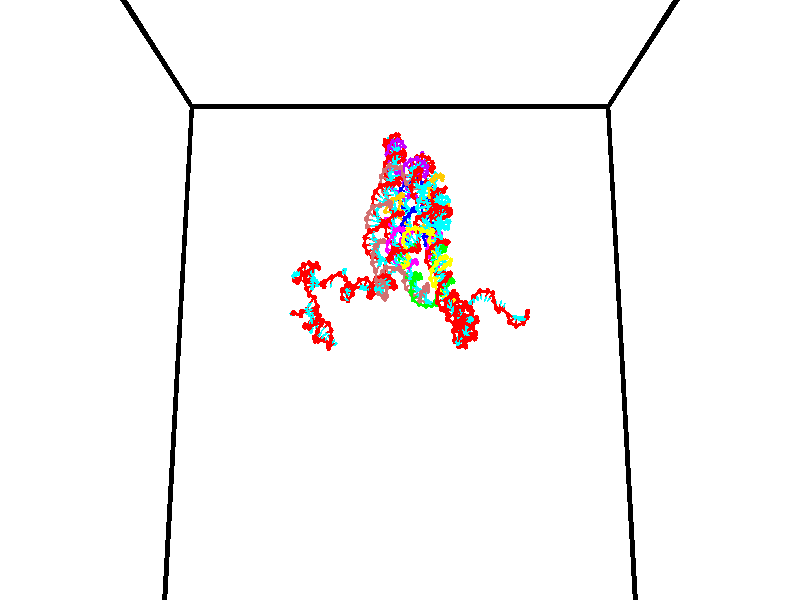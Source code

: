 // switches for output
#declare DRAW_BASES = 1; // possible values are 0, 1; only relevant for DNA ribbons
#declare DRAW_BASES_TYPE = 3; // possible values are 1, 2, 3; only relevant for DNA ribbons
#declare DRAW_FOG = 0; // set to 1 to enable fog

#include "colors.inc"

#include "transforms.inc"
background { rgb <1, 1, 1>}

#default {
   normal{
       ripples 0.25
       frequency 0.20
       turbulence 0.2
       lambda 5
   }
	finish {
		phong 0.1
		phong_size 40.
	}
}

// original window dimensions: 1024x640


// camera settings

camera {
	sky <0, 0.179814, -0.983701>
	up <0, 0.179814, -0.983701>
	right 1.6 * <1, 0, 0>
	location <35, 94.9851, 44.8844>
	look_at <35, 29.7336, 32.9568>
	direction <0, -65.2515, -11.9276>
	angle 67.0682
}


# declare cpy_camera_pos = <35, 94.9851, 44.8844>;
# if (DRAW_FOG = 1)
fog {
	fog_type 2
	up vnormalize(cpy_camera_pos)
	color rgbt<1,1,1,0.3>
	distance 1e-5
	fog_alt 3e-3
	fog_offset 56
}
# end


// LIGHTS

# declare lum = 6;
global_settings {
	ambient_light rgb lum * <0.05, 0.05, 0.05>
	max_trace_level 15
}# declare cpy_direct_light_amount = 0.25;
light_source
{	1000 * <-1, -1.16352, -0.803886>,
	rgb lum * cpy_direct_light_amount
	parallel
}

light_source
{	1000 * <1, 1.16352, 0.803886>,
	rgb lum * cpy_direct_light_amount
	parallel
}

// strand 0

// nucleotide -1

// particle -1
sphere {
	<24.352270, 35.387806, 35.083237> 0.250000
	pigment { color rgbt <1,0,0,0> }
	no_shadow
}
cylinder {
	<24.140919, 35.048225, 35.087181>,  <24.014109, 34.844479, 35.089550>, 0.100000
	pigment { color rgbt <1,0,0,0> }
	no_shadow
}
cylinder {
	<24.140919, 35.048225, 35.087181>,  <24.352270, 35.387806, 35.083237>, 0.100000
	pigment { color rgbt <1,0,0,0> }
	no_shadow
}

// particle -1
sphere {
	<24.140919, 35.048225, 35.087181> 0.100000
	pigment { color rgbt <1,0,0,0> }
	no_shadow
}
sphere {
	0, 1
	scale<0.080000,0.200000,0.300000>
	matrix <0.760571, -0.478471, -0.438860,
		0.377291, -0.224381, 0.898502,
		-0.528378, -0.848952, 0.009865,
		23.982405, 34.793541, 35.090141>
	pigment { color rgbt <0,1,1,0> }
	no_shadow
}
cylinder {
	<25.108418, 35.454201, 35.311001>,  <24.352270, 35.387806, 35.083237>, 0.130000
	pigment { color rgbt <1,0,0,0> }
	no_shadow
}

// nucleotide -1

// particle -1
sphere {
	<25.108418, 35.454201, 35.311001> 0.250000
	pigment { color rgbt <1,0,0,0> }
	no_shadow
}
cylinder {
	<25.384090, 35.379837, 35.030869>,  <25.549494, 35.335217, 34.862789>, 0.100000
	pigment { color rgbt <1,0,0,0> }
	no_shadow
}
cylinder {
	<25.384090, 35.379837, 35.030869>,  <25.108418, 35.454201, 35.311001>, 0.100000
	pigment { color rgbt <1,0,0,0> }
	no_shadow
}

// particle -1
sphere {
	<25.384090, 35.379837, 35.030869> 0.100000
	pigment { color rgbt <1,0,0,0> }
	no_shadow
}
sphere {
	0, 1
	scale<0.080000,0.200000,0.300000>
	matrix <0.257402, -0.840667, 0.476470,
		-0.677328, -0.508641, -0.531518,
		0.689182, -0.185912, -0.700332,
		25.590845, 35.324062, 34.820770>
	pigment { color rgbt <0,1,1,0> }
	no_shadow
}
cylinder {
	<25.042969, 34.777096, 34.863541>,  <25.108418, 35.454201, 35.311001>, 0.130000
	pigment { color rgbt <1,0,0,0> }
	no_shadow
}

// nucleotide -1

// particle -1
sphere {
	<25.042969, 34.777096, 34.863541> 0.250000
	pigment { color rgbt <1,0,0,0> }
	no_shadow
}
cylinder {
	<25.414526, 34.905361, 34.937660>,  <25.637461, 34.982319, 34.982132>, 0.100000
	pigment { color rgbt <1,0,0,0> }
	no_shadow
}
cylinder {
	<25.414526, 34.905361, 34.937660>,  <25.042969, 34.777096, 34.863541>, 0.100000
	pigment { color rgbt <1,0,0,0> }
	no_shadow
}

// particle -1
sphere {
	<25.414526, 34.905361, 34.937660> 0.100000
	pigment { color rgbt <1,0,0,0> }
	no_shadow
}
sphere {
	0, 1
	scale<0.080000,0.200000,0.300000>
	matrix <0.222085, -0.882679, 0.414192,
		0.296371, -0.343589, -0.891129,
		0.928893, 0.320661, 0.185294,
		25.693193, 35.001560, 34.993248>
	pigment { color rgbt <0,1,1,0> }
	no_shadow
}
cylinder {
	<25.513817, 34.207615, 34.603401>,  <25.042969, 34.777096, 34.863541>, 0.130000
	pigment { color rgbt <1,0,0,0> }
	no_shadow
}

// nucleotide -1

// particle -1
sphere {
	<25.513817, 34.207615, 34.603401> 0.250000
	pigment { color rgbt <1,0,0,0> }
	no_shadow
}
cylinder {
	<25.679268, 34.430252, 34.891598>,  <25.778540, 34.563835, 35.064518>, 0.100000
	pigment { color rgbt <1,0,0,0> }
	no_shadow
}
cylinder {
	<25.679268, 34.430252, 34.891598>,  <25.513817, 34.207615, 34.603401>, 0.100000
	pigment { color rgbt <1,0,0,0> }
	no_shadow
}

// particle -1
sphere {
	<25.679268, 34.430252, 34.891598> 0.100000
	pigment { color rgbt <1,0,0,0> }
	no_shadow
}
sphere {
	0, 1
	scale<0.080000,0.200000,0.300000>
	matrix <0.531347, -0.790192, 0.305396,
		0.739311, 0.256512, -0.622592,
		0.413630, 0.556596, 0.720494,
		25.803356, 34.597229, 35.107746>
	pigment { color rgbt <0,1,1,0> }
	no_shadow
}
cylinder {
	<26.142628, 33.881466, 34.685352>,  <25.513817, 34.207615, 34.603401>, 0.130000
	pigment { color rgbt <1,0,0,0> }
	no_shadow
}

// nucleotide -1

// particle -1
sphere {
	<26.142628, 33.881466, 34.685352> 0.250000
	pigment { color rgbt <1,0,0,0> }
	no_shadow
}
cylinder {
	<26.085827, 34.097317, 35.017288>,  <26.051746, 34.226826, 35.216450>, 0.100000
	pigment { color rgbt <1,0,0,0> }
	no_shadow
}
cylinder {
	<26.085827, 34.097317, 35.017288>,  <26.142628, 33.881466, 34.685352>, 0.100000
	pigment { color rgbt <1,0,0,0> }
	no_shadow
}

// particle -1
sphere {
	<26.085827, 34.097317, 35.017288> 0.100000
	pigment { color rgbt <1,0,0,0> }
	no_shadow
}
sphere {
	0, 1
	scale<0.080000,0.200000,0.300000>
	matrix <0.403259, -0.734080, 0.546360,
		0.904001, 0.412225, -0.113369,
		-0.142001, 0.539628, 0.829842,
		26.043226, 34.259205, 35.266239>
	pigment { color rgbt <0,1,1,0> }
	no_shadow
}
cylinder {
	<26.768547, 33.997768, 35.090950>,  <26.142628, 33.881466, 34.685352>, 0.130000
	pigment { color rgbt <1,0,0,0> }
	no_shadow
}

// nucleotide -1

// particle -1
sphere {
	<26.768547, 33.997768, 35.090950> 0.250000
	pigment { color rgbt <1,0,0,0> }
	no_shadow
}
cylinder {
	<26.450298, 33.991894, 35.333195>,  <26.259348, 33.988369, 35.478542>, 0.100000
	pigment { color rgbt <1,0,0,0> }
	no_shadow
}
cylinder {
	<26.450298, 33.991894, 35.333195>,  <26.768547, 33.997768, 35.090950>, 0.100000
	pigment { color rgbt <1,0,0,0> }
	no_shadow
}

// particle -1
sphere {
	<26.450298, 33.991894, 35.333195> 0.100000
	pigment { color rgbt <1,0,0,0> }
	no_shadow
}
sphere {
	0, 1
	scale<0.080000,0.200000,0.300000>
	matrix <0.394450, -0.771304, 0.499499,
		0.459775, 0.636297, 0.619462,
		-0.795623, -0.014689, 0.605614,
		26.211611, 33.987488, 35.514877>
	pigment { color rgbt <0,1,1,0> }
	no_shadow
}
cylinder {
	<26.951971, 34.025536, 35.830509>,  <26.768547, 33.997768, 35.090950>, 0.130000
	pigment { color rgbt <1,0,0,0> }
	no_shadow
}

// nucleotide -1

// particle -1
sphere {
	<26.951971, 34.025536, 35.830509> 0.250000
	pigment { color rgbt <1,0,0,0> }
	no_shadow
}
cylinder {
	<26.610287, 33.821186, 35.791862>,  <26.405277, 33.698578, 35.768673>, 0.100000
	pigment { color rgbt <1,0,0,0> }
	no_shadow
}
cylinder {
	<26.610287, 33.821186, 35.791862>,  <26.951971, 34.025536, 35.830509>, 0.100000
	pigment { color rgbt <1,0,0,0> }
	no_shadow
}

// particle -1
sphere {
	<26.610287, 33.821186, 35.791862> 0.100000
	pigment { color rgbt <1,0,0,0> }
	no_shadow
}
sphere {
	0, 1
	scale<0.080000,0.200000,0.300000>
	matrix <0.364762, -0.721266, 0.588832,
		-0.370506, 0.467743, 0.802459,
		-0.854209, -0.510873, -0.096618,
		26.354023, 33.667923, 35.762878>
	pigment { color rgbt <0,1,1,0> }
	no_shadow
}
cylinder {
	<26.575138, 33.945202, 36.467957>,  <26.951971, 34.025536, 35.830509>, 0.130000
	pigment { color rgbt <1,0,0,0> }
	no_shadow
}

// nucleotide -1

// particle -1
sphere {
	<26.575138, 33.945202, 36.467957> 0.250000
	pigment { color rgbt <1,0,0,0> }
	no_shadow
}
cylinder {
	<26.490881, 33.643394, 36.219334>,  <26.440327, 33.462311, 36.070160>, 0.100000
	pigment { color rgbt <1,0,0,0> }
	no_shadow
}
cylinder {
	<26.490881, 33.643394, 36.219334>,  <26.575138, 33.945202, 36.467957>, 0.100000
	pigment { color rgbt <1,0,0,0> }
	no_shadow
}

// particle -1
sphere {
	<26.490881, 33.643394, 36.219334> 0.100000
	pigment { color rgbt <1,0,0,0> }
	no_shadow
}
sphere {
	0, 1
	scale<0.080000,0.200000,0.300000>
	matrix <0.340675, -0.652626, 0.676772,
		-0.916281, -0.069193, 0.394514,
		-0.210642, -0.754514, -0.621561,
		26.427689, 33.417042, 36.032864>
	pigment { color rgbt <0,1,1,0> }
	no_shadow
}
cylinder {
	<26.198250, 33.485340, 36.901302>,  <26.575138, 33.945202, 36.467957>, 0.130000
	pigment { color rgbt <1,0,0,0> }
	no_shadow
}

// nucleotide -1

// particle -1
sphere {
	<26.198250, 33.485340, 36.901302> 0.250000
	pigment { color rgbt <1,0,0,0> }
	no_shadow
}
cylinder {
	<26.364794, 33.301727, 36.587376>,  <26.464720, 33.191559, 36.399021>, 0.100000
	pigment { color rgbt <1,0,0,0> }
	no_shadow
}
cylinder {
	<26.364794, 33.301727, 36.587376>,  <26.198250, 33.485340, 36.901302>, 0.100000
	pigment { color rgbt <1,0,0,0> }
	no_shadow
}

// particle -1
sphere {
	<26.364794, 33.301727, 36.587376> 0.100000
	pigment { color rgbt <1,0,0,0> }
	no_shadow
}
sphere {
	0, 1
	scale<0.080000,0.200000,0.300000>
	matrix <0.448316, -0.647309, 0.616444,
		-0.790985, -0.608508, -0.063722,
		0.416359, -0.459031, -0.784816,
		26.489702, 33.164017, 36.351933>
	pigment { color rgbt <0,1,1,0> }
	no_shadow
}
cylinder {
	<26.186113, 32.793049, 37.107502>,  <26.198250, 33.485340, 36.901302>, 0.130000
	pigment { color rgbt <1,0,0,0> }
	no_shadow
}

// nucleotide -1

// particle -1
sphere {
	<26.186113, 32.793049, 37.107502> 0.250000
	pigment { color rgbt <1,0,0,0> }
	no_shadow
}
cylinder {
	<26.440191, 32.785370, 36.798656>,  <26.592638, 32.780762, 36.613350>, 0.100000
	pigment { color rgbt <1,0,0,0> }
	no_shadow
}
cylinder {
	<26.440191, 32.785370, 36.798656>,  <26.186113, 32.793049, 37.107502>, 0.100000
	pigment { color rgbt <1,0,0,0> }
	no_shadow
}

// particle -1
sphere {
	<26.440191, 32.785370, 36.798656> 0.100000
	pigment { color rgbt <1,0,0,0> }
	no_shadow
}
sphere {
	0, 1
	scale<0.080000,0.200000,0.300000>
	matrix <0.495299, -0.756939, 0.426289,
		-0.592629, -0.653203, -0.471293,
		0.635193, -0.019200, -0.772114,
		26.630749, 32.779610, 36.567020>
	pigment { color rgbt <0,1,1,0> }
	no_shadow
}
cylinder {
	<26.396805, 32.065578, 37.008228>,  <26.186113, 32.793049, 37.107502>, 0.130000
	pigment { color rgbt <1,0,0,0> }
	no_shadow
}

// nucleotide -1

// particle -1
sphere {
	<26.396805, 32.065578, 37.008228> 0.250000
	pigment { color rgbt <1,0,0,0> }
	no_shadow
}
cylinder {
	<26.688543, 32.276066, 36.833347>,  <26.863586, 32.402359, 36.728416>, 0.100000
	pigment { color rgbt <1,0,0,0> }
	no_shadow
}
cylinder {
	<26.688543, 32.276066, 36.833347>,  <26.396805, 32.065578, 37.008228>, 0.100000
	pigment { color rgbt <1,0,0,0> }
	no_shadow
}

// particle -1
sphere {
	<26.688543, 32.276066, 36.833347> 0.100000
	pigment { color rgbt <1,0,0,0> }
	no_shadow
}
sphere {
	0, 1
	scale<0.080000,0.200000,0.300000>
	matrix <0.679016, -0.634870, 0.368615,
		-0.083598, -0.565719, -0.820349,
		0.729348, 0.526215, -0.437207,
		26.907349, 32.433929, 36.702187>
	pigment { color rgbt <0,1,1,0> }
	no_shadow
}
cylinder {
	<26.963713, 31.543139, 36.870007>,  <26.396805, 32.065578, 37.008228>, 0.130000
	pigment { color rgbt <1,0,0,0> }
	no_shadow
}

// nucleotide -1

// particle -1
sphere {
	<26.963713, 31.543139, 36.870007> 0.250000
	pigment { color rgbt <1,0,0,0> }
	no_shadow
}
cylinder {
	<27.121574, 31.910320, 36.853973>,  <27.216291, 32.130630, 36.844353>, 0.100000
	pigment { color rgbt <1,0,0,0> }
	no_shadow
}
cylinder {
	<27.121574, 31.910320, 36.853973>,  <26.963713, 31.543139, 36.870007>, 0.100000
	pigment { color rgbt <1,0,0,0> }
	no_shadow
}

// particle -1
sphere {
	<27.121574, 31.910320, 36.853973> 0.100000
	pigment { color rgbt <1,0,0,0> }
	no_shadow
}
sphere {
	0, 1
	scale<0.080000,0.200000,0.300000>
	matrix <0.816169, -0.330188, 0.474178,
		0.422040, -0.219848, -0.879516,
		0.394652, 0.917956, -0.040081,
		27.239969, 32.185707, 36.841949>
	pigment { color rgbt <0,1,1,0> }
	no_shadow
}
cylinder {
	<27.663046, 31.334930, 37.209934>,  <26.963713, 31.543139, 36.870007>, 0.130000
	pigment { color rgbt <1,0,0,0> }
	no_shadow
}

// nucleotide -1

// particle -1
sphere {
	<27.663046, 31.334930, 37.209934> 0.250000
	pigment { color rgbt <1,0,0,0> }
	no_shadow
}
cylinder {
	<27.966810, 31.593548, 37.239006>,  <28.149069, 31.748718, 37.256451>, 0.100000
	pigment { color rgbt <1,0,0,0> }
	no_shadow
}
cylinder {
	<27.966810, 31.593548, 37.239006>,  <27.663046, 31.334930, 37.209934>, 0.100000
	pigment { color rgbt <1,0,0,0> }
	no_shadow
}

// particle -1
sphere {
	<27.966810, 31.593548, 37.239006> 0.100000
	pigment { color rgbt <1,0,0,0> }
	no_shadow
}
sphere {
	0, 1
	scale<0.080000,0.200000,0.300000>
	matrix <-0.541807, 0.690294, -0.479520,
		-0.360199, 0.324774, 0.874516,
		0.759408, 0.646542, 0.072678,
		28.194633, 31.787510, 37.260811>
	pigment { color rgbt <0,1,1,0> }
	no_shadow
}
cylinder {
	<27.523693, 31.926466, 37.640720>,  <27.663046, 31.334930, 37.209934>, 0.130000
	pigment { color rgbt <1,0,0,0> }
	no_shadow
}

// nucleotide -1

// particle -1
sphere {
	<27.523693, 31.926466, 37.640720> 0.250000
	pigment { color rgbt <1,0,0,0> }
	no_shadow
}
cylinder {
	<27.779707, 31.992903, 37.340649>,  <27.933315, 32.032764, 37.160606>, 0.100000
	pigment { color rgbt <1,0,0,0> }
	no_shadow
}
cylinder {
	<27.779707, 31.992903, 37.340649>,  <27.523693, 31.926466, 37.640720>, 0.100000
	pigment { color rgbt <1,0,0,0> }
	no_shadow
}

// particle -1
sphere {
	<27.779707, 31.992903, 37.340649> 0.100000
	pigment { color rgbt <1,0,0,0> }
	no_shadow
}
sphere {
	0, 1
	scale<0.080000,0.200000,0.300000>
	matrix <-0.685283, 0.564952, -0.459584,
		0.347484, 0.808235, 0.475407,
		0.640033, 0.166090, -0.750181,
		27.971718, 32.042728, 37.115593>
	pigment { color rgbt <0,1,1,0> }
	no_shadow
}
cylinder {
	<27.553019, 32.601162, 37.414383>,  <27.523693, 31.926466, 37.640720>, 0.130000
	pigment { color rgbt <1,0,0,0> }
	no_shadow
}

// nucleotide -1

// particle -1
sphere {
	<27.553019, 32.601162, 37.414383> 0.250000
	pigment { color rgbt <1,0,0,0> }
	no_shadow
}
cylinder {
	<27.640018, 32.358028, 37.108902>,  <27.692219, 32.212151, 36.925613>, 0.100000
	pigment { color rgbt <1,0,0,0> }
	no_shadow
}
cylinder {
	<27.640018, 32.358028, 37.108902>,  <27.553019, 32.601162, 37.414383>, 0.100000
	pigment { color rgbt <1,0,0,0> }
	no_shadow
}

// particle -1
sphere {
	<27.640018, 32.358028, 37.108902> 0.100000
	pigment { color rgbt <1,0,0,0> }
	no_shadow
}
sphere {
	0, 1
	scale<0.080000,0.200000,0.300000>
	matrix <-0.565686, 0.559126, -0.606117,
		0.795420, 0.563844, -0.222232,
		0.217500, -0.607831, -0.763698,
		27.705269, 32.175678, 36.879791>
	pigment { color rgbt <0,1,1,0> }
	no_shadow
}
cylinder {
	<27.904564, 33.036167, 36.901478>,  <27.553019, 32.601162, 37.414383>, 0.130000
	pigment { color rgbt <1,0,0,0> }
	no_shadow
}

// nucleotide -1

// particle -1
sphere {
	<27.904564, 33.036167, 36.901478> 0.250000
	pigment { color rgbt <1,0,0,0> }
	no_shadow
}
cylinder {
	<27.720482, 32.718185, 36.743362>,  <27.610033, 32.527397, 36.648495>, 0.100000
	pigment { color rgbt <1,0,0,0> }
	no_shadow
}
cylinder {
	<27.720482, 32.718185, 36.743362>,  <27.904564, 33.036167, 36.901478>, 0.100000
	pigment { color rgbt <1,0,0,0> }
	no_shadow
}

// particle -1
sphere {
	<27.720482, 32.718185, 36.743362> 0.100000
	pigment { color rgbt <1,0,0,0> }
	no_shadow
}
sphere {
	0, 1
	scale<0.080000,0.200000,0.300000>
	matrix <-0.499773, 0.599958, -0.624722,
		0.733783, -0.089949, -0.673403,
		-0.460207, -0.794959, -0.395285,
		27.582420, 32.479698, 36.624779>
	pigment { color rgbt <0,1,1,0> }
	no_shadow
}
cylinder {
	<27.874544, 33.114616, 36.220734>,  <27.904564, 33.036167, 36.901478>, 0.130000
	pigment { color rgbt <1,0,0,0> }
	no_shadow
}

// nucleotide -1

// particle -1
sphere {
	<27.874544, 33.114616, 36.220734> 0.250000
	pigment { color rgbt <1,0,0,0> }
	no_shadow
}
cylinder {
	<27.560886, 32.912769, 36.365219>,  <27.372692, 32.791660, 36.451908>, 0.100000
	pigment { color rgbt <1,0,0,0> }
	no_shadow
}
cylinder {
	<27.560886, 32.912769, 36.365219>,  <27.874544, 33.114616, 36.220734>, 0.100000
	pigment { color rgbt <1,0,0,0> }
	no_shadow
}

// particle -1
sphere {
	<27.560886, 32.912769, 36.365219> 0.100000
	pigment { color rgbt <1,0,0,0> }
	no_shadow
}
sphere {
	0, 1
	scale<0.080000,0.200000,0.300000>
	matrix <-0.620559, 0.633289, -0.462442,
		0.004608, -0.586774, -0.809738,
		-0.784147, -0.504621, 0.361209,
		27.325642, 32.761383, 36.473583>
	pigment { color rgbt <0,1,1,0> }
	no_shadow
}
cylinder {
	<27.535595, 32.820637, 35.587559>,  <27.874544, 33.114616, 36.220734>, 0.130000
	pigment { color rgbt <1,0,0,0> }
	no_shadow
}

// nucleotide -1

// particle -1
sphere {
	<27.535595, 32.820637, 35.587559> 0.250000
	pigment { color rgbt <1,0,0,0> }
	no_shadow
}
cylinder {
	<27.249500, 32.781105, 35.864300>,  <27.077843, 32.757385, 36.030346>, 0.100000
	pigment { color rgbt <1,0,0,0> }
	no_shadow
}
cylinder {
	<27.249500, 32.781105, 35.864300>,  <27.535595, 32.820637, 35.587559>, 0.100000
	pigment { color rgbt <1,0,0,0> }
	no_shadow
}

// particle -1
sphere {
	<27.249500, 32.781105, 35.864300> 0.100000
	pigment { color rgbt <1,0,0,0> }
	no_shadow
}
sphere {
	0, 1
	scale<0.080000,0.200000,0.300000>
	matrix <-0.656493, 0.434528, -0.616606,
		-0.239690, -0.895219, -0.375674,
		-0.715238, -0.098834, 0.691857,
		27.034929, 32.751453, 36.071857>
	pigment { color rgbt <0,1,1,0> }
	no_shadow
}
cylinder {
	<26.886604, 32.488400, 35.316616>,  <27.535595, 32.820637, 35.587559>, 0.130000
	pigment { color rgbt <1,0,0,0> }
	no_shadow
}

// nucleotide -1

// particle -1
sphere {
	<26.886604, 32.488400, 35.316616> 0.250000
	pigment { color rgbt <1,0,0,0> }
	no_shadow
}
cylinder {
	<26.766651, 32.685192, 35.643547>,  <26.694679, 32.803268, 35.839706>, 0.100000
	pigment { color rgbt <1,0,0,0> }
	no_shadow
}
cylinder {
	<26.766651, 32.685192, 35.643547>,  <26.886604, 32.488400, 35.316616>, 0.100000
	pigment { color rgbt <1,0,0,0> }
	no_shadow
}

// particle -1
sphere {
	<26.766651, 32.685192, 35.643547> 0.100000
	pigment { color rgbt <1,0,0,0> }
	no_shadow
}
sphere {
	0, 1
	scale<0.080000,0.200000,0.300000>
	matrix <-0.648974, 0.522753, -0.552777,
		-0.699216, -0.696193, 0.162519,
		-0.299882, 0.491981, 0.817328,
		26.676687, 32.832787, 35.888744>
	pigment { color rgbt <0,1,1,0> }
	no_shadow
}
cylinder {
	<26.204174, 32.413906, 35.209633>,  <26.886604, 32.488400, 35.316616>, 0.130000
	pigment { color rgbt <1,0,0,0> }
	no_shadow
}

// nucleotide -1

// particle -1
sphere {
	<26.204174, 32.413906, 35.209633> 0.250000
	pigment { color rgbt <1,0,0,0> }
	no_shadow
}
cylinder {
	<26.305416, 32.732025, 35.429974>,  <26.366161, 32.922897, 35.562176>, 0.100000
	pigment { color rgbt <1,0,0,0> }
	no_shadow
}
cylinder {
	<26.305416, 32.732025, 35.429974>,  <26.204174, 32.413906, 35.209633>, 0.100000
	pigment { color rgbt <1,0,0,0> }
	no_shadow
}

// particle -1
sphere {
	<26.305416, 32.732025, 35.429974> 0.100000
	pigment { color rgbt <1,0,0,0> }
	no_shadow
}
sphere {
	0, 1
	scale<0.080000,0.200000,0.300000>
	matrix <-0.638379, 0.565129, -0.522591,
		-0.726917, -0.219380, 0.650741,
		0.253107, 0.795300, 0.550850,
		26.381348, 32.970615, 35.595230>
	pigment { color rgbt <0,1,1,0> }
	no_shadow
}
cylinder {
	<25.590101, 32.623749, 35.545956>,  <26.204174, 32.413906, 35.209633>, 0.130000
	pigment { color rgbt <1,0,0,0> }
	no_shadow
}

// nucleotide -1

// particle -1
sphere {
	<25.590101, 32.623749, 35.545956> 0.250000
	pigment { color rgbt <1,0,0,0> }
	no_shadow
}
cylinder {
	<25.846123, 32.926018, 35.490402>,  <25.999737, 33.107380, 35.457069>, 0.100000
	pigment { color rgbt <1,0,0,0> }
	no_shadow
}
cylinder {
	<25.846123, 32.926018, 35.490402>,  <25.590101, 32.623749, 35.545956>, 0.100000
	pigment { color rgbt <1,0,0,0> }
	no_shadow
}

// particle -1
sphere {
	<25.846123, 32.926018, 35.490402> 0.100000
	pigment { color rgbt <1,0,0,0> }
	no_shadow
}
sphere {
	0, 1
	scale<0.080000,0.200000,0.300000>
	matrix <-0.696349, 0.494149, -0.520496,
		-0.324697, 0.429856, 0.842494,
		0.640055, 0.755673, -0.138881,
		26.038139, 33.152721, 35.448738>
	pigment { color rgbt <0,1,1,0> }
	no_shadow
}
cylinder {
	<25.764891, 33.295563, 35.863632>,  <25.590101, 32.623749, 35.545956>, 0.130000
	pigment { color rgbt <1,0,0,0> }
	no_shadow
}

// nucleotide -1

// particle -1
sphere {
	<25.764891, 33.295563, 35.863632> 0.250000
	pigment { color rgbt <1,0,0,0> }
	no_shadow
}
cylinder {
	<25.830658, 33.546299, 36.168270>,  <25.870119, 33.696743, 36.351055>, 0.100000
	pigment { color rgbt <1,0,0,0> }
	no_shadow
}
cylinder {
	<25.830658, 33.546299, 36.168270>,  <25.764891, 33.295563, 35.863632>, 0.100000
	pigment { color rgbt <1,0,0,0> }
	no_shadow
}

// particle -1
sphere {
	<25.830658, 33.546299, 36.168270> 0.100000
	pigment { color rgbt <1,0,0,0> }
	no_shadow
}
sphere {
	0, 1
	scale<0.080000,0.200000,0.300000>
	matrix <0.338724, 0.689274, -0.640444,
		-0.926408, 0.363273, -0.098997,
		0.164419, 0.626845, 0.761598,
		25.879984, 33.734352, 36.396748>
	pigment { color rgbt <0,1,1,0> }
	no_shadow
}
cylinder {
	<25.286835, 33.921913, 35.908066>,  <25.764891, 33.295563, 35.863632>, 0.130000
	pigment { color rgbt <1,0,0,0> }
	no_shadow
}

// nucleotide -1

// particle -1
sphere {
	<25.286835, 33.921913, 35.908066> 0.250000
	pigment { color rgbt <1,0,0,0> }
	no_shadow
}
cylinder {
	<25.646481, 34.000023, 36.064758>,  <25.862268, 34.046890, 36.158775>, 0.100000
	pigment { color rgbt <1,0,0,0> }
	no_shadow
}
cylinder {
	<25.646481, 34.000023, 36.064758>,  <25.286835, 33.921913, 35.908066>, 0.100000
	pigment { color rgbt <1,0,0,0> }
	no_shadow
}

// particle -1
sphere {
	<25.646481, 34.000023, 36.064758> 0.100000
	pigment { color rgbt <1,0,0,0> }
	no_shadow
}
sphere {
	0, 1
	scale<0.080000,0.200000,0.300000>
	matrix <0.150568, 0.702363, -0.695713,
		-0.410996, 0.684510, 0.602104,
		0.899117, 0.195277, 0.391734,
		25.916216, 34.058605, 36.182278>
	pigment { color rgbt <0,1,1,0> }
	no_shadow
}
cylinder {
	<25.392862, 34.610577, 36.143177>,  <25.286835, 33.921913, 35.908066>, 0.130000
	pigment { color rgbt <1,0,0,0> }
	no_shadow
}

// nucleotide -1

// particle -1
sphere {
	<25.392862, 34.610577, 36.143177> 0.250000
	pigment { color rgbt <1,0,0,0> }
	no_shadow
}
cylinder {
	<25.727108, 34.434139, 36.012218>,  <25.927656, 34.328278, 35.933643>, 0.100000
	pigment { color rgbt <1,0,0,0> }
	no_shadow
}
cylinder {
	<25.727108, 34.434139, 36.012218>,  <25.392862, 34.610577, 36.143177>, 0.100000
	pigment { color rgbt <1,0,0,0> }
	no_shadow
}

// particle -1
sphere {
	<25.727108, 34.434139, 36.012218> 0.100000
	pigment { color rgbt <1,0,0,0> }
	no_shadow
}
sphere {
	0, 1
	scale<0.080000,0.200000,0.300000>
	matrix <0.207382, 0.805215, -0.555537,
		0.508667, 0.396319, 0.764323,
		0.835614, -0.441090, -0.327397,
		25.977793, 34.301811, 35.913998>
	pigment { color rgbt <0,1,1,0> }
	no_shadow
}
cylinder {
	<25.904890, 35.070057, 36.294117>,  <25.392862, 34.610577, 36.143177>, 0.130000
	pigment { color rgbt <1,0,0,0> }
	no_shadow
}

// nucleotide -1

// particle -1
sphere {
	<25.904890, 35.070057, 36.294117> 0.250000
	pigment { color rgbt <1,0,0,0> }
	no_shadow
}
cylinder {
	<25.964697, 34.816448, 35.990627>,  <26.000580, 34.664284, 35.808533>, 0.100000
	pigment { color rgbt <1,0,0,0> }
	no_shadow
}
cylinder {
	<25.964697, 34.816448, 35.990627>,  <25.904890, 35.070057, 36.294117>, 0.100000
	pigment { color rgbt <1,0,0,0> }
	no_shadow
}

// particle -1
sphere {
	<25.964697, 34.816448, 35.990627> 0.100000
	pigment { color rgbt <1,0,0,0> }
	no_shadow
}
sphere {
	0, 1
	scale<0.080000,0.200000,0.300000>
	matrix <0.004650, 0.767795, -0.640678,
		0.988748, 0.092263, 0.117746,
		0.149516, -0.634017, -0.758727,
		26.009552, 34.626244, 35.763008>
	pigment { color rgbt <0,1,1,0> }
	no_shadow
}
cylinder {
	<26.570486, 35.311863, 35.940758>,  <25.904890, 35.070057, 36.294117>, 0.130000
	pigment { color rgbt <1,0,0,0> }
	no_shadow
}

// nucleotide -1

// particle -1
sphere {
	<26.570486, 35.311863, 35.940758> 0.250000
	pigment { color rgbt <1,0,0,0> }
	no_shadow
}
cylinder {
	<26.354122, 35.104164, 35.676094>,  <26.224304, 34.979546, 35.517296>, 0.100000
	pigment { color rgbt <1,0,0,0> }
	no_shadow
}
cylinder {
	<26.354122, 35.104164, 35.676094>,  <26.570486, 35.311863, 35.940758>, 0.100000
	pigment { color rgbt <1,0,0,0> }
	no_shadow
}

// particle -1
sphere {
	<26.354122, 35.104164, 35.676094> 0.100000
	pigment { color rgbt <1,0,0,0> }
	no_shadow
}
sphere {
	0, 1
	scale<0.080000,0.200000,0.300000>
	matrix <0.100639, 0.741073, -0.663840,
		0.835039, -0.425665, -0.348596,
		-0.540908, -0.519250, -0.661663,
		26.191849, 34.948391, 35.477596>
	pigment { color rgbt <0,1,1,0> }
	no_shadow
}
cylinder {
	<26.827971, 35.543190, 35.337452>,  <26.570486, 35.311863, 35.940758>, 0.130000
	pigment { color rgbt <1,0,0,0> }
	no_shadow
}

// nucleotide -1

// particle -1
sphere {
	<26.827971, 35.543190, 35.337452> 0.250000
	pigment { color rgbt <1,0,0,0> }
	no_shadow
}
cylinder {
	<26.491549, 35.359203, 35.223568>,  <26.289696, 35.248810, 35.155239>, 0.100000
	pigment { color rgbt <1,0,0,0> }
	no_shadow
}
cylinder {
	<26.491549, 35.359203, 35.223568>,  <26.827971, 35.543190, 35.337452>, 0.100000
	pigment { color rgbt <1,0,0,0> }
	no_shadow
}

// particle -1
sphere {
	<26.491549, 35.359203, 35.223568> 0.100000
	pigment { color rgbt <1,0,0,0> }
	no_shadow
}
sphere {
	0, 1
	scale<0.080000,0.200000,0.300000>
	matrix <-0.162046, 0.716366, -0.678646,
		0.516111, -0.524642, -0.677038,
		-0.841053, -0.459968, -0.284708,
		26.239233, 35.221214, 35.138157>
	pigment { color rgbt <0,1,1,0> }
	no_shadow
}
cylinder {
	<26.748003, 35.731850, 34.596062>,  <26.827971, 35.543190, 35.337452>, 0.130000
	pigment { color rgbt <1,0,0,0> }
	no_shadow
}

// nucleotide -1

// particle -1
sphere {
	<26.748003, 35.731850, 34.596062> 0.250000
	pigment { color rgbt <1,0,0,0> }
	no_shadow
}
cylinder {
	<26.385958, 35.608414, 34.713051>,  <26.168730, 35.534351, 34.783245>, 0.100000
	pigment { color rgbt <1,0,0,0> }
	no_shadow
}
cylinder {
	<26.385958, 35.608414, 34.713051>,  <26.748003, 35.731850, 34.596062>, 0.100000
	pigment { color rgbt <1,0,0,0> }
	no_shadow
}

// particle -1
sphere {
	<26.385958, 35.608414, 34.713051> 0.100000
	pigment { color rgbt <1,0,0,0> }
	no_shadow
}
sphere {
	0, 1
	scale<0.080000,0.200000,0.300000>
	matrix <-0.423828, 0.709397, -0.563139,
		-0.033700, -0.633664, -0.772874,
		-0.905115, -0.308588, 0.292472,
		26.114424, 35.515839, 34.800793>
	pigment { color rgbt <0,1,1,0> }
	no_shadow
}
cylinder {
	<26.443617, 35.827755, 33.865826>,  <26.748003, 35.731850, 34.596062>, 0.130000
	pigment { color rgbt <1,0,0,0> }
	no_shadow
}

// nucleotide -1

// particle -1
sphere {
	<26.443617, 35.827755, 33.865826> 0.250000
	pigment { color rgbt <1,0,0,0> }
	no_shadow
}
cylinder {
	<26.185873, 35.790596, 34.169449>,  <26.031227, 35.768303, 34.351624>, 0.100000
	pigment { color rgbt <1,0,0,0> }
	no_shadow
}
cylinder {
	<26.185873, 35.790596, 34.169449>,  <26.443617, 35.827755, 33.865826>, 0.100000
	pigment { color rgbt <1,0,0,0> }
	no_shadow
}

// particle -1
sphere {
	<26.185873, 35.790596, 34.169449> 0.100000
	pigment { color rgbt <1,0,0,0> }
	no_shadow
}
sphere {
	0, 1
	scale<0.080000,0.200000,0.300000>
	matrix <-0.408434, 0.880969, -0.238904,
		-0.646515, -0.463966, -0.605601,
		-0.644359, -0.092893, 0.759060,
		25.992565, 35.762730, 34.397167>
	pigment { color rgbt <0,1,1,0> }
	no_shadow
}
cylinder {
	<25.864737, 35.402668, 33.563198>,  <26.443617, 35.827755, 33.865826>, 0.130000
	pigment { color rgbt <1,0,0,0> }
	no_shadow
}

// nucleotide -1

// particle -1
sphere {
	<25.864737, 35.402668, 33.563198> 0.250000
	pigment { color rgbt <1,0,0,0> }
	no_shadow
}
cylinder {
	<26.055086, 35.633480, 33.297695>,  <26.169296, 35.771969, 33.138393>, 0.100000
	pigment { color rgbt <1,0,0,0> }
	no_shadow
}
cylinder {
	<26.055086, 35.633480, 33.297695>,  <25.864737, 35.402668, 33.563198>, 0.100000
	pigment { color rgbt <1,0,0,0> }
	no_shadow
}

// particle -1
sphere {
	<26.055086, 35.633480, 33.297695> 0.100000
	pigment { color rgbt <1,0,0,0> }
	no_shadow
}
sphere {
	0, 1
	scale<0.080000,0.200000,0.300000>
	matrix <-0.221157, -0.651934, -0.725308,
		-0.851253, 0.491951, -0.182625,
		0.475876, 0.577032, -0.663759,
		26.197849, 35.806591, 33.098568>
	pigment { color rgbt <0,1,1,0> }
	no_shadow
}
cylinder {
	<25.561716, 35.274204, 32.984241>,  <25.864737, 35.402668, 33.563198>, 0.130000
	pigment { color rgbt <1,0,0,0> }
	no_shadow
}

// nucleotide -1

// particle -1
sphere {
	<25.561716, 35.274204, 32.984241> 0.250000
	pigment { color rgbt <1,0,0,0> }
	no_shadow
}
cylinder {
	<25.897545, 35.454601, 32.863091>,  <26.099041, 35.562840, 32.790401>, 0.100000
	pigment { color rgbt <1,0,0,0> }
	no_shadow
}
cylinder {
	<25.897545, 35.454601, 32.863091>,  <25.561716, 35.274204, 32.984241>, 0.100000
	pigment { color rgbt <1,0,0,0> }
	no_shadow
}

// particle -1
sphere {
	<25.897545, 35.454601, 32.863091> 0.100000
	pigment { color rgbt <1,0,0,0> }
	no_shadow
}
sphere {
	0, 1
	scale<0.080000,0.200000,0.300000>
	matrix <-0.139993, -0.359081, -0.922747,
		-0.524904, 0.817111, -0.238339,
		0.839570, 0.450988, -0.302873,
		26.149416, 35.589897, 32.772228>
	pigment { color rgbt <0,1,1,0> }
	no_shadow
}
cylinder {
	<25.442743, 35.639694, 32.398617>,  <25.561716, 35.274204, 32.984241>, 0.130000
	pigment { color rgbt <1,0,0,0> }
	no_shadow
}

// nucleotide -1

// particle -1
sphere {
	<25.442743, 35.639694, 32.398617> 0.250000
	pigment { color rgbt <1,0,0,0> }
	no_shadow
}
cylinder {
	<25.832088, 35.547981, 32.398853>,  <26.065695, 35.492954, 32.398994>, 0.100000
	pigment { color rgbt <1,0,0,0> }
	no_shadow
}
cylinder {
	<25.832088, 35.547981, 32.398853>,  <25.442743, 35.639694, 32.398617>, 0.100000
	pigment { color rgbt <1,0,0,0> }
	no_shadow
}

// particle -1
sphere {
	<25.832088, 35.547981, 32.398853> 0.100000
	pigment { color rgbt <1,0,0,0> }
	no_shadow
}
sphere {
	0, 1
	scale<0.080000,0.200000,0.300000>
	matrix <-0.124616, -0.531188, -0.838040,
		0.192457, 0.815642, -0.545609,
		0.973361, -0.229278, 0.000589,
		26.124096, 35.479198, 32.399029>
	pigment { color rgbt <0,1,1,0> }
	no_shadow
}
cylinder {
	<25.698849, 35.778351, 31.713112>,  <25.442743, 35.639694, 32.398617>, 0.130000
	pigment { color rgbt <1,0,0,0> }
	no_shadow
}

// nucleotide -1

// particle -1
sphere {
	<25.698849, 35.778351, 31.713112> 0.250000
	pigment { color rgbt <1,0,0,0> }
	no_shadow
}
cylinder {
	<25.914232, 35.486206, 31.881226>,  <26.043463, 35.310921, 31.982094>, 0.100000
	pigment { color rgbt <1,0,0,0> }
	no_shadow
}
cylinder {
	<25.914232, 35.486206, 31.881226>,  <25.698849, 35.778351, 31.713112>, 0.100000
	pigment { color rgbt <1,0,0,0> }
	no_shadow
}

// particle -1
sphere {
	<25.914232, 35.486206, 31.881226> 0.100000
	pigment { color rgbt <1,0,0,0> }
	no_shadow
}
sphere {
	0, 1
	scale<0.080000,0.200000,0.300000>
	matrix <-0.025214, -0.512503, -0.858315,
		0.842275, 0.451570, -0.294377,
		0.538458, -0.730360, 0.420282,
		26.075769, 35.267097, 32.007309>
	pigment { color rgbt <0,1,1,0> }
	no_shadow
}
cylinder {
	<26.120075, 35.599754, 31.195810>,  <25.698849, 35.778351, 31.713112>, 0.130000
	pigment { color rgbt <1,0,0,0> }
	no_shadow
}

// nucleotide -1

// particle -1
sphere {
	<26.120075, 35.599754, 31.195810> 0.250000
	pigment { color rgbt <1,0,0,0> }
	no_shadow
}
cylinder {
	<26.142481, 35.288219, 31.445698>,  <26.155924, 35.101299, 31.595631>, 0.100000
	pigment { color rgbt <1,0,0,0> }
	no_shadow
}
cylinder {
	<26.142481, 35.288219, 31.445698>,  <26.120075, 35.599754, 31.195810>, 0.100000
	pigment { color rgbt <1,0,0,0> }
	no_shadow
}

// particle -1
sphere {
	<26.142481, 35.288219, 31.445698> 0.100000
	pigment { color rgbt <1,0,0,0> }
	no_shadow
}
sphere {
	0, 1
	scale<0.080000,0.200000,0.300000>
	matrix <-0.181565, -0.623213, -0.760684,
		0.981783, -0.070819, -0.176317,
		0.056012, -0.778839, 0.624717,
		26.159285, 35.054569, 31.633114>
	pigment { color rgbt <0,1,1,0> }
	no_shadow
}
cylinder {
	<26.521374, 35.140472, 30.853741>,  <26.120075, 35.599754, 31.195810>, 0.130000
	pigment { color rgbt <1,0,0,0> }
	no_shadow
}

// nucleotide -1

// particle -1
sphere {
	<26.521374, 35.140472, 30.853741> 0.250000
	pigment { color rgbt <1,0,0,0> }
	no_shadow
}
cylinder {
	<26.277222, 34.953926, 31.109846>,  <26.130730, 34.841999, 31.263510>, 0.100000
	pigment { color rgbt <1,0,0,0> }
	no_shadow
}
cylinder {
	<26.277222, 34.953926, 31.109846>,  <26.521374, 35.140472, 30.853741>, 0.100000
	pigment { color rgbt <1,0,0,0> }
	no_shadow
}

// particle -1
sphere {
	<26.277222, 34.953926, 31.109846> 0.100000
	pigment { color rgbt <1,0,0,0> }
	no_shadow
}
sphere {
	0, 1
	scale<0.080000,0.200000,0.300000>
	matrix <-0.182981, -0.703422, -0.686816,
		0.770683, -0.536375, 0.344019,
		-0.610381, -0.466368, 0.640262,
		26.094107, 34.814014, 31.301924>
	pigment { color rgbt <0,1,1,0> }
	no_shadow
}
cylinder {
	<26.676376, 34.432613, 31.026474>,  <26.521374, 35.140472, 30.853741>, 0.130000
	pigment { color rgbt <1,0,0,0> }
	no_shadow
}

// nucleotide -1

// particle -1
sphere {
	<26.676376, 34.432613, 31.026474> 0.250000
	pigment { color rgbt <1,0,0,0> }
	no_shadow
}
cylinder {
	<26.281796, 34.495846, 31.044029>,  <26.045048, 34.533783, 31.054564>, 0.100000
	pigment { color rgbt <1,0,0,0> }
	no_shadow
}
cylinder {
	<26.281796, 34.495846, 31.044029>,  <26.676376, 34.432613, 31.026474>, 0.100000
	pigment { color rgbt <1,0,0,0> }
	no_shadow
}

// particle -1
sphere {
	<26.281796, 34.495846, 31.044029> 0.100000
	pigment { color rgbt <1,0,0,0> }
	no_shadow
}
sphere {
	0, 1
	scale<0.080000,0.200000,0.300000>
	matrix <-0.143921, -0.705407, -0.694038,
		-0.078753, -0.690951, 0.718600,
		-0.986450, 0.158079, 0.043890,
		25.985861, 34.543270, 31.057196>
	pigment { color rgbt <0,1,1,0> }
	no_shadow
}
cylinder {
	<26.229313, 33.885227, 30.683128>,  <26.676376, 34.432613, 31.026474>, 0.130000
	pigment { color rgbt <1,0,0,0> }
	no_shadow
}

// nucleotide -1

// particle -1
sphere {
	<26.229313, 33.885227, 30.683128> 0.250000
	pigment { color rgbt <1,0,0,0> }
	no_shadow
}
cylinder {
	<26.082886, 33.544815, 30.833719>,  <25.995029, 33.340569, 30.924074>, 0.100000
	pigment { color rgbt <1,0,0,0> }
	no_shadow
}
cylinder {
	<26.082886, 33.544815, 30.833719>,  <26.229313, 33.885227, 30.683128>, 0.100000
	pigment { color rgbt <1,0,0,0> }
	no_shadow
}

// particle -1
sphere {
	<26.082886, 33.544815, 30.833719> 0.100000
	pigment { color rgbt <1,0,0,0> }
	no_shadow
}
sphere {
	0, 1
	scale<0.080000,0.200000,0.300000>
	matrix <-0.875056, 0.452459, 0.171925,
		-0.316655, -0.266503, -0.910333,
		-0.366070, -0.851033, 0.376478,
		25.973064, 33.289505, 30.946663>
	pigment { color rgbt <0,1,1,0> }
	no_shadow
}
cylinder {
	<25.604094, 33.980431, 30.498749>,  <26.229313, 33.885227, 30.683128>, 0.130000
	pigment { color rgbt <1,0,0,0> }
	no_shadow
}

// nucleotide -1

// particle -1
sphere {
	<25.604094, 33.980431, 30.498749> 0.250000
	pigment { color rgbt <1,0,0,0> }
	no_shadow
}
cylinder {
	<25.580204, 33.695610, 30.778580>,  <25.565870, 33.524715, 30.946478>, 0.100000
	pigment { color rgbt <1,0,0,0> }
	no_shadow
}
cylinder {
	<25.580204, 33.695610, 30.778580>,  <25.604094, 33.980431, 30.498749>, 0.100000
	pigment { color rgbt <1,0,0,0> }
	no_shadow
}

// particle -1
sphere {
	<25.580204, 33.695610, 30.778580> 0.100000
	pigment { color rgbt <1,0,0,0> }
	no_shadow
}
sphere {
	0, 1
	scale<0.080000,0.200000,0.300000>
	matrix <-0.882908, 0.364663, 0.295794,
		-0.465732, -0.599999, -0.650458,
		-0.059722, -0.712055, 0.699579,
		25.562288, 33.481995, 30.988453>
	pigment { color rgbt <0,1,1,0> }
	no_shadow
}
cylinder {
	<24.950310, 33.651699, 30.575773>,  <25.604094, 33.980431, 30.498749>, 0.130000
	pigment { color rgbt <1,0,0,0> }
	no_shadow
}

// nucleotide -1

// particle -1
sphere {
	<24.950310, 33.651699, 30.575773> 0.250000
	pigment { color rgbt <1,0,0,0> }
	no_shadow
}
cylinder {
	<25.101873, 33.573948, 30.937689>,  <25.192812, 33.527298, 31.154839>, 0.100000
	pigment { color rgbt <1,0,0,0> }
	no_shadow
}
cylinder {
	<25.101873, 33.573948, 30.937689>,  <24.950310, 33.651699, 30.575773>, 0.100000
	pigment { color rgbt <1,0,0,0> }
	no_shadow
}

// particle -1
sphere {
	<25.101873, 33.573948, 30.937689> 0.100000
	pigment { color rgbt <1,0,0,0> }
	no_shadow
}
sphere {
	0, 1
	scale<0.080000,0.200000,0.300000>
	matrix <-0.844523, 0.327167, 0.423960,
		-0.378427, -0.924758, -0.040191,
		0.378911, -0.194380, 0.904789,
		25.215548, 33.515633, 31.209126>
	pigment { color rgbt <0,1,1,0> }
	no_shadow
}
cylinder {
	<24.468122, 33.172905, 30.934465>,  <24.950310, 33.651699, 30.575773>, 0.130000
	pigment { color rgbt <1,0,0,0> }
	no_shadow
}

// nucleotide -1

// particle -1
sphere {
	<24.468122, 33.172905, 30.934465> 0.250000
	pigment { color rgbt <1,0,0,0> }
	no_shadow
}
cylinder {
	<24.695229, 33.405159, 31.167875>,  <24.831491, 33.544514, 31.307920>, 0.100000
	pigment { color rgbt <1,0,0,0> }
	no_shadow
}
cylinder {
	<24.695229, 33.405159, 31.167875>,  <24.468122, 33.172905, 30.934465>, 0.100000
	pigment { color rgbt <1,0,0,0> }
	no_shadow
}

// particle -1
sphere {
	<24.695229, 33.405159, 31.167875> 0.100000
	pigment { color rgbt <1,0,0,0> }
	no_shadow
}
sphere {
	0, 1
	scale<0.080000,0.200000,0.300000>
	matrix <-0.812218, 0.510489, 0.282317,
		-0.133959, -0.634239, 0.761443,
		0.567765, 0.580639, 0.583525,
		24.865559, 33.579350, 31.342932>
	pigment { color rgbt <0,1,1,0> }
	no_shadow
}
cylinder {
	<24.025064, 33.385342, 31.418074>,  <24.468122, 33.172905, 30.934465>, 0.130000
	pigment { color rgbt <1,0,0,0> }
	no_shadow
}

// nucleotide -1

// particle -1
sphere {
	<24.025064, 33.385342, 31.418074> 0.250000
	pigment { color rgbt <1,0,0,0> }
	no_shadow
}
cylinder {
	<24.325768, 33.649082, 31.413910>,  <24.506189, 33.807327, 31.411411>, 0.100000
	pigment { color rgbt <1,0,0,0> }
	no_shadow
}
cylinder {
	<24.325768, 33.649082, 31.413910>,  <24.025064, 33.385342, 31.418074>, 0.100000
	pigment { color rgbt <1,0,0,0> }
	no_shadow
}

// particle -1
sphere {
	<24.325768, 33.649082, 31.413910> 0.100000
	pigment { color rgbt <1,0,0,0> }
	no_shadow
}
sphere {
	0, 1
	scale<0.080000,0.200000,0.300000>
	matrix <-0.640428, 0.733760, 0.226823,
		0.157196, -0.163849, 0.973881,
		0.751759, 0.659356, -0.010410,
		24.551294, 33.846889, 31.410788>
	pigment { color rgbt <0,1,1,0> }
	no_shadow
}
cylinder {
	<24.045269, 33.845505, 31.981722>,  <24.025064, 33.385342, 31.418074>, 0.130000
	pigment { color rgbt <1,0,0,0> }
	no_shadow
}

// nucleotide -1

// particle -1
sphere {
	<24.045269, 33.845505, 31.981722> 0.250000
	pigment { color rgbt <1,0,0,0> }
	no_shadow
}
cylinder {
	<24.236523, 34.061882, 31.704948>,  <24.351274, 34.191708, 31.538885>, 0.100000
	pigment { color rgbt <1,0,0,0> }
	no_shadow
}
cylinder {
	<24.236523, 34.061882, 31.704948>,  <24.045269, 33.845505, 31.981722>, 0.100000
	pigment { color rgbt <1,0,0,0> }
	no_shadow
}

// particle -1
sphere {
	<24.236523, 34.061882, 31.704948> 0.100000
	pigment { color rgbt <1,0,0,0> }
	no_shadow
}
sphere {
	0, 1
	scale<0.080000,0.200000,0.300000>
	matrix <-0.532375, 0.805096, 0.261531,
		0.698545, 0.243321, 0.672926,
		0.478133, 0.540939, -0.691934,
		24.379963, 34.224163, 31.497368>
	pigment { color rgbt <0,1,1,0> }
	no_shadow
}
cylinder {
	<24.492788, 34.308228, 32.252300>,  <24.045269, 33.845505, 31.981722>, 0.130000
	pigment { color rgbt <1,0,0,0> }
	no_shadow
}

// nucleotide -1

// particle -1
sphere {
	<24.492788, 34.308228, 32.252300> 0.250000
	pigment { color rgbt <1,0,0,0> }
	no_shadow
}
cylinder {
	<24.351997, 34.445862, 31.904114>,  <24.267523, 34.528442, 31.695202>, 0.100000
	pigment { color rgbt <1,0,0,0> }
	no_shadow
}
cylinder {
	<24.351997, 34.445862, 31.904114>,  <24.492788, 34.308228, 32.252300>, 0.100000
	pigment { color rgbt <1,0,0,0> }
	no_shadow
}

// particle -1
sphere {
	<24.351997, 34.445862, 31.904114> 0.100000
	pigment { color rgbt <1,0,0,0> }
	no_shadow
}
sphere {
	0, 1
	scale<0.080000,0.200000,0.300000>
	matrix <-0.487161, 0.726750, 0.484261,
		0.799242, 0.594507, -0.088171,
		-0.351975, 0.344088, -0.870469,
		24.246405, 34.549088, 31.642973>
	pigment { color rgbt <0,1,1,0> }
	no_shadow
}
cylinder {
	<24.794083, 34.996044, 32.140305>,  <24.492788, 34.308228, 32.252300>, 0.130000
	pigment { color rgbt <1,0,0,0> }
	no_shadow
}

// nucleotide -1

// particle -1
sphere {
	<24.794083, 34.996044, 32.140305> 0.250000
	pigment { color rgbt <1,0,0,0> }
	no_shadow
}
cylinder {
	<24.432484, 34.915409, 31.989494>,  <24.215525, 34.867027, 31.899008>, 0.100000
	pigment { color rgbt <1,0,0,0> }
	no_shadow
}
cylinder {
	<24.432484, 34.915409, 31.989494>,  <24.794083, 34.996044, 32.140305>, 0.100000
	pigment { color rgbt <1,0,0,0> }
	no_shadow
}

// particle -1
sphere {
	<24.432484, 34.915409, 31.989494> 0.100000
	pigment { color rgbt <1,0,0,0> }
	no_shadow
}
sphere {
	0, 1
	scale<0.080000,0.200000,0.300000>
	matrix <-0.395281, 0.730113, 0.557394,
		0.162908, 0.652915, -0.739705,
		-0.903999, -0.201587, -0.377026,
		24.161283, 34.854935, 31.876387>
	pigment { color rgbt <0,1,1,0> }
	no_shadow
}
cylinder {
	<25.059666, 34.685825, 31.557961>,  <24.794083, 34.996044, 32.140305>, 0.130000
	pigment { color rgbt <1,0,0,0> }
	no_shadow
}

// nucleotide -1

// particle -1
sphere {
	<25.059666, 34.685825, 31.557961> 0.250000
	pigment { color rgbt <1,0,0,0> }
	no_shadow
}
cylinder {
	<25.365070, 34.430485, 31.518856>,  <25.548313, 34.277279, 31.495394>, 0.100000
	pigment { color rgbt <1,0,0,0> }
	no_shadow
}
cylinder {
	<25.365070, 34.430485, 31.518856>,  <25.059666, 34.685825, 31.557961>, 0.100000
	pigment { color rgbt <1,0,0,0> }
	no_shadow
}

// particle -1
sphere {
	<25.365070, 34.430485, 31.518856> 0.100000
	pigment { color rgbt <1,0,0,0> }
	no_shadow
}
sphere {
	0, 1
	scale<0.080000,0.200000,0.300000>
	matrix <0.558638, 0.576909, 0.595902,
		-0.323997, -0.509590, 0.797084,
		0.763511, -0.638352, -0.097760,
		25.594124, 34.238979, 31.489529>
	pigment { color rgbt <0,1,1,0> }
	no_shadow
}
cylinder {
	<25.442421, 34.401081, 32.165157>,  <25.059666, 34.685825, 31.557961>, 0.130000
	pigment { color rgbt <1,0,0,0> }
	no_shadow
}

// nucleotide -1

// particle -1
sphere {
	<25.442421, 34.401081, 32.165157> 0.250000
	pigment { color rgbt <1,0,0,0> }
	no_shadow
}
cylinder {
	<25.741318, 34.443798, 31.902790>,  <25.920656, 34.469429, 31.745369>, 0.100000
	pigment { color rgbt <1,0,0,0> }
	no_shadow
}
cylinder {
	<25.741318, 34.443798, 31.902790>,  <25.442421, 34.401081, 32.165157>, 0.100000
	pigment { color rgbt <1,0,0,0> }
	no_shadow
}

// particle -1
sphere {
	<25.741318, 34.443798, 31.902790> 0.100000
	pigment { color rgbt <1,0,0,0> }
	no_shadow
}
sphere {
	0, 1
	scale<0.080000,0.200000,0.300000>
	matrix <0.488989, 0.580026, 0.651505,
		0.450024, -0.807568, 0.381199,
		0.747240, 0.106791, -0.655918,
		25.965490, 34.475834, 31.706015>
	pigment { color rgbt <0,1,1,0> }
	no_shadow
}
cylinder {
	<26.154381, 34.078156, 32.430199>,  <25.442421, 34.401081, 32.165157>, 0.130000
	pigment { color rgbt <1,0,0,0> }
	no_shadow
}

// nucleotide -1

// particle -1
sphere {
	<26.154381, 34.078156, 32.430199> 0.250000
	pigment { color rgbt <1,0,0,0> }
	no_shadow
}
cylinder {
	<26.176546, 34.395515, 32.187733>,  <26.189846, 34.585934, 32.042252>, 0.100000
	pigment { color rgbt <1,0,0,0> }
	no_shadow
}
cylinder {
	<26.176546, 34.395515, 32.187733>,  <26.154381, 34.078156, 32.430199>, 0.100000
	pigment { color rgbt <1,0,0,0> }
	no_shadow
}

// particle -1
sphere {
	<26.176546, 34.395515, 32.187733> 0.100000
	pigment { color rgbt <1,0,0,0> }
	no_shadow
}
sphere {
	0, 1
	scale<0.080000,0.200000,0.300000>
	matrix <0.395153, 0.540106, 0.743061,
		0.916942, -0.280705, -0.283587,
		0.055414, 0.793404, -0.606167,
		26.193171, 34.633537, 32.005882>
	pigment { color rgbt <0,1,1,0> }
	no_shadow
}
cylinder {
	<26.912014, 34.354153, 32.424572>,  <26.154381, 34.078156, 32.430199>, 0.130000
	pigment { color rgbt <1,0,0,0> }
	no_shadow
}

// nucleotide -1

// particle -1
sphere {
	<26.912014, 34.354153, 32.424572> 0.250000
	pigment { color rgbt <1,0,0,0> }
	no_shadow
}
cylinder {
	<26.651598, 34.636757, 32.313587>,  <26.495348, 34.806320, 32.246998>, 0.100000
	pigment { color rgbt <1,0,0,0> }
	no_shadow
}
cylinder {
	<26.651598, 34.636757, 32.313587>,  <26.912014, 34.354153, 32.424572>, 0.100000
	pigment { color rgbt <1,0,0,0> }
	no_shadow
}

// particle -1
sphere {
	<26.651598, 34.636757, 32.313587> 0.100000
	pigment { color rgbt <1,0,0,0> }
	no_shadow
}
sphere {
	0, 1
	scale<0.080000,0.200000,0.300000>
	matrix <0.322690, 0.588484, 0.741322,
		0.687035, 0.393097, -0.611112,
		-0.651041, 0.706514, -0.277460,
		26.456285, 34.848713, 32.230350>
	pigment { color rgbt <0,1,1,0> }
	no_shadow
}
cylinder {
	<27.305710, 35.007690, 32.766830>,  <26.912014, 34.354153, 32.424572>, 0.130000
	pigment { color rgbt <1,0,0,0> }
	no_shadow
}

// nucleotide -1

// particle -1
sphere {
	<27.305710, 35.007690, 32.766830> 0.250000
	pigment { color rgbt <1,0,0,0> }
	no_shadow
}
cylinder {
	<26.961491, 35.149883, 32.620903>,  <26.754959, 35.235199, 32.533348>, 0.100000
	pigment { color rgbt <1,0,0,0> }
	no_shadow
}
cylinder {
	<26.961491, 35.149883, 32.620903>,  <27.305710, 35.007690, 32.766830>, 0.100000
	pigment { color rgbt <1,0,0,0> }
	no_shadow
}

// particle -1
sphere {
	<26.961491, 35.149883, 32.620903> 0.100000
	pigment { color rgbt <1,0,0,0> }
	no_shadow
}
sphere {
	0, 1
	scale<0.080000,0.200000,0.300000>
	matrix <0.001765, 0.718288, 0.695743,
		0.509364, 0.598077, -0.618750,
		-0.860549, 0.355478, -0.364815,
		26.703325, 35.256527, 32.511459>
	pigment { color rgbt <0,1,1,0> }
	no_shadow
}
cylinder {
	<27.408636, 35.691242, 32.516556>,  <27.305710, 35.007690, 32.766830>, 0.130000
	pigment { color rgbt <1,0,0,0> }
	no_shadow
}

// nucleotide -1

// particle -1
sphere {
	<27.408636, 35.691242, 32.516556> 0.250000
	pigment { color rgbt <1,0,0,0> }
	no_shadow
}
cylinder {
	<27.033163, 35.670971, 32.652973>,  <26.807880, 35.658806, 32.734821>, 0.100000
	pigment { color rgbt <1,0,0,0> }
	no_shadow
}
cylinder {
	<27.033163, 35.670971, 32.652973>,  <27.408636, 35.691242, 32.516556>, 0.100000
	pigment { color rgbt <1,0,0,0> }
	no_shadow
}

// particle -1
sphere {
	<27.033163, 35.670971, 32.652973> 0.100000
	pigment { color rgbt <1,0,0,0> }
	no_shadow
}
sphere {
	0, 1
	scale<0.080000,0.200000,0.300000>
	matrix <0.195390, 0.736778, 0.647288,
		-0.284076, 0.674233, -0.681697,
		-0.938682, -0.050682, 0.341040,
		26.751558, 35.655766, 32.755283>
	pigment { color rgbt <0,1,1,0> }
	no_shadow
}
cylinder {
	<28.147760, 35.556175, 32.059761>,  <27.408636, 35.691242, 32.516556>, 0.130000
	pigment { color rgbt <1,0,0,0> }
	no_shadow
}

// nucleotide -1

// particle -1
sphere {
	<28.147760, 35.556175, 32.059761> 0.250000
	pigment { color rgbt <1,0,0,0> }
	no_shadow
}
cylinder {
	<28.088631, 35.378410, 32.413177>,  <28.053152, 35.271751, 32.625229>, 0.100000
	pigment { color rgbt <1,0,0,0> }
	no_shadow
}
cylinder {
	<28.088631, 35.378410, 32.413177>,  <28.147760, 35.556175, 32.059761>, 0.100000
	pigment { color rgbt <1,0,0,0> }
	no_shadow
}

// particle -1
sphere {
	<28.088631, 35.378410, 32.413177> 0.100000
	pigment { color rgbt <1,0,0,0> }
	no_shadow
}
sphere {
	0, 1
	scale<0.080000,0.200000,0.300000>
	matrix <-0.988863, 0.082011, -0.124195,
		-0.017266, -0.892059, -0.451588,
		-0.147824, -0.444415, 0.883540,
		28.044283, 35.245087, 32.678238>
	pigment { color rgbt <0,1,1,0> }
	no_shadow
}
cylinder {
	<28.828075, 35.294697, 31.739414>,  <28.147760, 35.556175, 32.059761>, 0.130000
	pigment { color rgbt <1,0,0,0> }
	no_shadow
}

// nucleotide -1

// particle -1
sphere {
	<28.828075, 35.294697, 31.739414> 0.250000
	pigment { color rgbt <1,0,0,0> }
	no_shadow
}
cylinder {
	<29.165510, 35.425526, 31.569056>,  <29.367971, 35.504021, 31.466841>, 0.100000
	pigment { color rgbt <1,0,0,0> }
	no_shadow
}
cylinder {
	<29.165510, 35.425526, 31.569056>,  <28.828075, 35.294697, 31.739414>, 0.100000
	pigment { color rgbt <1,0,0,0> }
	no_shadow
}

// particle -1
sphere {
	<29.165510, 35.425526, 31.569056> 0.100000
	pigment { color rgbt <1,0,0,0> }
	no_shadow
}
sphere {
	0, 1
	scale<0.080000,0.200000,0.300000>
	matrix <0.141644, 0.629496, 0.763984,
		0.517977, -0.704812, 0.484706,
		0.843586, 0.327070, -0.425897,
		29.418587, 35.523647, 31.441286>
	pigment { color rgbt <0,1,1,0> }
	no_shadow
}
cylinder {
	<29.477076, 35.137531, 32.131882>,  <28.828075, 35.294697, 31.739414>, 0.130000
	pigment { color rgbt <1,0,0,0> }
	no_shadow
}

// nucleotide -1

// particle -1
sphere {
	<29.477076, 35.137531, 32.131882> 0.250000
	pigment { color rgbt <1,0,0,0> }
	no_shadow
}
cylinder {
	<29.426727, 35.475422, 31.923805>,  <29.396519, 35.678154, 31.798960>, 0.100000
	pigment { color rgbt <1,0,0,0> }
	no_shadow
}
cylinder {
	<29.426727, 35.475422, 31.923805>,  <29.477076, 35.137531, 32.131882>, 0.100000
	pigment { color rgbt <1,0,0,0> }
	no_shadow
}

// particle -1
sphere {
	<29.426727, 35.475422, 31.923805> 0.100000
	pigment { color rgbt <1,0,0,0> }
	no_shadow
}
sphere {
	0, 1
	scale<0.080000,0.200000,0.300000>
	matrix <0.021736, 0.526584, 0.849845,
		0.991808, 0.095665, -0.084644,
		-0.125872, 0.844723, -0.520191,
		29.388966, 35.728840, 31.767748>
	pigment { color rgbt <0,1,1,0> }
	no_shadow
}
cylinder {
	<29.761698, 34.430088, 32.387344>,  <29.477076, 35.137531, 32.131882>, 0.130000
	pigment { color rgbt <1,0,0,0> }
	no_shadow
}

// nucleotide -1

// particle -1
sphere {
	<29.761698, 34.430088, 32.387344> 0.250000
	pigment { color rgbt <1,0,0,0> }
	no_shadow
}
cylinder {
	<29.654827, 34.056511, 32.292377>,  <29.590704, 33.832363, 32.235397>, 0.100000
	pigment { color rgbt <1,0,0,0> }
	no_shadow
}
cylinder {
	<29.654827, 34.056511, 32.292377>,  <29.761698, 34.430088, 32.387344>, 0.100000
	pigment { color rgbt <1,0,0,0> }
	no_shadow
}

// particle -1
sphere {
	<29.654827, 34.056511, 32.292377> 0.100000
	pigment { color rgbt <1,0,0,0> }
	no_shadow
}
sphere {
	0, 1
	scale<0.080000,0.200000,0.300000>
	matrix <0.719563, -0.357231, 0.595495,
		-0.640971, -0.011734, 0.767476,
		-0.267179, -0.933942, -0.237418,
		29.574673, 33.776329, 32.221153>
	pigment { color rgbt <0,1,1,0> }
	no_shadow
}
cylinder {
	<30.350908, 34.802593, 32.762573>,  <29.761698, 34.430088, 32.387344>, 0.130000
	pigment { color rgbt <1,0,0,0> }
	no_shadow
}

// nucleotide -1

// particle -1
sphere {
	<30.350908, 34.802593, 32.762573> 0.250000
	pigment { color rgbt <1,0,0,0> }
	no_shadow
}
cylinder {
	<29.968069, 34.918133, 32.753372>,  <29.738365, 34.987457, 32.747852>, 0.100000
	pigment { color rgbt <1,0,0,0> }
	no_shadow
}
cylinder {
	<29.968069, 34.918133, 32.753372>,  <30.350908, 34.802593, 32.762573>, 0.100000
	pigment { color rgbt <1,0,0,0> }
	no_shadow
}

// particle -1
sphere {
	<29.968069, 34.918133, 32.753372> 0.100000
	pigment { color rgbt <1,0,0,0> }
	no_shadow
}
sphere {
	0, 1
	scale<0.080000,0.200000,0.300000>
	matrix <-0.244520, -0.762539, 0.598953,
		0.155467, 0.578882, 0.800454,
		-0.957100, 0.288844, -0.022998,
		29.680939, 35.004787, 32.746471>
	pigment { color rgbt <0,1,1,0> }
	no_shadow
}
cylinder {
	<30.180370, 34.773357, 33.348763>,  <30.350908, 34.802593, 32.762573>, 0.130000
	pigment { color rgbt <1,0,0,0> }
	no_shadow
}

// nucleotide -1

// particle -1
sphere {
	<30.180370, 34.773357, 33.348763> 0.250000
	pigment { color rgbt <1,0,0,0> }
	no_shadow
}
cylinder {
	<29.825716, 34.762131, 33.164116>,  <29.612925, 34.755394, 33.053326>, 0.100000
	pigment { color rgbt <1,0,0,0> }
	no_shadow
}
cylinder {
	<29.825716, 34.762131, 33.164116>,  <30.180370, 34.773357, 33.348763>, 0.100000
	pigment { color rgbt <1,0,0,0> }
	no_shadow
}

// particle -1
sphere {
	<29.825716, 34.762131, 33.164116> 0.100000
	pigment { color rgbt <1,0,0,0> }
	no_shadow
}
sphere {
	0, 1
	scale<0.080000,0.200000,0.300000>
	matrix <-0.186763, -0.891413, 0.412919,
		-0.423084, 0.452321, 0.785115,
		-0.886634, -0.028069, -0.461620,
		29.559727, 34.753712, 33.025631>
	pigment { color rgbt <0,1,1,0> }
	no_shadow
}
cylinder {
	<29.713877, 34.684322, 33.906933>,  <30.180370, 34.773357, 33.348763>, 0.130000
	pigment { color rgbt <1,0,0,0> }
	no_shadow
}

// nucleotide -1

// particle -1
sphere {
	<29.713877, 34.684322, 33.906933> 0.250000
	pigment { color rgbt <1,0,0,0> }
	no_shadow
}
cylinder {
	<29.605480, 34.538040, 33.550770>,  <29.540443, 34.450272, 33.337074>, 0.100000
	pigment { color rgbt <1,0,0,0> }
	no_shadow
}
cylinder {
	<29.605480, 34.538040, 33.550770>,  <29.713877, 34.684322, 33.906933>, 0.100000
	pigment { color rgbt <1,0,0,0> }
	no_shadow
}

// particle -1
sphere {
	<29.605480, 34.538040, 33.550770> 0.100000
	pigment { color rgbt <1,0,0,0> }
	no_shadow
}
sphere {
	0, 1
	scale<0.080000,0.200000,0.300000>
	matrix <-0.129109, -0.902850, 0.410113,
		-0.953884, 0.226096, 0.197447,
		-0.270990, -0.365708, -0.890405,
		29.524183, 34.428329, 33.283649>
	pigment { color rgbt <0,1,1,0> }
	no_shadow
}
cylinder {
	<29.183678, 35.305447, 33.821419>,  <29.713877, 34.684322, 33.906933>, 0.130000
	pigment { color rgbt <1,0,0,0> }
	no_shadow
}

// nucleotide -1

// particle -1
sphere {
	<29.183678, 35.305447, 33.821419> 0.250000
	pigment { color rgbt <1,0,0,0> }
	no_shadow
}
cylinder {
	<29.457336, 35.576019, 33.930511>,  <29.621532, 35.738361, 33.995968>, 0.100000
	pigment { color rgbt <1,0,0,0> }
	no_shadow
}
cylinder {
	<29.457336, 35.576019, 33.930511>,  <29.183678, 35.305447, 33.821419>, 0.100000
	pigment { color rgbt <1,0,0,0> }
	no_shadow
}

// particle -1
sphere {
	<29.457336, 35.576019, 33.930511> 0.100000
	pigment { color rgbt <1,0,0,0> }
	no_shadow
}
sphere {
	0, 1
	scale<0.080000,0.200000,0.300000>
	matrix <0.380875, -0.012446, -0.924543,
		-0.621993, 0.736403, -0.266150,
		0.684149, 0.676429, 0.272736,
		29.662580, 35.778950, 34.012333>
	pigment { color rgbt <0,1,1,0> }
	no_shadow
}
cylinder {
	<29.201410, 35.745762, 33.222572>,  <29.183678, 35.305447, 33.821419>, 0.130000
	pigment { color rgbt <1,0,0,0> }
	no_shadow
}

// nucleotide -1

// particle -1
sphere {
	<29.201410, 35.745762, 33.222572> 0.250000
	pigment { color rgbt <1,0,0,0> }
	no_shadow
}
cylinder {
	<29.546679, 35.754574, 33.424343>,  <29.753839, 35.759861, 33.545406>, 0.100000
	pigment { color rgbt <1,0,0,0> }
	no_shadow
}
cylinder {
	<29.546679, 35.754574, 33.424343>,  <29.201410, 35.745762, 33.222572>, 0.100000
	pigment { color rgbt <1,0,0,0> }
	no_shadow
}

// particle -1
sphere {
	<29.546679, 35.754574, 33.424343> 0.100000
	pigment { color rgbt <1,0,0,0> }
	no_shadow
}
sphere {
	0, 1
	scale<0.080000,0.200000,0.300000>
	matrix <0.501183, -0.158557, -0.850691,
		0.061243, 0.987104, -0.147901,
		0.863172, 0.022027, 0.504430,
		29.805630, 35.761181, 33.575672>
	pigment { color rgbt <0,1,1,0> }
	no_shadow
}
cylinder {
	<29.707766, 36.318016, 32.924721>,  <29.201410, 35.745762, 33.222572>, 0.130000
	pigment { color rgbt <1,0,0,0> }
	no_shadow
}

// nucleotide -1

// particle -1
sphere {
	<29.707766, 36.318016, 32.924721> 0.250000
	pigment { color rgbt <1,0,0,0> }
	no_shadow
}
cylinder {
	<29.850605, 35.970619, 33.062241>,  <29.936310, 35.762180, 33.144753>, 0.100000
	pigment { color rgbt <1,0,0,0> }
	no_shadow
}
cylinder {
	<29.850605, 35.970619, 33.062241>,  <29.707766, 36.318016, 32.924721>, 0.100000
	pigment { color rgbt <1,0,0,0> }
	no_shadow
}

// particle -1
sphere {
	<29.850605, 35.970619, 33.062241> 0.100000
	pigment { color rgbt <1,0,0,0> }
	no_shadow
}
sphere {
	0, 1
	scale<0.080000,0.200000,0.300000>
	matrix <0.263226, -0.259582, -0.929155,
		0.896209, 0.422299, 0.135913,
		0.357101, -0.868493, 0.343800,
		29.957735, 35.710072, 33.165382>
	pigment { color rgbt <0,1,1,0> }
	no_shadow
}
cylinder {
	<30.391544, 36.458378, 33.240494>,  <29.707766, 36.318016, 32.924721>, 0.130000
	pigment { color rgbt <1,0,0,0> }
	no_shadow
}

// nucleotide -1

// particle -1
sphere {
	<30.391544, 36.458378, 33.240494> 0.250000
	pigment { color rgbt <1,0,0,0> }
	no_shadow
}
cylinder {
	<30.138714, 36.733192, 33.383862>,  <29.987017, 36.898079, 33.469883>, 0.100000
	pigment { color rgbt <1,0,0,0> }
	no_shadow
}
cylinder {
	<30.138714, 36.733192, 33.383862>,  <30.391544, 36.458378, 33.240494>, 0.100000
	pigment { color rgbt <1,0,0,0> }
	no_shadow
}

// particle -1
sphere {
	<30.138714, 36.733192, 33.383862> 0.100000
	pigment { color rgbt <1,0,0,0> }
	no_shadow
}
sphere {
	0, 1
	scale<0.080000,0.200000,0.300000>
	matrix <-0.268317, -0.627966, 0.730523,
		0.726971, 0.365574, 0.581264,
		-0.632075, 0.687032, 0.358424,
		29.949091, 36.939301, 33.491390>
	pigment { color rgbt <0,1,1,0> }
	no_shadow
}
cylinder {
	<30.526695, 37.298023, 33.311855>,  <30.391544, 36.458378, 33.240494>, 0.130000
	pigment { color rgbt <1,0,0,0> }
	no_shadow
}

// nucleotide -1

// particle -1
sphere {
	<30.526695, 37.298023, 33.311855> 0.250000
	pigment { color rgbt <1,0,0,0> }
	no_shadow
}
cylinder {
	<30.906839, 37.419781, 33.337669>,  <31.134926, 37.492836, 33.353157>, 0.100000
	pigment { color rgbt <1,0,0,0> }
	no_shadow
}
cylinder {
	<30.906839, 37.419781, 33.337669>,  <30.526695, 37.298023, 33.311855>, 0.100000
	pigment { color rgbt <1,0,0,0> }
	no_shadow
}

// particle -1
sphere {
	<30.906839, 37.419781, 33.337669> 0.100000
	pigment { color rgbt <1,0,0,0> }
	no_shadow
}
sphere {
	0, 1
	scale<0.080000,0.200000,0.300000>
	matrix <0.300734, -0.951782, 0.060586,
		0.079869, -0.038169, -0.996074,
		0.950358, 0.304392, 0.064539,
		31.191946, 37.511097, 33.357033>
	pigment { color rgbt <0,1,1,0> }
	no_shadow
}
cylinder {
	<31.005173, 37.139500, 32.687641>,  <30.526695, 37.298023, 33.311855>, 0.130000
	pigment { color rgbt <1,0,0,0> }
	no_shadow
}

// nucleotide -1

// particle -1
sphere {
	<31.005173, 37.139500, 32.687641> 0.250000
	pigment { color rgbt <1,0,0,0> }
	no_shadow
}
cylinder {
	<31.210569, 37.172844, 33.029255>,  <31.333807, 37.192852, 33.234222>, 0.100000
	pigment { color rgbt <1,0,0,0> }
	no_shadow
}
cylinder {
	<31.210569, 37.172844, 33.029255>,  <31.005173, 37.139500, 32.687641>, 0.100000
	pigment { color rgbt <1,0,0,0> }
	no_shadow
}

// particle -1
sphere {
	<31.210569, 37.172844, 33.029255> 0.100000
	pigment { color rgbt <1,0,0,0> }
	no_shadow
}
sphere {
	0, 1
	scale<0.080000,0.200000,0.300000>
	matrix <0.393356, -0.907406, -0.147934,
		0.762625, 0.411903, -0.498737,
		0.513492, 0.083363, 0.854036,
		31.364616, 37.197853, 33.285465>
	pigment { color rgbt <0,1,1,0> }
	no_shadow
}
cylinder {
	<31.698597, 37.048409, 32.553642>,  <31.005173, 37.139500, 32.687641>, 0.130000
	pigment { color rgbt <1,0,0,0> }
	no_shadow
}

// nucleotide -1

// particle -1
sphere {
	<31.698597, 37.048409, 32.553642> 0.250000
	pigment { color rgbt <1,0,0,0> }
	no_shadow
}
cylinder {
	<31.611868, 36.948307, 32.931080>,  <31.559830, 36.888248, 33.157543>, 0.100000
	pigment { color rgbt <1,0,0,0> }
	no_shadow
}
cylinder {
	<31.611868, 36.948307, 32.931080>,  <31.698597, 37.048409, 32.553642>, 0.100000
	pigment { color rgbt <1,0,0,0> }
	no_shadow
}

// particle -1
sphere {
	<31.611868, 36.948307, 32.931080> 0.100000
	pigment { color rgbt <1,0,0,0> }
	no_shadow
}
sphere {
	0, 1
	scale<0.080000,0.200000,0.300000>
	matrix <0.329856, -0.928515, -0.170457,
		0.918794, 0.274290, 0.283870,
		-0.216822, -0.250251, 0.943590,
		31.546822, 36.873230, 33.214157>
	pigment { color rgbt <0,1,1,0> }
	no_shadow
}
cylinder {
	<32.294250, 36.842556, 33.043289>,  <31.698597, 37.048409, 32.553642>, 0.130000
	pigment { color rgbt <1,0,0,0> }
	no_shadow
}

// nucleotide -1

// particle -1
sphere {
	<32.294250, 36.842556, 33.043289> 0.250000
	pigment { color rgbt <1,0,0,0> }
	no_shadow
}
cylinder {
	<31.956009, 36.651115, 33.137856>,  <31.753065, 36.536251, 33.194595>, 0.100000
	pigment { color rgbt <1,0,0,0> }
	no_shadow
}
cylinder {
	<31.956009, 36.651115, 33.137856>,  <32.294250, 36.842556, 33.043289>, 0.100000
	pigment { color rgbt <1,0,0,0> }
	no_shadow
}

// particle -1
sphere {
	<31.956009, 36.651115, 33.137856> 0.100000
	pigment { color rgbt <1,0,0,0> }
	no_shadow
}
sphere {
	0, 1
	scale<0.080000,0.200000,0.300000>
	matrix <0.434211, -0.874309, -0.216898,
		0.310512, -0.080754, 0.947133,
		-0.845602, -0.478605, 0.236419,
		31.702328, 36.507534, 33.208782>
	pigment { color rgbt <0,1,1,0> }
	no_shadow
}
cylinder {
	<32.339725, 36.297970, 33.618706>,  <32.294250, 36.842556, 33.043289>, 0.130000
	pigment { color rgbt <1,0,0,0> }
	no_shadow
}

// nucleotide -1

// particle -1
sphere {
	<32.339725, 36.297970, 33.618706> 0.250000
	pigment { color rgbt <1,0,0,0> }
	no_shadow
}
cylinder {
	<32.075062, 36.210079, 33.331951>,  <31.916264, 36.157345, 33.159897>, 0.100000
	pigment { color rgbt <1,0,0,0> }
	no_shadow
}
cylinder {
	<32.075062, 36.210079, 33.331951>,  <32.339725, 36.297970, 33.618706>, 0.100000
	pigment { color rgbt <1,0,0,0> }
	no_shadow
}

// particle -1
sphere {
	<32.075062, 36.210079, 33.331951> 0.100000
	pigment { color rgbt <1,0,0,0> }
	no_shadow
}
sphere {
	0, 1
	scale<0.080000,0.200000,0.300000>
	matrix <0.475716, -0.862044, -0.174856,
		-0.579570, -0.456731, 0.674904,
		-0.661659, -0.219722, -0.716889,
		31.876564, 36.144161, 33.116886>
	pigment { color rgbt <0,1,1,0> }
	no_shadow
}
cylinder {
	<32.081104, 35.712128, 33.817825>,  <32.339725, 36.297970, 33.618706>, 0.130000
	pigment { color rgbt <1,0,0,0> }
	no_shadow
}

// nucleotide -1

// particle -1
sphere {
	<32.081104, 35.712128, 33.817825> 0.250000
	pigment { color rgbt <1,0,0,0> }
	no_shadow
}
cylinder {
	<32.096249, 35.705078, 33.418175>,  <32.105335, 35.700848, 33.178383>, 0.100000
	pigment { color rgbt <1,0,0,0> }
	no_shadow
}
cylinder {
	<32.096249, 35.705078, 33.418175>,  <32.081104, 35.712128, 33.817825>, 0.100000
	pigment { color rgbt <1,0,0,0> }
	no_shadow
}

// particle -1
sphere {
	<32.096249, 35.705078, 33.418175> 0.100000
	pigment { color rgbt <1,0,0,0> }
	no_shadow
}
sphere {
	0, 1
	scale<0.080000,0.200000,0.300000>
	matrix <0.660577, -0.749783, 0.038255,
		-0.749804, -0.661448, -0.016735,
		0.037851, -0.017629, -0.999128,
		32.107605, 35.699791, 33.118435>
	pigment { color rgbt <0,1,1,0> }
	no_shadow
}
cylinder {
	<31.837124, 35.003960, 33.595779>,  <32.081104, 35.712128, 33.817825>, 0.130000
	pigment { color rgbt <1,0,0,0> }
	no_shadow
}

// nucleotide -1

// particle -1
sphere {
	<31.837124, 35.003960, 33.595779> 0.250000
	pigment { color rgbt <1,0,0,0> }
	no_shadow
}
cylinder {
	<32.133160, 35.136765, 33.361847>,  <32.310780, 35.216450, 33.221485>, 0.100000
	pigment { color rgbt <1,0,0,0> }
	no_shadow
}
cylinder {
	<32.133160, 35.136765, 33.361847>,  <31.837124, 35.003960, 33.595779>, 0.100000
	pigment { color rgbt <1,0,0,0> }
	no_shadow
}

// particle -1
sphere {
	<32.133160, 35.136765, 33.361847> 0.100000
	pigment { color rgbt <1,0,0,0> }
	no_shadow
}
sphere {
	0, 1
	scale<0.080000,0.200000,0.300000>
	matrix <0.280076, -0.942797, -0.180808,
		-0.611411, -0.029984, -0.790745,
		0.740090, 0.332016, -0.584834,
		32.355186, 35.236370, 33.186398>
	pigment { color rgbt <0,1,1,0> }
	no_shadow
}
cylinder {
	<31.753700, 34.764870, 32.922886>,  <31.837124, 35.003960, 33.595779>, 0.130000
	pigment { color rgbt <1,0,0,0> }
	no_shadow
}

// nucleotide -1

// particle -1
sphere {
	<31.753700, 34.764870, 32.922886> 0.250000
	pigment { color rgbt <1,0,0,0> }
	no_shadow
}
cylinder {
	<32.143284, 34.843304, 32.968418>,  <32.377033, 34.890366, 32.995739>, 0.100000
	pigment { color rgbt <1,0,0,0> }
	no_shadow
}
cylinder {
	<32.143284, 34.843304, 32.968418>,  <31.753700, 34.764870, 32.922886>, 0.100000
	pigment { color rgbt <1,0,0,0> }
	no_shadow
}

// particle -1
sphere {
	<32.143284, 34.843304, 32.968418> 0.100000
	pigment { color rgbt <1,0,0,0> }
	no_shadow
}
sphere {
	0, 1
	scale<0.080000,0.200000,0.300000>
	matrix <0.222214, -0.925267, -0.307413,
		0.045045, 0.324702, -0.944743,
		0.973957, 0.196088, 0.113832,
		32.435471, 34.902130, 33.002567>
	pigment { color rgbt <0,1,1,0> }
	no_shadow
}
cylinder {
	<32.027363, 34.344307, 32.498051>,  <31.753700, 34.764870, 32.922886>, 0.130000
	pigment { color rgbt <1,0,0,0> }
	no_shadow
}

// nucleotide -1

// particle -1
sphere {
	<32.027363, 34.344307, 32.498051> 0.250000
	pigment { color rgbt <1,0,0,0> }
	no_shadow
}
cylinder {
	<32.353275, 34.463501, 32.696983>,  <32.548820, 34.535015, 32.816345>, 0.100000
	pigment { color rgbt <1,0,0,0> }
	no_shadow
}
cylinder {
	<32.353275, 34.463501, 32.696983>,  <32.027363, 34.344307, 32.498051>, 0.100000
	pigment { color rgbt <1,0,0,0> }
	no_shadow
}

// particle -1
sphere {
	<32.353275, 34.463501, 32.696983> 0.100000
	pigment { color rgbt <1,0,0,0> }
	no_shadow
}
sphere {
	0, 1
	scale<0.080000,0.200000,0.300000>
	matrix <0.497824, -0.799251, -0.336704,
		0.297163, 0.521924, -0.799555,
		0.814779, 0.297982, 0.497335,
		32.597710, 34.552895, 32.846184>
	pigment { color rgbt <0,1,1,0> }
	no_shadow
}
cylinder {
	<32.532982, 34.601383, 31.964233>,  <32.027363, 34.344307, 32.498051>, 0.130000
	pigment { color rgbt <1,0,0,0> }
	no_shadow
}

// nucleotide -1

// particle -1
sphere {
	<32.532982, 34.601383, 31.964233> 0.250000
	pigment { color rgbt <1,0,0,0> }
	no_shadow
}
cylinder {
	<32.712250, 34.471031, 32.297207>,  <32.819809, 34.392818, 32.496990>, 0.100000
	pigment { color rgbt <1,0,0,0> }
	no_shadow
}
cylinder {
	<32.712250, 34.471031, 32.297207>,  <32.532982, 34.601383, 31.964233>, 0.100000
	pigment { color rgbt <1,0,0,0> }
	no_shadow
}

// particle -1
sphere {
	<32.712250, 34.471031, 32.297207> 0.100000
	pigment { color rgbt <1,0,0,0> }
	no_shadow
}
sphere {
	0, 1
	scale<0.080000,0.200000,0.300000>
	matrix <0.496099, -0.683974, -0.534850,
		0.743662, 0.652673, -0.144865,
		0.448166, -0.325880, 0.832436,
		32.846699, 34.373268, 32.546936>
	pigment { color rgbt <0,1,1,0> }
	no_shadow
}
cylinder {
	<33.296272, 34.721062, 31.801704>,  <32.532982, 34.601383, 31.964233>, 0.130000
	pigment { color rgbt <1,0,0,0> }
	no_shadow
}

// nucleotide -1

// particle -1
sphere {
	<33.296272, 34.721062, 31.801704> 0.250000
	pigment { color rgbt <1,0,0,0> }
	no_shadow
}
cylinder {
	<33.234474, 34.446175, 32.085640>,  <33.197395, 34.281242, 32.256001>, 0.100000
	pigment { color rgbt <1,0,0,0> }
	no_shadow
}
cylinder {
	<33.234474, 34.446175, 32.085640>,  <33.296272, 34.721062, 31.801704>, 0.100000
	pigment { color rgbt <1,0,0,0> }
	no_shadow
}

// particle -1
sphere {
	<33.234474, 34.446175, 32.085640> 0.100000
	pigment { color rgbt <1,0,0,0> }
	no_shadow
}
sphere {
	0, 1
	scale<0.080000,0.200000,0.300000>
	matrix <0.375439, -0.705404, -0.601208,
		0.913880, 0.173618, 0.366987,
		-0.154494, -0.687214, 0.709837,
		33.188126, 34.240009, 32.298592>
	pigment { color rgbt <0,1,1,0> }
	no_shadow
}
cylinder {
	<33.870083, 34.256966, 31.759220>,  <33.296272, 34.721062, 31.801704>, 0.130000
	pigment { color rgbt <1,0,0,0> }
	no_shadow
}

// nucleotide -1

// particle -1
sphere {
	<33.870083, 34.256966, 31.759220> 0.250000
	pigment { color rgbt <1,0,0,0> }
	no_shadow
}
cylinder {
	<33.632874, 34.034428, 31.992050>,  <33.490547, 33.900906, 32.131748>, 0.100000
	pigment { color rgbt <1,0,0,0> }
	no_shadow
}
cylinder {
	<33.632874, 34.034428, 31.992050>,  <33.870083, 34.256966, 31.759220>, 0.100000
	pigment { color rgbt <1,0,0,0> }
	no_shadow
}

// particle -1
sphere {
	<33.632874, 34.034428, 31.992050> 0.100000
	pigment { color rgbt <1,0,0,0> }
	no_shadow
}
sphere {
	0, 1
	scale<0.080000,0.200000,0.300000>
	matrix <0.573877, -0.799113, -0.179118,
		0.564794, 0.227818, 0.793162,
		-0.593020, -0.556342, 0.582074,
		33.454967, 33.867523, 32.166672>
	pigment { color rgbt <0,1,1,0> }
	no_shadow
}
cylinder {
	<34.372654, 33.813133, 32.115067>,  <33.870083, 34.256966, 31.759220>, 0.130000
	pigment { color rgbt <1,0,0,0> }
	no_shadow
}

// nucleotide -1

// particle -1
sphere {
	<34.372654, 33.813133, 32.115067> 0.250000
	pigment { color rgbt <1,0,0,0> }
	no_shadow
}
cylinder {
	<34.007759, 33.659428, 32.171852>,  <33.788822, 33.567204, 32.205925>, 0.100000
	pigment { color rgbt <1,0,0,0> }
	no_shadow
}
cylinder {
	<34.007759, 33.659428, 32.171852>,  <34.372654, 33.813133, 32.115067>, 0.100000
	pigment { color rgbt <1,0,0,0> }
	no_shadow
}

// particle -1
sphere {
	<34.007759, 33.659428, 32.171852> 0.100000
	pigment { color rgbt <1,0,0,0> }
	no_shadow
}
sphere {
	0, 1
	scale<0.080000,0.200000,0.300000>
	matrix <0.352281, -0.912740, -0.206889,
		0.209080, -0.138720, 0.968009,
		-0.912241, -0.384268, 0.141968,
		33.734085, 33.544147, 32.214443>
	pigment { color rgbt <0,1,1,0> }
	no_shadow
}
cylinder {
	<34.567741, 33.204380, 32.415848>,  <34.372654, 33.813133, 32.115067>, 0.130000
	pigment { color rgbt <1,0,0,0> }
	no_shadow
}

// nucleotide -1

// particle -1
sphere {
	<34.567741, 33.204380, 32.415848> 0.250000
	pigment { color rgbt <1,0,0,0> }
	no_shadow
}
cylinder {
	<34.199219, 33.201004, 32.260353>,  <33.978104, 33.198978, 32.167057>, 0.100000
	pigment { color rgbt <1,0,0,0> }
	no_shadow
}
cylinder {
	<34.199219, 33.201004, 32.260353>,  <34.567741, 33.204380, 32.415848>, 0.100000
	pigment { color rgbt <1,0,0,0> }
	no_shadow
}

// particle -1
sphere {
	<34.199219, 33.201004, 32.260353> 0.100000
	pigment { color rgbt <1,0,0,0> }
	no_shadow
}
sphere {
	0, 1
	scale<0.080000,0.200000,0.300000>
	matrix <0.228075, -0.821439, -0.522704,
		-0.314915, -0.570234, 0.758724,
		-0.921309, -0.008439, -0.388740,
		33.922825, 33.198471, 32.143730>
	pigment { color rgbt <0,1,1,0> }
	no_shadow
}
cylinder {
	<34.396484, 32.493824, 32.374359>,  <34.567741, 33.204380, 32.415848>, 0.130000
	pigment { color rgbt <1,0,0,0> }
	no_shadow
}

// nucleotide -1

// particle -1
sphere {
	<34.396484, 32.493824, 32.374359> 0.250000
	pigment { color rgbt <1,0,0,0> }
	no_shadow
}
cylinder {
	<34.139633, 32.661316, 32.117504>,  <33.985523, 32.761810, 31.963392>, 0.100000
	pigment { color rgbt <1,0,0,0> }
	no_shadow
}
cylinder {
	<34.139633, 32.661316, 32.117504>,  <34.396484, 32.493824, 32.374359>, 0.100000
	pigment { color rgbt <1,0,0,0> }
	no_shadow
}

// particle -1
sphere {
	<34.139633, 32.661316, 32.117504> 0.100000
	pigment { color rgbt <1,0,0,0> }
	no_shadow
}
sphere {
	0, 1
	scale<0.080000,0.200000,0.300000>
	matrix <0.138565, -0.760447, -0.634444,
		-0.753962, -0.496377, 0.430292,
		-0.642138, 0.418724, -0.642129,
		33.946995, 32.786934, 31.924864>
	pigment { color rgbt <0,1,1,0> }
	no_shadow
}
cylinder {
	<33.965168, 31.970156, 32.158466>,  <34.396484, 32.493824, 32.374359>, 0.130000
	pigment { color rgbt <1,0,0,0> }
	no_shadow
}

// nucleotide -1

// particle -1
sphere {
	<33.965168, 31.970156, 32.158466> 0.250000
	pigment { color rgbt <1,0,0,0> }
	no_shadow
}
cylinder {
	<33.894260, 32.246609, 31.878206>,  <33.851715, 32.412479, 31.710051>, 0.100000
	pigment { color rgbt <1,0,0,0> }
	no_shadow
}
cylinder {
	<33.894260, 32.246609, 31.878206>,  <33.965168, 31.970156, 32.158466>, 0.100000
	pigment { color rgbt <1,0,0,0> }
	no_shadow
}

// particle -1
sphere {
	<33.894260, 32.246609, 31.878206> 0.100000
	pigment { color rgbt <1,0,0,0> }
	no_shadow
}
sphere {
	0, 1
	scale<0.080000,0.200000,0.300000>
	matrix <0.025209, -0.708504, -0.705257,
		-0.983840, -0.142683, 0.108172,
		-0.177268, 0.691132, -0.700651,
		33.841080, 32.453949, 31.668011>
	pigment { color rgbt <0,1,1,0> }
	no_shadow
}
cylinder {
	<33.553490, 31.613264, 31.685461>,  <33.965168, 31.970156, 32.158466>, 0.130000
	pigment { color rgbt <1,0,0,0> }
	no_shadow
}

// nucleotide -1

// particle -1
sphere {
	<33.553490, 31.613264, 31.685461> 0.250000
	pigment { color rgbt <1,0,0,0> }
	no_shadow
}
cylinder {
	<33.728111, 31.914360, 31.488361>,  <33.832886, 32.095016, 31.370102>, 0.100000
	pigment { color rgbt <1,0,0,0> }
	no_shadow
}
cylinder {
	<33.728111, 31.914360, 31.488361>,  <33.553490, 31.613264, 31.685461>, 0.100000
	pigment { color rgbt <1,0,0,0> }
	no_shadow
}

// particle -1
sphere {
	<33.728111, 31.914360, 31.488361> 0.100000
	pigment { color rgbt <1,0,0,0> }
	no_shadow
}
sphere {
	0, 1
	scale<0.080000,0.200000,0.300000>
	matrix <0.108432, -0.587727, -0.801760,
		-0.893118, 0.296586, -0.338198,
		0.436559, 0.752738, -0.492750,
		33.859077, 32.140182, 31.340536>
	pigment { color rgbt <0,1,1,0> }
	no_shadow
}
cylinder {
	<33.432587, 31.478678, 30.995403>,  <33.553490, 31.613264, 31.685461>, 0.130000
	pigment { color rgbt <1,0,0,0> }
	no_shadow
}

// nucleotide -1

// particle -1
sphere {
	<33.432587, 31.478678, 30.995403> 0.250000
	pigment { color rgbt <1,0,0,0> }
	no_shadow
}
cylinder {
	<33.711201, 31.760414, 30.940636>,  <33.878368, 31.929455, 30.907774>, 0.100000
	pigment { color rgbt <1,0,0,0> }
	no_shadow
}
cylinder {
	<33.711201, 31.760414, 30.940636>,  <33.432587, 31.478678, 30.995403>, 0.100000
	pigment { color rgbt <1,0,0,0> }
	no_shadow
}

// particle -1
sphere {
	<33.711201, 31.760414, 30.940636> 0.100000
	pigment { color rgbt <1,0,0,0> }
	no_shadow
}
sphere {
	0, 1
	scale<0.080000,0.200000,0.300000>
	matrix <0.239661, -0.408240, -0.880853,
		-0.676315, 0.580730, -0.453156,
		0.696534, 0.704339, -0.136920,
		33.920162, 31.971716, 30.899559>
	pigment { color rgbt <0,1,1,0> }
	no_shadow
}
cylinder {
	<33.380623, 31.811089, 30.300812>,  <33.432587, 31.478678, 30.995403>, 0.130000
	pigment { color rgbt <1,0,0,0> }
	no_shadow
}

// nucleotide -1

// particle -1
sphere {
	<33.380623, 31.811089, 30.300812> 0.250000
	pigment { color rgbt <1,0,0,0> }
	no_shadow
}
cylinder {
	<33.747559, 31.936598, 30.398817>,  <33.967720, 32.011902, 30.457621>, 0.100000
	pigment { color rgbt <1,0,0,0> }
	no_shadow
}
cylinder {
	<33.747559, 31.936598, 30.398817>,  <33.380623, 31.811089, 30.300812>, 0.100000
	pigment { color rgbt <1,0,0,0> }
	no_shadow
}

// particle -1
sphere {
	<33.747559, 31.936598, 30.398817> 0.100000
	pigment { color rgbt <1,0,0,0> }
	no_shadow
}
sphere {
	0, 1
	scale<0.080000,0.200000,0.300000>
	matrix <0.250057, 0.024739, -0.967915,
		-0.309766, 0.949176, -0.055766,
		0.917342, 0.313772, 0.245011,
		34.022762, 32.030731, 30.472321>
	pigment { color rgbt <0,1,1,0> }
	no_shadow
}
cylinder {
	<33.497272, 32.372860, 29.857143>,  <33.380623, 31.811089, 30.300812>, 0.130000
	pigment { color rgbt <1,0,0,0> }
	no_shadow
}

// nucleotide -1

// particle -1
sphere {
	<33.497272, 32.372860, 29.857143> 0.250000
	pigment { color rgbt <1,0,0,0> }
	no_shadow
}
cylinder {
	<33.844002, 32.218235, 29.983120>,  <34.052040, 32.125462, 30.058706>, 0.100000
	pigment { color rgbt <1,0,0,0> }
	no_shadow
}
cylinder {
	<33.844002, 32.218235, 29.983120>,  <33.497272, 32.372860, 29.857143>, 0.100000
	pigment { color rgbt <1,0,0,0> }
	no_shadow
}

// particle -1
sphere {
	<33.844002, 32.218235, 29.983120> 0.100000
	pigment { color rgbt <1,0,0,0> }
	no_shadow
}
sphere {
	0, 1
	scale<0.080000,0.200000,0.300000>
	matrix <0.351927, 0.026876, -0.935641,
		0.353217, 0.921873, 0.159337,
		0.866824, -0.386560, 0.314939,
		34.104050, 32.102268, 30.077602>
	pigment { color rgbt <0,1,1,0> }
	no_shadow
}
cylinder {
	<34.026131, 32.658985, 29.370512>,  <33.497272, 32.372860, 29.857143>, 0.130000
	pigment { color rgbt <1,0,0,0> }
	no_shadow
}

// nucleotide -1

// particle -1
sphere {
	<34.026131, 32.658985, 29.370512> 0.250000
	pigment { color rgbt <1,0,0,0> }
	no_shadow
}
cylinder {
	<34.242855, 32.390354, 29.572668>,  <34.372890, 32.229176, 29.693962>, 0.100000
	pigment { color rgbt <1,0,0,0> }
	no_shadow
}
cylinder {
	<34.242855, 32.390354, 29.572668>,  <34.026131, 32.658985, 29.370512>, 0.100000
	pigment { color rgbt <1,0,0,0> }
	no_shadow
}

// particle -1
sphere {
	<34.242855, 32.390354, 29.572668> 0.100000
	pigment { color rgbt <1,0,0,0> }
	no_shadow
}
sphere {
	0, 1
	scale<0.080000,0.200000,0.300000>
	matrix <0.524125, -0.200103, -0.827799,
		0.657062, 0.713401, 0.243573,
		0.541813, -0.671578, 0.505392,
		34.405399, 32.188881, 29.724285>
	pigment { color rgbt <0,1,1,0> }
	no_shadow
}
cylinder {
	<34.731953, 32.814087, 29.270960>,  <34.026131, 32.658985, 29.370512>, 0.130000
	pigment { color rgbt <1,0,0,0> }
	no_shadow
}

// nucleotide -1

// particle -1
sphere {
	<34.731953, 32.814087, 29.270960> 0.250000
	pigment { color rgbt <1,0,0,0> }
	no_shadow
}
cylinder {
	<34.687126, 32.427204, 29.362129>,  <34.660229, 32.195076, 29.416830>, 0.100000
	pigment { color rgbt <1,0,0,0> }
	no_shadow
}
cylinder {
	<34.687126, 32.427204, 29.362129>,  <34.731953, 32.814087, 29.270960>, 0.100000
	pigment { color rgbt <1,0,0,0> }
	no_shadow
}

// particle -1
sphere {
	<34.687126, 32.427204, 29.362129> 0.100000
	pigment { color rgbt <1,0,0,0> }
	no_shadow
}
sphere {
	0, 1
	scale<0.080000,0.200000,0.300000>
	matrix <0.329608, -0.252564, -0.909709,
		0.937443, -0.026824, 0.347104,
		-0.112068, -0.967208, 0.227923,
		34.653507, 32.137043, 29.430506>
	pigment { color rgbt <0,1,1,0> }
	no_shadow
}
cylinder {
	<35.290401, 32.450851, 28.934214>,  <34.731953, 32.814087, 29.270960>, 0.130000
	pigment { color rgbt <1,0,0,0> }
	no_shadow
}

// nucleotide -1

// particle -1
sphere {
	<35.290401, 32.450851, 28.934214> 0.250000
	pigment { color rgbt <1,0,0,0> }
	no_shadow
}
cylinder {
	<35.028198, 32.154755, 28.994019>,  <34.870876, 31.977097, 29.029902>, 0.100000
	pigment { color rgbt <1,0,0,0> }
	no_shadow
}
cylinder {
	<35.028198, 32.154755, 28.994019>,  <35.290401, 32.450851, 28.934214>, 0.100000
	pigment { color rgbt <1,0,0,0> }
	no_shadow
}

// particle -1
sphere {
	<35.028198, 32.154755, 28.994019> 0.100000
	pigment { color rgbt <1,0,0,0> }
	no_shadow
}
sphere {
	0, 1
	scale<0.080000,0.200000,0.300000>
	matrix <0.160423, -0.329951, -0.930267,
		0.737952, -0.585813, 0.335037,
		-0.655509, -0.740240, 0.149511,
		34.831547, 31.932682, 29.038872>
	pigment { color rgbt <0,1,1,0> }
	no_shadow
}
cylinder {
	<35.569790, 31.743605, 28.652246>,  <35.290401, 32.450851, 28.934214>, 0.130000
	pigment { color rgbt <1,0,0,0> }
	no_shadow
}

// nucleotide -1

// particle -1
sphere {
	<35.569790, 31.743605, 28.652246> 0.250000
	pigment { color rgbt <1,0,0,0> }
	no_shadow
}
cylinder {
	<35.170544, 31.721027, 28.661947>,  <34.930996, 31.707481, 28.667768>, 0.100000
	pigment { color rgbt <1,0,0,0> }
	no_shadow
}
cylinder {
	<35.170544, 31.721027, 28.661947>,  <35.569790, 31.743605, 28.652246>, 0.100000
	pigment { color rgbt <1,0,0,0> }
	no_shadow
}

// particle -1
sphere {
	<35.170544, 31.721027, 28.661947> 0.100000
	pigment { color rgbt <1,0,0,0> }
	no_shadow
}
sphere {
	0, 1
	scale<0.080000,0.200000,0.300000>
	matrix <-0.010574, -0.231039, -0.972887,
		0.060519, -0.971306, 0.230006,
		-0.998111, -0.056446, 0.024253,
		34.871109, 31.704094, 28.669224>
	pigment { color rgbt <0,1,1,0> }
	no_shadow
}
cylinder {
	<35.345116, 31.008867, 28.431866>,  <35.569790, 31.743605, 28.652246>, 0.130000
	pigment { color rgbt <1,0,0,0> }
	no_shadow
}

// nucleotide -1

// particle -1
sphere {
	<35.345116, 31.008867, 28.431866> 0.250000
	pigment { color rgbt <1,0,0,0> }
	no_shadow
}
cylinder {
	<35.004166, 31.210741, 28.377102>,  <34.799595, 31.331865, 28.344244>, 0.100000
	pigment { color rgbt <1,0,0,0> }
	no_shadow
}
cylinder {
	<35.004166, 31.210741, 28.377102>,  <35.345116, 31.008867, 28.431866>, 0.100000
	pigment { color rgbt <1,0,0,0> }
	no_shadow
}

// particle -1
sphere {
	<35.004166, 31.210741, 28.377102> 0.100000
	pigment { color rgbt <1,0,0,0> }
	no_shadow
}
sphere {
	0, 1
	scale<0.080000,0.200000,0.300000>
	matrix <-0.125887, -0.452157, -0.883010,
		-0.507548, -0.735422, 0.448942,
		-0.852377, 0.504686, -0.136911,
		34.748451, 31.362146, 28.336029>
	pigment { color rgbt <0,1,1,0> }
	no_shadow
}
cylinder {
	<34.904186, 30.555290, 28.082260>,  <35.345116, 31.008867, 28.431866>, 0.130000
	pigment { color rgbt <1,0,0,0> }
	no_shadow
}

// nucleotide -1

// particle -1
sphere {
	<34.904186, 30.555290, 28.082260> 0.250000
	pigment { color rgbt <1,0,0,0> }
	no_shadow
}
cylinder {
	<34.720100, 30.905979, 28.026316>,  <34.609650, 31.116392, 27.992748>, 0.100000
	pigment { color rgbt <1,0,0,0> }
	no_shadow
}
cylinder {
	<34.720100, 30.905979, 28.026316>,  <34.904186, 30.555290, 28.082260>, 0.100000
	pigment { color rgbt <1,0,0,0> }
	no_shadow
}

// particle -1
sphere {
	<34.720100, 30.905979, 28.026316> 0.100000
	pigment { color rgbt <1,0,0,0> }
	no_shadow
}
sphere {
	0, 1
	scale<0.080000,0.200000,0.300000>
	matrix <-0.369465, -0.332372, -0.867770,
		-0.807281, -0.347683, 0.476880,
		-0.460210, 0.876724, -0.139861,
		34.582039, 31.168997, 27.984358>
	pigment { color rgbt <0,1,1,0> }
	no_shadow
}
cylinder {
	<34.249081, 30.428356, 28.067362>,  <34.904186, 30.555290, 28.082260>, 0.130000
	pigment { color rgbt <1,0,0,0> }
	no_shadow
}

// nucleotide -1

// particle -1
sphere {
	<34.249081, 30.428356, 28.067362> 0.250000
	pigment { color rgbt <1,0,0,0> }
	no_shadow
}
cylinder {
	<34.299187, 30.760077, 27.849529>,  <34.329250, 30.959108, 27.718830>, 0.100000
	pigment { color rgbt <1,0,0,0> }
	no_shadow
}
cylinder {
	<34.299187, 30.760077, 27.849529>,  <34.249081, 30.428356, 28.067362>, 0.100000
	pigment { color rgbt <1,0,0,0> }
	no_shadow
}

// particle -1
sphere {
	<34.299187, 30.760077, 27.849529> 0.100000
	pigment { color rgbt <1,0,0,0> }
	no_shadow
}
sphere {
	0, 1
	scale<0.080000,0.200000,0.300000>
	matrix <-0.412171, -0.455791, -0.788904,
		-0.902453, 0.323286, 0.284718,
		0.125270, 0.829301, -0.544580,
		34.336769, 31.008867, 27.686155>
	pigment { color rgbt <0,1,1,0> }
	no_shadow
}
cylinder {
	<33.822632, 30.338478, 27.515625>,  <34.249081, 30.428356, 28.067362>, 0.130000
	pigment { color rgbt <1,0,0,0> }
	no_shadow
}

// nucleotide -1

// particle -1
sphere {
	<33.822632, 30.338478, 27.515625> 0.250000
	pigment { color rgbt <1,0,0,0> }
	no_shadow
}
cylinder {
	<34.023739, 30.653660, 27.373442>,  <34.144405, 30.842770, 27.288132>, 0.100000
	pigment { color rgbt <1,0,0,0> }
	no_shadow
}
cylinder {
	<34.023739, 30.653660, 27.373442>,  <33.822632, 30.338478, 27.515625>, 0.100000
	pigment { color rgbt <1,0,0,0> }
	no_shadow
}

// particle -1
sphere {
	<34.023739, 30.653660, 27.373442> 0.100000
	pigment { color rgbt <1,0,0,0> }
	no_shadow
}
sphere {
	0, 1
	scale<0.080000,0.200000,0.300000>
	matrix <-0.273423, -0.245133, -0.930134,
		-0.820037, 0.564835, 0.092198,
		0.502772, 0.787954, -0.355457,
		34.174572, 30.890045, 27.266804>
	pigment { color rgbt <0,1,1,0> }
	no_shadow
}
cylinder {
	<33.447067, 30.618258, 27.036514>,  <33.822632, 30.338478, 27.515625>, 0.130000
	pigment { color rgbt <1,0,0,0> }
	no_shadow
}

// nucleotide -1

// particle -1
sphere {
	<33.447067, 30.618258, 27.036514> 0.250000
	pigment { color rgbt <1,0,0,0> }
	no_shadow
}
cylinder {
	<33.818878, 30.736816, 26.948767>,  <34.041965, 30.807953, 26.896118>, 0.100000
	pigment { color rgbt <1,0,0,0> }
	no_shadow
}
cylinder {
	<33.818878, 30.736816, 26.948767>,  <33.447067, 30.618258, 27.036514>, 0.100000
	pigment { color rgbt <1,0,0,0> }
	no_shadow
}

// particle -1
sphere {
	<33.818878, 30.736816, 26.948767> 0.100000
	pigment { color rgbt <1,0,0,0> }
	no_shadow
}
sphere {
	0, 1
	scale<0.080000,0.200000,0.300000>
	matrix <-0.150849, -0.237194, -0.959679,
		-0.336480, 0.925142, -0.175768,
		0.929530, 0.296398, -0.219368,
		34.097736, 30.825735, 26.882956>
	pigment { color rgbt <0,1,1,0> }
	no_shadow
}
cylinder {
	<33.423584, 30.929232, 26.356354>,  <33.447067, 30.618258, 27.036514>, 0.130000
	pigment { color rgbt <1,0,0,0> }
	no_shadow
}

// nucleotide -1

// particle -1
sphere {
	<33.423584, 30.929232, 26.356354> 0.250000
	pigment { color rgbt <1,0,0,0> }
	no_shadow
}
cylinder {
	<33.800182, 30.809275, 26.417858>,  <34.026142, 30.737301, 26.454760>, 0.100000
	pigment { color rgbt <1,0,0,0> }
	no_shadow
}
cylinder {
	<33.800182, 30.809275, 26.417858>,  <33.423584, 30.929232, 26.356354>, 0.100000
	pigment { color rgbt <1,0,0,0> }
	no_shadow
}

// particle -1
sphere {
	<33.800182, 30.809275, 26.417858> 0.100000
	pigment { color rgbt <1,0,0,0> }
	no_shadow
}
sphere {
	0, 1
	scale<0.080000,0.200000,0.300000>
	matrix <0.020014, -0.405683, -0.913795,
		0.336418, 0.863415, -0.375949,
		0.941500, -0.299893, 0.153760,
		34.082634, 30.719307, 26.463985>
	pigment { color rgbt <0,1,1,0> }
	no_shadow
}
cylinder {
	<33.723583, 31.320562, 25.899570>,  <33.423584, 30.929232, 26.356354>, 0.130000
	pigment { color rgbt <1,0,0,0> }
	no_shadow
}

// nucleotide -1

// particle -1
sphere {
	<33.723583, 31.320562, 25.899570> 0.250000
	pigment { color rgbt <1,0,0,0> }
	no_shadow
}
cylinder {
	<33.974457, 31.021173, 25.985760>,  <34.124981, 30.841539, 26.037474>, 0.100000
	pigment { color rgbt <1,0,0,0> }
	no_shadow
}
cylinder {
	<33.974457, 31.021173, 25.985760>,  <33.723583, 31.320562, 25.899570>, 0.100000
	pigment { color rgbt <1,0,0,0> }
	no_shadow
}

// particle -1
sphere {
	<33.974457, 31.021173, 25.985760> 0.100000
	pigment { color rgbt <1,0,0,0> }
	no_shadow
}
sphere {
	0, 1
	scale<0.080000,0.200000,0.300000>
	matrix <-0.037643, -0.305456, -0.951462,
		0.777961, 0.588630, -0.219752,
		0.627184, -0.748473, 0.215475,
		34.162613, 30.796631, 26.050402>
	pigment { color rgbt <0,1,1,0> }
	no_shadow
}
cylinder {
	<34.281544, 31.368113, 25.372246>,  <33.723583, 31.320562, 25.899570>, 0.130000
	pigment { color rgbt <1,0,0,0> }
	no_shadow
}

// nucleotide -1

// particle -1
sphere {
	<34.281544, 31.368113, 25.372246> 0.250000
	pigment { color rgbt <1,0,0,0> }
	no_shadow
}
cylinder {
	<34.273750, 30.997471, 25.522457>,  <34.269073, 30.775085, 25.612585>, 0.100000
	pigment { color rgbt <1,0,0,0> }
	no_shadow
}
cylinder {
	<34.273750, 30.997471, 25.522457>,  <34.281544, 31.368113, 25.372246>, 0.100000
	pigment { color rgbt <1,0,0,0> }
	no_shadow
}

// particle -1
sphere {
	<34.273750, 30.997471, 25.522457> 0.100000
	pigment { color rgbt <1,0,0,0> }
	no_shadow
}
sphere {
	0, 1
	scale<0.080000,0.200000,0.300000>
	matrix <0.010833, -0.375775, -0.926648,
		0.999752, -0.013983, 0.017358,
		-0.019480, -0.926605, 0.375530,
		34.267906, 30.719490, 25.635117>
	pigment { color rgbt <0,1,1,0> }
	no_shadow
}
cylinder {
	<34.796421, 30.989836, 25.041777>,  <34.281544, 31.368113, 25.372246>, 0.130000
	pigment { color rgbt <1,0,0,0> }
	no_shadow
}

// nucleotide -1

// particle -1
sphere {
	<34.796421, 30.989836, 25.041777> 0.250000
	pigment { color rgbt <1,0,0,0> }
	no_shadow
}
cylinder {
	<34.600056, 30.678350, 25.198040>,  <34.482235, 30.491459, 25.291798>, 0.100000
	pigment { color rgbt <1,0,0,0> }
	no_shadow
}
cylinder {
	<34.600056, 30.678350, 25.198040>,  <34.796421, 30.989836, 25.041777>, 0.100000
	pigment { color rgbt <1,0,0,0> }
	no_shadow
}

// particle -1
sphere {
	<34.600056, 30.678350, 25.198040> 0.100000
	pigment { color rgbt <1,0,0,0> }
	no_shadow
}
sphere {
	0, 1
	scale<0.080000,0.200000,0.300000>
	matrix <0.165521, -0.523607, -0.835726,
		0.855341, -0.345606, 0.385938,
		-0.490912, -0.778712, 0.390657,
		34.452782, 30.444736, 25.315237>
	pigment { color rgbt <0,1,1,0> }
	no_shadow
}
cylinder {
	<35.239532, 30.411013, 24.895590>,  <34.796421, 30.989836, 25.041777>, 0.130000
	pigment { color rgbt <1,0,0,0> }
	no_shadow
}

// nucleotide -1

// particle -1
sphere {
	<35.239532, 30.411013, 24.895590> 0.250000
	pigment { color rgbt <1,0,0,0> }
	no_shadow
}
cylinder {
	<34.879711, 30.254990, 24.974236>,  <34.663818, 30.161375, 25.021423>, 0.100000
	pigment { color rgbt <1,0,0,0> }
	no_shadow
}
cylinder {
	<34.879711, 30.254990, 24.974236>,  <35.239532, 30.411013, 24.895590>, 0.100000
	pigment { color rgbt <1,0,0,0> }
	no_shadow
}

// particle -1
sphere {
	<34.879711, 30.254990, 24.974236> 0.100000
	pigment { color rgbt <1,0,0,0> }
	no_shadow
}
sphere {
	0, 1
	scale<0.080000,0.200000,0.300000>
	matrix <0.065478, -0.565438, -0.822187,
		0.431873, -0.726728, 0.534183,
		-0.899554, -0.390058, 0.196613,
		34.609844, 30.137972, 25.033220>
	pigment { color rgbt <0,1,1,0> }
	no_shadow
}
cylinder {
	<35.312454, 29.703526, 24.735811>,  <35.239532, 30.411013, 24.895590>, 0.130000
	pigment { color rgbt <1,0,0,0> }
	no_shadow
}

// nucleotide -1

// particle -1
sphere {
	<35.312454, 29.703526, 24.735811> 0.250000
	pigment { color rgbt <1,0,0,0> }
	no_shadow
}
cylinder {
	<34.919186, 29.776245, 24.743086>,  <34.683224, 29.819876, 24.747452>, 0.100000
	pigment { color rgbt <1,0,0,0> }
	no_shadow
}
cylinder {
	<34.919186, 29.776245, 24.743086>,  <35.312454, 29.703526, 24.735811>, 0.100000
	pigment { color rgbt <1,0,0,0> }
	no_shadow
}

// particle -1
sphere {
	<34.919186, 29.776245, 24.743086> 0.100000
	pigment { color rgbt <1,0,0,0> }
	no_shadow
}
sphere {
	0, 1
	scale<0.080000,0.200000,0.300000>
	matrix <-0.116991, -0.549960, -0.826957,
		-0.140335, -0.815165, 0.561971,
		-0.983168, 0.181797, 0.018189,
		34.624237, 29.830784, 24.748543>
	pigment { color rgbt <0,1,1,0> }
	no_shadow
}
cylinder {
	<35.012474, 29.051229, 24.633570>,  <35.312454, 29.703526, 24.735811>, 0.130000
	pigment { color rgbt <1,0,0,0> }
	no_shadow
}

// nucleotide -1

// particle -1
sphere {
	<35.012474, 29.051229, 24.633570> 0.250000
	pigment { color rgbt <1,0,0,0> }
	no_shadow
}
cylinder {
	<34.738182, 29.314461, 24.509174>,  <34.573608, 29.472399, 24.434538>, 0.100000
	pigment { color rgbt <1,0,0,0> }
	no_shadow
}
cylinder {
	<34.738182, 29.314461, 24.509174>,  <35.012474, 29.051229, 24.633570>, 0.100000
	pigment { color rgbt <1,0,0,0> }
	no_shadow
}

// particle -1
sphere {
	<34.738182, 29.314461, 24.509174> 0.100000
	pigment { color rgbt <1,0,0,0> }
	no_shadow
}
sphere {
	0, 1
	scale<0.080000,0.200000,0.300000>
	matrix <-0.055438, -0.473244, -0.879185,
		-0.725744, -0.585641, 0.360999,
		-0.685728, 0.658077, -0.310987,
		34.532463, 29.511883, 24.415878>
	pigment { color rgbt <0,1,1,0> }
	no_shadow
}
cylinder {
	<34.572556, 28.623053, 24.285604>,  <35.012474, 29.051229, 24.633570>, 0.130000
	pigment { color rgbt <1,0,0,0> }
	no_shadow
}

// nucleotide -1

// particle -1
sphere {
	<34.572556, 28.623053, 24.285604> 0.250000
	pigment { color rgbt <1,0,0,0> }
	no_shadow
}
cylinder {
	<34.503197, 28.994776, 24.155178>,  <34.461582, 29.217810, 24.076921>, 0.100000
	pigment { color rgbt <1,0,0,0> }
	no_shadow
}
cylinder {
	<34.503197, 28.994776, 24.155178>,  <34.572556, 28.623053, 24.285604>, 0.100000
	pigment { color rgbt <1,0,0,0> }
	no_shadow
}

// particle -1
sphere {
	<34.503197, 28.994776, 24.155178> 0.100000
	pigment { color rgbt <1,0,0,0> }
	no_shadow
}
sphere {
	0, 1
	scale<0.080000,0.200000,0.300000>
	matrix <-0.087582, -0.344321, -0.934758,
		-0.980950, -0.133524, 0.141094,
		-0.173394, 0.929309, -0.326068,
		34.451180, 29.273569, 24.057358>
	pigment { color rgbt <0,1,1,0> }
	no_shadow
}
cylinder {
	<33.948463, 28.648382, 23.924841>,  <34.572556, 28.623053, 24.285604>, 0.130000
	pigment { color rgbt <1,0,0,0> }
	no_shadow
}

// nucleotide -1

// particle -1
sphere {
	<33.948463, 28.648382, 23.924841> 0.250000
	pigment { color rgbt <1,0,0,0> }
	no_shadow
}
cylinder {
	<34.106491, 28.978479, 23.763397>,  <34.201309, 29.176537, 23.666531>, 0.100000
	pigment { color rgbt <1,0,0,0> }
	no_shadow
}
cylinder {
	<34.106491, 28.978479, 23.763397>,  <33.948463, 28.648382, 23.924841>, 0.100000
	pigment { color rgbt <1,0,0,0> }
	no_shadow
}

// particle -1
sphere {
	<34.106491, 28.978479, 23.763397> 0.100000
	pigment { color rgbt <1,0,0,0> }
	no_shadow
}
sphere {
	0, 1
	scale<0.080000,0.200000,0.300000>
	matrix <-0.267944, -0.316731, -0.909883,
		-0.878708, 0.467610, 0.095988,
		0.395068, 0.825241, -0.403607,
		34.225010, 29.226051, 23.642315>
	pigment { color rgbt <0,1,1,0> }
	no_shadow
}
cylinder {
	<33.575802, 28.769493, 23.319548>,  <33.948463, 28.648382, 23.924841>, 0.130000
	pigment { color rgbt <1,0,0,0> }
	no_shadow
}

// nucleotide -1

// particle -1
sphere {
	<33.575802, 28.769493, 23.319548> 0.250000
	pigment { color rgbt <1,0,0,0> }
	no_shadow
}
cylinder {
	<33.888931, 29.005289, 23.239866>,  <34.076809, 29.146767, 23.192057>, 0.100000
	pigment { color rgbt <1,0,0,0> }
	no_shadow
}
cylinder {
	<33.888931, 29.005289, 23.239866>,  <33.575802, 28.769493, 23.319548>, 0.100000
	pigment { color rgbt <1,0,0,0> }
	no_shadow
}

// particle -1
sphere {
	<33.888931, 29.005289, 23.239866> 0.100000
	pigment { color rgbt <1,0,0,0> }
	no_shadow
}
sphere {
	0, 1
	scale<0.080000,0.200000,0.300000>
	matrix <-0.124243, -0.165615, -0.978333,
		-0.609710, 0.790615, -0.056408,
		0.782827, 0.589491, -0.199205,
		34.123779, 29.182137, 23.180105>
	pigment { color rgbt <0,1,1,0> }
	no_shadow
}
cylinder {
	<33.345367, 29.280582, 22.702295>,  <33.575802, 28.769493, 23.319548>, 0.130000
	pigment { color rgbt <1,0,0,0> }
	no_shadow
}

// nucleotide -1

// particle -1
sphere {
	<33.345367, 29.280582, 22.702295> 0.250000
	pigment { color rgbt <1,0,0,0> }
	no_shadow
}
cylinder {
	<33.742912, 29.250040, 22.734318>,  <33.981438, 29.231714, 22.753531>, 0.100000
	pigment { color rgbt <1,0,0,0> }
	no_shadow
}
cylinder {
	<33.742912, 29.250040, 22.734318>,  <33.345367, 29.280582, 22.702295>, 0.100000
	pigment { color rgbt <1,0,0,0> }
	no_shadow
}

// particle -1
sphere {
	<33.742912, 29.250040, 22.734318> 0.100000
	pigment { color rgbt <1,0,0,0> }
	no_shadow
}
sphere {
	0, 1
	scale<0.080000,0.200000,0.300000>
	matrix <0.067536, -0.154402, -0.985697,
		0.087627, 0.985053, -0.148297,
		0.993861, -0.076358, 0.080057,
		34.041069, 29.227133, 22.758335>
	pigment { color rgbt <0,1,1,0> }
	no_shadow
}
cylinder {
	<33.487804, 29.636135, 22.093386>,  <33.345367, 29.280582, 22.702295>, 0.130000
	pigment { color rgbt <1,0,0,0> }
	no_shadow
}

// nucleotide -1

// particle -1
sphere {
	<33.487804, 29.636135, 22.093386> 0.250000
	pigment { color rgbt <1,0,0,0> }
	no_shadow
}
cylinder {
	<33.802372, 29.419079, 22.211424>,  <33.991112, 29.288845, 22.282248>, 0.100000
	pigment { color rgbt <1,0,0,0> }
	no_shadow
}
cylinder {
	<33.802372, 29.419079, 22.211424>,  <33.487804, 29.636135, 22.093386>, 0.100000
	pigment { color rgbt <1,0,0,0> }
	no_shadow
}

// particle -1
sphere {
	<33.802372, 29.419079, 22.211424> 0.100000
	pigment { color rgbt <1,0,0,0> }
	no_shadow
}
sphere {
	0, 1
	scale<0.080000,0.200000,0.300000>
	matrix <0.272837, -0.123447, -0.954107,
		0.554167, 0.830843, 0.050972,
		0.786421, -0.542642, 0.295095,
		34.038300, 29.256287, 22.299952>
	pigment { color rgbt <0,1,1,0> }
	no_shadow
}
cylinder {
	<34.231060, 29.951868, 21.897831>,  <33.487804, 29.636135, 22.093386>, 0.130000
	pigment { color rgbt <1,0,0,0> }
	no_shadow
}

// nucleotide -1

// particle -1
sphere {
	<34.231060, 29.951868, 21.897831> 0.250000
	pigment { color rgbt <1,0,0,0> }
	no_shadow
}
cylinder {
	<34.259029, 29.553539, 21.921328>,  <34.275810, 29.314543, 21.935425>, 0.100000
	pigment { color rgbt <1,0,0,0> }
	no_shadow
}
cylinder {
	<34.259029, 29.553539, 21.921328>,  <34.231060, 29.951868, 21.897831>, 0.100000
	pigment { color rgbt <1,0,0,0> }
	no_shadow
}

// particle -1
sphere {
	<34.259029, 29.553539, 21.921328> 0.100000
	pigment { color rgbt <1,0,0,0> }
	no_shadow
}
sphere {
	0, 1
	scale<0.080000,0.200000,0.300000>
	matrix <0.305060, -0.034718, -0.951700,
		0.949763, 0.084465, 0.301358,
		0.069922, -0.995822, 0.058741,
		34.280006, 29.254793, 21.938950>
	pigment { color rgbt <0,1,1,0> }
	no_shadow
}
cylinder {
	<34.654266, 29.786125, 21.372023>,  <34.231060, 29.951868, 21.897831>, 0.130000
	pigment { color rgbt <1,0,0,0> }
	no_shadow
}

// nucleotide -1

// particle -1
sphere {
	<34.654266, 29.786125, 21.372023> 0.250000
	pigment { color rgbt <1,0,0,0> }
	no_shadow
}
cylinder {
	<34.544224, 29.407974, 21.441967>,  <34.478199, 29.181084, 21.483932>, 0.100000
	pigment { color rgbt <1,0,0,0> }
	no_shadow
}
cylinder {
	<34.544224, 29.407974, 21.441967>,  <34.654266, 29.786125, 21.372023>, 0.100000
	pigment { color rgbt <1,0,0,0> }
	no_shadow
}

// particle -1
sphere {
	<34.544224, 29.407974, 21.441967> 0.100000
	pigment { color rgbt <1,0,0,0> }
	no_shadow
}
sphere {
	0, 1
	scale<0.080000,0.200000,0.300000>
	matrix <0.278442, -0.252430, -0.926687,
		0.920209, -0.206253, 0.332679,
		-0.275110, -0.945378, 0.174859,
		34.461689, 29.124361, 21.494425>
	pigment { color rgbt <0,1,1,0> }
	no_shadow
}
cylinder {
	<35.249752, 29.340502, 21.125963>,  <34.654266, 29.786125, 21.372023>, 0.130000
	pigment { color rgbt <1,0,0,0> }
	no_shadow
}

// nucleotide -1

// particle -1
sphere {
	<35.249752, 29.340502, 21.125963> 0.250000
	pigment { color rgbt <1,0,0,0> }
	no_shadow
}
cylinder {
	<34.936790, 29.091444, 21.121023>,  <34.749012, 28.942009, 21.118059>, 0.100000
	pigment { color rgbt <1,0,0,0> }
	no_shadow
}
cylinder {
	<34.936790, 29.091444, 21.121023>,  <35.249752, 29.340502, 21.125963>, 0.100000
	pigment { color rgbt <1,0,0,0> }
	no_shadow
}

// particle -1
sphere {
	<34.936790, 29.091444, 21.121023> 0.100000
	pigment { color rgbt <1,0,0,0> }
	no_shadow
}
sphere {
	0, 1
	scale<0.080000,0.200000,0.300000>
	matrix <0.232151, -0.273199, -0.933525,
		0.577882, -0.733262, 0.358300,
		-0.782406, -0.622647, -0.012351,
		34.702068, 28.904650, 21.117317>
	pigment { color rgbt <0,1,1,0> }
	no_shadow
}
cylinder {
	<35.432762, 28.785303, 20.775320>,  <35.249752, 29.340502, 21.125963>, 0.130000
	pigment { color rgbt <1,0,0,0> }
	no_shadow
}

// nucleotide -1

// particle -1
sphere {
	<35.432762, 28.785303, 20.775320> 0.250000
	pigment { color rgbt <1,0,0,0> }
	no_shadow
}
cylinder {
	<35.035271, 28.760109, 20.738352>,  <34.796776, 28.744991, 20.716171>, 0.100000
	pigment { color rgbt <1,0,0,0> }
	no_shadow
}
cylinder {
	<35.035271, 28.760109, 20.738352>,  <35.432762, 28.785303, 20.775320>, 0.100000
	pigment { color rgbt <1,0,0,0> }
	no_shadow
}

// particle -1
sphere {
	<35.035271, 28.760109, 20.738352> 0.100000
	pigment { color rgbt <1,0,0,0> }
	no_shadow
}
sphere {
	0, 1
	scale<0.080000,0.200000,0.300000>
	matrix <0.109250, -0.369666, -0.922720,
		0.023953, -0.927028, 0.374228,
		-0.993726, -0.062987, -0.092423,
		34.737152, 28.741213, 20.710625>
	pigment { color rgbt <0,1,1,0> }
	no_shadow
}
cylinder {
	<35.329105, 28.094938, 20.408472>,  <35.432762, 28.785303, 20.775320>, 0.130000
	pigment { color rgbt <1,0,0,0> }
	no_shadow
}

// nucleotide -1

// particle -1
sphere {
	<35.329105, 28.094938, 20.408472> 0.250000
	pigment { color rgbt <1,0,0,0> }
	no_shadow
}
cylinder {
	<35.023777, 28.348194, 20.357124>,  <34.840580, 28.500147, 20.326315>, 0.100000
	pigment { color rgbt <1,0,0,0> }
	no_shadow
}
cylinder {
	<35.023777, 28.348194, 20.357124>,  <35.329105, 28.094938, 20.408472>, 0.100000
	pigment { color rgbt <1,0,0,0> }
	no_shadow
}

// particle -1
sphere {
	<35.023777, 28.348194, 20.357124> 0.100000
	pigment { color rgbt <1,0,0,0> }
	no_shadow
}
sphere {
	0, 1
	scale<0.080000,0.200000,0.300000>
	matrix <-0.089816, -0.300789, -0.949452,
		-0.639748, -0.713205, 0.286464,
		-0.763319, 0.633139, -0.128372,
		34.794781, 28.538136, 20.318613>
	pigment { color rgbt <0,1,1,0> }
	no_shadow
}
cylinder {
	<34.959511, 27.784758, 19.939594>,  <35.329105, 28.094938, 20.408472>, 0.130000
	pigment { color rgbt <1,0,0,0> }
	no_shadow
}

// nucleotide -1

// particle -1
sphere {
	<34.959511, 27.784758, 19.939594> 0.250000
	pigment { color rgbt <1,0,0,0> }
	no_shadow
}
cylinder {
	<34.849499, 28.169220, 19.930273>,  <34.783493, 28.399897, 19.924681>, 0.100000
	pigment { color rgbt <1,0,0,0> }
	no_shadow
}
cylinder {
	<34.849499, 28.169220, 19.930273>,  <34.959511, 27.784758, 19.939594>, 0.100000
	pigment { color rgbt <1,0,0,0> }
	no_shadow
}

// particle -1
sphere {
	<34.849499, 28.169220, 19.930273> 0.100000
	pigment { color rgbt <1,0,0,0> }
	no_shadow
}
sphere {
	0, 1
	scale<0.080000,0.200000,0.300000>
	matrix <-0.066657, -0.043242, -0.996839,
		-0.959123, -0.272606, 0.075961,
		-0.275028, 0.961154, -0.023304,
		34.766991, 28.457565, 19.923283>
	pigment { color rgbt <0,1,1,0> }
	no_shadow
}
cylinder {
	<34.450497, 27.806131, 19.343359>,  <34.959511, 27.784758, 19.939594>, 0.130000
	pigment { color rgbt <1,0,0,0> }
	no_shadow
}

// nucleotide -1

// particle -1
sphere {
	<34.450497, 27.806131, 19.343359> 0.250000
	pigment { color rgbt <1,0,0,0> }
	no_shadow
}
cylinder {
	<34.553722, 28.188002, 19.402691>,  <34.615658, 28.417124, 19.438290>, 0.100000
	pigment { color rgbt <1,0,0,0> }
	no_shadow
}
cylinder {
	<34.553722, 28.188002, 19.402691>,  <34.450497, 27.806131, 19.343359>, 0.100000
	pigment { color rgbt <1,0,0,0> }
	no_shadow
}

// particle -1
sphere {
	<34.553722, 28.188002, 19.402691> 0.100000
	pigment { color rgbt <1,0,0,0> }
	no_shadow
}
sphere {
	0, 1
	scale<0.080000,0.200000,0.300000>
	matrix <0.086198, 0.130169, -0.987738,
		-0.962276, 0.267682, -0.048700,
		0.258060, 0.954674, 0.148332,
		34.631142, 28.474403, 19.447191>
	pigment { color rgbt <0,1,1,0> }
	no_shadow
}
cylinder {
	<34.037376, 28.238985, 18.842024>,  <34.450497, 27.806131, 19.343359>, 0.130000
	pigment { color rgbt <1,0,0,0> }
	no_shadow
}

// nucleotide -1

// particle -1
sphere {
	<34.037376, 28.238985, 18.842024> 0.250000
	pigment { color rgbt <1,0,0,0> }
	no_shadow
}
cylinder {
	<34.365982, 28.442600, 18.944782>,  <34.563145, 28.564770, 19.006437>, 0.100000
	pigment { color rgbt <1,0,0,0> }
	no_shadow
}
cylinder {
	<34.365982, 28.442600, 18.944782>,  <34.037376, 28.238985, 18.842024>, 0.100000
	pigment { color rgbt <1,0,0,0> }
	no_shadow
}

// particle -1
sphere {
	<34.365982, 28.442600, 18.944782> 0.100000
	pigment { color rgbt <1,0,0,0> }
	no_shadow
}
sphere {
	0, 1
	scale<0.080000,0.200000,0.300000>
	matrix <0.194460, 0.173412, -0.965460,
		-0.536004, 0.843095, 0.043473,
		0.821514, 0.509037, 0.256897,
		34.612434, 28.595312, 19.021851>
	pigment { color rgbt <0,1,1,0> }
	no_shadow
}
cylinder {
	<34.137665, 28.807222, 18.280853>,  <34.037376, 28.238985, 18.842024>, 0.130000
	pigment { color rgbt <1,0,0,0> }
	no_shadow
}

// nucleotide -1

// particle -1
sphere {
	<34.137665, 28.807222, 18.280853> 0.250000
	pigment { color rgbt <1,0,0,0> }
	no_shadow
}
cylinder {
	<34.506218, 28.807598, 18.436317>,  <34.727348, 28.807823, 18.529596>, 0.100000
	pigment { color rgbt <1,0,0,0> }
	no_shadow
}
cylinder {
	<34.506218, 28.807598, 18.436317>,  <34.137665, 28.807222, 18.280853>, 0.100000
	pigment { color rgbt <1,0,0,0> }
	no_shadow
}

// particle -1
sphere {
	<34.506218, 28.807598, 18.436317> 0.100000
	pigment { color rgbt <1,0,0,0> }
	no_shadow
}
sphere {
	0, 1
	scale<0.080000,0.200000,0.300000>
	matrix <0.386614, -0.104666, -0.916283,
		0.039818, 0.994507, -0.096800,
		0.921382, 0.000939, 0.388658,
		34.782631, 28.807880, 18.552916>
	pigment { color rgbt <0,1,1,0> }
	no_shadow
}
cylinder {
	<34.140282, 29.367027, 18.825167>,  <34.137665, 28.807222, 18.280853>, 0.130000
	pigment { color rgbt <1,0,0,0> }
	no_shadow
}

// nucleotide -1

// particle -1
sphere {
	<34.140282, 29.367027, 18.825167> 0.250000
	pigment { color rgbt <1,0,0,0> }
	no_shadow
}
cylinder {
	<34.210884, 29.581966, 18.495293>,  <34.253246, 29.710930, 18.297369>, 0.100000
	pigment { color rgbt <1,0,0,0> }
	no_shadow
}
cylinder {
	<34.210884, 29.581966, 18.495293>,  <34.140282, 29.367027, 18.825167>, 0.100000
	pigment { color rgbt <1,0,0,0> }
	no_shadow
}

// particle -1
sphere {
	<34.210884, 29.581966, 18.495293> 0.100000
	pigment { color rgbt <1,0,0,0> }
	no_shadow
}
sphere {
	0, 1
	scale<0.080000,0.200000,0.300000>
	matrix <-0.309911, -0.764887, -0.564715,
		-0.934239, 0.355252, 0.031525,
		0.176504, 0.537349, -0.824683,
		34.263836, 29.743172, 18.247887>
	pigment { color rgbt <0,1,1,0> }
	no_shadow
}
cylinder {
	<33.577419, 29.330160, 18.464237>,  <34.140282, 29.367027, 18.825167>, 0.130000
	pigment { color rgbt <1,0,0,0> }
	no_shadow
}

// nucleotide -1

// particle -1
sphere {
	<33.577419, 29.330160, 18.464237> 0.250000
	pigment { color rgbt <1,0,0,0> }
	no_shadow
}
cylinder {
	<33.842243, 29.416433, 18.177139>,  <34.001137, 29.468197, 18.004881>, 0.100000
	pigment { color rgbt <1,0,0,0> }
	no_shadow
}
cylinder {
	<33.842243, 29.416433, 18.177139>,  <33.577419, 29.330160, 18.464237>, 0.100000
	pigment { color rgbt <1,0,0,0> }
	no_shadow
}

// particle -1
sphere {
	<33.842243, 29.416433, 18.177139> 0.100000
	pigment { color rgbt <1,0,0,0> }
	no_shadow
}
sphere {
	0, 1
	scale<0.080000,0.200000,0.300000>
	matrix <-0.390515, -0.718124, -0.576017,
		-0.639667, 0.661648, -0.391214,
		0.662061, 0.215684, -0.717744,
		34.040863, 29.481138, 17.961817>
	pigment { color rgbt <0,1,1,0> }
	no_shadow
}
cylinder {
	<33.225040, 29.410925, 17.784986>,  <33.577419, 29.330160, 18.464237>, 0.130000
	pigment { color rgbt <1,0,0,0> }
	no_shadow
}

// nucleotide -1

// particle -1
sphere {
	<33.225040, 29.410925, 17.784986> 0.250000
	pigment { color rgbt <1,0,0,0> }
	no_shadow
}
cylinder {
	<33.609570, 29.343390, 17.697937>,  <33.840286, 29.302868, 17.645708>, 0.100000
	pigment { color rgbt <1,0,0,0> }
	no_shadow
}
cylinder {
	<33.609570, 29.343390, 17.697937>,  <33.225040, 29.410925, 17.784986>, 0.100000
	pigment { color rgbt <1,0,0,0> }
	no_shadow
}

// particle -1
sphere {
	<33.609570, 29.343390, 17.697937> 0.100000
	pigment { color rgbt <1,0,0,0> }
	no_shadow
}
sphere {
	0, 1
	scale<0.080000,0.200000,0.300000>
	matrix <-0.273885, -0.669774, -0.690210,
		-0.029224, 0.723115, -0.690109,
		0.961318, -0.168840, -0.217624,
		33.897964, 29.292738, 17.632650>
	pigment { color rgbt <0,1,1,0> }
	no_shadow
}
cylinder {
	<33.235271, 29.016008, 17.188427>,  <33.225040, 29.410925, 17.784986>, 0.130000
	pigment { color rgbt <1,0,0,0> }
	no_shadow
}

// nucleotide -1

// particle -1
sphere {
	<33.235271, 29.016008, 17.188427> 0.250000
	pigment { color rgbt <1,0,0,0> }
	no_shadow
}
cylinder {
	<33.461353, 28.753202, 16.988876>,  <33.597000, 28.595518, 16.869146>, 0.100000
	pigment { color rgbt <1,0,0,0> }
	no_shadow
}
cylinder {
	<33.461353, 28.753202, 16.988876>,  <33.235271, 29.016008, 17.188427>, 0.100000
	pigment { color rgbt <1,0,0,0> }
	no_shadow
}

// particle -1
sphere {
	<33.461353, 28.753202, 16.988876> 0.100000
	pigment { color rgbt <1,0,0,0> }
	no_shadow
}
sphere {
	0, 1
	scale<0.080000,0.200000,0.300000>
	matrix <0.806152, 0.568254, 0.164945,
		0.175118, -0.495398, 0.850832,
		0.565201, -0.657015, -0.498878,
		33.630913, 28.556099, 16.839212>
	pigment { color rgbt <0,1,1,0> }
	no_shadow
}
cylinder {
	<33.762920, 28.647566, 17.595985>,  <33.235271, 29.016008, 17.188427>, 0.130000
	pigment { color rgbt <1,0,0,0> }
	no_shadow
}

// nucleotide -1

// particle -1
sphere {
	<33.762920, 28.647566, 17.595985> 0.250000
	pigment { color rgbt <1,0,0,0> }
	no_shadow
}
cylinder {
	<33.805840, 28.760632, 17.214706>,  <33.831593, 28.828470, 16.985939>, 0.100000
	pigment { color rgbt <1,0,0,0> }
	no_shadow
}
cylinder {
	<33.805840, 28.760632, 17.214706>,  <33.762920, 28.647566, 17.595985>, 0.100000
	pigment { color rgbt <1,0,0,0> }
	no_shadow
}

// particle -1
sphere {
	<33.805840, 28.760632, 17.214706> 0.100000
	pigment { color rgbt <1,0,0,0> }
	no_shadow
}
sphere {
	0, 1
	scale<0.080000,0.200000,0.300000>
	matrix <0.582380, 0.759168, 0.290683,
		0.805804, -0.586315, -0.083158,
		0.107301, 0.282663, -0.953199,
		33.838032, 28.845430, 16.928747>
	pigment { color rgbt <0,1,1,0> }
	no_shadow
}
cylinder {
	<34.448532, 28.598665, 17.415581>,  <33.762920, 28.647566, 17.595985>, 0.130000
	pigment { color rgbt <1,0,0,0> }
	no_shadow
}

// nucleotide -1

// particle -1
sphere {
	<34.448532, 28.598665, 17.415581> 0.250000
	pigment { color rgbt <1,0,0,0> }
	no_shadow
}
cylinder {
	<34.237137, 28.866852, 17.207281>,  <34.110302, 29.027763, 17.082300>, 0.100000
	pigment { color rgbt <1,0,0,0> }
	no_shadow
}
cylinder {
	<34.237137, 28.866852, 17.207281>,  <34.448532, 28.598665, 17.415581>, 0.100000
	pigment { color rgbt <1,0,0,0> }
	no_shadow
}

// particle -1
sphere {
	<34.237137, 28.866852, 17.207281> 0.100000
	pigment { color rgbt <1,0,0,0> }
	no_shadow
}
sphere {
	0, 1
	scale<0.080000,0.200000,0.300000>
	matrix <0.460113, 0.741716, 0.488009,
		0.713442, 0.018301, -0.700475,
		-0.528485, 0.670464, -0.520751,
		34.078590, 29.067991, 17.051056>
	pigment { color rgbt <0,1,1,0> }
	no_shadow
}
cylinder {
	<34.929768, 29.169188, 17.157267>,  <34.448532, 28.598665, 17.415581>, 0.130000
	pigment { color rgbt <1,0,0,0> }
	no_shadow
}

// nucleotide -1

// particle -1
sphere {
	<34.929768, 29.169188, 17.157267> 0.250000
	pigment { color rgbt <1,0,0,0> }
	no_shadow
}
cylinder {
	<34.550446, 29.260674, 17.245266>,  <34.322853, 29.315565, 17.298065>, 0.100000
	pigment { color rgbt <1,0,0,0> }
	no_shadow
}
cylinder {
	<34.550446, 29.260674, 17.245266>,  <34.929768, 29.169188, 17.157267>, 0.100000
	pigment { color rgbt <1,0,0,0> }
	no_shadow
}

// particle -1
sphere {
	<34.550446, 29.260674, 17.245266> 0.100000
	pigment { color rgbt <1,0,0,0> }
	no_shadow
}
sphere {
	0, 1
	scale<0.080000,0.200000,0.300000>
	matrix <0.316897, 0.719490, 0.617988,
		-0.016944, 0.655761, -0.754778,
		-0.948308, 0.228716, 0.220000,
		34.265953, 29.329288, 17.311266>
	pigment { color rgbt <0,1,1,0> }
	no_shadow
}
cylinder {
	<34.823689, 29.844751, 16.983248>,  <34.929768, 29.169188, 17.157267>, 0.130000
	pigment { color rgbt <1,0,0,0> }
	no_shadow
}

// nucleotide -1

// particle -1
sphere {
	<34.823689, 29.844751, 16.983248> 0.250000
	pigment { color rgbt <1,0,0,0> }
	no_shadow
}
cylinder {
	<34.569908, 29.733437, 17.271700>,  <34.417641, 29.666647, 17.444771>, 0.100000
	pigment { color rgbt <1,0,0,0> }
	no_shadow
}
cylinder {
	<34.569908, 29.733437, 17.271700>,  <34.823689, 29.844751, 16.983248>, 0.100000
	pigment { color rgbt <1,0,0,0> }
	no_shadow
}

// particle -1
sphere {
	<34.569908, 29.733437, 17.271700> 0.100000
	pigment { color rgbt <1,0,0,0> }
	no_shadow
}
sphere {
	0, 1
	scale<0.080000,0.200000,0.300000>
	matrix <0.238111, 0.817208, 0.524856,
		-0.735375, 0.504704, -0.452214,
		-0.634450, -0.278289, 0.721130,
		34.379574, 29.649950, 17.488039>
	pigment { color rgbt <0,1,1,0> }
	no_shadow
}
cylinder {
	<34.550838, 30.462536, 17.219683>,  <34.823689, 29.844751, 16.983248>, 0.130000
	pigment { color rgbt <1,0,0,0> }
	no_shadow
}

// nucleotide -1

// particle -1
sphere {
	<34.550838, 30.462536, 17.219683> 0.250000
	pigment { color rgbt <1,0,0,0> }
	no_shadow
}
cylinder {
	<34.450836, 30.240273, 17.536856>,  <34.390835, 30.106915, 17.727160>, 0.100000
	pigment { color rgbt <1,0,0,0> }
	no_shadow
}
cylinder {
	<34.450836, 30.240273, 17.536856>,  <34.550838, 30.462536, 17.219683>, 0.100000
	pigment { color rgbt <1,0,0,0> }
	no_shadow
}

// particle -1
sphere {
	<34.450836, 30.240273, 17.536856> 0.100000
	pigment { color rgbt <1,0,0,0> }
	no_shadow
}
sphere {
	0, 1
	scale<0.080000,0.200000,0.300000>
	matrix <0.283568, 0.741014, 0.608677,
		-0.925791, 0.377021, -0.027689,
		-0.250002, -0.555656, 0.792934,
		34.375835, 30.073576, 17.774736>
	pigment { color rgbt <0,1,1,0> }
	no_shadow
}
cylinder {
	<34.056511, 30.864042, 17.535040>,  <34.550838, 30.462536, 17.219683>, 0.130000
	pigment { color rgbt <1,0,0,0> }
	no_shadow
}

// nucleotide -1

// particle -1
sphere {
	<34.056511, 30.864042, 17.535040> 0.250000
	pigment { color rgbt <1,0,0,0> }
	no_shadow
}
cylinder {
	<34.216721, 30.612616, 17.801720>,  <34.312847, 30.461760, 17.961727>, 0.100000
	pigment { color rgbt <1,0,0,0> }
	no_shadow
}
cylinder {
	<34.216721, 30.612616, 17.801720>,  <34.056511, 30.864042, 17.535040>, 0.100000
	pigment { color rgbt <1,0,0,0> }
	no_shadow
}

// particle -1
sphere {
	<34.216721, 30.612616, 17.801720> 0.100000
	pigment { color rgbt <1,0,0,0> }
	no_shadow
}
sphere {
	0, 1
	scale<0.080000,0.200000,0.300000>
	matrix <0.012639, 0.731331, 0.681905,
		-0.916200, -0.264691, 0.300858,
		0.400521, -0.628565, 0.666701,
		34.336876, 30.424046, 18.001730>
	pigment { color rgbt <0,1,1,0> }
	no_shadow
}
cylinder {
	<33.674091, 30.987598, 18.095148>,  <34.056511, 30.864042, 17.535040>, 0.130000
	pigment { color rgbt <1,0,0,0> }
	no_shadow
}

// nucleotide -1

// particle -1
sphere {
	<33.674091, 30.987598, 18.095148> 0.250000
	pigment { color rgbt <1,0,0,0> }
	no_shadow
}
cylinder {
	<33.995117, 30.797407, 18.239267>,  <34.187733, 30.683292, 18.325739>, 0.100000
	pigment { color rgbt <1,0,0,0> }
	no_shadow
}
cylinder {
	<33.995117, 30.797407, 18.239267>,  <33.674091, 30.987598, 18.095148>, 0.100000
	pigment { color rgbt <1,0,0,0> }
	no_shadow
}

// particle -1
sphere {
	<33.995117, 30.797407, 18.239267> 0.100000
	pigment { color rgbt <1,0,0,0> }
	no_shadow
}
sphere {
	0, 1
	scale<0.080000,0.200000,0.300000>
	matrix <0.027583, 0.632883, 0.773756,
		-0.595931, -0.611049, 0.521043,
		0.802562, -0.475477, 0.360300,
		34.235886, 30.654764, 18.347357>
	pigment { color rgbt <0,1,1,0> }
	no_shadow
}
cylinder {
	<33.527466, 30.763966, 18.773354>,  <33.674091, 30.987598, 18.095148>, 0.130000
	pigment { color rgbt <1,0,0,0> }
	no_shadow
}

// nucleotide -1

// particle -1
sphere {
	<33.527466, 30.763966, 18.773354> 0.250000
	pigment { color rgbt <1,0,0,0> }
	no_shadow
}
cylinder {
	<33.925594, 30.785307, 18.741116>,  <34.164471, 30.798111, 18.721773>, 0.100000
	pigment { color rgbt <1,0,0,0> }
	no_shadow
}
cylinder {
	<33.925594, 30.785307, 18.741116>,  <33.527466, 30.763966, 18.773354>, 0.100000
	pigment { color rgbt <1,0,0,0> }
	no_shadow
}

// particle -1
sphere {
	<33.925594, 30.785307, 18.741116> 0.100000
	pigment { color rgbt <1,0,0,0> }
	no_shadow
}
sphere {
	0, 1
	scale<0.080000,0.200000,0.300000>
	matrix <0.017851, 0.718012, 0.695801,
		0.094990, -0.693982, 0.713698,
		0.995318, 0.053354, -0.080593,
		34.224190, 30.801313, 18.716938>
	pigment { color rgbt <0,1,1,0> }
	no_shadow
}
cylinder {
	<33.732929, 30.785244, 19.462593>,  <33.527466, 30.763966, 18.773354>, 0.130000
	pigment { color rgbt <1,0,0,0> }
	no_shadow
}

// nucleotide -1

// particle -1
sphere {
	<33.732929, 30.785244, 19.462593> 0.250000
	pigment { color rgbt <1,0,0,0> }
	no_shadow
}
cylinder {
	<34.027737, 30.946918, 19.245914>,  <34.204620, 31.043922, 19.115908>, 0.100000
	pigment { color rgbt <1,0,0,0> }
	no_shadow
}
cylinder {
	<34.027737, 30.946918, 19.245914>,  <33.732929, 30.785244, 19.462593>, 0.100000
	pigment { color rgbt <1,0,0,0> }
	no_shadow
}

// particle -1
sphere {
	<34.027737, 30.946918, 19.245914> 0.100000
	pigment { color rgbt <1,0,0,0> }
	no_shadow
}
sphere {
	0, 1
	scale<0.080000,0.200000,0.300000>
	matrix <0.121564, 0.709131, 0.694517,
		0.664845, -0.577726, 0.473512,
		0.737023, 0.404184, -0.541693,
		34.248844, 31.068174, 19.083406>
	pigment { color rgbt <0,1,1,0> }
	no_shadow
}
cylinder {
	<34.211067, 30.953581, 19.964102>,  <33.732929, 30.785244, 19.462593>, 0.130000
	pigment { color rgbt <1,0,0,0> }
	no_shadow
}

// nucleotide -1

// particle -1
sphere {
	<34.211067, 30.953581, 19.964102> 0.250000
	pigment { color rgbt <1,0,0,0> }
	no_shadow
}
cylinder {
	<34.362202, 31.154387, 19.652916>,  <34.452881, 31.274870, 19.466206>, 0.100000
	pigment { color rgbt <1,0,0,0> }
	no_shadow
}
cylinder {
	<34.362202, 31.154387, 19.652916>,  <34.211067, 30.953581, 19.964102>, 0.100000
	pigment { color rgbt <1,0,0,0> }
	no_shadow
}

// particle -1
sphere {
	<34.362202, 31.154387, 19.652916> 0.100000
	pigment { color rgbt <1,0,0,0> }
	no_shadow
}
sphere {
	0, 1
	scale<0.080000,0.200000,0.300000>
	matrix <0.357698, 0.695863, 0.622757,
		0.853987, -0.513574, 0.083352,
		0.377834, 0.502012, -0.777962,
		34.475552, 31.304991, 19.419527>
	pigment { color rgbt <0,1,1,0> }
	no_shadow
}
cylinder {
	<34.852650, 31.169632, 20.151245>,  <34.211067, 30.953581, 19.964102>, 0.130000
	pigment { color rgbt <1,0,0,0> }
	no_shadow
}

// nucleotide -1

// particle -1
sphere {
	<34.852650, 31.169632, 20.151245> 0.250000
	pigment { color rgbt <1,0,0,0> }
	no_shadow
}
cylinder {
	<34.759670, 31.417591, 19.851460>,  <34.703884, 31.566366, 19.671589>, 0.100000
	pigment { color rgbt <1,0,0,0> }
	no_shadow
}
cylinder {
	<34.759670, 31.417591, 19.851460>,  <34.852650, 31.169632, 20.151245>, 0.100000
	pigment { color rgbt <1,0,0,0> }
	no_shadow
}

// particle -1
sphere {
	<34.759670, 31.417591, 19.851460> 0.100000
	pigment { color rgbt <1,0,0,0> }
	no_shadow
}
sphere {
	0, 1
	scale<0.080000,0.200000,0.300000>
	matrix <0.262321, 0.781972, 0.565426,
		0.936566, -0.065169, -0.344379,
		-0.232446, 0.619897, -0.749464,
		34.689938, 31.603559, 19.626619>
	pigment { color rgbt <0,1,1,0> }
	no_shadow
}
cylinder {
	<35.379398, 31.573551, 20.163599>,  <34.852650, 31.169632, 20.151245>, 0.130000
	pigment { color rgbt <1,0,0,0> }
	no_shadow
}

// nucleotide -1

// particle -1
sphere {
	<35.379398, 31.573551, 20.163599> 0.250000
	pigment { color rgbt <1,0,0,0> }
	no_shadow
}
cylinder {
	<35.091618, 31.772516, 19.969702>,  <34.918949, 31.891895, 19.853363>, 0.100000
	pigment { color rgbt <1,0,0,0> }
	no_shadow
}
cylinder {
	<35.091618, 31.772516, 19.969702>,  <35.379398, 31.573551, 20.163599>, 0.100000
	pigment { color rgbt <1,0,0,0> }
	no_shadow
}

// particle -1
sphere {
	<35.091618, 31.772516, 19.969702> 0.100000
	pigment { color rgbt <1,0,0,0> }
	no_shadow
}
sphere {
	0, 1
	scale<0.080000,0.200000,0.300000>
	matrix <0.301029, 0.852284, 0.427778,
		0.625920, 0.161843, -0.762910,
		-0.719449, 0.497412, -0.484742,
		34.875782, 31.921740, 19.824280>
	pigment { color rgbt <0,1,1,0> }
	no_shadow
}
cylinder {
	<35.572643, 32.250988, 19.905924>,  <35.379398, 31.573551, 20.163599>, 0.130000
	pigment { color rgbt <1,0,0,0> }
	no_shadow
}

// nucleotide -1

// particle -1
sphere {
	<35.572643, 32.250988, 19.905924> 0.250000
	pigment { color rgbt <1,0,0,0> }
	no_shadow
}
cylinder {
	<35.176674, 32.297802, 19.937790>,  <34.939091, 32.325890, 19.956909>, 0.100000
	pigment { color rgbt <1,0,0,0> }
	no_shadow
}
cylinder {
	<35.176674, 32.297802, 19.937790>,  <35.572643, 32.250988, 19.905924>, 0.100000
	pigment { color rgbt <1,0,0,0> }
	no_shadow
}

// particle -1
sphere {
	<35.176674, 32.297802, 19.937790> 0.100000
	pigment { color rgbt <1,0,0,0> }
	no_shadow
}
sphere {
	0, 1
	scale<0.080000,0.200000,0.300000>
	matrix <0.141454, 0.840807, 0.522527,
		-0.005830, 0.528533, -0.848893,
		-0.989928, 0.117033, 0.079665,
		34.879696, 32.332912, 19.961689>
	pigment { color rgbt <0,1,1,0> }
	no_shadow
}
cylinder {
	<35.372326, 33.012650, 19.872723>,  <35.572643, 32.250988, 19.905924>, 0.130000
	pigment { color rgbt <1,0,0,0> }
	no_shadow
}

// nucleotide -1

// particle -1
sphere {
	<35.372326, 33.012650, 19.872723> 0.250000
	pigment { color rgbt <1,0,0,0> }
	no_shadow
}
cylinder {
	<35.069706, 32.834770, 20.064501>,  <34.888134, 32.728043, 20.179567>, 0.100000
	pigment { color rgbt <1,0,0,0> }
	no_shadow
}
cylinder {
	<35.069706, 32.834770, 20.064501>,  <35.372326, 33.012650, 19.872723>, 0.100000
	pigment { color rgbt <1,0,0,0> }
	no_shadow
}

// particle -1
sphere {
	<35.069706, 32.834770, 20.064501> 0.100000
	pigment { color rgbt <1,0,0,0> }
	no_shadow
}
sphere {
	0, 1
	scale<0.080000,0.200000,0.300000>
	matrix <0.078856, 0.665781, 0.741968,
		-0.649161, 0.599145, -0.468631,
		-0.756552, -0.444703, 0.479446,
		34.842739, 32.701359, 20.208334>
	pigment { color rgbt <0,1,1,0> }
	no_shadow
}
cylinder {
	<35.123058, 33.575512, 20.255560>,  <35.372326, 33.012650, 19.872723>, 0.130000
	pigment { color rgbt <1,0,0,0> }
	no_shadow
}

// nucleotide -1

// particle -1
sphere {
	<35.123058, 33.575512, 20.255560> 0.250000
	pigment { color rgbt <1,0,0,0> }
	no_shadow
}
cylinder {
	<34.945042, 33.254787, 20.415075>,  <34.838230, 33.062351, 20.510784>, 0.100000
	pigment { color rgbt <1,0,0,0> }
	no_shadow
}
cylinder {
	<34.945042, 33.254787, 20.415075>,  <35.123058, 33.575512, 20.255560>, 0.100000
	pigment { color rgbt <1,0,0,0> }
	no_shadow
}

// particle -1
sphere {
	<34.945042, 33.254787, 20.415075> 0.100000
	pigment { color rgbt <1,0,0,0> }
	no_shadow
}
sphere {
	0, 1
	scale<0.080000,0.200000,0.300000>
	matrix <-0.184119, 0.517734, 0.835495,
		-0.876377, 0.298408, -0.378043,
		-0.445044, -0.801813, 0.398788,
		34.811527, 33.014244, 20.534712>
	pigment { color rgbt <0,1,1,0> }
	no_shadow
}
cylinder {
	<34.431664, 33.867649, 20.463871>,  <35.123058, 33.575512, 20.255560>, 0.130000
	pigment { color rgbt <1,0,0,0> }
	no_shadow
}

// nucleotide -1

// particle -1
sphere {
	<34.431664, 33.867649, 20.463871> 0.250000
	pigment { color rgbt <1,0,0,0> }
	no_shadow
}
cylinder {
	<34.469841, 33.550674, 20.704847>,  <34.492748, 33.360489, 20.849434>, 0.100000
	pigment { color rgbt <1,0,0,0> }
	no_shadow
}
cylinder {
	<34.469841, 33.550674, 20.704847>,  <34.431664, 33.867649, 20.463871>, 0.100000
	pigment { color rgbt <1,0,0,0> }
	no_shadow
}

// particle -1
sphere {
	<34.469841, 33.550674, 20.704847> 0.100000
	pigment { color rgbt <1,0,0,0> }
	no_shadow
}
sphere {
	0, 1
	scale<0.080000,0.200000,0.300000>
	matrix <-0.420614, 0.516419, 0.745919,
		-0.902206, -0.324586, -0.284022,
		0.095441, -0.792436, 0.602441,
		34.498474, 33.312943, 20.885580>
	pigment { color rgbt <0,1,1,0> }
	no_shadow
}
cylinder {
	<33.791718, 33.796574, 20.768885>,  <34.431664, 33.867649, 20.463871>, 0.130000
	pigment { color rgbt <1,0,0,0> }
	no_shadow
}

// nucleotide -1

// particle -1
sphere {
	<33.791718, 33.796574, 20.768885> 0.250000
	pigment { color rgbt <1,0,0,0> }
	no_shadow
}
cylinder {
	<34.059433, 33.607033, 20.997799>,  <34.220062, 33.493309, 21.135147>, 0.100000
	pigment { color rgbt <1,0,0,0> }
	no_shadow
}
cylinder {
	<34.059433, 33.607033, 20.997799>,  <33.791718, 33.796574, 20.768885>, 0.100000
	pigment { color rgbt <1,0,0,0> }
	no_shadow
}

// particle -1
sphere {
	<34.059433, 33.607033, 20.997799> 0.100000
	pigment { color rgbt <1,0,0,0> }
	no_shadow
}
sphere {
	0, 1
	scale<0.080000,0.200000,0.300000>
	matrix <-0.339979, 0.489558, 0.802962,
		-0.660652, -0.731981, 0.166557,
		0.669293, -0.473853, 0.572285,
		34.260220, 33.464878, 21.169485>
	pigment { color rgbt <0,1,1,0> }
	no_shadow
}
cylinder {
	<33.376293, 33.544907, 21.250200>,  <33.791718, 33.796574, 20.768885>, 0.130000
	pigment { color rgbt <1,0,0,0> }
	no_shadow
}

// nucleotide -1

// particle -1
sphere {
	<33.376293, 33.544907, 21.250200> 0.250000
	pigment { color rgbt <1,0,0,0> }
	no_shadow
}
cylinder {
	<33.748653, 33.560360, 21.395491>,  <33.972069, 33.569630, 21.482666>, 0.100000
	pigment { color rgbt <1,0,0,0> }
	no_shadow
}
cylinder {
	<33.748653, 33.560360, 21.395491>,  <33.376293, 33.544907, 21.250200>, 0.100000
	pigment { color rgbt <1,0,0,0> }
	no_shadow
}

// particle -1
sphere {
	<33.748653, 33.560360, 21.395491> 0.100000
	pigment { color rgbt <1,0,0,0> }
	no_shadow
}
sphere {
	0, 1
	scale<0.080000,0.200000,0.300000>
	matrix <-0.354280, 0.337633, 0.872061,
		-0.088949, -0.940485, 0.327988,
		0.930899, 0.038631, 0.363227,
		34.027924, 33.571949, 21.504459>
	pigment { color rgbt <0,1,1,0> }
	no_shadow
}
cylinder {
	<33.291714, 33.368301, 21.977396>,  <33.376293, 33.544907, 21.250200>, 0.130000
	pigment { color rgbt <1,0,0,0> }
	no_shadow
}

// nucleotide -1

// particle -1
sphere {
	<33.291714, 33.368301, 21.977396> 0.250000
	pigment { color rgbt <1,0,0,0> }
	no_shadow
}
cylinder {
	<33.649384, 33.547142, 21.967972>,  <33.863983, 33.654446, 21.962317>, 0.100000
	pigment { color rgbt <1,0,0,0> }
	no_shadow
}
cylinder {
	<33.649384, 33.547142, 21.967972>,  <33.291714, 33.368301, 21.977396>, 0.100000
	pigment { color rgbt <1,0,0,0> }
	no_shadow
}

// particle -1
sphere {
	<33.649384, 33.547142, 21.967972> 0.100000
	pigment { color rgbt <1,0,0,0> }
	no_shadow
}
sphere {
	0, 1
	scale<0.080000,0.200000,0.300000>
	matrix <-0.197323, 0.440778, 0.875659,
		0.401888, -0.778344, 0.482356,
		0.894175, 0.447097, -0.023558,
		33.917637, 33.681274, 21.960903>
	pigment { color rgbt <0,1,1,0> }
	no_shadow
}
cylinder {
	<33.533649, 33.267296, 22.573429>,  <33.291714, 33.368301, 21.977396>, 0.130000
	pigment { color rgbt <1,0,0,0> }
	no_shadow
}

// nucleotide -1

// particle -1
sphere {
	<33.533649, 33.267296, 22.573429> 0.250000
	pigment { color rgbt <1,0,0,0> }
	no_shadow
}
cylinder {
	<33.736526, 33.584030, 22.437336>,  <33.858253, 33.774071, 22.355680>, 0.100000
	pigment { color rgbt <1,0,0,0> }
	no_shadow
}
cylinder {
	<33.736526, 33.584030, 22.437336>,  <33.533649, 33.267296, 22.573429>, 0.100000
	pigment { color rgbt <1,0,0,0> }
	no_shadow
}

// particle -1
sphere {
	<33.736526, 33.584030, 22.437336> 0.100000
	pigment { color rgbt <1,0,0,0> }
	no_shadow
}
sphere {
	0, 1
	scale<0.080000,0.200000,0.300000>
	matrix <-0.122213, 0.456867, 0.881100,
		0.853127, -0.405302, 0.328489,
		0.507188, 0.791836, -0.340232,
		33.888683, 33.821579, 22.335266>
	pigment { color rgbt <0,1,1,0> }
	no_shadow
}
cylinder {
	<34.037983, 33.447311, 23.053816>,  <33.533649, 33.267296, 22.573429>, 0.130000
	pigment { color rgbt <1,0,0,0> }
	no_shadow
}

// nucleotide -1

// particle -1
sphere {
	<34.037983, 33.447311, 23.053816> 0.250000
	pigment { color rgbt <1,0,0,0> }
	no_shadow
}
cylinder {
	<34.014824, 33.772636, 22.822239>,  <34.000931, 33.967831, 22.683292>, 0.100000
	pigment { color rgbt <1,0,0,0> }
	no_shadow
}
cylinder {
	<34.014824, 33.772636, 22.822239>,  <34.037983, 33.447311, 23.053816>, 0.100000
	pigment { color rgbt <1,0,0,0> }
	no_shadow
}

// particle -1
sphere {
	<34.014824, 33.772636, 22.822239> 0.100000
	pigment { color rgbt <1,0,0,0> }
	no_shadow
}
sphere {
	0, 1
	scale<0.080000,0.200000,0.300000>
	matrix <0.255472, 0.572675, 0.778959,
		0.965081, -0.102806, -0.240933,
		-0.057894, 0.813311, -0.578942,
		33.997456, 34.016628, 22.648556>
	pigment { color rgbt <0,1,1,0> }
	no_shadow
}
cylinder {
	<34.755077, 33.828777, 23.032263>,  <34.037983, 33.447311, 23.053816>, 0.130000
	pigment { color rgbt <1,0,0,0> }
	no_shadow
}

// nucleotide -1

// particle -1
sphere {
	<34.755077, 33.828777, 23.032263> 0.250000
	pigment { color rgbt <1,0,0,0> }
	no_shadow
}
cylinder {
	<34.438580, 34.066093, 22.973013>,  <34.248680, 34.208485, 22.937462>, 0.100000
	pigment { color rgbt <1,0,0,0> }
	no_shadow
}
cylinder {
	<34.438580, 34.066093, 22.973013>,  <34.755077, 33.828777, 23.032263>, 0.100000
	pigment { color rgbt <1,0,0,0> }
	no_shadow
}

// particle -1
sphere {
	<34.438580, 34.066093, 22.973013> 0.100000
	pigment { color rgbt <1,0,0,0> }
	no_shadow
}
sphere {
	0, 1
	scale<0.080000,0.200000,0.300000>
	matrix <0.208739, 0.489731, 0.846517,
		0.574775, 0.638879, -0.511339,
		-0.791241, 0.593293, -0.148126,
		34.201206, 34.244080, 22.928576>
	pigment { color rgbt <0,1,1,0> }
	no_shadow
}
cylinder {
	<34.911465, 34.333206, 23.434414>,  <34.755077, 33.828777, 23.032263>, 0.130000
	pigment { color rgbt <1,0,0,0> }
	no_shadow
}

// nucleotide -1

// particle -1
sphere {
	<34.911465, 34.333206, 23.434414> 0.250000
	pigment { color rgbt <1,0,0,0> }
	no_shadow
}
cylinder {
	<34.534721, 34.429298, 23.340439>,  <34.308678, 34.486954, 23.284054>, 0.100000
	pigment { color rgbt <1,0,0,0> }
	no_shadow
}
cylinder {
	<34.534721, 34.429298, 23.340439>,  <34.911465, 34.333206, 23.434414>, 0.100000
	pigment { color rgbt <1,0,0,0> }
	no_shadow
}

// particle -1
sphere {
	<34.534721, 34.429298, 23.340439> 0.100000
	pigment { color rgbt <1,0,0,0> }
	no_shadow
}
sphere {
	0, 1
	scale<0.080000,0.200000,0.300000>
	matrix <-0.071506, 0.539872, 0.838704,
		0.328322, 0.806738, -0.491304,
		-0.941855, 0.240233, -0.234939,
		34.252163, 34.501369, 23.269957>
	pigment { color rgbt <0,1,1,0> }
	no_shadow
}
cylinder {
	<34.833603, 35.076263, 23.655294>,  <34.911465, 34.333206, 23.434414>, 0.130000
	pigment { color rgbt <1,0,0,0> }
	no_shadow
}

// nucleotide -1

// particle -1
sphere {
	<34.833603, 35.076263, 23.655294> 0.250000
	pigment { color rgbt <1,0,0,0> }
	no_shadow
}
cylinder {
	<34.467247, 34.919548, 23.620310>,  <34.247433, 34.825520, 23.599319>, 0.100000
	pigment { color rgbt <1,0,0,0> }
	no_shadow
}
cylinder {
	<34.467247, 34.919548, 23.620310>,  <34.833603, 35.076263, 23.655294>, 0.100000
	pigment { color rgbt <1,0,0,0> }
	no_shadow
}

// particle -1
sphere {
	<34.467247, 34.919548, 23.620310> 0.100000
	pigment { color rgbt <1,0,0,0> }
	no_shadow
}
sphere {
	0, 1
	scale<0.080000,0.200000,0.300000>
	matrix <-0.277910, 0.461615, 0.842424,
		-0.289674, 0.795875, -0.531669,
		-0.915890, -0.391784, -0.087464,
		34.192478, 34.802013, 23.594070>
	pigment { color rgbt <0,1,1,0> }
	no_shadow
}
cylinder {
	<34.362690, 35.622780, 23.903166>,  <34.833603, 35.076263, 23.655294>, 0.130000
	pigment { color rgbt <1,0,0,0> }
	no_shadow
}

// nucleotide -1

// particle -1
sphere {
	<34.362690, 35.622780, 23.903166> 0.250000
	pigment { color rgbt <1,0,0,0> }
	no_shadow
}
cylinder {
	<34.140862, 35.290947, 23.929237>,  <34.007767, 35.091846, 23.944880>, 0.100000
	pigment { color rgbt <1,0,0,0> }
	no_shadow
}
cylinder {
	<34.140862, 35.290947, 23.929237>,  <34.362690, 35.622780, 23.903166>, 0.100000
	pigment { color rgbt <1,0,0,0> }
	no_shadow
}

// particle -1
sphere {
	<34.140862, 35.290947, 23.929237> 0.100000
	pigment { color rgbt <1,0,0,0> }
	no_shadow
}
sphere {
	0, 1
	scale<0.080000,0.200000,0.300000>
	matrix <-0.442684, 0.360438, 0.821046,
		-0.704617, 0.426473, -0.567130,
		-0.554569, -0.829581, 0.065177,
		33.974491, 35.042072, 23.948792>
	pigment { color rgbt <0,1,1,0> }
	no_shadow
}
cylinder {
	<33.694153, 35.910107, 24.013781>,  <34.362690, 35.622780, 23.903166>, 0.130000
	pigment { color rgbt <1,0,0,0> }
	no_shadow
}

// nucleotide -1

// particle -1
sphere {
	<33.694153, 35.910107, 24.013781> 0.250000
	pigment { color rgbt <1,0,0,0> }
	no_shadow
}
cylinder {
	<33.661392, 35.533497, 24.144514>,  <33.641735, 35.307529, 24.222954>, 0.100000
	pigment { color rgbt <1,0,0,0> }
	no_shadow
}
cylinder {
	<33.661392, 35.533497, 24.144514>,  <33.694153, 35.910107, 24.013781>, 0.100000
	pigment { color rgbt <1,0,0,0> }
	no_shadow
}

// particle -1
sphere {
	<33.661392, 35.533497, 24.144514> 0.100000
	pigment { color rgbt <1,0,0,0> }
	no_shadow
}
sphere {
	0, 1
	scale<0.080000,0.200000,0.300000>
	matrix <-0.617697, 0.305311, 0.724731,
		-0.782139, -0.142529, -0.606584,
		-0.081902, -0.941526, 0.326836,
		33.636822, 35.251038, 24.242565>
	pigment { color rgbt <0,1,1,0> }
	no_shadow
}
cylinder {
	<32.992966, 35.689461, 24.085289>,  <33.694153, 35.910107, 24.013781>, 0.130000
	pigment { color rgbt <1,0,0,0> }
	no_shadow
}

// nucleotide -1

// particle -1
sphere {
	<32.992966, 35.689461, 24.085289> 0.250000
	pigment { color rgbt <1,0,0,0> }
	no_shadow
}
cylinder {
	<33.201126, 35.440514, 24.319157>,  <33.326023, 35.291145, 24.459478>, 0.100000
	pigment { color rgbt <1,0,0,0> }
	no_shadow
}
cylinder {
	<33.201126, 35.440514, 24.319157>,  <32.992966, 35.689461, 24.085289>, 0.100000
	pigment { color rgbt <1,0,0,0> }
	no_shadow
}

// particle -1
sphere {
	<33.201126, 35.440514, 24.319157> 0.100000
	pigment { color rgbt <1,0,0,0> }
	no_shadow
}
sphere {
	0, 1
	scale<0.080000,0.200000,0.300000>
	matrix <-0.627349, 0.185859, 0.756234,
		-0.579322, -0.760339, -0.293720,
		0.520403, -0.622368, 0.584670,
		33.357246, 35.253803, 24.494558>
	pigment { color rgbt <0,1,1,0> }
	no_shadow
}
cylinder {
	<32.448219, 35.488670, 24.579834>,  <32.992966, 35.689461, 24.085289>, 0.130000
	pigment { color rgbt <1,0,0,0> }
	no_shadow
}

// nucleotide -1

// particle -1
sphere {
	<32.448219, 35.488670, 24.579834> 0.250000
	pigment { color rgbt <1,0,0,0> }
	no_shadow
}
cylinder {
	<32.767017, 35.331501, 24.763315>,  <32.958298, 35.237198, 24.873404>, 0.100000
	pigment { color rgbt <1,0,0,0> }
	no_shadow
}
cylinder {
	<32.767017, 35.331501, 24.763315>,  <32.448219, 35.488670, 24.579834>, 0.100000
	pigment { color rgbt <1,0,0,0> }
	no_shadow
}

// particle -1
sphere {
	<32.767017, 35.331501, 24.763315> 0.100000
	pigment { color rgbt <1,0,0,0> }
	no_shadow
}
sphere {
	0, 1
	scale<0.080000,0.200000,0.300000>
	matrix <-0.505033, -0.016994, 0.862933,
		-0.331274, -0.919413, -0.211985,
		0.796994, -0.392927, 0.458704,
		33.006115, 35.213623, 24.900927>
	pigment { color rgbt <0,1,1,0> }
	no_shadow
}
cylinder {
	<32.204254, 34.964642, 24.923956>,  <32.448219, 35.488670, 24.579834>, 0.130000
	pigment { color rgbt <1,0,0,0> }
	no_shadow
}

// nucleotide -1

// particle -1
sphere {
	<32.204254, 34.964642, 24.923956> 0.250000
	pigment { color rgbt <1,0,0,0> }
	no_shadow
}
cylinder {
	<32.560368, 35.037498, 25.090918>,  <32.774036, 35.081211, 25.191095>, 0.100000
	pigment { color rgbt <1,0,0,0> }
	no_shadow
}
cylinder {
	<32.560368, 35.037498, 25.090918>,  <32.204254, 34.964642, 24.923956>, 0.100000
	pigment { color rgbt <1,0,0,0> }
	no_shadow
}

// particle -1
sphere {
	<32.560368, 35.037498, 25.090918> 0.100000
	pigment { color rgbt <1,0,0,0> }
	no_shadow
}
sphere {
	0, 1
	scale<0.080000,0.200000,0.300000>
	matrix <-0.424564, 0.000353, 0.905398,
		0.164761, -0.983273, 0.077644,
		0.890281, 0.182139, 0.417404,
		32.827454, 35.092140, 25.216139>
	pigment { color rgbt <0,1,1,0> }
	no_shadow
}
cylinder {
	<32.147190, 34.629375, 25.583433>,  <32.204254, 34.964642, 24.923956>, 0.130000
	pigment { color rgbt <1,0,0,0> }
	no_shadow
}

// nucleotide -1

// particle -1
sphere {
	<32.147190, 34.629375, 25.583433> 0.250000
	pigment { color rgbt <1,0,0,0> }
	no_shadow
}
cylinder {
	<32.457214, 34.879002, 25.623062>,  <32.643230, 35.028778, 25.646839>, 0.100000
	pigment { color rgbt <1,0,0,0> }
	no_shadow
}
cylinder {
	<32.457214, 34.879002, 25.623062>,  <32.147190, 34.629375, 25.583433>, 0.100000
	pigment { color rgbt <1,0,0,0> }
	no_shadow
}

// particle -1
sphere {
	<32.457214, 34.879002, 25.623062> 0.100000
	pigment { color rgbt <1,0,0,0> }
	no_shadow
}
sphere {
	0, 1
	scale<0.080000,0.200000,0.300000>
	matrix <-0.208208, 0.104198, 0.972518,
		0.596594, -0.774392, 0.210696,
		0.775065, 0.624067, 0.099071,
		32.689735, 35.066223, 25.652784>
	pigment { color rgbt <0,1,1,0> }
	no_shadow
}
cylinder {
	<32.436344, 34.502331, 26.216707>,  <32.147190, 34.629375, 25.583433>, 0.130000
	pigment { color rgbt <1,0,0,0> }
	no_shadow
}

// nucleotide -1

// particle -1
sphere {
	<32.436344, 34.502331, 26.216707> 0.250000
	pigment { color rgbt <1,0,0,0> }
	no_shadow
}
cylinder {
	<32.543190, 34.880146, 26.140297>,  <32.607300, 35.106834, 26.094452>, 0.100000
	pigment { color rgbt <1,0,0,0> }
	no_shadow
}
cylinder {
	<32.543190, 34.880146, 26.140297>,  <32.436344, 34.502331, 26.216707>, 0.100000
	pigment { color rgbt <1,0,0,0> }
	no_shadow
}

// particle -1
sphere {
	<32.543190, 34.880146, 26.140297> 0.100000
	pigment { color rgbt <1,0,0,0> }
	no_shadow
}
sphere {
	0, 1
	scale<0.080000,0.200000,0.300000>
	matrix <-0.183754, 0.244514, 0.952075,
		0.945983, -0.219213, 0.238877,
		0.267116, 0.944541, -0.191024,
		32.623325, 35.163509, 26.082989>
	pigment { color rgbt <0,1,1,0> }
	no_shadow
}
cylinder {
	<32.854061, 34.597404, 26.758661>,  <32.436344, 34.502331, 26.216707>, 0.130000
	pigment { color rgbt <1,0,0,0> }
	no_shadow
}

// nucleotide -1

// particle -1
sphere {
	<32.854061, 34.597404, 26.758661> 0.250000
	pigment { color rgbt <1,0,0,0> }
	no_shadow
}
cylinder {
	<32.763622, 34.966835, 26.634800>,  <32.709358, 35.188492, 26.560484>, 0.100000
	pigment { color rgbt <1,0,0,0> }
	no_shadow
}
cylinder {
	<32.763622, 34.966835, 26.634800>,  <32.854061, 34.597404, 26.758661>, 0.100000
	pigment { color rgbt <1,0,0,0> }
	no_shadow
}

// particle -1
sphere {
	<32.763622, 34.966835, 26.634800> 0.100000
	pigment { color rgbt <1,0,0,0> }
	no_shadow
}
sphere {
	0, 1
	scale<0.080000,0.200000,0.300000>
	matrix <-0.000198, 0.317840, 0.948144,
		0.974104, 0.214438, -0.071681,
		-0.226102, 0.923577, -0.309651,
		32.695793, 35.243908, 26.541904>
	pigment { color rgbt <0,1,1,0> }
	no_shadow
}
cylinder {
	<33.324589, 34.972099, 27.068077>,  <32.854061, 34.597404, 26.758661>, 0.130000
	pigment { color rgbt <1,0,0,0> }
	no_shadow
}

// nucleotide -1

// particle -1
sphere {
	<33.324589, 34.972099, 27.068077> 0.250000
	pigment { color rgbt <1,0,0,0> }
	no_shadow
}
cylinder {
	<33.015392, 35.207939, 26.974386>,  <32.829876, 35.349442, 26.918173>, 0.100000
	pigment { color rgbt <1,0,0,0> }
	no_shadow
}
cylinder {
	<33.015392, 35.207939, 26.974386>,  <33.324589, 34.972099, 27.068077>, 0.100000
	pigment { color rgbt <1,0,0,0> }
	no_shadow
}

// particle -1
sphere {
	<33.015392, 35.207939, 26.974386> 0.100000
	pigment { color rgbt <1,0,0,0> }
	no_shadow
}
sphere {
	0, 1
	scale<0.080000,0.200000,0.300000>
	matrix <0.011563, 0.382229, 0.923995,
		0.634313, 0.711530, -0.302276,
		-0.772990, 0.589598, -0.234225,
		32.783497, 35.384819, 26.904119>
	pigment { color rgbt <0,1,1,0> }
	no_shadow
}
cylinder {
	<33.551079, 35.601627, 27.328062>,  <33.324589, 34.972099, 27.068077>, 0.130000
	pigment { color rgbt <1,0,0,0> }
	no_shadow
}

// nucleotide -1

// particle -1
sphere {
	<33.551079, 35.601627, 27.328062> 0.250000
	pigment { color rgbt <1,0,0,0> }
	no_shadow
}
cylinder {
	<33.153637, 35.616871, 27.285534>,  <32.915173, 35.626019, 27.260017>, 0.100000
	pigment { color rgbt <1,0,0,0> }
	no_shadow
}
cylinder {
	<33.153637, 35.616871, 27.285534>,  <33.551079, 35.601627, 27.328062>, 0.100000
	pigment { color rgbt <1,0,0,0> }
	no_shadow
}

// particle -1
sphere {
	<33.153637, 35.616871, 27.285534> 0.100000
	pigment { color rgbt <1,0,0,0> }
	no_shadow
}
sphere {
	0, 1
	scale<0.080000,0.200000,0.300000>
	matrix <-0.088170, 0.326619, 0.941035,
		0.070587, 0.944387, -0.321169,
		-0.993601, 0.038108, -0.106322,
		32.855556, 35.628304, 27.253637>
	pigment { color rgbt <0,1,1,0> }
	no_shadow
}
cylinder {
	<33.243916, 36.254448, 27.743645>,  <33.551079, 35.601627, 27.328062>, 0.130000
	pigment { color rgbt <1,0,0,0> }
	no_shadow
}

// nucleotide -1

// particle -1
sphere {
	<33.243916, 36.254448, 27.743645> 0.250000
	pigment { color rgbt <1,0,0,0> }
	no_shadow
}
cylinder {
	<32.942955, 35.996372, 27.690548>,  <32.762379, 35.841526, 27.658689>, 0.100000
	pigment { color rgbt <1,0,0,0> }
	no_shadow
}
cylinder {
	<32.942955, 35.996372, 27.690548>,  <33.243916, 36.254448, 27.743645>, 0.100000
	pigment { color rgbt <1,0,0,0> }
	no_shadow
}

// particle -1
sphere {
	<32.942955, 35.996372, 27.690548> 0.100000
	pigment { color rgbt <1,0,0,0> }
	no_shadow
}
sphere {
	0, 1
	scale<0.080000,0.200000,0.300000>
	matrix <-0.255899, 0.100609, 0.961454,
		-0.606965, 0.757369, -0.240802,
		-0.752402, -0.645190, -0.132744,
		32.717236, 35.802814, 27.650724>
	pigment { color rgbt <0,1,1,0> }
	no_shadow
}
cylinder {
	<32.661953, 36.459332, 28.141829>,  <33.243916, 36.254448, 27.743645>, 0.130000
	pigment { color rgbt <1,0,0,0> }
	no_shadow
}

// nucleotide -1

// particle -1
sphere {
	<32.661953, 36.459332, 28.141829> 0.250000
	pigment { color rgbt <1,0,0,0> }
	no_shadow
}
cylinder {
	<32.540001, 36.080517, 28.101480>,  <32.466831, 35.853230, 28.077272>, 0.100000
	pigment { color rgbt <1,0,0,0> }
	no_shadow
}
cylinder {
	<32.540001, 36.080517, 28.101480>,  <32.661953, 36.459332, 28.141829>, 0.100000
	pigment { color rgbt <1,0,0,0> }
	no_shadow
}

// particle -1
sphere {
	<32.540001, 36.080517, 28.101480> 0.100000
	pigment { color rgbt <1,0,0,0> }
	no_shadow
}
sphere {
	0, 1
	scale<0.080000,0.200000,0.300000>
	matrix <-0.457797, 0.052849, 0.887485,
		-0.835148, 0.316751, -0.449662,
		-0.304876, -0.947035, -0.100871,
		32.448540, 35.796406, 28.071218>
	pigment { color rgbt <0,1,1,0> }
	no_shadow
}
cylinder {
	<31.961836, 36.476551, 28.316063>,  <32.661953, 36.459332, 28.141829>, 0.130000
	pigment { color rgbt <1,0,0,0> }
	no_shadow
}

// nucleotide -1

// particle -1
sphere {
	<31.961836, 36.476551, 28.316063> 0.250000
	pigment { color rgbt <1,0,0,0> }
	no_shadow
}
cylinder {
	<32.097183, 36.102448, 28.357637>,  <32.178391, 35.877987, 28.382582>, 0.100000
	pigment { color rgbt <1,0,0,0> }
	no_shadow
}
cylinder {
	<32.097183, 36.102448, 28.357637>,  <31.961836, 36.476551, 28.316063>, 0.100000
	pigment { color rgbt <1,0,0,0> }
	no_shadow
}

// particle -1
sphere {
	<32.097183, 36.102448, 28.357637> 0.100000
	pigment { color rgbt <1,0,0,0> }
	no_shadow
}
sphere {
	0, 1
	scale<0.080000,0.200000,0.300000>
	matrix <-0.411107, -0.047567, 0.910345,
		-0.846462, -0.350761, -0.400586,
		0.338368, -0.935256, 0.103936,
		32.198692, 35.821869, 28.388819>
	pigment { color rgbt <0,1,1,0> }
	no_shadow
}
cylinder {
	<31.465092, 36.109318, 28.789152>,  <31.961836, 36.476551, 28.316063>, 0.130000
	pigment { color rgbt <1,0,0,0> }
	no_shadow
}

// nucleotide -1

// particle -1
sphere {
	<31.465092, 36.109318, 28.789152> 0.250000
	pigment { color rgbt <1,0,0,0> }
	no_shadow
}
cylinder {
	<31.794743, 35.882763, 28.790876>,  <31.992533, 35.746830, 28.791910>, 0.100000
	pigment { color rgbt <1,0,0,0> }
	no_shadow
}
cylinder {
	<31.794743, 35.882763, 28.790876>,  <31.465092, 36.109318, 28.789152>, 0.100000
	pigment { color rgbt <1,0,0,0> }
	no_shadow
}

// particle -1
sphere {
	<31.794743, 35.882763, 28.790876> 0.100000
	pigment { color rgbt <1,0,0,0> }
	no_shadow
}
sphere {
	0, 1
	scale<0.080000,0.200000,0.300000>
	matrix <0.043169, 0.070395, 0.996585,
		-0.564760, -0.821124, 0.082465,
		0.824125, -0.566391, 0.004309,
		32.041981, 35.712845, 28.792170>
	pigment { color rgbt <0,1,1,0> }
	no_shadow
}
cylinder {
	<31.424816, 35.712391, 29.394926>,  <31.465092, 36.109318, 28.789152>, 0.130000
	pigment { color rgbt <1,0,0,0> }
	no_shadow
}

// nucleotide -1

// particle -1
sphere {
	<31.424816, 35.712391, 29.394926> 0.250000
	pigment { color rgbt <1,0,0,0> }
	no_shadow
}
cylinder {
	<31.816011, 35.706230, 29.311691>,  <32.050728, 35.702534, 29.261751>, 0.100000
	pigment { color rgbt <1,0,0,0> }
	no_shadow
}
cylinder {
	<31.816011, 35.706230, 29.311691>,  <31.424816, 35.712391, 29.394926>, 0.100000
	pigment { color rgbt <1,0,0,0> }
	no_shadow
}

// particle -1
sphere {
	<31.816011, 35.706230, 29.311691> 0.100000
	pigment { color rgbt <1,0,0,0> }
	no_shadow
}
sphere {
	0, 1
	scale<0.080000,0.200000,0.300000>
	matrix <0.208360, 0.019067, 0.977866,
		-0.011099, -0.999699, 0.021858,
		0.977989, -0.015407, -0.208086,
		32.109409, 35.701611, 29.249266>
	pigment { color rgbt <0,1,1,0> }
	no_shadow
}
cylinder {
	<31.712414, 35.324989, 29.900270>,  <31.424816, 35.712391, 29.394926>, 0.130000
	pigment { color rgbt <1,0,0,0> }
	no_shadow
}

// nucleotide -1

// particle -1
sphere {
	<31.712414, 35.324989, 29.900270> 0.250000
	pigment { color rgbt <1,0,0,0> }
	no_shadow
}
cylinder {
	<32.040821, 35.496861, 29.749907>,  <32.237865, 35.599983, 29.659689>, 0.100000
	pigment { color rgbt <1,0,0,0> }
	no_shadow
}
cylinder {
	<32.040821, 35.496861, 29.749907>,  <31.712414, 35.324989, 29.900270>, 0.100000
	pigment { color rgbt <1,0,0,0> }
	no_shadow
}

// particle -1
sphere {
	<32.040821, 35.496861, 29.749907> 0.100000
	pigment { color rgbt <1,0,0,0> }
	no_shadow
}
sphere {
	0, 1
	scale<0.080000,0.200000,0.300000>
	matrix <0.413358, 0.006769, 0.910544,
		0.393783, -0.902958, -0.172052,
		0.821018, 0.429676, -0.375911,
		32.287125, 35.625763, 29.637133>
	pigment { color rgbt <0,1,1,0> }
	no_shadow
}
cylinder {
	<32.205345, 35.129257, 30.233534>,  <31.712414, 35.324989, 29.900270>, 0.130000
	pigment { color rgbt <1,0,0,0> }
	no_shadow
}

// nucleotide -1

// particle -1
sphere {
	<32.205345, 35.129257, 30.233534> 0.250000
	pigment { color rgbt <1,0,0,0> }
	no_shadow
}
cylinder {
	<32.377922, 35.452721, 30.073568>,  <32.481468, 35.646797, 29.977589>, 0.100000
	pigment { color rgbt <1,0,0,0> }
	no_shadow
}
cylinder {
	<32.377922, 35.452721, 30.073568>,  <32.205345, 35.129257, 30.233534>, 0.100000
	pigment { color rgbt <1,0,0,0> }
	no_shadow
}

// particle -1
sphere {
	<32.377922, 35.452721, 30.073568> 0.100000
	pigment { color rgbt <1,0,0,0> }
	no_shadow
}
sphere {
	0, 1
	scale<0.080000,0.200000,0.300000>
	matrix <0.472328, 0.175202, 0.863835,
		0.768614, -0.561581, -0.306363,
		0.431438, 0.808660, -0.399913,
		32.507355, 35.695320, 29.953594>
	pigment { color rgbt <0,1,1,0> }
	no_shadow
}
cylinder {
	<32.976097, 35.200676, 30.432650>,  <32.205345, 35.129257, 30.233534>, 0.130000
	pigment { color rgbt <1,0,0,0> }
	no_shadow
}

// nucleotide -1

// particle -1
sphere {
	<32.976097, 35.200676, 30.432650> 0.250000
	pigment { color rgbt <1,0,0,0> }
	no_shadow
}
cylinder {
	<32.909752, 35.581177, 30.328648>,  <32.869946, 35.809479, 30.266247>, 0.100000
	pigment { color rgbt <1,0,0,0> }
	no_shadow
}
cylinder {
	<32.909752, 35.581177, 30.328648>,  <32.976097, 35.200676, 30.432650>, 0.100000
	pigment { color rgbt <1,0,0,0> }
	no_shadow
}

// particle -1
sphere {
	<32.909752, 35.581177, 30.328648> 0.100000
	pigment { color rgbt <1,0,0,0> }
	no_shadow
}
sphere {
	0, 1
	scale<0.080000,0.200000,0.300000>
	matrix <0.395992, 0.305714, 0.865869,
		0.903150, 0.040656, -0.427396,
		-0.165864, 0.951255, -0.260006,
		32.859993, 35.866554, 30.250647>
	pigment { color rgbt <0,1,1,0> }
	no_shadow
}
cylinder {
	<33.627151, 35.489441, 30.547054>,  <32.976097, 35.200676, 30.432650>, 0.130000
	pigment { color rgbt <1,0,0,0> }
	no_shadow
}

// nucleotide -1

// particle -1
sphere {
	<33.627151, 35.489441, 30.547054> 0.250000
	pigment { color rgbt <1,0,0,0> }
	no_shadow
}
cylinder {
	<33.356232, 35.783722, 30.547714>,  <33.193680, 35.960289, 30.548109>, 0.100000
	pigment { color rgbt <1,0,0,0> }
	no_shadow
}
cylinder {
	<33.356232, 35.783722, 30.547714>,  <33.627151, 35.489441, 30.547054>, 0.100000
	pigment { color rgbt <1,0,0,0> }
	no_shadow
}

// particle -1
sphere {
	<33.356232, 35.783722, 30.547714> 0.100000
	pigment { color rgbt <1,0,0,0> }
	no_shadow
}
sphere {
	0, 1
	scale<0.080000,0.200000,0.300000>
	matrix <0.503436, 0.461838, 0.730245,
		0.536481, 0.495428, -0.683183,
		-0.677304, 0.735701, 0.001649,
		33.153042, 36.004433, 30.548208>
	pigment { color rgbt <0,1,1,0> }
	no_shadow
}
cylinder {
	<34.018806, 36.046329, 30.591227>,  <33.627151, 35.489441, 30.547054>, 0.130000
	pigment { color rgbt <1,0,0,0> }
	no_shadow
}

// nucleotide -1

// particle -1
sphere {
	<34.018806, 36.046329, 30.591227> 0.250000
	pigment { color rgbt <1,0,0,0> }
	no_shadow
}
cylinder {
	<33.656872, 36.177101, 30.700323>,  <33.439713, 36.255566, 30.765781>, 0.100000
	pigment { color rgbt <1,0,0,0> }
	no_shadow
}
cylinder {
	<33.656872, 36.177101, 30.700323>,  <34.018806, 36.046329, 30.591227>, 0.100000
	pigment { color rgbt <1,0,0,0> }
	no_shadow
}

// particle -1
sphere {
	<33.656872, 36.177101, 30.700323> 0.100000
	pigment { color rgbt <1,0,0,0> }
	no_shadow
}
sphere {
	0, 1
	scale<0.080000,0.200000,0.300000>
	matrix <0.416602, 0.547732, 0.725557,
		0.087818, 0.770134, -0.631808,
		-0.904838, 0.326929, 0.272739,
		33.385422, 36.275181, 30.782145>
	pigment { color rgbt <0,1,1,0> }
	no_shadow
}
cylinder {
	<34.061165, 36.786098, 30.537140>,  <34.018806, 36.046329, 30.591227>, 0.130000
	pigment { color rgbt <1,0,0,0> }
	no_shadow
}

// nucleotide -1

// particle -1
sphere {
	<34.061165, 36.786098, 30.537140> 0.250000
	pigment { color rgbt <1,0,0,0> }
	no_shadow
}
cylinder {
	<33.813702, 36.613045, 30.799465>,  <33.665222, 36.509212, 30.956860>, 0.100000
	pigment { color rgbt <1,0,0,0> }
	no_shadow
}
cylinder {
	<33.813702, 36.613045, 30.799465>,  <34.061165, 36.786098, 30.537140>, 0.100000
	pigment { color rgbt <1,0,0,0> }
	no_shadow
}

// particle -1
sphere {
	<33.813702, 36.613045, 30.799465> 0.100000
	pigment { color rgbt <1,0,0,0> }
	no_shadow
}
sphere {
	0, 1
	scale<0.080000,0.200000,0.300000>
	matrix <0.490125, 0.439859, 0.752530,
		-0.614033, 0.786990, -0.060080,
		-0.618661, -0.432631, 0.655811,
		33.628105, 36.483253, 30.996208>
	pigment { color rgbt <0,1,1,0> }
	no_shadow
}
cylinder {
	<34.353470, 36.408092, 29.856649>,  <34.061165, 36.786098, 30.537140>, 0.130000
	pigment { color rgbt <1,0,0,0> }
	no_shadow
}

// nucleotide -1

// particle -1
sphere {
	<34.353470, 36.408092, 29.856649> 0.250000
	pigment { color rgbt <1,0,0,0> }
	no_shadow
}
cylinder {
	<34.615509, 36.365730, 30.155884>,  <34.772732, 36.340313, 30.335424>, 0.100000
	pigment { color rgbt <1,0,0,0> }
	no_shadow
}
cylinder {
	<34.615509, 36.365730, 30.155884>,  <34.353470, 36.408092, 29.856649>, 0.100000
	pigment { color rgbt <1,0,0,0> }
	no_shadow
}

// particle -1
sphere {
	<34.615509, 36.365730, 30.155884> 0.100000
	pigment { color rgbt <1,0,0,0> }
	no_shadow
}
sphere {
	0, 1
	scale<0.080000,0.200000,0.300000>
	matrix <0.726332, 0.360938, -0.584949,
		-0.208064, 0.926557, 0.313370,
		0.655096, -0.105904, 0.748086,
		34.812038, 36.333958, 30.380310>
	pigment { color rgbt <0,1,1,0> }
	no_shadow
}
cylinder {
	<34.710751, 37.109741, 30.089024>,  <34.353470, 36.408092, 29.856649>, 0.130000
	pigment { color rgbt <1,0,0,0> }
	no_shadow
}

// nucleotide -1

// particle -1
sphere {
	<34.710751, 37.109741, 30.089024> 0.250000
	pigment { color rgbt <1,0,0,0> }
	no_shadow
}
cylinder {
	<34.921139, 36.772388, 30.132963>,  <35.047371, 36.569977, 30.159327>, 0.100000
	pigment { color rgbt <1,0,0,0> }
	no_shadow
}
cylinder {
	<34.921139, 36.772388, 30.132963>,  <34.710751, 37.109741, 30.089024>, 0.100000
	pigment { color rgbt <1,0,0,0> }
	no_shadow
}

// particle -1
sphere {
	<34.921139, 36.772388, 30.132963> 0.100000
	pigment { color rgbt <1,0,0,0> }
	no_shadow
}
sphere {
	0, 1
	scale<0.080000,0.200000,0.300000>
	matrix <0.669368, 0.330804, -0.665219,
		0.524692, 0.423415, 0.738524,
		0.525970, -0.843379, 0.109850,
		35.078930, 36.519375, 30.165918>
	pigment { color rgbt <0,1,1,0> }
	no_shadow
}
cylinder {
	<35.396423, 37.319626, 30.305414>,  <34.710751, 37.109741, 30.089024>, 0.130000
	pigment { color rgbt <1,0,0,0> }
	no_shadow
}

// nucleotide -1

// particle -1
sphere {
	<35.396423, 37.319626, 30.305414> 0.250000
	pigment { color rgbt <1,0,0,0> }
	no_shadow
}
cylinder {
	<35.451080, 36.955276, 30.149656>,  <35.483875, 36.736668, 30.056202>, 0.100000
	pigment { color rgbt <1,0,0,0> }
	no_shadow
}
cylinder {
	<35.451080, 36.955276, 30.149656>,  <35.396423, 37.319626, 30.305414>, 0.100000
	pigment { color rgbt <1,0,0,0> }
	no_shadow
}

// particle -1
sphere {
	<35.451080, 36.955276, 30.149656> 0.100000
	pigment { color rgbt <1,0,0,0> }
	no_shadow
}
sphere {
	0, 1
	scale<0.080000,0.200000,0.300000>
	matrix <0.821608, 0.323814, -0.469153,
		0.553433, -0.255823, 0.792632,
		0.136645, -0.910878, -0.389396,
		35.492073, 36.682014, 30.032837>
	pigment { color rgbt <0,1,1,0> }
	no_shadow
}
cylinder {
	<36.164272, 37.255154, 30.179533>,  <35.396423, 37.319626, 30.305414>, 0.130000
	pigment { color rgbt <1,0,0,0> }
	no_shadow
}

// nucleotide -1

// particle -1
sphere {
	<36.164272, 37.255154, 30.179533> 0.250000
	pigment { color rgbt <1,0,0,0> }
	no_shadow
}
cylinder {
	<36.021854, 36.950195, 29.963390>,  <35.936405, 36.767220, 29.833704>, 0.100000
	pigment { color rgbt <1,0,0,0> }
	no_shadow
}
cylinder {
	<36.021854, 36.950195, 29.963390>,  <36.164272, 37.255154, 30.179533>, 0.100000
	pigment { color rgbt <1,0,0,0> }
	no_shadow
}

// particle -1
sphere {
	<36.021854, 36.950195, 29.963390> 0.100000
	pigment { color rgbt <1,0,0,0> }
	no_shadow
}
sphere {
	0, 1
	scale<0.080000,0.200000,0.300000>
	matrix <0.826633, 0.012708, -0.562598,
		0.435791, -0.646984, 0.625698,
		-0.356040, -0.762398, -0.540356,
		35.915043, 36.721478, 29.801283>
	pigment { color rgbt <0,1,1,0> }
	no_shadow
}
cylinder {
	<36.711349, 36.759285, 30.109861>,  <36.164272, 37.255154, 30.179533>, 0.130000
	pigment { color rgbt <1,0,0,0> }
	no_shadow
}

// nucleotide -1

// particle -1
sphere {
	<36.711349, 36.759285, 30.109861> 0.250000
	pigment { color rgbt <1,0,0,0> }
	no_shadow
}
cylinder {
	<36.451324, 36.678425, 29.816862>,  <36.295311, 36.629910, 29.641062>, 0.100000
	pigment { color rgbt <1,0,0,0> }
	no_shadow
}
cylinder {
	<36.451324, 36.678425, 29.816862>,  <36.711349, 36.759285, 30.109861>, 0.100000
	pigment { color rgbt <1,0,0,0> }
	no_shadow
}

// particle -1
sphere {
	<36.451324, 36.678425, 29.816862> 0.100000
	pigment { color rgbt <1,0,0,0> }
	no_shadow
}
sphere {
	0, 1
	scale<0.080000,0.200000,0.300000>
	matrix <0.759720, -0.192833, -0.621000,
		-0.015715, -0.960183, 0.278930,
		-0.650060, -0.202150, -0.732500,
		36.256306, 36.617779, 29.597113>
	pigment { color rgbt <0,1,1,0> }
	no_shadow
}
cylinder {
	<36.930313, 36.176846, 29.818766>,  <36.711349, 36.759285, 30.109861>, 0.130000
	pigment { color rgbt <1,0,0,0> }
	no_shadow
}

// nucleotide -1

// particle -1
sphere {
	<36.930313, 36.176846, 29.818766> 0.250000
	pigment { color rgbt <1,0,0,0> }
	no_shadow
}
cylinder {
	<36.703606, 36.265667, 29.501411>,  <36.567581, 36.318958, 29.310999>, 0.100000
	pigment { color rgbt <1,0,0,0> }
	no_shadow
}
cylinder {
	<36.703606, 36.265667, 29.501411>,  <36.930313, 36.176846, 29.818766>, 0.100000
	pigment { color rgbt <1,0,0,0> }
	no_shadow
}

// particle -1
sphere {
	<36.703606, 36.265667, 29.501411> 0.100000
	pigment { color rgbt <1,0,0,0> }
	no_shadow
}
sphere {
	0, 1
	scale<0.080000,0.200000,0.300000>
	matrix <0.720026, -0.334523, -0.607994,
		-0.400414, -0.915853, 0.029713,
		-0.566772, 0.222055, -0.793385,
		36.533573, 36.332283, 29.263395>
	pigment { color rgbt <0,1,1,0> }
	no_shadow
}
cylinder {
	<36.915710, 35.557041, 29.402943>,  <36.930313, 36.176846, 29.818766>, 0.130000
	pigment { color rgbt <1,0,0,0> }
	no_shadow
}

// nucleotide -1

// particle -1
sphere {
	<36.915710, 35.557041, 29.402943> 0.250000
	pigment { color rgbt <1,0,0,0> }
	no_shadow
}
cylinder {
	<36.836636, 35.885059, 29.188112>,  <36.789188, 36.081871, 29.059214>, 0.100000
	pigment { color rgbt <1,0,0,0> }
	no_shadow
}
cylinder {
	<36.836636, 35.885059, 29.188112>,  <36.915710, 35.557041, 29.402943>, 0.100000
	pigment { color rgbt <1,0,0,0> }
	no_shadow
}

// particle -1
sphere {
	<36.836636, 35.885059, 29.188112> 0.100000
	pigment { color rgbt <1,0,0,0> }
	no_shadow
}
sphere {
	0, 1
	scale<0.080000,0.200000,0.300000>
	matrix <0.707087, -0.260175, -0.657524,
		-0.678930, -0.509744, -0.528407,
		-0.197691, 0.820043, -0.537074,
		36.777328, 36.131073, 29.026991>
	pigment { color rgbt <0,1,1,0> }
	no_shadow
}
cylinder {
	<36.860371, 35.278473, 28.769543>,  <36.915710, 35.557041, 29.402943>, 0.130000
	pigment { color rgbt <1,0,0,0> }
	no_shadow
}

// nucleotide -1

// particle -1
sphere {
	<36.860371, 35.278473, 28.769543> 0.250000
	pigment { color rgbt <1,0,0,0> }
	no_shadow
}
cylinder {
	<36.901451, 35.669060, 28.693687>,  <36.926102, 35.903412, 28.648174>, 0.100000
	pigment { color rgbt <1,0,0,0> }
	no_shadow
}
cylinder {
	<36.901451, 35.669060, 28.693687>,  <36.860371, 35.278473, 28.769543>, 0.100000
	pigment { color rgbt <1,0,0,0> }
	no_shadow
}

// particle -1
sphere {
	<36.901451, 35.669060, 28.693687> 0.100000
	pigment { color rgbt <1,0,0,0> }
	no_shadow
}
sphere {
	0, 1
	scale<0.080000,0.200000,0.300000>
	matrix <0.510956, -0.215361, -0.832192,
		-0.853449, -0.011428, -0.521051,
		0.102704, 0.976468, -0.189639,
		36.932262, 35.962002, 28.636795>
	pigment { color rgbt <0,1,1,0> }
	no_shadow
}
cylinder {
	<36.696831, 35.301991, 28.057850>,  <36.860371, 35.278473, 28.769543>, 0.130000
	pigment { color rgbt <1,0,0,0> }
	no_shadow
}

// nucleotide -1

// particle -1
sphere {
	<36.696831, 35.301991, 28.057850> 0.250000
	pigment { color rgbt <1,0,0,0> }
	no_shadow
}
cylinder {
	<36.884117, 35.647823, 28.130816>,  <36.996490, 35.855324, 28.174595>, 0.100000
	pigment { color rgbt <1,0,0,0> }
	no_shadow
}
cylinder {
	<36.884117, 35.647823, 28.130816>,  <36.696831, 35.301991, 28.057850>, 0.100000
	pigment { color rgbt <1,0,0,0> }
	no_shadow
}

// particle -1
sphere {
	<36.884117, 35.647823, 28.130816> 0.100000
	pigment { color rgbt <1,0,0,0> }
	no_shadow
}
sphere {
	0, 1
	scale<0.080000,0.200000,0.300000>
	matrix <0.485570, -0.079277, -0.870596,
		-0.738237, 0.496203, -0.456933,
		0.468217, 0.864579, 0.182416,
		37.024582, 35.907196, 28.185541>
	pigment { color rgbt <0,1,1,0> }
	no_shadow
}
cylinder {
	<36.542778, 35.758331, 27.465710>,  <36.696831, 35.301991, 28.057850>, 0.130000
	pigment { color rgbt <1,0,0,0> }
	no_shadow
}

// nucleotide -1

// particle -1
sphere {
	<36.542778, 35.758331, 27.465710> 0.250000
	pigment { color rgbt <1,0,0,0> }
	no_shadow
}
cylinder {
	<36.882881, 35.879940, 27.637585>,  <37.086945, 35.952908, 27.740709>, 0.100000
	pigment { color rgbt <1,0,0,0> }
	no_shadow
}
cylinder {
	<36.882881, 35.879940, 27.637585>,  <36.542778, 35.758331, 27.465710>, 0.100000
	pigment { color rgbt <1,0,0,0> }
	no_shadow
}

// particle -1
sphere {
	<36.882881, 35.879940, 27.637585> 0.100000
	pigment { color rgbt <1,0,0,0> }
	no_shadow
}
sphere {
	0, 1
	scale<0.080000,0.200000,0.300000>
	matrix <0.437872, 0.044498, -0.897935,
		-0.292115, 0.951625, -0.095289,
		0.850257, 0.304024, 0.429689,
		37.137959, 35.971146, 27.766491>
	pigment { color rgbt <0,1,1,0> }
	no_shadow
}
cylinder {
	<36.797501, 36.360523, 27.120642>,  <36.542778, 35.758331, 27.465710>, 0.130000
	pigment { color rgbt <1,0,0,0> }
	no_shadow
}

// nucleotide -1

// particle -1
sphere {
	<36.797501, 36.360523, 27.120642> 0.250000
	pigment { color rgbt <1,0,0,0> }
	no_shadow
}
cylinder {
	<37.124683, 36.225117, 27.306696>,  <37.320995, 36.143871, 27.418327>, 0.100000
	pigment { color rgbt <1,0,0,0> }
	no_shadow
}
cylinder {
	<37.124683, 36.225117, 27.306696>,  <36.797501, 36.360523, 27.120642>, 0.100000
	pigment { color rgbt <1,0,0,0> }
	no_shadow
}

// particle -1
sphere {
	<37.124683, 36.225117, 27.306696> 0.100000
	pigment { color rgbt <1,0,0,0> }
	no_shadow
}
sphere {
	0, 1
	scale<0.080000,0.200000,0.300000>
	matrix <0.515003, 0.070598, -0.854276,
		0.256349, 0.938308, 0.232083,
		0.817959, -0.338517, 0.465134,
		37.370071, 36.123562, 27.446236>
	pigment { color rgbt <0,1,1,0> }
	no_shadow
}
cylinder {
	<37.407124, 36.811241, 27.016735>,  <36.797501, 36.360523, 27.120642>, 0.130000
	pigment { color rgbt <1,0,0,0> }
	no_shadow
}

// nucleotide -1

// particle -1
sphere {
	<37.407124, 36.811241, 27.016735> 0.250000
	pigment { color rgbt <1,0,0,0> }
	no_shadow
}
cylinder {
	<37.498760, 36.424873, 27.064915>,  <37.553741, 36.193050, 27.093822>, 0.100000
	pigment { color rgbt <1,0,0,0> }
	no_shadow
}
cylinder {
	<37.498760, 36.424873, 27.064915>,  <37.407124, 36.811241, 27.016735>, 0.100000
	pigment { color rgbt <1,0,0,0> }
	no_shadow
}

// particle -1
sphere {
	<37.498760, 36.424873, 27.064915> 0.100000
	pigment { color rgbt <1,0,0,0> }
	no_shadow
}
sphere {
	0, 1
	scale<0.080000,0.200000,0.300000>
	matrix <0.492073, 0.008156, -0.870515,
		0.839869, 0.258697, 0.477174,
		0.229092, -0.965924, 0.120448,
		37.567486, 36.135098, 27.101049>
	pigment { color rgbt <0,1,1,0> }
	no_shadow
}
cylinder {
	<38.095909, 36.700840, 26.652966>,  <37.407124, 36.811241, 27.016735>, 0.130000
	pigment { color rgbt <1,0,0,0> }
	no_shadow
}

// nucleotide -1

// particle -1
sphere {
	<38.095909, 36.700840, 26.652966> 0.250000
	pigment { color rgbt <1,0,0,0> }
	no_shadow
}
cylinder {
	<37.956585, 36.327961, 26.692341>,  <37.872990, 36.104233, 26.715965>, 0.100000
	pigment { color rgbt <1,0,0,0> }
	no_shadow
}
cylinder {
	<37.956585, 36.327961, 26.692341>,  <38.095909, 36.700840, 26.652966>, 0.100000
	pigment { color rgbt <1,0,0,0> }
	no_shadow
}

// particle -1
sphere {
	<37.956585, 36.327961, 26.692341> 0.100000
	pigment { color rgbt <1,0,0,0> }
	no_shadow
}
sphere {
	0, 1
	scale<0.080000,0.200000,0.300000>
	matrix <0.292160, -0.207744, -0.933534,
		0.890686, -0.296401, 0.344710,
		-0.348312, -0.932196, 0.098439,
		37.852093, 36.048302, 26.721872>
	pigment { color rgbt <0,1,1,0> }
	no_shadow
}
cylinder {
	<38.559341, 36.316074, 26.282379>,  <38.095909, 36.700840, 26.652966>, 0.130000
	pigment { color rgbt <1,0,0,0> }
	no_shadow
}

// nucleotide -1

// particle -1
sphere {
	<38.559341, 36.316074, 26.282379> 0.250000
	pigment { color rgbt <1,0,0,0> }
	no_shadow
}
cylinder {
	<38.230545, 36.089405, 26.305054>,  <38.033268, 35.953403, 26.318659>, 0.100000
	pigment { color rgbt <1,0,0,0> }
	no_shadow
}
cylinder {
	<38.230545, 36.089405, 26.305054>,  <38.559341, 36.316074, 26.282379>, 0.100000
	pigment { color rgbt <1,0,0,0> }
	no_shadow
}

// particle -1
sphere {
	<38.230545, 36.089405, 26.305054> 0.100000
	pigment { color rgbt <1,0,0,0> }
	no_shadow
}
sphere {
	0, 1
	scale<0.080000,0.200000,0.300000>
	matrix <0.172791, -0.342999, -0.923307,
		0.542660, -0.749152, 0.379858,
		-0.821988, -0.566677, 0.056685,
		37.983948, 35.919403, 26.322060>
	pigment { color rgbt <0,1,1,0> }
	no_shadow
}
cylinder {
	<38.745071, 35.750626, 25.880630>,  <38.559341, 36.316074, 26.282379>, 0.130000
	pigment { color rgbt <1,0,0,0> }
	no_shadow
}

// nucleotide -1

// particle -1
sphere {
	<38.745071, 35.750626, 25.880630> 0.250000
	pigment { color rgbt <1,0,0,0> }
	no_shadow
}
cylinder {
	<38.353580, 35.676300, 25.915409>,  <38.118687, 35.631702, 25.936277>, 0.100000
	pigment { color rgbt <1,0,0,0> }
	no_shadow
}
cylinder {
	<38.353580, 35.676300, 25.915409>,  <38.745071, 35.750626, 25.880630>, 0.100000
	pigment { color rgbt <1,0,0,0> }
	no_shadow
}

// particle -1
sphere {
	<38.353580, 35.676300, 25.915409> 0.100000
	pigment { color rgbt <1,0,0,0> }
	no_shadow
}
sphere {
	0, 1
	scale<0.080000,0.200000,0.300000>
	matrix <-0.015022, -0.357772, -0.933688,
		0.204603, -0.915135, 0.347371,
		-0.978730, -0.185817, 0.086948,
		38.059963, 35.620556, 25.941494>
	pigment { color rgbt <0,1,1,0> }
	no_shadow
}
cylinder {
	<38.576183, 35.061398, 25.655550>,  <38.745071, 35.750626, 25.880630>, 0.130000
	pigment { color rgbt <1,0,0,0> }
	no_shadow
}

// nucleotide -1

// particle -1
sphere {
	<38.576183, 35.061398, 25.655550> 0.250000
	pigment { color rgbt <1,0,0,0> }
	no_shadow
}
cylinder {
	<38.220779, 35.242554, 25.626053>,  <38.007538, 35.351246, 25.608355>, 0.100000
	pigment { color rgbt <1,0,0,0> }
	no_shadow
}
cylinder {
	<38.220779, 35.242554, 25.626053>,  <38.576183, 35.061398, 25.655550>, 0.100000
	pigment { color rgbt <1,0,0,0> }
	no_shadow
}

// particle -1
sphere {
	<38.220779, 35.242554, 25.626053> 0.100000
	pigment { color rgbt <1,0,0,0> }
	no_shadow
}
sphere {
	0, 1
	scale<0.080000,0.200000,0.300000>
	matrix <-0.265399, -0.638338, -0.722557,
		-0.374311, -0.622429, 0.687367,
		-0.888512, 0.452888, -0.073745,
		37.954227, 35.378422, 25.603930>
	pigment { color rgbt <0,1,1,0> }
	no_shadow
}
cylinder {
	<38.005081, 34.540207, 25.521715>,  <38.576183, 35.061398, 25.655550>, 0.130000
	pigment { color rgbt <1,0,0,0> }
	no_shadow
}

// nucleotide -1

// particle -1
sphere {
	<38.005081, 34.540207, 25.521715> 0.250000
	pigment { color rgbt <1,0,0,0> }
	no_shadow
}
cylinder {
	<37.857178, 34.888851, 25.392988>,  <37.768436, 35.098038, 25.315752>, 0.100000
	pigment { color rgbt <1,0,0,0> }
	no_shadow
}
cylinder {
	<37.857178, 34.888851, 25.392988>,  <38.005081, 34.540207, 25.521715>, 0.100000
	pigment { color rgbt <1,0,0,0> }
	no_shadow
}

// particle -1
sphere {
	<37.857178, 34.888851, 25.392988> 0.100000
	pigment { color rgbt <1,0,0,0> }
	no_shadow
}
sphere {
	0, 1
	scale<0.080000,0.200000,0.300000>
	matrix <-0.399628, -0.461883, -0.791809,
		-0.838796, -0.164168, 0.519105,
		-0.369756, 0.871615, -0.321819,
		37.746250, 35.150337, 25.296442>
	pigment { color rgbt <0,1,1,0> }
	no_shadow
}
cylinder {
	<37.495255, 34.266659, 25.127254>,  <38.005081, 34.540207, 25.521715>, 0.130000
	pigment { color rgbt <1,0,0,0> }
	no_shadow
}

// nucleotide -1

// particle -1
sphere {
	<37.495255, 34.266659, 25.127254> 0.250000
	pigment { color rgbt <1,0,0,0> }
	no_shadow
}
cylinder {
	<37.464420, 34.651749, 25.023548>,  <37.445919, 34.882801, 24.961325>, 0.100000
	pigment { color rgbt <1,0,0,0> }
	no_shadow
}
cylinder {
	<37.464420, 34.651749, 25.023548>,  <37.495255, 34.266659, 25.127254>, 0.100000
	pigment { color rgbt <1,0,0,0> }
	no_shadow
}

// particle -1
sphere {
	<37.464420, 34.651749, 25.023548> 0.100000
	pigment { color rgbt <1,0,0,0> }
	no_shadow
}
sphere {
	0, 1
	scale<0.080000,0.200000,0.300000>
	matrix <-0.448024, -0.265753, -0.853610,
		-0.890692, 0.050356, 0.451810,
		-0.077086, 0.962725, -0.259265,
		37.441296, 34.940567, 24.945768>
	pigment { color rgbt <0,1,1,0> }
	no_shadow
}
cylinder {
	<36.786324, 34.509178, 25.116570>,  <37.495255, 34.266659, 25.127254>, 0.130000
	pigment { color rgbt <1,0,0,0> }
	no_shadow
}

// nucleotide -1

// particle -1
sphere {
	<36.786324, 34.509178, 25.116570> 0.250000
	pigment { color rgbt <1,0,0,0> }
	no_shadow
}
cylinder {
	<36.998451, 34.741699, 24.869720>,  <37.125729, 34.881214, 24.721611>, 0.100000
	pigment { color rgbt <1,0,0,0> }
	no_shadow
}
cylinder {
	<36.998451, 34.741699, 24.869720>,  <36.786324, 34.509178, 25.116570>, 0.100000
	pigment { color rgbt <1,0,0,0> }
	no_shadow
}

// particle -1
sphere {
	<36.998451, 34.741699, 24.869720> 0.100000
	pigment { color rgbt <1,0,0,0> }
	no_shadow
}
sphere {
	0, 1
	scale<0.080000,0.200000,0.300000>
	matrix <-0.540048, -0.329494, -0.774456,
		-0.653534, 0.743988, 0.139194,
		0.530323, 0.581305, -0.617124,
		37.157547, 34.916092, 24.684584>
	pigment { color rgbt <0,1,1,0> }
	no_shadow
}
cylinder {
	<36.313293, 34.898628, 24.723953>,  <36.786324, 34.509178, 25.116570>, 0.130000
	pigment { color rgbt <1,0,0,0> }
	no_shadow
}

// nucleotide -1

// particle -1
sphere {
	<36.313293, 34.898628, 24.723953> 0.250000
	pigment { color rgbt <1,0,0,0> }
	no_shadow
}
cylinder {
	<36.655113, 34.919250, 24.517229>,  <36.860203, 34.931625, 24.393194>, 0.100000
	pigment { color rgbt <1,0,0,0> }
	no_shadow
}
cylinder {
	<36.655113, 34.919250, 24.517229>,  <36.313293, 34.898628, 24.723953>, 0.100000
	pigment { color rgbt <1,0,0,0> }
	no_shadow
}

// particle -1
sphere {
	<36.655113, 34.919250, 24.517229> 0.100000
	pigment { color rgbt <1,0,0,0> }
	no_shadow
}
sphere {
	0, 1
	scale<0.080000,0.200000,0.300000>
	matrix <-0.498757, -0.196129, -0.844260,
		-0.144887, 0.979222, -0.141888,
		0.854546, 0.051554, -0.516810,
		36.911476, 34.934715, 24.362186>
	pigment { color rgbt <0,1,1,0> }
	no_shadow
}
cylinder {
	<36.121975, 35.310238, 24.100317>,  <36.313293, 34.898628, 24.723953>, 0.130000
	pigment { color rgbt <1,0,0,0> }
	no_shadow
}

// nucleotide -1

// particle -1
sphere {
	<36.121975, 35.310238, 24.100317> 0.250000
	pigment { color rgbt <1,0,0,0> }
	no_shadow
}
cylinder {
	<36.455013, 35.106304, 24.013739>,  <36.654839, 34.983944, 23.961792>, 0.100000
	pigment { color rgbt <1,0,0,0> }
	no_shadow
}
cylinder {
	<36.455013, 35.106304, 24.013739>,  <36.121975, 35.310238, 24.100317>, 0.100000
	pigment { color rgbt <1,0,0,0> }
	no_shadow
}

// particle -1
sphere {
	<36.455013, 35.106304, 24.013739> 0.100000
	pigment { color rgbt <1,0,0,0> }
	no_shadow
}
sphere {
	0, 1
	scale<0.080000,0.200000,0.300000>
	matrix <-0.365418, -0.211959, -0.906390,
		0.416230, 0.833753, -0.362779,
		0.832600, -0.509832, -0.216444,
		36.704792, 34.953354, 23.948805>
	pigment { color rgbt <0,1,1,0> }
	no_shadow
}
cylinder {
	<36.362022, 35.558392, 23.505337>,  <36.121975, 35.310238, 24.100317>, 0.130000
	pigment { color rgbt <1,0,0,0> }
	no_shadow
}

// nucleotide -1

// particle -1
sphere {
	<36.362022, 35.558392, 23.505337> 0.250000
	pigment { color rgbt <1,0,0,0> }
	no_shadow
}
cylinder {
	<36.493500, 35.181339, 23.528658>,  <36.572388, 34.955109, 23.542650>, 0.100000
	pigment { color rgbt <1,0,0,0> }
	no_shadow
}
cylinder {
	<36.493500, 35.181339, 23.528658>,  <36.362022, 35.558392, 23.505337>, 0.100000
	pigment { color rgbt <1,0,0,0> }
	no_shadow
}

// particle -1
sphere {
	<36.493500, 35.181339, 23.528658> 0.100000
	pigment { color rgbt <1,0,0,0> }
	no_shadow
}
sphere {
	0, 1
	scale<0.080000,0.200000,0.300000>
	matrix <-0.296326, -0.161550, -0.941325,
		0.896744, 0.292133, -0.332428,
		0.328696, -0.942635, 0.058303,
		36.592110, 34.898548, 23.546148>
	pigment { color rgbt <0,1,1,0> }
	no_shadow
}
cylinder {
	<36.606121, 35.371189, 22.748589>,  <36.362022, 35.558392, 23.505337>, 0.130000
	pigment { color rgbt <1,0,0,0> }
	no_shadow
}

// nucleotide -1

// particle -1
sphere {
	<36.606121, 35.371189, 22.748589> 0.250000
	pigment { color rgbt <1,0,0,0> }
	no_shadow
}
cylinder {
	<36.534824, 35.026066, 22.937813>,  <36.492046, 34.818993, 23.051348>, 0.100000
	pigment { color rgbt <1,0,0,0> }
	no_shadow
}
cylinder {
	<36.534824, 35.026066, 22.937813>,  <36.606121, 35.371189, 22.748589>, 0.100000
	pigment { color rgbt <1,0,0,0> }
	no_shadow
}

// particle -1
sphere {
	<36.534824, 35.026066, 22.937813> 0.100000
	pigment { color rgbt <1,0,0,0> }
	no_shadow
}
sphere {
	0, 1
	scale<0.080000,0.200000,0.300000>
	matrix <-0.381394, -0.382599, -0.841520,
		0.907066, -0.330414, -0.260877,
		-0.178239, -0.862812, 0.473061,
		36.481354, 34.767223, 23.079731>
	pigment { color rgbt <0,1,1,0> }
	no_shadow
}
cylinder {
	<36.969265, 34.885826, 22.255444>,  <36.606121, 35.371189, 22.748589>, 0.130000
	pigment { color rgbt <1,0,0,0> }
	no_shadow
}

// nucleotide -1

// particle -1
sphere {
	<36.969265, 34.885826, 22.255444> 0.250000
	pigment { color rgbt <1,0,0,0> }
	no_shadow
}
cylinder {
	<36.729870, 34.660255, 22.483059>,  <36.586235, 34.524914, 22.619629>, 0.100000
	pigment { color rgbt <1,0,0,0> }
	no_shadow
}
cylinder {
	<36.729870, 34.660255, 22.483059>,  <36.969265, 34.885826, 22.255444>, 0.100000
	pigment { color rgbt <1,0,0,0> }
	no_shadow
}

// particle -1
sphere {
	<36.729870, 34.660255, 22.483059> 0.100000
	pigment { color rgbt <1,0,0,0> }
	no_shadow
}
sphere {
	0, 1
	scale<0.080000,0.200000,0.300000>
	matrix <-0.121436, -0.638228, -0.760209,
		0.791878, -0.524075, 0.313489,
		-0.598484, -0.563924, 0.569040,
		36.550323, 34.491077, 22.653770>
	pigment { color rgbt <0,1,1,0> }
	no_shadow
}
cylinder {
	<37.245472, 34.158810, 22.151867>,  <36.969265, 34.885826, 22.255444>, 0.130000
	pigment { color rgbt <1,0,0,0> }
	no_shadow
}

// nucleotide -1

// particle -1
sphere {
	<37.245472, 34.158810, 22.151867> 0.250000
	pigment { color rgbt <1,0,0,0> }
	no_shadow
}
cylinder {
	<36.879120, 34.105621, 22.303385>,  <36.659309, 34.073708, 22.394295>, 0.100000
	pigment { color rgbt <1,0,0,0> }
	no_shadow
}
cylinder {
	<36.879120, 34.105621, 22.303385>,  <37.245472, 34.158810, 22.151867>, 0.100000
	pigment { color rgbt <1,0,0,0> }
	no_shadow
}

// particle -1
sphere {
	<36.879120, 34.105621, 22.303385> 0.100000
	pigment { color rgbt <1,0,0,0> }
	no_shadow
}
sphere {
	0, 1
	scale<0.080000,0.200000,0.300000>
	matrix <-0.105297, -0.830955, -0.546284,
		0.387398, -0.540216, 0.747054,
		-0.915880, -0.132967, 0.378793,
		36.604355, 34.065731, 22.417023>
	pigment { color rgbt <0,1,1,0> }
	no_shadow
}
cylinder {
	<37.143467, 33.647724, 22.628586>,  <37.245472, 34.158810, 22.151867>, 0.130000
	pigment { color rgbt <1,0,0,0> }
	no_shadow
}

// nucleotide -1

// particle -1
sphere {
	<37.143467, 33.647724, 22.628586> 0.250000
	pigment { color rgbt <1,0,0,0> }
	no_shadow
}
cylinder {
	<36.796146, 33.631950, 22.430801>,  <36.587753, 33.622486, 22.312132>, 0.100000
	pigment { color rgbt <1,0,0,0> }
	no_shadow
}
cylinder {
	<36.796146, 33.631950, 22.430801>,  <37.143467, 33.647724, 22.628586>, 0.100000
	pigment { color rgbt <1,0,0,0> }
	no_shadow
}

// particle -1
sphere {
	<36.796146, 33.631950, 22.430801> 0.100000
	pigment { color rgbt <1,0,0,0> }
	no_shadow
}
sphere {
	0, 1
	scale<0.080000,0.200000,0.300000>
	matrix <0.301129, -0.834035, -0.462285,
		-0.394165, -0.550300, 0.736073,
		-0.868306, -0.039436, -0.494459,
		36.535656, 33.620121, 22.282463>
	pigment { color rgbt <0,1,1,0> }
	no_shadow
}
cylinder {
	<36.835243, 33.032875, 22.753422>,  <37.143467, 33.647724, 22.628586>, 0.130000
	pigment { color rgbt <1,0,0,0> }
	no_shadow
}

// nucleotide -1

// particle -1
sphere {
	<36.835243, 33.032875, 22.753422> 0.250000
	pigment { color rgbt <1,0,0,0> }
	no_shadow
}
cylinder {
	<36.709034, 33.151684, 22.392929>,  <36.633308, 33.222969, 22.176634>, 0.100000
	pigment { color rgbt <1,0,0,0> }
	no_shadow
}
cylinder {
	<36.709034, 33.151684, 22.392929>,  <36.835243, 33.032875, 22.753422>, 0.100000
	pigment { color rgbt <1,0,0,0> }
	no_shadow
}

// particle -1
sphere {
	<36.709034, 33.151684, 22.392929> 0.100000
	pigment { color rgbt <1,0,0,0> }
	no_shadow
}
sphere {
	0, 1
	scale<0.080000,0.200000,0.300000>
	matrix <0.323506, -0.859182, -0.396421,
		-0.892069, -0.416635, 0.175008,
		-0.315527, 0.297019, -0.901234,
		36.614376, 33.240788, 22.122559>
	pigment { color rgbt <0,1,1,0> }
	no_shadow
}
cylinder {
	<36.529770, 32.472290, 22.455103>,  <36.835243, 33.032875, 22.753422>, 0.130000
	pigment { color rgbt <1,0,0,0> }
	no_shadow
}

// nucleotide -1

// particle -1
sphere {
	<36.529770, 32.472290, 22.455103> 0.250000
	pigment { color rgbt <1,0,0,0> }
	no_shadow
}
cylinder {
	<36.619820, 32.713791, 22.149212>,  <36.673851, 32.858692, 21.965677>, 0.100000
	pigment { color rgbt <1,0,0,0> }
	no_shadow
}
cylinder {
	<36.619820, 32.713791, 22.149212>,  <36.529770, 32.472290, 22.455103>, 0.100000
	pigment { color rgbt <1,0,0,0> }
	no_shadow
}

// particle -1
sphere {
	<36.619820, 32.713791, 22.149212> 0.100000
	pigment { color rgbt <1,0,0,0> }
	no_shadow
}
sphere {
	0, 1
	scale<0.080000,0.200000,0.300000>
	matrix <0.203798, -0.796691, -0.568989,
		-0.952778, -0.027757, -0.302396,
		0.225123, 0.603748, -0.764727,
		36.687355, 32.894917, 21.919794>
	pigment { color rgbt <0,1,1,0> }
	no_shadow
}
cylinder {
	<36.193569, 32.133728, 21.921234>,  <36.529770, 32.472290, 22.455103>, 0.130000
	pigment { color rgbt <1,0,0,0> }
	no_shadow
}

// nucleotide -1

// particle -1
sphere {
	<36.193569, 32.133728, 21.921234> 0.250000
	pigment { color rgbt <1,0,0,0> }
	no_shadow
}
cylinder {
	<36.471535, 32.387234, 21.785332>,  <36.638313, 32.539337, 21.703791>, 0.100000
	pigment { color rgbt <1,0,0,0> }
	no_shadow
}
cylinder {
	<36.471535, 32.387234, 21.785332>,  <36.193569, 32.133728, 21.921234>, 0.100000
	pigment { color rgbt <1,0,0,0> }
	no_shadow
}

// particle -1
sphere {
	<36.471535, 32.387234, 21.785332> 0.100000
	pigment { color rgbt <1,0,0,0> }
	no_shadow
}
sphere {
	0, 1
	scale<0.080000,0.200000,0.300000>
	matrix <0.442720, -0.749385, -0.492362,
		-0.566650, 0.191733, -0.801340,
		0.694915, 0.633766, -0.339755,
		36.680008, 32.577362, 21.683405>
	pigment { color rgbt <0,1,1,0> }
	no_shadow
}
cylinder {
	<36.092934, 32.118690, 21.200388>,  <36.193569, 32.133728, 21.921234>, 0.130000
	pigment { color rgbt <1,0,0,0> }
	no_shadow
}

// nucleotide -1

// particle -1
sphere {
	<36.092934, 32.118690, 21.200388> 0.250000
	pigment { color rgbt <1,0,0,0> }
	no_shadow
}
cylinder {
	<36.464855, 32.255508, 21.254744>,  <36.688007, 32.337597, 21.287357>, 0.100000
	pigment { color rgbt <1,0,0,0> }
	no_shadow
}
cylinder {
	<36.464855, 32.255508, 21.254744>,  <36.092934, 32.118690, 21.200388>, 0.100000
	pigment { color rgbt <1,0,0,0> }
	no_shadow
}

// particle -1
sphere {
	<36.464855, 32.255508, 21.254744> 0.100000
	pigment { color rgbt <1,0,0,0> }
	no_shadow
}
sphere {
	0, 1
	scale<0.080000,0.200000,0.300000>
	matrix <0.323760, -0.584535, -0.743974,
		-0.175037, 0.735749, -0.654245,
		0.929807, 0.342041, 0.135891,
		36.743797, 32.358120, 21.295511>
	pigment { color rgbt <0,1,1,0> }
	no_shadow
}
cylinder {
	<36.274319, 31.965683, 20.509043>,  <36.092934, 32.118690, 21.200388>, 0.130000
	pigment { color rgbt <1,0,0,0> }
	no_shadow
}

// nucleotide -1

// particle -1
sphere {
	<36.274319, 31.965683, 20.509043> 0.250000
	pigment { color rgbt <1,0,0,0> }
	no_shadow
}
cylinder {
	<36.604424, 32.032536, 20.724821>,  <36.802486, 32.072647, 20.854288>, 0.100000
	pigment { color rgbt <1,0,0,0> }
	no_shadow
}
cylinder {
	<36.604424, 32.032536, 20.724821>,  <36.274319, 31.965683, 20.509043>, 0.100000
	pigment { color rgbt <1,0,0,0> }
	no_shadow
}

// particle -1
sphere {
	<36.604424, 32.032536, 20.724821> 0.100000
	pigment { color rgbt <1,0,0,0> }
	no_shadow
}
sphere {
	0, 1
	scale<0.080000,0.200000,0.300000>
	matrix <0.493711, -0.677291, -0.545460,
		0.274200, 0.716481, -0.641459,
		0.825266, 0.167130, 0.539448,
		36.852005, 32.082676, 20.886656>
	pigment { color rgbt <0,1,1,0> }
	no_shadow
}
cylinder {
	<36.835144, 32.174419, 20.094486>,  <36.274319, 31.965683, 20.509043>, 0.130000
	pigment { color rgbt <1,0,0,0> }
	no_shadow
}

// nucleotide -1

// particle -1
sphere {
	<36.835144, 32.174419, 20.094486> 0.250000
	pigment { color rgbt <1,0,0,0> }
	no_shadow
}
cylinder {
	<36.964710, 31.998373, 20.429480>,  <37.042450, 31.892746, 20.630476>, 0.100000
	pigment { color rgbt <1,0,0,0> }
	no_shadow
}
cylinder {
	<36.964710, 31.998373, 20.429480>,  <36.835144, 32.174419, 20.094486>, 0.100000
	pigment { color rgbt <1,0,0,0> }
	no_shadow
}

// particle -1
sphere {
	<36.964710, 31.998373, 20.429480> 0.100000
	pigment { color rgbt <1,0,0,0> }
	no_shadow
}
sphere {
	0, 1
	scale<0.080000,0.200000,0.300000>
	matrix <0.415381, -0.729168, -0.543850,
		0.850023, 0.524034, -0.053370,
		0.323911, -0.440116, 0.837484,
		37.061882, 31.866339, 20.680725>
	pigment { color rgbt <0,1,1,0> }
	no_shadow
}
cylinder {
	<37.463863, 31.920631, 19.870115>,  <36.835144, 32.174419, 20.094486>, 0.130000
	pigment { color rgbt <1,0,0,0> }
	no_shadow
}

// nucleotide -1

// particle -1
sphere {
	<37.463863, 31.920631, 19.870115> 0.250000
	pigment { color rgbt <1,0,0,0> }
	no_shadow
}
cylinder {
	<37.424164, 31.691231, 20.195383>,  <37.400345, 31.553591, 20.390545>, 0.100000
	pigment { color rgbt <1,0,0,0> }
	no_shadow
}
cylinder {
	<37.424164, 31.691231, 20.195383>,  <37.463863, 31.920631, 19.870115>, 0.100000
	pigment { color rgbt <1,0,0,0> }
	no_shadow
}

// particle -1
sphere {
	<37.424164, 31.691231, 20.195383> 0.100000
	pigment { color rgbt <1,0,0,0> }
	no_shadow
}
sphere {
	0, 1
	scale<0.080000,0.200000,0.300000>
	matrix <0.557561, -0.708920, -0.431924,
		0.824182, 0.410524, 0.390121,
		-0.099249, -0.573500, 0.813171,
		37.394390, 31.519180, 20.439335>
	pigment { color rgbt <0,1,1,0> }
	no_shadow
}
cylinder {
	<38.126942, 31.767708, 20.068991>,  <37.463863, 31.920631, 19.870115>, 0.130000
	pigment { color rgbt <1,0,0,0> }
	no_shadow
}

// nucleotide -1

// particle -1
sphere {
	<38.126942, 31.767708, 20.068991> 0.250000
	pigment { color rgbt <1,0,0,0> }
	no_shadow
}
cylinder {
	<37.909554, 31.474016, 20.231741>,  <37.779121, 31.297802, 20.329391>, 0.100000
	pigment { color rgbt <1,0,0,0> }
	no_shadow
}
cylinder {
	<37.909554, 31.474016, 20.231741>,  <38.126942, 31.767708, 20.068991>, 0.100000
	pigment { color rgbt <1,0,0,0> }
	no_shadow
}

// particle -1
sphere {
	<37.909554, 31.474016, 20.231741> 0.100000
	pigment { color rgbt <1,0,0,0> }
	no_shadow
}
sphere {
	0, 1
	scale<0.080000,0.200000,0.300000>
	matrix <0.584636, -0.678895, -0.444187,
		0.602358, -0.003531, 0.798218,
		-0.543475, -0.734227, 0.406874,
		37.746510, 31.253748, 20.353804>
	pigment { color rgbt <0,1,1,0> }
	no_shadow
}
cylinder {
	<38.600471, 31.218769, 20.286345>,  <38.126942, 31.767708, 20.068991>, 0.130000
	pigment { color rgbt <1,0,0,0> }
	no_shadow
}

// nucleotide -1

// particle -1
sphere {
	<38.600471, 31.218769, 20.286345> 0.250000
	pigment { color rgbt <1,0,0,0> }
	no_shadow
}
cylinder {
	<38.239880, 31.047070, 20.264164>,  <38.023525, 30.944050, 20.250856>, 0.100000
	pigment { color rgbt <1,0,0,0> }
	no_shadow
}
cylinder {
	<38.239880, 31.047070, 20.264164>,  <38.600471, 31.218769, 20.286345>, 0.100000
	pigment { color rgbt <1,0,0,0> }
	no_shadow
}

// particle -1
sphere {
	<38.239880, 31.047070, 20.264164> 0.100000
	pigment { color rgbt <1,0,0,0> }
	no_shadow
}
sphere {
	0, 1
	scale<0.080000,0.200000,0.300000>
	matrix <0.420818, -0.839315, -0.344185,
		0.101202, -0.333611, 0.937263,
		-0.901482, -0.429249, -0.055449,
		37.969437, 30.918295, 20.247530>
	pigment { color rgbt <0,1,1,0> }
	no_shadow
}
cylinder {
	<38.756725, 30.577293, 20.519695>,  <38.600471, 31.218769, 20.286345>, 0.130000
	pigment { color rgbt <1,0,0,0> }
	no_shadow
}

// nucleotide -1

// particle -1
sphere {
	<38.756725, 30.577293, 20.519695> 0.250000
	pigment { color rgbt <1,0,0,0> }
	no_shadow
}
cylinder {
	<38.409035, 30.550390, 20.323765>,  <38.200420, 30.534248, 20.206207>, 0.100000
	pigment { color rgbt <1,0,0,0> }
	no_shadow
}
cylinder {
	<38.409035, 30.550390, 20.323765>,  <38.756725, 30.577293, 20.519695>, 0.100000
	pigment { color rgbt <1,0,0,0> }
	no_shadow
}

// particle -1
sphere {
	<38.409035, 30.550390, 20.323765> 0.100000
	pigment { color rgbt <1,0,0,0> }
	no_shadow
}
sphere {
	0, 1
	scale<0.080000,0.200000,0.300000>
	matrix <0.342103, -0.797075, -0.497632,
		-0.356957, -0.600123, 0.715845,
		-0.869222, -0.067259, -0.489826,
		38.148270, 30.530212, 20.176817>
	pigment { color rgbt <0,1,1,0> }
	no_shadow
}
cylinder {
	<38.599098, 29.823137, 20.575558>,  <38.756725, 30.577293, 20.519695>, 0.130000
	pigment { color rgbt <1,0,0,0> }
	no_shadow
}

// nucleotide -1

// particle -1
sphere {
	<38.599098, 29.823137, 20.575558> 0.250000
	pigment { color rgbt <1,0,0,0> }
	no_shadow
}
cylinder {
	<38.388435, 29.994513, 20.281870>,  <38.262039, 30.097338, 20.105658>, 0.100000
	pigment { color rgbt <1,0,0,0> }
	no_shadow
}
cylinder {
	<38.388435, 29.994513, 20.281870>,  <38.599098, 29.823137, 20.575558>, 0.100000
	pigment { color rgbt <1,0,0,0> }
	no_shadow
}

// particle -1
sphere {
	<38.388435, 29.994513, 20.281870> 0.100000
	pigment { color rgbt <1,0,0,0> }
	no_shadow
}
sphere {
	0, 1
	scale<0.080000,0.200000,0.300000>
	matrix <0.060113, -0.842773, -0.534902,
		-0.847957, -0.325839, 0.418087,
		-0.526645, 0.428442, -0.734223,
		38.230438, 30.123043, 20.061605>
	pigment { color rgbt <0,1,1,0> }
	no_shadow
}
cylinder {
	<38.410965, 29.156082, 20.170811>,  <38.599098, 29.823137, 20.575558>, 0.130000
	pigment { color rgbt <1,0,0,0> }
	no_shadow
}

// nucleotide -1

// particle -1
sphere {
	<38.410965, 29.156082, 20.170811> 0.250000
	pigment { color rgbt <1,0,0,0> }
	no_shadow
}
cylinder {
	<38.631969, 28.827709, 20.228502>,  <38.764572, 28.630686, 20.263117>, 0.100000
	pigment { color rgbt <1,0,0,0> }
	no_shadow
}
cylinder {
	<38.631969, 28.827709, 20.228502>,  <38.410965, 29.156082, 20.170811>, 0.100000
	pigment { color rgbt <1,0,0,0> }
	no_shadow
}

// particle -1
sphere {
	<38.631969, 28.827709, 20.228502> 0.100000
	pigment { color rgbt <1,0,0,0> }
	no_shadow
}
sphere {
	0, 1
	scale<0.080000,0.200000,0.300000>
	matrix <-0.017530, 0.161557, 0.986708,
		-0.833322, -0.547693, 0.074871,
		0.552509, -0.820933, 0.144230,
		38.797722, 28.581429, 20.271770>
	pigment { color rgbt <0,1,1,0> }
	no_shadow
}
cylinder {
	<38.000839, 28.832861, 20.585463>,  <38.410965, 29.156082, 20.170811>, 0.130000
	pigment { color rgbt <1,0,0,0> }
	no_shadow
}

// nucleotide -1

// particle -1
sphere {
	<38.000839, 28.832861, 20.585463> 0.250000
	pigment { color rgbt <1,0,0,0> }
	no_shadow
}
cylinder {
	<38.386520, 28.736156, 20.629047>,  <38.617928, 28.678133, 20.655197>, 0.100000
	pigment { color rgbt <1,0,0,0> }
	no_shadow
}
cylinder {
	<38.386520, 28.736156, 20.629047>,  <38.000839, 28.832861, 20.585463>, 0.100000
	pigment { color rgbt <1,0,0,0> }
	no_shadow
}

// particle -1
sphere {
	<38.386520, 28.736156, 20.629047> 0.100000
	pigment { color rgbt <1,0,0,0> }
	no_shadow
}
sphere {
	0, 1
	scale<0.080000,0.200000,0.300000>
	matrix <-0.021522, 0.338190, 0.940832,
		-0.264306, -0.909494, 0.320879,
		0.964199, -0.241761, 0.108960,
		38.675781, 28.663628, 20.661736>
	pigment { color rgbt <0,1,1,0> }
	no_shadow
}
cylinder {
	<38.007610, 28.667301, 21.242121>,  <38.000839, 28.832861, 20.585463>, 0.130000
	pigment { color rgbt <1,0,0,0> }
	no_shadow
}

// nucleotide -1

// particle -1
sphere {
	<38.007610, 28.667301, 21.242121> 0.250000
	pigment { color rgbt <1,0,0,0> }
	no_shadow
}
cylinder {
	<38.396748, 28.700886, 21.155836>,  <38.630230, 28.721037, 21.104065>, 0.100000
	pigment { color rgbt <1,0,0,0> }
	no_shadow
}
cylinder {
	<38.396748, 28.700886, 21.155836>,  <38.007610, 28.667301, 21.242121>, 0.100000
	pigment { color rgbt <1,0,0,0> }
	no_shadow
}

// particle -1
sphere {
	<38.396748, 28.700886, 21.155836> 0.100000
	pigment { color rgbt <1,0,0,0> }
	no_shadow
}
sphere {
	0, 1
	scale<0.080000,0.200000,0.300000>
	matrix <0.205089, 0.119446, 0.971427,
		0.107318, -0.989285, 0.098984,
		0.972842, 0.083951, -0.215710,
		38.688599, 28.726074, 21.091124>
	pigment { color rgbt <0,1,1,0> }
	no_shadow
}
cylinder {
	<38.372768, 28.350622, 21.814745>,  <38.007610, 28.667301, 21.242121>, 0.130000
	pigment { color rgbt <1,0,0,0> }
	no_shadow
}

// nucleotide -1

// particle -1
sphere {
	<38.372768, 28.350622, 21.814745> 0.250000
	pigment { color rgbt <1,0,0,0> }
	no_shadow
}
cylinder {
	<38.638885, 28.585844, 21.630756>,  <38.798557, 28.726976, 21.520363>, 0.100000
	pigment { color rgbt <1,0,0,0> }
	no_shadow
}
cylinder {
	<38.638885, 28.585844, 21.630756>,  <38.372768, 28.350622, 21.814745>, 0.100000
	pigment { color rgbt <1,0,0,0> }
	no_shadow
}

// particle -1
sphere {
	<38.638885, 28.585844, 21.630756> 0.100000
	pigment { color rgbt <1,0,0,0> }
	no_shadow
}
sphere {
	0, 1
	scale<0.080000,0.200000,0.300000>
	matrix <0.330810, 0.320120, 0.887743,
		0.669288, -0.742775, 0.018440,
		0.665296, 0.588055, -0.459970,
		38.838474, 28.762260, 21.492765>
	pigment { color rgbt <0,1,1,0> }
	no_shadow
}
cylinder {
	<39.026386, 28.286720, 22.144325>,  <38.372768, 28.350622, 21.814745>, 0.130000
	pigment { color rgbt <1,0,0,0> }
	no_shadow
}

// nucleotide -1

// particle -1
sphere {
	<39.026386, 28.286720, 22.144325> 0.250000
	pigment { color rgbt <1,0,0,0> }
	no_shadow
}
cylinder {
	<39.019974, 28.640028, 21.956888>,  <39.016125, 28.852013, 21.844425>, 0.100000
	pigment { color rgbt <1,0,0,0> }
	no_shadow
}
cylinder {
	<39.019974, 28.640028, 21.956888>,  <39.026386, 28.286720, 22.144325>, 0.100000
	pigment { color rgbt <1,0,0,0> }
	no_shadow
}

// particle -1
sphere {
	<39.019974, 28.640028, 21.956888> 0.100000
	pigment { color rgbt <1,0,0,0> }
	no_shadow
}
sphere {
	0, 1
	scale<0.080000,0.200000,0.300000>
	matrix <0.321744, 0.448286, 0.833979,
		0.946691, -0.137393, -0.291375,
		-0.016036, 0.883268, -0.468593,
		39.015163, 28.905008, 21.816311>
	pigment { color rgbt <0,1,1,0> }
	no_shadow
}
cylinder {
	<39.588524, 28.645962, 22.394047>,  <39.026386, 28.286720, 22.144325>, 0.130000
	pigment { color rgbt <1,0,0,0> }
	no_shadow
}

// nucleotide -1

// particle -1
sphere {
	<39.588524, 28.645962, 22.394047> 0.250000
	pigment { color rgbt <1,0,0,0> }
	no_shadow
}
cylinder {
	<39.385677, 28.957975, 22.247419>,  <39.263969, 29.145184, 22.159443>, 0.100000
	pigment { color rgbt <1,0,0,0> }
	no_shadow
}
cylinder {
	<39.385677, 28.957975, 22.247419>,  <39.588524, 28.645962, 22.394047>, 0.100000
	pigment { color rgbt <1,0,0,0> }
	no_shadow
}

// particle -1
sphere {
	<39.385677, 28.957975, 22.247419> 0.100000
	pigment { color rgbt <1,0,0,0> }
	no_shadow
}
sphere {
	0, 1
	scale<0.080000,0.200000,0.300000>
	matrix <0.332070, 0.569314, 0.752071,
		0.795335, 0.259664, -0.547737,
		-0.507120, 0.780036, -0.366569,
		39.233540, 29.191986, 22.137449>
	pigment { color rgbt <0,1,1,0> }
	no_shadow
}
cylinder {
	<40.035931, 29.217218, 22.356043>,  <39.588524, 28.645962, 22.394047>, 0.130000
	pigment { color rgbt <1,0,0,0> }
	no_shadow
}

// nucleotide -1

// particle -1
sphere {
	<40.035931, 29.217218, 22.356043> 0.250000
	pigment { color rgbt <1,0,0,0> }
	no_shadow
}
cylinder {
	<39.669403, 29.377377, 22.353519>,  <39.449486, 29.473473, 22.352005>, 0.100000
	pigment { color rgbt <1,0,0,0> }
	no_shadow
}
cylinder {
	<39.669403, 29.377377, 22.353519>,  <40.035931, 29.217218, 22.356043>, 0.100000
	pigment { color rgbt <1,0,0,0> }
	no_shadow
}

// particle -1
sphere {
	<39.669403, 29.377377, 22.353519> 0.100000
	pigment { color rgbt <1,0,0,0> }
	no_shadow
}
sphere {
	0, 1
	scale<0.080000,0.200000,0.300000>
	matrix <0.250092, 0.584505, 0.771886,
		0.312749, 0.705716, -0.635730,
		-0.916320, 0.400397, -0.006310,
		39.394508, 29.497496, 22.351627>
	pigment { color rgbt <0,1,1,0> }
	no_shadow
}
cylinder {
	<40.134197, 30.069271, 22.343531>,  <40.035931, 29.217218, 22.356043>, 0.130000
	pigment { color rgbt <1,0,0,0> }
	no_shadow
}

// nucleotide -1

// particle -1
sphere {
	<40.134197, 30.069271, 22.343531> 0.250000
	pigment { color rgbt <1,0,0,0> }
	no_shadow
}
cylinder {
	<39.771633, 29.969547, 22.479925>,  <39.554096, 29.909714, 22.561762>, 0.100000
	pigment { color rgbt <1,0,0,0> }
	no_shadow
}
cylinder {
	<39.771633, 29.969547, 22.479925>,  <40.134197, 30.069271, 22.343531>, 0.100000
	pigment { color rgbt <1,0,0,0> }
	no_shadow
}

// particle -1
sphere {
	<39.771633, 29.969547, 22.479925> 0.100000
	pigment { color rgbt <1,0,0,0> }
	no_shadow
}
sphere {
	0, 1
	scale<0.080000,0.200000,0.300000>
	matrix <0.189964, 0.480418, 0.856220,
		-0.377280, 0.840858, -0.388095,
		-0.906407, -0.249310, 0.340985,
		39.499710, 29.894754, 22.582220>
	pigment { color rgbt <0,1,1,0> }
	no_shadow
}
cylinder {
	<39.941692, 30.717226, 22.669891>,  <40.134197, 30.069271, 22.343531>, 0.130000
	pigment { color rgbt <1,0,0,0> }
	no_shadow
}

// nucleotide -1

// particle -1
sphere {
	<39.941692, 30.717226, 22.669891> 0.250000
	pigment { color rgbt <1,0,0,0> }
	no_shadow
}
cylinder {
	<39.673248, 30.453550, 22.805584>,  <39.512180, 30.295345, 22.886999>, 0.100000
	pigment { color rgbt <1,0,0,0> }
	no_shadow
}
cylinder {
	<39.673248, 30.453550, 22.805584>,  <39.941692, 30.717226, 22.669891>, 0.100000
	pigment { color rgbt <1,0,0,0> }
	no_shadow
}

// particle -1
sphere {
	<39.673248, 30.453550, 22.805584> 0.100000
	pigment { color rgbt <1,0,0,0> }
	no_shadow
}
sphere {
	0, 1
	scale<0.080000,0.200000,0.300000>
	matrix <-0.026738, 0.478806, 0.877513,
		-0.740876, 0.579837, -0.338957,
		-0.671110, -0.659191, 0.339232,
		39.471916, 30.255793, 22.907354>
	pigment { color rgbt <0,1,1,0> }
	no_shadow
}
cylinder {
	<39.237652, 31.078823, 22.882275>,  <39.941692, 30.717226, 22.669891>, 0.130000
	pigment { color rgbt <1,0,0,0> }
	no_shadow
}

// nucleotide -1

// particle -1
sphere {
	<39.237652, 31.078823, 22.882275> 0.250000
	pigment { color rgbt <1,0,0,0> }
	no_shadow
}
cylinder {
	<39.262810, 30.735764, 23.086424>,  <39.277905, 30.529928, 23.208914>, 0.100000
	pigment { color rgbt <1,0,0,0> }
	no_shadow
}
cylinder {
	<39.262810, 30.735764, 23.086424>,  <39.237652, 31.078823, 22.882275>, 0.100000
	pigment { color rgbt <1,0,0,0> }
	no_shadow
}

// particle -1
sphere {
	<39.262810, 30.735764, 23.086424> 0.100000
	pigment { color rgbt <1,0,0,0> }
	no_shadow
}
sphere {
	0, 1
	scale<0.080000,0.200000,0.300000>
	matrix <-0.460569, 0.428730, 0.777217,
		-0.885393, -0.283946, -0.368041,
		0.062898, -0.857651, 0.510372,
		39.281677, 30.478468, 23.239536>
	pigment { color rgbt <0,1,1,0> }
	no_shadow
}
cylinder {
	<38.596298, 31.041582, 23.316414>,  <39.237652, 31.078823, 22.882275>, 0.130000
	pigment { color rgbt <1,0,0,0> }
	no_shadow
}

// nucleotide -1

// particle -1
sphere {
	<38.596298, 31.041582, 23.316414> 0.250000
	pigment { color rgbt <1,0,0,0> }
	no_shadow
}
cylinder {
	<38.871529, 30.796526, 23.471962>,  <39.036667, 30.649492, 23.565290>, 0.100000
	pigment { color rgbt <1,0,0,0> }
	no_shadow
}
cylinder {
	<38.871529, 30.796526, 23.471962>,  <38.596298, 31.041582, 23.316414>, 0.100000
	pigment { color rgbt <1,0,0,0> }
	no_shadow
}

// particle -1
sphere {
	<38.871529, 30.796526, 23.471962> 0.100000
	pigment { color rgbt <1,0,0,0> }
	no_shadow
}
sphere {
	0, 1
	scale<0.080000,0.200000,0.300000>
	matrix <-0.116342, 0.435831, 0.892478,
		-0.716248, -0.659338, 0.228611,
		0.688079, -0.612638, 0.388871,
		39.077953, 30.612734, 23.588623>
	pigment { color rgbt <0,1,1,0> }
	no_shadow
}
cylinder {
	<38.485950, 31.005243, 23.991863>,  <38.596298, 31.041582, 23.316414>, 0.130000
	pigment { color rgbt <1,0,0,0> }
	no_shadow
}

// nucleotide -1

// particle -1
sphere {
	<38.485950, 31.005243, 23.991863> 0.250000
	pigment { color rgbt <1,0,0,0> }
	no_shadow
}
cylinder {
	<38.864765, 30.876797, 23.991941>,  <39.092056, 30.799728, 23.991989>, 0.100000
	pigment { color rgbt <1,0,0,0> }
	no_shadow
}
cylinder {
	<38.864765, 30.876797, 23.991941>,  <38.485950, 31.005243, 23.991863>, 0.100000
	pigment { color rgbt <1,0,0,0> }
	no_shadow
}

// particle -1
sphere {
	<38.864765, 30.876797, 23.991941> 0.100000
	pigment { color rgbt <1,0,0,0> }
	no_shadow
}
sphere {
	0, 1
	scale<0.080000,0.200000,0.300000>
	matrix <0.126265, 0.372949, 0.919220,
		-0.295250, -0.870513, 0.393744,
		0.947040, -0.321116, 0.000198,
		39.148876, 30.780462, 23.992001>
	pigment { color rgbt <0,1,1,0> }
	no_shadow
}
cylinder {
	<38.593750, 30.834990, 24.741863>,  <38.485950, 31.005243, 23.991863>, 0.130000
	pigment { color rgbt <1,0,0,0> }
	no_shadow
}

// nucleotide -1

// particle -1
sphere {
	<38.593750, 30.834990, 24.741863> 0.250000
	pigment { color rgbt <1,0,0,0> }
	no_shadow
}
cylinder {
	<38.961502, 30.875433, 24.589798>,  <39.182152, 30.899700, 24.498558>, 0.100000
	pigment { color rgbt <1,0,0,0> }
	no_shadow
}
cylinder {
	<38.961502, 30.875433, 24.589798>,  <38.593750, 30.834990, 24.741863>, 0.100000
	pigment { color rgbt <1,0,0,0> }
	no_shadow
}

// particle -1
sphere {
	<38.961502, 30.875433, 24.589798> 0.100000
	pigment { color rgbt <1,0,0,0> }
	no_shadow
}
sphere {
	0, 1
	scale<0.080000,0.200000,0.300000>
	matrix <0.320531, 0.367701, 0.872958,
		0.228050, -0.924431, 0.305647,
		0.919377, 0.101108, -0.380163,
		39.237316, 30.905766, 24.475748>
	pigment { color rgbt <0,1,1,0> }
	no_shadow
}
cylinder {
	<39.123268, 30.712263, 25.268106>,  <38.593750, 30.834990, 24.741863>, 0.130000
	pigment { color rgbt <1,0,0,0> }
	no_shadow
}

// nucleotide -1

// particle -1
sphere {
	<39.123268, 30.712263, 25.268106> 0.250000
	pigment { color rgbt <1,0,0,0> }
	no_shadow
}
cylinder {
	<39.317661, 30.939259, 25.002241>,  <39.434296, 31.075457, 24.842722>, 0.100000
	pigment { color rgbt <1,0,0,0> }
	no_shadow
}
cylinder {
	<39.317661, 30.939259, 25.002241>,  <39.123268, 30.712263, 25.268106>, 0.100000
	pigment { color rgbt <1,0,0,0> }
	no_shadow
}

// particle -1
sphere {
	<39.317661, 30.939259, 25.002241> 0.100000
	pigment { color rgbt <1,0,0,0> }
	no_shadow
}
sphere {
	0, 1
	scale<0.080000,0.200000,0.300000>
	matrix <0.267850, 0.627203, 0.731350,
		0.831912, -0.533453, 0.152807,
		0.485981, 0.567489, -0.664664,
		39.463455, 31.109505, 24.802841>
	pigment { color rgbt <0,1,1,0> }
	no_shadow
}
cylinder {
	<39.836151, 31.016018, 25.498167>,  <39.123268, 30.712263, 25.268106>, 0.130000
	pigment { color rgbt <1,0,0,0> }
	no_shadow
}

// nucleotide -1

// particle -1
sphere {
	<39.836151, 31.016018, 25.498167> 0.250000
	pigment { color rgbt <1,0,0,0> }
	no_shadow
}
cylinder {
	<39.719280, 31.255184, 25.199604>,  <39.649158, 31.398684, 25.020466>, 0.100000
	pigment { color rgbt <1,0,0,0> }
	no_shadow
}
cylinder {
	<39.719280, 31.255184, 25.199604>,  <39.836151, 31.016018, 25.498167>, 0.100000
	pigment { color rgbt <1,0,0,0> }
	no_shadow
}

// particle -1
sphere {
	<39.719280, 31.255184, 25.199604> 0.100000
	pigment { color rgbt <1,0,0,0> }
	no_shadow
}
sphere {
	0, 1
	scale<0.080000,0.200000,0.300000>
	matrix <0.204148, 0.801471, 0.562111,
		0.934320, 0.011860, -0.356238,
		-0.292181, 0.597917, -0.746409,
		39.631626, 31.434559, 24.975681>
	pigment { color rgbt <0,1,1,0> }
	no_shadow
}
cylinder {
	<40.301460, 31.507584, 25.468231>,  <39.836151, 31.016018, 25.498167>, 0.130000
	pigment { color rgbt <1,0,0,0> }
	no_shadow
}

// nucleotide -1

// particle -1
sphere {
	<40.301460, 31.507584, 25.468231> 0.250000
	pigment { color rgbt <1,0,0,0> }
	no_shadow
}
cylinder {
	<39.992409, 31.670103, 25.273108>,  <39.806976, 31.767614, 25.156033>, 0.100000
	pigment { color rgbt <1,0,0,0> }
	no_shadow
}
cylinder {
	<39.992409, 31.670103, 25.273108>,  <40.301460, 31.507584, 25.468231>, 0.100000
	pigment { color rgbt <1,0,0,0> }
	no_shadow
}

// particle -1
sphere {
	<39.992409, 31.670103, 25.273108> 0.100000
	pigment { color rgbt <1,0,0,0> }
	no_shadow
}
sphere {
	0, 1
	scale<0.080000,0.200000,0.300000>
	matrix <0.136993, 0.856982, 0.496805,
		0.619896, 0.317022, -0.717792,
		-0.772633, 0.406300, -0.487810,
		39.760620, 31.791992, 25.126764>
	pigment { color rgbt <0,1,1,0> }
	no_shadow
}
cylinder {
	<40.492371, 32.194206, 25.475309>,  <40.301460, 31.507584, 25.468231>, 0.130000
	pigment { color rgbt <1,0,0,0> }
	no_shadow
}

// nucleotide -1

// particle -1
sphere {
	<40.492371, 32.194206, 25.475309> 0.250000
	pigment { color rgbt <1,0,0,0> }
	no_shadow
}
cylinder {
	<40.104942, 32.199665, 25.375965>,  <39.872486, 32.202942, 25.316359>, 0.100000
	pigment { color rgbt <1,0,0,0> }
	no_shadow
}
cylinder {
	<40.104942, 32.199665, 25.375965>,  <40.492371, 32.194206, 25.475309>, 0.100000
	pigment { color rgbt <1,0,0,0> }
	no_shadow
}

// particle -1
sphere {
	<40.104942, 32.199665, 25.375965> 0.100000
	pigment { color rgbt <1,0,0,0> }
	no_shadow
}
sphere {
	0, 1
	scale<0.080000,0.200000,0.300000>
	matrix <-0.148295, 0.769943, 0.620642,
		0.199694, 0.637967, -0.743721,
		-0.968572, 0.013648, -0.248361,
		39.814369, 32.203758, 25.301456>
	pigment { color rgbt <0,1,1,0> }
	no_shadow
}
cylinder {
	<40.381268, 32.930759, 25.376709>,  <40.492371, 32.194206, 25.475309>, 0.130000
	pigment { color rgbt <1,0,0,0> }
	no_shadow
}

// nucleotide -1

// particle -1
sphere {
	<40.381268, 32.930759, 25.376709> 0.250000
	pigment { color rgbt <1,0,0,0> }
	no_shadow
}
cylinder {
	<40.045174, 32.732002, 25.463520>,  <39.843517, 32.612747, 25.515608>, 0.100000
	pigment { color rgbt <1,0,0,0> }
	no_shadow
}
cylinder {
	<40.045174, 32.732002, 25.463520>,  <40.381268, 32.930759, 25.376709>, 0.100000
	pigment { color rgbt <1,0,0,0> }
	no_shadow
}

// particle -1
sphere {
	<40.045174, 32.732002, 25.463520> 0.100000
	pigment { color rgbt <1,0,0,0> }
	no_shadow
}
sphere {
	0, 1
	scale<0.080000,0.200000,0.300000>
	matrix <-0.202908, 0.659322, 0.723963,
		-0.502823, 0.564263, -0.654809,
		-0.840236, -0.496892, 0.217029,
		39.793102, 32.582935, 25.528629>
	pigment { color rgbt <0,1,1,0> }
	no_shadow
}
cylinder {
	<39.907093, 33.404869, 25.331301>,  <40.381268, 32.930759, 25.376709>, 0.130000
	pigment { color rgbt <1,0,0,0> }
	no_shadow
}

// nucleotide -1

// particle -1
sphere {
	<39.907093, 33.404869, 25.331301> 0.250000
	pigment { color rgbt <1,0,0,0> }
	no_shadow
}
cylinder {
	<39.706913, 33.118603, 25.526184>,  <39.586803, 32.946842, 25.643114>, 0.100000
	pigment { color rgbt <1,0,0,0> }
	no_shadow
}
cylinder {
	<39.706913, 33.118603, 25.526184>,  <39.907093, 33.404869, 25.331301>, 0.100000
	pigment { color rgbt <1,0,0,0> }
	no_shadow
}

// particle -1
sphere {
	<39.706913, 33.118603, 25.526184> 0.100000
	pigment { color rgbt <1,0,0,0> }
	no_shadow
}
sphere {
	0, 1
	scale<0.080000,0.200000,0.300000>
	matrix <-0.296459, 0.670384, 0.680219,
		-0.813426, 0.195978, -0.547659,
		-0.500449, -0.715666, 0.487209,
		39.556778, 32.903904, 25.672346>
	pigment { color rgbt <0,1,1,0> }
	no_shadow
}
cylinder {
	<39.291656, 33.719173, 25.411800>,  <39.907093, 33.404869, 25.331301>, 0.130000
	pigment { color rgbt <1,0,0,0> }
	no_shadow
}

// nucleotide -1

// particle -1
sphere {
	<39.291656, 33.719173, 25.411800> 0.250000
	pigment { color rgbt <1,0,0,0> }
	no_shadow
}
cylinder {
	<39.318607, 33.436165, 25.693190>,  <39.334778, 33.266361, 25.862022>, 0.100000
	pigment { color rgbt <1,0,0,0> }
	no_shadow
}
cylinder {
	<39.318607, 33.436165, 25.693190>,  <39.291656, 33.719173, 25.411800>, 0.100000
	pigment { color rgbt <1,0,0,0> }
	no_shadow
}

// particle -1
sphere {
	<39.318607, 33.436165, 25.693190> 0.100000
	pigment { color rgbt <1,0,0,0> }
	no_shadow
}
sphere {
	0, 1
	scale<0.080000,0.200000,0.300000>
	matrix <-0.299448, 0.658231, 0.690697,
		-0.951731, -0.257189, -0.167517,
		0.067375, -0.707521, 0.703474,
		39.338821, 33.223907, 25.904232>
	pigment { color rgbt <0,1,1,0> }
	no_shadow
}
cylinder {
	<38.841633, 33.923538, 25.804123>,  <39.291656, 33.719173, 25.411800>, 0.130000
	pigment { color rgbt <1,0,0,0> }
	no_shadow
}

// nucleotide -1

// particle -1
sphere {
	<38.841633, 33.923538, 25.804123> 0.250000
	pigment { color rgbt <1,0,0,0> }
	no_shadow
}
cylinder {
	<39.070705, 33.688080, 26.032345>,  <39.208149, 33.546806, 26.169277>, 0.100000
	pigment { color rgbt <1,0,0,0> }
	no_shadow
}
cylinder {
	<39.070705, 33.688080, 26.032345>,  <38.841633, 33.923538, 25.804123>, 0.100000
	pigment { color rgbt <1,0,0,0> }
	no_shadow
}

// particle -1
sphere {
	<39.070705, 33.688080, 26.032345> 0.100000
	pigment { color rgbt <1,0,0,0> }
	no_shadow
}
sphere {
	0, 1
	scale<0.080000,0.200000,0.300000>
	matrix <-0.184700, 0.585443, 0.789394,
		-0.798700, -0.557453, 0.226549,
		0.572682, -0.588645, 0.570554,
		39.242512, 33.511486, 26.203510>
	pigment { color rgbt <0,1,1,0> }
	no_shadow
}
cylinder {
	<38.328640, 33.708904, 26.257603>,  <38.841633, 33.923538, 25.804123>, 0.130000
	pigment { color rgbt <1,0,0,0> }
	no_shadow
}

// nucleotide -1

// particle -1
sphere {
	<38.328640, 33.708904, 26.257603> 0.250000
	pigment { color rgbt <1,0,0,0> }
	no_shadow
}
cylinder {
	<38.682728, 33.647293, 26.433178>,  <38.895180, 33.610325, 26.538523>, 0.100000
	pigment { color rgbt <1,0,0,0> }
	no_shadow
}
cylinder {
	<38.682728, 33.647293, 26.433178>,  <38.328640, 33.708904, 26.257603>, 0.100000
	pigment { color rgbt <1,0,0,0> }
	no_shadow
}

// particle -1
sphere {
	<38.682728, 33.647293, 26.433178> 0.100000
	pigment { color rgbt <1,0,0,0> }
	no_shadow
}
sphere {
	0, 1
	scale<0.080000,0.200000,0.300000>
	matrix <-0.275215, 0.587317, 0.761128,
		-0.375033, -0.794566, 0.477511,
		0.885216, -0.154030, 0.438939,
		38.948292, 33.601086, 26.564859>
	pigment { color rgbt <0,1,1,0> }
	no_shadow
}
cylinder {
	<38.208519, 33.705177, 27.085968>,  <38.328640, 33.708904, 26.257603>, 0.130000
	pigment { color rgbt <1,0,0,0> }
	no_shadow
}

// nucleotide -1

// particle -1
sphere {
	<38.208519, 33.705177, 27.085968> 0.250000
	pigment { color rgbt <1,0,0,0> }
	no_shadow
}
cylinder {
	<38.603561, 33.755508, 27.048439>,  <38.840588, 33.785709, 27.025921>, 0.100000
	pigment { color rgbt <1,0,0,0> }
	no_shadow
}
cylinder {
	<38.603561, 33.755508, 27.048439>,  <38.208519, 33.705177, 27.085968>, 0.100000
	pigment { color rgbt <1,0,0,0> }
	no_shadow
}

// particle -1
sphere {
	<38.603561, 33.755508, 27.048439> 0.100000
	pigment { color rgbt <1,0,0,0> }
	no_shadow
}
sphere {
	0, 1
	scale<0.080000,0.200000,0.300000>
	matrix <0.046410, 0.336934, 0.940384,
		0.149941, -0.933082, 0.326918,
		0.987605, 0.125829, -0.093824,
		38.899841, 33.793259, 27.020292>
	pigment { color rgbt <0,1,1,0> }
	no_shadow
}
cylinder {
	<38.462421, 33.432541, 27.740988>,  <38.208519, 33.705177, 27.085968>, 0.130000
	pigment { color rgbt <1,0,0,0> }
	no_shadow
}

// nucleotide -1

// particle -1
sphere {
	<38.462421, 33.432541, 27.740988> 0.250000
	pigment { color rgbt <1,0,0,0> }
	no_shadow
}
cylinder {
	<38.739601, 33.665825, 27.571432>,  <38.905910, 33.805798, 27.469698>, 0.100000
	pigment { color rgbt <1,0,0,0> }
	no_shadow
}
cylinder {
	<38.739601, 33.665825, 27.571432>,  <38.462421, 33.432541, 27.740988>, 0.100000
	pigment { color rgbt <1,0,0,0> }
	no_shadow
}

// particle -1
sphere {
	<38.739601, 33.665825, 27.571432> 0.100000
	pigment { color rgbt <1,0,0,0> }
	no_shadow
}
sphere {
	0, 1
	scale<0.080000,0.200000,0.300000>
	matrix <0.123549, 0.483180, 0.866760,
		0.710320, -0.652993, 0.262764,
		0.692950, 0.583213, -0.423890,
		38.947487, 33.840790, 27.444265>
	pigment { color rgbt <0,1,1,0> }
	no_shadow
}
cylinder {
	<39.081280, 33.386265, 28.111988>,  <38.462421, 33.432541, 27.740988>, 0.130000
	pigment { color rgbt <1,0,0,0> }
	no_shadow
}

// nucleotide -1

// particle -1
sphere {
	<39.081280, 33.386265, 28.111988> 0.250000
	pigment { color rgbt <1,0,0,0> }
	no_shadow
}
cylinder {
	<39.100037, 33.740200, 27.926577>,  <39.111290, 33.952560, 27.815329>, 0.100000
	pigment { color rgbt <1,0,0,0> }
	no_shadow
}
cylinder {
	<39.100037, 33.740200, 27.926577>,  <39.081280, 33.386265, 28.111988>, 0.100000
	pigment { color rgbt <1,0,0,0> }
	no_shadow
}

// particle -1
sphere {
	<39.100037, 33.740200, 27.926577> 0.100000
	pigment { color rgbt <1,0,0,0> }
	no_shadow
}
sphere {
	0, 1
	scale<0.080000,0.200000,0.300000>
	matrix <0.119773, 0.455712, 0.882032,
		0.991693, -0.096882, -0.084609,
		0.046896, 0.884839, -0.463530,
		39.114105, 34.005653, 27.787518>
	pigment { color rgbt <0,1,1,0> }
	no_shadow
}
cylinder {
	<39.585541, 33.721169, 28.473339>,  <39.081280, 33.386265, 28.111988>, 0.130000
	pigment { color rgbt <1,0,0,0> }
	no_shadow
}

// nucleotide -1

// particle -1
sphere {
	<39.585541, 33.721169, 28.473339> 0.250000
	pigment { color rgbt <1,0,0,0> }
	no_shadow
}
cylinder {
	<39.386097, 34.012661, 28.285578>,  <39.266430, 34.187557, 28.172922>, 0.100000
	pigment { color rgbt <1,0,0,0> }
	no_shadow
}
cylinder {
	<39.386097, 34.012661, 28.285578>,  <39.585541, 33.721169, 28.473339>, 0.100000
	pigment { color rgbt <1,0,0,0> }
	no_shadow
}

// particle -1
sphere {
	<39.386097, 34.012661, 28.285578> 0.100000
	pigment { color rgbt <1,0,0,0> }
	no_shadow
}
sphere {
	0, 1
	scale<0.080000,0.200000,0.300000>
	matrix <-0.034857, 0.524224, 0.850867,
		0.866123, 0.440616, -0.235984,
		-0.498614, 0.728730, -0.469401,
		39.236511, 34.231281, 28.144758>
	pigment { color rgbt <0,1,1,0> }
	no_shadow
}
cylinder {
	<39.837154, 34.277878, 28.823931>,  <39.585541, 33.721169, 28.473339>, 0.130000
	pigment { color rgbt <1,0,0,0> }
	no_shadow
}

// nucleotide -1

// particle -1
sphere {
	<39.837154, 34.277878, 28.823931> 0.250000
	pigment { color rgbt <1,0,0,0> }
	no_shadow
}
cylinder {
	<39.505775, 34.404758, 28.639299>,  <39.306950, 34.480888, 28.528521>, 0.100000
	pigment { color rgbt <1,0,0,0> }
	no_shadow
}
cylinder {
	<39.505775, 34.404758, 28.639299>,  <39.837154, 34.277878, 28.823931>, 0.100000
	pigment { color rgbt <1,0,0,0> }
	no_shadow
}

// particle -1
sphere {
	<39.505775, 34.404758, 28.639299> 0.100000
	pigment { color rgbt <1,0,0,0> }
	no_shadow
}
sphere {
	0, 1
	scale<0.080000,0.200000,0.300000>
	matrix <-0.168608, 0.644667, 0.745638,
		0.534083, 0.695548, -0.480590,
		-0.828448, 0.317202, -0.461581,
		39.257240, 34.499920, 28.500826>
	pigment { color rgbt <0,1,1,0> }
	no_shadow
}
cylinder {
	<39.939690, 34.913239, 28.857763>,  <39.837154, 34.277878, 28.823931>, 0.130000
	pigment { color rgbt <1,0,0,0> }
	no_shadow
}

// nucleotide -1

// particle -1
sphere {
	<39.939690, 34.913239, 28.857763> 0.250000
	pigment { color rgbt <1,0,0,0> }
	no_shadow
}
cylinder {
	<39.551579, 34.833778, 28.802488>,  <39.318710, 34.786102, 28.769323>, 0.100000
	pigment { color rgbt <1,0,0,0> }
	no_shadow
}
cylinder {
	<39.551579, 34.833778, 28.802488>,  <39.939690, 34.913239, 28.857763>, 0.100000
	pigment { color rgbt <1,0,0,0> }
	no_shadow
}

// particle -1
sphere {
	<39.551579, 34.833778, 28.802488> 0.100000
	pigment { color rgbt <1,0,0,0> }
	no_shadow
}
sphere {
	0, 1
	scale<0.080000,0.200000,0.300000>
	matrix <-0.233625, 0.620131, 0.748904,
		-0.063079, 0.758929, -0.648111,
		-0.970279, -0.198655, -0.138187,
		39.260494, 34.774181, 28.761032>
	pigment { color rgbt <0,1,1,0> }
	no_shadow
}
cylinder {
	<39.593498, 35.572365, 28.981098>,  <39.939690, 34.913239, 28.857763>, 0.130000
	pigment { color rgbt <1,0,0,0> }
	no_shadow
}

// nucleotide -1

// particle -1
sphere {
	<39.593498, 35.572365, 28.981098> 0.250000
	pigment { color rgbt <1,0,0,0> }
	no_shadow
}
cylinder {
	<39.295883, 35.307491, 29.016682>,  <39.117313, 35.148567, 29.038033>, 0.100000
	pigment { color rgbt <1,0,0,0> }
	no_shadow
}
cylinder {
	<39.295883, 35.307491, 29.016682>,  <39.593498, 35.572365, 28.981098>, 0.100000
	pigment { color rgbt <1,0,0,0> }
	no_shadow
}

// particle -1
sphere {
	<39.295883, 35.307491, 29.016682> 0.100000
	pigment { color rgbt <1,0,0,0> }
	no_shadow
}
sphere {
	0, 1
	scale<0.080000,0.200000,0.300000>
	matrix <-0.357638, 0.507186, 0.784128,
		-0.564359, 0.551606, -0.614190,
		-0.744039, -0.662188, 0.088959,
		39.072670, 35.108833, 29.043369>
	pigment { color rgbt <0,1,1,0> }
	no_shadow
}
cylinder {
	<38.892948, 35.967293, 29.115986>,  <39.593498, 35.572365, 28.981098>, 0.130000
	pigment { color rgbt <1,0,0,0> }
	no_shadow
}

// nucleotide -1

// particle -1
sphere {
	<38.892948, 35.967293, 29.115986> 0.250000
	pigment { color rgbt <1,0,0,0> }
	no_shadow
}
cylinder {
	<38.870964, 35.590584, 29.248674>,  <38.857773, 35.364559, 29.328287>, 0.100000
	pigment { color rgbt <1,0,0,0> }
	no_shadow
}
cylinder {
	<38.870964, 35.590584, 29.248674>,  <38.892948, 35.967293, 29.115986>, 0.100000
	pigment { color rgbt <1,0,0,0> }
	no_shadow
}

// particle -1
sphere {
	<38.870964, 35.590584, 29.248674> 0.100000
	pigment { color rgbt <1,0,0,0> }
	no_shadow
}
sphere {
	0, 1
	scale<0.080000,0.200000,0.300000>
	matrix <-0.325541, 0.330973, 0.885708,
		-0.943929, -0.059308, -0.324778,
		-0.054963, -0.941774, 0.331723,
		38.854477, 35.308052, 29.348190>
	pigment { color rgbt <0,1,1,0> }
	no_shadow
}
cylinder {
	<38.210770, 35.926907, 29.567822>,  <38.892948, 35.967293, 29.115986>, 0.130000
	pigment { color rgbt <1,0,0,0> }
	no_shadow
}

// nucleotide -1

// particle -1
sphere {
	<38.210770, 35.926907, 29.567822> 0.250000
	pigment { color rgbt <1,0,0,0> }
	no_shadow
}
cylinder {
	<38.427528, 35.600792, 29.649452>,  <38.557583, 35.405121, 29.698431>, 0.100000
	pigment { color rgbt <1,0,0,0> }
	no_shadow
}
cylinder {
	<38.427528, 35.600792, 29.649452>,  <38.210770, 35.926907, 29.567822>, 0.100000
	pigment { color rgbt <1,0,0,0> }
	no_shadow
}

// particle -1
sphere {
	<38.427528, 35.600792, 29.649452> 0.100000
	pigment { color rgbt <1,0,0,0> }
	no_shadow
}
sphere {
	0, 1
	scale<0.080000,0.200000,0.300000>
	matrix <-0.215854, 0.099663, 0.971326,
		-0.812251, -0.570412, -0.121976,
		0.541899, -0.815290, 0.204077,
		38.590099, 35.356205, 29.710676>
	pigment { color rgbt <0,1,1,0> }
	no_shadow
}
cylinder {
	<37.740150, 35.401924, 29.928244>,  <38.210770, 35.926907, 29.567822>, 0.130000
	pigment { color rgbt <1,0,0,0> }
	no_shadow
}

// nucleotide -1

// particle -1
sphere {
	<37.740150, 35.401924, 29.928244> 0.250000
	pigment { color rgbt <1,0,0,0> }
	no_shadow
}
cylinder {
	<38.125633, 35.358868, 30.025969>,  <38.356922, 35.333035, 30.084604>, 0.100000
	pigment { color rgbt <1,0,0,0> }
	no_shadow
}
cylinder {
	<38.125633, 35.358868, 30.025969>,  <37.740150, 35.401924, 29.928244>, 0.100000
	pigment { color rgbt <1,0,0,0> }
	no_shadow
}

// particle -1
sphere {
	<38.125633, 35.358868, 30.025969> 0.100000
	pigment { color rgbt <1,0,0,0> }
	no_shadow
}
sphere {
	0, 1
	scale<0.080000,0.200000,0.300000>
	matrix <-0.238206, 0.066539, 0.968933,
		-0.120554, -0.991961, 0.038483,
		0.963704, -0.107641, 0.244313,
		38.414745, 35.326576, 30.099262>
	pigment { color rgbt <0,1,1,0> }
	no_shadow
}
cylinder {
	<37.691002, 34.934803, 30.557213>,  <37.740150, 35.401924, 29.928244>, 0.130000
	pigment { color rgbt <1,0,0,0> }
	no_shadow
}

// nucleotide -1

// particle -1
sphere {
	<37.691002, 34.934803, 30.557213> 0.250000
	pigment { color rgbt <1,0,0,0> }
	no_shadow
}
cylinder {
	<38.054104, 35.100208, 30.528946>,  <38.271965, 35.199451, 30.511986>, 0.100000
	pigment { color rgbt <1,0,0,0> }
	no_shadow
}
cylinder {
	<38.054104, 35.100208, 30.528946>,  <37.691002, 34.934803, 30.557213>, 0.100000
	pigment { color rgbt <1,0,0,0> }
	no_shadow
}

// particle -1
sphere {
	<38.054104, 35.100208, 30.528946> 0.100000
	pigment { color rgbt <1,0,0,0> }
	no_shadow
}
sphere {
	0, 1
	scale<0.080000,0.200000,0.300000>
	matrix <0.073104, 0.009950, 0.997275,
		0.413087, -0.910445, -0.021197,
		0.907753, 0.413511, -0.070668,
		38.326431, 35.224262, 30.507746>
	pigment { color rgbt <0,1,1,0> }
	no_shadow
}
cylinder {
	<38.137463, 34.603497, 31.094698>,  <37.691002, 34.934803, 30.557213>, 0.130000
	pigment { color rgbt <1,0,0,0> }
	no_shadow
}

// nucleotide -1

// particle -1
sphere {
	<38.137463, 34.603497, 31.094698> 0.250000
	pigment { color rgbt <1,0,0,0> }
	no_shadow
}
cylinder {
	<38.328735, 34.944912, 31.011934>,  <38.443501, 35.149761, 30.962276>, 0.100000
	pigment { color rgbt <1,0,0,0> }
	no_shadow
}
cylinder {
	<38.328735, 34.944912, 31.011934>,  <38.137463, 34.603497, 31.094698>, 0.100000
	pigment { color rgbt <1,0,0,0> }
	no_shadow
}

// particle -1
sphere {
	<38.328735, 34.944912, 31.011934> 0.100000
	pigment { color rgbt <1,0,0,0> }
	no_shadow
}
sphere {
	0, 1
	scale<0.080000,0.200000,0.300000>
	matrix <0.251032, 0.092928, 0.963508,
		0.841618, -0.512676, -0.169828,
		0.478185, 0.853538, -0.206908,
		38.472191, 35.200974, 30.949862>
	pigment { color rgbt <0,1,1,0> }
	no_shadow
}
cylinder {
	<38.681015, 34.625423, 31.550602>,  <38.137463, 34.603497, 31.094698>, 0.130000
	pigment { color rgbt <1,0,0,0> }
	no_shadow
}

// nucleotide -1

// particle -1
sphere {
	<38.681015, 34.625423, 31.550602> 0.250000
	pigment { color rgbt <1,0,0,0> }
	no_shadow
}
cylinder {
	<38.681210, 35.012413, 31.449409>,  <38.681328, 35.244606, 31.388695>, 0.100000
	pigment { color rgbt <1,0,0,0> }
	no_shadow
}
cylinder {
	<38.681210, 35.012413, 31.449409>,  <38.681015, 34.625423, 31.550602>, 0.100000
	pigment { color rgbt <1,0,0,0> }
	no_shadow
}

// particle -1
sphere {
	<38.681210, 35.012413, 31.449409> 0.100000
	pigment { color rgbt <1,0,0,0> }
	no_shadow
}
sphere {
	0, 1
	scale<0.080000,0.200000,0.300000>
	matrix <0.522986, 0.215378, 0.824681,
		0.852341, -0.132710, -0.505868,
		0.000491, 0.967471, -0.252981,
		38.681358, 35.302654, 31.373516>
	pigment { color rgbt <0,1,1,0> }
	no_shadow
}
cylinder {
	<39.448105, 34.899117, 31.596632>,  <38.681015, 34.625423, 31.550602>, 0.130000
	pigment { color rgbt <1,0,0,0> }
	no_shadow
}

// nucleotide -1

// particle -1
sphere {
	<39.448105, 34.899117, 31.596632> 0.250000
	pigment { color rgbt <1,0,0,0> }
	no_shadow
}
cylinder {
	<39.186687, 35.200573, 31.624653>,  <39.029835, 35.381447, 31.641466>, 0.100000
	pigment { color rgbt <1,0,0,0> }
	no_shadow
}
cylinder {
	<39.186687, 35.200573, 31.624653>,  <39.448105, 34.899117, 31.596632>, 0.100000
	pigment { color rgbt <1,0,0,0> }
	no_shadow
}

// particle -1
sphere {
	<39.186687, 35.200573, 31.624653> 0.100000
	pigment { color rgbt <1,0,0,0> }
	no_shadow
}
sphere {
	0, 1
	scale<0.080000,0.200000,0.300000>
	matrix <0.513622, 0.373610, 0.772404,
		0.555941, 0.540782, -0.631256,
		-0.653546, 0.753638, 0.070053,
		38.990623, 35.426666, 31.645668>
	pigment { color rgbt <0,1,1,0> }
	no_shadow
}
cylinder {
	<39.873558, 35.475983, 31.771624>,  <39.448105, 34.899117, 31.596632>, 0.130000
	pigment { color rgbt <1,0,0,0> }
	no_shadow
}

// nucleotide -1

// particle -1
sphere {
	<39.873558, 35.475983, 31.771624> 0.250000
	pigment { color rgbt <1,0,0,0> }
	no_shadow
}
cylinder {
	<39.524841, 35.648678, 31.864216>,  <39.315613, 35.752296, 31.919771>, 0.100000
	pigment { color rgbt <1,0,0,0> }
	no_shadow
}
cylinder {
	<39.524841, 35.648678, 31.864216>,  <39.873558, 35.475983, 31.771624>, 0.100000
	pigment { color rgbt <1,0,0,0> }
	no_shadow
}

// particle -1
sphere {
	<39.524841, 35.648678, 31.864216> 0.100000
	pigment { color rgbt <1,0,0,0> }
	no_shadow
}
sphere {
	0, 1
	scale<0.080000,0.200000,0.300000>
	matrix <0.455094, 0.538885, 0.708867,
		0.181307, 0.723328, -0.666277,
		-0.871790, 0.431741, 0.231478,
		39.263306, 35.778198, 31.933659>
	pigment { color rgbt <0,1,1,0> }
	no_shadow
}
cylinder {
	<40.023113, 36.155632, 31.884022>,  <39.873558, 35.475983, 31.771624>, 0.130000
	pigment { color rgbt <1,0,0,0> }
	no_shadow
}

// nucleotide -1

// particle -1
sphere {
	<40.023113, 36.155632, 31.884022> 0.250000
	pigment { color rgbt <1,0,0,0> }
	no_shadow
}
cylinder {
	<39.670334, 36.089722, 32.060665>,  <39.458668, 36.050175, 32.166653>, 0.100000
	pigment { color rgbt <1,0,0,0> }
	no_shadow
}
cylinder {
	<39.670334, 36.089722, 32.060665>,  <40.023113, 36.155632, 31.884022>, 0.100000
	pigment { color rgbt <1,0,0,0> }
	no_shadow
}

// particle -1
sphere {
	<39.670334, 36.089722, 32.060665> 0.100000
	pigment { color rgbt <1,0,0,0> }
	no_shadow
}
sphere {
	0, 1
	scale<0.080000,0.200000,0.300000>
	matrix <0.214190, 0.694479, 0.686893,
		-0.419873, 0.700391, -0.577199,
		-0.881946, -0.164778, 0.441610,
		39.405750, 36.040287, 32.193150>
	pigment { color rgbt <0,1,1,0> }
	no_shadow
}
cylinder {
	<39.885769, 36.834270, 32.176064>,  <40.023113, 36.155632, 31.884022>, 0.130000
	pigment { color rgbt <1,0,0,0> }
	no_shadow
}

// nucleotide -1

// particle -1
sphere {
	<39.885769, 36.834270, 32.176064> 0.250000
	pigment { color rgbt <1,0,0,0> }
	no_shadow
}
cylinder {
	<39.675682, 36.573318, 32.394619>,  <39.549629, 36.416748, 32.525753>, 0.100000
	pigment { color rgbt <1,0,0,0> }
	no_shadow
}
cylinder {
	<39.675682, 36.573318, 32.394619>,  <39.885769, 36.834270, 32.176064>, 0.100000
	pigment { color rgbt <1,0,0,0> }
	no_shadow
}

// particle -1
sphere {
	<39.675682, 36.573318, 32.394619> 0.100000
	pigment { color rgbt <1,0,0,0> }
	no_shadow
}
sphere {
	0, 1
	scale<0.080000,0.200000,0.300000>
	matrix <0.419729, 0.359937, 0.833230,
		-0.740251, 0.666964, 0.084779,
		-0.525220, -0.652384, 0.546388,
		39.518116, 36.377602, 32.558537>
	pigment { color rgbt <0,1,1,0> }
	no_shadow
}
cylinder {
	<39.494511, 37.323383, 32.629375>,  <39.885769, 36.834270, 32.176064>, 0.130000
	pigment { color rgbt <1,0,0,0> }
	no_shadow
}

// nucleotide -1

// particle -1
sphere {
	<39.494511, 37.323383, 32.629375> 0.250000
	pigment { color rgbt <1,0,0,0> }
	no_shadow
}
cylinder {
	<39.480549, 36.953575, 32.781193>,  <39.472172, 36.731689, 32.872284>, 0.100000
	pigment { color rgbt <1,0,0,0> }
	no_shadow
}
cylinder {
	<39.480549, 36.953575, 32.781193>,  <39.494511, 37.323383, 32.629375>, 0.100000
	pigment { color rgbt <1,0,0,0> }
	no_shadow
}

// particle -1
sphere {
	<39.480549, 36.953575, 32.781193> 0.100000
	pigment { color rgbt <1,0,0,0> }
	no_shadow
}
sphere {
	0, 1
	scale<0.080000,0.200000,0.300000>
	matrix <0.239862, 0.360920, 0.901223,
		-0.970179, 0.122496, 0.209158,
		-0.034907, -0.924517, 0.379539,
		39.470078, 36.676220, 32.895054>
	pigment { color rgbt <0,1,1,0> }
	no_shadow
}
cylinder {
	<38.890045, 37.348450, 33.079369>,  <39.494511, 37.323383, 32.629375>, 0.130000
	pigment { color rgbt <1,0,0,0> }
	no_shadow
}

// nucleotide -1

// particle -1
sphere {
	<38.890045, 37.348450, 33.079369> 0.250000
	pigment { color rgbt <1,0,0,0> }
	no_shadow
}
cylinder {
	<39.136513, 37.065418, 33.217739>,  <39.284393, 36.895599, 33.300762>, 0.100000
	pigment { color rgbt <1,0,0,0> }
	no_shadow
}
cylinder {
	<39.136513, 37.065418, 33.217739>,  <38.890045, 37.348450, 33.079369>, 0.100000
	pigment { color rgbt <1,0,0,0> }
	no_shadow
}

// particle -1
sphere {
	<39.136513, 37.065418, 33.217739> 0.100000
	pigment { color rgbt <1,0,0,0> }
	no_shadow
}
sphere {
	0, 1
	scale<0.080000,0.200000,0.300000>
	matrix <0.095358, 0.502994, 0.859013,
		-0.781820, -0.496311, 0.377403,
		0.616169, -0.707582, 0.345923,
		39.321365, 36.853146, 33.321518>
	pigment { color rgbt <0,1,1,0> }
	no_shadow
}
cylinder {
	<38.676544, 37.262192, 33.734089>,  <38.890045, 37.348450, 33.079369>, 0.130000
	pigment { color rgbt <1,0,0,0> }
	no_shadow
}

// nucleotide -1

// particle -1
sphere {
	<38.676544, 37.262192, 33.734089> 0.250000
	pigment { color rgbt <1,0,0,0> }
	no_shadow
}
cylinder {
	<39.024563, 37.066822, 33.760780>,  <39.233376, 36.949600, 33.776794>, 0.100000
	pigment { color rgbt <1,0,0,0> }
	no_shadow
}
cylinder {
	<39.024563, 37.066822, 33.760780>,  <38.676544, 37.262192, 33.734089>, 0.100000
	pigment { color rgbt <1,0,0,0> }
	no_shadow
}

// particle -1
sphere {
	<39.024563, 37.066822, 33.760780> 0.100000
	pigment { color rgbt <1,0,0,0> }
	no_shadow
}
sphere {
	0, 1
	scale<0.080000,0.200000,0.300000>
	matrix <0.166393, 0.418395, 0.892894,
		-0.464031, -0.765759, 0.445296,
		0.870051, -0.488424, 0.066731,
		39.285580, 36.920296, 33.780800>
	pigment { color rgbt <0,1,1,0> }
	no_shadow
}
cylinder {
	<38.661591, 36.758606, 34.384048>,  <38.676544, 37.262192, 33.734089>, 0.130000
	pigment { color rgbt <1,0,0,0> }
	no_shadow
}

// nucleotide -1

// particle -1
sphere {
	<38.661591, 36.758606, 34.384048> 0.250000
	pigment { color rgbt <1,0,0,0> }
	no_shadow
}
cylinder {
	<39.027897, 36.879288, 34.277958>,  <39.247681, 36.951694, 34.214302>, 0.100000
	pigment { color rgbt <1,0,0,0> }
	no_shadow
}
cylinder {
	<39.027897, 36.879288, 34.277958>,  <38.661591, 36.758606, 34.384048>, 0.100000
	pigment { color rgbt <1,0,0,0> }
	no_shadow
}

// particle -1
sphere {
	<39.027897, 36.879288, 34.277958> 0.100000
	pigment { color rgbt <1,0,0,0> }
	no_shadow
}
sphere {
	0, 1
	scale<0.080000,0.200000,0.300000>
	matrix <0.175452, 0.293539, 0.939708,
		0.361369, -0.907088, 0.215878,
		0.915767, 0.301705, -0.265227,
		39.302628, 36.969799, 34.198391>
	pigment { color rgbt <0,1,1,0> }
	no_shadow
}
cylinder {
	<39.082436, 36.792046, 35.023708>,  <38.661591, 36.758606, 34.384048>, 0.130000
	pigment { color rgbt <1,0,0,0> }
	no_shadow
}

// nucleotide -1

// particle -1
sphere {
	<39.082436, 36.792046, 35.023708> 0.250000
	pigment { color rgbt <1,0,0,0> }
	no_shadow
}
cylinder {
	<39.358913, 36.988983, 34.812107>,  <39.524799, 37.107147, 34.685146>, 0.100000
	pigment { color rgbt <1,0,0,0> }
	no_shadow
}
cylinder {
	<39.358913, 36.988983, 34.812107>,  <39.082436, 36.792046, 35.023708>, 0.100000
	pigment { color rgbt <1,0,0,0> }
	no_shadow
}

// particle -1
sphere {
	<39.358913, 36.988983, 34.812107> 0.100000
	pigment { color rgbt <1,0,0,0> }
	no_shadow
}
sphere {
	0, 1
	scale<0.080000,0.200000,0.300000>
	matrix <0.319593, 0.448293, 0.834801,
		0.648164, -0.746074, 0.152504,
		0.691190, 0.492349, -0.529008,
		39.566269, 37.136688, 34.653404>
	pigment { color rgbt <0,1,1,0> }
	no_shadow
}
cylinder {
	<39.672661, 36.872700, 35.440968>,  <39.082436, 36.792046, 35.023708>, 0.130000
	pigment { color rgbt <1,0,0,0> }
	no_shadow
}

// nucleotide -1

// particle -1
sphere {
	<39.672661, 36.872700, 35.440968> 0.250000
	pigment { color rgbt <1,0,0,0> }
	no_shadow
}
cylinder {
	<39.702427, 37.154335, 35.158485>,  <39.720287, 37.323315, 34.988995>, 0.100000
	pigment { color rgbt <1,0,0,0> }
	no_shadow
}
cylinder {
	<39.702427, 37.154335, 35.158485>,  <39.672661, 36.872700, 35.440968>, 0.100000
	pigment { color rgbt <1,0,0,0> }
	no_shadow
}

// particle -1
sphere {
	<39.702427, 37.154335, 35.158485> 0.100000
	pigment { color rgbt <1,0,0,0> }
	no_shadow
}
sphere {
	0, 1
	scale<0.080000,0.200000,0.300000>
	matrix <0.318176, 0.654393, 0.685955,
		0.945107, -0.275741, -0.175329,
		0.074412, 0.704086, -0.706206,
		39.724751, 37.365562, 34.946625>
	pigment { color rgbt <0,1,1,0> }
	no_shadow
}
cylinder {
	<40.479027, 37.086441, 35.549686>,  <39.672661, 36.872700, 35.440968>, 0.130000
	pigment { color rgbt <1,0,0,0> }
	no_shadow
}

// nucleotide -1

// particle -1
sphere {
	<40.479027, 37.086441, 35.549686> 0.250000
	pigment { color rgbt <1,0,0,0> }
	no_shadow
}
cylinder {
	<40.309055, 37.367668, 35.321606>,  <40.207073, 37.536404, 35.184757>, 0.100000
	pigment { color rgbt <1,0,0,0> }
	no_shadow
}
cylinder {
	<40.309055, 37.367668, 35.321606>,  <40.479027, 37.086441, 35.549686>, 0.100000
	pigment { color rgbt <1,0,0,0> }
	no_shadow
}

// particle -1
sphere {
	<40.309055, 37.367668, 35.321606> 0.100000
	pigment { color rgbt <1,0,0,0> }
	no_shadow
}
sphere {
	0, 1
	scale<0.080000,0.200000,0.300000>
	matrix <0.481353, 0.708960, 0.515437,
		0.766639, -0.055447, -0.639680,
		-0.424928, 0.703066, -0.570206,
		40.181576, 37.578587, 35.150543>
	pigment { color rgbt <0,1,1,0> }
	no_shadow
}
cylinder {
	<41.032536, 37.601971, 35.210991>,  <40.479027, 37.086441, 35.549686>, 0.130000
	pigment { color rgbt <1,0,0,0> }
	no_shadow
}

// nucleotide -1

// particle -1
sphere {
	<41.032536, 37.601971, 35.210991> 0.250000
	pigment { color rgbt <1,0,0,0> }
	no_shadow
}
cylinder {
	<40.688774, 37.806046, 35.224411>,  <40.482517, 37.928490, 35.232464>, 0.100000
	pigment { color rgbt <1,0,0,0> }
	no_shadow
}
cylinder {
	<40.688774, 37.806046, 35.224411>,  <41.032536, 37.601971, 35.210991>, 0.100000
	pigment { color rgbt <1,0,0,0> }
	no_shadow
}

// particle -1
sphere {
	<40.688774, 37.806046, 35.224411> 0.100000
	pigment { color rgbt <1,0,0,0> }
	no_shadow
}
sphere {
	0, 1
	scale<0.080000,0.200000,0.300000>
	matrix <0.484779, 0.792230, 0.370624,
		0.162513, 0.334779, -0.928177,
		-0.859406, 0.510191, 0.033546,
		40.430954, 37.959103, 35.234474>
	pigment { color rgbt <0,1,1,0> }
	no_shadow
}
cylinder {
	<41.182659, 38.344872, 34.977425>,  <41.032536, 37.601971, 35.210991>, 0.130000
	pigment { color rgbt <1,0,0,0> }
	no_shadow
}

// nucleotide -1

// particle -1
sphere {
	<41.182659, 38.344872, 34.977425> 0.250000
	pigment { color rgbt <1,0,0,0> }
	no_shadow
}
cylinder {
	<40.827976, 38.389263, 35.156952>,  <40.615166, 38.415897, 35.264668>, 0.100000
	pigment { color rgbt <1,0,0,0> }
	no_shadow
}
cylinder {
	<40.827976, 38.389263, 35.156952>,  <41.182659, 38.344872, 34.977425>, 0.100000
	pigment { color rgbt <1,0,0,0> }
	no_shadow
}

// particle -1
sphere {
	<40.827976, 38.389263, 35.156952> 0.100000
	pigment { color rgbt <1,0,0,0> }
	no_shadow
}
sphere {
	0, 1
	scale<0.080000,0.200000,0.300000>
	matrix <0.310712, 0.861904, 0.400723,
		-0.342367, 0.494777, -0.798737,
		-0.886703, 0.110983, 0.448821,
		40.561966, 38.422558, 35.291599>
	pigment { color rgbt <0,1,1,0> }
	no_shadow
}
cylinder {
	<41.245930, 38.968815, 35.105080>,  <41.182659, 38.344872, 34.977425>, 0.130000
	pigment { color rgbt <1,0,0,0> }
	no_shadow
}

// nucleotide -1

// particle -1
sphere {
	<41.245930, 38.968815, 35.105080> 0.250000
	pigment { color rgbt <1,0,0,0> }
	no_shadow
}
cylinder {
	<40.926296, 38.850433, 35.314415>,  <40.734516, 38.779404, 35.440014>, 0.100000
	pigment { color rgbt <1,0,0,0> }
	no_shadow
}
cylinder {
	<40.926296, 38.850433, 35.314415>,  <41.245930, 38.968815, 35.105080>, 0.100000
	pigment { color rgbt <1,0,0,0> }
	no_shadow
}

// particle -1
sphere {
	<40.926296, 38.850433, 35.314415> 0.100000
	pigment { color rgbt <1,0,0,0> }
	no_shadow
}
sphere {
	0, 1
	scale<0.080000,0.200000,0.300000>
	matrix <0.074751, 0.814792, 0.574914,
		-0.596556, 0.498523, -0.628964,
		-0.799083, -0.295953, 0.523334,
		40.686573, 38.761646, 35.471416>
	pigment { color rgbt <0,1,1,0> }
	no_shadow
}
cylinder {
	<40.981068, 39.571808, 35.251305>,  <41.245930, 38.968815, 35.105080>, 0.130000
	pigment { color rgbt <1,0,0,0> }
	no_shadow
}

// nucleotide -1

// particle -1
sphere {
	<40.981068, 39.571808, 35.251305> 0.250000
	pigment { color rgbt <1,0,0,0> }
	no_shadow
}
cylinder {
	<40.799225, 39.333359, 35.516026>,  <40.690121, 39.190289, 35.674858>, 0.100000
	pigment { color rgbt <1,0,0,0> }
	no_shadow
}
cylinder {
	<40.799225, 39.333359, 35.516026>,  <40.981068, 39.571808, 35.251305>, 0.100000
	pigment { color rgbt <1,0,0,0> }
	no_shadow
}

// particle -1
sphere {
	<40.799225, 39.333359, 35.516026> 0.100000
	pigment { color rgbt <1,0,0,0> }
	no_shadow
}
sphere {
	0, 1
	scale<0.080000,0.200000,0.300000>
	matrix <0.074646, 0.714903, 0.695228,
		-0.887560, 0.365454, -0.280500,
		-0.454604, -0.596119, 0.661799,
		40.662846, 39.154522, 35.714565>
	pigment { color rgbt <0,1,1,0> }
	no_shadow
}
cylinder {
	<40.236725, 39.785133, 35.430172>,  <40.981068, 39.571808, 35.251305>, 0.130000
	pigment { color rgbt <1,0,0,0> }
	no_shadow
}

// nucleotide -1

// particle -1
sphere {
	<40.236725, 39.785133, 35.430172> 0.250000
	pigment { color rgbt <1,0,0,0> }
	no_shadow
}
cylinder {
	<40.473030, 39.618805, 35.706749>,  <40.614811, 39.519009, 35.872696>, 0.100000
	pigment { color rgbt <1,0,0,0> }
	no_shadow
}
cylinder {
	<40.473030, 39.618805, 35.706749>,  <40.236725, 39.785133, 35.430172>, 0.100000
	pigment { color rgbt <1,0,0,0> }
	no_shadow
}

// particle -1
sphere {
	<40.473030, 39.618805, 35.706749> 0.100000
	pigment { color rgbt <1,0,0,0> }
	no_shadow
}
sphere {
	0, 1
	scale<0.080000,0.200000,0.300000>
	matrix <0.131493, 0.895132, 0.425968,
		-0.796060, -0.160725, 0.583486,
		0.590761, -0.415820, 0.691444,
		40.650257, 39.494061, 35.914181>
	pigment { color rgbt <0,1,1,0> }
	no_shadow
}
cylinder {
	<40.075203, 40.246582, 35.969566>,  <40.236725, 39.785133, 35.430172>, 0.130000
	pigment { color rgbt <1,0,0,0> }
	no_shadow
}

// nucleotide -1

// particle -1
sphere {
	<40.075203, 40.246582, 35.969566> 0.250000
	pigment { color rgbt <1,0,0,0> }
	no_shadow
}
cylinder {
	<40.400036, 40.032635, 36.062901>,  <40.594936, 39.904266, 36.118900>, 0.100000
	pigment { color rgbt <1,0,0,0> }
	no_shadow
}
cylinder {
	<40.400036, 40.032635, 36.062901>,  <40.075203, 40.246582, 35.969566>, 0.100000
	pigment { color rgbt <1,0,0,0> }
	no_shadow
}

// particle -1
sphere {
	<40.400036, 40.032635, 36.062901> 0.100000
	pigment { color rgbt <1,0,0,0> }
	no_shadow
}
sphere {
	0, 1
	scale<0.080000,0.200000,0.300000>
	matrix <0.301832, 0.727206, 0.616498,
		-0.499426, -0.430218, 0.751988,
		0.812078, -0.534869, 0.233332,
		40.643658, 39.872173, 36.132900>
	pigment { color rgbt <0,1,1,0> }
	no_shadow
}
cylinder {
	<40.073078, 40.286575, 36.642864>,  <40.075203, 40.246582, 35.969566>, 0.130000
	pigment { color rgbt <1,0,0,0> }
	no_shadow
}

// nucleotide -1

// particle -1
sphere {
	<40.073078, 40.286575, 36.642864> 0.250000
	pigment { color rgbt <1,0,0,0> }
	no_shadow
}
cylinder {
	<40.449463, 40.179382, 36.560131>,  <40.675293, 40.115067, 36.510490>, 0.100000
	pigment { color rgbt <1,0,0,0> }
	no_shadow
}
cylinder {
	<40.449463, 40.179382, 36.560131>,  <40.073078, 40.286575, 36.642864>, 0.100000
	pigment { color rgbt <1,0,0,0> }
	no_shadow
}

// particle -1
sphere {
	<40.449463, 40.179382, 36.560131> 0.100000
	pigment { color rgbt <1,0,0,0> }
	no_shadow
}
sphere {
	0, 1
	scale<0.080000,0.200000,0.300000>
	matrix <0.338474, 0.735061, 0.587470,
		-0.005397, -0.622793, 0.782368,
		0.940960, -0.267981, -0.206832,
		40.731750, 40.098988, 36.498081>
	pigment { color rgbt <0,1,1,0> }
	no_shadow
}
cylinder {
	<40.264172, 40.345928, 37.222263>,  <40.073078, 40.286575, 36.642864>, 0.130000
	pigment { color rgbt <1,0,0,0> }
	no_shadow
}

// nucleotide -1

// particle -1
sphere {
	<40.264172, 40.345928, 37.222263> 0.250000
	pigment { color rgbt <1,0,0,0> }
	no_shadow
}
cylinder {
	<40.615311, 40.345848, 37.030685>,  <40.825993, 40.345798, 36.915737>, 0.100000
	pigment { color rgbt <1,0,0,0> }
	no_shadow
}
cylinder {
	<40.615311, 40.345848, 37.030685>,  <40.264172, 40.345928, 37.222263>, 0.100000
	pigment { color rgbt <1,0,0,0> }
	no_shadow
}

// particle -1
sphere {
	<40.615311, 40.345848, 37.030685> 0.100000
	pigment { color rgbt <1,0,0,0> }
	no_shadow
}
sphere {
	0, 1
	scale<0.080000,0.200000,0.300000>
	matrix <0.344824, 0.694281, 0.631719,
		0.332396, -0.719703, 0.609540,
		0.877843, -0.000203, -0.478948,
		40.878662, 40.345787, 36.887001>
	pigment { color rgbt <0,1,1,0> }
	no_shadow
}
cylinder {
	<40.853081, 40.129585, 37.640354>,  <40.264172, 40.345928, 37.222263>, 0.130000
	pigment { color rgbt <1,0,0,0> }
	no_shadow
}

// nucleotide -1

// particle -1
sphere {
	<40.853081, 40.129585, 37.640354> 0.250000
	pigment { color rgbt <1,0,0,0> }
	no_shadow
}
cylinder {
	<40.940094, 40.392651, 37.351868>,  <40.992302, 40.550491, 37.178776>, 0.100000
	pigment { color rgbt <1,0,0,0> }
	no_shadow
}
cylinder {
	<40.940094, 40.392651, 37.351868>,  <40.853081, 40.129585, 37.640354>, 0.100000
	pigment { color rgbt <1,0,0,0> }
	no_shadow
}

// particle -1
sphere {
	<40.940094, 40.392651, 37.351868> 0.100000
	pigment { color rgbt <1,0,0,0> }
	no_shadow
}
sphere {
	0, 1
	scale<0.080000,0.200000,0.300000>
	matrix <0.203672, 0.692063, 0.692507,
		0.954567, -0.297534, 0.016596,
		0.217530, 0.657664, -0.721220,
		41.005352, 40.589951, 37.135502>
	pigment { color rgbt <0,1,1,0> }
	no_shadow
}
cylinder {
	<41.302979, 40.611233, 37.927689>,  <40.853081, 40.129585, 37.640354>, 0.130000
	pigment { color rgbt <1,0,0,0> }
	no_shadow
}

// nucleotide -1

// particle -1
sphere {
	<41.302979, 40.611233, 37.927689> 0.250000
	pigment { color rgbt <1,0,0,0> }
	no_shadow
}
cylinder {
	<41.204311, 40.821659, 37.602135>,  <41.145111, 40.947914, 37.406803>, 0.100000
	pigment { color rgbt <1,0,0,0> }
	no_shadow
}
cylinder {
	<41.204311, 40.821659, 37.602135>,  <41.302979, 40.611233, 37.927689>, 0.100000
	pigment { color rgbt <1,0,0,0> }
	no_shadow
}

// particle -1
sphere {
	<41.204311, 40.821659, 37.602135> 0.100000
	pigment { color rgbt <1,0,0,0> }
	no_shadow
}
sphere {
	0, 1
	scale<0.080000,0.200000,0.300000>
	matrix <0.006868, 0.840762, 0.541362,
		0.969076, 0.127947, -0.211001,
		-0.246667, 0.526070, -0.813883,
		41.130310, 40.979481, 37.357971>
	pigment { color rgbt <0,1,1,0> }
	no_shadow
}
cylinder {
	<41.706387, 41.274353, 37.964836>,  <41.302979, 40.611233, 37.927689>, 0.130000
	pigment { color rgbt <1,0,0,0> }
	no_shadow
}

// nucleotide -1

// particle -1
sphere {
	<41.706387, 41.274353, 37.964836> 0.250000
	pigment { color rgbt <1,0,0,0> }
	no_shadow
}
cylinder {
	<41.382759, 41.327305, 37.735794>,  <41.188583, 41.359077, 37.598370>, 0.100000
	pigment { color rgbt <1,0,0,0> }
	no_shadow
}
cylinder {
	<41.382759, 41.327305, 37.735794>,  <41.706387, 41.274353, 37.964836>, 0.100000
	pigment { color rgbt <1,0,0,0> }
	no_shadow
}

// particle -1
sphere {
	<41.382759, 41.327305, 37.735794> 0.100000
	pigment { color rgbt <1,0,0,0> }
	no_shadow
}
sphere {
	0, 1
	scale<0.080000,0.200000,0.300000>
	matrix <-0.156426, 0.890651, 0.426934,
		0.566511, 0.434991, -0.699891,
		-0.809071, 0.132381, -0.572608,
		41.140038, 41.367020, 37.564011>
	pigment { color rgbt <0,1,1,0> }
	no_shadow
}
cylinder {
	<41.692242, 41.985489, 37.705528>,  <41.706387, 41.274353, 37.964836>, 0.130000
	pigment { color rgbt <1,0,0,0> }
	no_shadow
}

// nucleotide -1

// particle -1
sphere {
	<41.692242, 41.985489, 37.705528> 0.250000
	pigment { color rgbt <1,0,0,0> }
	no_shadow
}
cylinder {
	<41.310287, 41.867962, 37.688229>,  <41.081116, 41.797447, 37.677849>, 0.100000
	pigment { color rgbt <1,0,0,0> }
	no_shadow
}
cylinder {
	<41.310287, 41.867962, 37.688229>,  <41.692242, 41.985489, 37.705528>, 0.100000
	pigment { color rgbt <1,0,0,0> }
	no_shadow
}

// particle -1
sphere {
	<41.310287, 41.867962, 37.688229> 0.100000
	pigment { color rgbt <1,0,0,0> }
	no_shadow
}
sphere {
	0, 1
	scale<0.080000,0.200000,0.300000>
	matrix <-0.295559, 0.925927, 0.235168,
		-0.029048, 0.237342, -0.970992,
		-0.954883, -0.293817, -0.043252,
		41.023823, 41.779816, 37.675255>
	pigment { color rgbt <0,1,1,0> }
	no_shadow
}
cylinder {
	<41.331238, 42.533783, 37.290157>,  <41.692242, 41.985489, 37.705528>, 0.130000
	pigment { color rgbt <1,0,0,0> }
	no_shadow
}

// nucleotide -1

// particle -1
sphere {
	<41.331238, 42.533783, 37.290157> 0.250000
	pigment { color rgbt <1,0,0,0> }
	no_shadow
}
cylinder {
	<41.036831, 42.335178, 37.474224>,  <40.860188, 42.216015, 37.584663>, 0.100000
	pigment { color rgbt <1,0,0,0> }
	no_shadow
}
cylinder {
	<41.036831, 42.335178, 37.474224>,  <41.331238, 42.533783, 37.290157>, 0.100000
	pigment { color rgbt <1,0,0,0> }
	no_shadow
}

// particle -1
sphere {
	<41.036831, 42.335178, 37.474224> 0.100000
	pigment { color rgbt <1,0,0,0> }
	no_shadow
}
sphere {
	0, 1
	scale<0.080000,0.200000,0.300000>
	matrix <-0.430296, 0.867895, 0.248199,
		-0.522608, -0.015327, -0.852435,
		-0.736020, -0.496510, 0.460165,
		40.816025, 42.186226, 37.612274>
	pigment { color rgbt <0,1,1,0> }
	no_shadow
}
cylinder {
	<40.595158, 42.604004, 36.940819>,  <41.331238, 42.533783, 37.290157>, 0.130000
	pigment { color rgbt <1,0,0,0> }
	no_shadow
}

// nucleotide -1

// particle -1
sphere {
	<40.595158, 42.604004, 36.940819> 0.250000
	pigment { color rgbt <1,0,0,0> }
	no_shadow
}
cylinder {
	<40.626972, 42.577267, 37.338654>,  <40.646061, 42.561226, 37.577354>, 0.100000
	pigment { color rgbt <1,0,0,0> }
	no_shadow
}
cylinder {
	<40.626972, 42.577267, 37.338654>,  <40.595158, 42.604004, 36.940819>, 0.100000
	pigment { color rgbt <1,0,0,0> }
	no_shadow
}

// particle -1
sphere {
	<40.626972, 42.577267, 37.338654> 0.100000
	pigment { color rgbt <1,0,0,0> }
	no_shadow
}
sphere {
	0, 1
	scale<0.080000,0.200000,0.300000>
	matrix <-0.179030, 0.980568, 0.080213,
		-0.980624, -0.184441, 0.066022,
		0.079534, -0.066839, 0.994589,
		40.650833, 42.557217, 37.637032>
	pigment { color rgbt <0,1,1,0> }
	no_shadow
}
cylinder {
	<40.563061, 43.282246, 36.627911>,  <40.595158, 42.604004, 36.940819>, 0.130000
	pigment { color rgbt <1,0,0,0> }
	no_shadow
}

// nucleotide -1

// particle -1
sphere {
	<40.563061, 43.282246, 36.627911> 0.250000
	pigment { color rgbt <1,0,0,0> }
	no_shadow
}
cylinder {
	<40.885002, 43.466927, 36.777069>,  <41.078167, 43.577736, 36.866562>, 0.100000
	pigment { color rgbt <1,0,0,0> }
	no_shadow
}
cylinder {
	<40.885002, 43.466927, 36.777069>,  <40.563061, 43.282246, 36.627911>, 0.100000
	pigment { color rgbt <1,0,0,0> }
	no_shadow
}

// particle -1
sphere {
	<40.885002, 43.466927, 36.777069> 0.100000
	pigment { color rgbt <1,0,0,0> }
	no_shadow
}
sphere {
	0, 1
	scale<0.080000,0.200000,0.300000>
	matrix <-0.468166, 0.880085, -0.079192,
		-0.364740, -0.110838, 0.924489,
		0.804851, 0.461699, 0.372893,
		41.126457, 43.605434, 36.888935>
	pigment { color rgbt <0,1,1,0> }
	no_shadow
}
cylinder {
	<40.285831, 43.637779, 37.135612>,  <40.563061, 43.282246, 36.627911>, 0.130000
	pigment { color rgbt <1,0,0,0> }
	no_shadow
}

// nucleotide -1

// particle -1
sphere {
	<40.285831, 43.637779, 37.135612> 0.250000
	pigment { color rgbt <1,0,0,0> }
	no_shadow
}
cylinder {
	<40.630676, 43.808784, 37.026798>,  <40.837582, 43.911388, 36.961510>, 0.100000
	pigment { color rgbt <1,0,0,0> }
	no_shadow
}
cylinder {
	<40.630676, 43.808784, 37.026798>,  <40.285831, 43.637779, 37.135612>, 0.100000
	pigment { color rgbt <1,0,0,0> }
	no_shadow
}

// particle -1
sphere {
	<40.630676, 43.808784, 37.026798> 0.100000
	pigment { color rgbt <1,0,0,0> }
	no_shadow
}
sphere {
	0, 1
	scale<0.080000,0.200000,0.300000>
	matrix <-0.467256, 0.878410, -0.100337,
		0.196066, 0.213613, 0.957041,
		0.862108, 0.427511, -0.272038,
		40.889309, 43.937038, 36.945187>
	pigment { color rgbt <0,1,1,0> }
	no_shadow
}
cylinder {
	<40.196129, 43.618599, 37.945572>,  <40.285831, 43.637779, 37.135612>, 0.130000
	pigment { color rgbt <1,0,0,0> }
	no_shadow
}

// nucleotide -1

// particle -1
sphere {
	<40.196129, 43.618599, 37.945572> 0.250000
	pigment { color rgbt <1,0,0,0> }
	no_shadow
}
cylinder {
	<40.077091, 43.440857, 38.283562>,  <40.005669, 43.334213, 38.486355>, 0.100000
	pigment { color rgbt <1,0,0,0> }
	no_shadow
}
cylinder {
	<40.077091, 43.440857, 38.283562>,  <40.196129, 43.618599, 37.945572>, 0.100000
	pigment { color rgbt <1,0,0,0> }
	no_shadow
}

// particle -1
sphere {
	<40.077091, 43.440857, 38.283562> 0.100000
	pigment { color rgbt <1,0,0,0> }
	no_shadow
}
sphere {
	0, 1
	scale<0.080000,0.200000,0.300000>
	matrix <0.426022, -0.853878, -0.298993,
		0.854366, 0.270999, 0.443416,
		-0.297597, -0.444355, 0.844976,
		39.987812, 43.307549, 38.537056>
	pigment { color rgbt <0,1,1,0> }
	no_shadow
}
cylinder {
	<40.722473, 43.168804, 38.327770>,  <40.196129, 43.618599, 37.945572>, 0.130000
	pigment { color rgbt <1,0,0,0> }
	no_shadow
}

// nucleotide -1

// particle -1
sphere {
	<40.722473, 43.168804, 38.327770> 0.250000
	pigment { color rgbt <1,0,0,0> }
	no_shadow
}
cylinder {
	<40.351631, 43.034210, 38.393814>,  <40.129128, 42.953453, 38.433441>, 0.100000
	pigment { color rgbt <1,0,0,0> }
	no_shadow
}
cylinder {
	<40.351631, 43.034210, 38.393814>,  <40.722473, 43.168804, 38.327770>, 0.100000
	pigment { color rgbt <1,0,0,0> }
	no_shadow
}

// particle -1
sphere {
	<40.351631, 43.034210, 38.393814> 0.100000
	pigment { color rgbt <1,0,0,0> }
	no_shadow
}
sphere {
	0, 1
	scale<0.080000,0.200000,0.300000>
	matrix <0.282004, -0.916392, -0.284076,
		0.246894, -0.216806, 0.944478,
		-0.927102, -0.336483, 0.165111,
		40.073502, 42.933266, 38.443348>
	pigment { color rgbt <0,1,1,0> }
	no_shadow
}
cylinder {
	<40.724262, 42.534225, 38.705128>,  <40.722473, 43.168804, 38.327770>, 0.130000
	pigment { color rgbt <1,0,0,0> }
	no_shadow
}

// nucleotide -1

// particle -1
sphere {
	<40.724262, 42.534225, 38.705128> 0.250000
	pigment { color rgbt <1,0,0,0> }
	no_shadow
}
cylinder {
	<40.451347, 42.582756, 38.416752>,  <40.287598, 42.611874, 38.243725>, 0.100000
	pigment { color rgbt <1,0,0,0> }
	no_shadow
}
cylinder {
	<40.451347, 42.582756, 38.416752>,  <40.724262, 42.534225, 38.705128>, 0.100000
	pigment { color rgbt <1,0,0,0> }
	no_shadow
}

// particle -1
sphere {
	<40.451347, 42.582756, 38.416752> 0.100000
	pigment { color rgbt <1,0,0,0> }
	no_shadow
}
sphere {
	0, 1
	scale<0.080000,0.200000,0.300000>
	matrix <0.268271, -0.875793, -0.401269,
		-0.680081, -0.467190, 0.564998,
		-0.682290, 0.121323, -0.720944,
		40.246658, 42.619152, 38.200470>
	pigment { color rgbt <0,1,1,0> }
	no_shadow
}
cylinder {
	<40.189587, 41.991554, 38.635876>,  <40.724262, 42.534225, 38.705128>, 0.130000
	pigment { color rgbt <1,0,0,0> }
	no_shadow
}

// nucleotide -1

// particle -1
sphere {
	<40.189587, 41.991554, 38.635876> 0.250000
	pigment { color rgbt <1,0,0,0> }
	no_shadow
}
cylinder {
	<40.268192, 42.156559, 38.280075>,  <40.315353, 42.255562, 38.066593>, 0.100000
	pigment { color rgbt <1,0,0,0> }
	no_shadow
}
cylinder {
	<40.268192, 42.156559, 38.280075>,  <40.189587, 41.991554, 38.635876>, 0.100000
	pigment { color rgbt <1,0,0,0> }
	no_shadow
}

// particle -1
sphere {
	<40.268192, 42.156559, 38.280075> 0.100000
	pigment { color rgbt <1,0,0,0> }
	no_shadow
}
sphere {
	0, 1
	scale<0.080000,0.200000,0.300000>
	matrix <0.146074, -0.909388, -0.389457,
		-0.969559, -0.053401, -0.238962,
		0.196512, 0.412508, -0.889506,
		40.327145, 42.280312, 38.013222>
	pigment { color rgbt <0,1,1,0> }
	no_shadow
}
cylinder {
	<39.900272, 41.583725, 38.210293>,  <40.189587, 41.991554, 38.635876>, 0.130000
	pigment { color rgbt <1,0,0,0> }
	no_shadow
}

// nucleotide -1

// particle -1
sphere {
	<39.900272, 41.583725, 38.210293> 0.250000
	pigment { color rgbt <1,0,0,0> }
	no_shadow
}
cylinder {
	<40.165634, 41.766491, 37.973270>,  <40.324852, 41.876148, 37.831059>, 0.100000
	pigment { color rgbt <1,0,0,0> }
	no_shadow
}
cylinder {
	<40.165634, 41.766491, 37.973270>,  <39.900272, 41.583725, 38.210293>, 0.100000
	pigment { color rgbt <1,0,0,0> }
	no_shadow
}

// particle -1
sphere {
	<40.165634, 41.766491, 37.973270> 0.100000
	pigment { color rgbt <1,0,0,0> }
	no_shadow
}
sphere {
	0, 1
	scale<0.080000,0.200000,0.300000>
	matrix <0.345408, -0.889490, -0.299167,
		-0.663763, -0.006202, -0.747917,
		0.663409, 0.456913, -0.592553,
		40.364658, 41.903564, 37.795506>
	pigment { color rgbt <0,1,1,0> }
	no_shadow
}
cylinder {
	<39.801781, 41.399857, 37.431053>,  <39.900272, 41.583725, 38.210293>, 0.130000
	pigment { color rgbt <1,0,0,0> }
	no_shadow
}

// nucleotide -1

// particle -1
sphere {
	<39.801781, 41.399857, 37.431053> 0.250000
	pigment { color rgbt <1,0,0,0> }
	no_shadow
}
cylinder {
	<40.181770, 41.511959, 37.486187>,  <40.409763, 41.579220, 37.519268>, 0.100000
	pigment { color rgbt <1,0,0,0> }
	no_shadow
}
cylinder {
	<40.181770, 41.511959, 37.486187>,  <39.801781, 41.399857, 37.431053>, 0.100000
	pigment { color rgbt <1,0,0,0> }
	no_shadow
}

// particle -1
sphere {
	<40.181770, 41.511959, 37.486187> 0.100000
	pigment { color rgbt <1,0,0,0> }
	no_shadow
}
sphere {
	0, 1
	scale<0.080000,0.200000,0.300000>
	matrix <0.304808, -0.735749, -0.604786,
		-0.068087, 0.616545, -0.784370,
		0.949977, 0.280261, 0.137833,
		40.466763, 41.596039, 37.527538>
	pigment { color rgbt <0,1,1,0> }
	no_shadow
}
cylinder {
	<40.166470, 41.458099, 36.773830>,  <39.801781, 41.399857, 37.431053>, 0.130000
	pigment { color rgbt <1,0,0,0> }
	no_shadow
}

// nucleotide -1

// particle -1
sphere {
	<40.166470, 41.458099, 36.773830> 0.250000
	pigment { color rgbt <1,0,0,0> }
	no_shadow
}
cylinder {
	<40.487816, 41.446026, 37.011719>,  <40.680622, 41.438782, 37.154453>, 0.100000
	pigment { color rgbt <1,0,0,0> }
	no_shadow
}
cylinder {
	<40.487816, 41.446026, 37.011719>,  <40.166470, 41.458099, 36.773830>, 0.100000
	pigment { color rgbt <1,0,0,0> }
	no_shadow
}

// particle -1
sphere {
	<40.487816, 41.446026, 37.011719> 0.100000
	pigment { color rgbt <1,0,0,0> }
	no_shadow
}
sphere {
	0, 1
	scale<0.080000,0.200000,0.300000>
	matrix <0.395088, -0.720220, -0.570253,
		0.445543, 0.693088, -0.566675,
		0.803366, -0.030186, 0.594719,
		40.728825, 41.436970, 37.190136>
	pigment { color rgbt <0,1,1,0> }
	no_shadow
}
cylinder {
	<40.780437, 41.558430, 36.341599>,  <40.166470, 41.458099, 36.773830>, 0.130000
	pigment { color rgbt <1,0,0,0> }
	no_shadow
}

// nucleotide -1

// particle -1
sphere {
	<40.780437, 41.558430, 36.341599> 0.250000
	pigment { color rgbt <1,0,0,0> }
	no_shadow
}
cylinder {
	<40.847271, 41.349518, 36.676098>,  <40.887371, 41.224171, 36.876797>, 0.100000
	pigment { color rgbt <1,0,0,0> }
	no_shadow
}
cylinder {
	<40.847271, 41.349518, 36.676098>,  <40.780437, 41.558430, 36.341599>, 0.100000
	pigment { color rgbt <1,0,0,0> }
	no_shadow
}

// particle -1
sphere {
	<40.847271, 41.349518, 36.676098> 0.100000
	pigment { color rgbt <1,0,0,0> }
	no_shadow
}
sphere {
	0, 1
	scale<0.080000,0.200000,0.300000>
	matrix <0.471634, -0.702495, -0.532974,
		0.865820, 0.483455, 0.128946,
		0.167085, -0.522275, 0.836248,
		40.897396, 41.192837, 36.926971>
	pigment { color rgbt <0,1,1,0> }
	no_shadow
}
cylinder {
	<41.396507, 41.411034, 36.245499>,  <40.780437, 41.558430, 36.341599>, 0.130000
	pigment { color rgbt <1,0,0,0> }
	no_shadow
}

// nucleotide -1

// particle -1
sphere {
	<41.396507, 41.411034, 36.245499> 0.250000
	pigment { color rgbt <1,0,0,0> }
	no_shadow
}
cylinder {
	<41.259804, 41.135899, 36.501652>,  <41.177784, 40.970818, 36.655342>, 0.100000
	pigment { color rgbt <1,0,0,0> }
	no_shadow
}
cylinder {
	<41.259804, 41.135899, 36.501652>,  <41.396507, 41.411034, 36.245499>, 0.100000
	pigment { color rgbt <1,0,0,0> }
	no_shadow
}

// particle -1
sphere {
	<41.259804, 41.135899, 36.501652> 0.100000
	pigment { color rgbt <1,0,0,0> }
	no_shadow
}
sphere {
	0, 1
	scale<0.080000,0.200000,0.300000>
	matrix <0.357749, -0.725325, -0.588150,
		0.869033, 0.028093, 0.493955,
		-0.341755, -0.687834, 0.640381,
		41.157276, 40.929550, 36.693768>
	pigment { color rgbt <0,1,1,0> }
	no_shadow
}
cylinder {
	<41.947792, 41.021320, 36.620106>,  <41.396507, 41.411034, 36.245499>, 0.130000
	pigment { color rgbt <1,0,0,0> }
	no_shadow
}

// nucleotide -1

// particle -1
sphere {
	<41.947792, 41.021320, 36.620106> 0.250000
	pigment { color rgbt <1,0,0,0> }
	no_shadow
}
cylinder {
	<41.700222, 40.786518, 36.828854>,  <41.551678, 40.645638, 36.954102>, 0.100000
	pigment { color rgbt <1,0,0,0> }
	no_shadow
}
cylinder {
	<41.700222, 40.786518, 36.828854>,  <41.947792, 41.021320, 36.620106>, 0.100000
	pigment { color rgbt <1,0,0,0> }
	no_shadow
}

// particle -1
sphere {
	<41.700222, 40.786518, 36.828854> 0.100000
	pigment { color rgbt <1,0,0,0> }
	no_shadow
}
sphere {
	0, 1
	scale<0.080000,0.200000,0.300000>
	matrix <-0.138685, -0.572309, -0.808226,
		0.773107, -0.572610, 0.272809,
		-0.618929, -0.587010, 0.521868,
		41.514542, 40.610416, 36.985413>
	pigment { color rgbt <0,1,1,0> }
	no_shadow
}
cylinder {
	<42.015209, 40.409454, 36.333733>,  <41.947792, 41.021320, 36.620106>, 0.130000
	pigment { color rgbt <1,0,0,0> }
	no_shadow
}

// nucleotide -1

// particle -1
sphere {
	<42.015209, 40.409454, 36.333733> 0.250000
	pigment { color rgbt <1,0,0,0> }
	no_shadow
}
cylinder {
	<41.666424, 40.354637, 36.521732>,  <41.457153, 40.321747, 36.634533>, 0.100000
	pigment { color rgbt <1,0,0,0> }
	no_shadow
}
cylinder {
	<41.666424, 40.354637, 36.521732>,  <42.015209, 40.409454, 36.333733>, 0.100000
	pigment { color rgbt <1,0,0,0> }
	no_shadow
}

// particle -1
sphere {
	<41.666424, 40.354637, 36.521732> 0.100000
	pigment { color rgbt <1,0,0,0> }
	no_shadow
}
sphere {
	0, 1
	scale<0.080000,0.200000,0.300000>
	matrix <-0.228741, -0.734748, -0.638611,
		0.432847, -0.664353, 0.609326,
		-0.871964, -0.137043, 0.469999,
		41.404835, 40.313522, 36.662731>
	pigment { color rgbt <0,1,1,0> }
	no_shadow
}
cylinder {
	<41.911835, 39.618259, 36.511539>,  <42.015209, 40.409454, 36.333733>, 0.130000
	pigment { color rgbt <1,0,0,0> }
	no_shadow
}

// nucleotide -1

// particle -1
sphere {
	<41.911835, 39.618259, 36.511539> 0.250000
	pigment { color rgbt <1,0,0,0> }
	no_shadow
}
cylinder {
	<41.552666, 39.790703, 36.476017>,  <41.337166, 39.894169, 36.454704>, 0.100000
	pigment { color rgbt <1,0,0,0> }
	no_shadow
}
cylinder {
	<41.552666, 39.790703, 36.476017>,  <41.911835, 39.618259, 36.511539>, 0.100000
	pigment { color rgbt <1,0,0,0> }
	no_shadow
}

// particle -1
sphere {
	<41.552666, 39.790703, 36.476017> 0.100000
	pigment { color rgbt <1,0,0,0> }
	no_shadow
}
sphere {
	0, 1
	scale<0.080000,0.200000,0.300000>
	matrix <-0.401490, -0.884888, -0.236174,
		-0.180396, -0.176412, 0.967644,
		-0.897921, 0.431105, -0.088803,
		41.283291, 39.920033, 36.449375>
	pigment { color rgbt <0,1,1,0> }
	no_shadow
}
cylinder {
	<41.467155, 39.248417, 36.937035>,  <41.911835, 39.618259, 36.511539>, 0.130000
	pigment { color rgbt <1,0,0,0> }
	no_shadow
}

// nucleotide -1

// particle -1
sphere {
	<41.467155, 39.248417, 36.937035> 0.250000
	pigment { color rgbt <1,0,0,0> }
	no_shadow
}
cylinder {
	<41.254982, 39.408661, 36.638195>,  <41.127678, 39.504807, 36.458893>, 0.100000
	pigment { color rgbt <1,0,0,0> }
	no_shadow
}
cylinder {
	<41.254982, 39.408661, 36.638195>,  <41.467155, 39.248417, 36.937035>, 0.100000
	pigment { color rgbt <1,0,0,0> }
	no_shadow
}

// particle -1
sphere {
	<41.254982, 39.408661, 36.638195> 0.100000
	pigment { color rgbt <1,0,0,0> }
	no_shadow
}
sphere {
	0, 1
	scale<0.080000,0.200000,0.300000>
	matrix <-0.387800, -0.898344, -0.206370,
		-0.753821, 0.180257, 0.631872,
		-0.530439, 0.400606, -0.747094,
		41.095852, 39.528843, 36.414066>
	pigment { color rgbt <0,1,1,0> }
	no_shadow
}
cylinder {
	<40.974720, 38.799892, 36.989548>,  <41.467155, 39.248417, 36.937035>, 0.130000
	pigment { color rgbt <1,0,0,0> }
	no_shadow
}

// nucleotide -1

// particle -1
sphere {
	<40.974720, 38.799892, 36.989548> 0.250000
	pigment { color rgbt <1,0,0,0> }
	no_shadow
}
cylinder {
	<40.890362, 38.997360, 36.652069>,  <40.839748, 39.115841, 36.449581>, 0.100000
	pigment { color rgbt <1,0,0,0> }
	no_shadow
}
cylinder {
	<40.890362, 38.997360, 36.652069>,  <40.974720, 38.799892, 36.989548>, 0.100000
	pigment { color rgbt <1,0,0,0> }
	no_shadow
}

// particle -1
sphere {
	<40.890362, 38.997360, 36.652069> 0.100000
	pigment { color rgbt <1,0,0,0> }
	no_shadow
}
sphere {
	0, 1
	scale<0.080000,0.200000,0.300000>
	matrix <-0.302339, -0.853726, -0.423962,
		-0.929577, 0.165669, 0.329302,
		-0.210896, 0.493666, -0.843693,
		40.827091, 39.145458, 36.398960>
	pigment { color rgbt <0,1,1,0> }
	no_shadow
}
cylinder {
	<40.827450, 38.272701, 36.654877>,  <40.974720, 38.799892, 36.989548>, 0.130000
	pigment { color rgbt <1,0,0,0> }
	no_shadow
}

// nucleotide -1

// particle -1
sphere {
	<40.827450, 38.272701, 36.654877> 0.250000
	pigment { color rgbt <1,0,0,0> }
	no_shadow
}
cylinder {
	<40.702187, 38.551575, 36.396927>,  <40.627029, 38.718899, 36.242157>, 0.100000
	pigment { color rgbt <1,0,0,0> }
	no_shadow
}
cylinder {
	<40.702187, 38.551575, 36.396927>,  <40.827450, 38.272701, 36.654877>, 0.100000
	pigment { color rgbt <1,0,0,0> }
	no_shadow
}

// particle -1
sphere {
	<40.702187, 38.551575, 36.396927> 0.100000
	pigment { color rgbt <1,0,0,0> }
	no_shadow
}
sphere {
	0, 1
	scale<0.080000,0.200000,0.300000>
	matrix <-0.457843, -0.705741, -0.540656,
		-0.832053, 0.125940, 0.540210,
		-0.313159, 0.697186, -0.644875,
		40.608238, 38.760731, 36.203465>
	pigment { color rgbt <0,1,1,0> }
	no_shadow
}
cylinder {
	<40.164051, 38.079632, 36.422165>,  <40.827450, 38.272701, 36.654877>, 0.130000
	pigment { color rgbt <1,0,0,0> }
	no_shadow
}

// nucleotide -1

// particle -1
sphere {
	<40.164051, 38.079632, 36.422165> 0.250000
	pigment { color rgbt <1,0,0,0> }
	no_shadow
}
cylinder {
	<40.304138, 38.341496, 36.154205>,  <40.388191, 38.498615, 35.993427>, 0.100000
	pigment { color rgbt <1,0,0,0> }
	no_shadow
}
cylinder {
	<40.304138, 38.341496, 36.154205>,  <40.164051, 38.079632, 36.422165>, 0.100000
	pigment { color rgbt <1,0,0,0> }
	no_shadow
}

// particle -1
sphere {
	<40.304138, 38.341496, 36.154205> 0.100000
	pigment { color rgbt <1,0,0,0> }
	no_shadow
}
sphere {
	0, 1
	scale<0.080000,0.200000,0.300000>
	matrix <-0.479470, -0.489094, -0.728626,
		-0.804648, 0.576373, 0.142602,
		0.350215, 0.654660, -0.669902,
		40.409203, 38.537895, 35.953236>
	pigment { color rgbt <0,1,1,0> }
	no_shadow
}
cylinder {
	<39.521595, 38.470432, 36.075680>,  <40.164051, 38.079632, 36.422165>, 0.130000
	pigment { color rgbt <1,0,0,0> }
	no_shadow
}

// nucleotide -1

// particle -1
sphere {
	<39.521595, 38.470432, 36.075680> 0.250000
	pigment { color rgbt <1,0,0,0> }
	no_shadow
}
cylinder {
	<39.832855, 38.449783, 35.825298>,  <40.019611, 38.437393, 35.675072>, 0.100000
	pigment { color rgbt <1,0,0,0> }
	no_shadow
}
cylinder {
	<39.832855, 38.449783, 35.825298>,  <39.521595, 38.470432, 36.075680>, 0.100000
	pigment { color rgbt <1,0,0,0> }
	no_shadow
}

// particle -1
sphere {
	<39.832855, 38.449783, 35.825298> 0.100000
	pigment { color rgbt <1,0,0,0> }
	no_shadow
}
sphere {
	0, 1
	scale<0.080000,0.200000,0.300000>
	matrix <-0.546926, -0.545673, -0.634912,
		-0.308791, 0.836407, -0.452848,
		0.778152, -0.051620, -0.625951,
		40.066299, 38.434296, 35.637512>
	pigment { color rgbt <0,1,1,0> }
	no_shadow
}
cylinder {
	<39.272270, 38.488117, 35.297901>,  <39.521595, 38.470432, 36.075680>, 0.130000
	pigment { color rgbt <1,0,0,0> }
	no_shadow
}

// nucleotide -1

// particle -1
sphere {
	<39.272270, 38.488117, 35.297901> 0.250000
	pigment { color rgbt <1,0,0,0> }
	no_shadow
}
cylinder {
	<39.639549, 38.329800, 35.291584>,  <39.859917, 38.234810, 35.287796>, 0.100000
	pigment { color rgbt <1,0,0,0> }
	no_shadow
}
cylinder {
	<39.639549, 38.329800, 35.291584>,  <39.272270, 38.488117, 35.297901>, 0.100000
	pigment { color rgbt <1,0,0,0> }
	no_shadow
}

// particle -1
sphere {
	<39.639549, 38.329800, 35.291584> 0.100000
	pigment { color rgbt <1,0,0,0> }
	no_shadow
}
sphere {
	0, 1
	scale<0.080000,0.200000,0.300000>
	matrix <-0.289084, -0.642325, -0.709824,
		0.270805, 0.656326, -0.704203,
		0.918202, -0.395798, -0.015789,
		39.915009, 38.211060, 35.286846>
	pigment { color rgbt <0,1,1,0> }
	no_shadow
}
cylinder {
	<39.349728, 38.458656, 34.593185>,  <39.272270, 38.488117, 35.297901>, 0.130000
	pigment { color rgbt <1,0,0,0> }
	no_shadow
}

// nucleotide -1

// particle -1
sphere {
	<39.349728, 38.458656, 34.593185> 0.250000
	pigment { color rgbt <1,0,0,0> }
	no_shadow
}
cylinder {
	<39.593597, 38.188881, 34.759769>,  <39.739918, 38.027016, 34.859718>, 0.100000
	pigment { color rgbt <1,0,0,0> }
	no_shadow
}
cylinder {
	<39.593597, 38.188881, 34.759769>,  <39.349728, 38.458656, 34.593185>, 0.100000
	pigment { color rgbt <1,0,0,0> }
	no_shadow
}

// particle -1
sphere {
	<39.593597, 38.188881, 34.759769> 0.100000
	pigment { color rgbt <1,0,0,0> }
	no_shadow
}
sphere {
	0, 1
	scale<0.080000,0.200000,0.300000>
	matrix <-0.095067, -0.583820, -0.806298,
		0.786930, 0.451988, -0.420057,
		0.609675, -0.674434, 0.416456,
		39.776501, 37.986549, 34.884705>
	pigment { color rgbt <0,1,1,0> }
	no_shadow
}
cylinder {
	<39.894974, 38.277267, 34.090683>,  <39.349728, 38.458656, 34.593185>, 0.130000
	pigment { color rgbt <1,0,0,0> }
	no_shadow
}

// nucleotide -1

// particle -1
sphere {
	<39.894974, 38.277267, 34.090683> 0.250000
	pigment { color rgbt <1,0,0,0> }
	no_shadow
}
cylinder {
	<39.874844, 37.969585, 34.345490>,  <39.862766, 37.784977, 34.498375>, 0.100000
	pigment { color rgbt <1,0,0,0> }
	no_shadow
}
cylinder {
	<39.874844, 37.969585, 34.345490>,  <39.894974, 38.277267, 34.090683>, 0.100000
	pigment { color rgbt <1,0,0,0> }
	no_shadow
}

// particle -1
sphere {
	<39.874844, 37.969585, 34.345490> 0.100000
	pigment { color rgbt <1,0,0,0> }
	no_shadow
}
sphere {
	0, 1
	scale<0.080000,0.200000,0.300000>
	matrix <-0.135912, -0.626619, -0.767382,
		0.989442, -0.125198, -0.073009,
		-0.050325, -0.769203, 0.637019,
		39.859745, 37.738823, 34.536594>
	pigment { color rgbt <0,1,1,0> }
	no_shadow
}
cylinder {
	<40.193645, 37.801086, 33.746075>,  <39.894974, 38.277267, 34.090683>, 0.130000
	pigment { color rgbt <1,0,0,0> }
	no_shadow
}

// nucleotide -1

// particle -1
sphere {
	<40.193645, 37.801086, 33.746075> 0.250000
	pigment { color rgbt <1,0,0,0> }
	no_shadow
}
cylinder {
	<39.989502, 37.604191, 34.028133>,  <39.867016, 37.486053, 34.197369>, 0.100000
	pigment { color rgbt <1,0,0,0> }
	no_shadow
}
cylinder {
	<39.989502, 37.604191, 34.028133>,  <40.193645, 37.801086, 33.746075>, 0.100000
	pigment { color rgbt <1,0,0,0> }
	no_shadow
}

// particle -1
sphere {
	<39.989502, 37.604191, 34.028133> 0.100000
	pigment { color rgbt <1,0,0,0> }
	no_shadow
}
sphere {
	0, 1
	scale<0.080000,0.200000,0.300000>
	matrix <-0.204807, -0.726811, -0.655591,
		0.835216, -0.479007, 0.270122,
		-0.510361, -0.492237, 0.705149,
		39.836395, 37.456520, 34.239677>
	pigment { color rgbt <0,1,1,0> }
	no_shadow
}
cylinder {
	<40.553490, 37.189854, 33.946472>,  <40.193645, 37.801086, 33.746075>, 0.130000
	pigment { color rgbt <1,0,0,0> }
	no_shadow
}

// nucleotide -1

// particle -1
sphere {
	<40.553490, 37.189854, 33.946472> 0.250000
	pigment { color rgbt <1,0,0,0> }
	no_shadow
}
cylinder {
	<40.157906, 37.147785, 33.988220>,  <39.920555, 37.122543, 34.013268>, 0.100000
	pigment { color rgbt <1,0,0,0> }
	no_shadow
}
cylinder {
	<40.157906, 37.147785, 33.988220>,  <40.553490, 37.189854, 33.946472>, 0.100000
	pigment { color rgbt <1,0,0,0> }
	no_shadow
}

// particle -1
sphere {
	<40.157906, 37.147785, 33.988220> 0.100000
	pigment { color rgbt <1,0,0,0> }
	no_shadow
}
sphere {
	0, 1
	scale<0.080000,0.200000,0.300000>
	matrix <0.000821, -0.708278, -0.705933,
		0.148168, -0.698055, 0.700547,
		-0.988962, -0.105171, 0.104371,
		39.861217, 37.116234, 34.019531>
	pigment { color rgbt <0,1,1,0> }
	no_shadow
}
cylinder {
	<40.551266, 36.483917, 33.831844>,  <40.553490, 37.189854, 33.946472>, 0.130000
	pigment { color rgbt <1,0,0,0> }
	no_shadow
}

// nucleotide -1

// particle -1
sphere {
	<40.551266, 36.483917, 33.831844> 0.250000
	pigment { color rgbt <1,0,0,0> }
	no_shadow
}
cylinder {
	<40.170654, 36.606915, 33.829090>,  <39.942287, 36.680714, 33.827438>, 0.100000
	pigment { color rgbt <1,0,0,0> }
	no_shadow
}
cylinder {
	<40.170654, 36.606915, 33.829090>,  <40.551266, 36.483917, 33.831844>, 0.100000
	pigment { color rgbt <1,0,0,0> }
	no_shadow
}

// particle -1
sphere {
	<40.170654, 36.606915, 33.829090> 0.100000
	pigment { color rgbt <1,0,0,0> }
	no_shadow
}
sphere {
	0, 1
	scale<0.080000,0.200000,0.300000>
	matrix <-0.218692, -0.692125, -0.687849,
		-0.216274, -0.653001, 0.725821,
		-0.951525, 0.307494, -0.006883,
		39.885197, 36.699162, 33.827026>
	pigment { color rgbt <0,1,1,0> }
	no_shadow
}
cylinder {
	<40.043228, 35.839752, 33.807209>,  <40.551266, 36.483917, 33.831844>, 0.130000
	pigment { color rgbt <1,0,0,0> }
	no_shadow
}

// nucleotide -1

// particle -1
sphere {
	<40.043228, 35.839752, 33.807209> 0.250000
	pigment { color rgbt <1,0,0,0> }
	no_shadow
}
cylinder {
	<39.852783, 36.156269, 33.653759>,  <39.738518, 36.346180, 33.561687>, 0.100000
	pigment { color rgbt <1,0,0,0> }
	no_shadow
}
cylinder {
	<39.852783, 36.156269, 33.653759>,  <40.043228, 35.839752, 33.807209>, 0.100000
	pigment { color rgbt <1,0,0,0> }
	no_shadow
}

// particle -1
sphere {
	<39.852783, 36.156269, 33.653759> 0.100000
	pigment { color rgbt <1,0,0,0> }
	no_shadow
}
sphere {
	0, 1
	scale<0.080000,0.200000,0.300000>
	matrix <-0.348186, -0.570226, -0.744049,
		-0.807516, -0.220677, 0.547009,
		-0.476113, 0.791293, -0.383630,
		39.709949, 36.393658, 33.538670>
	pigment { color rgbt <0,1,1,0> }
	no_shadow
}
cylinder {
	<40.215023, 35.578770, 34.529480>,  <40.043228, 35.839752, 33.807209>, 0.130000
	pigment { color rgbt <1,0,0,0> }
	no_shadow
}

// nucleotide -1

// particle -1
sphere {
	<40.215023, 35.578770, 34.529480> 0.250000
	pigment { color rgbt <1,0,0,0> }
	no_shadow
}
cylinder {
	<40.475521, 35.400246, 34.774979>,  <40.631821, 35.293133, 34.922279>, 0.100000
	pigment { color rgbt <1,0,0,0> }
	no_shadow
}
cylinder {
	<40.475521, 35.400246, 34.774979>,  <40.215023, 35.578770, 34.529480>, 0.100000
	pigment { color rgbt <1,0,0,0> }
	no_shadow
}

// particle -1
sphere {
	<40.475521, 35.400246, 34.774979> 0.100000
	pigment { color rgbt <1,0,0,0> }
	no_shadow
}
sphere {
	0, 1
	scale<0.080000,0.200000,0.300000>
	matrix <0.570089, -0.246084, -0.783863,
		0.500879, 0.860379, 0.094174,
		0.651244, -0.446308, 0.613750,
		40.670895, 35.266354, 34.959103>
	pigment { color rgbt <0,1,1,0> }
	no_shadow
}
cylinder {
	<40.805157, 35.597839, 34.091225>,  <40.215023, 35.578770, 34.529480>, 0.130000
	pigment { color rgbt <1,0,0,0> }
	no_shadow
}

// nucleotide -1

// particle -1
sphere {
	<40.805157, 35.597839, 34.091225> 0.250000
	pigment { color rgbt <1,0,0,0> }
	no_shadow
}
cylinder {
	<40.886478, 35.348064, 34.392883>,  <40.935272, 35.198200, 34.573879>, 0.100000
	pigment { color rgbt <1,0,0,0> }
	no_shadow
}
cylinder {
	<40.886478, 35.348064, 34.392883>,  <40.805157, 35.597839, 34.091225>, 0.100000
	pigment { color rgbt <1,0,0,0> }
	no_shadow
}

// particle -1
sphere {
	<40.886478, 35.348064, 34.392883> 0.100000
	pigment { color rgbt <1,0,0,0> }
	no_shadow
}
sphere {
	0, 1
	scale<0.080000,0.200000,0.300000>
	matrix <0.788326, -0.352422, -0.504322,
		0.580698, 0.697045, 0.420615,
		0.203301, -0.624441, 0.754150,
		40.947468, 35.160732, 34.619129>
	pigment { color rgbt <0,1,1,0> }
	no_shadow
}
cylinder {
	<41.541595, 35.602509, 34.278358>,  <40.805157, 35.597839, 34.091225>, 0.130000
	pigment { color rgbt <1,0,0,0> }
	no_shadow
}

// nucleotide -1

// particle -1
sphere {
	<41.541595, 35.602509, 34.278358> 0.250000
	pigment { color rgbt <1,0,0,0> }
	no_shadow
}
cylinder {
	<41.384678, 35.247322, 34.374374>,  <41.290527, 35.034210, 34.431984>, 0.100000
	pigment { color rgbt <1,0,0,0> }
	no_shadow
}
cylinder {
	<41.384678, 35.247322, 34.374374>,  <41.541595, 35.602509, 34.278358>, 0.100000
	pigment { color rgbt <1,0,0,0> }
	no_shadow
}

// particle -1
sphere {
	<41.384678, 35.247322, 34.374374> 0.100000
	pigment { color rgbt <1,0,0,0> }
	no_shadow
}
sphere {
	0, 1
	scale<0.080000,0.200000,0.300000>
	matrix <0.758645, -0.459906, -0.461458,
		0.520153, 0.001073, 0.854072,
		-0.392298, -0.887967, 0.240035,
		41.266987, 34.980930, 34.446384>
	pigment { color rgbt <0,1,1,0> }
	no_shadow
}
cylinder {
	<42.100502, 35.204376, 34.642475>,  <41.541595, 35.602509, 34.278358>, 0.130000
	pigment { color rgbt <1,0,0,0> }
	no_shadow
}

// nucleotide -1

// particle -1
sphere {
	<42.100502, 35.204376, 34.642475> 0.250000
	pigment { color rgbt <1,0,0,0> }
	no_shadow
}
cylinder {
	<41.838547, 34.932468, 34.510399>,  <41.681374, 34.769321, 34.431152>, 0.100000
	pigment { color rgbt <1,0,0,0> }
	no_shadow
}
cylinder {
	<41.838547, 34.932468, 34.510399>,  <42.100502, 35.204376, 34.642475>, 0.100000
	pigment { color rgbt <1,0,0,0> }
	no_shadow
}

// particle -1
sphere {
	<41.838547, 34.932468, 34.510399> 0.100000
	pigment { color rgbt <1,0,0,0> }
	no_shadow
}
sphere {
	0, 1
	scale<0.080000,0.200000,0.300000>
	matrix <0.735717, -0.473611, -0.484163,
		0.172736, -0.560003, 0.810283,
		-0.654892, -0.679771, -0.330194,
		41.642078, 34.728539, 34.411343>
	pigment { color rgbt <0,1,1,0> }
	no_shadow
}
cylinder {
	<42.323574, 34.510208, 34.787430>,  <42.100502, 35.204376, 34.642475>, 0.130000
	pigment { color rgbt <1,0,0,0> }
	no_shadow
}

// nucleotide -1

// particle -1
sphere {
	<42.323574, 34.510208, 34.787430> 0.250000
	pigment { color rgbt <1,0,0,0> }
	no_shadow
}
cylinder {
	<42.108940, 34.501938, 34.449993>,  <41.980160, 34.496975, 34.247532>, 0.100000
	pigment { color rgbt <1,0,0,0> }
	no_shadow
}
cylinder {
	<42.108940, 34.501938, 34.449993>,  <42.323574, 34.510208, 34.787430>, 0.100000
	pigment { color rgbt <1,0,0,0> }
	no_shadow
}

// particle -1
sphere {
	<42.108940, 34.501938, 34.449993> 0.100000
	pigment { color rgbt <1,0,0,0> }
	no_shadow
}
sphere {
	0, 1
	scale<0.080000,0.200000,0.300000>
	matrix <0.745950, -0.478986, -0.462743,
		-0.394503, -0.877579, 0.272438,
		-0.536587, -0.020672, -0.843592,
		41.947964, 34.495735, 34.196915>
	pigment { color rgbt <0,1,1,0> }
	no_shadow
}
cylinder {
	<42.026932, 33.800102, 34.530125>,  <42.323574, 34.510208, 34.787430>, 0.130000
	pigment { color rgbt <1,0,0,0> }
	no_shadow
}

// nucleotide -1

// particle -1
sphere {
	<42.026932, 33.800102, 34.530125> 0.250000
	pigment { color rgbt <1,0,0,0> }
	no_shadow
}
cylinder {
	<42.120605, 34.067596, 34.247860>,  <42.176811, 34.228092, 34.078503>, 0.100000
	pigment { color rgbt <1,0,0,0> }
	no_shadow
}
cylinder {
	<42.120605, 34.067596, 34.247860>,  <42.026932, 33.800102, 34.530125>, 0.100000
	pigment { color rgbt <1,0,0,0> }
	no_shadow
}

// particle -1
sphere {
	<42.120605, 34.067596, 34.247860> 0.100000
	pigment { color rgbt <1,0,0,0> }
	no_shadow
}
sphere {
	0, 1
	scale<0.080000,0.200000,0.300000>
	matrix <0.783275, -0.559739, -0.270506,
		-0.575881, -0.489377, -0.654883,
		0.234184, 0.668732, -0.705659,
		42.190861, 34.268215, 34.036163>
	pigment { color rgbt <0,1,1,0> }
	no_shadow
}
cylinder {
	<42.282227, 33.496635, 33.962261>,  <42.026932, 33.800102, 34.530125>, 0.130000
	pigment { color rgbt <1,0,0,0> }
	no_shadow
}

// nucleotide -1

// particle -1
sphere {
	<42.282227, 33.496635, 33.962261> 0.250000
	pigment { color rgbt <1,0,0,0> }
	no_shadow
}
cylinder {
	<42.421585, 33.863472, 33.884731>,  <42.505199, 34.083572, 33.838215>, 0.100000
	pigment { color rgbt <1,0,0,0> }
	no_shadow
}
cylinder {
	<42.421585, 33.863472, 33.884731>,  <42.282227, 33.496635, 33.962261>, 0.100000
	pigment { color rgbt <1,0,0,0> }
	no_shadow
}

// particle -1
sphere {
	<42.421585, 33.863472, 33.884731> 0.100000
	pigment { color rgbt <1,0,0,0> }
	no_shadow
}
sphere {
	0, 1
	scale<0.080000,0.200000,0.300000>
	matrix <0.823128, -0.398253, -0.404790,
		-0.448418, -0.018513, -0.893632,
		0.348398, 0.917089, -0.193822,
		42.526104, 34.138599, 33.826584>
	pigment { color rgbt <0,1,1,0> }
	no_shadow
}
cylinder {
	<42.594276, 33.564690, 33.352280>,  <42.282227, 33.496635, 33.962261>, 0.130000
	pigment { color rgbt <1,0,0,0> }
	no_shadow
}

// nucleotide -1

// particle -1
sphere {
	<42.594276, 33.564690, 33.352280> 0.250000
	pigment { color rgbt <1,0,0,0> }
	no_shadow
}
cylinder {
	<42.780392, 33.885288, 33.502537>,  <42.892063, 34.077648, 33.592690>, 0.100000
	pigment { color rgbt <1,0,0,0> }
	no_shadow
}
cylinder {
	<42.780392, 33.885288, 33.502537>,  <42.594276, 33.564690, 33.352280>, 0.100000
	pigment { color rgbt <1,0,0,0> }
	no_shadow
}

// particle -1
sphere {
	<42.780392, 33.885288, 33.502537> 0.100000
	pigment { color rgbt <1,0,0,0> }
	no_shadow
}
sphere {
	0, 1
	scale<0.080000,0.200000,0.300000>
	matrix <0.875419, -0.353899, -0.329237,
		-0.130944, 0.482033, -0.866313,
		0.465291, 0.801498, 0.375639,
		42.919979, 34.125736, 33.615227>
	pigment { color rgbt <0,1,1,0> }
	no_shadow
}
cylinder {
	<43.267319, 33.627899, 32.897736>,  <42.594276, 33.564690, 33.352280>, 0.130000
	pigment { color rgbt <1,0,0,0> }
	no_shadow
}

// nucleotide -1

// particle -1
sphere {
	<43.267319, 33.627899, 32.897736> 0.250000
	pigment { color rgbt <1,0,0,0> }
	no_shadow
}
cylinder {
	<43.312977, 33.847721, 33.228783>,  <43.340374, 33.979614, 33.427410>, 0.100000
	pigment { color rgbt <1,0,0,0> }
	no_shadow
}
cylinder {
	<43.312977, 33.847721, 33.228783>,  <43.267319, 33.627899, 32.897736>, 0.100000
	pigment { color rgbt <1,0,0,0> }
	no_shadow
}

// particle -1
sphere {
	<43.312977, 33.847721, 33.228783> 0.100000
	pigment { color rgbt <1,0,0,0> }
	no_shadow
}
sphere {
	0, 1
	scale<0.080000,0.200000,0.300000>
	matrix <0.977179, -0.212325, 0.006213,
		0.179139, 0.808024, -0.561254,
		0.114148, 0.549559, 0.827620,
		43.347221, 34.012589, 33.477070>
	pigment { color rgbt <0,1,1,0> }
	no_shadow
}
cylinder {
	<44.035393, 33.962421, 32.938839>,  <43.267319, 33.627899, 32.897736>, 0.130000
	pigment { color rgbt <1,0,0,0> }
	no_shadow
}

// nucleotide -1

// particle -1
sphere {
	<44.035393, 33.962421, 32.938839> 0.250000
	pigment { color rgbt <1,0,0,0> }
	no_shadow
}
cylinder {
	<43.904015, 33.960735, 33.316643>,  <43.825188, 33.959724, 33.543327>, 0.100000
	pigment { color rgbt <1,0,0,0> }
	no_shadow
}
cylinder {
	<43.904015, 33.960735, 33.316643>,  <44.035393, 33.962421, 32.938839>, 0.100000
	pigment { color rgbt <1,0,0,0> }
	no_shadow
}

// particle -1
sphere {
	<43.904015, 33.960735, 33.316643> 0.100000
	pigment { color rgbt <1,0,0,0> }
	no_shadow
}
sphere {
	0, 1
	scale<0.080000,0.200000,0.300000>
	matrix <0.933646, -0.152767, 0.323988,
		0.142923, 0.988253, 0.054115,
		-0.328449, -0.004219, 0.944512,
		43.805481, 33.959469, 33.599995>
	pigment { color rgbt <0,1,1,0> }
	no_shadow
}
cylinder {
	<44.510860, 34.292694, 33.195068>,  <44.035393, 33.962421, 32.938839>, 0.130000
	pigment { color rgbt <1,0,0,0> }
	no_shadow
}

// nucleotide -1

// particle -1
sphere {
	<44.510860, 34.292694, 33.195068> 0.250000
	pigment { color rgbt <1,0,0,0> }
	no_shadow
}
cylinder {
	<44.318340, 34.040581, 33.438740>,  <44.202827, 33.889313, 33.584942>, 0.100000
	pigment { color rgbt <1,0,0,0> }
	no_shadow
}
cylinder {
	<44.318340, 34.040581, 33.438740>,  <44.510860, 34.292694, 33.195068>, 0.100000
	pigment { color rgbt <1,0,0,0> }
	no_shadow
}

// particle -1
sphere {
	<44.318340, 34.040581, 33.438740> 0.100000
	pigment { color rgbt <1,0,0,0> }
	no_shadow
}
sphere {
	0, 1
	scale<0.080000,0.200000,0.300000>
	matrix <0.857382, -0.193947, 0.476740,
		-0.182332, 0.751752, 0.633739,
		-0.481302, -0.630281, 0.609175,
		44.173950, 33.851498, 33.621494>
	pigment { color rgbt <0,1,1,0> }
	no_shadow
}
cylinder {
	<44.560333, 34.494225, 33.914467>,  <44.510860, 34.292694, 33.195068>, 0.130000
	pigment { color rgbt <1,0,0,0> }
	no_shadow
}

// nucleotide -1

// particle -1
sphere {
	<44.560333, 34.494225, 33.914467> 0.250000
	pigment { color rgbt <1,0,0,0> }
	no_shadow
}
cylinder {
	<44.590183, 34.106388, 33.821232>,  <44.608093, 33.873688, 33.765289>, 0.100000
	pigment { color rgbt <1,0,0,0> }
	no_shadow
}
cylinder {
	<44.590183, 34.106388, 33.821232>,  <44.560333, 34.494225, 33.914467>, 0.100000
	pigment { color rgbt <1,0,0,0> }
	no_shadow
}

// particle -1
sphere {
	<44.590183, 34.106388, 33.821232> 0.100000
	pigment { color rgbt <1,0,0,0> }
	no_shadow
}
sphere {
	0, 1
	scale<0.080000,0.200000,0.300000>
	matrix <0.902001, -0.034043, 0.430390,
		-0.425236, -0.242364, 0.872029,
		0.074624, -0.969588, -0.233089,
		44.612572, 33.815514, 33.751305>
	pigment { color rgbt <0,1,1,0> }
	no_shadow
}
cylinder {
	<44.805737, 34.308609, 34.486065>,  <44.560333, 34.494225, 33.914467>, 0.130000
	pigment { color rgbt <1,0,0,0> }
	no_shadow
}

// nucleotide -1

// particle -1
sphere {
	<44.805737, 34.308609, 34.486065> 0.250000
	pigment { color rgbt <1,0,0,0> }
	no_shadow
}
cylinder {
	<44.844494, 34.018513, 34.213409>,  <44.867748, 33.844456, 34.049816>, 0.100000
	pigment { color rgbt <1,0,0,0> }
	no_shadow
}
cylinder {
	<44.844494, 34.018513, 34.213409>,  <44.805737, 34.308609, 34.486065>, 0.100000
	pigment { color rgbt <1,0,0,0> }
	no_shadow
}

// particle -1
sphere {
	<44.844494, 34.018513, 34.213409> 0.100000
	pigment { color rgbt <1,0,0,0> }
	no_shadow
}
sphere {
	0, 1
	scale<0.080000,0.200000,0.300000>
	matrix <0.859947, -0.283804, 0.424201,
		-0.501101, -0.627278, 0.596171,
		0.096896, -0.725243, -0.681640,
		44.873562, 33.800941, 34.008919>
	pigment { color rgbt <0,1,1,0> }
	no_shadow
}
cylinder {
	<45.172447, 33.709270, 34.659473>,  <44.805737, 34.308609, 34.486065>, 0.130000
	pigment { color rgbt <1,0,0,0> }
	no_shadow
}

// nucleotide -1

// particle -1
sphere {
	<45.172447, 33.709270, 34.659473> 0.250000
	pigment { color rgbt <1,0,0,0> }
	no_shadow
}
cylinder {
	<45.287144, 33.758148, 34.279400>,  <45.355961, 33.787476, 34.051357>, 0.100000
	pigment { color rgbt <1,0,0,0> }
	no_shadow
}
cylinder {
	<45.287144, 33.758148, 34.279400>,  <45.172447, 33.709270, 34.659473>, 0.100000
	pigment { color rgbt <1,0,0,0> }
	no_shadow
}

// particle -1
sphere {
	<45.287144, 33.758148, 34.279400> 0.100000
	pigment { color rgbt <1,0,0,0> }
	no_shadow
}
sphere {
	0, 1
	scale<0.080000,0.200000,0.300000>
	matrix <0.950782, 0.085294, 0.297891,
		0.117446, -0.988834, -0.091725,
		0.286741, 0.122197, -0.950183,
		45.373165, 33.794807, 33.994347>
	pigment { color rgbt <0,1,1,0> }
	no_shadow
}
cylinder {
	<45.673412, 33.233341, 34.395706>,  <45.172447, 33.709270, 34.659473>, 0.130000
	pigment { color rgbt <1,0,0,0> }
	no_shadow
}

// nucleotide -1

// particle -1
sphere {
	<45.673412, 33.233341, 34.395706> 0.250000
	pigment { color rgbt <1,0,0,0> }
	no_shadow
}
cylinder {
	<45.701843, 33.612804, 34.272427>,  <45.718903, 33.840485, 34.198460>, 0.100000
	pigment { color rgbt <1,0,0,0> }
	no_shadow
}
cylinder {
	<45.701843, 33.612804, 34.272427>,  <45.673412, 33.233341, 34.395706>, 0.100000
	pigment { color rgbt <1,0,0,0> }
	no_shadow
}

// particle -1
sphere {
	<45.701843, 33.612804, 34.272427> 0.100000
	pigment { color rgbt <1,0,0,0> }
	no_shadow
}
sphere {
	0, 1
	scale<0.080000,0.200000,0.300000>
	matrix <0.898591, 0.073230, 0.432632,
		0.432992, -0.307696, -0.847255,
		0.071075, 0.948663, -0.308201,
		45.723167, 33.897404, 34.179966>
	pigment { color rgbt <0,1,1,0> }
	no_shadow
}
cylinder {
	<46.168121, 33.434093, 34.944153>,  <45.673412, 33.233341, 34.395706>, 0.130000
	pigment { color rgbt <1,0,0,0> }
	no_shadow
}

// nucleotide -1

// particle -1
sphere {
	<46.168121, 33.434093, 34.944153> 0.250000
	pigment { color rgbt <1,0,0,0> }
	no_shadow
}
cylinder {
	<46.519756, 33.284176, 35.061958>,  <46.730736, 33.194225, 35.132641>, 0.100000
	pigment { color rgbt <1,0,0,0> }
	no_shadow
}
cylinder {
	<46.519756, 33.284176, 35.061958>,  <46.168121, 33.434093, 34.944153>, 0.100000
	pigment { color rgbt <1,0,0,0> }
	no_shadow
}

// particle -1
sphere {
	<46.519756, 33.284176, 35.061958> 0.100000
	pigment { color rgbt <1,0,0,0> }
	no_shadow
}
sphere {
	0, 1
	scale<0.080000,0.200000,0.300000>
	matrix <0.388488, 0.921363, 0.012927,
		-0.276201, 0.103052, 0.955559,
		0.879085, -0.374794, 0.294516,
		46.783482, 33.171738, 35.150314>
	pigment { color rgbt <0,1,1,0> }
	no_shadow
}
cylinder {
	<46.231270, 33.732883, 35.595371>,  <46.168121, 33.434093, 34.944153>, 0.130000
	pigment { color rgbt <1,0,0,0> }
	no_shadow
}

// nucleotide -1

// particle -1
sphere {
	<46.231270, 33.732883, 35.595371> 0.250000
	pigment { color rgbt <1,0,0,0> }
	no_shadow
}
cylinder {
	<46.554333, 33.641430, 35.377960>,  <46.748169, 33.586559, 35.247513>, 0.100000
	pigment { color rgbt <1,0,0,0> }
	no_shadow
}
cylinder {
	<46.554333, 33.641430, 35.377960>,  <46.231270, 33.732883, 35.595371>, 0.100000
	pigment { color rgbt <1,0,0,0> }
	no_shadow
}

// particle -1
sphere {
	<46.554333, 33.641430, 35.377960> 0.100000
	pigment { color rgbt <1,0,0,0> }
	no_shadow
}
sphere {
	0, 1
	scale<0.080000,0.200000,0.300000>
	matrix <0.361677, 0.920091, 0.150409,
		0.465703, -0.318059, 0.825808,
		0.807658, -0.228630, -0.543523,
		46.796631, 33.572842, 35.214905>
	pigment { color rgbt <0,1,1,0> }
	no_shadow
}
cylinder {
	<46.897167, 33.733265, 35.949623>,  <46.231270, 33.732883, 35.595371>, 0.130000
	pigment { color rgbt <1,0,0,0> }
	no_shadow
}

// nucleotide -1

// particle -1
sphere {
	<46.897167, 33.733265, 35.949623> 0.250000
	pigment { color rgbt <1,0,0,0> }
	no_shadow
}
cylinder {
	<46.888527, 33.855938, 35.568996>,  <46.883343, 33.929543, 35.340622>, 0.100000
	pigment { color rgbt <1,0,0,0> }
	no_shadow
}
cylinder {
	<46.888527, 33.855938, 35.568996>,  <46.897167, 33.733265, 35.949623>, 0.100000
	pigment { color rgbt <1,0,0,0> }
	no_shadow
}

// particle -1
sphere {
	<46.888527, 33.855938, 35.568996> 0.100000
	pigment { color rgbt <1,0,0,0> }
	no_shadow
}
sphere {
	0, 1
	scale<0.080000,0.200000,0.300000>
	matrix <0.272480, 0.917564, 0.289535,
		0.961919, -0.253028, -0.103388,
		-0.021604, 0.306681, -0.951567,
		46.882046, 33.947941, 35.283527>
	pigment { color rgbt <0,1,1,0> }
	no_shadow
}
cylinder {
	<47.595634, 33.956367, 35.726669>,  <46.897167, 33.733265, 35.949623>, 0.130000
	pigment { color rgbt <1,0,0,0> }
	no_shadow
}

// nucleotide -1

// particle -1
sphere {
	<47.595634, 33.956367, 35.726669> 0.250000
	pigment { color rgbt <1,0,0,0> }
	no_shadow
}
cylinder {
	<47.300121, 34.139618, 35.528957>,  <47.122814, 34.249569, 35.410328>, 0.100000
	pigment { color rgbt <1,0,0,0> }
	no_shadow
}
cylinder {
	<47.300121, 34.139618, 35.528957>,  <47.595634, 33.956367, 35.726669>, 0.100000
	pigment { color rgbt <1,0,0,0> }
	no_shadow
}

// particle -1
sphere {
	<47.300121, 34.139618, 35.528957> 0.100000
	pigment { color rgbt <1,0,0,0> }
	no_shadow
}
sphere {
	0, 1
	scale<0.080000,0.200000,0.300000>
	matrix <0.462712, 0.878043, 0.122223,
		0.489995, -0.138414, -0.860666,
		-0.738784, 0.458129, -0.494283,
		47.078487, 34.277058, 35.380672>
	pigment { color rgbt <0,1,1,0> }
	no_shadow
}
cylinder {
	<47.942909, 34.345024, 35.273453>,  <47.595634, 33.956367, 35.726669>, 0.130000
	pigment { color rgbt <1,0,0,0> }
	no_shadow
}

// nucleotide -1

// particle -1
sphere {
	<47.942909, 34.345024, 35.273453> 0.250000
	pigment { color rgbt <1,0,0,0> }
	no_shadow
}
cylinder {
	<47.582401, 34.497700, 35.355442>,  <47.366096, 34.589306, 35.404636>, 0.100000
	pigment { color rgbt <1,0,0,0> }
	no_shadow
}
cylinder {
	<47.582401, 34.497700, 35.355442>,  <47.942909, 34.345024, 35.273453>, 0.100000
	pigment { color rgbt <1,0,0,0> }
	no_shadow
}

// particle -1
sphere {
	<47.582401, 34.497700, 35.355442> 0.100000
	pigment { color rgbt <1,0,0,0> }
	no_shadow
}
sphere {
	0, 1
	scale<0.080000,0.200000,0.300000>
	matrix <0.411166, 0.902671, 0.126991,
		-0.136556, 0.198733, -0.970493,
		-0.901274, 0.381693, 0.204978,
		47.312019, 34.612209, 35.416935>
	pigment { color rgbt <0,1,1,0> }
	no_shadow
}
cylinder {
	<47.865025, 35.031212, 34.908237>,  <47.942909, 34.345024, 35.273453>, 0.130000
	pigment { color rgbt <1,0,0,0> }
	no_shadow
}

// nucleotide -1

// particle -1
sphere {
	<47.865025, 35.031212, 34.908237> 0.250000
	pigment { color rgbt <1,0,0,0> }
	no_shadow
}
cylinder {
	<47.634190, 35.010593, 35.234257>,  <47.495689, 34.998222, 35.429871>, 0.100000
	pigment { color rgbt <1,0,0,0> }
	no_shadow
}
cylinder {
	<47.634190, 35.010593, 35.234257>,  <47.865025, 35.031212, 34.908237>, 0.100000
	pigment { color rgbt <1,0,0,0> }
	no_shadow
}

// particle -1
sphere {
	<47.634190, 35.010593, 35.234257> 0.100000
	pigment { color rgbt <1,0,0,0> }
	no_shadow
}
sphere {
	0, 1
	scale<0.080000,0.200000,0.300000>
	matrix <0.230459, 0.947168, 0.223073,
		-0.783488, 0.316570, -0.534724,
		-0.577092, -0.051543, 0.815051,
		47.461063, 34.995129, 35.478771>
	pigment { color rgbt <0,1,1,0> }
	no_shadow
}
// strand 1

// nucleotide -1

// particle -1
sphere {
	<36.953804, 28.157804, 27.611814> 0.250000
	pigment { color rgbt <0,1,0,0> }
	no_shadow
}
cylinder {
	<36.589012, 28.290684, 27.515537>,  <36.370136, 28.370411, 27.457771>, 0.100000
	pigment { color rgbt <0,1,0,0> }
	no_shadow
}
cylinder {
	<36.589012, 28.290684, 27.515537>,  <36.953804, 28.157804, 27.611814>, 0.100000
	pigment { color rgbt <0,1,0,0> }
	no_shadow
}

// particle -1
sphere {
	<36.589012, 28.290684, 27.515537> 0.100000
	pigment { color rgbt <0,1,0,0> }
	no_shadow
}
sphere {
	0, 1
	scale<0.080000,0.200000,0.300000>
	matrix <-0.060729, 0.470938, 0.880073,
		0.405711, 0.817228, -0.409313,
		-0.911982, 0.332198, -0.240695,
		36.315418, 28.390343, 27.443329>
	pigment { color rgbt <0,1,1,0> }
	no_shadow
}
cylinder {
	<36.875839, 28.795773, 27.928980>,  <36.953804, 28.157804, 27.611814>, 0.130000
	pigment { color rgbt <0,1,0,0> }
	no_shadow
}

// nucleotide -1

// particle -1
sphere {
	<36.875839, 28.795773, 27.928980> 0.250000
	pigment { color rgbt <0,1,0,0> }
	no_shadow
}
cylinder {
	<36.490860, 28.757105, 27.827515>,  <36.259872, 28.733904, 27.766636>, 0.100000
	pigment { color rgbt <0,1,0,0> }
	no_shadow
}
cylinder {
	<36.490860, 28.757105, 27.827515>,  <36.875839, 28.795773, 27.928980>, 0.100000
	pigment { color rgbt <0,1,0,0> }
	no_shadow
}

// particle -1
sphere {
	<36.490860, 28.757105, 27.827515> 0.100000
	pigment { color rgbt <0,1,0,0> }
	no_shadow
}
sphere {
	0, 1
	scale<0.080000,0.200000,0.300000>
	matrix <-0.270742, 0.409645, 0.871143,
		0.019699, 0.907109, -0.420435,
		-0.962450, -0.096669, -0.253662,
		36.202126, 28.728104, 27.751415>
	pigment { color rgbt <0,1,1,0> }
	no_shadow
}
cylinder {
	<36.628456, 29.436316, 27.716696>,  <36.875839, 28.795773, 27.928980>, 0.130000
	pigment { color rgbt <0,1,0,0> }
	no_shadow
}

// nucleotide -1

// particle -1
sphere {
	<36.628456, 29.436316, 27.716696> 0.250000
	pigment { color rgbt <0,1,0,0> }
	no_shadow
}
cylinder {
	<36.320343, 29.205622, 27.825537>,  <36.135475, 29.067205, 27.890841>, 0.100000
	pigment { color rgbt <0,1,0,0> }
	no_shadow
}
cylinder {
	<36.320343, 29.205622, 27.825537>,  <36.628456, 29.436316, 27.716696>, 0.100000
	pigment { color rgbt <0,1,0,0> }
	no_shadow
}

// particle -1
sphere {
	<36.320343, 29.205622, 27.825537> 0.100000
	pigment { color rgbt <0,1,0,0> }
	no_shadow
}
sphere {
	0, 1
	scale<0.080000,0.200000,0.300000>
	matrix <-0.066320, 0.496827, 0.865312,
		-0.634242, 0.648491, -0.420947,
		-0.770285, -0.576734, 0.272100,
		36.089256, 29.032600, 27.907167>
	pigment { color rgbt <0,1,1,0> }
	no_shadow
}
cylinder {
	<36.140636, 29.910664, 28.026199>,  <36.628456, 29.436316, 27.716696>, 0.130000
	pigment { color rgbt <0,1,0,0> }
	no_shadow
}

// nucleotide -1

// particle -1
sphere {
	<36.140636, 29.910664, 28.026199> 0.250000
	pigment { color rgbt <0,1,0,0> }
	no_shadow
}
cylinder {
	<36.023136, 29.550913, 28.155712>,  <35.952637, 29.335062, 28.233419>, 0.100000
	pigment { color rgbt <0,1,0,0> }
	no_shadow
}
cylinder {
	<36.023136, 29.550913, 28.155712>,  <36.140636, 29.910664, 28.026199>, 0.100000
	pigment { color rgbt <0,1,0,0> }
	no_shadow
}

// particle -1
sphere {
	<36.023136, 29.550913, 28.155712> 0.100000
	pigment { color rgbt <0,1,0,0> }
	no_shadow
}
sphere {
	0, 1
	scale<0.080000,0.200000,0.300000>
	matrix <-0.265172, 0.402103, 0.876354,
		-0.918365, 0.171571, -0.356607,
		-0.293750, -0.899376, 0.323782,
		35.935013, 29.281099, 28.252846>
	pigment { color rgbt <0,1,1,0> }
	no_shadow
}
cylinder {
	<35.315849, 29.931263, 28.218466>,  <36.140636, 29.910664, 28.026199>, 0.130000
	pigment { color rgbt <0,1,0,0> }
	no_shadow
}

// nucleotide -1

// particle -1
sphere {
	<35.315849, 29.931263, 28.218466> 0.250000
	pigment { color rgbt <0,1,0,0> }
	no_shadow
}
cylinder {
	<35.524368, 29.646149, 28.406160>,  <35.649479, 29.475080, 28.518778>, 0.100000
	pigment { color rgbt <0,1,0,0> }
	no_shadow
}
cylinder {
	<35.524368, 29.646149, 28.406160>,  <35.315849, 29.931263, 28.218466>, 0.100000
	pigment { color rgbt <0,1,0,0> }
	no_shadow
}

// particle -1
sphere {
	<35.524368, 29.646149, 28.406160> 0.100000
	pigment { color rgbt <0,1,0,0> }
	no_shadow
}
sphere {
	0, 1
	scale<0.080000,0.200000,0.300000>
	matrix <-0.261153, 0.390231, 0.882904,
		-0.812433, -0.582798, 0.017280,
		0.521297, -0.712788, 0.469236,
		35.680759, 29.432312, 28.546930>
	pigment { color rgbt <0,1,1,0> }
	no_shadow
}
cylinder {
	<34.960640, 29.851149, 28.877251>,  <35.315849, 29.931263, 28.218466>, 0.130000
	pigment { color rgbt <0,1,0,0> }
	no_shadow
}

// nucleotide -1

// particle -1
sphere {
	<34.960640, 29.851149, 28.877251> 0.250000
	pigment { color rgbt <0,1,0,0> }
	no_shadow
}
cylinder {
	<35.297623, 29.661390, 28.979404>,  <35.499813, 29.547535, 29.040697>, 0.100000
	pigment { color rgbt <0,1,0,0> }
	no_shadow
}
cylinder {
	<35.297623, 29.661390, 28.979404>,  <34.960640, 29.851149, 28.877251>, 0.100000
	pigment { color rgbt <0,1,0,0> }
	no_shadow
}

// particle -1
sphere {
	<35.297623, 29.661390, 28.979404> 0.100000
	pigment { color rgbt <0,1,0,0> }
	no_shadow
}
sphere {
	0, 1
	scale<0.080000,0.200000,0.300000>
	matrix <-0.039373, 0.418539, 0.907345,
		-0.537330, -0.774450, 0.333921,
		0.842452, -0.474396, 0.255386,
		35.550358, 29.519072, 29.056021>
	pigment { color rgbt <0,1,1,0> }
	no_shadow
}
cylinder {
	<34.887589, 29.753254, 29.544254>,  <34.960640, 29.851149, 28.877251>, 0.130000
	pigment { color rgbt <0,1,0,0> }
	no_shadow
}

// nucleotide -1

// particle -1
sphere {
	<34.887589, 29.753254, 29.544254> 0.250000
	pigment { color rgbt <0,1,0,0> }
	no_shadow
}
cylinder {
	<35.278549, 29.677893, 29.505899>,  <35.513126, 29.632675, 29.482885>, 0.100000
	pigment { color rgbt <0,1,0,0> }
	no_shadow
}
cylinder {
	<35.278549, 29.677893, 29.505899>,  <34.887589, 29.753254, 29.544254>, 0.100000
	pigment { color rgbt <0,1,0,0> }
	no_shadow
}

// particle -1
sphere {
	<35.278549, 29.677893, 29.505899> 0.100000
	pigment { color rgbt <0,1,0,0> }
	no_shadow
}
sphere {
	0, 1
	scale<0.080000,0.200000,0.300000>
	matrix <0.166114, 0.403920, 0.899586,
		-0.130754, -0.895183, 0.426087,
		0.977400, -0.188403, -0.095888,
		35.571770, 29.621372, 29.477133>
	pigment { color rgbt <0,1,1,0> }
	no_shadow
}
cylinder {
	<35.091885, 29.443991, 30.135170>,  <34.887589, 29.753254, 29.544254>, 0.130000
	pigment { color rgbt <0,1,0,0> }
	no_shadow
}

// nucleotide -1

// particle -1
sphere {
	<35.091885, 29.443991, 30.135170> 0.250000
	pigment { color rgbt <0,1,0,0> }
	no_shadow
}
cylinder {
	<35.444508, 29.585636, 30.010300>,  <35.656082, 29.670624, 29.935377>, 0.100000
	pigment { color rgbt <0,1,0,0> }
	no_shadow
}
cylinder {
	<35.444508, 29.585636, 30.010300>,  <35.091885, 29.443991, 30.135170>, 0.100000
	pigment { color rgbt <0,1,0,0> }
	no_shadow
}

// particle -1
sphere {
	<35.444508, 29.585636, 30.010300> 0.100000
	pigment { color rgbt <0,1,0,0> }
	no_shadow
}
sphere {
	0, 1
	scale<0.080000,0.200000,0.300000>
	matrix <0.207226, 0.303880, 0.929900,
		0.424156, -0.884454, 0.194507,
		0.881560, 0.354116, -0.312175,
		35.708977, 29.691872, 29.916647>
	pigment { color rgbt <0,1,1,0> }
	no_shadow
}
cylinder {
	<35.681496, 29.253456, 30.655636>,  <35.091885, 29.443991, 30.135170>, 0.130000
	pigment { color rgbt <0,1,0,0> }
	no_shadow
}

// nucleotide -1

// particle -1
sphere {
	<35.681496, 29.253456, 30.655636> 0.250000
	pigment { color rgbt <0,1,0,0> }
	no_shadow
}
cylinder {
	<35.813675, 29.573706, 30.455713>,  <35.892982, 29.765856, 30.335760>, 0.100000
	pigment { color rgbt <0,1,0,0> }
	no_shadow
}
cylinder {
	<35.813675, 29.573706, 30.455713>,  <35.681496, 29.253456, 30.655636>, 0.100000
	pigment { color rgbt <0,1,0,0> }
	no_shadow
}

// particle -1
sphere {
	<35.813675, 29.573706, 30.455713> 0.100000
	pigment { color rgbt <0,1,0,0> }
	no_shadow
}
sphere {
	0, 1
	scale<0.080000,0.200000,0.300000>
	matrix <0.416585, 0.351459, 0.838411,
		0.846913, -0.485263, -0.217389,
		0.330447, 0.800622, -0.499808,
		35.912807, 29.813892, 30.305771>
	pigment { color rgbt <0,1,1,0> }
	no_shadow
}
cylinder {
	<36.449581, 29.259985, 30.856464>,  <35.681496, 29.253456, 30.655636>, 0.130000
	pigment { color rgbt <0,1,0,0> }
	no_shadow
}

// nucleotide -1

// particle -1
sphere {
	<36.449581, 29.259985, 30.856464> 0.250000
	pigment { color rgbt <0,1,0,0> }
	no_shadow
}
cylinder {
	<36.346840, 29.614986, 30.703432>,  <36.285194, 29.827988, 30.611612>, 0.100000
	pigment { color rgbt <0,1,0,0> }
	no_shadow
}
cylinder {
	<36.346840, 29.614986, 30.703432>,  <36.449581, 29.259985, 30.856464>, 0.100000
	pigment { color rgbt <0,1,0,0> }
	no_shadow
}

// particle -1
sphere {
	<36.346840, 29.614986, 30.703432> 0.100000
	pigment { color rgbt <0,1,0,0> }
	no_shadow
}
sphere {
	0, 1
	scale<0.080000,0.200000,0.300000>
	matrix <0.571909, 0.458688, 0.680092,
		0.779069, -0.044119, -0.625384,
		-0.256851, 0.887501, -0.382582,
		36.269783, 29.881237, 30.588657>
	pigment { color rgbt <0,1,1,0> }
	no_shadow
}
cylinder {
	<37.060009, 29.690437, 30.946775>,  <36.449581, 29.259985, 30.856464>, 0.130000
	pigment { color rgbt <0,1,0,0> }
	no_shadow
}

// nucleotide -1

// particle -1
sphere {
	<37.060009, 29.690437, 30.946775> 0.250000
	pigment { color rgbt <0,1,0,0> }
	no_shadow
}
cylinder {
	<36.743240, 29.929804, 30.898186>,  <36.553181, 30.073423, 30.869032>, 0.100000
	pigment { color rgbt <0,1,0,0> }
	no_shadow
}
cylinder {
	<36.743240, 29.929804, 30.898186>,  <37.060009, 29.690437, 30.946775>, 0.100000
	pigment { color rgbt <0,1,0,0> }
	no_shadow
}

// particle -1
sphere {
	<36.743240, 29.929804, 30.898186> 0.100000
	pigment { color rgbt <0,1,0,0> }
	no_shadow
}
sphere {
	0, 1
	scale<0.080000,0.200000,0.300000>
	matrix <0.368538, 0.627026, 0.686307,
		0.486867, 0.498733, -0.717096,
		-0.791922, 0.598417, -0.121476,
		36.505665, 30.109329, 30.861742>
	pigment { color rgbt <0,1,1,0> }
	no_shadow
}
cylinder {
	<37.318130, 30.348793, 31.005182>,  <37.060009, 29.690437, 30.946775>, 0.130000
	pigment { color rgbt <0,1,0,0> }
	no_shadow
}

// nucleotide -1

// particle -1
sphere {
	<37.318130, 30.348793, 31.005182> 0.250000
	pigment { color rgbt <0,1,0,0> }
	no_shadow
}
cylinder {
	<36.929775, 30.420584, 31.068647>,  <36.696762, 30.463657, 31.106726>, 0.100000
	pigment { color rgbt <0,1,0,0> }
	no_shadow
}
cylinder {
	<36.929775, 30.420584, 31.068647>,  <37.318130, 30.348793, 31.005182>, 0.100000
	pigment { color rgbt <0,1,0,0> }
	no_shadow
}

// particle -1
sphere {
	<36.929775, 30.420584, 31.068647> 0.100000
	pigment { color rgbt <0,1,0,0> }
	no_shadow
}
sphere {
	0, 1
	scale<0.080000,0.200000,0.300000>
	matrix <0.239497, 0.712991, 0.659004,
		0.005149, 0.677815, -0.735214,
		-0.970884, 0.179474, 0.158663,
		36.638512, 30.474426, 31.116247>
	pigment { color rgbt <0,1,1,0> }
	no_shadow
}
cylinder {
	<37.188522, 31.079187, 30.890936>,  <37.318130, 30.348793, 31.005182>, 0.130000
	pigment { color rgbt <0,1,0,0> }
	no_shadow
}

// nucleotide -1

// particle -1
sphere {
	<37.188522, 31.079187, 30.890936> 0.250000
	pigment { color rgbt <0,1,0,0> }
	no_shadow
}
cylinder {
	<36.884380, 30.965324, 31.124458>,  <36.701893, 30.897007, 31.264572>, 0.100000
	pigment { color rgbt <0,1,0,0> }
	no_shadow
}
cylinder {
	<36.884380, 30.965324, 31.124458>,  <37.188522, 31.079187, 30.890936>, 0.100000
	pigment { color rgbt <0,1,0,0> }
	no_shadow
}

// particle -1
sphere {
	<36.884380, 30.965324, 31.124458> 0.100000
	pigment { color rgbt <0,1,0,0> }
	no_shadow
}
sphere {
	0, 1
	scale<0.080000,0.200000,0.300000>
	matrix <0.162741, 0.786676, 0.595530,
		-0.628786, 0.547824, -0.551830,
		-0.760357, -0.284656, 0.583804,
		36.656273, 30.879927, 31.299599>
	pigment { color rgbt <0,1,1,0> }
	no_shadow
}
cylinder {
	<36.650436, 31.604193, 30.883654>,  <37.188522, 31.079187, 30.890936>, 0.130000
	pigment { color rgbt <0,1,0,0> }
	no_shadow
}

// nucleotide -1

// particle -1
sphere {
	<36.650436, 31.604193, 30.883654> 0.250000
	pigment { color rgbt <0,1,0,0> }
	no_shadow
}
cylinder {
	<36.597721, 31.399057, 31.222977>,  <36.566090, 31.275976, 31.426571>, 0.100000
	pigment { color rgbt <0,1,0,0> }
	no_shadow
}
cylinder {
	<36.597721, 31.399057, 31.222977>,  <36.650436, 31.604193, 30.883654>, 0.100000
	pigment { color rgbt <0,1,0,0> }
	no_shadow
}

// particle -1
sphere {
	<36.597721, 31.399057, 31.222977> 0.100000
	pigment { color rgbt <0,1,0,0> }
	no_shadow
}
sphere {
	0, 1
	scale<0.080000,0.200000,0.300000>
	matrix <0.202281, 0.823853, 0.529480,
		-0.970419, 0.241379, -0.004841,
		-0.131793, -0.512838, 0.848309,
		36.558182, 31.245207, 31.477468>
	pigment { color rgbt <0,1,1,0> }
	no_shadow
}
cylinder {
	<36.556824, 32.053562, 31.281742>,  <36.650436, 31.604193, 30.883654>, 0.130000
	pigment { color rgbt <0,1,0,0> }
	no_shadow
}

// nucleotide -1

// particle -1
sphere {
	<36.556824, 32.053562, 31.281742> 0.250000
	pigment { color rgbt <0,1,0,0> }
	no_shadow
}
cylinder {
	<36.616581, 31.781706, 31.569012>,  <36.652435, 31.618593, 31.741373>, 0.100000
	pigment { color rgbt <0,1,0,0> }
	no_shadow
}
cylinder {
	<36.616581, 31.781706, 31.569012>,  <36.556824, 32.053562, 31.281742>, 0.100000
	pigment { color rgbt <0,1,0,0> }
	no_shadow
}

// particle -1
sphere {
	<36.616581, 31.781706, 31.569012> 0.100000
	pigment { color rgbt <0,1,0,0> }
	no_shadow
}
sphere {
	0, 1
	scale<0.080000,0.200000,0.300000>
	matrix <0.278813, 0.725805, 0.628864,
		-0.948654, 0.106286, 0.297925,
		0.149396, -0.679639, 0.718172,
		36.661400, 31.577814, 31.784464>
	pigment { color rgbt <0,1,1,0> }
	no_shadow
}
cylinder {
	<36.223114, 32.300442, 31.896761>,  <36.556824, 32.053562, 31.281742>, 0.130000
	pigment { color rgbt <0,1,0,0> }
	no_shadow
}

// nucleotide -1

// particle -1
sphere {
	<36.223114, 32.300442, 31.896761> 0.250000
	pigment { color rgbt <0,1,0,0> }
	no_shadow
}
cylinder {
	<36.470375, 32.031540, 32.059719>,  <36.618732, 31.870199, 32.157494>, 0.100000
	pigment { color rgbt <0,1,0,0> }
	no_shadow
}
cylinder {
	<36.470375, 32.031540, 32.059719>,  <36.223114, 32.300442, 31.896761>, 0.100000
	pigment { color rgbt <0,1,0,0> }
	no_shadow
}

// particle -1
sphere {
	<36.470375, 32.031540, 32.059719> 0.100000
	pigment { color rgbt <0,1,0,0> }
	no_shadow
}
sphere {
	0, 1
	scale<0.080000,0.200000,0.300000>
	matrix <0.300609, 0.681047, 0.667689,
		-0.726309, -0.290266, 0.623074,
		0.618150, -0.672251, 0.407394,
		36.655819, 31.829865, 32.181938>
	pigment { color rgbt <0,1,1,0> }
	no_shadow
}
cylinder {
	<36.128872, 32.278526, 32.684761>,  <36.223114, 32.300442, 31.896761>, 0.130000
	pigment { color rgbt <0,1,0,0> }
	no_shadow
}

// nucleotide -1

// particle -1
sphere {
	<36.128872, 32.278526, 32.684761> 0.250000
	pigment { color rgbt <0,1,0,0> }
	no_shadow
}
cylinder {
	<36.483143, 32.108334, 32.610428>,  <36.695705, 32.006218, 32.565826>, 0.100000
	pigment { color rgbt <0,1,0,0> }
	no_shadow
}
cylinder {
	<36.483143, 32.108334, 32.610428>,  <36.128872, 32.278526, 32.684761>, 0.100000
	pigment { color rgbt <0,1,0,0> }
	no_shadow
}

// particle -1
sphere {
	<36.483143, 32.108334, 32.610428> 0.100000
	pigment { color rgbt <0,1,0,0> }
	no_shadow
}
sphere {
	0, 1
	scale<0.080000,0.200000,0.300000>
	matrix <0.430530, 0.602786, 0.671784,
		-0.173815, -0.674992, 0.717059,
		0.885682, -0.425481, -0.185831,
		36.748848, 31.980690, 32.554680>
	pigment { color rgbt <0,1,1,0> }
	no_shadow
}
cylinder {
	<36.371086, 32.094334, 33.361691>,  <36.128872, 32.278526, 32.684761>, 0.130000
	pigment { color rgbt <0,1,0,0> }
	no_shadow
}

// nucleotide -1

// particle -1
sphere {
	<36.371086, 32.094334, 33.361691> 0.250000
	pigment { color rgbt <0,1,0,0> }
	no_shadow
}
cylinder {
	<36.696396, 32.098656, 33.128979>,  <36.891582, 32.101250, 32.989353>, 0.100000
	pigment { color rgbt <0,1,0,0> }
	no_shadow
}
cylinder {
	<36.696396, 32.098656, 33.128979>,  <36.371086, 32.094334, 33.361691>, 0.100000
	pigment { color rgbt <0,1,0,0> }
	no_shadow
}

// particle -1
sphere {
	<36.696396, 32.098656, 33.128979> 0.100000
	pigment { color rgbt <0,1,0,0> }
	no_shadow
}
sphere {
	0, 1
	scale<0.080000,0.200000,0.300000>
	matrix <0.452600, 0.616629, 0.644145,
		0.365702, -0.787180, 0.496598,
		0.813274, 0.010805, -0.581780,
		36.940376, 32.101898, 32.954445>
	pigment { color rgbt <0,1,1,0> }
	no_shadow
}
cylinder {
	<37.000065, 32.031223, 33.731865>,  <36.371086, 32.094334, 33.361691>, 0.130000
	pigment { color rgbt <0,1,0,0> }
	no_shadow
}

// nucleotide -1

// particle -1
sphere {
	<37.000065, 32.031223, 33.731865> 0.250000
	pigment { color rgbt <0,1,0,0> }
	no_shadow
}
cylinder {
	<37.145386, 32.229256, 33.416168>,  <37.232578, 32.348076, 33.226749>, 0.100000
	pigment { color rgbt <0,1,0,0> }
	no_shadow
}
cylinder {
	<37.145386, 32.229256, 33.416168>,  <37.000065, 32.031223, 33.731865>, 0.100000
	pigment { color rgbt <0,1,0,0> }
	no_shadow
}

// particle -1
sphere {
	<37.145386, 32.229256, 33.416168> 0.100000
	pigment { color rgbt <0,1,0,0> }
	no_shadow
}
sphere {
	0, 1
	scale<0.080000,0.200000,0.300000>
	matrix <0.588861, 0.534442, 0.606311,
		0.721981, -0.685027, -0.097374,
		0.363299, 0.495085, -0.789243,
		37.254375, 32.377781, 33.179394>
	pigment { color rgbt <0,1,1,0> }
	no_shadow
}
cylinder {
	<37.708214, 31.956549, 33.896641>,  <37.000065, 32.031223, 33.731865>, 0.130000
	pigment { color rgbt <0,1,0,0> }
	no_shadow
}

// nucleotide -1

// particle -1
sphere {
	<37.708214, 31.956549, 33.896641> 0.250000
	pigment { color rgbt <0,1,0,0> }
	no_shadow
}
cylinder {
	<37.711075, 32.246281, 33.620872>,  <37.712791, 32.420120, 33.455414>, 0.100000
	pigment { color rgbt <0,1,0,0> }
	no_shadow
}
cylinder {
	<37.711075, 32.246281, 33.620872>,  <37.708214, 31.956549, 33.896641>, 0.100000
	pigment { color rgbt <0,1,0,0> }
	no_shadow
}

// particle -1
sphere {
	<37.711075, 32.246281, 33.620872> 0.100000
	pigment { color rgbt <0,1,0,0> }
	no_shadow
}
sphere {
	0, 1
	scale<0.080000,0.200000,0.300000>
	matrix <0.603188, 0.546761, 0.580703,
		0.797567, -0.420001, -0.432996,
		0.007151, 0.724328, -0.689418,
		37.713219, 32.463577, 33.414047>
	pigment { color rgbt <0,1,1,0> }
	no_shadow
}
cylinder {
	<38.330570, 32.257130, 33.879021>,  <37.708214, 31.956549, 33.896641>, 0.130000
	pigment { color rgbt <0,1,0,0> }
	no_shadow
}

// nucleotide -1

// particle -1
sphere {
	<38.330570, 32.257130, 33.879021> 0.250000
	pigment { color rgbt <0,1,0,0> }
	no_shadow
}
cylinder {
	<38.102913, 32.552479, 33.734310>,  <37.966320, 32.729687, 33.647484>, 0.100000
	pigment { color rgbt <0,1,0,0> }
	no_shadow
}
cylinder {
	<38.102913, 32.552479, 33.734310>,  <38.330570, 32.257130, 33.879021>, 0.100000
	pigment { color rgbt <0,1,0,0> }
	no_shadow
}

// particle -1
sphere {
	<38.102913, 32.552479, 33.734310> 0.100000
	pigment { color rgbt <0,1,0,0> }
	no_shadow
}
sphere {
	0, 1
	scale<0.080000,0.200000,0.300000>
	matrix <0.514497, 0.663014, 0.543788,
		0.641380, 0.123361, -0.757241,
		-0.569143, 0.738373, -0.361776,
		37.932171, 32.773991, 33.625778>
	pigment { color rgbt <0,1,1,0> }
	no_shadow
}
cylinder {
	<38.806828, 32.780319, 33.911430>,  <38.330570, 32.257130, 33.879021>, 0.130000
	pigment { color rgbt <0,1,0,0> }
	no_shadow
}

// nucleotide -1

// particle -1
sphere {
	<38.806828, 32.780319, 33.911430> 0.250000
	pigment { color rgbt <0,1,0,0> }
	no_shadow
}
cylinder {
	<38.455158, 32.967102, 33.873478>,  <38.244156, 33.079170, 33.850704>, 0.100000
	pigment { color rgbt <0,1,0,0> }
	no_shadow
}
cylinder {
	<38.455158, 32.967102, 33.873478>,  <38.806828, 32.780319, 33.911430>, 0.100000
	pigment { color rgbt <0,1,0,0> }
	no_shadow
}

// particle -1
sphere {
	<38.455158, 32.967102, 33.873478> 0.100000
	pigment { color rgbt <0,1,0,0> }
	no_shadow
}
sphere {
	0, 1
	scale<0.080000,0.200000,0.300000>
	matrix <0.307463, 0.708064, 0.635698,
		0.364025, 0.529718, -0.766084,
		-0.879177, 0.466953, -0.094884,
		38.191406, 33.107189, 33.845013>
	pigment { color rgbt <0,1,1,0> }
	no_shadow
}
cylinder {
	<38.637787, 33.584339, 33.816250>,  <38.806828, 32.780319, 33.911430>, 0.130000
	pigment { color rgbt <0,1,0,0> }
	no_shadow
}

// nucleotide -1

// particle -1
sphere {
	<38.637787, 33.584339, 33.816250> 0.250000
	pigment { color rgbt <0,1,0,0> }
	no_shadow
}
cylinder {
	<39.022705, 33.686855, 33.779819>,  <39.253658, 33.748367, 33.757961>, 0.100000
	pigment { color rgbt <0,1,0,0> }
	no_shadow
}
cylinder {
	<39.022705, 33.686855, 33.779819>,  <38.637787, 33.584339, 33.816250>, 0.100000
	pigment { color rgbt <0,1,0,0> }
	no_shadow
}

// particle -1
sphere {
	<39.022705, 33.686855, 33.779819> 0.100000
	pigment { color rgbt <0,1,0,0> }
	no_shadow
}
sphere {
	0, 1
	scale<0.080000,0.200000,0.300000>
	matrix <0.052598, -0.503879, -0.862171,
		-0.266860, 0.824876, -0.498363,
		0.962299, 0.256292, -0.091078,
		39.311394, 33.763744, 33.752495>
	pigment { color rgbt <0,1,1,0> }
	no_shadow
}
cylinder {
	<38.836143, 33.894695, 33.183979>,  <38.637787, 33.584339, 33.816250>, 0.130000
	pigment { color rgbt <0,1,0,0> }
	no_shadow
}

// nucleotide -1

// particle -1
sphere {
	<38.836143, 33.894695, 33.183979> 0.250000
	pigment { color rgbt <0,1,0,0> }
	no_shadow
}
cylinder {
	<39.189541, 33.733749, 33.279938>,  <39.401577, 33.637184, 33.337513>, 0.100000
	pigment { color rgbt <0,1,0,0> }
	no_shadow
}
cylinder {
	<39.189541, 33.733749, 33.279938>,  <38.836143, 33.894695, 33.183979>, 0.100000
	pigment { color rgbt <0,1,0,0> }
	no_shadow
}

// particle -1
sphere {
	<39.189541, 33.733749, 33.279938> 0.100000
	pigment { color rgbt <0,1,0,0> }
	no_shadow
}
sphere {
	0, 1
	scale<0.080000,0.200000,0.300000>
	matrix <0.054574, -0.420222, -0.905779,
		0.465262, 0.813338, -0.349303,
		0.883489, -0.402361, 0.239901,
		39.454586, 33.613041, 33.351910>
	pigment { color rgbt <0,1,1,0> }
	no_shadow
}
cylinder {
	<39.229942, 33.980782, 32.570293>,  <38.836143, 33.894695, 33.183979>, 0.130000
	pigment { color rgbt <0,1,0,0> }
	no_shadow
}

// nucleotide -1

// particle -1
sphere {
	<39.229942, 33.980782, 32.570293> 0.250000
	pigment { color rgbt <0,1,0,0> }
	no_shadow
}
cylinder {
	<39.411385, 33.694656, 32.782925>,  <39.520248, 33.522984, 32.910503>, 0.100000
	pigment { color rgbt <0,1,0,0> }
	no_shadow
}
cylinder {
	<39.411385, 33.694656, 32.782925>,  <39.229942, 33.980782, 32.570293>, 0.100000
	pigment { color rgbt <0,1,0,0> }
	no_shadow
}

// particle -1
sphere {
	<39.411385, 33.694656, 32.782925> 0.100000
	pigment { color rgbt <0,1,0,0> }
	no_shadow
}
sphere {
	0, 1
	scale<0.080000,0.200000,0.300000>
	matrix <0.148121, -0.527668, -0.836437,
		0.878809, 0.458147, -0.133399,
		0.453602, -0.715309, 0.531581,
		39.547466, 33.480064, 32.942398>
	pigment { color rgbt <0,1,1,0> }
	no_shadow
}
cylinder {
	<39.933174, 33.984924, 32.338741>,  <39.229942, 33.980782, 32.570293>, 0.130000
	pigment { color rgbt <0,1,0,0> }
	no_shadow
}

// nucleotide -1

// particle -1
sphere {
	<39.933174, 33.984924, 32.338741> 0.250000
	pigment { color rgbt <0,1,0,0> }
	no_shadow
}
cylinder {
	<39.855789, 33.619663, 32.482254>,  <39.809361, 33.400505, 32.568359>, 0.100000
	pigment { color rgbt <0,1,0,0> }
	no_shadow
}
cylinder {
	<39.855789, 33.619663, 32.482254>,  <39.933174, 33.984924, 32.338741>, 0.100000
	pigment { color rgbt <0,1,0,0> }
	no_shadow
}

// particle -1
sphere {
	<39.855789, 33.619663, 32.482254> 0.100000
	pigment { color rgbt <0,1,0,0> }
	no_shadow
}
sphere {
	0, 1
	scale<0.080000,0.200000,0.300000>
	matrix <0.308551, -0.403760, -0.861263,
		0.931327, -0.055917, 0.359866,
		-0.193459, -0.913155, 0.358779,
		39.797752, 33.345718, 32.589890>
	pigment { color rgbt <0,1,1,0> }
	no_shadow
}
cylinder {
	<40.370453, 33.560108, 32.046902>,  <39.933174, 33.984924, 32.338741>, 0.130000
	pigment { color rgbt <0,1,0,0> }
	no_shadow
}

// nucleotide -1

// particle -1
sphere {
	<40.370453, 33.560108, 32.046902> 0.250000
	pigment { color rgbt <0,1,0,0> }
	no_shadow
}
cylinder {
	<40.103619, 33.290588, 32.174023>,  <39.943520, 33.128876, 32.250298>, 0.100000
	pigment { color rgbt <0,1,0,0> }
	no_shadow
}
cylinder {
	<40.103619, 33.290588, 32.174023>,  <40.370453, 33.560108, 32.046902>, 0.100000
	pigment { color rgbt <0,1,0,0> }
	no_shadow
}

// particle -1
sphere {
	<40.103619, 33.290588, 32.174023> 0.100000
	pigment { color rgbt <0,1,0,0> }
	no_shadow
}
sphere {
	0, 1
	scale<0.080000,0.200000,0.300000>
	matrix <0.063170, -0.476216, -0.877057,
		0.742302, -0.564992, 0.360238,
		-0.667081, -0.673797, 0.317805,
		39.903496, 33.088448, 32.269363>
	pigment { color rgbt <0,1,1,0> }
	no_shadow
}
cylinder {
	<40.594490, 32.851788, 31.884113>,  <40.370453, 33.560108, 32.046902>, 0.130000
	pigment { color rgbt <0,1,0,0> }
	no_shadow
}

// nucleotide -1

// particle -1
sphere {
	<40.594490, 32.851788, 31.884113> 0.250000
	pigment { color rgbt <0,1,0,0> }
	no_shadow
}
cylinder {
	<40.203857, 32.792439, 31.946424>,  <39.969479, 32.756828, 31.983810>, 0.100000
	pigment { color rgbt <0,1,0,0> }
	no_shadow
}
cylinder {
	<40.203857, 32.792439, 31.946424>,  <40.594490, 32.851788, 31.884113>, 0.100000
	pigment { color rgbt <0,1,0,0> }
	no_shadow
}

// particle -1
sphere {
	<40.203857, 32.792439, 31.946424> 0.100000
	pigment { color rgbt <0,1,0,0> }
	no_shadow
}
sphere {
	0, 1
	scale<0.080000,0.200000,0.300000>
	matrix <-0.059934, -0.507785, -0.859396,
		0.206617, -0.848610, 0.487002,
		-0.976585, -0.148378, 0.155777,
		39.910881, 32.747925, 31.993158>
	pigment { color rgbt <0,1,1,0> }
	no_shadow
}
cylinder {
	<40.529358, 32.189617, 31.599689>,  <40.594490, 32.851788, 31.884113>, 0.130000
	pigment { color rgbt <0,1,0,0> }
	no_shadow
}

// nucleotide -1

// particle -1
sphere {
	<40.529358, 32.189617, 31.599689> 0.250000
	pigment { color rgbt <0,1,0,0> }
	no_shadow
}
cylinder {
	<40.159660, 32.338634, 31.633131>,  <39.937843, 32.428043, 31.653196>, 0.100000
	pigment { color rgbt <0,1,0,0> }
	no_shadow
}
cylinder {
	<40.159660, 32.338634, 31.633131>,  <40.529358, 32.189617, 31.599689>, 0.100000
	pigment { color rgbt <0,1,0,0> }
	no_shadow
}

// particle -1
sphere {
	<40.159660, 32.338634, 31.633131> 0.100000
	pigment { color rgbt <0,1,0,0> }
	no_shadow
}
sphere {
	0, 1
	scale<0.080000,0.200000,0.300000>
	matrix <-0.211683, -0.317751, -0.924243,
		-0.317751, -0.871922, 0.372540,
		0.924243, -0.372540, -0.083605,
		39.882389, 32.450397, 31.658213>
	pigment { color rgbt <0,1,1,0> }
	no_shadow
}
cylinder {
	<40.115894, 31.669989, 31.500418>,  <40.529358, 32.189617, 31.599689>, 0.130000
	pigment { color rgbt <0,1,0,0> }
	no_shadow
}

// nucleotide -1

// particle -1
sphere {
	<40.115894, 31.669989, 31.500418> 0.250000
	pigment { color rgbt <0,1,0,0> }
	no_shadow
}
cylinder {
	<39.914436, 32.000648, 31.400021>,  <39.793564, 32.199043, 31.339783>, 0.100000
	pigment { color rgbt <0,1,0,0> }
	no_shadow
}
cylinder {
	<39.914436, 32.000648, 31.400021>,  <40.115894, 31.669989, 31.500418>, 0.100000
	pigment { color rgbt <0,1,0,0> }
	no_shadow
}

// particle -1
sphere {
	<39.914436, 32.000648, 31.400021> 0.100000
	pigment { color rgbt <0,1,0,0> }
	no_shadow
}
sphere {
	0, 1
	scale<0.080000,0.200000,0.300000>
	matrix <-0.232139, -0.409337, -0.882357,
		-0.832140, -0.386127, 0.398057,
		-0.503641, 0.826649, -0.250990,
		39.763344, 32.248642, 31.324724>
	pigment { color rgbt <0,1,1,0> }
	no_shadow
}
cylinder {
	<39.566776, 31.366600, 31.152752>,  <40.115894, 31.669989, 31.500418>, 0.130000
	pigment { color rgbt <0,1,0,0> }
	no_shadow
}

// nucleotide -1

// particle -1
sphere {
	<39.566776, 31.366600, 31.152752> 0.250000
	pigment { color rgbt <0,1,0,0> }
	no_shadow
}
cylinder {
	<39.586739, 31.748938, 31.036911>,  <39.598717, 31.978340, 30.967405>, 0.100000
	pigment { color rgbt <0,1,0,0> }
	no_shadow
}
cylinder {
	<39.586739, 31.748938, 31.036911>,  <39.566776, 31.366600, 31.152752>, 0.100000
	pigment { color rgbt <0,1,0,0> }
	no_shadow
}

// particle -1
sphere {
	<39.586739, 31.748938, 31.036911> 0.100000
	pigment { color rgbt <0,1,0,0> }
	no_shadow
}
sphere {
	0, 1
	scale<0.080000,0.200000,0.300000>
	matrix <-0.216532, -0.272715, -0.937412,
		-0.974999, 0.109488, 0.193362,
		0.049902, 0.955845, -0.289604,
		39.601707, 32.035690, 30.950029>
	pigment { color rgbt <0,1,1,0> }
	no_shadow
}
cylinder {
	<39.020908, 31.468023, 30.747561>,  <39.566776, 31.366600, 31.152752>, 0.130000
	pigment { color rgbt <0,1,0,0> }
	no_shadow
}

// nucleotide -1

// particle -1
sphere {
	<39.020908, 31.468023, 30.747561> 0.250000
	pigment { color rgbt <0,1,0,0> }
	no_shadow
}
cylinder {
	<39.236584, 31.780344, 30.621304>,  <39.365990, 31.967735, 30.545549>, 0.100000
	pigment { color rgbt <0,1,0,0> }
	no_shadow
}
cylinder {
	<39.236584, 31.780344, 30.621304>,  <39.020908, 31.468023, 30.747561>, 0.100000
	pigment { color rgbt <0,1,0,0> }
	no_shadow
}

// particle -1
sphere {
	<39.236584, 31.780344, 30.621304> 0.100000
	pigment { color rgbt <0,1,0,0> }
	no_shadow
}
sphere {
	0, 1
	scale<0.080000,0.200000,0.300000>
	matrix <-0.283998, -0.184269, -0.940952,
		-0.792858, 0.596989, 0.122391,
		0.539185, 0.780800, -0.315643,
		39.398338, 32.014584, 30.526611>
	pigment { color rgbt <0,1,1,0> }
	no_shadow
}
cylinder {
	<38.559860, 31.911871, 30.377220>,  <39.020908, 31.468023, 30.747561>, 0.130000
	pigment { color rgbt <0,1,0,0> }
	no_shadow
}

// nucleotide -1

// particle -1
sphere {
	<38.559860, 31.911871, 30.377220> 0.250000
	pigment { color rgbt <0,1,0,0> }
	no_shadow
}
cylinder {
	<38.941063, 31.971497, 30.271730>,  <39.169785, 32.007271, 30.208437>, 0.100000
	pigment { color rgbt <0,1,0,0> }
	no_shadow
}
cylinder {
	<38.941063, 31.971497, 30.271730>,  <38.559860, 31.911871, 30.377220>, 0.100000
	pigment { color rgbt <0,1,0,0> }
	no_shadow
}

// particle -1
sphere {
	<38.941063, 31.971497, 30.271730> 0.100000
	pigment { color rgbt <0,1,0,0> }
	no_shadow
}
sphere {
	0, 1
	scale<0.080000,0.200000,0.300000>
	matrix <-0.212786, -0.290242, -0.932996,
		-0.215620, 0.945272, -0.244885,
		0.953011, 0.149065, -0.263723,
		39.226967, 32.016216, 30.192614>
	pigment { color rgbt <0,1,1,0> }
	no_shadow
}
cylinder {
	<38.536060, 32.305779, 29.743492>,  <38.559860, 31.911871, 30.377220>, 0.130000
	pigment { color rgbt <0,1,0,0> }
	no_shadow
}

// nucleotide -1

// particle -1
sphere {
	<38.536060, 32.305779, 29.743492> 0.250000
	pigment { color rgbt <0,1,0,0> }
	no_shadow
}
cylinder {
	<38.886436, 32.113056, 29.753202>,  <39.096661, 31.997421, 29.759029>, 0.100000
	pigment { color rgbt <0,1,0,0> }
	no_shadow
}
cylinder {
	<38.886436, 32.113056, 29.753202>,  <38.536060, 32.305779, 29.743492>, 0.100000
	pigment { color rgbt <0,1,0,0> }
	no_shadow
}

// particle -1
sphere {
	<38.886436, 32.113056, 29.753202> 0.100000
	pigment { color rgbt <0,1,0,0> }
	no_shadow
}
sphere {
	0, 1
	scale<0.080000,0.200000,0.300000>
	matrix <-0.180615, -0.374193, -0.909592,
		0.447335, 0.792363, -0.414793,
		0.875939, -0.481811, 0.024277,
		39.149220, 31.968513, 29.760485>
	pigment { color rgbt <0,1,1,0> }
	no_shadow
}
cylinder {
	<38.678368, 32.261238, 29.106794>,  <38.536060, 32.305779, 29.743492>, 0.130000
	pigment { color rgbt <0,1,0,0> }
	no_shadow
}

// nucleotide -1

// particle -1
sphere {
	<38.678368, 32.261238, 29.106794> 0.250000
	pigment { color rgbt <0,1,0,0> }
	no_shadow
}
cylinder {
	<38.957821, 32.006489, 29.237211>,  <39.125492, 31.853640, 29.315462>, 0.100000
	pigment { color rgbt <0,1,0,0> }
	no_shadow
}
cylinder {
	<38.957821, 32.006489, 29.237211>,  <38.678368, 32.261238, 29.106794>, 0.100000
	pigment { color rgbt <0,1,0,0> }
	no_shadow
}

// particle -1
sphere {
	<38.957821, 32.006489, 29.237211> 0.100000
	pigment { color rgbt <0,1,0,0> }
	no_shadow
}
sphere {
	0, 1
	scale<0.080000,0.200000,0.300000>
	matrix <-0.078711, -0.521345, -0.849708,
		0.711139, 0.567969, -0.414357,
		0.698631, -0.636875, 0.326044,
		39.167412, 31.815426, 29.335024>
	pigment { color rgbt <0,1,1,0> }
	no_shadow
}
cylinder {
	<39.161186, 32.082790, 28.506977>,  <38.678368, 32.261238, 29.106794>, 0.130000
	pigment { color rgbt <0,1,0,0> }
	no_shadow
}

// nucleotide -1

// particle -1
sphere {
	<39.161186, 32.082790, 28.506977> 0.250000
	pigment { color rgbt <0,1,0,0> }
	no_shadow
}
cylinder {
	<39.172928, 31.792854, 28.782293>,  <39.179974, 31.618893, 28.947483>, 0.100000
	pigment { color rgbt <0,1,0,0> }
	no_shadow
}
cylinder {
	<39.172928, 31.792854, 28.782293>,  <39.161186, 32.082790, 28.506977>, 0.100000
	pigment { color rgbt <0,1,0,0> }
	no_shadow
}

// particle -1
sphere {
	<39.172928, 31.792854, 28.782293> 0.100000
	pigment { color rgbt <0,1,0,0> }
	no_shadow
}
sphere {
	0, 1
	scale<0.080000,0.200000,0.300000>
	matrix <-0.037572, -0.688899, -0.723883,
		0.998863, -0.004611, -0.047457,
		0.029355, -0.724843, 0.688289,
		39.181736, 31.575401, 28.988779>
	pigment { color rgbt <0,1,1,0> }
	no_shadow
}
cylinder {
	<39.612167, 31.668339, 28.229506>,  <39.161186, 32.082790, 28.506977>, 0.130000
	pigment { color rgbt <0,1,0,0> }
	no_shadow
}

// nucleotide -1

// particle -1
sphere {
	<39.612167, 31.668339, 28.229506> 0.250000
	pigment { color rgbt <0,1,0,0> }
	no_shadow
}
cylinder {
	<39.416519, 31.448729, 28.500603>,  <39.299129, 31.316963, 28.663261>, 0.100000
	pigment { color rgbt <0,1,0,0> }
	no_shadow
}
cylinder {
	<39.416519, 31.448729, 28.500603>,  <39.612167, 31.668339, 28.229506>, 0.100000
	pigment { color rgbt <0,1,0,0> }
	no_shadow
}

// particle -1
sphere {
	<39.416519, 31.448729, 28.500603> 0.100000
	pigment { color rgbt <0,1,0,0> }
	no_shadow
}
sphere {
	0, 1
	scale<0.080000,0.200000,0.300000>
	matrix <0.030421, -0.787301, -0.615818,
		0.871688, -0.280589, 0.401783,
		-0.489116, -0.549024, 0.677745,
		39.269783, 31.284021, 28.703926>
	pigment { color rgbt <0,1,1,0> }
	no_shadow
}
cylinder {
	<39.953415, 31.065893, 28.277103>,  <39.612167, 31.668339, 28.229506>, 0.130000
	pigment { color rgbt <0,1,0,0> }
	no_shadow
}

// nucleotide -1

// particle -1
sphere {
	<39.953415, 31.065893, 28.277103> 0.250000
	pigment { color rgbt <0,1,0,0> }
	no_shadow
}
cylinder {
	<39.591602, 30.966619, 28.415798>,  <39.374516, 30.907055, 28.499014>, 0.100000
	pigment { color rgbt <0,1,0,0> }
	no_shadow
}
cylinder {
	<39.591602, 30.966619, 28.415798>,  <39.953415, 31.065893, 28.277103>, 0.100000
	pigment { color rgbt <0,1,0,0> }
	no_shadow
}

// particle -1
sphere {
	<39.591602, 30.966619, 28.415798> 0.100000
	pigment { color rgbt <0,1,0,0> }
	no_shadow
}
sphere {
	0, 1
	scale<0.080000,0.200000,0.300000>
	matrix <0.019260, -0.836113, -0.548220,
		0.425969, -0.489204, 0.761071,
		-0.904533, -0.248183, 0.346736,
		39.320244, 30.892164, 28.519819>
	pigment { color rgbt <0,1,1,0> }
	no_shadow
}
cylinder {
	<39.977943, 30.379272, 28.424433>,  <39.953415, 31.065893, 28.277103>, 0.130000
	pigment { color rgbt <0,1,0,0> }
	no_shadow
}

// nucleotide -1

// particle -1
sphere {
	<39.977943, 30.379272, 28.424433> 0.250000
	pigment { color rgbt <0,1,0,0> }
	no_shadow
}
cylinder {
	<39.580032, 30.417965, 28.411379>,  <39.341286, 30.441181, 28.403547>, 0.100000
	pigment { color rgbt <0,1,0,0> }
	no_shadow
}
cylinder {
	<39.580032, 30.417965, 28.411379>,  <39.977943, 30.379272, 28.424433>, 0.100000
	pigment { color rgbt <0,1,0,0> }
	no_shadow
}

// particle -1
sphere {
	<39.580032, 30.417965, 28.411379> 0.100000
	pigment { color rgbt <0,1,0,0> }
	no_shadow
}
sphere {
	0, 1
	scale<0.080000,0.200000,0.300000>
	matrix <-0.068978, -0.872520, -0.483684,
		-0.075261, -0.478906, 0.874634,
		-0.994775, 0.096733, -0.032633,
		39.281601, 30.446985, 28.401588>
	pigment { color rgbt <0,1,1,0> }
	no_shadow
}
cylinder {
	<39.666573, 29.797413, 28.369015>,  <39.977943, 30.379272, 28.424433>, 0.130000
	pigment { color rgbt <0,1,0,0> }
	no_shadow
}

// nucleotide -1

// particle -1
sphere {
	<39.666573, 29.797413, 28.369015> 0.250000
	pigment { color rgbt <0,1,0,0> }
	no_shadow
}
cylinder {
	<39.348728, 29.988348, 28.218952>,  <39.158020, 30.102909, 28.128914>, 0.100000
	pigment { color rgbt <0,1,0,0> }
	no_shadow
}
cylinder {
	<39.348728, 29.988348, 28.218952>,  <39.666573, 29.797413, 28.369015>, 0.100000
	pigment { color rgbt <0,1,0,0> }
	no_shadow
}

// particle -1
sphere {
	<39.348728, 29.988348, 28.218952> 0.100000
	pigment { color rgbt <0,1,0,0> }
	no_shadow
}
sphere {
	0, 1
	scale<0.080000,0.200000,0.300000>
	matrix <-0.272006, -0.832345, -0.482923,
		-0.542778, -0.281690, 0.791229,
		-0.794610, 0.477339, -0.375157,
		39.110344, 30.131550, 28.106405>
	pigment { color rgbt <0,1,1,0> }
	no_shadow
}
// strand 2

// nucleotide -1

// particle -1
sphere {
	<39.108955, 29.191093, 28.212332> 0.250000
	pigment { color rgbt <0,0,1,0> }
	no_shadow
}
cylinder {
	<38.997028, 29.521673, 28.016911>,  <38.929871, 29.720020, 27.899658>, 0.100000
	pigment { color rgbt <0,0,1,0> }
	no_shadow
}
cylinder {
	<38.997028, 29.521673, 28.016911>,  <39.108955, 29.191093, 28.212332>, 0.100000
	pigment { color rgbt <0,0,1,0> }
	no_shadow
}

// particle -1
sphere {
	<38.997028, 29.521673, 28.016911> 0.100000
	pigment { color rgbt <0,0,1,0> }
	no_shadow
}
sphere {
	0, 1
	scale<0.080000,0.200000,0.300000>
	matrix <-0.491882, -0.560430, -0.666311,
		-0.824472, 0.053866, 0.563333,
		-0.279817, 0.826448, -0.488555,
		38.913082, 29.769608, 27.870344>
	pigment { color rgbt <0,1,1,0> }
	no_shadow
}
cylinder {
	<38.380203, 29.262384, 28.138014>,  <39.108955, 29.191093, 28.212332>, 0.130000
	pigment { color rgbt <0,0,1,0> }
	no_shadow
}

// nucleotide -1

// particle -1
sphere {
	<38.380203, 29.262384, 28.138014> 0.250000
	pigment { color rgbt <0,0,1,0> }
	no_shadow
}
cylinder {
	<38.542881, 29.472345, 27.838928>,  <38.640488, 29.598322, 27.659477>, 0.100000
	pigment { color rgbt <0,0,1,0> }
	no_shadow
}
cylinder {
	<38.542881, 29.472345, 27.838928>,  <38.380203, 29.262384, 28.138014>, 0.100000
	pigment { color rgbt <0,0,1,0> }
	no_shadow
}

// particle -1
sphere {
	<38.542881, 29.472345, 27.838928> 0.100000
	pigment { color rgbt <0,0,1,0> }
	no_shadow
}
sphere {
	0, 1
	scale<0.080000,0.200000,0.300000>
	matrix <-0.465444, -0.585215, -0.663991,
		-0.786103, 0.618063, 0.006305,
		0.406699, 0.524901, -0.747714,
		38.664890, 29.629816, 27.614614>
	pigment { color rgbt <0,1,1,0> }
	no_shadow
}
cylinder {
	<37.877430, 29.413982, 27.657017>,  <38.380203, 29.262384, 28.138014>, 0.130000
	pigment { color rgbt <0,0,1,0> }
	no_shadow
}

// nucleotide -1

// particle -1
sphere {
	<37.877430, 29.413982, 27.657017> 0.250000
	pigment { color rgbt <0,0,1,0> }
	no_shadow
}
cylinder {
	<38.221714, 29.430395, 27.454041>,  <38.428284, 29.440243, 27.332254>, 0.100000
	pigment { color rgbt <0,0,1,0> }
	no_shadow
}
cylinder {
	<38.221714, 29.430395, 27.454041>,  <37.877430, 29.413982, 27.657017>, 0.100000
	pigment { color rgbt <0,0,1,0> }
	no_shadow
}

// particle -1
sphere {
	<38.221714, 29.430395, 27.454041> 0.100000
	pigment { color rgbt <0,0,1,0> }
	no_shadow
}
sphere {
	0, 1
	scale<0.080000,0.200000,0.300000>
	matrix <-0.434931, -0.458797, -0.774816,
		-0.264604, 0.887594, -0.377045,
		0.860709, 0.041030, -0.507442,
		38.479927, 29.442705, 27.301807>
	pigment { color rgbt <0,1,1,0> }
	no_shadow
}
cylinder {
	<37.656254, 29.510004, 26.913889>,  <37.877430, 29.413982, 27.657017>, 0.130000
	pigment { color rgbt <0,0,1,0> }
	no_shadow
}

// nucleotide -1

// particle -1
sphere {
	<37.656254, 29.510004, 26.913889> 0.250000
	pigment { color rgbt <0,0,1,0> }
	no_shadow
}
cylinder {
	<38.049267, 29.451204, 26.868238>,  <38.285072, 29.415924, 26.840849>, 0.100000
	pigment { color rgbt <0,0,1,0> }
	no_shadow
}
cylinder {
	<38.049267, 29.451204, 26.868238>,  <37.656254, 29.510004, 26.913889>, 0.100000
	pigment { color rgbt <0,0,1,0> }
	no_shadow
}

// particle -1
sphere {
	<38.049267, 29.451204, 26.868238> 0.100000
	pigment { color rgbt <0,0,1,0> }
	no_shadow
}
sphere {
	0, 1
	scale<0.080000,0.200000,0.300000>
	matrix <-0.178750, -0.574792, -0.798538,
		0.051787, 0.804987, -0.591027,
		0.982531, -0.147000, -0.114125,
		38.344025, 29.407104, 26.834002>
	pigment { color rgbt <0,1,1,0> }
	no_shadow
}
cylinder {
	<37.828384, 29.583244, 26.201727>,  <37.656254, 29.510004, 26.913889>, 0.130000
	pigment { color rgbt <0,0,1,0> }
	no_shadow
}

// nucleotide -1

// particle -1
sphere {
	<37.828384, 29.583244, 26.201727> 0.250000
	pigment { color rgbt <0,0,1,0> }
	no_shadow
}
cylinder {
	<38.138142, 29.370543, 26.338869>,  <38.323997, 29.242922, 26.421154>, 0.100000
	pigment { color rgbt <0,0,1,0> }
	no_shadow
}
cylinder {
	<38.138142, 29.370543, 26.338869>,  <37.828384, 29.583244, 26.201727>, 0.100000
	pigment { color rgbt <0,0,1,0> }
	no_shadow
}

// particle -1
sphere {
	<38.138142, 29.370543, 26.338869> 0.100000
	pigment { color rgbt <0,0,1,0> }
	no_shadow
}
sphere {
	0, 1
	scale<0.080000,0.200000,0.300000>
	matrix <-0.045287, -0.587087, -0.808256,
		0.631080, 0.610383, -0.478718,
		0.774395, -0.531754, 0.342856,
		38.370461, 29.211016, 26.441727>
	pigment { color rgbt <0,1,1,0> }
	no_shadow
}
cylinder {
	<38.399513, 29.565229, 25.644199>,  <37.828384, 29.583244, 26.201727>, 0.130000
	pigment { color rgbt <0,0,1,0> }
	no_shadow
}

// nucleotide -1

// particle -1
sphere {
	<38.399513, 29.565229, 25.644199> 0.250000
	pigment { color rgbt <0,0,1,0> }
	no_shadow
}
cylinder {
	<38.465500, 29.251791, 25.883787>,  <38.505093, 29.063728, 26.027540>, 0.100000
	pigment { color rgbt <0,0,1,0> }
	no_shadow
}
cylinder {
	<38.465500, 29.251791, 25.883787>,  <38.399513, 29.565229, 25.644199>, 0.100000
	pigment { color rgbt <0,0,1,0> }
	no_shadow
}

// particle -1
sphere {
	<38.465500, 29.251791, 25.883787> 0.100000
	pigment { color rgbt <0,0,1,0> }
	no_shadow
}
sphere {
	0, 1
	scale<0.080000,0.200000,0.300000>
	matrix <-0.031066, -0.611116, -0.790932,
		0.985810, 0.111870, -0.125157,
		0.164966, -0.783596, 0.598968,
		38.514988, 29.016712, 26.063478>
	pigment { color rgbt <0,1,1,0> }
	no_shadow
}
cylinder {
	<39.071121, 29.155622, 25.435474>,  <38.399513, 29.565229, 25.644199>, 0.130000
	pigment { color rgbt <0,0,1,0> }
	no_shadow
}

// nucleotide -1

// particle -1
sphere {
	<39.071121, 29.155622, 25.435474> 0.250000
	pigment { color rgbt <0,0,1,0> }
	no_shadow
}
cylinder {
	<38.869221, 28.887146, 25.652628>,  <38.748081, 28.726059, 25.782921>, 0.100000
	pigment { color rgbt <0,0,1,0> }
	no_shadow
}
cylinder {
	<38.869221, 28.887146, 25.652628>,  <39.071121, 29.155622, 25.435474>, 0.100000
	pigment { color rgbt <0,0,1,0> }
	no_shadow
}

// particle -1
sphere {
	<38.869221, 28.887146, 25.652628> 0.100000
	pigment { color rgbt <0,0,1,0> }
	no_shadow
}
sphere {
	0, 1
	scale<0.080000,0.200000,0.300000>
	matrix <0.198900, -0.702377, -0.683451,
		0.840037, -0.236995, 0.488027,
		-0.504754, -0.671193, 0.542884,
		38.717796, 28.685787, 25.815493>
	pigment { color rgbt <0,1,1,0> }
	no_shadow
}
cylinder {
	<39.472126, 28.593233, 25.347919>,  <39.071121, 29.155622, 25.435474>, 0.130000
	pigment { color rgbt <0,0,1,0> }
	no_shadow
}

// nucleotide -1

// particle -1
sphere {
	<39.472126, 28.593233, 25.347919> 0.250000
	pigment { color rgbt <0,0,1,0> }
	no_shadow
}
cylinder {
	<39.126633, 28.443968, 25.483397>,  <38.919338, 28.354408, 25.564682>, 0.100000
	pigment { color rgbt <0,0,1,0> }
	no_shadow
}
cylinder {
	<39.126633, 28.443968, 25.483397>,  <39.472126, 28.593233, 25.347919>, 0.100000
	pigment { color rgbt <0,0,1,0> }
	no_shadow
}

// particle -1
sphere {
	<39.126633, 28.443968, 25.483397> 0.100000
	pigment { color rgbt <0,0,1,0> }
	no_shadow
}
sphere {
	0, 1
	scale<0.080000,0.200000,0.300000>
	matrix <0.157348, -0.838176, -0.522210,
		0.478753, -0.397758, 0.782677,
		-0.863734, -0.373162, 0.338693,
		38.867512, 28.332020, 25.585005>
	pigment { color rgbt <0,1,1,0> }
	no_shadow
}
cylinder {
	<39.667980, 28.016029, 25.417423>,  <39.472126, 28.593233, 25.347919>, 0.130000
	pigment { color rgbt <0,0,1,0> }
	no_shadow
}

// nucleotide -1

// particle -1
sphere {
	<39.667980, 28.016029, 25.417423> 0.250000
	pigment { color rgbt <0,0,1,0> }
	no_shadow
}
cylinder {
	<39.271400, 27.964220, 25.423756>,  <39.033451, 27.933134, 25.427555>, 0.100000
	pigment { color rgbt <0,0,1,0> }
	no_shadow
}
cylinder {
	<39.271400, 27.964220, 25.423756>,  <39.667980, 28.016029, 25.417423>, 0.100000
	pigment { color rgbt <0,0,1,0> }
	no_shadow
}

// particle -1
sphere {
	<39.271400, 27.964220, 25.423756> 0.100000
	pigment { color rgbt <0,0,1,0> }
	no_shadow
}
sphere {
	0, 1
	scale<0.080000,0.200000,0.300000>
	matrix <0.088154, -0.754292, -0.650594,
		0.096208, -0.643636, 0.759261,
		-0.991450, -0.129524, 0.015830,
		38.973965, 27.925364, 25.428505>
	pigment { color rgbt <0,1,1,0> }
	no_shadow
}
cylinder {
	<39.582500, 27.249577, 25.285883>,  <39.667980, 28.016029, 25.417423>, 0.130000
	pigment { color rgbt <0,0,1,0> }
	no_shadow
}

// nucleotide -1

// particle -1
sphere {
	<39.582500, 27.249577, 25.285883> 0.250000
	pigment { color rgbt <0,0,1,0> }
	no_shadow
}
cylinder {
	<39.226547, 27.419998, 25.220652>,  <39.012978, 27.522251, 25.181513>, 0.100000
	pigment { color rgbt <0,0,1,0> }
	no_shadow
}
cylinder {
	<39.226547, 27.419998, 25.220652>,  <39.582500, 27.249577, 25.285883>, 0.100000
	pigment { color rgbt <0,0,1,0> }
	no_shadow
}

// particle -1
sphere {
	<39.226547, 27.419998, 25.220652> 0.100000
	pigment { color rgbt <0,0,1,0> }
	no_shadow
}
sphere {
	0, 1
	scale<0.080000,0.200000,0.300000>
	matrix <-0.086677, -0.508865, -0.856472,
		-0.447885, -0.748022, 0.489757,
		-0.889880, 0.426052, -0.163077,
		38.959583, 27.547813, 25.171728>
	pigment { color rgbt <0,1,1,0> }
	no_shadow
}
cylinder {
	<39.091408, 26.642664, 25.247799>,  <39.582500, 27.249577, 25.285883>, 0.130000
	pigment { color rgbt <0,0,1,0> }
	no_shadow
}

// nucleotide -1

// particle -1
sphere {
	<39.091408, 26.642664, 25.247799> 0.250000
	pigment { color rgbt <0,0,1,0> }
	no_shadow
}
cylinder {
	<38.922878, 26.955156, 25.063555>,  <38.821758, 27.142653, 24.953009>, 0.100000
	pigment { color rgbt <0,0,1,0> }
	no_shadow
}
cylinder {
	<38.922878, 26.955156, 25.063555>,  <39.091408, 26.642664, 25.247799>, 0.100000
	pigment { color rgbt <0,0,1,0> }
	no_shadow
}

// particle -1
sphere {
	<38.922878, 26.955156, 25.063555> 0.100000
	pigment { color rgbt <0,0,1,0> }
	no_shadow
}
sphere {
	0, 1
	scale<0.080000,0.200000,0.300000>
	matrix <-0.204997, -0.576785, -0.790756,
		-0.883437, -0.238742, 0.403165,
		-0.421327, 0.781230, -0.460611,
		38.796482, 27.189526, 24.925371>
	pigment { color rgbt <0,1,1,0> }
	no_shadow
}
cylinder {
	<38.522156, 26.456352, 24.920620>,  <39.091408, 26.642664, 25.247799>, 0.130000
	pigment { color rgbt <0,0,1,0> }
	no_shadow
}

// nucleotide -1

// particle -1
sphere {
	<38.522156, 26.456352, 24.920620> 0.250000
	pigment { color rgbt <0,0,1,0> }
	no_shadow
}
cylinder {
	<38.582020, 26.783751, 24.698750>,  <38.617939, 26.980190, 24.565628>, 0.100000
	pigment { color rgbt <0,0,1,0> }
	no_shadow
}
cylinder {
	<38.582020, 26.783751, 24.698750>,  <38.522156, 26.456352, 24.920620>, 0.100000
	pigment { color rgbt <0,0,1,0> }
	no_shadow
}

// particle -1
sphere {
	<38.582020, 26.783751, 24.698750> 0.100000
	pigment { color rgbt <0,0,1,0> }
	no_shadow
}
sphere {
	0, 1
	scale<0.080000,0.200000,0.300000>
	matrix <-0.245814, -0.512579, -0.822702,
		-0.957694, 0.259472, 0.124485,
		0.149659, 0.818497, -0.554676,
		38.626919, 27.029299, 24.532347>
	pigment { color rgbt <0,1,1,0> }
	no_shadow
}
cylinder {
	<37.931164, 26.653614, 24.499247>,  <38.522156, 26.456352, 24.920620>, 0.130000
	pigment { color rgbt <0,0,1,0> }
	no_shadow
}

// nucleotide -1

// particle -1
sphere {
	<37.931164, 26.653614, 24.499247> 0.250000
	pigment { color rgbt <0,0,1,0> }
	no_shadow
}
cylinder {
	<38.233315, 26.817276, 24.294506>,  <38.414604, 26.915474, 24.171661>, 0.100000
	pigment { color rgbt <0,0,1,0> }
	no_shadow
}
cylinder {
	<38.233315, 26.817276, 24.294506>,  <37.931164, 26.653614, 24.499247>, 0.100000
	pigment { color rgbt <0,0,1,0> }
	no_shadow
}

// particle -1
sphere {
	<38.233315, 26.817276, 24.294506> 0.100000
	pigment { color rgbt <0,0,1,0> }
	no_shadow
}
sphere {
	0, 1
	scale<0.080000,0.200000,0.300000>
	matrix <-0.384933, -0.355076, -0.851908,
		-0.530310, 0.840543, -0.110719,
		0.755379, 0.409156, -0.511853,
		38.459927, 26.940023, 24.140949>
	pigment { color rgbt <0,1,1,0> }
	no_shadow
}
cylinder {
	<37.565617, 26.968863, 23.959511>,  <37.931164, 26.653614, 24.499247>, 0.130000
	pigment { color rgbt <0,0,1,0> }
	no_shadow
}

// nucleotide -1

// particle -1
sphere {
	<37.565617, 26.968863, 23.959511> 0.250000
	pigment { color rgbt <0,0,1,0> }
	no_shadow
}
cylinder {
	<37.954742, 26.968117, 23.866873>,  <38.188217, 26.967669, 23.811289>, 0.100000
	pigment { color rgbt <0,0,1,0> }
	no_shadow
}
cylinder {
	<37.954742, 26.968117, 23.866873>,  <37.565617, 26.968863, 23.959511>, 0.100000
	pigment { color rgbt <0,0,1,0> }
	no_shadow
}

// particle -1
sphere {
	<37.954742, 26.968117, 23.866873> 0.100000
	pigment { color rgbt <0,0,1,0> }
	no_shadow
}
sphere {
	0, 1
	scale<0.080000,0.200000,0.300000>
	matrix <-0.228263, -0.176943, -0.957385,
		-0.039194, 0.984219, -0.172558,
		0.972810, -0.001865, -0.231596,
		38.246586, 26.967558, 23.797394>
	pigment { color rgbt <0,1,1,0> }
	no_shadow
}
cylinder {
	<37.588196, 27.139105, 23.207655>,  <37.565617, 26.968863, 23.959511>, 0.130000
	pigment { color rgbt <0,0,1,0> }
	no_shadow
}

// nucleotide -1

// particle -1
sphere {
	<37.588196, 27.139105, 23.207655> 0.250000
	pigment { color rgbt <0,0,1,0> }
	no_shadow
}
cylinder {
	<37.959297, 27.005209, 23.273653>,  <38.181957, 26.924871, 23.313251>, 0.100000
	pigment { color rgbt <0,0,1,0> }
	no_shadow
}
cylinder {
	<37.959297, 27.005209, 23.273653>,  <37.588196, 27.139105, 23.207655>, 0.100000
	pigment { color rgbt <0,0,1,0> }
	no_shadow
}

// particle -1
sphere {
	<37.959297, 27.005209, 23.273653> 0.100000
	pigment { color rgbt <0,0,1,0> }
	no_shadow
}
sphere {
	0, 1
	scale<0.080000,0.200000,0.300000>
	matrix <0.007175, -0.426033, -0.904679,
		0.373127, 0.840502, -0.392852,
		0.927752, -0.334742, 0.164995,
		38.237621, 26.904787, 23.323153>
	pigment { color rgbt <0,1,1,0> }
	no_shadow
}
cylinder {
	<37.965618, 27.354013, 22.689987>,  <37.588196, 27.139105, 23.207655>, 0.130000
	pigment { color rgbt <0,0,1,0> }
	no_shadow
}

// nucleotide -1

// particle -1
sphere {
	<37.965618, 27.354013, 22.689987> 0.250000
	pigment { color rgbt <0,0,1,0> }
	no_shadow
}
cylinder {
	<38.179680, 27.047327, 22.831837>,  <38.308117, 26.863316, 22.916946>, 0.100000
	pigment { color rgbt <0,0,1,0> }
	no_shadow
}
cylinder {
	<38.179680, 27.047327, 22.831837>,  <37.965618, 27.354013, 22.689987>, 0.100000
	pigment { color rgbt <0,0,1,0> }
	no_shadow
}

// particle -1
sphere {
	<38.179680, 27.047327, 22.831837> 0.100000
	pigment { color rgbt <0,0,1,0> }
	no_shadow
}
sphere {
	0, 1
	scale<0.080000,0.200000,0.300000>
	matrix <0.015411, -0.410864, -0.911566,
		0.844613, 0.493295, -0.208061,
		0.535156, -0.766714, 0.354624,
		38.340225, 26.817312, 22.938223>
	pigment { color rgbt <0,1,1,0> }
	no_shadow
}
cylinder {
	<38.429028, 27.298864, 22.269751>,  <37.965618, 27.354013, 22.689987>, 0.130000
	pigment { color rgbt <0,0,1,0> }
	no_shadow
}

// nucleotide -1

// particle -1
sphere {
	<38.429028, 27.298864, 22.269751> 0.250000
	pigment { color rgbt <0,0,1,0> }
	no_shadow
}
cylinder {
	<38.390736, 26.929636, 22.418762>,  <38.367760, 26.708099, 22.508169>, 0.100000
	pigment { color rgbt <0,0,1,0> }
	no_shadow
}
cylinder {
	<38.390736, 26.929636, 22.418762>,  <38.429028, 27.298864, 22.269751>, 0.100000
	pigment { color rgbt <0,0,1,0> }
	no_shadow
}

// particle -1
sphere {
	<38.390736, 26.929636, 22.418762> 0.100000
	pigment { color rgbt <0,0,1,0> }
	no_shadow
}
sphere {
	0, 1
	scale<0.080000,0.200000,0.300000>
	matrix <0.243662, -0.384595, -0.890346,
		0.965124, 0.005537, 0.261735,
		-0.095732, -0.923069, 0.372531,
		38.362015, 26.652716, 22.530521>
	pigment { color rgbt <0,1,1,0> }
	no_shadow
}
cylinder {
	<38.991245, 26.986513, 22.128357>,  <38.429028, 27.298864, 22.269751>, 0.130000
	pigment { color rgbt <0,0,1,0> }
	no_shadow
}

// nucleotide -1

// particle -1
sphere {
	<38.991245, 26.986513, 22.128357> 0.250000
	pigment { color rgbt <0,0,1,0> }
	no_shadow
}
cylinder {
	<38.738171, 26.682690, 22.188723>,  <38.586327, 26.500395, 22.224941>, 0.100000
	pigment { color rgbt <0,0,1,0> }
	no_shadow
}
cylinder {
	<38.738171, 26.682690, 22.188723>,  <38.991245, 26.986513, 22.128357>, 0.100000
	pigment { color rgbt <0,0,1,0> }
	no_shadow
}

// particle -1
sphere {
	<38.738171, 26.682690, 22.188723> 0.100000
	pigment { color rgbt <0,0,1,0> }
	no_shadow
}
sphere {
	0, 1
	scale<0.080000,0.200000,0.300000>
	matrix <0.304140, -0.422935, -0.853595,
		0.712183, -0.494160, 0.498599,
		-0.632688, -0.759560, 0.150913,
		38.548363, 26.454823, 22.233997>
	pigment { color rgbt <0,1,1,0> }
	no_shadow
}
cylinder {
	<39.372272, 26.412294, 21.889557>,  <38.991245, 26.986513, 22.128357>, 0.130000
	pigment { color rgbt <0,0,1,0> }
	no_shadow
}

// nucleotide -1

// particle -1
sphere {
	<39.372272, 26.412294, 21.889557> 0.250000
	pigment { color rgbt <0,0,1,0> }
	no_shadow
}
cylinder {
	<39.004101, 26.256002, 21.884855>,  <38.783199, 26.162228, 21.882034>, 0.100000
	pigment { color rgbt <0,0,1,0> }
	no_shadow
}
cylinder {
	<39.004101, 26.256002, 21.884855>,  <39.372272, 26.412294, 21.889557>, 0.100000
	pigment { color rgbt <0,0,1,0> }
	no_shadow
}

// particle -1
sphere {
	<39.004101, 26.256002, 21.884855> 0.100000
	pigment { color rgbt <0,0,1,0> }
	no_shadow
}
sphere {
	0, 1
	scale<0.080000,0.200000,0.300000>
	matrix <0.162778, -0.355770, -0.920289,
		0.355403, -0.848975, 0.391064,
		-0.920431, -0.390730, -0.011752,
		38.727970, 26.138784, 21.881329>
	pigment { color rgbt <0,1,1,0> }
	no_shadow
}
cylinder {
	<39.459297, 25.825741, 21.559566>,  <39.372272, 26.412294, 21.889557>, 0.130000
	pigment { color rgbt <0,0,1,0> }
	no_shadow
}

// nucleotide -1

// particle -1
sphere {
	<39.459297, 25.825741, 21.559566> 0.250000
	pigment { color rgbt <0,0,1,0> }
	no_shadow
}
cylinder {
	<39.062466, 25.872234, 21.540480>,  <38.824368, 25.900131, 21.529028>, 0.100000
	pigment { color rgbt <0,0,1,0> }
	no_shadow
}
cylinder {
	<39.062466, 25.872234, 21.540480>,  <39.459297, 25.825741, 21.559566>, 0.100000
	pigment { color rgbt <0,0,1,0> }
	no_shadow
}

// particle -1
sphere {
	<39.062466, 25.872234, 21.540480> 0.100000
	pigment { color rgbt <0,0,1,0> }
	no_shadow
}
sphere {
	0, 1
	scale<0.080000,0.200000,0.300000>
	matrix <0.012606, -0.285769, -0.958216,
		-0.125014, -0.951223, 0.282039,
		-0.992075, 0.116235, -0.047717,
		38.764843, 25.907104, 21.526165>
	pigment { color rgbt <0,1,1,0> }
	no_shadow
}
cylinder {
	<39.237377, 25.321640, 21.122393>,  <39.459297, 25.825741, 21.559566>, 0.130000
	pigment { color rgbt <0,0,1,0> }
	no_shadow
}

// nucleotide -1

// particle -1
sphere {
	<39.237377, 25.321640, 21.122393> 0.250000
	pigment { color rgbt <0,0,1,0> }
	no_shadow
}
cylinder {
	<38.911472, 25.553560, 21.123037>,  <38.715931, 25.692713, 21.123425>, 0.100000
	pigment { color rgbt <0,0,1,0> }
	no_shadow
}
cylinder {
	<38.911472, 25.553560, 21.123037>,  <39.237377, 25.321640, 21.122393>, 0.100000
	pigment { color rgbt <0,0,1,0> }
	no_shadow
}

// particle -1
sphere {
	<38.911472, 25.553560, 21.123037> 0.100000
	pigment { color rgbt <0,0,1,0> }
	no_shadow
}
sphere {
	0, 1
	scale<0.080000,0.200000,0.300000>
	matrix <-0.118289, -0.163505, -0.979425,
		-0.567607, -0.798185, 0.201801,
		-0.814758, 0.579799, 0.001610,
		38.667046, 25.727499, 21.123520>
	pigment { color rgbt <0,1,1,0> }
	no_shadow
}
cylinder {
	<38.779640, 24.981651, 20.630783>,  <39.237377, 25.321640, 21.122393>, 0.130000
	pigment { color rgbt <0,0,1,0> }
	no_shadow
}

// nucleotide -1

// particle -1
sphere {
	<38.779640, 24.981651, 20.630783> 0.250000
	pigment { color rgbt <0,0,1,0> }
	no_shadow
}
cylinder {
	<38.652241, 25.359129, 20.666569>,  <38.575802, 25.585615, 20.688040>, 0.100000
	pigment { color rgbt <0,0,1,0> }
	no_shadow
}
cylinder {
	<38.652241, 25.359129, 20.666569>,  <38.779640, 24.981651, 20.630783>, 0.100000
	pigment { color rgbt <0,0,1,0> }
	no_shadow
}

// particle -1
sphere {
	<38.652241, 25.359129, 20.666569> 0.100000
	pigment { color rgbt <0,0,1,0> }
	no_shadow
}
sphere {
	0, 1
	scale<0.080000,0.200000,0.300000>
	matrix <-0.161118, 0.039111, -0.986160,
		-0.934131, -0.328503, 0.139589,
		-0.318497, 0.943693, 0.089462,
		38.556690, 25.642237, 20.693407>
	pigment { color rgbt <0,1,1,0> }
	no_shadow
}
cylinder {
	<38.036701, 25.073748, 20.538494>,  <38.779640, 24.981651, 20.630783>, 0.130000
	pigment { color rgbt <0,0,1,0> }
	no_shadow
}

// nucleotide -1

// particle -1
sphere {
	<38.036701, 25.073748, 20.538494> 0.250000
	pigment { color rgbt <0,0,1,0> }
	no_shadow
}
cylinder {
	<38.258717, 25.386093, 20.423826>,  <38.391926, 25.573502, 20.355026>, 0.100000
	pigment { color rgbt <0,0,1,0> }
	no_shadow
}
cylinder {
	<38.258717, 25.386093, 20.423826>,  <38.036701, 25.073748, 20.538494>, 0.100000
	pigment { color rgbt <0,0,1,0> }
	no_shadow
}

// particle -1
sphere {
	<38.258717, 25.386093, 20.423826> 0.100000
	pigment { color rgbt <0,0,1,0> }
	no_shadow
}
sphere {
	0, 1
	scale<0.080000,0.200000,0.300000>
	matrix <-0.427580, -0.027786, -0.903551,
		-0.713516, 0.624082, 0.318460,
		0.555041, 0.780865, -0.286670,
		38.425228, 25.620352, 20.337826>
	pigment { color rgbt <0,1,1,0> }
	no_shadow
}
cylinder {
	<37.604454, 25.588379, 20.249777>,  <38.036701, 25.073748, 20.538494>, 0.130000
	pigment { color rgbt <0,0,1,0> }
	no_shadow
}

// nucleotide -1

// particle -1
sphere {
	<37.604454, 25.588379, 20.249777> 0.250000
	pigment { color rgbt <0,0,1,0> }
	no_shadow
}
cylinder {
	<37.955864, 25.600277, 20.059069>,  <38.166710, 25.607416, 19.944645>, 0.100000
	pigment { color rgbt <0,0,1,0> }
	no_shadow
}
cylinder {
	<37.955864, 25.600277, 20.059069>,  <37.604454, 25.588379, 20.249777>, 0.100000
	pigment { color rgbt <0,0,1,0> }
	no_shadow
}

// particle -1
sphere {
	<37.955864, 25.600277, 20.059069> 0.100000
	pigment { color rgbt <0,0,1,0> }
	no_shadow
}
sphere {
	0, 1
	scale<0.080000,0.200000,0.300000>
	matrix <-0.456382, -0.242540, -0.856090,
		-0.141101, 0.969685, -0.199502,
		0.878525, 0.029746, -0.476769,
		38.219421, 25.609201, 19.916039>
	pigment { color rgbt <0,1,1,0> }
	no_shadow
}
cylinder {
	<37.257679, 26.216133, 19.973965>,  <37.604454, 25.588379, 20.249777>, 0.130000
	pigment { color rgbt <0,0,1,0> }
	no_shadow
}

// nucleotide -1

// particle -1
sphere {
	<37.257679, 26.216133, 19.973965> 0.250000
	pigment { color rgbt <0,0,1,0> }
	no_shadow
}
cylinder {
	<36.863316, 26.171074, 19.924507>,  <36.626698, 26.144039, 19.894833>, 0.100000
	pigment { color rgbt <0,0,1,0> }
	no_shadow
}
cylinder {
	<36.863316, 26.171074, 19.924507>,  <37.257679, 26.216133, 19.973965>, 0.100000
	pigment { color rgbt <0,0,1,0> }
	no_shadow
}

// particle -1
sphere {
	<36.863316, 26.171074, 19.924507> 0.100000
	pigment { color rgbt <0,0,1,0> }
	no_shadow
}
sphere {
	0, 1
	scale<0.080000,0.200000,0.300000>
	matrix <-0.145462, 0.212521, 0.966269,
		-0.082570, 0.970642, -0.225913,
		-0.985912, -0.112646, -0.123644,
		36.567543, 26.137280, 19.887415>
	pigment { color rgbt <0,1,1,0> }
	no_shadow
}
cylinder {
	<36.892338, 26.924627, 20.208395>,  <37.257679, 26.216133, 19.973965>, 0.130000
	pigment { color rgbt <0,0,1,0> }
	no_shadow
}

// nucleotide -1

// particle -1
sphere {
	<36.892338, 26.924627, 20.208395> 0.250000
	pigment { color rgbt <0,0,1,0> }
	no_shadow
}
cylinder {
	<36.597614, 26.654205, 20.211363>,  <36.420780, 26.491951, 20.213144>, 0.100000
	pigment { color rgbt <0,0,1,0> }
	no_shadow
}
cylinder {
	<36.597614, 26.654205, 20.211363>,  <36.892338, 26.924627, 20.208395>, 0.100000
	pigment { color rgbt <0,0,1,0> }
	no_shadow
}

// particle -1
sphere {
	<36.597614, 26.654205, 20.211363> 0.100000
	pigment { color rgbt <0,0,1,0> }
	no_shadow
}
sphere {
	0, 1
	scale<0.080000,0.200000,0.300000>
	matrix <-0.257902, 0.291193, 0.921245,
		-0.624974, 0.676872, -0.388911,
		-0.736813, -0.676056, 0.007421,
		36.376572, 26.451389, 20.213589>
	pigment { color rgbt <0,1,1,0> }
	no_shadow
}
cylinder {
	<36.324753, 27.236185, 20.588642>,  <36.892338, 26.924627, 20.208395>, 0.130000
	pigment { color rgbt <0,0,1,0> }
	no_shadow
}

// nucleotide -1

// particle -1
sphere {
	<36.324753, 27.236185, 20.588642> 0.250000
	pigment { color rgbt <0,0,1,0> }
	no_shadow
}
cylinder {
	<36.222481, 26.849754, 20.603186>,  <36.161118, 26.617895, 20.611912>, 0.100000
	pigment { color rgbt <0,0,1,0> }
	no_shadow
}
cylinder {
	<36.222481, 26.849754, 20.603186>,  <36.324753, 27.236185, 20.588642>, 0.100000
	pigment { color rgbt <0,0,1,0> }
	no_shadow
}

// particle -1
sphere {
	<36.222481, 26.849754, 20.603186> 0.100000
	pigment { color rgbt <0,0,1,0> }
	no_shadow
}
sphere {
	0, 1
	scale<0.080000,0.200000,0.300000>
	matrix <-0.318897, 0.119782, 0.940190,
		-0.912652, 0.228790, -0.338705,
		-0.255677, -0.966078, 0.036359,
		36.145779, 26.559931, 20.614094>
	pigment { color rgbt <0,1,1,0> }
	no_shadow
}
cylinder {
	<35.628925, 27.191616, 20.893488>,  <36.324753, 27.236185, 20.588642>, 0.130000
	pigment { color rgbt <0,0,1,0> }
	no_shadow
}

// nucleotide -1

// particle -1
sphere {
	<35.628925, 27.191616, 20.893488> 0.250000
	pigment { color rgbt <0,0,1,0> }
	no_shadow
}
cylinder {
	<35.788670, 26.835932, 20.982761>,  <35.884518, 26.622520, 21.036325>, 0.100000
	pigment { color rgbt <0,0,1,0> }
	no_shadow
}
cylinder {
	<35.788670, 26.835932, 20.982761>,  <35.628925, 27.191616, 20.893488>, 0.100000
	pigment { color rgbt <0,0,1,0> }
	no_shadow
}

// particle -1
sphere {
	<35.788670, 26.835932, 20.982761> 0.100000
	pigment { color rgbt <0,0,1,0> }
	no_shadow
}
sphere {
	0, 1
	scale<0.080000,0.200000,0.300000>
	matrix <-0.312841, 0.096652, 0.944875,
		-0.861764, -0.447171, -0.239583,
		0.399365, -0.889211, 0.223185,
		35.908478, 26.569168, 21.049717>
	pigment { color rgbt <0,1,1,0> }
	no_shadow
}
cylinder {
	<35.104454, 26.767544, 21.338552>,  <35.628925, 27.191616, 20.893488>, 0.130000
	pigment { color rgbt <0,0,1,0> }
	no_shadow
}

// nucleotide -1

// particle -1
sphere {
	<35.104454, 26.767544, 21.338552> 0.250000
	pigment { color rgbt <0,0,1,0> }
	no_shadow
}
cylinder {
	<35.434242, 26.557507, 21.422953>,  <35.632114, 26.431484, 21.473593>, 0.100000
	pigment { color rgbt <0,0,1,0> }
	no_shadow
}
cylinder {
	<35.434242, 26.557507, 21.422953>,  <35.104454, 26.767544, 21.338552>, 0.100000
	pigment { color rgbt <0,0,1,0> }
	no_shadow
}

// particle -1
sphere {
	<35.434242, 26.557507, 21.422953> 0.100000
	pigment { color rgbt <0,0,1,0> }
	no_shadow
}
sphere {
	0, 1
	scale<0.080000,0.200000,0.300000>
	matrix <-0.251777, -0.006442, 0.967764,
		-0.506808, -0.851020, -0.137517,
		0.824472, -0.525094, 0.211002,
		35.681583, 26.399979, 21.486254>
	pigment { color rgbt <0,1,1,0> }
	no_shadow
}
cylinder {
	<34.894665, 26.342903, 21.810944>,  <35.104454, 26.767544, 21.338552>, 0.130000
	pigment { color rgbt <0,0,1,0> }
	no_shadow
}

// nucleotide -1

// particle -1
sphere {
	<34.894665, 26.342903, 21.810944> 0.250000
	pigment { color rgbt <0,0,1,0> }
	no_shadow
}
cylinder {
	<35.291042, 26.389723, 21.837255>,  <35.528870, 26.417814, 21.853043>, 0.100000
	pigment { color rgbt <0,0,1,0> }
	no_shadow
}
cylinder {
	<35.291042, 26.389723, 21.837255>,  <34.894665, 26.342903, 21.810944>, 0.100000
	pigment { color rgbt <0,0,1,0> }
	no_shadow
}

// particle -1
sphere {
	<35.291042, 26.389723, 21.837255> 0.100000
	pigment { color rgbt <0,0,1,0> }
	no_shadow
}
sphere {
	0, 1
	scale<0.080000,0.200000,0.300000>
	matrix <-0.096939, 0.284760, 0.953685,
		0.092894, -0.951426, 0.293528,
		0.990946, 0.117046, 0.065778,
		35.588326, 26.424837, 21.856989>
	pigment { color rgbt <0,1,1,0> }
	no_shadow
}
cylinder {
	<34.957306, 25.956200, 22.407032>,  <34.894665, 26.342903, 21.810944>, 0.130000
	pigment { color rgbt <0,0,1,0> }
	no_shadow
}

// nucleotide -1

// particle -1
sphere {
	<34.957306, 25.956200, 22.407032> 0.250000
	pigment { color rgbt <0,0,1,0> }
	no_shadow
}
cylinder {
	<35.273575, 26.193651, 22.347109>,  <35.463337, 26.336123, 22.311155>, 0.100000
	pigment { color rgbt <0,0,1,0> }
	no_shadow
}
cylinder {
	<35.273575, 26.193651, 22.347109>,  <34.957306, 25.956200, 22.407032>, 0.100000
	pigment { color rgbt <0,0,1,0> }
	no_shadow
}

// particle -1
sphere {
	<35.273575, 26.193651, 22.347109> 0.100000
	pigment { color rgbt <0,0,1,0> }
	no_shadow
}
sphere {
	0, 1
	scale<0.080000,0.200000,0.300000>
	matrix <-0.150059, 0.425127, 0.892608,
		0.593569, -0.683278, 0.425215,
		0.790670, 0.593632, -0.149810,
		35.510777, 26.371740, 22.302166>
	pigment { color rgbt <0,1,1,0> }
	no_shadow
}
cylinder {
	<35.377720, 25.799320, 22.856377>,  <34.957306, 25.956200, 22.407032>, 0.130000
	pigment { color rgbt <0,0,1,0> }
	no_shadow
}

// nucleotide -1

// particle -1
sphere {
	<35.377720, 25.799320, 22.856377> 0.250000
	pigment { color rgbt <0,0,1,0> }
	no_shadow
}
cylinder {
	<35.516937, 26.161396, 22.758808>,  <35.600468, 26.378641, 22.700266>, 0.100000
	pigment { color rgbt <0,0,1,0> }
	no_shadow
}
cylinder {
	<35.516937, 26.161396, 22.758808>,  <35.377720, 25.799320, 22.856377>, 0.100000
	pigment { color rgbt <0,0,1,0> }
	no_shadow
}

// particle -1
sphere {
	<35.516937, 26.161396, 22.758808> 0.100000
	pigment { color rgbt <0,0,1,0> }
	no_shadow
}
sphere {
	0, 1
	scale<0.080000,0.200000,0.300000>
	matrix <-0.008652, 0.263281, 0.964680,
		0.937439, -0.333638, 0.099464,
		0.348041, 0.905190, -0.243924,
		35.621349, 26.432953, 22.685631>
	pigment { color rgbt <0,1,1,0> }
	no_shadow
}
cylinder {
	<35.869457, 26.030098, 23.262432>,  <35.377720, 25.799320, 22.856377>, 0.130000
	pigment { color rgbt <0,0,1,0> }
	no_shadow
}

// nucleotide -1

// particle -1
sphere {
	<35.869457, 26.030098, 23.262432> 0.250000
	pigment { color rgbt <0,0,1,0> }
	no_shadow
}
cylinder {
	<35.771702, 26.391756, 23.122265>,  <35.713047, 26.608751, 23.038164>, 0.100000
	pigment { color rgbt <0,0,1,0> }
	no_shadow
}
cylinder {
	<35.771702, 26.391756, 23.122265>,  <35.869457, 26.030098, 23.262432>, 0.100000
	pigment { color rgbt <0,0,1,0> }
	no_shadow
}

// particle -1
sphere {
	<35.771702, 26.391756, 23.122265> 0.100000
	pigment { color rgbt <0,0,1,0> }
	no_shadow
}
sphere {
	0, 1
	scale<0.080000,0.200000,0.300000>
	matrix <0.021012, 0.366228, 0.930288,
		0.969449, 0.219991, -0.108501,
		-0.244391, 0.904147, -0.350417,
		35.698383, 26.663000, 23.017139>
	pigment { color rgbt <0,1,1,0> }
	no_shadow
}
cylinder {
	<36.426693, 26.459112, 23.337246>,  <35.869457, 26.030098, 23.262432>, 0.130000
	pigment { color rgbt <0,0,1,0> }
	no_shadow
}

// nucleotide -1

// particle -1
sphere {
	<36.426693, 26.459112, 23.337246> 0.250000
	pigment { color rgbt <0,0,1,0> }
	no_shadow
}
cylinder {
	<36.134533, 26.729372, 23.297222>,  <35.959236, 26.891527, 23.273209>, 0.100000
	pigment { color rgbt <0,0,1,0> }
	no_shadow
}
cylinder {
	<36.134533, 26.729372, 23.297222>,  <36.426693, 26.459112, 23.337246>, 0.100000
	pigment { color rgbt <0,0,1,0> }
	no_shadow
}

// particle -1
sphere {
	<36.134533, 26.729372, 23.297222> 0.100000
	pigment { color rgbt <0,0,1,0> }
	no_shadow
}
sphere {
	0, 1
	scale<0.080000,0.200000,0.300000>
	matrix <0.223024, 0.374389, 0.900052,
		0.645581, 0.635083, -0.424140,
		-0.730401, 0.675650, -0.100059,
		35.915413, 26.932068, 23.267204>
	pigment { color rgbt <0,1,1,0> }
	no_shadow
}
cylinder {
	<36.737827, 27.075689, 23.391150>,  <36.426693, 26.459112, 23.337246>, 0.130000
	pigment { color rgbt <0,0,1,0> }
	no_shadow
}

// nucleotide -1

// particle -1
sphere {
	<36.737827, 27.075689, 23.391150> 0.250000
	pigment { color rgbt <0,0,1,0> }
	no_shadow
}
cylinder {
	<36.351307, 27.158602, 23.452204>,  <36.119396, 27.208349, 23.488836>, 0.100000
	pigment { color rgbt <0,0,1,0> }
	no_shadow
}
cylinder {
	<36.351307, 27.158602, 23.452204>,  <36.737827, 27.075689, 23.391150>, 0.100000
	pigment { color rgbt <0,0,1,0> }
	no_shadow
}

// particle -1
sphere {
	<36.351307, 27.158602, 23.452204> 0.100000
	pigment { color rgbt <0,0,1,0> }
	no_shadow
}
sphere {
	0, 1
	scale<0.080000,0.200000,0.300000>
	matrix <0.226731, 0.404583, 0.885949,
		0.121889, 0.890700, -0.437946,
		-0.966300, 0.207283, 0.152635,
		36.061417, 27.220787, 23.497993>
	pigment { color rgbt <0,1,1,0> }
	no_shadow
}
cylinder {
	<36.728786, 27.629042, 23.805124>,  <36.737827, 27.075689, 23.391150>, 0.130000
	pigment { color rgbt <0,0,1,0> }
	no_shadow
}

// nucleotide -1

// particle -1
sphere {
	<36.728786, 27.629042, 23.805124> 0.250000
	pigment { color rgbt <0,0,1,0> }
	no_shadow
}
cylinder {
	<36.336922, 27.562998, 23.850731>,  <36.101803, 27.523371, 23.878096>, 0.100000
	pigment { color rgbt <0,0,1,0> }
	no_shadow
}
cylinder {
	<36.336922, 27.562998, 23.850731>,  <36.728786, 27.629042, 23.805124>, 0.100000
	pigment { color rgbt <0,0,1,0> }
	no_shadow
}

// particle -1
sphere {
	<36.336922, 27.562998, 23.850731> 0.100000
	pigment { color rgbt <0,0,1,0> }
	no_shadow
}
sphere {
	0, 1
	scale<0.080000,0.200000,0.300000>
	matrix <0.071359, 0.244392, 0.967047,
		-0.187536, 0.955516, -0.227639,
		-0.979662, -0.165112, 0.114017,
		36.043022, 27.513464, 23.884935>
	pigment { color rgbt <0,1,1,0> }
	no_shadow
}
cylinder {
	<36.433319, 28.270700, 23.975691>,  <36.728786, 27.629042, 23.805124>, 0.130000
	pigment { color rgbt <0,0,1,0> }
	no_shadow
}

// nucleotide -1

// particle -1
sphere {
	<36.433319, 28.270700, 23.975691> 0.250000
	pigment { color rgbt <0,0,1,0> }
	no_shadow
}
cylinder {
	<36.238605, 27.954901, 24.125214>,  <36.121777, 27.765421, 24.214928>, 0.100000
	pigment { color rgbt <0,0,1,0> }
	no_shadow
}
cylinder {
	<36.238605, 27.954901, 24.125214>,  <36.433319, 28.270700, 23.975691>, 0.100000
	pigment { color rgbt <0,0,1,0> }
	no_shadow
}

// particle -1
sphere {
	<36.238605, 27.954901, 24.125214> 0.100000
	pigment { color rgbt <0,0,1,0> }
	no_shadow
}
sphere {
	0, 1
	scale<0.080000,0.200000,0.300000>
	matrix <0.089739, 0.380471, 0.920429,
		-0.868900, 0.481596, -0.114359,
		-0.486785, -0.789498, 0.373809,
		36.092571, 27.718052, 24.237356>
	pigment { color rgbt <0,1,1,0> }
	no_shadow
}
cylinder {
	<36.058823, 28.527164, 24.463512>,  <36.433319, 28.270700, 23.975691>, 0.130000
	pigment { color rgbt <0,0,1,0> }
	no_shadow
}

// nucleotide -1

// particle -1
sphere {
	<36.058823, 28.527164, 24.463512> 0.250000
	pigment { color rgbt <0,0,1,0> }
	no_shadow
}
cylinder {
	<36.058411, 28.139742, 24.563032>,  <36.058163, 27.907290, 24.622744>, 0.100000
	pigment { color rgbt <0,0,1,0> }
	no_shadow
}
cylinder {
	<36.058411, 28.139742, 24.563032>,  <36.058823, 28.527164, 24.463512>, 0.100000
	pigment { color rgbt <0,0,1,0> }
	no_shadow
}

// particle -1
sphere {
	<36.058411, 28.139742, 24.563032> 0.100000
	pigment { color rgbt <0,0,1,0> }
	no_shadow
}
sphere {
	0, 1
	scale<0.080000,0.200000,0.300000>
	matrix <0.042623, 0.248530, 0.967686,
		-0.999091, 0.011605, 0.041025,
		-0.001034, -0.968554, 0.248799,
		36.058102, 27.849176, 24.637672>
	pigment { color rgbt <0,1,1,0> }
	no_shadow
}
cylinder {
	<35.530872, 28.456793, 24.828352>,  <36.058823, 28.527164, 24.463512>, 0.130000
	pigment { color rgbt <0,0,1,0> }
	no_shadow
}

// nucleotide -1

// particle -1
sphere {
	<35.530872, 28.456793, 24.828352> 0.250000
	pigment { color rgbt <0,0,1,0> }
	no_shadow
}
cylinder {
	<35.731640, 28.136419, 24.958937>,  <35.852100, 27.944195, 25.037289>, 0.100000
	pigment { color rgbt <0,0,1,0> }
	no_shadow
}
cylinder {
	<35.731640, 28.136419, 24.958937>,  <35.530872, 28.456793, 24.828352>, 0.100000
	pigment { color rgbt <0,0,1,0> }
	no_shadow
}

// particle -1
sphere {
	<35.731640, 28.136419, 24.958937> 0.100000
	pigment { color rgbt <0,0,1,0> }
	no_shadow
}
sphere {
	0, 1
	scale<0.080000,0.200000,0.300000>
	matrix <-0.059832, 0.344396, 0.936916,
		-0.862840, -0.489792, 0.124939,
		0.501923, -0.800934, 0.326464,
		35.882217, 27.896139, 25.056875>
	pigment { color rgbt <0,1,1,0> }
	no_shadow
}
cylinder {
	<35.189957, 28.091484, 25.361357>,  <35.530872, 28.456793, 24.828352>, 0.130000
	pigment { color rgbt <0,0,1,0> }
	no_shadow
}

// nucleotide -1

// particle -1
sphere {
	<35.189957, 28.091484, 25.361357> 0.250000
	pigment { color rgbt <0,0,1,0> }
	no_shadow
}
cylinder {
	<35.563431, 27.958429, 25.414398>,  <35.787514, 27.878595, 25.446224>, 0.100000
	pigment { color rgbt <0,0,1,0> }
	no_shadow
}
cylinder {
	<35.563431, 27.958429, 25.414398>,  <35.189957, 28.091484, 25.361357>, 0.100000
	pigment { color rgbt <0,0,1,0> }
	no_shadow
}

// particle -1
sphere {
	<35.563431, 27.958429, 25.414398> 0.100000
	pigment { color rgbt <0,0,1,0> }
	no_shadow
}
sphere {
	0, 1
	scale<0.080000,0.200000,0.300000>
	matrix <-0.075731, 0.178509, 0.981020,
		-0.349997, -0.926005, 0.141480,
		0.933685, -0.332640, 0.132605,
		35.843536, 27.858637, 25.454180>
	pigment { color rgbt <0,1,1,0> }
	no_shadow
}
cylinder {
	<35.151539, 27.674341, 25.929451>,  <35.189957, 28.091484, 25.361357>, 0.130000
	pigment { color rgbt <0,0,1,0> }
	no_shadow
}

// nucleotide -1

// particle -1
sphere {
	<35.151539, 27.674341, 25.929451> 0.250000
	pigment { color rgbt <0,0,1,0> }
	no_shadow
}
cylinder {
	<35.539833, 27.769527, 25.916553>,  <35.772812, 27.826639, 25.908815>, 0.100000
	pigment { color rgbt <0,0,1,0> }
	no_shadow
}
cylinder {
	<35.539833, 27.769527, 25.916553>,  <35.151539, 27.674341, 25.929451>, 0.100000
	pigment { color rgbt <0,0,1,0> }
	no_shadow
}

// particle -1
sphere {
	<35.539833, 27.769527, 25.916553> 0.100000
	pigment { color rgbt <0,0,1,0> }
	no_shadow
}
sphere {
	0, 1
	scale<0.080000,0.200000,0.300000>
	matrix <0.028981, 0.017196, 0.999432,
		0.238383, -0.971122, 0.009796,
		0.970739, 0.237964, -0.032243,
		35.831055, 27.840918, 25.906881>
	pigment { color rgbt <0,1,1,0> }
	no_shadow
}
cylinder {
	<35.414268, 27.319738, 26.422583>,  <35.151539, 27.674341, 25.929451>, 0.130000
	pigment { color rgbt <0,0,1,0> }
	no_shadow
}

// nucleotide -1

// particle -1
sphere {
	<35.414268, 27.319738, 26.422583> 0.250000
	pigment { color rgbt <0,0,1,0> }
	no_shadow
}
cylinder {
	<35.666214, 27.619844, 26.342207>,  <35.817383, 27.799908, 26.293982>, 0.100000
	pigment { color rgbt <0,0,1,0> }
	no_shadow
}
cylinder {
	<35.666214, 27.619844, 26.342207>,  <35.414268, 27.319738, 26.422583>, 0.100000
	pigment { color rgbt <0,0,1,0> }
	no_shadow
}

// particle -1
sphere {
	<35.666214, 27.619844, 26.342207> 0.100000
	pigment { color rgbt <0,0,1,0> }
	no_shadow
}
sphere {
	0, 1
	scale<0.080000,0.200000,0.300000>
	matrix <-0.034525, 0.285495, 0.957758,
		0.775938, -0.596319, 0.205726,
		0.629864, 0.750264, -0.200939,
		35.855175, 27.844923, 26.281925>
	pigment { color rgbt <0,1,1,0> }
	no_shadow
}
cylinder {
	<35.933704, 27.210312, 26.949741>,  <35.414268, 27.319738, 26.422583>, 0.130000
	pigment { color rgbt <0,0,1,0> }
	no_shadow
}

// nucleotide -1

// particle -1
sphere {
	<35.933704, 27.210312, 26.949741> 0.250000
	pigment { color rgbt <0,0,1,0> }
	no_shadow
}
cylinder {
	<36.001198, 27.586222, 26.830845>,  <36.041695, 27.811768, 26.759508>, 0.100000
	pigment { color rgbt <0,0,1,0> }
	no_shadow
}
cylinder {
	<36.001198, 27.586222, 26.830845>,  <35.933704, 27.210312, 26.949741>, 0.100000
	pigment { color rgbt <0,0,1,0> }
	no_shadow
}

// particle -1
sphere {
	<36.001198, 27.586222, 26.830845> 0.100000
	pigment { color rgbt <0,0,1,0> }
	no_shadow
}
sphere {
	0, 1
	scale<0.080000,0.200000,0.300000>
	matrix <0.194851, 0.263810, 0.944689,
		0.966211, -0.217315, -0.138604,
		0.168730, 0.939776, -0.297240,
		36.051815, 27.868155, 26.741673>
	pigment { color rgbt <0,1,1,0> }
	no_shadow
}
cylinder {
	<36.565559, 27.514273, 27.370962>,  <35.933704, 27.210312, 26.949741>, 0.130000
	pigment { color rgbt <0,0,1,0> }
	no_shadow
}

// nucleotide -1

// particle -1
sphere {
	<36.565559, 27.514273, 27.370962> 0.250000
	pigment { color rgbt <0,0,1,0> }
	no_shadow
}
cylinder {
	<36.370651, 27.831751, 27.225296>,  <36.253708, 28.022238, 27.137896>, 0.100000
	pigment { color rgbt <0,0,1,0> }
	no_shadow
}
cylinder {
	<36.370651, 27.831751, 27.225296>,  <36.565559, 27.514273, 27.370962>, 0.100000
	pigment { color rgbt <0,0,1,0> }
	no_shadow
}

// particle -1
sphere {
	<36.370651, 27.831751, 27.225296> 0.100000
	pigment { color rgbt <0,0,1,0> }
	no_shadow
}
sphere {
	0, 1
	scale<0.080000,0.200000,0.300000>
	matrix <-0.008545, 0.412669, 0.910841,
		0.873209, 0.446939, -0.194300,
		-0.487271, 0.793694, -0.364165,
		36.224468, 28.069859, 27.116047>
	pigment { color rgbt <0,1,1,0> }
	no_shadow
}
// strand 3

// nucleotide -1

// particle -1
sphere {
	<40.364632, 31.564148, 29.903723> 0.250000
	pigment { color rgbt <1,1,0,0> }
	no_shadow
}
cylinder {
	<39.991238, 31.695160, 29.845303>,  <39.767200, 31.773767, 29.810251>, 0.100000
	pigment { color rgbt <1,1,0,0> }
	no_shadow
}
cylinder {
	<39.991238, 31.695160, 29.845303>,  <40.364632, 31.564148, 29.903723>, 0.100000
	pigment { color rgbt <1,1,0,0> }
	no_shadow
}

// particle -1
sphere {
	<39.991238, 31.695160, 29.845303> 0.100000
	pigment { color rgbt <1,1,0,0> }
	no_shadow
}
sphere {
	0, 1
	scale<0.080000,0.200000,0.300000>
	matrix <0.129849, 0.688321, 0.713690,
		0.334283, 0.647255, -0.685066,
		-0.933485, 0.327529, -0.146049,
		39.711193, 31.793419, 29.801489>
	pigment { color rgbt <0,1,1,0> }
	no_shadow
}
cylinder {
	<40.424267, 32.294258, 29.832546>,  <40.364632, 31.564148, 29.903723>, 0.130000
	pigment { color rgbt <1,1,0,0> }
	no_shadow
}

// nucleotide -1

// particle -1
sphere {
	<40.424267, 32.294258, 29.832546> 0.250000
	pigment { color rgbt <1,1,0,0> }
	no_shadow
}
cylinder {
	<40.063168, 32.184727, 29.965254>,  <39.846508, 32.119007, 30.044878>, 0.100000
	pigment { color rgbt <1,1,0,0> }
	no_shadow
}
cylinder {
	<40.063168, 32.184727, 29.965254>,  <40.424267, 32.294258, 29.832546>, 0.100000
	pigment { color rgbt <1,1,0,0> }
	no_shadow
}

// particle -1
sphere {
	<40.063168, 32.184727, 29.965254> 0.100000
	pigment { color rgbt <1,1,0,0> }
	no_shadow
}
sphere {
	0, 1
	scale<0.080000,0.200000,0.300000>
	matrix <0.105344, 0.607037, 0.787660,
		-0.417081, 0.746005, -0.519153,
		-0.902744, -0.273828, 0.331771,
		39.792343, 32.102577, 30.064785>
	pigment { color rgbt <0,1,1,0> }
	no_shadow
}
cylinder {
	<40.282928, 32.906380, 30.326885>,  <40.424267, 32.294258, 29.832546>, 0.130000
	pigment { color rgbt <1,1,0,0> }
	no_shadow
}

// nucleotide -1

// particle -1
sphere {
	<40.282928, 32.906380, 30.326885> 0.250000
	pigment { color rgbt <1,1,0,0> }
	no_shadow
}
cylinder {
	<40.002228, 32.628548, 30.390257>,  <39.833809, 32.461849, 30.428280>, 0.100000
	pigment { color rgbt <1,1,0,0> }
	no_shadow
}
cylinder {
	<40.002228, 32.628548, 30.390257>,  <40.282928, 32.906380, 30.326885>, 0.100000
	pigment { color rgbt <1,1,0,0> }
	no_shadow
}

// particle -1
sphere {
	<40.002228, 32.628548, 30.390257> 0.100000
	pigment { color rgbt <1,1,0,0> }
	no_shadow
}
sphere {
	0, 1
	scale<0.080000,0.200000,0.300000>
	matrix <-0.230878, 0.432102, 0.871770,
		-0.673975, 0.575187, -0.463592,
		-0.701750, -0.694585, 0.158429,
		39.791702, 32.420174, 30.437786>
	pigment { color rgbt <0,1,1,0> }
	no_shadow
}
cylinder {
	<39.689682, 33.294884, 30.580711>,  <40.282928, 32.906380, 30.326885>, 0.130000
	pigment { color rgbt <1,1,0,0> }
	no_shadow
}

// nucleotide -1

// particle -1
sphere {
	<39.689682, 33.294884, 30.580711> 0.250000
	pigment { color rgbt <1,1,0,0> }
	no_shadow
}
cylinder {
	<39.665329, 32.914623, 30.702402>,  <39.650715, 32.686466, 30.775417>, 0.100000
	pigment { color rgbt <1,1,0,0> }
	no_shadow
}
cylinder {
	<39.665329, 32.914623, 30.702402>,  <39.689682, 33.294884, 30.580711>, 0.100000
	pigment { color rgbt <1,1,0,0> }
	no_shadow
}

// particle -1
sphere {
	<39.665329, 32.914623, 30.702402> 0.100000
	pigment { color rgbt <1,1,0,0> }
	no_shadow
}
sphere {
	0, 1
	scale<0.080000,0.200000,0.300000>
	matrix <-0.077335, 0.308371, 0.948117,
		-0.995144, 0.034199, -0.092294,
		-0.060885, -0.950651, 0.304229,
		39.647064, 32.629429, 30.793671>
	pigment { color rgbt <0,1,1,0> }
	no_shadow
}
cylinder {
	<39.125278, 33.344212, 31.039286>,  <39.689682, 33.294884, 30.580711>, 0.130000
	pigment { color rgbt <1,1,0,0> }
	no_shadow
}

// nucleotide -1

// particle -1
sphere {
	<39.125278, 33.344212, 31.039286> 0.250000
	pigment { color rgbt <1,1,0,0> }
	no_shadow
}
cylinder {
	<39.323284, 33.006641, 31.121986>,  <39.442089, 32.804100, 31.171606>, 0.100000
	pigment { color rgbt <1,1,0,0> }
	no_shadow
}
cylinder {
	<39.323284, 33.006641, 31.121986>,  <39.125278, 33.344212, 31.039286>, 0.100000
	pigment { color rgbt <1,1,0,0> }
	no_shadow
}

// particle -1
sphere {
	<39.323284, 33.006641, 31.121986> 0.100000
	pigment { color rgbt <1,1,0,0> }
	no_shadow
}
sphere {
	0, 1
	scale<0.080000,0.200000,0.300000>
	matrix <-0.088747, 0.187598, 0.978229,
		-0.864342, -0.502584, 0.017968,
		0.495013, -0.843929, 0.206752,
		39.471786, 32.753464, 31.184011>
	pigment { color rgbt <0,1,1,0> }
	no_shadow
}
cylinder {
	<38.759308, 33.098808, 31.586174>,  <39.125278, 33.344212, 31.039286>, 0.130000
	pigment { color rgbt <1,1,0,0> }
	no_shadow
}

// nucleotide -1

// particle -1
sphere {
	<38.759308, 33.098808, 31.586174> 0.250000
	pigment { color rgbt <1,1,0,0> }
	no_shadow
}
cylinder {
	<39.110336, 32.907261, 31.595669>,  <39.320953, 32.792332, 31.601366>, 0.100000
	pigment { color rgbt <1,1,0,0> }
	no_shadow
}
cylinder {
	<39.110336, 32.907261, 31.595669>,  <38.759308, 33.098808, 31.586174>, 0.100000
	pigment { color rgbt <1,1,0,0> }
	no_shadow
}

// particle -1
sphere {
	<39.110336, 32.907261, 31.595669> 0.100000
	pigment { color rgbt <1,1,0,0> }
	no_shadow
}
sphere {
	0, 1
	scale<0.080000,0.200000,0.300000>
	matrix <0.103567, 0.237669, 0.965809,
		-0.468135, -0.845104, 0.258165,
		0.877567, -0.478867, 0.023737,
		39.373608, 32.763599, 31.602791>
	pigment { color rgbt <0,1,1,0> }
	no_shadow
}
cylinder {
	<38.653824, 32.760803, 32.216030>,  <38.759308, 33.098808, 31.586174>, 0.130000
	pigment { color rgbt <1,1,0,0> }
	no_shadow
}

// nucleotide -1

// particle -1
sphere {
	<38.653824, 32.760803, 32.216030> 0.250000
	pigment { color rgbt <1,1,0,0> }
	no_shadow
}
cylinder {
	<39.046188, 32.757542, 32.138313>,  <39.281609, 32.755585, 32.091682>, 0.100000
	pigment { color rgbt <1,1,0,0> }
	no_shadow
}
cylinder {
	<39.046188, 32.757542, 32.138313>,  <38.653824, 32.760803, 32.216030>, 0.100000
	pigment { color rgbt <1,1,0,0> }
	no_shadow
}

// particle -1
sphere {
	<39.046188, 32.757542, 32.138313> 0.100000
	pigment { color rgbt <1,1,0,0> }
	no_shadow
}
sphere {
	0, 1
	scale<0.080000,0.200000,0.300000>
	matrix <0.194400, 0.066477, 0.978667,
		0.004936, -0.997755, 0.066793,
		0.980910, -0.008154, -0.194292,
		39.340462, 32.755096, 32.080025>
	pigment { color rgbt <0,1,1,0> }
	no_shadow
}
cylinder {
	<39.024578, 32.219028, 32.663952>,  <38.653824, 32.760803, 32.216030>, 0.130000
	pigment { color rgbt <1,1,0,0> }
	no_shadow
}

// nucleotide -1

// particle -1
sphere {
	<39.024578, 32.219028, 32.663952> 0.250000
	pigment { color rgbt <1,1,0,0> }
	no_shadow
}
cylinder {
	<39.294399, 32.491615, 32.550404>,  <39.456291, 32.655167, 32.482273>, 0.100000
	pigment { color rgbt <1,1,0,0> }
	no_shadow
}
cylinder {
	<39.294399, 32.491615, 32.550404>,  <39.024578, 32.219028, 32.663952>, 0.100000
	pigment { color rgbt <1,1,0,0> }
	no_shadow
}

// particle -1
sphere {
	<39.294399, 32.491615, 32.550404> 0.100000
	pigment { color rgbt <1,1,0,0> }
	no_shadow
}
sphere {
	0, 1
	scale<0.080000,0.200000,0.300000>
	matrix <0.224401, 0.177054, 0.958278,
		0.703298, -0.710105, -0.033491,
		0.674549, 0.681471, -0.283870,
		39.496765, 32.696056, 32.465244>
	pigment { color rgbt <0,1,1,0> }
	no_shadow
}
cylinder {
	<39.670708, 32.243206, 33.224289>,  <39.024578, 32.219028, 32.663952>, 0.130000
	pigment { color rgbt <1,1,0,0> }
	no_shadow
}

// nucleotide -1

// particle -1
sphere {
	<39.670708, 32.243206, 33.224289> 0.250000
	pigment { color rgbt <1,1,0,0> }
	no_shadow
}
cylinder {
	<39.703495, 32.592060, 33.031349>,  <39.723167, 32.801373, 32.915585>, 0.100000
	pigment { color rgbt <1,1,0,0> }
	no_shadow
}
cylinder {
	<39.703495, 32.592060, 33.031349>,  <39.670708, 32.243206, 33.224289>, 0.100000
	pigment { color rgbt <1,1,0,0> }
	no_shadow
}

// particle -1
sphere {
	<39.703495, 32.592060, 33.031349> 0.100000
	pigment { color rgbt <1,1,0,0> }
	no_shadow
}
sphere {
	0, 1
	scale<0.080000,0.200000,0.300000>
	matrix <0.009934, 0.483240, 0.875432,
		0.996586, -0.076548, 0.030946,
		0.081967, 0.872136, -0.482350,
		39.728085, 32.853703, 32.886642>
	pigment { color rgbt <0,1,1,0> }
	no_shadow
}
cylinder {
	<40.175133, 32.567024, 33.656025>,  <39.670708, 32.243206, 33.224289>, 0.130000
	pigment { color rgbt <1,1,0,0> }
	no_shadow
}

// nucleotide -1

// particle -1
sphere {
	<40.175133, 32.567024, 33.656025> 0.250000
	pigment { color rgbt <1,1,0,0> }
	no_shadow
}
cylinder {
	<40.015118, 32.855167, 33.429379>,  <39.919109, 33.028053, 33.293388>, 0.100000
	pigment { color rgbt <1,1,0,0> }
	no_shadow
}
cylinder {
	<40.015118, 32.855167, 33.429379>,  <40.175133, 32.567024, 33.656025>, 0.100000
	pigment { color rgbt <1,1,0,0> }
	no_shadow
}

// particle -1
sphere {
	<40.015118, 32.855167, 33.429379> 0.100000
	pigment { color rgbt <1,1,0,0> }
	no_shadow
}
sphere {
	0, 1
	scale<0.080000,0.200000,0.300000>
	matrix <0.126210, 0.655652, 0.744441,
		0.907769, 0.226288, -0.353199,
		-0.400033, 0.720357, -0.566620,
		39.895107, 33.071274, 33.259392>
	pigment { color rgbt <0,1,1,0> }
	no_shadow
}
cylinder {
	<40.581055, 33.258358, 33.799984>,  <40.175133, 32.567024, 33.656025>, 0.130000
	pigment { color rgbt <1,1,0,0> }
	no_shadow
}

// nucleotide -1

// particle -1
sphere {
	<40.581055, 33.258358, 33.799984> 0.250000
	pigment { color rgbt <1,1,0,0> }
	no_shadow
}
cylinder {
	<40.226051, 33.367046, 33.651123>,  <40.013050, 33.432259, 33.561806>, 0.100000
	pigment { color rgbt <1,1,0,0> }
	no_shadow
}
cylinder {
	<40.226051, 33.367046, 33.651123>,  <40.581055, 33.258358, 33.799984>, 0.100000
	pigment { color rgbt <1,1,0,0> }
	no_shadow
}

// particle -1
sphere {
	<40.226051, 33.367046, 33.651123> 0.100000
	pigment { color rgbt <1,1,0,0> }
	no_shadow
}
sphere {
	0, 1
	scale<0.080000,0.200000,0.300000>
	matrix <0.004251, 0.812425, 0.583050,
		0.460771, 0.515880, -0.722190,
		-0.887509, 0.271722, -0.372149,
		39.959797, 33.448563, 33.539478>
	pigment { color rgbt <0,1,1,0> }
	no_shadow
}
cylinder {
	<40.564816, 33.917896, 33.682770>,  <40.581055, 33.258358, 33.799984>, 0.130000
	pigment { color rgbt <1,1,0,0> }
	no_shadow
}

// nucleotide -1

// particle -1
sphere {
	<40.564816, 33.917896, 33.682770> 0.250000
	pigment { color rgbt <1,1,0,0> }
	no_shadow
}
cylinder {
	<40.168465, 33.866482, 33.698948>,  <39.930653, 33.835632, 33.708656>, 0.100000
	pigment { color rgbt <1,1,0,0> }
	no_shadow
}
cylinder {
	<40.168465, 33.866482, 33.698948>,  <40.564816, 33.917896, 33.682770>, 0.100000
	pigment { color rgbt <1,1,0,0> }
	no_shadow
}

// particle -1
sphere {
	<40.168465, 33.866482, 33.698948> 0.100000
	pigment { color rgbt <1,1,0,0> }
	no_shadow
}
sphere {
	0, 1
	scale<0.080000,0.200000,0.300000>
	matrix <-0.089733, 0.853331, 0.513589,
		-0.100531, 0.505275, -0.857082,
		-0.990879, -0.128540, 0.040446,
		39.871201, 33.827919, 33.711082>
	pigment { color rgbt <0,1,1,0> }
	no_shadow
}
cylinder {
	<40.335548, 34.448906, 33.343407>,  <40.564816, 33.917896, 33.682770>, 0.130000
	pigment { color rgbt <1,1,0,0> }
	no_shadow
}

// nucleotide -1

// particle -1
sphere {
	<40.335548, 34.448906, 33.343407> 0.250000
	pigment { color rgbt <1,1,0,0> }
	no_shadow
}
cylinder {
	<40.084545, 34.305538, 33.619892>,  <39.933945, 34.219517, 33.785782>, 0.100000
	pigment { color rgbt <1,1,0,0> }
	no_shadow
}
cylinder {
	<40.084545, 34.305538, 33.619892>,  <40.335548, 34.448906, 33.343407>, 0.100000
	pigment { color rgbt <1,1,0,0> }
	no_shadow
}

// particle -1
sphere {
	<40.084545, 34.305538, 33.619892> 0.100000
	pigment { color rgbt <1,1,0,0> }
	no_shadow
}
sphere {
	0, 1
	scale<0.080000,0.200000,0.300000>
	matrix <-0.049217, 0.904233, 0.424193,
		-0.777053, 0.232165, -0.585054,
		-0.627508, -0.358415, 0.691211,
		39.896294, 34.198013, 33.827255>
	pigment { color rgbt <0,1,1,0> }
	no_shadow
}
cylinder {
	<39.726742, 34.969887, 33.337311>,  <40.335548, 34.448906, 33.343407>, 0.130000
	pigment { color rgbt <1,1,0,0> }
	no_shadow
}

// nucleotide -1

// particle -1
sphere {
	<39.726742, 34.969887, 33.337311> 0.250000
	pigment { color rgbt <1,1,0,0> }
	no_shadow
}
cylinder {
	<39.846111, 34.766800, 33.660587>,  <39.917732, 34.644947, 33.854553>, 0.100000
	pigment { color rgbt <1,1,0,0> }
	no_shadow
}
cylinder {
	<39.846111, 34.766800, 33.660587>,  <39.726742, 34.969887, 33.337311>, 0.100000
	pigment { color rgbt <1,1,0,0> }
	no_shadow
}

// particle -1
sphere {
	<39.846111, 34.766800, 33.660587> 0.100000
	pigment { color rgbt <1,1,0,0> }
	no_shadow
}
sphere {
	0, 1
	scale<0.080000,0.200000,0.300000>
	matrix <0.173910, 0.861524, 0.477004,
		-0.938455, -0.001798, 0.345396,
		0.298424, -0.507714, 0.808189,
		39.935638, 34.614487, 33.903046>
	pigment { color rgbt <0,1,1,0> }
	no_shadow
}
cylinder {
	<39.433220, 35.518898, 33.633221>,  <39.726742, 34.969887, 33.337311>, 0.130000
	pigment { color rgbt <1,1,0,0> }
	no_shadow
}

// nucleotide -1

// particle -1
sphere {
	<39.433220, 35.518898, 33.633221> 0.250000
	pigment { color rgbt <1,1,0,0> }
	no_shadow
}
cylinder {
	<39.426224, 35.851074, 33.410488>,  <39.422028, 36.050381, 33.276848>, 0.100000
	pigment { color rgbt <1,1,0,0> }
	no_shadow
}
cylinder {
	<39.426224, 35.851074, 33.410488>,  <39.433220, 35.518898, 33.633221>, 0.100000
	pigment { color rgbt <1,1,0,0> }
	no_shadow
}

// particle -1
sphere {
	<39.426224, 35.851074, 33.410488> 0.100000
	pigment { color rgbt <1,1,0,0> }
	no_shadow
}
sphere {
	0, 1
	scale<0.080000,0.200000,0.300000>
	matrix <-0.560188, -0.469435, -0.682510,
		-0.828181, 0.299994, 0.473413,
		-0.017487, 0.830442, -0.556830,
		39.420979, 36.100208, 33.243439>
	pigment { color rgbt <0,1,1,0> }
	no_shadow
}
cylinder {
	<38.842682, 35.515209, 33.217644>,  <39.433220, 35.518898, 33.633221>, 0.130000
	pigment { color rgbt <1,1,0,0> }
	no_shadow
}

// nucleotide -1

// particle -1
sphere {
	<38.842682, 35.515209, 33.217644> 0.250000
	pigment { color rgbt <1,1,0,0> }
	no_shadow
}
cylinder {
	<39.058632, 35.784901, 33.016071>,  <39.188202, 35.946716, 32.895126>, 0.100000
	pigment { color rgbt <1,1,0,0> }
	no_shadow
}
cylinder {
	<39.058632, 35.784901, 33.016071>,  <38.842682, 35.515209, 33.217644>, 0.100000
	pigment { color rgbt <1,1,0,0> }
	no_shadow
}

// particle -1
sphere {
	<39.058632, 35.784901, 33.016071> 0.100000
	pigment { color rgbt <1,1,0,0> }
	no_shadow
}
sphere {
	0, 1
	scale<0.080000,0.200000,0.300000>
	matrix <-0.441181, -0.283208, -0.851559,
		-0.716865, 0.682061, 0.144560,
		0.539875, 0.674230, -0.503934,
		39.220592, 35.987171, 32.864891>
	pigment { color rgbt <0,1,1,0> }
	no_shadow
}
cylinder {
	<38.356422, 35.958336, 32.850296>,  <38.842682, 35.515209, 33.217644>, 0.130000
	pigment { color rgbt <1,1,0,0> }
	no_shadow
}

// nucleotide -1

// particle -1
sphere {
	<38.356422, 35.958336, 32.850296> 0.250000
	pigment { color rgbt <1,1,0,0> }
	no_shadow
}
cylinder {
	<38.695972, 35.947937, 32.639111>,  <38.899700, 35.941696, 32.512402>, 0.100000
	pigment { color rgbt <1,1,0,0> }
	no_shadow
}
cylinder {
	<38.695972, 35.947937, 32.639111>,  <38.356422, 35.958336, 32.850296>, 0.100000
	pigment { color rgbt <1,1,0,0> }
	no_shadow
}

// particle -1
sphere {
	<38.695972, 35.947937, 32.639111> 0.100000
	pigment { color rgbt <1,1,0,0> }
	no_shadow
}
sphere {
	0, 1
	scale<0.080000,0.200000,0.300000>
	matrix <-0.515219, -0.263999, -0.815386,
		-0.118183, 0.964173, -0.237495,
		0.848871, -0.025997, -0.527960,
		38.950634, 35.940136, 32.480724>
	pigment { color rgbt <0,1,1,0> }
	no_shadow
}
cylinder {
	<38.040977, 36.084393, 32.312954>,  <38.356422, 35.958336, 32.850296>, 0.130000
	pigment { color rgbt <1,1,0,0> }
	no_shadow
}

// nucleotide -1

// particle -1
sphere {
	<38.040977, 36.084393, 32.312954> 0.250000
	pigment { color rgbt <1,1,0,0> }
	no_shadow
}
cylinder {
	<38.414444, 36.005634, 32.193283>,  <38.638523, 35.958378, 32.121483>, 0.100000
	pigment { color rgbt <1,1,0,0> }
	no_shadow
}
cylinder {
	<38.414444, 36.005634, 32.193283>,  <38.040977, 36.084393, 32.312954>, 0.100000
	pigment { color rgbt <1,1,0,0> }
	no_shadow
}

// particle -1
sphere {
	<38.414444, 36.005634, 32.193283> 0.100000
	pigment { color rgbt <1,1,0,0> }
	no_shadow
}
sphere {
	0, 1
	scale<0.080000,0.200000,0.300000>
	matrix <-0.348668, -0.308730, -0.884939,
		0.081878, 0.930547, -0.356901,
		0.933663, -0.196897, -0.299174,
		38.694542, 35.946564, 32.103531>
	pigment { color rgbt <0,1,1,0> }
	no_shadow
}
cylinder {
	<38.143269, 36.535160, 31.703741>,  <38.040977, 36.084393, 32.312954>, 0.130000
	pigment { color rgbt <1,1,0,0> }
	no_shadow
}

// nucleotide -1

// particle -1
sphere {
	<38.143269, 36.535160, 31.703741> 0.250000
	pigment { color rgbt <1,1,0,0> }
	no_shadow
}
cylinder {
	<38.368118, 36.204990, 31.682993>,  <38.503029, 36.006889, 31.670544>, 0.100000
	pigment { color rgbt <1,1,0,0> }
	no_shadow
}
cylinder {
	<38.368118, 36.204990, 31.682993>,  <38.143269, 36.535160, 31.703741>, 0.100000
	pigment { color rgbt <1,1,0,0> }
	no_shadow
}

// particle -1
sphere {
	<38.368118, 36.204990, 31.682993> 0.100000
	pigment { color rgbt <1,1,0,0> }
	no_shadow
}
sphere {
	0, 1
	scale<0.080000,0.200000,0.300000>
	matrix <-0.232769, -0.097714, -0.967611,
		0.793622, 0.555990, -0.247061,
		0.562123, -0.825425, -0.051870,
		38.536755, 35.957363, 31.667433>
	pigment { color rgbt <0,1,1,0> }
	no_shadow
}
cylinder {
	<38.617840, 36.542366, 31.077742>,  <38.143269, 36.535160, 31.703741>, 0.130000
	pigment { color rgbt <1,1,0,0> }
	no_shadow
}

// nucleotide -1

// particle -1
sphere {
	<38.617840, 36.542366, 31.077742> 0.250000
	pigment { color rgbt <1,1,0,0> }
	no_shadow
}
cylinder {
	<38.614685, 36.152824, 31.168554>,  <38.612793, 35.919098, 31.223042>, 0.100000
	pigment { color rgbt <1,1,0,0> }
	no_shadow
}
cylinder {
	<38.614685, 36.152824, 31.168554>,  <38.617840, 36.542366, 31.077742>, 0.100000
	pigment { color rgbt <1,1,0,0> }
	no_shadow
}

// particle -1
sphere {
	<38.614685, 36.152824, 31.168554> 0.100000
	pigment { color rgbt <1,1,0,0> }
	no_shadow
}
sphere {
	0, 1
	scale<0.080000,0.200000,0.300000>
	matrix <-0.029310, -0.226718, -0.973520,
		0.999539, -0.014329, -0.026756,
		-0.007883, -0.973855, 0.227033,
		38.612320, 35.860668, 31.236664>
	pigment { color rgbt <0,1,1,0> }
	no_shadow
}
cylinder {
	<39.046749, 36.313271, 30.640770>,  <38.617840, 36.542366, 31.077742>, 0.130000
	pigment { color rgbt <1,1,0,0> }
	no_shadow
}

// nucleotide -1

// particle -1
sphere {
	<39.046749, 36.313271, 30.640770> 0.250000
	pigment { color rgbt <1,1,0,0> }
	no_shadow
}
cylinder {
	<38.908962, 35.951965, 30.743103>,  <38.826290, 35.735180, 30.804502>, 0.100000
	pigment { color rgbt <1,1,0,0> }
	no_shadow
}
cylinder {
	<38.908962, 35.951965, 30.743103>,  <39.046749, 36.313271, 30.640770>, 0.100000
	pigment { color rgbt <1,1,0,0> }
	no_shadow
}

// particle -1
sphere {
	<38.908962, 35.951965, 30.743103> 0.100000
	pigment { color rgbt <1,1,0,0> }
	no_shadow
}
sphere {
	0, 1
	scale<0.080000,0.200000,0.300000>
	matrix <0.212202, -0.340373, -0.916033,
		0.914500, -0.261258, 0.308923,
		-0.344470, -0.903266, 0.255832,
		38.805622, 35.680984, 30.819853>
	pigment { color rgbt <0,1,1,0> }
	no_shadow
}
cylinder {
	<39.594646, 35.862228, 30.416328>,  <39.046749, 36.313271, 30.640770>, 0.130000
	pigment { color rgbt <1,1,0,0> }
	no_shadow
}

// nucleotide -1

// particle -1
sphere {
	<39.594646, 35.862228, 30.416328> 0.250000
	pigment { color rgbt <1,1,0,0> }
	no_shadow
}
cylinder {
	<39.243092, 35.676407, 30.459688>,  <39.032158, 35.564915, 30.485704>, 0.100000
	pigment { color rgbt <1,1,0,0> }
	no_shadow
}
cylinder {
	<39.243092, 35.676407, 30.459688>,  <39.594646, 35.862228, 30.416328>, 0.100000
	pigment { color rgbt <1,1,0,0> }
	no_shadow
}

// particle -1
sphere {
	<39.243092, 35.676407, 30.459688> 0.100000
	pigment { color rgbt <1,1,0,0> }
	no_shadow
}
sphere {
	0, 1
	scale<0.080000,0.200000,0.300000>
	matrix <0.159006, -0.499526, -0.851581,
		0.449754, -0.731206, 0.512893,
		-0.878885, -0.464555, 0.108398,
		38.979427, 35.537041, 30.492207>
	pigment { color rgbt <0,1,1,0> }
	no_shadow
}
cylinder {
	<39.715256, 35.139599, 30.271572>,  <39.594646, 35.862228, 30.416328>, 0.130000
	pigment { color rgbt <1,1,0,0> }
	no_shadow
}

// nucleotide -1

// particle -1
sphere {
	<39.715256, 35.139599, 30.271572> 0.250000
	pigment { color rgbt <1,1,0,0> }
	no_shadow
}
cylinder {
	<39.319599, 35.186253, 30.235807>,  <39.082207, 35.214245, 30.214348>, 0.100000
	pigment { color rgbt <1,1,0,0> }
	no_shadow
}
cylinder {
	<39.319599, 35.186253, 30.235807>,  <39.715256, 35.139599, 30.271572>, 0.100000
	pigment { color rgbt <1,1,0,0> }
	no_shadow
}

// particle -1
sphere {
	<39.319599, 35.186253, 30.235807> 0.100000
	pigment { color rgbt <1,1,0,0> }
	no_shadow
}
sphere {
	0, 1
	scale<0.080000,0.200000,0.300000>
	matrix <0.015686, -0.521146, -0.853323,
		-0.146120, -0.845461, 0.513659,
		-0.989143, 0.116631, -0.089412,
		39.022858, 35.221241, 30.208984>
	pigment { color rgbt <0,1,1,0> }
	no_shadow
}
cylinder {
	<39.453346, 34.519444, 30.133739>,  <39.715256, 35.139599, 30.271572>, 0.130000
	pigment { color rgbt <1,1,0,0> }
	no_shadow
}

// nucleotide -1

// particle -1
sphere {
	<39.453346, 34.519444, 30.133739> 0.250000
	pigment { color rgbt <1,1,0,0> }
	no_shadow
}
cylinder {
	<39.173901, 34.775337, 30.005560>,  <39.006233, 34.928871, 29.928652>, 0.100000
	pigment { color rgbt <1,1,0,0> }
	no_shadow
}
cylinder {
	<39.173901, 34.775337, 30.005560>,  <39.453346, 34.519444, 30.133739>, 0.100000
	pigment { color rgbt <1,1,0,0> }
	no_shadow
}

// particle -1
sphere {
	<39.173901, 34.775337, 30.005560> 0.100000
	pigment { color rgbt <1,1,0,0> }
	no_shadow
}
sphere {
	0, 1
	scale<0.080000,0.200000,0.300000>
	matrix <-0.036782, -0.479383, -0.876834,
		-0.714556, -0.600779, 0.358433,
		-0.698610, 0.639732, -0.320449,
		38.964317, 34.967258, 29.909426>
	pigment { color rgbt <0,1,1,0> }
	no_shadow
}
cylinder {
	<38.827744, 34.126186, 29.828108>,  <39.453346, 34.519444, 30.133739>, 0.130000
	pigment { color rgbt <1,1,0,0> }
	no_shadow
}

// nucleotide -1

// particle -1
sphere {
	<38.827744, 34.126186, 29.828108> 0.250000
	pigment { color rgbt <1,1,0,0> }
	no_shadow
}
cylinder {
	<38.829025, 34.494408, 29.671862>,  <38.829796, 34.715340, 29.578114>, 0.100000
	pigment { color rgbt <1,1,0,0> }
	no_shadow
}
cylinder {
	<38.829025, 34.494408, 29.671862>,  <38.827744, 34.126186, 29.828108>, 0.100000
	pigment { color rgbt <1,1,0,0> }
	no_shadow
}

// particle -1
sphere {
	<38.829025, 34.494408, 29.671862> 0.100000
	pigment { color rgbt <1,1,0,0> }
	no_shadow
}
sphere {
	0, 1
	scale<0.080000,0.200000,0.300000>
	matrix <0.002739, -0.390622, -0.920547,
		-0.999991, 0.001880, -0.003773,
		0.003204, 0.920549, -0.390614,
		38.829987, 34.770573, 29.554678>
	pigment { color rgbt <0,1,1,0> }
	no_shadow
}
cylinder {
	<38.354443, 34.069420, 29.258186>,  <38.827744, 34.126186, 29.828108>, 0.130000
	pigment { color rgbt <1,1,0,0> }
	no_shadow
}

// nucleotide -1

// particle -1
sphere {
	<38.354443, 34.069420, 29.258186> 0.250000
	pigment { color rgbt <1,1,0,0> }
	no_shadow
}
cylinder {
	<38.560905, 34.403839, 29.183771>,  <38.684784, 34.604488, 29.139122>, 0.100000
	pigment { color rgbt <1,1,0,0> }
	no_shadow
}
cylinder {
	<38.560905, 34.403839, 29.183771>,  <38.354443, 34.069420, 29.258186>, 0.100000
	pigment { color rgbt <1,1,0,0> }
	no_shadow
}

// particle -1
sphere {
	<38.560905, 34.403839, 29.183771> 0.100000
	pigment { color rgbt <1,1,0,0> }
	no_shadow
}
sphere {
	0, 1
	scale<0.080000,0.200000,0.300000>
	matrix <-0.041379, -0.192613, -0.980402,
		-0.855493, 0.513741, -0.064824,
		0.516158, 0.836045, -0.186038,
		38.715752, 34.654652, 29.127960>
	pigment { color rgbt <0,1,1,0> }
	no_shadow
}
cylinder {
	<38.027145, 34.509521, 28.665228>,  <38.354443, 34.069420, 29.258186>, 0.130000
	pigment { color rgbt <1,1,0,0> }
	no_shadow
}

// nucleotide -1

// particle -1
sphere {
	<38.027145, 34.509521, 28.665228> 0.250000
	pigment { color rgbt <1,1,0,0> }
	no_shadow
}
cylinder {
	<38.413239, 34.614063, 28.663542>,  <38.644894, 34.676788, 28.662531>, 0.100000
	pigment { color rgbt <1,1,0,0> }
	no_shadow
}
cylinder {
	<38.413239, 34.614063, 28.663542>,  <38.027145, 34.509521, 28.665228>, 0.100000
	pigment { color rgbt <1,1,0,0> }
	no_shadow
}

// particle -1
sphere {
	<38.413239, 34.614063, 28.663542> 0.100000
	pigment { color rgbt <1,1,0,0> }
	no_shadow
}
sphere {
	0, 1
	scale<0.080000,0.200000,0.300000>
	matrix <0.075778, -0.295216, -0.952421,
		-0.250168, 0.918988, -0.304757,
		0.965232, 0.261359, -0.004215,
		38.702808, 34.692471, 28.662277>
	pigment { color rgbt <0,1,1,0> }
	no_shadow
}
cylinder {
	<38.105537, 34.916340, 28.123198>,  <38.027145, 34.509521, 28.665228>, 0.130000
	pigment { color rgbt <1,1,0,0> }
	no_shadow
}

// nucleotide -1

// particle -1
sphere {
	<38.105537, 34.916340, 28.123198> 0.250000
	pigment { color rgbt <1,1,0,0> }
	no_shadow
}
cylinder {
	<38.471443, 34.786331, 28.219173>,  <38.690987, 34.708328, 28.276758>, 0.100000
	pigment { color rgbt <1,1,0,0> }
	no_shadow
}
cylinder {
	<38.471443, 34.786331, 28.219173>,  <38.105537, 34.916340, 28.123198>, 0.100000
	pigment { color rgbt <1,1,0,0> }
	no_shadow
}

// particle -1
sphere {
	<38.471443, 34.786331, 28.219173> 0.100000
	pigment { color rgbt <1,1,0,0> }
	no_shadow
}
sphere {
	0, 1
	scale<0.080000,0.200000,0.300000>
	matrix <0.091206, -0.412437, -0.906409,
		0.393561, 0.851033, -0.347639,
		0.914763, -0.325020, 0.239938,
		38.745872, 34.688824, 28.291155>
	pigment { color rgbt <0,1,1,0> }
	no_shadow
}
cylinder {
	<38.341503, 35.554466, 28.089022>,  <38.105537, 34.916340, 28.123198>, 0.130000
	pigment { color rgbt <1,1,0,0> }
	no_shadow
}

// nucleotide -1

// particle -1
sphere {
	<38.341503, 35.554466, 28.089022> 0.250000
	pigment { color rgbt <1,1,0,0> }
	no_shadow
}
cylinder {
	<38.058346, 35.755119, 27.890125>,  <37.888451, 35.875511, 27.770786>, 0.100000
	pigment { color rgbt <1,1,0,0> }
	no_shadow
}
cylinder {
	<38.058346, 35.755119, 27.890125>,  <38.341503, 35.554466, 28.089022>, 0.100000
	pigment { color rgbt <1,1,0,0> }
	no_shadow
}

// particle -1
sphere {
	<38.058346, 35.755119, 27.890125> 0.100000
	pigment { color rgbt <1,1,0,0> }
	no_shadow
}
sphere {
	0, 1
	scale<0.080000,0.200000,0.300000>
	matrix <-0.393152, 0.305010, 0.867410,
		0.586783, 0.809528, -0.018699,
		-0.707896, 0.501630, -0.497242,
		37.845978, 35.905609, 27.740953>
	pigment { color rgbt <0,1,1,0> }
	no_shadow
}
cylinder {
	<38.169525, 36.219372, 28.434292>,  <38.341503, 35.554466, 28.089022>, 0.130000
	pigment { color rgbt <1,1,0,0> }
	no_shadow
}

// nucleotide -1

// particle -1
sphere {
	<38.169525, 36.219372, 28.434292> 0.250000
	pigment { color rgbt <1,1,0,0> }
	no_shadow
}
cylinder {
	<37.842529, 36.157532, 28.212372>,  <37.646332, 36.120430, 28.079220>, 0.100000
	pigment { color rgbt <1,1,0,0> }
	no_shadow
}
cylinder {
	<37.842529, 36.157532, 28.212372>,  <38.169525, 36.219372, 28.434292>, 0.100000
	pigment { color rgbt <1,1,0,0> }
	no_shadow
}

// particle -1
sphere {
	<37.842529, 36.157532, 28.212372> 0.100000
	pigment { color rgbt <1,1,0,0> }
	no_shadow
}
sphere {
	0, 1
	scale<0.080000,0.200000,0.300000>
	matrix <-0.549941, 0.495681, 0.672209,
		0.171082, 0.854634, -0.490236,
		-0.817494, -0.154598, -0.554800,
		37.597282, 36.111153, 28.045931>
	pigment { color rgbt <0,1,1,0> }
	no_shadow
}
cylinder {
	<37.785477, 36.858253, 28.546120>,  <38.169525, 36.219372, 28.434292>, 0.130000
	pigment { color rgbt <1,1,0,0> }
	no_shadow
}

// nucleotide -1

// particle -1
sphere {
	<37.785477, 36.858253, 28.546120> 0.250000
	pigment { color rgbt <1,1,0,0> }
	no_shadow
}
cylinder {
	<37.551632, 36.567238, 28.402504>,  <37.411324, 36.392628, 28.316334>, 0.100000
	pigment { color rgbt <1,1,0,0> }
	no_shadow
}
cylinder {
	<37.551632, 36.567238, 28.402504>,  <37.785477, 36.858253, 28.546120>, 0.100000
	pigment { color rgbt <1,1,0,0> }
	no_shadow
}

// particle -1
sphere {
	<37.551632, 36.567238, 28.402504> 0.100000
	pigment { color rgbt <1,1,0,0> }
	no_shadow
}
sphere {
	0, 1
	scale<0.080000,0.200000,0.300000>
	matrix <-0.768528, 0.354794, 0.532435,
		-0.259984, 0.587200, -0.766553,
		-0.584614, -0.727542, -0.359039,
		37.376247, 36.348976, 28.294792>
	pigment { color rgbt <0,1,1,0> }
	no_shadow
}
cylinder {
	<37.180122, 37.233719, 28.466948>,  <37.785477, 36.858253, 28.546120>, 0.130000
	pigment { color rgbt <1,1,0,0> }
	no_shadow
}

// nucleotide -1

// particle -1
sphere {
	<37.180122, 37.233719, 28.466948> 0.250000
	pigment { color rgbt <1,1,0,0> }
	no_shadow
}
cylinder {
	<37.100403, 36.844761, 28.515497>,  <37.052570, 36.611385, 28.544626>, 0.100000
	pigment { color rgbt <1,1,0,0> }
	no_shadow
}
cylinder {
	<37.100403, 36.844761, 28.515497>,  <37.180122, 37.233719, 28.466948>, 0.100000
	pigment { color rgbt <1,1,0,0> }
	no_shadow
}

// particle -1
sphere {
	<37.100403, 36.844761, 28.515497> 0.100000
	pigment { color rgbt <1,1,0,0> }
	no_shadow
}
sphere {
	0, 1
	scale<0.080000,0.200000,0.300000>
	matrix <-0.627655, 0.221786, 0.746230,
		-0.752548, 0.072544, -0.654529,
		-0.199300, -0.972393, 0.121372,
		37.040611, 36.553043, 28.551908>
	pigment { color rgbt <0,1,1,0> }
	no_shadow
}
cylinder {
	<36.500771, 37.104450, 28.263441>,  <37.180122, 37.233719, 28.466948>, 0.130000
	pigment { color rgbt <1,1,0,0> }
	no_shadow
}

// nucleotide -1

// particle -1
sphere {
	<36.500771, 37.104450, 28.263441> 0.250000
	pigment { color rgbt <1,1,0,0> }
	no_shadow
}
cylinder {
	<36.603523, 36.820980, 28.526285>,  <36.665176, 36.650898, 28.683992>, 0.100000
	pigment { color rgbt <1,1,0,0> }
	no_shadow
}
cylinder {
	<36.603523, 36.820980, 28.526285>,  <36.500771, 37.104450, 28.263441>, 0.100000
	pigment { color rgbt <1,1,0,0> }
	no_shadow
}

// particle -1
sphere {
	<36.603523, 36.820980, 28.526285> 0.100000
	pigment { color rgbt <1,1,0,0> }
	no_shadow
}
sphere {
	0, 1
	scale<0.080000,0.200000,0.300000>
	matrix <-0.781000, 0.248267, 0.573063,
		-0.569253, -0.660415, -0.489697,
		0.256884, -0.708672, 0.657111,
		36.680588, 36.608379, 28.723419>
	pigment { color rgbt <0,1,1,0> }
	no_shadow
}
cylinder {
	<35.791271, 36.894909, 28.334576>,  <36.500771, 37.104450, 28.263441>, 0.130000
	pigment { color rgbt <1,1,0,0> }
	no_shadow
}

// nucleotide -1

// particle -1
sphere {
	<35.791271, 36.894909, 28.334576> 0.250000
	pigment { color rgbt <1,1,0,0> }
	no_shadow
}
cylinder {
	<36.014027, 36.712975, 28.612568>,  <36.147678, 36.603813, 28.779364>, 0.100000
	pigment { color rgbt <1,1,0,0> }
	no_shadow
}
cylinder {
	<36.014027, 36.712975, 28.612568>,  <35.791271, 36.894909, 28.334576>, 0.100000
	pigment { color rgbt <1,1,0,0> }
	no_shadow
}

// particle -1
sphere {
	<36.014027, 36.712975, 28.612568> 0.100000
	pigment { color rgbt <1,1,0,0> }
	no_shadow
}
sphere {
	0, 1
	scale<0.080000,0.200000,0.300000>
	matrix <-0.767787, 0.037269, 0.639620,
		-0.316825, -0.889794, -0.328465,
		0.556888, -0.454839, 0.694980,
		36.181091, 36.576523, 28.821062>
	pigment { color rgbt <0,1,1,0> }
	no_shadow
}
cylinder {
	<35.400887, 36.342232, 28.635979>,  <35.791271, 36.894909, 28.334576>, 0.130000
	pigment { color rgbt <1,1,0,0> }
	no_shadow
}

// nucleotide -1

// particle -1
sphere {
	<35.400887, 36.342232, 28.635979> 0.250000
	pigment { color rgbt <1,1,0,0> }
	no_shadow
}
cylinder {
	<35.672779, 36.422726, 28.918104>,  <35.835915, 36.471024, 29.087379>, 0.100000
	pigment { color rgbt <1,1,0,0> }
	no_shadow
}
cylinder {
	<35.672779, 36.422726, 28.918104>,  <35.400887, 36.342232, 28.635979>, 0.100000
	pigment { color rgbt <1,1,0,0> }
	no_shadow
}

// particle -1
sphere {
	<35.672779, 36.422726, 28.918104> 0.100000
	pigment { color rgbt <1,1,0,0> }
	no_shadow
}
sphere {
	0, 1
	scale<0.080000,0.200000,0.300000>
	matrix <-0.711494, -0.052663, 0.700716,
		0.178153, -0.978126, 0.107381,
		0.679734, 0.201236, 0.705313,
		35.876698, 36.483097, 29.129698>
	pigment { color rgbt <0,1,1,0> }
	no_shadow
}
cylinder {
	<35.322601, 35.830158, 29.066446>,  <35.400887, 36.342232, 28.635979>, 0.130000
	pigment { color rgbt <1,1,0,0> }
	no_shadow
}

// nucleotide -1

// particle -1
sphere {
	<35.322601, 35.830158, 29.066446> 0.250000
	pigment { color rgbt <1,1,0,0> }
	no_shadow
}
cylinder {
	<35.516468, 36.097679, 29.291946>,  <35.632786, 36.258190, 29.427246>, 0.100000
	pigment { color rgbt <1,1,0,0> }
	no_shadow
}
cylinder {
	<35.516468, 36.097679, 29.291946>,  <35.322601, 35.830158, 29.066446>, 0.100000
	pigment { color rgbt <1,1,0,0> }
	no_shadow
}

// particle -1
sphere {
	<35.516468, 36.097679, 29.291946> 0.100000
	pigment { color rgbt <1,1,0,0> }
	no_shadow
}
sphere {
	0, 1
	scale<0.080000,0.200000,0.300000>
	matrix <-0.620327, -0.191582, 0.760586,
		0.616682, -0.718336, 0.322021,
		0.484663, 0.668798, 0.563748,
		35.661865, 36.298317, 29.461071>
	pigment { color rgbt <0,1,1,0> }
	no_shadow
}
cylinder {
	<35.589111, 35.426426, 29.630899>,  <35.322601, 35.830158, 29.066446>, 0.130000
	pigment { color rgbt <1,1,0,0> }
	no_shadow
}

// nucleotide -1

// particle -1
sphere {
	<35.589111, 35.426426, 29.630899> 0.250000
	pigment { color rgbt <1,1,0,0> }
	no_shadow
}
cylinder {
	<35.558132, 35.808178, 29.746252>,  <35.539543, 36.037228, 29.815464>, 0.100000
	pigment { color rgbt <1,1,0,0> }
	no_shadow
}
cylinder {
	<35.558132, 35.808178, 29.746252>,  <35.589111, 35.426426, 29.630899>, 0.100000
	pigment { color rgbt <1,1,0,0> }
	no_shadow
}

// particle -1
sphere {
	<35.558132, 35.808178, 29.746252> 0.100000
	pigment { color rgbt <1,1,0,0> }
	no_shadow
}
sphere {
	0, 1
	scale<0.080000,0.200000,0.300000>
	matrix <-0.553822, -0.281702, 0.783534,
		0.829025, -0.099028, 0.550373,
		-0.077449, 0.954378, 0.288382,
		35.534897, 36.094490, 29.832767>
	pigment { color rgbt <0,1,1,0> }
	no_shadow
}
cylinder {
	<35.835411, 35.476681, 30.348621>,  <35.589111, 35.426426, 29.630899>, 0.130000
	pigment { color rgbt <1,1,0,0> }
	no_shadow
}

// nucleotide -1

// particle -1
sphere {
	<35.835411, 35.476681, 30.348621> 0.250000
	pigment { color rgbt <1,1,0,0> }
	no_shadow
}
cylinder {
	<35.599525, 35.795387, 30.295868>,  <35.457993, 35.986610, 30.264215>, 0.100000
	pigment { color rgbt <1,1,0,0> }
	no_shadow
}
cylinder {
	<35.599525, 35.795387, 30.295868>,  <35.835411, 35.476681, 30.348621>, 0.100000
	pigment { color rgbt <1,1,0,0> }
	no_shadow
}

// particle -1
sphere {
	<35.599525, 35.795387, 30.295868> 0.100000
	pigment { color rgbt <1,1,0,0> }
	no_shadow
}
sphere {
	0, 1
	scale<0.080000,0.200000,0.300000>
	matrix <-0.390926, -0.138724, 0.909908,
		0.706692, 0.588144, 0.393286,
		-0.589715, 0.796770, -0.131886,
		35.422611, 36.034420, 30.256302>
	pigment { color rgbt <0,1,1,0> }
	no_shadow
}
cylinder {
	<35.805553, 35.932758, 31.026382>,  <35.835411, 35.476681, 30.348621>, 0.130000
	pigment { color rgbt <1,1,0,0> }
	no_shadow
}

// nucleotide -1

// particle -1
sphere {
	<35.805553, 35.932758, 31.026382> 0.250000
	pigment { color rgbt <1,1,0,0> }
	no_shadow
}
cylinder {
	<35.475266, 36.026680, 30.821232>,  <35.277092, 36.083035, 30.698141>, 0.100000
	pigment { color rgbt <1,1,0,0> }
	no_shadow
}
cylinder {
	<35.475266, 36.026680, 30.821232>,  <35.805553, 35.932758, 31.026382>, 0.100000
	pigment { color rgbt <1,1,0,0> }
	no_shadow
}

// particle -1
sphere {
	<35.475266, 36.026680, 30.821232> 0.100000
	pigment { color rgbt <1,1,0,0> }
	no_shadow
}
sphere {
	0, 1
	scale<0.080000,0.200000,0.300000>
	matrix <-0.551613, -0.146074, 0.821210,
		0.117908, 0.961003, 0.250139,
		-0.825724, 0.234807, -0.512879,
		35.227547, 36.097122, 30.667368>
	pigment { color rgbt <0,1,1,0> }
	no_shadow
}
cylinder {
	<35.412502, 36.454712, 31.360840>,  <35.805553, 35.932758, 31.026382>, 0.130000
	pigment { color rgbt <1,1,0,0> }
	no_shadow
}

// nucleotide -1

// particle -1
sphere {
	<35.412502, 36.454712, 31.360840> 0.250000
	pigment { color rgbt <1,1,0,0> }
	no_shadow
}
cylinder {
	<35.137672, 36.268158, 31.137980>,  <34.972775, 36.156227, 31.004263>, 0.100000
	pigment { color rgbt <1,1,0,0> }
	no_shadow
}
cylinder {
	<35.137672, 36.268158, 31.137980>,  <35.412502, 36.454712, 31.360840>, 0.100000
	pigment { color rgbt <1,1,0,0> }
	no_shadow
}

// particle -1
sphere {
	<35.137672, 36.268158, 31.137980> 0.100000
	pigment { color rgbt <1,1,0,0> }
	no_shadow
}
sphere {
	0, 1
	scale<0.080000,0.200000,0.300000>
	matrix <-0.662365, 0.086846, 0.744130,
		-0.298662, 0.880310, -0.368585,
		-0.687076, -0.466381, -0.557149,
		34.931549, 36.128242, 30.970835>
	pigment { color rgbt <0,1,1,0> }
	no_shadow
}
// strand 4

// nucleotide -1

// particle -1
sphere {
	<38.019539, 35.010918, 23.717361> 0.250000
	pigment { color rgbt <0,1,1,0> }
	no_shadow
}
cylinder {
	<37.653374, 34.994469, 23.877527>,  <37.433674, 34.984600, 23.973627>, 0.100000
	pigment { color rgbt <0,1,1,0> }
	no_shadow
}
cylinder {
	<37.653374, 34.994469, 23.877527>,  <38.019539, 35.010918, 23.717361>, 0.100000
	pigment { color rgbt <0,1,1,0> }
	no_shadow
}

// particle -1
sphere {
	<37.653374, 34.994469, 23.877527> 0.100000
	pigment { color rgbt <0,1,1,0> }
	no_shadow
}
sphere {
	0, 1
	scale<0.080000,0.200000,0.300000>
	matrix <0.290351, 0.621504, 0.727619,
		-0.278780, 0.782331, -0.556992,
		-0.915411, -0.041123, 0.400413,
		37.378750, 34.982132, 23.997652>
	pigment { color rgbt <0,1,1,0> }
	no_shadow
}
cylinder {
	<37.894753, 35.670517, 23.929005>,  <38.019539, 35.010918, 23.717361>, 0.130000
	pigment { color rgbt <0,1,1,0> }
	no_shadow
}

// nucleotide -1

// particle -1
sphere {
	<37.894753, 35.670517, 23.929005> 0.250000
	pigment { color rgbt <0,1,1,0> }
	no_shadow
}
cylinder {
	<37.654964, 35.445065, 24.156324>,  <37.511093, 35.309795, 24.292717>, 0.100000
	pigment { color rgbt <0,1,1,0> }
	no_shadow
}
cylinder {
	<37.654964, 35.445065, 24.156324>,  <37.894753, 35.670517, 23.929005>, 0.100000
	pigment { color rgbt <0,1,1,0> }
	no_shadow
}

// particle -1
sphere {
	<37.654964, 35.445065, 24.156324> 0.100000
	pigment { color rgbt <0,1,1,0> }
	no_shadow
}
sphere {
	0, 1
	scale<0.080000,0.200000,0.300000>
	matrix <0.196489, 0.584663, 0.787122,
		-0.775907, 0.583518, -0.239739,
		-0.599467, -0.563627, 0.568300,
		37.475124, 35.275978, 24.326815>
	pigment { color rgbt <0,1,1,0> }
	no_shadow
}
cylinder {
	<37.514217, 36.112255, 24.316238>,  <37.894753, 35.670517, 23.929005>, 0.130000
	pigment { color rgbt <0,1,1,0> }
	no_shadow
}

// nucleotide -1

// particle -1
sphere {
	<37.514217, 36.112255, 24.316238> 0.250000
	pigment { color rgbt <0,1,1,0> }
	no_shadow
}
cylinder {
	<37.482815, 35.776093, 24.530733>,  <37.463974, 35.574394, 24.659430>, 0.100000
	pigment { color rgbt <0,1,1,0> }
	no_shadow
}
cylinder {
	<37.482815, 35.776093, 24.530733>,  <37.514217, 36.112255, 24.316238>, 0.100000
	pigment { color rgbt <0,1,1,0> }
	no_shadow
}

// particle -1
sphere {
	<37.482815, 35.776093, 24.530733> 0.100000
	pigment { color rgbt <0,1,1,0> }
	no_shadow
}
sphere {
	0, 1
	scale<0.080000,0.200000,0.300000>
	matrix <0.163741, 0.519724, 0.838496,
		-0.983374, 0.153633, 0.096806,
		-0.078508, -0.840407, 0.536239,
		37.459263, 35.523972, 24.691605>
	pigment { color rgbt <0,1,1,0> }
	no_shadow
}
cylinder {
	<37.214035, 36.268665, 24.952126>,  <37.514217, 36.112255, 24.316238>, 0.130000
	pigment { color rgbt <0,1,1,0> }
	no_shadow
}

// nucleotide -1

// particle -1
sphere {
	<37.214035, 36.268665, 24.952126> 0.250000
	pigment { color rgbt <0,1,1,0> }
	no_shadow
}
cylinder {
	<37.358505, 35.913403, 25.065777>,  <37.445187, 35.700245, 25.133968>, 0.100000
	pigment { color rgbt <0,1,1,0> }
	no_shadow
}
cylinder {
	<37.358505, 35.913403, 25.065777>,  <37.214035, 36.268665, 24.952126>, 0.100000
	pigment { color rgbt <0,1,1,0> }
	no_shadow
}

// particle -1
sphere {
	<37.358505, 35.913403, 25.065777> 0.100000
	pigment { color rgbt <0,1,1,0> }
	no_shadow
}
sphere {
	0, 1
	scale<0.080000,0.200000,0.300000>
	matrix <0.102544, 0.340677, 0.934572,
		-0.926842, -0.308411, 0.214120,
		0.361178, -0.888157, 0.284128,
		37.466858, 35.646957, 25.151014>
	pigment { color rgbt <0,1,1,0> }
	no_shadow
}
cylinder {
	<36.899151, 36.086433, 25.566498>,  <37.214035, 36.268665, 24.952126>, 0.130000
	pigment { color rgbt <0,1,1,0> }
	no_shadow
}

// nucleotide -1

// particle -1
sphere {
	<36.899151, 36.086433, 25.566498> 0.250000
	pigment { color rgbt <0,1,1,0> }
	no_shadow
}
cylinder {
	<37.219437, 35.846851, 25.562302>,  <37.411610, 35.703102, 25.559784>, 0.100000
	pigment { color rgbt <0,1,1,0> }
	no_shadow
}
cylinder {
	<37.219437, 35.846851, 25.562302>,  <36.899151, 36.086433, 25.566498>, 0.100000
	pigment { color rgbt <0,1,1,0> }
	no_shadow
}

// particle -1
sphere {
	<37.219437, 35.846851, 25.562302> 0.100000
	pigment { color rgbt <0,1,1,0> }
	no_shadow
}
sphere {
	0, 1
	scale<0.080000,0.200000,0.300000>
	matrix <0.096902, 0.112223, 0.988947,
		-0.591153, -0.792884, 0.147898,
		0.800717, -0.598951, -0.010491,
		37.459652, 35.667168, 25.559155>
	pigment { color rgbt <0,1,1,0> }
	no_shadow
}
cylinder {
	<36.767220, 35.524128, 26.059919>,  <36.899151, 36.086433, 25.566498>, 0.130000
	pigment { color rgbt <0,1,1,0> }
	no_shadow
}

// nucleotide -1

// particle -1
sphere {
	<36.767220, 35.524128, 26.059919> 0.250000
	pigment { color rgbt <0,1,1,0> }
	no_shadow
}
cylinder {
	<37.162270, 35.567883, 26.014956>,  <37.399300, 35.594135, 25.987978>, 0.100000
	pigment { color rgbt <0,1,1,0> }
	no_shadow
}
cylinder {
	<37.162270, 35.567883, 26.014956>,  <36.767220, 35.524128, 26.059919>, 0.100000
	pigment { color rgbt <0,1,1,0> }
	no_shadow
}

// particle -1
sphere {
	<37.162270, 35.567883, 26.014956> 0.100000
	pigment { color rgbt <0,1,1,0> }
	no_shadow
}
sphere {
	0, 1
	scale<0.080000,0.200000,0.300000>
	matrix <0.098019, 0.129071, 0.986779,
		0.122417, -0.985587, 0.116755,
		0.987627, 0.109354, -0.112406,
		37.458557, 35.600697, 25.981232>
	pigment { color rgbt <0,1,1,0> }
	no_shadow
}
cylinder {
	<37.020889, 35.054119, 26.417067>,  <36.767220, 35.524128, 26.059919>, 0.130000
	pigment { color rgbt <0,1,1,0> }
	no_shadow
}

// nucleotide -1

// particle -1
sphere {
	<37.020889, 35.054119, 26.417067> 0.250000
	pigment { color rgbt <0,1,1,0> }
	no_shadow
}
cylinder {
	<37.316494, 35.322571, 26.393549>,  <37.493855, 35.483643, 26.379438>, 0.100000
	pigment { color rgbt <0,1,1,0> }
	no_shadow
}
cylinder {
	<37.316494, 35.322571, 26.393549>,  <37.020889, 35.054119, 26.417067>, 0.100000
	pigment { color rgbt <0,1,1,0> }
	no_shadow
}

// particle -1
sphere {
	<37.316494, 35.322571, 26.393549> 0.100000
	pigment { color rgbt <0,1,1,0> }
	no_shadow
}
sphere {
	0, 1
	scale<0.080000,0.200000,0.300000>
	matrix <0.141708, -0.069536, 0.987463,
		0.658623, -0.738076, -0.146492,
		0.739009, 0.671125, -0.058793,
		37.538197, 35.523907, 26.375912>
	pigment { color rgbt <0,1,1,0> }
	no_shadow
}
cylinder {
	<37.448463, 34.892738, 26.871126>,  <37.020889, 35.054119, 26.417067>, 0.130000
	pigment { color rgbt <0,1,1,0> }
	no_shadow
}

// nucleotide -1

// particle -1
sphere {
	<37.448463, 34.892738, 26.871126> 0.250000
	pigment { color rgbt <0,1,1,0> }
	no_shadow
}
cylinder {
	<37.572002, 35.271366, 26.833981>,  <37.646126, 35.498543, 26.811693>, 0.100000
	pigment { color rgbt <0,1,1,0> }
	no_shadow
}
cylinder {
	<37.572002, 35.271366, 26.833981>,  <37.448463, 34.892738, 26.871126>, 0.100000
	pigment { color rgbt <0,1,1,0> }
	no_shadow
}

// particle -1
sphere {
	<37.572002, 35.271366, 26.833981> 0.100000
	pigment { color rgbt <0,1,1,0> }
	no_shadow
}
sphere {
	0, 1
	scale<0.080000,0.200000,0.300000>
	matrix <-0.018760, 0.103679, 0.994434,
		0.950928, -0.305382, 0.049778,
		0.308843, 0.946569, -0.092862,
		37.664654, 35.555336, 26.806122>
	pigment { color rgbt <0,1,1,0> }
	no_shadow
}
cylinder {
	<37.963341, 34.902603, 27.369722>,  <37.448463, 34.892738, 26.871126>, 0.130000
	pigment { color rgbt <0,1,1,0> }
	no_shadow
}

// nucleotide -1

// particle -1
sphere {
	<37.963341, 34.902603, 27.369722> 0.250000
	pigment { color rgbt <0,1,1,0> }
	no_shadow
}
cylinder {
	<37.812584, 35.260910, 27.275440>,  <37.722130, 35.475895, 27.218872>, 0.100000
	pigment { color rgbt <0,1,1,0> }
	no_shadow
}
cylinder {
	<37.812584, 35.260910, 27.275440>,  <37.963341, 34.902603, 27.369722>, 0.100000
	pigment { color rgbt <0,1,1,0> }
	no_shadow
}

// particle -1
sphere {
	<37.812584, 35.260910, 27.275440> 0.100000
	pigment { color rgbt <0,1,1,0> }
	no_shadow
}
sphere {
	0, 1
	scale<0.080000,0.200000,0.300000>
	matrix <-0.315649, 0.115028, 0.941878,
		0.870814, 0.429388, 0.239394,
		-0.376894, 0.895765, -0.235703,
		37.699516, 35.529640, 27.204729>
	pigment { color rgbt <0,1,1,0> }
	no_shadow
}
cylinder {
	<38.734161, 35.255325, 27.490559>,  <37.963341, 34.902603, 27.369722>, 0.130000
	pigment { color rgbt <0,1,1,0> }
	no_shadow
}

// nucleotide -1

// particle -1
sphere {
	<38.734161, 35.255325, 27.490559> 0.250000
	pigment { color rgbt <0,1,1,0> }
	no_shadow
}
cylinder {
	<38.890079, 34.950504, 27.697374>,  <38.983631, 34.767612, 27.821465>, 0.100000
	pigment { color rgbt <0,1,1,0> }
	no_shadow
}
cylinder {
	<38.890079, 34.950504, 27.697374>,  <38.734161, 35.255325, 27.490559>, 0.100000
	pigment { color rgbt <0,1,1,0> }
	no_shadow
}

// particle -1
sphere {
	<38.890079, 34.950504, 27.697374> 0.100000
	pigment { color rgbt <0,1,1,0> }
	no_shadow
}
sphere {
	0, 1
	scale<0.080000,0.200000,0.300000>
	matrix <0.301865, -0.424696, -0.853528,
		0.870020, 0.488780, 0.064491,
		0.389799, -0.762054, 0.517040,
		39.007019, 34.721889, 27.852486>
	pigment { color rgbt <0,1,1,0> }
	no_shadow
}
cylinder {
	<39.334301, 35.151421, 27.251446>,  <38.734161, 35.255325, 27.490559>, 0.130000
	pigment { color rgbt <0,1,1,0> }
	no_shadow
}

// nucleotide -1

// particle -1
sphere {
	<39.334301, 35.151421, 27.251446> 0.250000
	pigment { color rgbt <0,1,1,0> }
	no_shadow
}
cylinder {
	<39.244633, 34.793423, 27.405706>,  <39.190830, 34.578625, 27.498262>, 0.100000
	pigment { color rgbt <0,1,1,0> }
	no_shadow
}
cylinder {
	<39.244633, 34.793423, 27.405706>,  <39.334301, 35.151421, 27.251446>, 0.100000
	pigment { color rgbt <0,1,1,0> }
	no_shadow
}

// particle -1
sphere {
	<39.244633, 34.793423, 27.405706> 0.100000
	pigment { color rgbt <0,1,1,0> }
	no_shadow
}
sphere {
	0, 1
	scale<0.080000,0.200000,0.300000>
	matrix <0.304332, -0.440222, -0.844741,
		0.925813, -0.072002, 0.371062,
		-0.224173, -0.894997, 0.385651,
		39.177380, 34.524925, 27.521402>
	pigment { color rgbt <0,1,1,0> }
	no_shadow
}
cylinder {
	<39.872299, 34.609890, 26.918795>,  <39.334301, 35.151421, 27.251446>, 0.130000
	pigment { color rgbt <0,1,1,0> }
	no_shadow
}

// nucleotide -1

// particle -1
sphere {
	<39.872299, 34.609890, 26.918795> 0.250000
	pigment { color rgbt <0,1,1,0> }
	no_shadow
}
cylinder {
	<39.589905, 34.379993, 27.084330>,  <39.420467, 34.242054, 27.183651>, 0.100000
	pigment { color rgbt <0,1,1,0> }
	no_shadow
}
cylinder {
	<39.589905, 34.379993, 27.084330>,  <39.872299, 34.609890, 26.918795>, 0.100000
	pigment { color rgbt <0,1,1,0> }
	no_shadow
}

// particle -1
sphere {
	<39.589905, 34.379993, 27.084330> 0.100000
	pigment { color rgbt <0,1,1,0> }
	no_shadow
}
sphere {
	0, 1
	scale<0.080000,0.200000,0.300000>
	matrix <0.025548, -0.604614, -0.796109,
		0.707769, -0.551465, 0.441530,
		-0.705981, -0.574742, 0.413838,
		39.378109, 34.207569, 27.208481>
	pigment { color rgbt <0,1,1,0> }
	no_shadow
}
cylinder {
	<40.152588, 33.962990, 26.752655>,  <39.872299, 34.609890, 26.918795>, 0.130000
	pigment { color rgbt <0,1,1,0> }
	no_shadow
}

// nucleotide -1

// particle -1
sphere {
	<40.152588, 33.962990, 26.752655> 0.250000
	pigment { color rgbt <0,1,1,0> }
	no_shadow
}
cylinder {
	<39.780346, 33.880547, 26.873646>,  <39.556999, 33.831081, 26.946239>, 0.100000
	pigment { color rgbt <0,1,1,0> }
	no_shadow
}
cylinder {
	<39.780346, 33.880547, 26.873646>,  <40.152588, 33.962990, 26.752655>, 0.100000
	pigment { color rgbt <0,1,1,0> }
	no_shadow
}

// particle -1
sphere {
	<39.780346, 33.880547, 26.873646> 0.100000
	pigment { color rgbt <0,1,1,0> }
	no_shadow
}
sphere {
	0, 1
	scale<0.080000,0.200000,0.300000>
	matrix <0.003011, -0.830673, -0.556753,
		0.366010, -0.517207, 0.773650,
		-0.930606, -0.206107, 0.302477,
		39.501163, 33.818714, 26.964390>
	pigment { color rgbt <0,1,1,0> }
	no_shadow
}
cylinder {
	<40.091198, 33.233822, 27.117466>,  <40.152588, 33.962990, 26.752655>, 0.130000
	pigment { color rgbt <0,1,1,0> }
	no_shadow
}

// nucleotide -1

// particle -1
sphere {
	<40.091198, 33.233822, 27.117466> 0.250000
	pigment { color rgbt <0,1,1,0> }
	no_shadow
}
cylinder {
	<39.743542, 33.341679, 26.951628>,  <39.534946, 33.406391, 26.852125>, 0.100000
	pigment { color rgbt <0,1,1,0> }
	no_shadow
}
cylinder {
	<39.743542, 33.341679, 26.951628>,  <40.091198, 33.233822, 27.117466>, 0.100000
	pigment { color rgbt <0,1,1,0> }
	no_shadow
}

// particle -1
sphere {
	<39.743542, 33.341679, 26.951628> 0.100000
	pigment { color rgbt <0,1,1,0> }
	no_shadow
}
sphere {
	0, 1
	scale<0.080000,0.200000,0.300000>
	matrix <0.085262, -0.744058, -0.662652,
		-0.487158, -0.611288, 0.623703,
		-0.869142, 0.269638, -0.414593,
		39.482800, 33.422569, 26.827250>
	pigment { color rgbt <0,1,1,0> }
	no_shadow
}
cylinder {
	<39.823959, 32.635818, 26.971252>,  <40.091198, 33.233822, 27.117466>, 0.130000
	pigment { color rgbt <0,1,1,0> }
	no_shadow
}

// nucleotide -1

// particle -1
sphere {
	<39.823959, 32.635818, 26.971252> 0.250000
	pigment { color rgbt <0,1,1,0> }
	no_shadow
}
cylinder {
	<39.622066, 32.898006, 26.746536>,  <39.500931, 33.055321, 26.611708>, 0.100000
	pigment { color rgbt <0,1,1,0> }
	no_shadow
}
cylinder {
	<39.622066, 32.898006, 26.746536>,  <39.823959, 32.635818, 26.971252>, 0.100000
	pigment { color rgbt <0,1,1,0> }
	no_shadow
}

// particle -1
sphere {
	<39.622066, 32.898006, 26.746536> 0.100000
	pigment { color rgbt <0,1,1,0> }
	no_shadow
}
sphere {
	0, 1
	scale<0.080000,0.200000,0.300000>
	matrix <-0.068752, -0.679218, -0.730710,
		-0.860535, -0.330187, 0.387887,
		-0.504730, 0.655469, -0.561789,
		39.470646, 33.094646, 26.577999>
	pigment { color rgbt <0,1,1,0> }
	no_shadow
}
cylinder {
	<39.228176, 32.343746, 26.858244>,  <39.823959, 32.635818, 26.971252>, 0.130000
	pigment { color rgbt <0,1,1,0> }
	no_shadow
}

// nucleotide -1

// particle -1
sphere {
	<39.228176, 32.343746, 26.858244> 0.250000
	pigment { color rgbt <0,1,1,0> }
	no_shadow
}
cylinder {
	<39.279003, 32.603413, 26.558260>,  <39.309498, 32.759212, 26.378269>, 0.100000
	pigment { color rgbt <0,1,1,0> }
	no_shadow
}
cylinder {
	<39.279003, 32.603413, 26.558260>,  <39.228176, 32.343746, 26.858244>, 0.100000
	pigment { color rgbt <0,1,1,0> }
	no_shadow
}

// particle -1
sphere {
	<39.279003, 32.603413, 26.558260> 0.100000
	pigment { color rgbt <0,1,1,0> }
	no_shadow
}
sphere {
	0, 1
	scale<0.080000,0.200000,0.300000>
	matrix <-0.038847, -0.752251, -0.657731,
		-0.991133, 0.112709, -0.070368,
		0.127067, 0.649166, -0.749959,
		39.317123, 32.798161, 26.333273>
	pigment { color rgbt <0,1,1,0> }
	no_shadow
}
cylinder {
	<38.930305, 31.973843, 26.322470>,  <39.228176, 32.343746, 26.858244>, 0.130000
	pigment { color rgbt <0,1,1,0> }
	no_shadow
}

// nucleotide -1

// particle -1
sphere {
	<38.930305, 31.973843, 26.322470> 0.250000
	pigment { color rgbt <0,1,1,0> }
	no_shadow
}
cylinder {
	<39.107212, 32.268528, 26.117859>,  <39.213356, 32.445339, 25.995092>, 0.100000
	pigment { color rgbt <0,1,1,0> }
	no_shadow
}
cylinder {
	<39.107212, 32.268528, 26.117859>,  <38.930305, 31.973843, 26.322470>, 0.100000
	pigment { color rgbt <0,1,1,0> }
	no_shadow
}

// particle -1
sphere {
	<39.107212, 32.268528, 26.117859> 0.100000
	pigment { color rgbt <0,1,1,0> }
	no_shadow
}
sphere {
	0, 1
	scale<0.080000,0.200000,0.300000>
	matrix <0.139865, -0.620010, -0.772027,
		-0.885912, 0.269895, -0.377249,
		0.442265, 0.736712, -0.511525,
		39.239891, 32.489540, 25.964401>
	pigment { color rgbt <0,1,1,0> }
	no_shadow
}
cylinder {
	<38.557968, 32.073879, 25.614870>,  <38.930305, 31.973843, 26.322470>, 0.130000
	pigment { color rgbt <0,1,1,0> }
	no_shadow
}

// nucleotide -1

// particle -1
sphere {
	<38.557968, 32.073879, 25.614870> 0.250000
	pigment { color rgbt <0,1,1,0> }
	no_shadow
}
cylinder {
	<38.931889, 32.211040, 25.577845>,  <39.156239, 32.293339, 25.555630>, 0.100000
	pigment { color rgbt <0,1,1,0> }
	no_shadow
}
cylinder {
	<38.931889, 32.211040, 25.577845>,  <38.557968, 32.073879, 25.614870>, 0.100000
	pigment { color rgbt <0,1,1,0> }
	no_shadow
}

// particle -1
sphere {
	<38.931889, 32.211040, 25.577845> 0.100000
	pigment { color rgbt <0,1,1,0> }
	no_shadow
}
sphere {
	0, 1
	scale<0.080000,0.200000,0.300000>
	matrix <0.097651, -0.498699, -0.861257,
		-0.341489, 0.796064, -0.499668,
		0.934799, 0.342903, -0.092564,
		39.212330, 32.313911, 25.550076>
	pigment { color rgbt <0,1,1,0> }
	no_shadow
}
cylinder {
	<38.625713, 32.250107, 24.856052>,  <38.557968, 32.073879, 25.614870>, 0.130000
	pigment { color rgbt <0,1,1,0> }
	no_shadow
}

// nucleotide -1

// particle -1
sphere {
	<38.625713, 32.250107, 24.856052> 0.250000
	pigment { color rgbt <0,1,1,0> }
	no_shadow
}
cylinder {
	<38.998905, 32.231083, 24.998760>,  <39.222820, 32.219669, 25.084385>, 0.100000
	pigment { color rgbt <0,1,1,0> }
	no_shadow
}
cylinder {
	<38.998905, 32.231083, 24.998760>,  <38.625713, 32.250107, 24.856052>, 0.100000
	pigment { color rgbt <0,1,1,0> }
	no_shadow
}

// particle -1
sphere {
	<38.998905, 32.231083, 24.998760> 0.100000
	pigment { color rgbt <0,1,1,0> }
	no_shadow
}
sphere {
	0, 1
	scale<0.080000,0.200000,0.300000>
	matrix <0.288500, -0.493869, -0.820281,
		0.215208, 0.868235, -0.447050,
		0.932981, -0.047557, 0.356770,
		39.278801, 32.216816, 25.105791>
	pigment { color rgbt <0,1,1,0> }
	no_shadow
}
cylinder {
	<39.038799, 32.455994, 24.305162>,  <38.625713, 32.250107, 24.856052>, 0.130000
	pigment { color rgbt <0,1,1,0> }
	no_shadow
}

// nucleotide -1

// particle -1
sphere {
	<39.038799, 32.455994, 24.305162> 0.250000
	pigment { color rgbt <0,1,1,0> }
	no_shadow
}
cylinder {
	<39.263042, 32.248852, 24.563633>,  <39.397587, 32.124565, 24.718716>, 0.100000
	pigment { color rgbt <0,1,1,0> }
	no_shadow
}
cylinder {
	<39.263042, 32.248852, 24.563633>,  <39.038799, 32.455994, 24.305162>, 0.100000
	pigment { color rgbt <0,1,1,0> }
	no_shadow
}

// particle -1
sphere {
	<39.263042, 32.248852, 24.563633> 0.100000
	pigment { color rgbt <0,1,1,0> }
	no_shadow
}
sphere {
	0, 1
	scale<0.080000,0.200000,0.300000>
	matrix <0.157731, -0.699266, -0.697244,
		0.812920, 0.492803, -0.310332,
		0.560608, -0.517854, 0.646178,
		39.431225, 32.093494, 24.757486>
	pigment { color rgbt <0,1,1,0> }
	no_shadow
}
cylinder {
	<39.552773, 32.210014, 23.915012>,  <39.038799, 32.455994, 24.305162>, 0.130000
	pigment { color rgbt <0,1,1,0> }
	no_shadow
}

// nucleotide -1

// particle -1
sphere {
	<39.552773, 32.210014, 23.915012> 0.250000
	pigment { color rgbt <0,1,1,0> }
	no_shadow
}
cylinder {
	<39.555275, 31.972902, 24.237150>,  <39.556774, 31.830637, 24.430433>, 0.100000
	pigment { color rgbt <0,1,1,0> }
	no_shadow
}
cylinder {
	<39.555275, 31.972902, 24.237150>,  <39.552773, 32.210014, 23.915012>, 0.100000
	pigment { color rgbt <0,1,1,0> }
	no_shadow
}

// particle -1
sphere {
	<39.555275, 31.972902, 24.237150> 0.100000
	pigment { color rgbt <0,1,1,0> }
	no_shadow
}
sphere {
	0, 1
	scale<0.080000,0.200000,0.300000>
	matrix <-0.011650, -0.805348, -0.592688,
		0.999913, -0.005677, -0.011941,
		0.006252, -0.592775, 0.805344,
		39.557152, 31.795069, 24.478754>
	pigment { color rgbt <0,1,1,0> }
	no_shadow
}
cylinder {
	<40.124863, 31.739784, 23.831705>,  <39.552773, 32.210014, 23.915012>, 0.130000
	pigment { color rgbt <0,1,1,0> }
	no_shadow
}

// nucleotide -1

// particle -1
sphere {
	<40.124863, 31.739784, 23.831705> 0.250000
	pigment { color rgbt <0,1,1,0> }
	no_shadow
}
cylinder {
	<39.903030, 31.556271, 24.109396>,  <39.769932, 31.446161, 24.276011>, 0.100000
	pigment { color rgbt <0,1,1,0> }
	no_shadow
}
cylinder {
	<39.903030, 31.556271, 24.109396>,  <40.124863, 31.739784, 23.831705>, 0.100000
	pigment { color rgbt <0,1,1,0> }
	no_shadow
}

// particle -1
sphere {
	<39.903030, 31.556271, 24.109396> 0.100000
	pigment { color rgbt <0,1,1,0> }
	no_shadow
}
sphere {
	0, 1
	scale<0.080000,0.200000,0.300000>
	matrix <-0.162829, -0.758321, -0.631218,
		0.816041, -0.463104, 0.345850,
		-0.554585, -0.458785, 0.694227,
		39.736656, 31.418634, 24.317665>
	pigment { color rgbt <0,1,1,0> }
	no_shadow
}
cylinder {
	<40.422810, 31.117495, 23.934013>,  <40.124863, 31.739784, 23.831705>, 0.130000
	pigment { color rgbt <0,1,1,0> }
	no_shadow
}

// nucleotide -1

// particle -1
sphere {
	<40.422810, 31.117495, 23.934013> 0.250000
	pigment { color rgbt <0,1,1,0> }
	no_shadow
}
cylinder {
	<40.065994, 31.053589, 24.103125>,  <39.851906, 31.015245, 24.204592>, 0.100000
	pigment { color rgbt <0,1,1,0> }
	no_shadow
}
cylinder {
	<40.065994, 31.053589, 24.103125>,  <40.422810, 31.117495, 23.934013>, 0.100000
	pigment { color rgbt <0,1,1,0> }
	no_shadow
}

// particle -1
sphere {
	<40.065994, 31.053589, 24.103125> 0.100000
	pigment { color rgbt <0,1,1,0> }
	no_shadow
}
sphere {
	0, 1
	scale<0.080000,0.200000,0.300000>
	matrix <-0.153307, -0.773016, -0.615584,
		0.425160, -0.613940, 0.665069,
		-0.892040, -0.159762, 0.422776,
		39.798382, 31.005661, 24.229958>
	pigment { color rgbt <0,1,1,0> }
	no_shadow
}
// strand 5

// nucleotide -1

// particle -1
sphere {
	<33.418980, 29.749596, 25.281425> 0.250000
	pigment { color rgbt <1,0,1,0> }
	no_shadow
}
cylinder {
	<33.796635, 29.862392, 25.213203>,  <34.023228, 29.930071, 25.172270>, 0.100000
	pigment { color rgbt <1,0,1,0> }
	no_shadow
}
cylinder {
	<33.796635, 29.862392, 25.213203>,  <33.418980, 29.749596, 25.281425>, 0.100000
	pigment { color rgbt <1,0,1,0> }
	no_shadow
}

// particle -1
sphere {
	<33.796635, 29.862392, 25.213203> 0.100000
	pigment { color rgbt <1,0,1,0> }
	no_shadow
}
sphere {
	0, 1
	scale<0.080000,0.200000,0.300000>
	matrix <0.129497, 0.158450, 0.978838,
		0.303048, -0.946243, 0.113081,
		0.944136, 0.281991, -0.170554,
		34.079876, 29.946989, 25.162037>
	pigment { color rgbt <0,1,1,0> }
	no_shadow
}
cylinder {
	<33.802601, 29.441332, 25.752081>,  <33.418980, 29.749596, 25.281425>, 0.130000
	pigment { color rgbt <1,0,1,0> }
	no_shadow
}

// nucleotide -1

// particle -1
sphere {
	<33.802601, 29.441332, 25.752081> 0.250000
	pigment { color rgbt <1,0,1,0> }
	no_shadow
}
cylinder {
	<34.020138, 29.750250, 25.620749>,  <34.150661, 29.935600, 25.541950>, 0.100000
	pigment { color rgbt <1,0,1,0> }
	no_shadow
}
cylinder {
	<34.020138, 29.750250, 25.620749>,  <33.802601, 29.441332, 25.752081>, 0.100000
	pigment { color rgbt <1,0,1,0> }
	no_shadow
}

// particle -1
sphere {
	<34.020138, 29.750250, 25.620749> 0.100000
	pigment { color rgbt <1,0,1,0> }
	no_shadow
}
sphere {
	0, 1
	scale<0.080000,0.200000,0.300000>
	matrix <0.173592, 0.279254, 0.944396,
		0.821037, -0.570597, 0.017806,
		0.543841, 0.772293, -0.328329,
		34.183289, 29.981937, 25.522249>
	pigment { color rgbt <0,1,1,0> }
	no_shadow
}
cylinder {
	<34.245895, 29.564684, 26.166225>,  <33.802601, 29.441332, 25.752081>, 0.130000
	pigment { color rgbt <1,0,1,0> }
	no_shadow
}

// nucleotide -1

// particle -1
sphere {
	<34.245895, 29.564684, 26.166225> 0.250000
	pigment { color rgbt <1,0,1,0> }
	no_shadow
}
cylinder {
	<34.280079, 29.923485, 25.992752>,  <34.300591, 30.138765, 25.888668>, 0.100000
	pigment { color rgbt <1,0,1,0> }
	no_shadow
}
cylinder {
	<34.280079, 29.923485, 25.992752>,  <34.245895, 29.564684, 26.166225>, 0.100000
	pigment { color rgbt <1,0,1,0> }
	no_shadow
}

// particle -1
sphere {
	<34.280079, 29.923485, 25.992752> 0.100000
	pigment { color rgbt <1,0,1,0> }
	no_shadow
}
sphere {
	0, 1
	scale<0.080000,0.200000,0.300000>
	matrix <0.149489, 0.418805, 0.895687,
		0.985063, -0.141374, -0.098303,
		0.085457, 0.897004, -0.433684,
		34.305717, 30.192585, 25.862646>
	pigment { color rgbt <0,1,1,0> }
	no_shadow
}
cylinder {
	<34.966763, 29.817490, 26.304745>,  <34.245895, 29.564684, 26.166225>, 0.130000
	pigment { color rgbt <1,0,1,0> }
	no_shadow
}

// nucleotide -1

// particle -1
sphere {
	<34.966763, 29.817490, 26.304745> 0.250000
	pigment { color rgbt <1,0,1,0> }
	no_shadow
}
cylinder {
	<34.723522, 30.124901, 26.225172>,  <34.577576, 30.309347, 26.177429>, 0.100000
	pigment { color rgbt <1,0,1,0> }
	no_shadow
}
cylinder {
	<34.723522, 30.124901, 26.225172>,  <34.966763, 29.817490, 26.304745>, 0.100000
	pigment { color rgbt <1,0,1,0> }
	no_shadow
}

// particle -1
sphere {
	<34.723522, 30.124901, 26.225172> 0.100000
	pigment { color rgbt <1,0,1,0> }
	no_shadow
}
sphere {
	0, 1
	scale<0.080000,0.200000,0.300000>
	matrix <0.159822, 0.363977, 0.917593,
		0.777602, 0.526199, -0.344164,
		-0.608105, 0.768528, -0.198931,
		34.541092, 30.355459, 26.165493>
	pigment { color rgbt <0,1,1,0> }
	no_shadow
}
cylinder {
	<35.305958, 30.463236, 26.627773>,  <34.966763, 29.817490, 26.304745>, 0.130000
	pigment { color rgbt <1,0,1,0> }
	no_shadow
}

// nucleotide -1

// particle -1
sphere {
	<35.305958, 30.463236, 26.627773> 0.250000
	pigment { color rgbt <1,0,1,0> }
	no_shadow
}
cylinder {
	<34.926769, 30.572609, 26.562553>,  <34.699257, 30.638233, 26.523422>, 0.100000
	pigment { color rgbt <1,0,1,0> }
	no_shadow
}
cylinder {
	<34.926769, 30.572609, 26.562553>,  <35.305958, 30.463236, 26.627773>, 0.100000
	pigment { color rgbt <1,0,1,0> }
	no_shadow
}

// particle -1
sphere {
	<34.926769, 30.572609, 26.562553> 0.100000
	pigment { color rgbt <1,0,1,0> }
	no_shadow
}
sphere {
	0, 1
	scale<0.080000,0.200000,0.300000>
	matrix <-0.030343, 0.432221, 0.901257,
		0.316907, 0.859313, -0.401436,
		-0.947971, 0.273434, -0.163048,
		34.642380, 30.654638, 26.513639>
	pigment { color rgbt <0,1,1,0> }
	no_shadow
}
cylinder {
	<35.356220, 31.122019, 26.608559>,  <35.305958, 30.463236, 26.627773>, 0.130000
	pigment { color rgbt <1,0,1,0> }
	no_shadow
}

// nucleotide -1

// particle -1
sphere {
	<35.356220, 31.122019, 26.608559> 0.250000
	pigment { color rgbt <1,0,1,0> }
	no_shadow
}
cylinder {
	<34.975792, 31.030317, 26.691423>,  <34.747536, 30.975296, 26.741142>, 0.100000
	pigment { color rgbt <1,0,1,0> }
	no_shadow
}
cylinder {
	<34.975792, 31.030317, 26.691423>,  <35.356220, 31.122019, 26.608559>, 0.100000
	pigment { color rgbt <1,0,1,0> }
	no_shadow
}

// particle -1
sphere {
	<34.975792, 31.030317, 26.691423> 0.100000
	pigment { color rgbt <1,0,1,0> }
	no_shadow
}
sphere {
	0, 1
	scale<0.080000,0.200000,0.300000>
	matrix <-0.012873, 0.699270, 0.714742,
		-0.308717, 0.677101, -0.668003,
		-0.951067, -0.229253, 0.207160,
		34.690472, 30.961542, 26.753571>
	pigment { color rgbt <0,1,1,0> }
	no_shadow
}
cylinder {
	<34.945560, 31.763830, 26.715826>,  <35.356220, 31.122019, 26.608559>, 0.130000
	pigment { color rgbt <1,0,1,0> }
	no_shadow
}

// nucleotide -1

// particle -1
sphere {
	<34.945560, 31.763830, 26.715826> 0.250000
	pigment { color rgbt <1,0,1,0> }
	no_shadow
}
cylinder {
	<34.716991, 31.492285, 26.900267>,  <34.579849, 31.329357, 27.010931>, 0.100000
	pigment { color rgbt <1,0,1,0> }
	no_shadow
}
cylinder {
	<34.716991, 31.492285, 26.900267>,  <34.945560, 31.763830, 26.715826>, 0.100000
	pigment { color rgbt <1,0,1,0> }
	no_shadow
}

// particle -1
sphere {
	<34.716991, 31.492285, 26.900267> 0.100000
	pigment { color rgbt <1,0,1,0> }
	no_shadow
}
sphere {
	0, 1
	scale<0.080000,0.200000,0.300000>
	matrix <-0.040275, 0.584392, 0.810471,
		-0.819665, 0.444554, -0.361278,
		-0.571426, -0.678865, 0.461101,
		34.545563, 31.288626, 27.038597>
	pigment { color rgbt <0,1,1,0> }
	no_shadow
}
cylinder {
	<34.428825, 32.176422, 27.033316>,  <34.945560, 31.763830, 26.715826>, 0.130000
	pigment { color rgbt <1,0,1,0> }
	no_shadow
}

// nucleotide -1

// particle -1
sphere {
	<34.428825, 32.176422, 27.033316> 0.250000
	pigment { color rgbt <1,0,1,0> }
	no_shadow
}
cylinder {
	<34.445328, 31.825294, 27.224199>,  <34.455231, 31.614618, 27.338730>, 0.100000
	pigment { color rgbt <1,0,1,0> }
	no_shadow
}
cylinder {
	<34.445328, 31.825294, 27.224199>,  <34.428825, 32.176422, 27.033316>, 0.100000
	pigment { color rgbt <1,0,1,0> }
	no_shadow
}

// particle -1
sphere {
	<34.445328, 31.825294, 27.224199> 0.100000
	pigment { color rgbt <1,0,1,0> }
	no_shadow
}
sphere {
	0, 1
	scale<0.080000,0.200000,0.300000>
	matrix <0.065410, 0.478963, 0.875395,
		-0.997005, -0.004900, 0.077178,
		0.041254, -0.877821, 0.477208,
		34.457703, 31.561949, 27.367361>
	pigment { color rgbt <0,1,1,0> }
	no_shadow
}
cylinder {
	<34.129986, 32.333778, 27.643301>,  <34.428825, 32.176422, 27.033316>, 0.130000
	pigment { color rgbt <1,0,1,0> }
	no_shadow
}

// nucleotide -1

// particle -1
sphere {
	<34.129986, 32.333778, 27.643301> 0.250000
	pigment { color rgbt <1,0,1,0> }
	no_shadow
}
cylinder {
	<34.261990, 31.973236, 27.755484>,  <34.341190, 31.756910, 27.822792>, 0.100000
	pigment { color rgbt <1,0,1,0> }
	no_shadow
}
cylinder {
	<34.261990, 31.973236, 27.755484>,  <34.129986, 32.333778, 27.643301>, 0.100000
	pigment { color rgbt <1,0,1,0> }
	no_shadow
}

// particle -1
sphere {
	<34.261990, 31.973236, 27.755484> 0.100000
	pigment { color rgbt <1,0,1,0> }
	no_shadow
}
sphere {
	0, 1
	scale<0.080000,0.200000,0.300000>
	matrix <0.008571, 0.299948, 0.953917,
		-0.943940, -0.312394, 0.106710,
		0.330005, -0.901356, 0.280456,
		34.360992, 31.702829, 27.839621>
	pigment { color rgbt <0,1,1,0> }
	no_shadow
}
cylinder {
	<33.665424, 32.038757, 28.153574>,  <34.129986, 32.333778, 27.643301>, 0.130000
	pigment { color rgbt <1,0,1,0> }
	no_shadow
}

// nucleotide -1

// particle -1
sphere {
	<33.665424, 32.038757, 28.153574> 0.250000
	pigment { color rgbt <1,0,1,0> }
	no_shadow
}
cylinder {
	<34.021309, 31.866608, 28.214495>,  <34.234840, 31.763319, 28.251047>, 0.100000
	pigment { color rgbt <1,0,1,0> }
	no_shadow
}
cylinder {
	<34.021309, 31.866608, 28.214495>,  <33.665424, 32.038757, 28.153574>, 0.100000
	pigment { color rgbt <1,0,1,0> }
	no_shadow
}

// particle -1
sphere {
	<34.021309, 31.866608, 28.214495> 0.100000
	pigment { color rgbt <1,0,1,0> }
	no_shadow
}
sphere {
	0, 1
	scale<0.080000,0.200000,0.300000>
	matrix <-0.098397, 0.144988, 0.984529,
		-0.445795, -0.890932, 0.086651,
		0.889711, -0.430371, 0.152300,
		34.288223, 31.737495, 28.260185>
	pigment { color rgbt <0,1,1,0> }
	no_shadow
}
cylinder {
	<33.577423, 31.524868, 28.707703>,  <33.665424, 32.038757, 28.153574>, 0.130000
	pigment { color rgbt <1,0,1,0> }
	no_shadow
}

// nucleotide -1

// particle -1
sphere {
	<33.577423, 31.524868, 28.707703> 0.250000
	pigment { color rgbt <1,0,1,0> }
	no_shadow
}
cylinder {
	<33.975445, 31.561609, 28.692530>,  <34.214256, 31.583654, 28.683426>, 0.100000
	pigment { color rgbt <1,0,1,0> }
	no_shadow
}
cylinder {
	<33.975445, 31.561609, 28.692530>,  <33.577423, 31.524868, 28.707703>, 0.100000
	pigment { color rgbt <1,0,1,0> }
	no_shadow
}

// particle -1
sphere {
	<33.975445, 31.561609, 28.692530> 0.100000
	pigment { color rgbt <1,0,1,0> }
	no_shadow
}
sphere {
	0, 1
	scale<0.080000,0.200000,0.300000>
	matrix <0.043950, -0.064400, 0.996956,
		0.089132, -0.993688, -0.068118,
		0.995050, 0.091854, -0.037933,
		34.273960, 31.589165, 28.681150>
	pigment { color rgbt <0,1,1,0> }
	no_shadow
}
cylinder {
	<33.912766, 31.044283, 29.188036>,  <33.577423, 31.524868, 28.707703>, 0.130000
	pigment { color rgbt <1,0,1,0> }
	no_shadow
}

// nucleotide -1

// particle -1
sphere {
	<33.912766, 31.044283, 29.188036> 0.250000
	pigment { color rgbt <1,0,1,0> }
	no_shadow
}
cylinder {
	<34.196426, 31.321501, 29.136196>,  <34.366623, 31.487831, 29.105093>, 0.100000
	pigment { color rgbt <1,0,1,0> }
	no_shadow
}
cylinder {
	<34.196426, 31.321501, 29.136196>,  <33.912766, 31.044283, 29.188036>, 0.100000
	pigment { color rgbt <1,0,1,0> }
	no_shadow
}

// particle -1
sphere {
	<34.196426, 31.321501, 29.136196> 0.100000
	pigment { color rgbt <1,0,1,0> }
	no_shadow
}
sphere {
	0, 1
	scale<0.080000,0.200000,0.300000>
	matrix <0.108274, 0.074587, 0.991319,
		0.696695, -0.717026, -0.022146,
		0.709149, 0.693045, -0.129600,
		34.409172, 31.529413, 29.097317>
	pigment { color rgbt <0,1,1,0> }
	no_shadow
}
cylinder {
	<34.514965, 30.882746, 29.660072>,  <33.912766, 31.044283, 29.188036>, 0.130000
	pigment { color rgbt <1,0,1,0> }
	no_shadow
}

// nucleotide -1

// particle -1
sphere {
	<34.514965, 30.882746, 29.660072> 0.250000
	pigment { color rgbt <1,0,1,0> }
	no_shadow
}
cylinder {
	<34.543701, 31.271503, 29.570395>,  <34.560944, 31.504757, 29.516588>, 0.100000
	pigment { color rgbt <1,0,1,0> }
	no_shadow
}
cylinder {
	<34.543701, 31.271503, 29.570395>,  <34.514965, 30.882746, 29.660072>, 0.100000
	pigment { color rgbt <1,0,1,0> }
	no_shadow
}

// particle -1
sphere {
	<34.543701, 31.271503, 29.570395> 0.100000
	pigment { color rgbt <1,0,1,0> }
	no_shadow
}
sphere {
	0, 1
	scale<0.080000,0.200000,0.300000>
	matrix <0.039939, 0.221793, 0.974275,
		0.996617, -0.078942, -0.022883,
		0.071836, 0.971893, -0.224196,
		34.565250, 31.563072, 29.503136>
	pigment { color rgbt <0,1,1,0> }
	no_shadow
}
cylinder {
	<35.032608, 31.117517, 29.986126>,  <34.514965, 30.882746, 29.660072>, 0.130000
	pigment { color rgbt <1,0,1,0> }
	no_shadow
}

// nucleotide -1

// particle -1
sphere {
	<35.032608, 31.117517, 29.986126> 0.250000
	pigment { color rgbt <1,0,1,0> }
	no_shadow
}
cylinder {
	<34.834251, 31.462099, 29.942326>,  <34.715237, 31.668848, 29.916046>, 0.100000
	pigment { color rgbt <1,0,1,0> }
	no_shadow
}
cylinder {
	<34.834251, 31.462099, 29.942326>,  <35.032608, 31.117517, 29.986126>, 0.100000
	pigment { color rgbt <1,0,1,0> }
	no_shadow
}

// particle -1
sphere {
	<34.834251, 31.462099, 29.942326> 0.100000
	pigment { color rgbt <1,0,1,0> }
	no_shadow
}
sphere {
	0, 1
	scale<0.080000,0.200000,0.300000>
	matrix <0.044717, 0.151260, 0.987482,
		0.867235, 0.484783, -0.113530,
		-0.495887, 0.861456, -0.109500,
		34.685486, 31.720535, 29.909475>
	pigment { color rgbt <0,1,1,0> }
	no_shadow
}
cylinder {
	<35.837681, 31.024067, 30.129587>,  <35.032608, 31.117517, 29.986126>, 0.130000
	pigment { color rgbt <1,0,1,0> }
	no_shadow
}

// nucleotide -1

// particle -1
sphere {
	<35.837681, 31.024067, 30.129587> 0.250000
	pigment { color rgbt <1,0,1,0> }
	no_shadow
}
cylinder {
	<35.975567, 30.679811, 30.279503>,  <36.058300, 30.473257, 30.369453>, 0.100000
	pigment { color rgbt <1,0,1,0> }
	no_shadow
}
cylinder {
	<35.975567, 30.679811, 30.279503>,  <35.837681, 31.024067, 30.129587>, 0.100000
	pigment { color rgbt <1,0,1,0> }
	no_shadow
}

// particle -1
sphere {
	<35.975567, 30.679811, 30.279503> 0.100000
	pigment { color rgbt <1,0,1,0> }
	no_shadow
}
sphere {
	0, 1
	scale<0.080000,0.200000,0.300000>
	matrix <-0.028736, -0.408751, -0.912193,
		0.938266, 0.303679, -0.165635,
		0.344718, -0.860640, 0.374791,
		36.078983, 30.421619, 30.391941>
	pigment { color rgbt <0,1,1,0> }
	no_shadow
}
cylinder {
	<36.406193, 30.846802, 29.666538>,  <35.837681, 31.024067, 30.129587>, 0.130000
	pigment { color rgbt <1,0,1,0> }
	no_shadow
}

// nucleotide -1

// particle -1
sphere {
	<36.406193, 30.846802, 29.666538> 0.250000
	pigment { color rgbt <1,0,1,0> }
	no_shadow
}
cylinder {
	<36.263214, 30.533844, 29.870533>,  <36.177425, 30.346069, 29.992929>, 0.100000
	pigment { color rgbt <1,0,1,0> }
	no_shadow
}
cylinder {
	<36.263214, 30.533844, 29.870533>,  <36.406193, 30.846802, 29.666538>, 0.100000
	pigment { color rgbt <1,0,1,0> }
	no_shadow
}

// particle -1
sphere {
	<36.263214, 30.533844, 29.870533> 0.100000
	pigment { color rgbt <1,0,1,0> }
	no_shadow
}
sphere {
	0, 1
	scale<0.080000,0.200000,0.300000>
	matrix <-0.010537, -0.542652, -0.839891,
		0.933875, -0.305589, 0.185724,
		-0.357445, -0.782396, 0.509989,
		36.155979, 30.299126, 30.023529>
	pigment { color rgbt <0,1,1,0> }
	no_shadow
}
cylinder {
	<36.787109, 30.232038, 29.427990>,  <36.406193, 30.846802, 29.666538>, 0.130000
	pigment { color rgbt <1,0,1,0> }
	no_shadow
}

// nucleotide -1

// particle -1
sphere {
	<36.787109, 30.232038, 29.427990> 0.250000
	pigment { color rgbt <1,0,1,0> }
	no_shadow
}
cylinder {
	<36.459408, 30.061111, 29.580952>,  <36.262787, 29.958555, 29.672728>, 0.100000
	pigment { color rgbt <1,0,1,0> }
	no_shadow
}
cylinder {
	<36.459408, 30.061111, 29.580952>,  <36.787109, 30.232038, 29.427990>, 0.100000
	pigment { color rgbt <1,0,1,0> }
	no_shadow
}

// particle -1
sphere {
	<36.459408, 30.061111, 29.580952> 0.100000
	pigment { color rgbt <1,0,1,0> }
	no_shadow
}
sphere {
	0, 1
	scale<0.080000,0.200000,0.300000>
	matrix <-0.041050, -0.621448, -0.782379,
		0.571967, -0.656661, 0.491580,
		-0.819249, -0.427316, 0.382403,
		36.213634, 29.932917, 29.695673>
	pigment { color rgbt <0,1,1,0> }
	no_shadow
}
cylinder {
	<36.869171, 29.549644, 29.430235>,  <36.787109, 30.232038, 29.427990>, 0.130000
	pigment { color rgbt <1,0,1,0> }
	no_shadow
}

// nucleotide -1

// particle -1
sphere {
	<36.869171, 29.549644, 29.430235> 0.250000
	pigment { color rgbt <1,0,1,0> }
	no_shadow
}
cylinder {
	<36.470383, 29.579391, 29.421173>,  <36.231110, 29.597239, 29.415735>, 0.100000
	pigment { color rgbt <1,0,1,0> }
	no_shadow
}
cylinder {
	<36.470383, 29.579391, 29.421173>,  <36.869171, 29.549644, 29.430235>, 0.100000
	pigment { color rgbt <1,0,1,0> }
	no_shadow
}

// particle -1
sphere {
	<36.470383, 29.579391, 29.421173> 0.100000
	pigment { color rgbt <1,0,1,0> }
	no_shadow
}
sphere {
	0, 1
	scale<0.080000,0.200000,0.300000>
	matrix <-0.028459, -0.620338, -0.783818,
		-0.072344, -0.780802, 0.620577,
		-0.996973, 0.074365, -0.022656,
		36.171291, 29.601702, 29.414375>
	pigment { color rgbt <0,1,1,0> }
	no_shadow
}
cylinder {
	<36.771099, 28.991539, 29.039543>,  <36.869171, 29.549644, 29.430235>, 0.130000
	pigment { color rgbt <1,0,1,0> }
	no_shadow
}

// nucleotide -1

// particle -1
sphere {
	<36.771099, 28.991539, 29.039543> 0.250000
	pigment { color rgbt <1,0,1,0> }
	no_shadow
}
cylinder {
	<36.398617, 29.136253, 29.057299>,  <36.175129, 29.223082, 29.067953>, 0.100000
	pigment { color rgbt <1,0,1,0> }
	no_shadow
}
cylinder {
	<36.398617, 29.136253, 29.057299>,  <36.771099, 28.991539, 29.039543>, 0.100000
	pigment { color rgbt <1,0,1,0> }
	no_shadow
}

// particle -1
sphere {
	<36.398617, 29.136253, 29.057299> 0.100000
	pigment { color rgbt <1,0,1,0> }
	no_shadow
}
sphere {
	0, 1
	scale<0.080000,0.200000,0.300000>
	matrix <-0.246751, -0.536058, -0.807314,
		-0.268278, -0.762728, 0.588450,
		-0.931204, 0.361785, 0.044391,
		36.119255, 29.244789, 29.070616>
	pigment { color rgbt <0,1,1,0> }
	no_shadow
}
cylinder {
	<36.288025, 28.390436, 29.113461>,  <36.771099, 28.991539, 29.039543>, 0.130000
	pigment { color rgbt <1,0,1,0> }
	no_shadow
}

// nucleotide -1

// particle -1
sphere {
	<36.288025, 28.390436, 29.113461> 0.250000
	pigment { color rgbt <1,0,1,0> }
	no_shadow
}
cylinder {
	<36.098801, 28.691750, 28.930693>,  <35.985264, 28.872538, 28.821032>, 0.100000
	pigment { color rgbt <1,0,1,0> }
	no_shadow
}
cylinder {
	<36.098801, 28.691750, 28.930693>,  <36.288025, 28.390436, 29.113461>, 0.100000
	pigment { color rgbt <1,0,1,0> }
	no_shadow
}

// particle -1
sphere {
	<36.098801, 28.691750, 28.930693> 0.100000
	pigment { color rgbt <1,0,1,0> }
	no_shadow
}
sphere {
	0, 1
	scale<0.080000,0.200000,0.300000>
	matrix <-0.241846, -0.609727, -0.754813,
		-0.847184, -0.246571, 0.470619,
		-0.473064, 0.753283, -0.456919,
		35.956882, 28.917734, 28.793617>
	pigment { color rgbt <0,1,1,0> }
	no_shadow
}
cylinder {
	<35.560783, 28.164848, 28.805780>,  <36.288025, 28.390436, 29.113461>, 0.130000
	pigment { color rgbt <1,0,1,0> }
	no_shadow
}

// nucleotide -1

// particle -1
sphere {
	<35.560783, 28.164848, 28.805780> 0.250000
	pigment { color rgbt <1,0,1,0> }
	no_shadow
}
cylinder {
	<35.683365, 28.499884, 28.624882>,  <35.756916, 28.700905, 28.516342>, 0.100000
	pigment { color rgbt <1,0,1,0> }
	no_shadow
}
cylinder {
	<35.683365, 28.499884, 28.624882>,  <35.560783, 28.164848, 28.805780>, 0.100000
	pigment { color rgbt <1,0,1,0> }
	no_shadow
}

// particle -1
sphere {
	<35.683365, 28.499884, 28.624882> 0.100000
	pigment { color rgbt <1,0,1,0> }
	no_shadow
}
sphere {
	0, 1
	scale<0.080000,0.200000,0.300000>
	matrix <-0.196521, -0.409199, -0.891031,
		-0.931377, 0.361938, 0.039202,
		0.306457, 0.837590, -0.452247,
		35.775303, 28.751162, 28.489208>
	pigment { color rgbt <0,1,1,0> }
	no_shadow
}
cylinder {
	<34.990730, 28.453123, 28.300823>,  <35.560783, 28.164848, 28.805780>, 0.130000
	pigment { color rgbt <1,0,1,0> }
	no_shadow
}

// nucleotide -1

// particle -1
sphere {
	<34.990730, 28.453123, 28.300823> 0.250000
	pigment { color rgbt <1,0,1,0> }
	no_shadow
}
cylinder {
	<35.348785, 28.593800, 28.191246>,  <35.563618, 28.678205, 28.125500>, 0.100000
	pigment { color rgbt <1,0,1,0> }
	no_shadow
}
cylinder {
	<35.348785, 28.593800, 28.191246>,  <34.990730, 28.453123, 28.300823>, 0.100000
	pigment { color rgbt <1,0,1,0> }
	no_shadow
}

// particle -1
sphere {
	<35.348785, 28.593800, 28.191246> 0.100000
	pigment { color rgbt <1,0,1,0> }
	no_shadow
}
sphere {
	0, 1
	scale<0.080000,0.200000,0.300000>
	matrix <-0.096001, -0.448019, -0.888855,
		-0.435333, 0.821945, -0.367276,
		0.895136, 0.351689, -0.273945,
		35.617325, 28.699306, 28.109062>
	pigment { color rgbt <0,1,1,0> }
	no_shadow
}
cylinder {
	<35.012897, 28.314013, 27.526613>,  <34.990730, 28.453123, 28.300823>, 0.130000
	pigment { color rgbt <1,0,1,0> }
	no_shadow
}

// nucleotide -1

// particle -1
sphere {
	<35.012897, 28.314013, 27.526613> 0.250000
	pigment { color rgbt <1,0,1,0> }
	no_shadow
}
cylinder {
	<35.383518, 28.438643, 27.610916>,  <35.605892, 28.513420, 27.661497>, 0.100000
	pigment { color rgbt <1,0,1,0> }
	no_shadow
}
cylinder {
	<35.383518, 28.438643, 27.610916>,  <35.012897, 28.314013, 27.526613>, 0.100000
	pigment { color rgbt <1,0,1,0> }
	no_shadow
}

// particle -1
sphere {
	<35.383518, 28.438643, 27.610916> 0.100000
	pigment { color rgbt <1,0,1,0> }
	no_shadow
}
sphere {
	0, 1
	scale<0.080000,0.200000,0.300000>
	matrix <0.309199, -0.311754, -0.898446,
		-0.214228, 0.897625, -0.385195,
		0.926554, 0.311574, 0.210758,
		35.661484, 28.532114, 27.674143>
	pigment { color rgbt <0,1,1,0> }
	no_shadow
}
cylinder {
	<35.095512, 28.749672, 27.015600>,  <35.012897, 28.314013, 27.526613>, 0.130000
	pigment { color rgbt <1,0,1,0> }
	no_shadow
}

// nucleotide -1

// particle -1
sphere {
	<35.095512, 28.749672, 27.015600> 0.250000
	pigment { color rgbt <1,0,1,0> }
	no_shadow
}
cylinder {
	<35.450199, 28.639711, 27.164282>,  <35.663010, 28.573734, 27.253490>, 0.100000
	pigment { color rgbt <1,0,1,0> }
	no_shadow
}
cylinder {
	<35.450199, 28.639711, 27.164282>,  <35.095512, 28.749672, 27.015600>, 0.100000
	pigment { color rgbt <1,0,1,0> }
	no_shadow
}

// particle -1
sphere {
	<35.450199, 28.639711, 27.164282> 0.100000
	pigment { color rgbt <1,0,1,0> }
	no_shadow
}
sphere {
	0, 1
	scale<0.080000,0.200000,0.300000>
	matrix <0.259704, -0.368970, -0.892421,
		0.382476, 0.887857, -0.255778,
		0.886716, -0.274903, 0.371702,
		35.716213, 28.557240, 27.275793>
	pigment { color rgbt <0,1,1,0> }
	no_shadow
}
cylinder {
	<35.582550, 29.078714, 26.579233>,  <35.095512, 28.749672, 27.015600>, 0.130000
	pigment { color rgbt <1,0,1,0> }
	no_shadow
}

// nucleotide -1

// particle -1
sphere {
	<35.582550, 29.078714, 26.579233> 0.250000
	pigment { color rgbt <1,0,1,0> }
	no_shadow
}
cylinder {
	<35.749767, 28.758684, 26.751335>,  <35.850098, 28.566666, 26.854597>, 0.100000
	pigment { color rgbt <1,0,1,0> }
	no_shadow
}
cylinder {
	<35.749767, 28.758684, 26.751335>,  <35.582550, 29.078714, 26.579233>, 0.100000
	pigment { color rgbt <1,0,1,0> }
	no_shadow
}

// particle -1
sphere {
	<35.749767, 28.758684, 26.751335> 0.100000
	pigment { color rgbt <1,0,1,0> }
	no_shadow
}
sphere {
	0, 1
	scale<0.080000,0.200000,0.300000>
	matrix <0.342377, -0.299937, -0.890402,
		0.841438, 0.519536, 0.148540,
		0.418043, -0.800075, 0.430255,
		35.875179, 28.518661, 26.880411>
	pigment { color rgbt <0,1,1,0> }
	no_shadow
}
cylinder {
	<36.275921, 29.059528, 26.393923>,  <35.582550, 29.078714, 26.579233>, 0.130000
	pigment { color rgbt <1,0,1,0> }
	no_shadow
}

// nucleotide -1

// particle -1
sphere {
	<36.275921, 29.059528, 26.393923> 0.250000
	pigment { color rgbt <1,0,1,0> }
	no_shadow
}
cylinder {
	<36.158070, 28.687826, 26.483076>,  <36.087360, 28.464804, 26.536568>, 0.100000
	pigment { color rgbt <1,0,1,0> }
	no_shadow
}
cylinder {
	<36.158070, 28.687826, 26.483076>,  <36.275921, 29.059528, 26.393923>, 0.100000
	pigment { color rgbt <1,0,1,0> }
	no_shadow
}

// particle -1
sphere {
	<36.158070, 28.687826, 26.483076> 0.100000
	pigment { color rgbt <1,0,1,0> }
	no_shadow
}
sphere {
	0, 1
	scale<0.080000,0.200000,0.300000>
	matrix <0.239367, -0.297564, -0.924207,
		0.925148, -0.218945, 0.310103,
		-0.294626, -0.929257, 0.222883,
		36.069683, 28.409050, 26.549940>
	pigment { color rgbt <0,1,1,0> }
	no_shadow
}
cylinder {
	<36.753494, 28.677717, 26.060497>,  <36.275921, 29.059528, 26.393923>, 0.130000
	pigment { color rgbt <1,0,1,0> }
	no_shadow
}

// nucleotide -1

// particle -1
sphere {
	<36.753494, 28.677717, 26.060497> 0.250000
	pigment { color rgbt <1,0,1,0> }
	no_shadow
}
cylinder {
	<36.459942, 28.419168, 26.144049>,  <36.283810, 28.264040, 26.194180>, 0.100000
	pigment { color rgbt <1,0,1,0> }
	no_shadow
}
cylinder {
	<36.459942, 28.419168, 26.144049>,  <36.753494, 28.677717, 26.060497>, 0.100000
	pigment { color rgbt <1,0,1,0> }
	no_shadow
}

// particle -1
sphere {
	<36.459942, 28.419168, 26.144049> 0.100000
	pigment { color rgbt <1,0,1,0> }
	no_shadow
}
sphere {
	0, 1
	scale<0.080000,0.200000,0.300000>
	matrix <0.282461, -0.570029, -0.771546,
		0.617770, -0.507220, 0.600906,
		-0.733878, -0.646370, 0.208877,
		36.239780, 28.225258, 26.206711>
	pigment { color rgbt <0,1,1,0> }
	no_shadow
}
cylinder {
	<37.118366, 28.087259, 25.901115>,  <36.753494, 28.677717, 26.060497>, 0.130000
	pigment { color rgbt <1,0,1,0> }
	no_shadow
}

// nucleotide -1

// particle -1
sphere {
	<37.118366, 28.087259, 25.901115> 0.250000
	pigment { color rgbt <1,0,1,0> }
	no_shadow
}
cylinder {
	<36.725250, 28.013628, 25.894890>,  <36.489380, 27.969448, 25.891155>, 0.100000
	pigment { color rgbt <1,0,1,0> }
	no_shadow
}
cylinder {
	<36.725250, 28.013628, 25.894890>,  <37.118366, 28.087259, 25.901115>, 0.100000
	pigment { color rgbt <1,0,1,0> }
	no_shadow
}

// particle -1
sphere {
	<36.725250, 28.013628, 25.894890> 0.100000
	pigment { color rgbt <1,0,1,0> }
	no_shadow
}
sphere {
	0, 1
	scale<0.080000,0.200000,0.300000>
	matrix <0.049413, -0.180767, -0.982284,
		0.178007, -0.966146, 0.186752,
		-0.982788, -0.184081, -0.015562,
		36.430412, 27.958405, 25.890221>
	pigment { color rgbt <0,1,1,0> }
	no_shadow
}
cylinder {
	<37.806133, 27.845919, 26.092373>,  <37.118366, 28.087259, 25.901115>, 0.130000
	pigment { color rgbt <1,0,1,0> }
	no_shadow
}

// nucleotide -1

// particle -1
sphere {
	<37.806133, 27.845919, 26.092373> 0.250000
	pigment { color rgbt <1,0,1,0> }
	no_shadow
}
cylinder {
	<38.134430, 27.994247, 25.918533>,  <38.331409, 28.083244, 25.814230>, 0.100000
	pigment { color rgbt <1,0,1,0> }
	no_shadow
}
cylinder {
	<38.134430, 27.994247, 25.918533>,  <37.806133, 27.845919, 26.092373>, 0.100000
	pigment { color rgbt <1,0,1,0> }
	no_shadow
}

// particle -1
sphere {
	<38.134430, 27.994247, 25.918533> 0.100000
	pigment { color rgbt <1,0,1,0> }
	no_shadow
}
sphere {
	0, 1
	scale<0.080000,0.200000,0.300000>
	matrix <0.205305, 0.518456, 0.830092,
		0.533148, -0.770511, 0.349380,
		0.820733, 0.370833, -0.434603,
		38.380653, 28.105494, 25.788153>
	pigment { color rgbt <0,1,1,0> }
	no_shadow
}
cylinder {
	<38.214390, 27.762238, 26.570602>,  <37.806133, 27.845919, 26.092373>, 0.130000
	pigment { color rgbt <1,0,1,0> }
	no_shadow
}

// nucleotide -1

// particle -1
sphere {
	<38.214390, 27.762238, 26.570602> 0.250000
	pigment { color rgbt <1,0,1,0> }
	no_shadow
}
cylinder {
	<38.365448, 28.038927, 26.324383>,  <38.456081, 28.204941, 26.176651>, 0.100000
	pigment { color rgbt <1,0,1,0> }
	no_shadow
}
cylinder {
	<38.365448, 28.038927, 26.324383>,  <38.214390, 27.762238, 26.570602>, 0.100000
	pigment { color rgbt <1,0,1,0> }
	no_shadow
}

// particle -1
sphere {
	<38.365448, 28.038927, 26.324383> 0.100000
	pigment { color rgbt <1,0,1,0> }
	no_shadow
}
sphere {
	0, 1
	scale<0.080000,0.200000,0.300000>
	matrix <0.221547, 0.577967, 0.785411,
		0.899057, -0.432977, 0.065014,
		0.377641, 0.691726, -0.615550,
		38.478741, 28.246445, 26.139717>
	pigment { color rgbt <0,1,1,0> }
	no_shadow
}
cylinder {
	<38.767723, 28.089123, 26.956179>,  <38.214390, 27.762238, 26.570602>, 0.130000
	pigment { color rgbt <1,0,1,0> }
	no_shadow
}

// nucleotide -1

// particle -1
sphere {
	<38.767723, 28.089123, 26.956179> 0.250000
	pigment { color rgbt <1,0,1,0> }
	no_shadow
}
cylinder {
	<38.682262, 28.364313, 26.678751>,  <38.630985, 28.529428, 26.512295>, 0.100000
	pigment { color rgbt <1,0,1,0> }
	no_shadow
}
cylinder {
	<38.682262, 28.364313, 26.678751>,  <38.767723, 28.089123, 26.956179>, 0.100000
	pigment { color rgbt <1,0,1,0> }
	no_shadow
}

// particle -1
sphere {
	<38.682262, 28.364313, 26.678751> 0.100000
	pigment { color rgbt <1,0,1,0> }
	no_shadow
}
sphere {
	0, 1
	scale<0.080000,0.200000,0.300000>
	matrix <0.274743, 0.723623, 0.633156,
		0.937481, -0.055282, -0.343617,
		-0.213647, 0.687978, -0.693571,
		38.618168, 28.570707, 26.470680>
	pigment { color rgbt <0,1,1,0> }
	no_shadow
}
cylinder {
	<39.375454, 28.529400, 26.823608>,  <38.767723, 28.089123, 26.956179>, 0.130000
	pigment { color rgbt <1,0,1,0> }
	no_shadow
}

// nucleotide -1

// particle -1
sphere {
	<39.375454, 28.529400, 26.823608> 0.250000
	pigment { color rgbt <1,0,1,0> }
	no_shadow
}
cylinder {
	<39.054348, 28.738403, 26.708683>,  <38.861683, 28.863806, 26.639729>, 0.100000
	pigment { color rgbt <1,0,1,0> }
	no_shadow
}
cylinder {
	<39.054348, 28.738403, 26.708683>,  <39.375454, 28.529400, 26.823608>, 0.100000
	pigment { color rgbt <1,0,1,0> }
	no_shadow
}

// particle -1
sphere {
	<39.054348, 28.738403, 26.708683> 0.100000
	pigment { color rgbt <1,0,1,0> }
	no_shadow
}
sphere {
	0, 1
	scale<0.080000,0.200000,0.300000>
	matrix <0.290729, 0.763651, 0.576467,
		0.520616, 0.379238, -0.764942,
		-0.802767, 0.522509, -0.287313,
		38.813519, 28.895157, 26.622490>
	pigment { color rgbt <0,1,1,0> }
	no_shadow
}
cylinder {
	<39.613430, 29.081810, 26.727787>,  <39.375454, 28.529400, 26.823608>, 0.130000
	pigment { color rgbt <1,0,1,0> }
	no_shadow
}

// nucleotide -1

// particle -1
sphere {
	<39.613430, 29.081810, 26.727787> 0.250000
	pigment { color rgbt <1,0,1,0> }
	no_shadow
}
cylinder {
	<39.230518, 29.195602, 26.748499>,  <39.000771, 29.263878, 26.760925>, 0.100000
	pigment { color rgbt <1,0,1,0> }
	no_shadow
}
cylinder {
	<39.230518, 29.195602, 26.748499>,  <39.613430, 29.081810, 26.727787>, 0.100000
	pigment { color rgbt <1,0,1,0> }
	no_shadow
}

// particle -1
sphere {
	<39.230518, 29.195602, 26.748499> 0.100000
	pigment { color rgbt <1,0,1,0> }
	no_shadow
}
sphere {
	0, 1
	scale<0.080000,0.200000,0.300000>
	matrix <0.267359, 0.802612, 0.533228,
		0.110134, 0.524294, -0.844385,
		-0.957282, 0.284481, 0.051779,
		38.943333, 29.280947, 26.764032>
	pigment { color rgbt <0,1,1,0> }
	no_shadow
}
cylinder {
	<39.580967, 29.779285, 26.704990>,  <39.613430, 29.081810, 26.727787>, 0.130000
	pigment { color rgbt <1,0,1,0> }
	no_shadow
}

// nucleotide -1

// particle -1
sphere {
	<39.580967, 29.779285, 26.704990> 0.250000
	pigment { color rgbt <1,0,1,0> }
	no_shadow
}
cylinder {
	<39.213688, 29.702684, 26.843691>,  <38.993320, 29.656725, 26.926910>, 0.100000
	pigment { color rgbt <1,0,1,0> }
	no_shadow
}
cylinder {
	<39.213688, 29.702684, 26.843691>,  <39.580967, 29.779285, 26.704990>, 0.100000
	pigment { color rgbt <1,0,1,0> }
	no_shadow
}

// particle -1
sphere {
	<39.213688, 29.702684, 26.843691> 0.100000
	pigment { color rgbt <1,0,1,0> }
	no_shadow
}
sphere {
	0, 1
	scale<0.080000,0.200000,0.300000>
	matrix <0.087344, 0.755948, 0.648779,
		-0.386367, 0.625995, -0.677385,
		-0.918200, -0.191501, 0.346750,
		38.938229, 29.645233, 26.947716>
	pigment { color rgbt <0,1,1,0> }
	no_shadow
}
cylinder {
	<39.225487, 30.485762, 26.805916>,  <39.580967, 29.779285, 26.704990>, 0.130000
	pigment { color rgbt <1,0,1,0> }
	no_shadow
}

// nucleotide -1

// particle -1
sphere {
	<39.225487, 30.485762, 26.805916> 0.250000
	pigment { color rgbt <1,0,1,0> }
	no_shadow
}
cylinder {
	<39.016220, 30.222836, 27.022890>,  <38.890659, 30.065081, 27.153074>, 0.100000
	pigment { color rgbt <1,0,1,0> }
	no_shadow
}
cylinder {
	<39.016220, 30.222836, 27.022890>,  <39.225487, 30.485762, 26.805916>, 0.100000
	pigment { color rgbt <1,0,1,0> }
	no_shadow
}

// particle -1
sphere {
	<39.016220, 30.222836, 27.022890> 0.100000
	pigment { color rgbt <1,0,1,0> }
	no_shadow
}
sphere {
	0, 1
	scale<0.080000,0.200000,0.300000>
	matrix <0.053436, 0.609937, 0.790646,
		-0.850555, 0.442623, -0.283972,
		-0.523163, -0.657314, 0.542437,
		38.859272, 30.025640, 27.185621>
	pigment { color rgbt <0,1,1,0> }
	no_shadow
}
cylinder {
	<38.553783, 30.880478, 27.178362>,  <39.225487, 30.485762, 26.805916>, 0.130000
	pigment { color rgbt <1,0,1,0> }
	no_shadow
}

// nucleotide -1

// particle -1
sphere {
	<38.553783, 30.880478, 27.178362> 0.250000
	pigment { color rgbt <1,0,1,0> }
	no_shadow
}
cylinder {
	<38.679012, 30.537909, 27.342567>,  <38.754150, 30.332367, 27.441092>, 0.100000
	pigment { color rgbt <1,0,1,0> }
	no_shadow
}
cylinder {
	<38.679012, 30.537909, 27.342567>,  <38.553783, 30.880478, 27.178362>, 0.100000
	pigment { color rgbt <1,0,1,0> }
	no_shadow
}

// particle -1
sphere {
	<38.679012, 30.537909, 27.342567> 0.100000
	pigment { color rgbt <1,0,1,0> }
	no_shadow
}
sphere {
	0, 1
	scale<0.080000,0.200000,0.300000>
	matrix <-0.033813, 0.421919, 0.906003,
		-0.949128, -0.297524, 0.103132,
		0.313071, -0.856425, 0.410515,
		38.772934, 30.280981, 27.465721>
	pigment { color rgbt <0,1,1,0> }
	no_shadow
}
cylinder {
	<38.140266, 30.838825, 27.715101>,  <38.553783, 30.880478, 27.178362>, 0.130000
	pigment { color rgbt <1,0,1,0> }
	no_shadow
}

// nucleotide -1

// particle -1
sphere {
	<38.140266, 30.838825, 27.715101> 0.250000
	pigment { color rgbt <1,0,1,0> }
	no_shadow
}
cylinder {
	<38.467480, 30.634624, 27.821095>,  <38.663807, 30.512104, 27.884689>, 0.100000
	pigment { color rgbt <1,0,1,0> }
	no_shadow
}
cylinder {
	<38.467480, 30.634624, 27.821095>,  <38.140266, 30.838825, 27.715101>, 0.100000
	pigment { color rgbt <1,0,1,0> }
	no_shadow
}

// particle -1
sphere {
	<38.467480, 30.634624, 27.821095> 0.100000
	pigment { color rgbt <1,0,1,0> }
	no_shadow
}
sphere {
	0, 1
	scale<0.080000,0.200000,0.300000>
	matrix <0.042731, 0.513363, 0.857107,
		-0.573586, -0.689817, 0.441761,
		0.818030, -0.510501, 0.264982,
		38.712891, 30.481474, 27.900589>
	pigment { color rgbt <0,1,1,0> }
	no_shadow
}
cylinder {
	<38.003025, 30.491968, 28.360376>,  <38.140266, 30.838825, 27.715101>, 0.130000
	pigment { color rgbt <1,0,1,0> }
	no_shadow
}

// nucleotide -1

// particle -1
sphere {
	<38.003025, 30.491968, 28.360376> 0.250000
	pigment { color rgbt <1,0,1,0> }
	no_shadow
}
cylinder {
	<38.402939, 30.500128, 28.361586>,  <38.642887, 30.505024, 28.362310>, 0.100000
	pigment { color rgbt <1,0,1,0> }
	no_shadow
}
cylinder {
	<38.402939, 30.500128, 28.361586>,  <38.003025, 30.491968, 28.360376>, 0.100000
	pigment { color rgbt <1,0,1,0> }
	no_shadow
}

// particle -1
sphere {
	<38.402939, 30.500128, 28.361586> 0.100000
	pigment { color rgbt <1,0,1,0> }
	no_shadow
}
sphere {
	0, 1
	scale<0.080000,0.200000,0.300000>
	matrix <-0.013794, 0.552509, 0.833393,
		0.015332, -0.833257, 0.552673,
		0.999787, 0.020401, 0.003023,
		38.702873, 30.506248, 28.362492>
	pigment { color rgbt <0,1,1,0> }
	no_shadow
}
cylinder {
	<38.162636, 30.521515, 28.997574>,  <38.003025, 30.491968, 28.360376>, 0.130000
	pigment { color rgbt <1,0,1,0> }
	no_shadow
}

// nucleotide -1

// particle -1
sphere {
	<38.162636, 30.521515, 28.997574> 0.250000
	pigment { color rgbt <1,0,1,0> }
	no_shadow
}
cylinder {
	<38.518276, 30.627710, 28.848436>,  <38.731659, 30.691427, 28.758953>, 0.100000
	pigment { color rgbt <1,0,1,0> }
	no_shadow
}
cylinder {
	<38.518276, 30.627710, 28.848436>,  <38.162636, 30.521515, 28.997574>, 0.100000
	pigment { color rgbt <1,0,1,0> }
	no_shadow
}

// particle -1
sphere {
	<38.518276, 30.627710, 28.848436> 0.100000
	pigment { color rgbt <1,0,1,0> }
	no_shadow
}
sphere {
	0, 1
	scale<0.080000,0.200000,0.300000>
	matrix <0.156373, 0.589383, 0.792575,
		0.430168, -0.762983, 0.482506,
		0.889102, 0.265490, -0.372844,
		38.785007, 30.707357, 28.736584>
	pigment { color rgbt <0,1,1,0> }
	no_shadow
}
cylinder {
	<38.601440, 30.443937, 29.472223>,  <38.162636, 30.521515, 28.997574>, 0.130000
	pigment { color rgbt <1,0,1,0> }
	no_shadow
}

// nucleotide -1

// particle -1
sphere {
	<38.601440, 30.443937, 29.472223> 0.250000
	pigment { color rgbt <1,0,1,0> }
	no_shadow
}
cylinder {
	<38.798077, 30.704029, 29.240520>,  <38.916058, 30.860085, 29.101498>, 0.100000
	pigment { color rgbt <1,0,1,0> }
	no_shadow
}
cylinder {
	<38.798077, 30.704029, 29.240520>,  <38.601440, 30.443937, 29.472223>, 0.100000
	pigment { color rgbt <1,0,1,0> }
	no_shadow
}

// particle -1
sphere {
	<38.798077, 30.704029, 29.240520> 0.100000
	pigment { color rgbt <1,0,1,0> }
	no_shadow
}
sphere {
	0, 1
	scale<0.080000,0.200000,0.300000>
	matrix <0.180811, 0.574473, 0.798303,
		0.851848, -0.497176, 0.164838,
		0.491592, 0.650229, -0.579258,
		38.945553, 30.899097, 29.066744>
	pigment { color rgbt <0,1,1,0> }
	no_shadow
}
cylinder {
	<39.205315, 30.617128, 29.891571>,  <38.601440, 30.443937, 29.472223>, 0.130000
	pigment { color rgbt <1,0,1,0> }
	no_shadow
}

// nucleotide -1

// particle -1
sphere {
	<39.205315, 30.617128, 29.891571> 0.250000
	pigment { color rgbt <1,0,1,0> }
	no_shadow
}
cylinder {
	<39.185059, 30.912394, 29.622482>,  <39.172905, 31.089552, 29.461029>, 0.100000
	pigment { color rgbt <1,0,1,0> }
	no_shadow
}
cylinder {
	<39.185059, 30.912394, 29.622482>,  <39.205315, 30.617128, 29.891571>, 0.100000
	pigment { color rgbt <1,0,1,0> }
	no_shadow
}

// particle -1
sphere {
	<39.185059, 30.912394, 29.622482> 0.100000
	pigment { color rgbt <1,0,1,0> }
	no_shadow
}
sphere {
	0, 1
	scale<0.080000,0.200000,0.300000>
	matrix <0.319790, 0.650105, 0.689274,
		0.946134, -0.180222, -0.268980,
		-0.050643, 0.738163, -0.672719,
		39.169865, 31.133842, 29.420666>
	pigment { color rgbt <0,1,1,0> }
	no_shadow
}
cylinder {
	<39.906281, 30.901880, 29.795837>,  <39.205315, 30.617128, 29.891571>, 0.130000
	pigment { color rgbt <1,0,1,0> }
	no_shadow
}

// nucleotide -1

// particle -1
sphere {
	<39.906281, 30.901880, 29.795837> 0.250000
	pigment { color rgbt <1,0,1,0> }
	no_shadow
}
cylinder {
	<39.636951, 31.180069, 29.695469>,  <39.475353, 31.346983, 29.635248>, 0.100000
	pigment { color rgbt <1,0,1,0> }
	no_shadow
}
cylinder {
	<39.636951, 31.180069, 29.695469>,  <39.906281, 30.901880, 29.795837>, 0.100000
	pigment { color rgbt <1,0,1,0> }
	no_shadow
}

// particle -1
sphere {
	<39.636951, 31.180069, 29.695469> 0.100000
	pigment { color rgbt <1,0,1,0> }
	no_shadow
}
sphere {
	0, 1
	scale<0.080000,0.200000,0.300000>
	matrix <0.374827, 0.613623, 0.694962,
		0.637296, 0.373880, -0.673846,
		-0.673319, 0.695471, -0.250919,
		39.434956, 31.388710, 29.620193>
	pigment { color rgbt <0,1,1,0> }
	no_shadow
}
// strand 6

// nucleotide -1

// particle -1
sphere {
	<40.357292, 30.333485, 24.142298> 0.250000
	pigment { color rgbt <1,0.6,0,0> }
	no_shadow
}
cylinder {
	<39.981640, 30.463926, 24.099041>,  <39.756248, 30.542192, 24.073088>, 0.100000
	pigment { color rgbt <1,0.6,0,0> }
	no_shadow
}
cylinder {
	<39.981640, 30.463926, 24.099041>,  <40.357292, 30.333485, 24.142298>, 0.100000
	pigment { color rgbt <1,0.6,0,0> }
	no_shadow
}

// particle -1
sphere {
	<39.981640, 30.463926, 24.099041> 0.100000
	pigment { color rgbt <1,0.6,0,0> }
	no_shadow
}
sphere {
	0, 1
	scale<0.080000,0.200000,0.300000>
	matrix <-0.195533, -0.766123, -0.612227,
		-0.282499, -0.553815, 0.783252,
		-0.939128, 0.326105, -0.108140,
		39.699902, 30.561758, 24.066599>
	pigment { color rgbt <0,1,1,0> }
	no_shadow
}
cylinder {
	<39.866043, 29.736462, 24.176069>,  <40.357292, 30.333485, 24.142298>, 0.130000
	pigment { color rgbt <1,0.6,0,0> }
	no_shadow
}

// nucleotide -1

// particle -1
sphere {
	<39.866043, 29.736462, 24.176069> 0.250000
	pigment { color rgbt <1,0.6,0,0> }
	no_shadow
}
cylinder {
	<39.662113, 30.021875, 23.983843>,  <39.539753, 30.193125, 23.868507>, 0.100000
	pigment { color rgbt <1,0.6,0,0> }
	no_shadow
}
cylinder {
	<39.662113, 30.021875, 23.983843>,  <39.866043, 29.736462, 24.176069>, 0.100000
	pigment { color rgbt <1,0.6,0,0> }
	no_shadow
}

// particle -1
sphere {
	<39.662113, 30.021875, 23.983843> 0.100000
	pigment { color rgbt <1,0.6,0,0> }
	no_shadow
}
sphere {
	0, 1
	scale<0.080000,0.200000,0.300000>
	matrix <-0.320447, -0.675930, -0.663651,
		-0.798367, -0.184352, 0.573258,
		-0.509827, 0.713536, -0.480565,
		39.509163, 30.235935, 23.839674>
	pigment { color rgbt <0,1,1,0> }
	no_shadow
}
cylinder {
	<39.381870, 29.324940, 23.803862>,  <39.866043, 29.736462, 24.176069>, 0.130000
	pigment { color rgbt <1,0.6,0,0> }
	no_shadow
}

// nucleotide -1

// particle -1
sphere {
	<39.381870, 29.324940, 23.803862> 0.250000
	pigment { color rgbt <1,0.6,0,0> }
	no_shadow
}
cylinder {
	<39.344070, 29.688931, 23.642361>,  <39.321392, 29.907324, 23.545460>, 0.100000
	pigment { color rgbt <1,0.6,0,0> }
	no_shadow
}
cylinder {
	<39.344070, 29.688931, 23.642361>,  <39.381870, 29.324940, 23.803862>, 0.100000
	pigment { color rgbt <1,0.6,0,0> }
	no_shadow
}

// particle -1
sphere {
	<39.344070, 29.688931, 23.642361> 0.100000
	pigment { color rgbt <1,0.6,0,0> }
	no_shadow
}
sphere {
	0, 1
	scale<0.080000,0.200000,0.300000>
	matrix <-0.198327, -0.414645, -0.888107,
		-0.975569, -0.003852, 0.219657,
		-0.094501, 0.909975, -0.403751,
		39.315720, 29.961924, 23.521235>
	pigment { color rgbt <0,1,1,0> }
	no_shadow
}
cylinder {
	<38.722130, 29.404306, 23.499584>,  <39.381870, 29.324940, 23.803862>, 0.130000
	pigment { color rgbt <1,0.6,0,0> }
	no_shadow
}

// nucleotide -1

// particle -1
sphere {
	<38.722130, 29.404306, 23.499584> 0.250000
	pigment { color rgbt <1,0.6,0,0> }
	no_shadow
}
cylinder {
	<38.962215, 29.663141, 23.311533>,  <39.106266, 29.818443, 23.198702>, 0.100000
	pigment { color rgbt <1,0.6,0,0> }
	no_shadow
}
cylinder {
	<38.962215, 29.663141, 23.311533>,  <38.722130, 29.404306, 23.499584>, 0.100000
	pigment { color rgbt <1,0.6,0,0> }
	no_shadow
}

// particle -1
sphere {
	<38.962215, 29.663141, 23.311533> 0.100000
	pigment { color rgbt <1,0.6,0,0> }
	no_shadow
}
sphere {
	0, 1
	scale<0.080000,0.200000,0.300000>
	matrix <-0.188681, -0.456641, -0.869412,
		-0.777267, 0.610536, -0.151988,
		0.600212, 0.647089, -0.470129,
		39.142281, 29.857267, 23.170494>
	pigment { color rgbt <0,1,1,0> }
	no_shadow
}
cylinder {
	<38.327477, 29.787804, 23.047722>,  <38.722130, 29.404306, 23.499584>, 0.130000
	pigment { color rgbt <1,0.6,0,0> }
	no_shadow
}

// nucleotide -1

// particle -1
sphere {
	<38.327477, 29.787804, 23.047722> 0.250000
	pigment { color rgbt <1,0.6,0,0> }
	no_shadow
}
cylinder {
	<38.696682, 29.785358, 22.893837>,  <38.918205, 29.783892, 22.801506>, 0.100000
	pigment { color rgbt <1,0.6,0,0> }
	no_shadow
}
cylinder {
	<38.696682, 29.785358, 22.893837>,  <38.327477, 29.787804, 23.047722>, 0.100000
	pigment { color rgbt <1,0.6,0,0> }
	no_shadow
}

// particle -1
sphere {
	<38.696682, 29.785358, 22.893837> 0.100000
	pigment { color rgbt <1,0.6,0,0> }
	no_shadow
}
sphere {
	0, 1
	scale<0.080000,0.200000,0.300000>
	matrix <-0.377806, -0.203672, -0.903206,
		-0.072835, 0.979020, -0.190302,
		0.923016, -0.006112, -0.384714,
		38.973587, 29.783525, 22.778423>
	pigment { color rgbt <0,1,1,0> }
	no_shadow
}
cylinder {
	<38.188557, 30.008926, 22.289892>,  <38.327477, 29.787804, 23.047722>, 0.130000
	pigment { color rgbt <1,0.6,0,0> }
	no_shadow
}

// nucleotide -1

// particle -1
sphere {
	<38.188557, 30.008926, 22.289892> 0.250000
	pigment { color rgbt <1,0.6,0,0> }
	no_shadow
}
cylinder {
	<38.560413, 29.863132, 22.311483>,  <38.783527, 29.775656, 22.324438>, 0.100000
	pigment { color rgbt <1,0.6,0,0> }
	no_shadow
}
cylinder {
	<38.560413, 29.863132, 22.311483>,  <38.188557, 30.008926, 22.289892>, 0.100000
	pigment { color rgbt <1,0.6,0,0> }
	no_shadow
}

// particle -1
sphere {
	<38.560413, 29.863132, 22.311483> 0.100000
	pigment { color rgbt <1,0.6,0,0> }
	no_shadow
}
sphere {
	0, 1
	scale<0.080000,0.200000,0.300000>
	matrix <-0.096501, -0.382229, -0.919015,
		0.355600, 0.849147, -0.390510,
		0.929643, -0.364487, 0.053977,
		38.839306, 29.753786, 22.327677>
	pigment { color rgbt <0,1,1,0> }
	no_shadow
}
cylinder {
	<38.550240, 30.155045, 21.612835>,  <38.188557, 30.008926, 22.289892>, 0.130000
	pigment { color rgbt <1,0.6,0,0> }
	no_shadow
}

// nucleotide -1

// particle -1
sphere {
	<38.550240, 30.155045, 21.612835> 0.250000
	pigment { color rgbt <1,0.6,0,0> }
	no_shadow
}
cylinder {
	<38.778301, 29.858646, 21.754732>,  <38.915138, 29.680807, 21.839870>, 0.100000
	pigment { color rgbt <1,0.6,0,0> }
	no_shadow
}
cylinder {
	<38.778301, 29.858646, 21.754732>,  <38.550240, 30.155045, 21.612835>, 0.100000
	pigment { color rgbt <1,0.6,0,0> }
	no_shadow
}

// particle -1
sphere {
	<38.778301, 29.858646, 21.754732> 0.100000
	pigment { color rgbt <1,0.6,0,0> }
	no_shadow
}
sphere {
	0, 1
	scale<0.080000,0.200000,0.300000>
	matrix <-0.002552, -0.433402, -0.901197,
		0.821531, 0.512920, -0.248999,
		0.570159, -0.740996, 0.354744,
		38.949348, 29.636347, 21.861155>
	pigment { color rgbt <0,1,1,0> }
	no_shadow
}
cylinder {
	<39.028091, 30.001247, 21.124506>,  <38.550240, 30.155045, 21.612835>, 0.130000
	pigment { color rgbt <1,0.6,0,0> }
	no_shadow
}

// nucleotide -1

// particle -1
sphere {
	<39.028091, 30.001247, 21.124506> 0.250000
	pigment { color rgbt <1,0.6,0,0> }
	no_shadow
}
cylinder {
	<38.986149, 29.667088, 21.340326>,  <38.960983, 29.466593, 21.469818>, 0.100000
	pigment { color rgbt <1,0.6,0,0> }
	no_shadow
}
cylinder {
	<38.986149, 29.667088, 21.340326>,  <39.028091, 30.001247, 21.124506>, 0.100000
	pigment { color rgbt <1,0.6,0,0> }
	no_shadow
}

// particle -1
sphere {
	<38.986149, 29.667088, 21.340326> 0.100000
	pigment { color rgbt <1,0.6,0,0> }
	no_shadow
}
sphere {
	0, 1
	scale<0.080000,0.200000,0.300000>
	matrix <0.063450, -0.547056, -0.834688,
		0.992461, -0.053285, 0.110367,
		-0.104853, -0.835398, 0.539551,
		38.954693, 29.416468, 21.502192>
	pigment { color rgbt <0,1,1,0> }
	no_shadow
}
cylinder {
	<39.590935, 29.619593, 20.910353>,  <39.028091, 30.001247, 21.124506>, 0.130000
	pigment { color rgbt <1,0.6,0,0> }
	no_shadow
}

// nucleotide -1

// particle -1
sphere {
	<39.590935, 29.619593, 20.910353> 0.250000
	pigment { color rgbt <1,0.6,0,0> }
	no_shadow
}
cylinder {
	<39.344028, 29.352472, 21.076742>,  <39.195885, 29.192200, 21.176575>, 0.100000
	pigment { color rgbt <1,0.6,0,0> }
	no_shadow
}
cylinder {
	<39.344028, 29.352472, 21.076742>,  <39.590935, 29.619593, 20.910353>, 0.100000
	pigment { color rgbt <1,0.6,0,0> }
	no_shadow
}

// particle -1
sphere {
	<39.344028, 29.352472, 21.076742> 0.100000
	pigment { color rgbt <1,0.6,0,0> }
	no_shadow
}
sphere {
	0, 1
	scale<0.080000,0.200000,0.300000>
	matrix <-0.071655, -0.478802, -0.874994,
		0.783488, -0.569907, 0.247695,
		-0.617262, -0.667799, 0.415972,
		39.158852, 29.152132, 21.201534>
	pigment { color rgbt <0,1,1,0> }
	no_shadow
}
cylinder {
	<39.894268, 28.969891, 20.801275>,  <39.590935, 29.619593, 20.910353>, 0.130000
	pigment { color rgbt <1,0.6,0,0> }
	no_shadow
}

// nucleotide -1

// particle -1
sphere {
	<39.894268, 28.969891, 20.801275> 0.250000
	pigment { color rgbt <1,0.6,0,0> }
	no_shadow
}
cylinder {
	<39.505341, 28.914675, 20.876690>,  <39.271984, 28.881546, 20.921938>, 0.100000
	pigment { color rgbt <1,0.6,0,0> }
	no_shadow
}
cylinder {
	<39.505341, 28.914675, 20.876690>,  <39.894268, 28.969891, 20.801275>, 0.100000
	pigment { color rgbt <1,0.6,0,0> }
	no_shadow
}

// particle -1
sphere {
	<39.505341, 28.914675, 20.876690> 0.100000
	pigment { color rgbt <1,0.6,0,0> }
	no_shadow
}
sphere {
	0, 1
	scale<0.080000,0.200000,0.300000>
	matrix <-0.060601, -0.630285, -0.773995,
		0.225674, -0.763993, 0.604471,
		-0.972316, -0.138039, 0.188537,
		39.213646, 28.873262, 20.933250>
	pigment { color rgbt <0,1,1,0> }
	no_shadow
}
cylinder {
	<39.912056, 28.279383, 20.841373>,  <39.894268, 28.969891, 20.801275>, 0.130000
	pigment { color rgbt <1,0.6,0,0> }
	no_shadow
}

// nucleotide -1

// particle -1
sphere {
	<39.912056, 28.279383, 20.841373> 0.250000
	pigment { color rgbt <1,0.6,0,0> }
	no_shadow
}
cylinder {
	<39.546963, 28.420906, 20.759647>,  <39.327908, 28.505819, 20.710611>, 0.100000
	pigment { color rgbt <1,0.6,0,0> }
	no_shadow
}
cylinder {
	<39.546963, 28.420906, 20.759647>,  <39.912056, 28.279383, 20.841373>, 0.100000
	pigment { color rgbt <1,0.6,0,0> }
	no_shadow
}

// particle -1
sphere {
	<39.546963, 28.420906, 20.759647> 0.100000
	pigment { color rgbt <1,0.6,0,0> }
	no_shadow
}
sphere {
	0, 1
	scale<0.080000,0.200000,0.300000>
	matrix <-0.076174, -0.638678, -0.765695,
		-0.401398, -0.683309, 0.609891,
		-0.912731, 0.353806, -0.204313,
		39.273144, 28.527048, 20.698353>
	pigment { color rgbt <0,1,1,0> }
	no_shadow
}
cylinder {
	<39.762840, 27.782146, 20.339933>,  <39.912056, 28.279383, 20.841373>, 0.130000
	pigment { color rgbt <1,0.6,0,0> }
	no_shadow
}

// nucleotide -1

// particle -1
sphere {
	<39.762840, 27.782146, 20.339933> 0.250000
	pigment { color rgbt <1,0.6,0,0> }
	no_shadow
}
cylinder {
	<39.459713, 28.042656, 20.324173>,  <39.277836, 28.198961, 20.314716>, 0.100000
	pigment { color rgbt <1,0.6,0,0> }
	no_shadow
}
cylinder {
	<39.459713, 28.042656, 20.324173>,  <39.762840, 27.782146, 20.339933>, 0.100000
	pigment { color rgbt <1,0.6,0,0> }
	no_shadow
}

// particle -1
sphere {
	<39.459713, 28.042656, 20.324173> 0.100000
	pigment { color rgbt <1,0.6,0,0> }
	no_shadow
}
sphere {
	0, 1
	scale<0.080000,0.200000,0.300000>
	matrix <-0.330407, -0.435134, -0.837550,
		-0.562619, -0.621694, 0.544938,
		-0.757820, 0.651273, -0.039403,
		39.232368, 28.238037, 20.312353>
	pigment { color rgbt <0,1,1,0> }
	no_shadow
}
cylinder {
	<39.179153, 27.333460, 20.403038>,  <39.762840, 27.782146, 20.339933>, 0.130000
	pigment { color rgbt <1,0.6,0,0> }
	no_shadow
}

// nucleotide -1

// particle -1
sphere {
	<39.179153, 27.333460, 20.403038> 0.250000
	pigment { color rgbt <1,0.6,0,0> }
	no_shadow
}
cylinder {
	<39.120747, 27.685898, 20.223104>,  <39.085701, 27.897360, 20.115145>, 0.100000
	pigment { color rgbt <1,0.6,0,0> }
	no_shadow
}
cylinder {
	<39.120747, 27.685898, 20.223104>,  <39.179153, 27.333460, 20.403038>, 0.100000
	pigment { color rgbt <1,0.6,0,0> }
	no_shadow
}

// particle -1
sphere {
	<39.120747, 27.685898, 20.223104> 0.100000
	pigment { color rgbt <1,0.6,0,0> }
	no_shadow
}
sphere {
	0, 1
	scale<0.080000,0.200000,0.300000>
	matrix <-0.191163, -0.471267, -0.861025,
		-0.970637, -0.039732, 0.237245,
		-0.146016, 0.881095, -0.449834,
		39.076942, 27.950226, 20.088154>
	pigment { color rgbt <0,1,1,0> }
	no_shadow
}
cylinder {
	<39.050301, 26.669550, 20.308512>,  <39.179153, 27.333460, 20.403038>, 0.130000
	pigment { color rgbt <1,0.6,0,0> }
	no_shadow
}

// nucleotide -1

// particle -1
sphere {
	<39.050301, 26.669550, 20.308512> 0.250000
	pigment { color rgbt <1,0.6,0,0> }
	no_shadow
}
cylinder {
	<38.710255, 26.460285, 20.284512>,  <38.506226, 26.334726, 20.270111>, 0.100000
	pigment { color rgbt <1,0.6,0,0> }
	no_shadow
}
cylinder {
	<38.710255, 26.460285, 20.284512>,  <39.050301, 26.669550, 20.308512>, 0.100000
	pigment { color rgbt <1,0.6,0,0> }
	no_shadow
}

// particle -1
sphere {
	<38.710255, 26.460285, 20.284512> 0.100000
	pigment { color rgbt <1,0.6,0,0> }
	no_shadow
}
sphere {
	0, 1
	scale<0.080000,0.200000,0.300000>
	matrix <-0.030819, -0.064316, 0.997454,
		-0.525687, 0.849804, 0.038553,
		-0.850120, -0.523160, -0.060000,
		38.455219, 26.303337, 20.266512>
	pigment { color rgbt <0,1,1,0> }
	no_shadow
}
cylinder {
	<38.465912, 26.886131, 20.719046>,  <39.050301, 26.669550, 20.308512>, 0.130000
	pigment { color rgbt <1,0.6,0,0> }
	no_shadow
}

// nucleotide -1

// particle -1
sphere {
	<38.465912, 26.886131, 20.719046> 0.250000
	pigment { color rgbt <1,0.6,0,0> }
	no_shadow
}
cylinder {
	<38.434643, 26.487530, 20.707251>,  <38.415882, 26.248369, 20.700172>, 0.100000
	pigment { color rgbt <1,0.6,0,0> }
	no_shadow
}
cylinder {
	<38.434643, 26.487530, 20.707251>,  <38.465912, 26.886131, 20.719046>, 0.100000
	pigment { color rgbt <1,0.6,0,0> }
	no_shadow
}

// particle -1
sphere {
	<38.434643, 26.487530, 20.707251> 0.100000
	pigment { color rgbt <1,0.6,0,0> }
	no_shadow
}
sphere {
	0, 1
	scale<0.080000,0.200000,0.300000>
	matrix <-0.183737, -0.014671, 0.982866,
		-0.979862, 0.082256, -0.181947,
		-0.078177, -0.996503, -0.029489,
		38.411190, 26.188580, 20.698404>
	pigment { color rgbt <0,1,1,0> }
	no_shadow
}
cylinder {
	<37.925350, 26.753416, 21.100731>,  <38.465912, 26.886131, 20.719046>, 0.130000
	pigment { color rgbt <1,0.6,0,0> }
	no_shadow
}

// nucleotide -1

// particle -1
sphere {
	<37.925350, 26.753416, 21.100731> 0.250000
	pigment { color rgbt <1,0.6,0,0> }
	no_shadow
}
cylinder {
	<38.148445, 26.421503, 21.092793>,  <38.282303, 26.222355, 21.088030>, 0.100000
	pigment { color rgbt <1,0.6,0,0> }
	no_shadow
}
cylinder {
	<38.148445, 26.421503, 21.092793>,  <37.925350, 26.753416, 21.100731>, 0.100000
	pigment { color rgbt <1,0.6,0,0> }
	no_shadow
}

// particle -1
sphere {
	<38.148445, 26.421503, 21.092793> 0.100000
	pigment { color rgbt <1,0.6,0,0> }
	no_shadow
}
sphere {
	0, 1
	scale<0.080000,0.200000,0.300000>
	matrix <0.014572, -0.014119, 0.999794,
		-0.829891, -0.557909, 0.004217,
		0.557735, -0.829782, -0.019847,
		38.315765, 26.172569, 21.086838>
	pigment { color rgbt <0,1,1,0> }
	no_shadow
}
cylinder {
	<37.488365, 26.254675, 21.461916>,  <37.925350, 26.753416, 21.100731>, 0.130000
	pigment { color rgbt <1,0.6,0,0> }
	no_shadow
}

// nucleotide -1

// particle -1
sphere {
	<37.488365, 26.254675, 21.461916> 0.250000
	pigment { color rgbt <1,0.6,0,0> }
	no_shadow
}
cylinder {
	<37.869095, 26.132355, 21.470991>,  <38.097534, 26.058962, 21.476437>, 0.100000
	pigment { color rgbt <1,0.6,0,0> }
	no_shadow
}
cylinder {
	<37.869095, 26.132355, 21.470991>,  <37.488365, 26.254675, 21.461916>, 0.100000
	pigment { color rgbt <1,0.6,0,0> }
	no_shadow
}

// particle -1
sphere {
	<37.869095, 26.132355, 21.470991> 0.100000
	pigment { color rgbt <1,0.6,0,0> }
	no_shadow
}
sphere {
	0, 1
	scale<0.080000,0.200000,0.300000>
	matrix <-0.030357, -0.020351, 0.999332,
		-0.305137, -0.951877, -0.028654,
		0.951825, -0.305803, 0.022686,
		38.154644, 26.040613, 21.477797>
	pigment { color rgbt <0,1,1,0> }
	no_shadow
}
cylinder {
	<37.525803, 25.681469, 21.934122>,  <37.488365, 26.254675, 21.461916>, 0.130000
	pigment { color rgbt <1,0.6,0,0> }
	no_shadow
}

// nucleotide -1

// particle -1
sphere {
	<37.525803, 25.681469, 21.934122> 0.250000
	pigment { color rgbt <1,0.6,0,0> }
	no_shadow
}
cylinder {
	<37.898899, 25.823570, 21.909477>,  <38.122757, 25.908831, 21.894690>, 0.100000
	pigment { color rgbt <1,0.6,0,0> }
	no_shadow
}
cylinder {
	<37.898899, 25.823570, 21.909477>,  <37.525803, 25.681469, 21.934122>, 0.100000
	pigment { color rgbt <1,0.6,0,0> }
	no_shadow
}

// particle -1
sphere {
	<37.898899, 25.823570, 21.909477> 0.100000
	pigment { color rgbt <1,0.6,0,0> }
	no_shadow
}
sphere {
	0, 1
	scale<0.080000,0.200000,0.300000>
	matrix <-0.029951, 0.246639, 0.968645,
		0.359310, -0.901646, 0.240689,
		0.932738, 0.355253, -0.061615,
		38.178719, 25.930145, 21.890993>
	pigment { color rgbt <0,1,1,0> }
	no_shadow
}
cylinder {
	<37.763966, 25.465605, 22.549038>,  <37.525803, 25.681469, 21.934122>, 0.130000
	pigment { color rgbt <1,0.6,0,0> }
	no_shadow
}

// nucleotide -1

// particle -1
sphere {
	<37.763966, 25.465605, 22.549038> 0.250000
	pigment { color rgbt <1,0.6,0,0> }
	no_shadow
}
cylinder {
	<37.991688, 25.777802, 22.445717>,  <38.128323, 25.965120, 22.383724>, 0.100000
	pigment { color rgbt <1,0.6,0,0> }
	no_shadow
}
cylinder {
	<37.991688, 25.777802, 22.445717>,  <37.763966, 25.465605, 22.549038>, 0.100000
	pigment { color rgbt <1,0.6,0,0> }
	no_shadow
}

// particle -1
sphere {
	<37.991688, 25.777802, 22.445717> 0.100000
	pigment { color rgbt <1,0.6,0,0> }
	no_shadow
}
sphere {
	0, 1
	scale<0.080000,0.200000,0.300000>
	matrix <0.168971, 0.196395, 0.965856,
		0.804574, -0.593513, -0.020072,
		0.569306, 0.780494, -0.258301,
		38.162479, 26.011950, 22.368227>
	pigment { color rgbt <0,1,1,0> }
	no_shadow
}
cylinder {
	<38.278439, 25.479244, 23.091085>,  <37.763966, 25.465605, 22.549038>, 0.130000
	pigment { color rgbt <1,0.6,0,0> }
	no_shadow
}

// nucleotide -1

// particle -1
sphere {
	<38.278439, 25.479244, 23.091085> 0.250000
	pigment { color rgbt <1,0.6,0,0> }
	no_shadow
}
cylinder {
	<38.331074, 25.839155, 22.924669>,  <38.362656, 26.055101, 22.824820>, 0.100000
	pigment { color rgbt <1,0.6,0,0> }
	no_shadow
}
cylinder {
	<38.331074, 25.839155, 22.924669>,  <38.278439, 25.479244, 23.091085>, 0.100000
	pigment { color rgbt <1,0.6,0,0> }
	no_shadow
}

// particle -1
sphere {
	<38.331074, 25.839155, 22.924669> 0.100000
	pigment { color rgbt <1,0.6,0,0> }
	no_shadow
}
sphere {
	0, 1
	scale<0.080000,0.200000,0.300000>
	matrix <0.291065, 0.366120, 0.883876,
		0.947611, -0.237399, -0.213717,
		0.131585, 0.899776, -0.416038,
		38.370548, 26.109089, 22.799858>
	pigment { color rgbt <0,1,1,0> }
	no_shadow
}
cylinder {
	<38.964333, 25.752964, 23.341349>,  <38.278439, 25.479244, 23.091085>, 0.130000
	pigment { color rgbt <1,0.6,0,0> }
	no_shadow
}

// nucleotide -1

// particle -1
sphere {
	<38.964333, 25.752964, 23.341349> 0.250000
	pigment { color rgbt <1,0.6,0,0> }
	no_shadow
}
cylinder {
	<38.772358, 26.084997, 23.227768>,  <38.657173, 26.284218, 23.159620>, 0.100000
	pigment { color rgbt <1,0.6,0,0> }
	no_shadow
}
cylinder {
	<38.772358, 26.084997, 23.227768>,  <38.964333, 25.752964, 23.341349>, 0.100000
	pigment { color rgbt <1,0.6,0,0> }
	no_shadow
}

// particle -1
sphere {
	<38.772358, 26.084997, 23.227768> 0.100000
	pigment { color rgbt <1,0.6,0,0> }
	no_shadow
}
sphere {
	0, 1
	scale<0.080000,0.200000,0.300000>
	matrix <0.417864, 0.500878, 0.757965,
		0.771398, 0.245119, -0.587249,
		-0.479932, 0.830083, -0.283950,
		38.628380, 26.334023, 23.142584>
	pigment { color rgbt <0,1,1,0> }
	no_shadow
}
cylinder {
	<39.401497, 26.322002, 23.548059>,  <38.964333, 25.752964, 23.341349>, 0.130000
	pigment { color rgbt <1,0.6,0,0> }
	no_shadow
}

// nucleotide -1

// particle -1
sphere {
	<39.401497, 26.322002, 23.548059> 0.250000
	pigment { color rgbt <1,0.6,0,0> }
	no_shadow
}
cylinder {
	<39.050793, 26.503580, 23.484539>,  <38.840370, 26.612528, 23.446426>, 0.100000
	pigment { color rgbt <1,0.6,0,0> }
	no_shadow
}
cylinder {
	<39.050793, 26.503580, 23.484539>,  <39.401497, 26.322002, 23.548059>, 0.100000
	pigment { color rgbt <1,0.6,0,0> }
	no_shadow
}

// particle -1
sphere {
	<39.050793, 26.503580, 23.484539> 0.100000
	pigment { color rgbt <1,0.6,0,0> }
	no_shadow
}
sphere {
	0, 1
	scale<0.080000,0.200000,0.300000>
	matrix <0.218142, 0.669665, 0.709903,
		0.428601, 0.587777, -0.686163,
		-0.876764, 0.453946, -0.158801,
		38.787762, 26.639765, 23.436899>
	pigment { color rgbt <0,1,1,0> }
	no_shadow
}
cylinder {
	<39.505447, 27.014797, 23.529779>,  <39.401497, 26.322002, 23.548059>, 0.130000
	pigment { color rgbt <1,0.6,0,0> }
	no_shadow
}

// nucleotide -1

// particle -1
sphere {
	<39.505447, 27.014797, 23.529779> 0.250000
	pigment { color rgbt <1,0.6,0,0> }
	no_shadow
}
cylinder {
	<39.111897, 27.014360, 23.601318>,  <38.875767, 27.014099, 23.644241>, 0.100000
	pigment { color rgbt <1,0.6,0,0> }
	no_shadow
}
cylinder {
	<39.111897, 27.014360, 23.601318>,  <39.505447, 27.014797, 23.529779>, 0.100000
	pigment { color rgbt <1,0.6,0,0> }
	no_shadow
}

// particle -1
sphere {
	<39.111897, 27.014360, 23.601318> 0.100000
	pigment { color rgbt <1,0.6,0,0> }
	no_shadow
}
sphere {
	0, 1
	scale<0.080000,0.200000,0.300000>
	matrix <0.109539, 0.786803, 0.607406,
		-0.141380, 0.617203, -0.773998,
		-0.983876, -0.001093, 0.178846,
		38.816734, 27.014032, 23.654972>
	pigment { color rgbt <0,1,1,0> }
	no_shadow
}
cylinder {
	<39.372849, 27.772495, 23.666679>,  <39.505447, 27.014797, 23.529779>, 0.130000
	pigment { color rgbt <1,0.6,0,0> }
	no_shadow
}

// nucleotide -1

// particle -1
sphere {
	<39.372849, 27.772495, 23.666679> 0.250000
	pigment { color rgbt <1,0.6,0,0> }
	no_shadow
}
cylinder {
	<39.071503, 27.557993, 23.818924>,  <38.890694, 27.429291, 23.910271>, 0.100000
	pigment { color rgbt <1,0.6,0,0> }
	no_shadow
}
cylinder {
	<39.071503, 27.557993, 23.818924>,  <39.372849, 27.772495, 23.666679>, 0.100000
	pigment { color rgbt <1,0.6,0,0> }
	no_shadow
}

// particle -1
sphere {
	<39.071503, 27.557993, 23.818924> 0.100000
	pigment { color rgbt <1,0.6,0,0> }
	no_shadow
}
sphere {
	0, 1
	scale<0.080000,0.200000,0.300000>
	matrix <-0.006739, 0.585055, 0.810966,
		-0.657564, 0.608391, -0.444376,
		-0.753369, -0.536257, 0.380611,
		38.845493, 27.397116, 23.933107>
	pigment { color rgbt <0,1,1,0> }
	no_shadow
}
cylinder {
	<38.736000, 28.154526, 23.960451>,  <39.372849, 27.772495, 23.666679>, 0.130000
	pigment { color rgbt <1,0.6,0,0> }
	no_shadow
}

// nucleotide -1

// particle -1
sphere {
	<38.736000, 28.154526, 23.960451> 0.250000
	pigment { color rgbt <1,0.6,0,0> }
	no_shadow
}
cylinder {
	<38.709747, 27.801447, 24.146585>,  <38.693996, 27.589600, 24.258266>, 0.100000
	pigment { color rgbt <1,0.6,0,0> }
	no_shadow
}
cylinder {
	<38.709747, 27.801447, 24.146585>,  <38.736000, 28.154526, 23.960451>, 0.100000
	pigment { color rgbt <1,0.6,0,0> }
	no_shadow
}

// particle -1
sphere {
	<38.709747, 27.801447, 24.146585> 0.100000
	pigment { color rgbt <1,0.6,0,0> }
	no_shadow
}
sphere {
	0, 1
	scale<0.080000,0.200000,0.300000>
	matrix <-0.153284, 0.469725, 0.869404,
		-0.986000, -0.014266, -0.166133,
		-0.065634, -0.882698, 0.465335,
		38.690056, 27.536638, 24.286186>
	pigment { color rgbt <0,1,1,0> }
	no_shadow
}
cylinder {
	<38.192715, 28.187809, 24.338758>,  <38.736000, 28.154526, 23.960451>, 0.130000
	pigment { color rgbt <1,0.6,0,0> }
	no_shadow
}

// nucleotide -1

// particle -1
sphere {
	<38.192715, 28.187809, 24.338758> 0.250000
	pigment { color rgbt <1,0.6,0,0> }
	no_shadow
}
cylinder {
	<38.384331, 27.880169, 24.507996>,  <38.499298, 27.695585, 24.609539>, 0.100000
	pigment { color rgbt <1,0.6,0,0> }
	no_shadow
}
cylinder {
	<38.384331, 27.880169, 24.507996>,  <38.192715, 28.187809, 24.338758>, 0.100000
	pigment { color rgbt <1,0.6,0,0> }
	no_shadow
}

// particle -1
sphere {
	<38.384331, 27.880169, 24.507996> 0.100000
	pigment { color rgbt <1,0.6,0,0> }
	no_shadow
}
sphere {
	0, 1
	scale<0.080000,0.200000,0.300000>
	matrix <-0.212836, 0.365846, 0.906012,
		-0.851600, -0.524064, 0.011562,
		0.479038, -0.769099, 0.423094,
		38.528042, 27.649439, 24.634924>
	pigment { color rgbt <0,1,1,0> }
	no_shadow
}
cylinder {
	<37.770748, 27.957928, 24.833939>,  <38.192715, 28.187809, 24.338758>, 0.130000
	pigment { color rgbt <1,0.6,0,0> }
	no_shadow
}

// nucleotide -1

// particle -1
sphere {
	<37.770748, 27.957928, 24.833939> 0.250000
	pigment { color rgbt <1,0.6,0,0> }
	no_shadow
}
cylinder {
	<38.137192, 27.833092, 24.934618>,  <38.357056, 27.758190, 24.995026>, 0.100000
	pigment { color rgbt <1,0.6,0,0> }
	no_shadow
}
cylinder {
	<38.137192, 27.833092, 24.934618>,  <37.770748, 27.957928, 24.833939>, 0.100000
	pigment { color rgbt <1,0.6,0,0> }
	no_shadow
}

// particle -1
sphere {
	<38.137192, 27.833092, 24.934618> 0.100000
	pigment { color rgbt <1,0.6,0,0> }
	no_shadow
}
sphere {
	0, 1
	scale<0.080000,0.200000,0.300000>
	matrix <-0.062134, 0.509677, 0.858119,
		-0.396093, -0.801767, 0.447527,
		0.916105, -0.312089, 0.251697,
		38.412022, 27.739466, 25.010128>
	pigment { color rgbt <0,1,1,0> }
	no_shadow
}
cylinder {
	<37.700298, 27.643759, 25.400122>,  <37.770748, 27.957928, 24.833939>, 0.130000
	pigment { color rgbt <1,0.6,0,0> }
	no_shadow
}

// nucleotide -1

// particle -1
sphere {
	<37.700298, 27.643759, 25.400122> 0.250000
	pigment { color rgbt <1,0.6,0,0> }
	no_shadow
}
cylinder {
	<38.085052, 27.752682, 25.390125>,  <38.315907, 27.818035, 25.384129>, 0.100000
	pigment { color rgbt <1,0.6,0,0> }
	no_shadow
}
cylinder {
	<38.085052, 27.752682, 25.390125>,  <37.700298, 27.643759, 25.400122>, 0.100000
	pigment { color rgbt <1,0.6,0,0> }
	no_shadow
}

// particle -1
sphere {
	<38.085052, 27.752682, 25.390125> 0.100000
	pigment { color rgbt <1,0.6,0,0> }
	no_shadow
}
sphere {
	0, 1
	scale<0.080000,0.200000,0.300000>
	matrix <-0.131497, 0.540736, 0.830850,
		0.239760, -0.795897, 0.555934,
		0.961885, 0.272309, -0.024989,
		38.373619, 27.834375, 25.382629>
	pigment { color rgbt <0,1,1,0> }
	no_shadow
}
cylinder {
	<37.031052, 27.386114, 25.547367>,  <37.700298, 27.643759, 25.400122>, 0.130000
	pigment { color rgbt <1,0.6,0,0> }
	no_shadow
}

// nucleotide -1

// particle -1
sphere {
	<37.031052, 27.386114, 25.547367> 0.250000
	pigment { color rgbt <1,0.6,0,0> }
	no_shadow
}
cylinder {
	<36.664322, 27.545504, 25.537146>,  <36.444283, 27.641136, 25.531013>, 0.100000
	pigment { color rgbt <1,0.6,0,0> }
	no_shadow
}
cylinder {
	<36.664322, 27.545504, 25.537146>,  <37.031052, 27.386114, 25.547367>, 0.100000
	pigment { color rgbt <1,0.6,0,0> }
	no_shadow
}

// particle -1
sphere {
	<36.664322, 27.545504, 25.537146> 0.100000
	pigment { color rgbt <1,0.6,0,0> }
	no_shadow
}
sphere {
	0, 1
	scale<0.080000,0.200000,0.300000>
	matrix <-0.126095, -0.349659, -0.928353,
		-0.378860, -0.847913, 0.370821,
		-0.916823, 0.398474, -0.025555,
		36.389275, 27.665045, 25.529480>
	pigment { color rgbt <0,1,1,0> }
	no_shadow
}
cylinder {
	<36.501823, 26.827965, 25.474258>,  <37.031052, 27.386114, 25.547367>, 0.130000
	pigment { color rgbt <1,0.6,0,0> }
	no_shadow
}

// nucleotide -1

// particle -1
sphere {
	<36.501823, 26.827965, 25.474258> 0.250000
	pigment { color rgbt <1,0.6,0,0> }
	no_shadow
}
cylinder {
	<36.337791, 27.161367, 25.326151>,  <36.239372, 27.361410, 25.237286>, 0.100000
	pigment { color rgbt <1,0.6,0,0> }
	no_shadow
}
cylinder {
	<36.337791, 27.161367, 25.326151>,  <36.501823, 26.827965, 25.474258>, 0.100000
	pigment { color rgbt <1,0.6,0,0> }
	no_shadow
}

// particle -1
sphere {
	<36.337791, 27.161367, 25.326151> 0.100000
	pigment { color rgbt <1,0.6,0,0> }
	no_shadow
}
sphere {
	0, 1
	scale<0.080000,0.200000,0.300000>
	matrix <-0.118023, -0.451057, -0.884657,
		-0.904382, -0.319078, 0.283342,
		-0.410078, 0.833509, -0.370269,
		36.214767, 27.411421, 25.215071>
	pigment { color rgbt <0,1,1,0> }
	no_shadow
}
cylinder {
	<36.100590, 26.552176, 24.944189>,  <36.501823, 26.827965, 25.474258>, 0.130000
	pigment { color rgbt <1,0.6,0,0> }
	no_shadow
}

// nucleotide -1

// particle -1
sphere {
	<36.100590, 26.552176, 24.944189> 0.250000
	pigment { color rgbt <1,0.6,0,0> }
	no_shadow
}
cylinder {
	<36.079624, 26.945236, 24.873032>,  <36.067043, 27.181072, 24.830338>, 0.100000
	pigment { color rgbt <1,0.6,0,0> }
	no_shadow
}
cylinder {
	<36.079624, 26.945236, 24.873032>,  <36.100590, 26.552176, 24.944189>, 0.100000
	pigment { color rgbt <1,0.6,0,0> }
	no_shadow
}

// particle -1
sphere {
	<36.079624, 26.945236, 24.873032> 0.100000
	pigment { color rgbt <1,0.6,0,0> }
	no_shadow
}
sphere {
	0, 1
	scale<0.080000,0.200000,0.300000>
	matrix <-0.283379, -0.185450, -0.940906,
		-0.957574, 0.001090, 0.288184,
		-0.052418, 0.982653, -0.177891,
		36.063900, 27.240032, 24.819664>
	pigment { color rgbt <0,1,1,0> }
	no_shadow
}
cylinder {
	<35.417885, 26.631737, 24.646456>,  <36.100590, 26.552176, 24.944189>, 0.130000
	pigment { color rgbt <1,0.6,0,0> }
	no_shadow
}

// nucleotide -1

// particle -1
sphere {
	<35.417885, 26.631737, 24.646456> 0.250000
	pigment { color rgbt <1,0.6,0,0> }
	no_shadow
}
cylinder {
	<35.594856, 26.972654, 24.534849>,  <35.701038, 27.177204, 24.467886>, 0.100000
	pigment { color rgbt <1,0.6,0,0> }
	no_shadow
}
cylinder {
	<35.594856, 26.972654, 24.534849>,  <35.417885, 26.631737, 24.646456>, 0.100000
	pigment { color rgbt <1,0.6,0,0> }
	no_shadow
}

// particle -1
sphere {
	<35.594856, 26.972654, 24.534849> 0.100000
	pigment { color rgbt <1,0.6,0,0> }
	no_shadow
}
sphere {
	0, 1
	scale<0.080000,0.200000,0.300000>
	matrix <-0.335345, -0.131321, -0.932898,
		-0.831743, 0.506311, 0.227711,
		0.442433, 0.852293, -0.279014,
		35.727585, 27.228342, 24.451145>
	pigment { color rgbt <0,1,1,0> }
	no_shadow
}
cylinder {
	<34.914486, 27.025669, 24.176651>,  <35.417885, 26.631737, 24.646456>, 0.130000
	pigment { color rgbt <1,0.6,0,0> }
	no_shadow
}

// nucleotide -1

// particle -1
sphere {
	<34.914486, 27.025669, 24.176651> 0.250000
	pigment { color rgbt <1,0.6,0,0> }
	no_shadow
}
cylinder {
	<35.278339, 27.160721, 24.079838>,  <35.496651, 27.241753, 24.021749>, 0.100000
	pigment { color rgbt <1,0.6,0,0> }
	no_shadow
}
cylinder {
	<35.278339, 27.160721, 24.079838>,  <34.914486, 27.025669, 24.176651>, 0.100000
	pigment { color rgbt <1,0.6,0,0> }
	no_shadow
}

// particle -1
sphere {
	<35.278339, 27.160721, 24.079838> 0.100000
	pigment { color rgbt <1,0.6,0,0> }
	no_shadow
}
sphere {
	0, 1
	scale<0.080000,0.200000,0.300000>
	matrix <-0.169656, -0.229894, -0.958314,
		-0.379196, 0.912773, -0.151837,
		0.909630, 0.337629, -0.242033,
		35.551228, 27.262009, 24.007229>
	pigment { color rgbt <0,1,1,0> }
	no_shadow
}
cylinder {
	<34.824066, 27.538057, 23.716745>,  <34.914486, 27.025669, 24.176651>, 0.130000
	pigment { color rgbt <1,0.6,0,0> }
	no_shadow
}

// nucleotide -1

// particle -1
sphere {
	<34.824066, 27.538057, 23.716745> 0.250000
	pigment { color rgbt <1,0.6,0,0> }
	no_shadow
}
cylinder {
	<35.198326, 27.408867, 23.659834>,  <35.422882, 27.331352, 23.625687>, 0.100000
	pigment { color rgbt <1,0.6,0,0> }
	no_shadow
}
cylinder {
	<35.198326, 27.408867, 23.659834>,  <34.824066, 27.538057, 23.716745>, 0.100000
	pigment { color rgbt <1,0.6,0,0> }
	no_shadow
}

// particle -1
sphere {
	<35.198326, 27.408867, 23.659834> 0.100000
	pigment { color rgbt <1,0.6,0,0> }
	no_shadow
}
sphere {
	0, 1
	scale<0.080000,0.200000,0.300000>
	matrix <-0.224032, -0.232034, -0.946557,
		0.272700, 0.917523, -0.289459,
		0.935652, -0.322974, -0.142279,
		35.479023, 27.311975, 23.617149>
	pigment { color rgbt <0,1,1,0> }
	no_shadow
}
cylinder {
	<35.042667, 27.798262, 23.023228>,  <34.824066, 27.538057, 23.716745>, 0.130000
	pigment { color rgbt <1,0.6,0,0> }
	no_shadow
}

// nucleotide -1

// particle -1
sphere {
	<35.042667, 27.798262, 23.023228> 0.250000
	pigment { color rgbt <1,0.6,0,0> }
	no_shadow
}
cylinder {
	<35.310490, 27.515583, 23.114681>,  <35.471184, 27.345976, 23.169554>, 0.100000
	pigment { color rgbt <1,0.6,0,0> }
	no_shadow
}
cylinder {
	<35.310490, 27.515583, 23.114681>,  <35.042667, 27.798262, 23.023228>, 0.100000
	pigment { color rgbt <1,0.6,0,0> }
	no_shadow
}

// particle -1
sphere {
	<35.310490, 27.515583, 23.114681> 0.100000
	pigment { color rgbt <1,0.6,0,0> }
	no_shadow
}
sphere {
	0, 1
	scale<0.080000,0.200000,0.300000>
	matrix <-0.066835, -0.363889, -0.929041,
		0.739747, 0.606766, -0.290877,
		0.669558, -0.706696, 0.228632,
		35.511356, 27.303574, 23.183271>
	pigment { color rgbt <0,1,1,0> }
	no_shadow
}
cylinder {
	<35.010799, 28.528093, 22.710579>,  <35.042667, 27.798262, 23.023228>, 0.130000
	pigment { color rgbt <1,0.6,0,0> }
	no_shadow
}

// nucleotide -1

// particle -1
sphere {
	<35.010799, 28.528093, 22.710579> 0.250000
	pigment { color rgbt <1,0.6,0,0> }
	no_shadow
}
cylinder {
	<34.732250, 28.773651, 22.561876>,  <34.565121, 28.920986, 22.472654>, 0.100000
	pigment { color rgbt <1,0.6,0,0> }
	no_shadow
}
cylinder {
	<34.732250, 28.773651, 22.561876>,  <35.010799, 28.528093, 22.710579>, 0.100000
	pigment { color rgbt <1,0.6,0,0> }
	no_shadow
}

// particle -1
sphere {
	<34.732250, 28.773651, 22.561876> 0.100000
	pigment { color rgbt <1,0.6,0,0> }
	no_shadow
}
sphere {
	0, 1
	scale<0.080000,0.200000,0.300000>
	matrix <0.045086, 0.554395, 0.831032,
		0.716266, 0.561944, -0.413742,
		-0.696370, 0.613893, -0.371758,
		34.523338, 28.957819, 22.450348>
	pigment { color rgbt <0,1,1,0> }
	no_shadow
}
cylinder {
	<35.371925, 29.211920, 22.797409>,  <35.010799, 28.528093, 22.710579>, 0.130000
	pigment { color rgbt <1,0.6,0,0> }
	no_shadow
}

// nucleotide -1

// particle -1
sphere {
	<35.371925, 29.211920, 22.797409> 0.250000
	pigment { color rgbt <1,0.6,0,0> }
	no_shadow
}
cylinder {
	<34.973732, 29.242483, 22.774889>,  <34.734814, 29.260822, 22.761377>, 0.100000
	pigment { color rgbt <1,0.6,0,0> }
	no_shadow
}
cylinder {
	<34.973732, 29.242483, 22.774889>,  <35.371925, 29.211920, 22.797409>, 0.100000
	pigment { color rgbt <1,0.6,0,0> }
	no_shadow
}

// particle -1
sphere {
	<34.973732, 29.242483, 22.774889> 0.100000
	pigment { color rgbt <1,0.6,0,0> }
	no_shadow
}
sphere {
	0, 1
	scale<0.080000,0.200000,0.300000>
	matrix <-0.011042, 0.495919, 0.868298,
		0.094266, 0.865000, -0.492837,
		-0.995486, 0.076410, -0.056300,
		34.675087, 29.265406, 22.757999>
	pigment { color rgbt <0,1,1,0> }
	no_shadow
}
cylinder {
	<35.164883, 29.934214, 22.945574>,  <35.371925, 29.211920, 22.797409>, 0.130000
	pigment { color rgbt <1,0.6,0,0> }
	no_shadow
}

// nucleotide -1

// particle -1
sphere {
	<35.164883, 29.934214, 22.945574> 0.250000
	pigment { color rgbt <1,0.6,0,0> }
	no_shadow
}
cylinder {
	<34.841846, 29.709320, 23.016771>,  <34.648026, 29.574383, 23.059490>, 0.100000
	pigment { color rgbt <1,0.6,0,0> }
	no_shadow
}
cylinder {
	<34.841846, 29.709320, 23.016771>,  <35.164883, 29.934214, 22.945574>, 0.100000
	pigment { color rgbt <1,0.6,0,0> }
	no_shadow
}

// particle -1
sphere {
	<34.841846, 29.709320, 23.016771> 0.100000
	pigment { color rgbt <1,0.6,0,0> }
	no_shadow
}
sphere {
	0, 1
	scale<0.080000,0.200000,0.300000>
	matrix <-0.046061, 0.361028, 0.931417,
		-0.587936, 0.744009, -0.317461,
		-0.807595, -0.562236, 0.177992,
		34.599567, 29.540649, 23.070169>
	pigment { color rgbt <0,1,1,0> }
	no_shadow
}
cylinder {
	<34.805843, 30.337029, 23.324886>,  <35.164883, 29.934214, 22.945574>, 0.130000
	pigment { color rgbt <1,0.6,0,0> }
	no_shadow
}

// nucleotide -1

// particle -1
sphere {
	<34.805843, 30.337029, 23.324886> 0.250000
	pigment { color rgbt <1,0.6,0,0> }
	no_shadow
}
cylinder {
	<34.631924, 29.984285, 23.397858>,  <34.527573, 29.772640, 23.441641>, 0.100000
	pigment { color rgbt <1,0.6,0,0> }
	no_shadow
}
cylinder {
	<34.631924, 29.984285, 23.397858>,  <34.805843, 30.337029, 23.324886>, 0.100000
	pigment { color rgbt <1,0.6,0,0> }
	no_shadow
}

// particle -1
sphere {
	<34.631924, 29.984285, 23.397858> 0.100000
	pigment { color rgbt <1,0.6,0,0> }
	no_shadow
}
sphere {
	0, 1
	scale<0.080000,0.200000,0.300000>
	matrix <-0.168074, 0.278486, 0.945620,
		-0.884704, 0.380494, -0.269303,
		-0.434799, -0.881856, 0.182426,
		34.501484, 29.719728, 23.452585>
	pigment { color rgbt <0,1,1,0> }
	no_shadow
}
cylinder {
	<34.157417, 30.504660, 23.599905>,  <34.805843, 30.337029, 23.324886>, 0.130000
	pigment { color rgbt <1,0.6,0,0> }
	no_shadow
}

// nucleotide -1

// particle -1
sphere {
	<34.157417, 30.504660, 23.599905> 0.250000
	pigment { color rgbt <1,0.6,0,0> }
	no_shadow
}
cylinder {
	<34.253044, 30.138395, 23.729158>,  <34.310421, 29.918636, 23.806709>, 0.100000
	pigment { color rgbt <1,0.6,0,0> }
	no_shadow
}
cylinder {
	<34.253044, 30.138395, 23.729158>,  <34.157417, 30.504660, 23.599905>, 0.100000
	pigment { color rgbt <1,0.6,0,0> }
	no_shadow
}

// particle -1
sphere {
	<34.253044, 30.138395, 23.729158> 0.100000
	pigment { color rgbt <1,0.6,0,0> }
	no_shadow
}
sphere {
	0, 1
	scale<0.080000,0.200000,0.300000>
	matrix <-0.248031, 0.264155, 0.932042,
		-0.938790, -0.302969, -0.163961,
		0.239069, -0.915659, 0.323132,
		34.324764, 29.863697, 23.826097>
	pigment { color rgbt <0,1,1,0> }
	no_shadow
}
cylinder {
	<33.612408, 30.383501, 24.083088>,  <34.157417, 30.504660, 23.599905>, 0.130000
	pigment { color rgbt <1,0.6,0,0> }
	no_shadow
}

// nucleotide -1

// particle -1
sphere {
	<33.612408, 30.383501, 24.083088> 0.250000
	pigment { color rgbt <1,0.6,0,0> }
	no_shadow
}
cylinder {
	<33.895351, 30.122341, 24.191437>,  <34.065117, 29.965645, 24.256445>, 0.100000
	pigment { color rgbt <1,0.6,0,0> }
	no_shadow
}
cylinder {
	<33.895351, 30.122341, 24.191437>,  <33.612408, 30.383501, 24.083088>, 0.100000
	pigment { color rgbt <1,0.6,0,0> }
	no_shadow
}

// particle -1
sphere {
	<33.895351, 30.122341, 24.191437> 0.100000
	pigment { color rgbt <1,0.6,0,0> }
	no_shadow
}
sphere {
	0, 1
	scale<0.080000,0.200000,0.300000>
	matrix <-0.141881, 0.244262, 0.959274,
		-0.692472, -0.716979, 0.080146,
		0.707356, -0.652899, 0.270870,
		34.107559, 29.926472, 24.272697>
	pigment { color rgbt <0,1,1,0> }
	no_shadow
}
cylinder {
	<33.361938, 30.194862, 24.672047>,  <33.612408, 30.383501, 24.083088>, 0.130000
	pigment { color rgbt <1,0.6,0,0> }
	no_shadow
}

// nucleotide -1

// particle -1
sphere {
	<33.361938, 30.194862, 24.672047> 0.250000
	pigment { color rgbt <1,0.6,0,0> }
	no_shadow
}
cylinder {
	<33.739269, 30.064226, 24.695587>,  <33.965668, 29.985844, 24.709711>, 0.100000
	pigment { color rgbt <1,0.6,0,0> }
	no_shadow
}
cylinder {
	<33.739269, 30.064226, 24.695587>,  <33.361938, 30.194862, 24.672047>, 0.100000
	pigment { color rgbt <1,0.6,0,0> }
	no_shadow
}

// particle -1
sphere {
	<33.739269, 30.064226, 24.695587> 0.100000
	pigment { color rgbt <1,0.6,0,0> }
	no_shadow
}
sphere {
	0, 1
	scale<0.080000,0.200000,0.300000>
	matrix <-0.012854, 0.141250, 0.989891,
		-0.331604, -0.934551, 0.129048,
		0.943331, -0.326593, 0.058852,
		34.022270, 29.966248, 24.713243>
	pigment { color rgbt <0,1,1,0> }
	no_shadow
}
// strand 7

// nucleotide -1

// particle -1
sphere {
	<37.510906, 30.627655, 19.156561> 0.250000
	pigment { color rgbt <0.56,0,1,0> }
	no_shadow
}
cylinder {
	<37.719227, 30.448774, 19.447430>,  <37.844219, 30.341446, 19.621952>, 0.100000
	pigment { color rgbt <0.56,0,1,0> }
	no_shadow
}
cylinder {
	<37.719227, 30.448774, 19.447430>,  <37.510906, 30.627655, 19.156561>, 0.100000
	pigment { color rgbt <0.56,0,1,0> }
	no_shadow
}

// particle -1
sphere {
	<37.719227, 30.448774, 19.447430> 0.100000
	pigment { color rgbt <0.56,0,1,0> }
	no_shadow
}
sphere {
	0, 1
	scale<0.080000,0.200000,0.300000>
	matrix <-0.384914, 0.637298, 0.667603,
		-0.761977, -0.627586, 0.159771,
		0.520799, -0.447200, 0.727173,
		37.875465, 30.314615, 19.665581>
	pigment { color rgbt <0,1,1,0> }
	no_shadow
}
cylinder {
	<37.043320, 30.319483, 19.587597>,  <37.510906, 30.627655, 19.156561>, 0.130000
	pigment { color rgbt <0.56,0,1,0> }
	no_shadow
}

// nucleotide -1

// particle -1
sphere {
	<37.043320, 30.319483, 19.587597> 0.250000
	pigment { color rgbt <0.56,0,1,0> }
	no_shadow
}
cylinder {
	<37.379162, 30.391672, 19.792532>,  <37.580666, 30.434986, 19.915493>, 0.100000
	pigment { color rgbt <0.56,0,1,0> }
	no_shadow
}
cylinder {
	<37.379162, 30.391672, 19.792532>,  <37.043320, 30.319483, 19.587597>, 0.100000
	pigment { color rgbt <0.56,0,1,0> }
	no_shadow
}

// particle -1
sphere {
	<37.379162, 30.391672, 19.792532> 0.100000
	pigment { color rgbt <0.56,0,1,0> }
	no_shadow
}
sphere {
	0, 1
	scale<0.080000,0.200000,0.300000>
	matrix <-0.498314, 0.631326, 0.594231,
		-0.216210, -0.754226, 0.619997,
		0.839605, 0.180475, 0.512340,
		37.631042, 30.445814, 19.946234>
	pigment { color rgbt <0,1,1,0> }
	no_shadow
}
cylinder {
	<36.876518, 30.210569, 20.256649>,  <37.043320, 30.319483, 19.587597>, 0.130000
	pigment { color rgbt <0.56,0,1,0> }
	no_shadow
}

// nucleotide -1

// particle -1
sphere {
	<36.876518, 30.210569, 20.256649> 0.250000
	pigment { color rgbt <0.56,0,1,0> }
	no_shadow
}
cylinder {
	<37.218510, 30.418037, 20.256819>,  <37.423702, 30.542519, 20.256922>, 0.100000
	pigment { color rgbt <0.56,0,1,0> }
	no_shadow
}
cylinder {
	<37.218510, 30.418037, 20.256819>,  <36.876518, 30.210569, 20.256649>, 0.100000
	pigment { color rgbt <0.56,0,1,0> }
	no_shadow
}

// particle -1
sphere {
	<37.218510, 30.418037, 20.256819> 0.100000
	pigment { color rgbt <0.56,0,1,0> }
	no_shadow
}
sphere {
	0, 1
	scale<0.080000,0.200000,0.300000>
	matrix <-0.355509, 0.585424, 0.728623,
		0.377664, -0.623107, 0.684915,
		0.854976, 0.518668, 0.000427,
		37.475002, 30.573637, 20.256947>
	pigment { color rgbt <0,1,1,0> }
	no_shadow
}
cylinder {
	<36.998146, 30.413895, 20.928101>,  <36.876518, 30.210569, 20.256649>, 0.130000
	pigment { color rgbt <0.56,0,1,0> }
	no_shadow
}

// nucleotide -1

// particle -1
sphere {
	<36.998146, 30.413895, 20.928101> 0.250000
	pigment { color rgbt <0.56,0,1,0> }
	no_shadow
}
cylinder {
	<37.233315, 30.689177, 20.758055>,  <37.374416, 30.854345, 20.656027>, 0.100000
	pigment { color rgbt <0.56,0,1,0> }
	no_shadow
}
cylinder {
	<37.233315, 30.689177, 20.758055>,  <36.998146, 30.413895, 20.928101>, 0.100000
	pigment { color rgbt <0.56,0,1,0> }
	no_shadow
}

// particle -1
sphere {
	<37.233315, 30.689177, 20.758055> 0.100000
	pigment { color rgbt <0.56,0,1,0> }
	no_shadow
}
sphere {
	0, 1
	scale<0.080000,0.200000,0.300000>
	matrix <-0.292954, 0.671008, 0.681122,
		0.754008, -0.275904, 0.596111,
		0.587919, 0.688205, -0.425118,
		37.409691, 30.895638, 20.630520>
	pigment { color rgbt <0,1,1,0> }
	no_shadow
}
cylinder {
	<37.256439, 30.834721, 21.525822>,  <36.998146, 30.413895, 20.928101>, 0.130000
	pigment { color rgbt <0.56,0,1,0> }
	no_shadow
}

// nucleotide -1

// particle -1
sphere {
	<37.256439, 30.834721, 21.525822> 0.250000
	pigment { color rgbt <0.56,0,1,0> }
	no_shadow
}
cylinder {
	<37.306885, 31.046808, 21.190451>,  <37.337151, 31.174061, 20.989227>, 0.100000
	pigment { color rgbt <0.56,0,1,0> }
	no_shadow
}
cylinder {
	<37.306885, 31.046808, 21.190451>,  <37.256439, 30.834721, 21.525822>, 0.100000
	pigment { color rgbt <0.56,0,1,0> }
	no_shadow
}

// particle -1
sphere {
	<37.306885, 31.046808, 21.190451> 0.100000
	pigment { color rgbt <0.56,0,1,0> }
	no_shadow
}
sphere {
	0, 1
	scale<0.080000,0.200000,0.300000>
	matrix <-0.250419, 0.834820, 0.490272,
		0.959889, 0.148131, 0.238056,
		0.126109, 0.530220, -0.838429,
		37.344719, 31.205873, 20.938923>
	pigment { color rgbt <0,1,1,0> }
	no_shadow
}
cylinder {
	<37.771206, 31.404688, 21.646372>,  <37.256439, 30.834721, 21.525822>, 0.130000
	pigment { color rgbt <0.56,0,1,0> }
	no_shadow
}

// nucleotide -1

// particle -1
sphere {
	<37.771206, 31.404688, 21.646372> 0.250000
	pigment { color rgbt <0.56,0,1,0> }
	no_shadow
}
cylinder {
	<37.523533, 31.523859, 21.355759>,  <37.374928, 31.595362, 21.181391>, 0.100000
	pigment { color rgbt <0.56,0,1,0> }
	no_shadow
}
cylinder {
	<37.523533, 31.523859, 21.355759>,  <37.771206, 31.404688, 21.646372>, 0.100000
	pigment { color rgbt <0.56,0,1,0> }
	no_shadow
}

// particle -1
sphere {
	<37.523533, 31.523859, 21.355759> 0.100000
	pigment { color rgbt <0.56,0,1,0> }
	no_shadow
}
sphere {
	0, 1
	scale<0.080000,0.200000,0.300000>
	matrix <-0.232330, 0.814299, 0.531920,
		0.750091, 0.498151, -0.434981,
		-0.619181, 0.297930, -0.726534,
		37.337780, 31.613237, 21.137798>
	pigment { color rgbt <0,1,1,0> }
	no_shadow
}
cylinder {
	<37.968906, 32.180019, 21.585974>,  <37.771206, 31.404688, 21.646372>, 0.130000
	pigment { color rgbt <0.56,0,1,0> }
	no_shadow
}

// nucleotide -1

// particle -1
sphere {
	<37.968906, 32.180019, 21.585974> 0.250000
	pigment { color rgbt <0.56,0,1,0> }
	no_shadow
}
cylinder {
	<37.620163, 32.136070, 21.395063>,  <37.410919, 32.109703, 21.280518>, 0.100000
	pigment { color rgbt <0.56,0,1,0> }
	no_shadow
}
cylinder {
	<37.620163, 32.136070, 21.395063>,  <37.968906, 32.180019, 21.585974>, 0.100000
	pigment { color rgbt <0.56,0,1,0> }
	no_shadow
}

// particle -1
sphere {
	<37.620163, 32.136070, 21.395063> 0.100000
	pigment { color rgbt <0.56,0,1,0> }
	no_shadow
}
sphere {
	0, 1
	scale<0.080000,0.200000,0.300000>
	matrix <-0.264083, 0.926170, 0.269201,
		0.412462, 0.360746, -0.836503,
		-0.871857, -0.109871, -0.477277,
		37.358604, 32.103107, 21.251881>
	pigment { color rgbt <0,1,1,0> }
	no_shadow
}
cylinder {
	<37.955879, 32.804379, 21.281740>,  <37.968906, 32.180019, 21.585974>, 0.130000
	pigment { color rgbt <0.56,0,1,0> }
	no_shadow
}

// nucleotide -1

// particle -1
sphere {
	<37.955879, 32.804379, 21.281740> 0.250000
	pigment { color rgbt <0.56,0,1,0> }
	no_shadow
}
cylinder {
	<37.583843, 32.661701, 21.316853>,  <37.360622, 32.576096, 21.337919>, 0.100000
	pigment { color rgbt <0.56,0,1,0> }
	no_shadow
}
cylinder {
	<37.583843, 32.661701, 21.316853>,  <37.955879, 32.804379, 21.281740>, 0.100000
	pigment { color rgbt <0.56,0,1,0> }
	no_shadow
}

// particle -1
sphere {
	<37.583843, 32.661701, 21.316853> 0.100000
	pigment { color rgbt <0.56,0,1,0> }
	no_shadow
}
sphere {
	0, 1
	scale<0.080000,0.200000,0.300000>
	matrix <-0.331231, 0.917690, 0.219386,
		-0.158808, 0.174973, -0.971681,
		-0.930089, -0.356692, 0.087780,
		37.304817, 32.554695, 21.343187>
	pigment { color rgbt <0,1,1,0> }
	no_shadow
}
cylinder {
	<37.534473, 33.393185, 21.100477>,  <37.955879, 32.804379, 21.281740>, 0.130000
	pigment { color rgbt <0.56,0,1,0> }
	no_shadow
}

// nucleotide -1

// particle -1
sphere {
	<37.534473, 33.393185, 21.100477> 0.250000
	pigment { color rgbt <0.56,0,1,0> }
	no_shadow
}
cylinder {
	<37.261372, 33.158611, 21.274805>,  <37.097511, 33.017868, 21.379402>, 0.100000
	pigment { color rgbt <0.56,0,1,0> }
	no_shadow
}
cylinder {
	<37.261372, 33.158611, 21.274805>,  <37.534473, 33.393185, 21.100477>, 0.100000
	pigment { color rgbt <0.56,0,1,0> }
	no_shadow
}

// particle -1
sphere {
	<37.261372, 33.158611, 21.274805> 0.100000
	pigment { color rgbt <0.56,0,1,0> }
	no_shadow
}
sphere {
	0, 1
	scale<0.080000,0.200000,0.300000>
	matrix <-0.464286, 0.808797, 0.360950,
		-0.564162, 0.044097, -0.824485,
		-0.682759, -0.586432, 0.435820,
		37.056545, 32.982681, 21.405552>
	pigment { color rgbt <0,1,1,0> }
	no_shadow
}
cylinder {
	<36.819050, 33.534569, 20.786970>,  <37.534473, 33.393185, 21.100477>, 0.130000
	pigment { color rgbt <0.56,0,1,0> }
	no_shadow
}

// nucleotide -1

// particle -1
sphere {
	<36.819050, 33.534569, 20.786970> 0.250000
	pigment { color rgbt <0.56,0,1,0> }
	no_shadow
}
cylinder {
	<36.774769, 33.350212, 21.139179>,  <36.748199, 33.239597, 21.350504>, 0.100000
	pigment { color rgbt <0.56,0,1,0> }
	no_shadow
}
cylinder {
	<36.774769, 33.350212, 21.139179>,  <36.819050, 33.534569, 20.786970>, 0.100000
	pigment { color rgbt <0.56,0,1,0> }
	no_shadow
}

// particle -1
sphere {
	<36.774769, 33.350212, 21.139179> 0.100000
	pigment { color rgbt <0.56,0,1,0> }
	no_shadow
}
sphere {
	0, 1
	scale<0.080000,0.200000,0.300000>
	matrix <-0.557940, 0.762006, 0.328710,
		-0.822464, -0.454889, -0.341508,
		-0.110705, -0.460894, 0.880523,
		36.741558, 33.211945, 21.403336>
	pigment { color rgbt <0,1,1,0> }
	no_shadow
}
cylinder {
	<36.124035, 33.666542, 20.997044>,  <36.819050, 33.534569, 20.786970>, 0.130000
	pigment { color rgbt <0.56,0,1,0> }
	no_shadow
}

// nucleotide -1

// particle -1
sphere {
	<36.124035, 33.666542, 20.997044> 0.250000
	pigment { color rgbt <0.56,0,1,0> }
	no_shadow
}
cylinder {
	<36.286453, 33.555649, 21.345358>,  <36.383904, 33.489113, 21.554346>, 0.100000
	pigment { color rgbt <0.56,0,1,0> }
	no_shadow
}
cylinder {
	<36.286453, 33.555649, 21.345358>,  <36.124035, 33.666542, 20.997044>, 0.100000
	pigment { color rgbt <0.56,0,1,0> }
	no_shadow
}

// particle -1
sphere {
	<36.286453, 33.555649, 21.345358> 0.100000
	pigment { color rgbt <0.56,0,1,0> }
	no_shadow
}
sphere {
	0, 1
	scale<0.080000,0.200000,0.300000>
	matrix <-0.484727, 0.742446, 0.462401,
		-0.774703, -0.609850, 0.167087,
		0.406048, -0.277232, 0.870785,
		36.408268, 33.472481, 21.606594>
	pigment { color rgbt <0,1,1,0> }
	no_shadow
}
cylinder {
	<35.572369, 33.814720, 21.463020>,  <36.124035, 33.666542, 20.997044>, 0.130000
	pigment { color rgbt <0.56,0,1,0> }
	no_shadow
}

// nucleotide -1

// particle -1
sphere {
	<35.572369, 33.814720, 21.463020> 0.250000
	pigment { color rgbt <0.56,0,1,0> }
	no_shadow
}
cylinder {
	<35.889996, 33.773357, 21.702606>,  <36.080574, 33.748539, 21.846357>, 0.100000
	pigment { color rgbt <0.56,0,1,0> }
	no_shadow
}
cylinder {
	<35.889996, 33.773357, 21.702606>,  <35.572369, 33.814720, 21.463020>, 0.100000
	pigment { color rgbt <0.56,0,1,0> }
	no_shadow
}

// particle -1
sphere {
	<35.889996, 33.773357, 21.702606> 0.100000
	pigment { color rgbt <0.56,0,1,0> }
	no_shadow
}
sphere {
	0, 1
	scale<0.080000,0.200000,0.300000>
	matrix <-0.152382, 0.920084, 0.360868,
		-0.588416, -0.377826, 0.714853,
		0.794070, -0.103410, 0.598966,
		36.128216, 33.742336, 21.882296>
	pigment { color rgbt <0,1,1,0> }
	no_shadow
}
cylinder {
	<35.263538, 33.578926, 21.992476>,  <35.572369, 33.814720, 21.463020>, 0.130000
	pigment { color rgbt <0.56,0,1,0> }
	no_shadow
}

// nucleotide -1

// particle -1
sphere {
	<35.263538, 33.578926, 21.992476> 0.250000
	pigment { color rgbt <0.56,0,1,0> }
	no_shadow
}
cylinder {
	<34.887600, 33.546921, 21.859634>,  <34.662037, 33.527718, 21.779930>, 0.100000
	pigment { color rgbt <0.56,0,1,0> }
	no_shadow
}
cylinder {
	<34.887600, 33.546921, 21.859634>,  <35.263538, 33.578926, 21.992476>, 0.100000
	pigment { color rgbt <0.56,0,1,0> }
	no_shadow
}

// particle -1
sphere {
	<34.887600, 33.546921, 21.859634> 0.100000
	pigment { color rgbt <0.56,0,1,0> }
	no_shadow
}
sphere {
	0, 1
	scale<0.080000,0.200000,0.300000>
	matrix <0.269904, -0.769860, -0.578331,
		-0.209399, -0.633177, 0.745143,
		-0.939842, -0.080015, -0.332105,
		34.605648, 33.522915, 21.760002>
	pigment { color rgbt <0,1,1,0> }
	no_shadow
}
cylinder {
	<35.140438, 32.830204, 21.901407>,  <35.263538, 33.578926, 21.992476>, 0.130000
	pigment { color rgbt <0.56,0,1,0> }
	no_shadow
}

// nucleotide -1

// particle -1
sphere {
	<35.140438, 32.830204, 21.901407> 0.250000
	pigment { color rgbt <0.56,0,1,0> }
	no_shadow
}
cylinder {
	<34.870239, 33.010174, 21.667734>,  <34.708118, 33.118156, 21.527531>, 0.100000
	pigment { color rgbt <0.56,0,1,0> }
	no_shadow
}
cylinder {
	<34.870239, 33.010174, 21.667734>,  <35.140438, 32.830204, 21.901407>, 0.100000
	pigment { color rgbt <0.56,0,1,0> }
	no_shadow
}

// particle -1
sphere {
	<34.870239, 33.010174, 21.667734> 0.100000
	pigment { color rgbt <0.56,0,1,0> }
	no_shadow
}
sphere {
	0, 1
	scale<0.080000,0.200000,0.300000>
	matrix <0.093431, -0.733646, -0.673078,
		-0.731402, -0.509255, 0.453554,
		-0.675517, 0.449914, -0.584170,
		34.667591, 33.145153, 21.492479>
	pigment { color rgbt <0,1,1,0> }
	no_shadow
}
cylinder {
	<34.585754, 32.315899, 21.647675>,  <35.140438, 32.830204, 21.901407>, 0.130000
	pigment { color rgbt <0.56,0,1,0> }
	no_shadow
}

// nucleotide -1

// particle -1
sphere {
	<34.585754, 32.315899, 21.647675> 0.250000
	pigment { color rgbt <0.56,0,1,0> }
	no_shadow
}
cylinder {
	<34.584290, 32.626064, 21.395098>,  <34.583412, 32.812164, 21.243551>, 0.100000
	pigment { color rgbt <0.56,0,1,0> }
	no_shadow
}
cylinder {
	<34.584290, 32.626064, 21.395098>,  <34.585754, 32.315899, 21.647675>, 0.100000
	pigment { color rgbt <0.56,0,1,0> }
	no_shadow
}

// particle -1
sphere {
	<34.584290, 32.626064, 21.395098> 0.100000
	pigment { color rgbt <0.56,0,1,0> }
	no_shadow
}
sphere {
	0, 1
	scale<0.080000,0.200000,0.300000>
	matrix <0.029032, -0.631097, -0.775160,
		-0.999572, -0.021167, -0.020203,
		-0.003658, 0.775414, -0.631442,
		34.583191, 32.858688, 21.205666>
	pigment { color rgbt <0,1,1,0> }
	no_shadow
}
cylinder {
	<34.215073, 32.018307, 21.146799>,  <34.585754, 32.315899, 21.647675>, 0.130000
	pigment { color rgbt <0.56,0,1,0> }
	no_shadow
}

// nucleotide -1

// particle -1
sphere {
	<34.215073, 32.018307, 21.146799> 0.250000
	pigment { color rgbt <0.56,0,1,0> }
	no_shadow
}
cylinder {
	<34.369232, 32.333675, 20.955025>,  <34.461727, 32.522896, 20.839960>, 0.100000
	pigment { color rgbt <0.56,0,1,0> }
	no_shadow
}
cylinder {
	<34.369232, 32.333675, 20.955025>,  <34.215073, 32.018307, 21.146799>, 0.100000
	pigment { color rgbt <0.56,0,1,0> }
	no_shadow
}

// particle -1
sphere {
	<34.369232, 32.333675, 20.955025> 0.100000
	pigment { color rgbt <0.56,0,1,0> }
	no_shadow
}
sphere {
	0, 1
	scale<0.080000,0.200000,0.300000>
	matrix <-0.127011, -0.469300, -0.873857,
		-0.913967, 0.397676, -0.080729,
		0.385398, 0.788423, -0.479434,
		34.484852, 32.570202, 20.811193>
	pigment { color rgbt <0,1,1,0> }
	no_shadow
}
cylinder {
	<33.668774, 32.257053, 20.665783>,  <34.215073, 32.018307, 21.146799>, 0.130000
	pigment { color rgbt <0.56,0,1,0> }
	no_shadow
}

// nucleotide -1

// particle -1
sphere {
	<33.668774, 32.257053, 20.665783> 0.250000
	pigment { color rgbt <0.56,0,1,0> }
	no_shadow
}
cylinder {
	<34.027481, 32.365627, 20.525999>,  <34.242706, 32.430771, 20.442129>, 0.100000
	pigment { color rgbt <0.56,0,1,0> }
	no_shadow
}
cylinder {
	<34.027481, 32.365627, 20.525999>,  <33.668774, 32.257053, 20.665783>, 0.100000
	pigment { color rgbt <0.56,0,1,0> }
	no_shadow
}

// particle -1
sphere {
	<34.027481, 32.365627, 20.525999> 0.100000
	pigment { color rgbt <0.56,0,1,0> }
	no_shadow
}
sphere {
	0, 1
	scale<0.080000,0.200000,0.300000>
	matrix <-0.225651, -0.398826, -0.888830,
		-0.380634, 0.875934, -0.296406,
		0.896772, 0.271435, -0.349462,
		34.296513, 32.447060, 20.421160>
	pigment { color rgbt <0,1,1,0> }
	no_shadow
}
cylinder {
	<33.548042, 32.454025, 19.949770>,  <33.668774, 32.257053, 20.665783>, 0.130000
	pigment { color rgbt <0.56,0,1,0> }
	no_shadow
}

// nucleotide -1

// particle -1
sphere {
	<33.548042, 32.454025, 19.949770> 0.250000
	pigment { color rgbt <0.56,0,1,0> }
	no_shadow
}
cylinder {
	<33.945595, 32.409924, 19.952654>,  <34.184124, 32.383461, 19.954384>, 0.100000
	pigment { color rgbt <0.56,0,1,0> }
	no_shadow
}
cylinder {
	<33.945595, 32.409924, 19.952654>,  <33.548042, 32.454025, 19.949770>, 0.100000
	pigment { color rgbt <0.56,0,1,0> }
	no_shadow
}

// particle -1
sphere {
	<33.945595, 32.409924, 19.952654> 0.100000
	pigment { color rgbt <0.56,0,1,0> }
	no_shadow
}
sphere {
	0, 1
	scale<0.080000,0.200000,0.300000>
	matrix <-0.062556, -0.615256, -0.785841,
		0.091079, 0.780579, -0.618386,
		0.993877, -0.110257, 0.007208,
		34.243759, 32.376846, 19.954817>
	pigment { color rgbt <0,1,1,0> }
	no_shadow
}
cylinder {
	<33.818920, 32.579601, 19.262722>,  <33.548042, 32.454025, 19.949770>, 0.130000
	pigment { color rgbt <0.56,0,1,0> }
	no_shadow
}

// nucleotide -1

// particle -1
sphere {
	<33.818920, 32.579601, 19.262722> 0.250000
	pigment { color rgbt <0.56,0,1,0> }
	no_shadow
}
cylinder {
	<34.114182, 32.369171, 19.431658>,  <34.291340, 32.242912, 19.533020>, 0.100000
	pigment { color rgbt <0.56,0,1,0> }
	no_shadow
}
cylinder {
	<34.114182, 32.369171, 19.431658>,  <33.818920, 32.579601, 19.262722>, 0.100000
	pigment { color rgbt <0.56,0,1,0> }
	no_shadow
}

// particle -1
sphere {
	<34.114182, 32.369171, 19.431658> 0.100000
	pigment { color rgbt <0.56,0,1,0> }
	no_shadow
}
sphere {
	0, 1
	scale<0.080000,0.200000,0.300000>
	matrix <-0.123012, -0.720491, -0.682467,
		0.663324, 0.451812, -0.596547,
		0.738153, -0.526079, 0.422340,
		34.335629, 32.211346, 19.558359>
	pigment { color rgbt <0,1,1,0> }
	no_shadow
}
cylinder {
	<34.197418, 32.358231, 18.690514>,  <33.818920, 32.579601, 19.262722>, 0.130000
	pigment { color rgbt <0.56,0,1,0> }
	no_shadow
}

// nucleotide -1

// particle -1
sphere {
	<34.197418, 32.358231, 18.690514> 0.250000
	pigment { color rgbt <0.56,0,1,0> }
	no_shadow
}
cylinder {
	<34.342426, 32.134995, 18.989075>,  <34.429432, 32.001053, 19.168211>, 0.100000
	pigment { color rgbt <0.56,0,1,0> }
	no_shadow
}
cylinder {
	<34.342426, 32.134995, 18.989075>,  <34.197418, 32.358231, 18.690514>, 0.100000
	pigment { color rgbt <0.56,0,1,0> }
	no_shadow
}

// particle -1
sphere {
	<34.342426, 32.134995, 18.989075> 0.100000
	pigment { color rgbt <0.56,0,1,0> }
	no_shadow
}
sphere {
	0, 1
	scale<0.080000,0.200000,0.300000>
	matrix <0.095290, -0.774489, -0.625370,
		0.927092, 0.297834, -0.227587,
		0.362520, -0.558088, 0.746403,
		34.451183, 31.967567, 19.212996>
	pigment { color rgbt <0,1,1,0> }
	no_shadow
}
cylinder {
	<34.764984, 31.995806, 18.406130>,  <34.197418, 32.358231, 18.690514>, 0.130000
	pigment { color rgbt <0.56,0,1,0> }
	no_shadow
}

// nucleotide -1

// particle -1
sphere {
	<34.764984, 31.995806, 18.406130> 0.250000
	pigment { color rgbt <0.56,0,1,0> }
	no_shadow
}
cylinder {
	<34.692581, 31.775822, 18.732265>,  <34.649139, 31.643831, 18.927946>, 0.100000
	pigment { color rgbt <0.56,0,1,0> }
	no_shadow
}
cylinder {
	<34.692581, 31.775822, 18.732265>,  <34.764984, 31.995806, 18.406130>, 0.100000
	pigment { color rgbt <0.56,0,1,0> }
	no_shadow
}

// particle -1
sphere {
	<34.692581, 31.775822, 18.732265> 0.100000
	pigment { color rgbt <0.56,0,1,0> }
	no_shadow
}
sphere {
	0, 1
	scale<0.080000,0.200000,0.300000>
	matrix <0.100445, -0.835036, -0.540948,
		0.978338, -0.016021, 0.206392,
		-0.181011, -0.549961, 0.815339,
		34.638279, 31.610834, 18.976868>
	pigment { color rgbt <0,1,1,0> }
	no_shadow
}
cylinder {
	<35.248852, 31.473972, 18.397318>,  <34.764984, 31.995806, 18.406130>, 0.130000
	pigment { color rgbt <0.56,0,1,0> }
	no_shadow
}

// nucleotide -1

// particle -1
sphere {
	<35.248852, 31.473972, 18.397318> 0.250000
	pigment { color rgbt <0.56,0,1,0> }
	no_shadow
}
cylinder {
	<34.951591, 31.340191, 18.629131>,  <34.773235, 31.259922, 18.768219>, 0.100000
	pigment { color rgbt <0.56,0,1,0> }
	no_shadow
}
cylinder {
	<34.951591, 31.340191, 18.629131>,  <35.248852, 31.473972, 18.397318>, 0.100000
	pigment { color rgbt <0.56,0,1,0> }
	no_shadow
}

// particle -1
sphere {
	<34.951591, 31.340191, 18.629131> 0.100000
	pigment { color rgbt <0.56,0,1,0> }
	no_shadow
}
sphere {
	0, 1
	scale<0.080000,0.200000,0.300000>
	matrix <0.001198, -0.866780, -0.498689,
		0.669119, -0.369909, 0.644552,
		-0.743154, -0.334454, 0.579536,
		34.728645, 31.239855, 18.802992>
	pigment { color rgbt <0,1,1,0> }
	no_shadow
}
cylinder {
	<35.501656, 30.800993, 18.572998>,  <35.248852, 31.473972, 18.397318>, 0.130000
	pigment { color rgbt <0.56,0,1,0> }
	no_shadow
}

// nucleotide -1

// particle -1
sphere {
	<35.501656, 30.800993, 18.572998> 0.250000
	pigment { color rgbt <0.56,0,1,0> }
	no_shadow
}
cylinder {
	<35.104641, 30.805422, 18.621578>,  <34.866432, 30.808079, 18.650726>, 0.100000
	pigment { color rgbt <0.56,0,1,0> }
	no_shadow
}
cylinder {
	<35.104641, 30.805422, 18.621578>,  <35.501656, 30.800993, 18.572998>, 0.100000
	pigment { color rgbt <0.56,0,1,0> }
	no_shadow
}

// particle -1
sphere {
	<35.104641, 30.805422, 18.621578> 0.100000
	pigment { color rgbt <0.56,0,1,0> }
	no_shadow
}
sphere {
	0, 1
	scale<0.080000,0.200000,0.300000>
	matrix <-0.064188, -0.894187, -0.443069,
		0.103692, -0.447558, 0.888223,
		-0.992536, 0.011071, 0.121448,
		34.806881, 30.808743, 18.658012>
	pigment { color rgbt <0,1,1,0> }
	no_shadow
}
cylinder {
	<35.319550, 30.155758, 18.815603>,  <35.501656, 30.800993, 18.572998>, 0.130000
	pigment { color rgbt <0.56,0,1,0> }
	no_shadow
}

// nucleotide -1

// particle -1
sphere {
	<35.319550, 30.155758, 18.815603> 0.250000
	pigment { color rgbt <0.56,0,1,0> }
	no_shadow
}
cylinder {
	<34.979813, 30.307405, 18.668692>,  <34.775970, 30.398394, 18.580545>, 0.100000
	pigment { color rgbt <0.56,0,1,0> }
	no_shadow
}
cylinder {
	<34.979813, 30.307405, 18.668692>,  <35.319550, 30.155758, 18.815603>, 0.100000
	pigment { color rgbt <0.56,0,1,0> }
	no_shadow
}

// particle -1
sphere {
	<34.979813, 30.307405, 18.668692> 0.100000
	pigment { color rgbt <0.56,0,1,0> }
	no_shadow
}
sphere {
	0, 1
	scale<0.080000,0.200000,0.300000>
	matrix <-0.210361, -0.881269, -0.423217,
		-0.484122, -0.282193, 0.828247,
		-0.849338, 0.379119, -0.367279,
		34.725010, 30.421141, 18.558508>
	pigment { color rgbt <0,1,1,0> }
	no_shadow
}
cylinder {
	<34.893543, 29.606358, 18.825737>,  <35.319550, 30.155758, 18.815603>, 0.130000
	pigment { color rgbt <0.56,0,1,0> }
	no_shadow
}

// nucleotide -1

// particle -1
sphere {
	<34.893543, 29.606358, 18.825737> 0.250000
	pigment { color rgbt <0.56,0,1,0> }
	no_shadow
}
cylinder {
	<34.736378, 29.869186, 18.568405>,  <34.642078, 30.026884, 18.414005>, 0.100000
	pigment { color rgbt <0.56,0,1,0> }
	no_shadow
}
cylinder {
	<34.736378, 29.869186, 18.568405>,  <34.893543, 29.606358, 18.825737>, 0.100000
	pigment { color rgbt <0.56,0,1,0> }
	no_shadow
}

// particle -1
sphere {
	<34.736378, 29.869186, 18.568405> 0.100000
	pigment { color rgbt <0.56,0,1,0> }
	no_shadow
}
sphere {
	0, 1
	scale<0.080000,0.200000,0.300000>
	matrix <-0.236851, -0.748303, -0.619633,
		-0.888550, -0.091089, 0.449646,
		-0.392913, 0.657074, -0.643330,
		34.618504, 30.066309, 18.375406>
	pigment { color rgbt <0,1,1,0> }
	no_shadow
}
cylinder {
	<35.514923, 29.384842, 19.312422>,  <34.893543, 29.606358, 18.825737>, 0.130000
	pigment { color rgbt <0.56,0,1,0> }
	no_shadow
}

// nucleotide -1

// particle -1
sphere {
	<35.514923, 29.384842, 19.312422> 0.250000
	pigment { color rgbt <0.56,0,1,0> }
	no_shadow
}
cylinder {
	<35.184258, 29.174131, 19.233284>,  <34.985859, 29.047705, 19.185802>, 0.100000
	pigment { color rgbt <0.56,0,1,0> }
	no_shadow
}
cylinder {
	<35.184258, 29.174131, 19.233284>,  <35.514923, 29.384842, 19.312422>, 0.100000
	pigment { color rgbt <0.56,0,1,0> }
	no_shadow
}

// particle -1
sphere {
	<35.184258, 29.174131, 19.233284> 0.100000
	pigment { color rgbt <0.56,0,1,0> }
	no_shadow
}
sphere {
	0, 1
	scale<0.080000,0.200000,0.300000>
	matrix <-0.285833, 0.090250, 0.954020,
		-0.484698, 0.845201, -0.225176,
		-0.826660, -0.526774, -0.197843,
		34.936260, 29.016100, 19.173931>
	pigment { color rgbt <0,1,1,0> }
	no_shadow
}
cylinder {
	<34.917278, 29.751131, 19.630234>,  <35.514923, 29.384842, 19.312422>, 0.130000
	pigment { color rgbt <0.56,0,1,0> }
	no_shadow
}

// nucleotide -1

// particle -1
sphere {
	<34.917278, 29.751131, 19.630234> 0.250000
	pigment { color rgbt <0.56,0,1,0> }
	no_shadow
}
cylinder {
	<34.807671, 29.370197, 19.576611>,  <34.741905, 29.141638, 19.544437>, 0.100000
	pigment { color rgbt <0.56,0,1,0> }
	no_shadow
}
cylinder {
	<34.807671, 29.370197, 19.576611>,  <34.917278, 29.751131, 19.630234>, 0.100000
	pigment { color rgbt <0.56,0,1,0> }
	no_shadow
}

// particle -1
sphere {
	<34.807671, 29.370197, 19.576611> 0.100000
	pigment { color rgbt <0.56,0,1,0> }
	no_shadow
}
sphere {
	0, 1
	scale<0.080000,0.200000,0.300000>
	matrix <-0.309947, -0.044505, 0.949712,
		-0.910409, 0.301794, -0.282978,
		-0.274023, -0.952334, -0.134058,
		34.725464, 29.084497, 19.536392>
	pigment { color rgbt <0,1,1,0> }
	no_shadow
}
cylinder {
	<34.178841, 29.612541, 19.918257>,  <34.917278, 29.751131, 19.630234>, 0.130000
	pigment { color rgbt <0.56,0,1,0> }
	no_shadow
}

// nucleotide -1

// particle -1
sphere {
	<34.178841, 29.612541, 19.918257> 0.250000
	pigment { color rgbt <0.56,0,1,0> }
	no_shadow
}
cylinder {
	<34.329525, 29.242516, 19.898901>,  <34.419937, 29.020500, 19.887287>, 0.100000
	pigment { color rgbt <0.56,0,1,0> }
	no_shadow
}
cylinder {
	<34.329525, 29.242516, 19.898901>,  <34.178841, 29.612541, 19.918257>, 0.100000
	pigment { color rgbt <0.56,0,1,0> }
	no_shadow
}

// particle -1
sphere {
	<34.329525, 29.242516, 19.898901> 0.100000
	pigment { color rgbt <0.56,0,1,0> }
	no_shadow
}
sphere {
	0, 1
	scale<0.080000,0.200000,0.300000>
	matrix <-0.145694, -0.110758, 0.983110,
		-0.914800, -0.363302, -0.176501,
		0.376715, -0.925064, -0.048390,
		34.442539, 28.964996, 19.884384>
	pigment { color rgbt <0,1,1,0> }
	no_shadow
}
cylinder {
	<33.683765, 29.168411, 20.146002>,  <34.178841, 29.612541, 19.918257>, 0.130000
	pigment { color rgbt <0.56,0,1,0> }
	no_shadow
}

// nucleotide -1

// particle -1
sphere {
	<33.683765, 29.168411, 20.146002> 0.250000
	pigment { color rgbt <0.56,0,1,0> }
	no_shadow
}
cylinder {
	<34.027126, 28.977247, 20.220558>,  <34.233143, 28.862549, 20.265291>, 0.100000
	pigment { color rgbt <0.56,0,1,0> }
	no_shadow
}
cylinder {
	<34.027126, 28.977247, 20.220558>,  <33.683765, 29.168411, 20.146002>, 0.100000
	pigment { color rgbt <0.56,0,1,0> }
	no_shadow
}

// particle -1
sphere {
	<34.027126, 28.977247, 20.220558> 0.100000
	pigment { color rgbt <0.56,0,1,0> }
	no_shadow
}
sphere {
	0, 1
	scale<0.080000,0.200000,0.300000>
	matrix <-0.241168, -0.055291, 0.968907,
		-0.452745, -0.876667, -0.162719,
		0.858405, -0.477911, 0.186391,
		34.284649, 28.833874, 20.276476>
	pigment { color rgbt <0,1,1,0> }
	no_shadow
}
cylinder {
	<33.467201, 28.552109, 20.609619>,  <33.683765, 29.168411, 20.146002>, 0.130000
	pigment { color rgbt <0.56,0,1,0> }
	no_shadow
}

// nucleotide -1

// particle -1
sphere {
	<33.467201, 28.552109, 20.609619> 0.250000
	pigment { color rgbt <0.56,0,1,0> }
	no_shadow
}
cylinder {
	<33.854813, 28.645119, 20.642897>,  <34.087379, 28.700924, 20.662863>, 0.100000
	pigment { color rgbt <0.56,0,1,0> }
	no_shadow
}
cylinder {
	<33.854813, 28.645119, 20.642897>,  <33.467201, 28.552109, 20.609619>, 0.100000
	pigment { color rgbt <0.56,0,1,0> }
	no_shadow
}

// particle -1
sphere {
	<33.854813, 28.645119, 20.642897> 0.100000
	pigment { color rgbt <0.56,0,1,0> }
	no_shadow
}
sphere {
	0, 1
	scale<0.080000,0.200000,0.300000>
	matrix <-0.069946, -0.064674, 0.995452,
		0.236846, -0.970438, -0.046407,
		0.969026, 0.232523, 0.083196,
		34.145519, 28.714876, 20.667856>
	pigment { color rgbt <0,1,1,0> }
	no_shadow
}
cylinder {
	<33.658749, 28.112549, 21.177412>,  <33.467201, 28.552109, 20.609619>, 0.130000
	pigment { color rgbt <0.56,0,1,0> }
	no_shadow
}

// nucleotide -1

// particle -1
sphere {
	<33.658749, 28.112549, 21.177412> 0.250000
	pigment { color rgbt <0.56,0,1,0> }
	no_shadow
}
cylinder {
	<33.981834, 28.348377, 21.177607>,  <34.175686, 28.489874, 21.177723>, 0.100000
	pigment { color rgbt <0.56,0,1,0> }
	no_shadow
}
cylinder {
	<33.981834, 28.348377, 21.177607>,  <33.658749, 28.112549, 21.177412>, 0.100000
	pigment { color rgbt <0.56,0,1,0> }
	no_shadow
}

// particle -1
sphere {
	<33.981834, 28.348377, 21.177607> 0.100000
	pigment { color rgbt <0.56,0,1,0> }
	no_shadow
}
sphere {
	0, 1
	scale<0.080000,0.200000,0.300000>
	matrix <0.006496, -0.009721, 0.999932,
		0.589534, -0.807659, -0.011681,
		0.807718, 0.589569, 0.000484,
		34.224152, 28.525248, 21.177752>
	pigment { color rgbt <0,1,1,0> }
	no_shadow
}
cylinder {
	<34.067802, 27.959585, 21.792681>,  <33.658749, 28.112549, 21.177412>, 0.130000
	pigment { color rgbt <0.56,0,1,0> }
	no_shadow
}

// nucleotide -1

// particle -1
sphere {
	<34.067802, 27.959585, 21.792681> 0.250000
	pigment { color rgbt <0.56,0,1,0> }
	no_shadow
}
cylinder {
	<34.186596, 28.327654, 21.690636>,  <34.257874, 28.548494, 21.629410>, 0.100000
	pigment { color rgbt <0.56,0,1,0> }
	no_shadow
}
cylinder {
	<34.186596, 28.327654, 21.690636>,  <34.067802, 27.959585, 21.792681>, 0.100000
	pigment { color rgbt <0.56,0,1,0> }
	no_shadow
}

// particle -1
sphere {
	<34.186596, 28.327654, 21.690636> 0.100000
	pigment { color rgbt <0.56,0,1,0> }
	no_shadow
}
sphere {
	0, 1
	scale<0.080000,0.200000,0.300000>
	matrix <0.015591, 0.262457, 0.964818,
		0.954754, -0.290516, 0.063600,
		0.296987, 0.920172, -0.255112,
		34.275692, 28.603706, 21.614101>
	pigment { color rgbt <0,1,1,0> }
	no_shadow
}
cylinder {
	<34.712643, 28.122282, 22.148996>,  <34.067802, 27.959585, 21.792681>, 0.130000
	pigment { color rgbt <0.56,0,1,0> }
	no_shadow
}

// nucleotide -1

// particle -1
sphere {
	<34.712643, 28.122282, 22.148996> 0.250000
	pigment { color rgbt <0.56,0,1,0> }
	no_shadow
}
cylinder {
	<34.549080, 28.479803, 22.075340>,  <34.450943, 28.694317, 22.031147>, 0.100000
	pigment { color rgbt <0.56,0,1,0> }
	no_shadow
}
cylinder {
	<34.549080, 28.479803, 22.075340>,  <34.712643, 28.122282, 22.148996>, 0.100000
	pigment { color rgbt <0.56,0,1,0> }
	no_shadow
}

// particle -1
sphere {
	<34.549080, 28.479803, 22.075340> 0.100000
	pigment { color rgbt <0.56,0,1,0> }
	no_shadow
}
sphere {
	0, 1
	scale<0.080000,0.200000,0.300000>
	matrix <0.193959, 0.282292, 0.939517,
		0.891725, 0.348461, -0.288793,
		-0.408909, 0.893804, -0.184139,
		34.426407, 28.747944, 22.020098>
	pigment { color rgbt <0,1,1,0> }
	no_shadow
}
cylinder {
	<35.396835, 27.811287, 22.427000>,  <34.712643, 28.122282, 22.148996>, 0.130000
	pigment { color rgbt <0.56,0,1,0> }
	no_shadow
}

// nucleotide -1

// particle -1
sphere {
	<35.396835, 27.811287, 22.427000> 0.250000
	pigment { color rgbt <0.56,0,1,0> }
	no_shadow
}
cylinder {
	<35.510502, 27.473759, 22.609083>,  <35.578701, 27.271242, 22.718334>, 0.100000
	pigment { color rgbt <0.56,0,1,0> }
	no_shadow
}
cylinder {
	<35.510502, 27.473759, 22.609083>,  <35.396835, 27.811287, 22.427000>, 0.100000
	pigment { color rgbt <0.56,0,1,0> }
	no_shadow
}

// particle -1
sphere {
	<35.510502, 27.473759, 22.609083> 0.100000
	pigment { color rgbt <0.56,0,1,0> }
	no_shadow
}
sphere {
	0, 1
	scale<0.080000,0.200000,0.300000>
	matrix <0.067737, -0.455927, -0.887436,
		0.956380, 0.283013, -0.072401,
		0.284166, -0.843821, 0.455210,
		35.595753, 27.220612, 22.745646>
	pigment { color rgbt <0,1,1,0> }
	no_shadow
}
cylinder {
	<36.032330, 27.621189, 22.242905>,  <35.396835, 27.811287, 22.427000>, 0.130000
	pigment { color rgbt <0.56,0,1,0> }
	no_shadow
}

// nucleotide -1

// particle -1
sphere {
	<36.032330, 27.621189, 22.242905> 0.250000
	pigment { color rgbt <0.56,0,1,0> }
	no_shadow
}
cylinder {
	<35.929829, 27.261736, 22.385334>,  <35.868328, 27.046062, 22.470791>, 0.100000
	pigment { color rgbt <0.56,0,1,0> }
	no_shadow
}
cylinder {
	<35.929829, 27.261736, 22.385334>,  <36.032330, 27.621189, 22.242905>, 0.100000
	pigment { color rgbt <0.56,0,1,0> }
	no_shadow
}

// particle -1
sphere {
	<35.929829, 27.261736, 22.385334> 0.100000
	pigment { color rgbt <0.56,0,1,0> }
	no_shadow
}
sphere {
	0, 1
	scale<0.080000,0.200000,0.300000>
	matrix <0.329370, -0.427505, -0.841876,
		0.908762, -0.098457, 0.405534,
		-0.256256, -0.898635, 0.356072,
		35.852951, 26.992146, 22.492155>
	pigment { color rgbt <0,1,1,0> }
	no_shadow
}
cylinder {
	<36.614960, 27.176632, 22.132881>,  <36.032330, 27.621189, 22.242905>, 0.130000
	pigment { color rgbt <0.56,0,1,0> }
	no_shadow
}

// nucleotide -1

// particle -1
sphere {
	<36.614960, 27.176632, 22.132881> 0.250000
	pigment { color rgbt <0.56,0,1,0> }
	no_shadow
}
cylinder {
	<36.297386, 26.937029, 22.174557>,  <36.106842, 26.793266, 22.199562>, 0.100000
	pigment { color rgbt <0.56,0,1,0> }
	no_shadow
}
cylinder {
	<36.297386, 26.937029, 22.174557>,  <36.614960, 27.176632, 22.132881>, 0.100000
	pigment { color rgbt <0.56,0,1,0> }
	no_shadow
}

// particle -1
sphere {
	<36.297386, 26.937029, 22.174557> 0.100000
	pigment { color rgbt <0.56,0,1,0> }
	no_shadow
}
sphere {
	0, 1
	scale<0.080000,0.200000,0.300000>
	matrix <0.252889, -0.481180, -0.839353,
		0.552913, -0.640044, 0.533508,
		-0.793936, -0.599007, 0.104190,
		36.059204, 26.757326, 22.205814>
	pigment { color rgbt <0,1,1,0> }
	no_shadow
}
cylinder {
	<36.874249, 26.546816, 21.976719>,  <36.614960, 27.176632, 22.132881>, 0.130000
	pigment { color rgbt <0.56,0,1,0> }
	no_shadow
}

// nucleotide -1

// particle -1
sphere {
	<36.874249, 26.546816, 21.976719> 0.250000
	pigment { color rgbt <0.56,0,1,0> }
	no_shadow
}
cylinder {
	<36.479931, 26.501690, 21.926950>,  <36.243340, 26.474615, 21.897089>, 0.100000
	pigment { color rgbt <0.56,0,1,0> }
	no_shadow
}
cylinder {
	<36.479931, 26.501690, 21.926950>,  <36.874249, 26.546816, 21.976719>, 0.100000
	pigment { color rgbt <0.56,0,1,0> }
	no_shadow
}

// particle -1
sphere {
	<36.479931, 26.501690, 21.926950> 0.100000
	pigment { color rgbt <0.56,0,1,0> }
	no_shadow
}
sphere {
	0, 1
	scale<0.080000,0.200000,0.300000>
	matrix <0.162664, -0.456867, -0.874536,
		0.041817, -0.882352, 0.468728,
		-0.985795, -0.112815, -0.124422,
		36.184193, 26.467846, 21.889624>
	pigment { color rgbt <0,1,1,0> }
	no_shadow
}
cylinder {
	<36.720158, 25.741663, 21.816278>,  <36.874249, 26.546816, 21.976719>, 0.130000
	pigment { color rgbt <0.56,0,1,0> }
	no_shadow
}

// nucleotide -1

// particle -1
sphere {
	<36.720158, 25.741663, 21.816278> 0.250000
	pigment { color rgbt <0.56,0,1,0> }
	no_shadow
}
cylinder {
	<36.410961, 25.957052, 21.682093>,  <36.225445, 26.086287, 21.601582>, 0.100000
	pigment { color rgbt <0.56,0,1,0> }
	no_shadow
}
cylinder {
	<36.410961, 25.957052, 21.682093>,  <36.720158, 25.741663, 21.816278>, 0.100000
	pigment { color rgbt <0.56,0,1,0> }
	no_shadow
}

// particle -1
sphere {
	<36.410961, 25.957052, 21.682093> 0.100000
	pigment { color rgbt <0.56,0,1,0> }
	no_shadow
}
sphere {
	0, 1
	scale<0.080000,0.200000,0.300000>
	matrix <0.168532, -0.335486, -0.926848,
		-0.611628, -0.772977, 0.168576,
		-0.772986, 0.538476, -0.335464,
		36.179066, 26.118595, 21.581453>
	pigment { color rgbt <0,1,1,0> }
	no_shadow
}
cylinder {
	<36.379013, 25.359896, 21.290237>,  <36.720158, 25.741663, 21.816278>, 0.130000
	pigment { color rgbt <0.56,0,1,0> }
	no_shadow
}

// nucleotide -1

// particle -1
sphere {
	<36.379013, 25.359896, 21.290237> 0.250000
	pigment { color rgbt <0.56,0,1,0> }
	no_shadow
}
cylinder {
	<36.236271, 25.727510, 21.223270>,  <36.150627, 25.948080, 21.183090>, 0.100000
	pigment { color rgbt <0.56,0,1,0> }
	no_shadow
}
cylinder {
	<36.236271, 25.727510, 21.223270>,  <36.379013, 25.359896, 21.290237>, 0.100000
	pigment { color rgbt <0.56,0,1,0> }
	no_shadow
}

// particle -1
sphere {
	<36.236271, 25.727510, 21.223270> 0.100000
	pigment { color rgbt <0.56,0,1,0> }
	no_shadow
}
sphere {
	0, 1
	scale<0.080000,0.200000,0.300000>
	matrix <-0.006525, -0.181665, -0.983339,
		-0.934139, -0.349813, 0.070824,
		-0.356851, 0.919037, -0.167418,
		36.129215, 26.003222, 21.173044>
	pigment { color rgbt <0,1,1,0> }
	no_shadow
}
cylinder {
	<35.870155, 25.301756, 20.740108>,  <36.379013, 25.359896, 21.290237>, 0.130000
	pigment { color rgbt <0.56,0,1,0> }
	no_shadow
}

// nucleotide -1

// particle -1
sphere {
	<35.870155, 25.301756, 20.740108> 0.250000
	pigment { color rgbt <0.56,0,1,0> }
	no_shadow
}
cylinder {
	<35.971672, 25.687492, 20.710079>,  <36.032581, 25.918934, 20.692062>, 0.100000
	pigment { color rgbt <0.56,0,1,0> }
	no_shadow
}
cylinder {
	<35.971672, 25.687492, 20.710079>,  <35.870155, 25.301756, 20.740108>, 0.100000
	pigment { color rgbt <0.56,0,1,0> }
	no_shadow
}

// particle -1
sphere {
	<35.971672, 25.687492, 20.710079> 0.100000
	pigment { color rgbt <0.56,0,1,0> }
	no_shadow
}
sphere {
	0, 1
	scale<0.080000,0.200000,0.300000>
	matrix <0.005928, -0.079163, -0.996844,
		-0.967241, 0.252544, -0.025808,
		0.253790, 0.964341, -0.075073,
		36.047810, 25.976795, 20.687557>
	pigment { color rgbt <0,1,1,0> }
	no_shadow
}
cylinder {
	<35.415520, 25.614574, 20.307417>,  <35.870155, 25.301756, 20.740108>, 0.130000
	pigment { color rgbt <0.56,0,1,0> }
	no_shadow
}

// nucleotide -1

// particle -1
sphere {
	<35.415520, 25.614574, 20.307417> 0.250000
	pigment { color rgbt <0.56,0,1,0> }
	no_shadow
}
cylinder {
	<35.730305, 25.858557, 20.270231>,  <35.919178, 26.004946, 20.247919>, 0.100000
	pigment { color rgbt <0.56,0,1,0> }
	no_shadow
}
cylinder {
	<35.730305, 25.858557, 20.270231>,  <35.415520, 25.614574, 20.307417>, 0.100000
	pigment { color rgbt <0.56,0,1,0> }
	no_shadow
}

// particle -1
sphere {
	<35.730305, 25.858557, 20.270231> 0.100000
	pigment { color rgbt <0.56,0,1,0> }
	no_shadow
}
sphere {
	0, 1
	scale<0.080000,0.200000,0.300000>
	matrix <-0.064877, -0.068036, -0.995571,
		-0.613577, 0.789511, -0.013970,
		0.786965, 0.609953, -0.092966,
		35.966393, 26.041542, 20.242342>
	pigment { color rgbt <0,1,1,0> }
	no_shadow
}
cylinder {
	<35.282227, 26.099197, 19.721457>,  <35.415520, 25.614574, 20.307417>, 0.130000
	pigment { color rgbt <0.56,0,1,0> }
	no_shadow
}

// nucleotide -1

// particle -1
sphere {
	<35.282227, 26.099197, 19.721457> 0.250000
	pigment { color rgbt <0.56,0,1,0> }
	no_shadow
}
cylinder {
	<35.679649, 26.091253, 19.766088>,  <35.918102, 26.086487, 19.792868>, 0.100000
	pigment { color rgbt <0.56,0,1,0> }
	no_shadow
}
cylinder {
	<35.679649, 26.091253, 19.766088>,  <35.282227, 26.099197, 19.721457>, 0.100000
	pigment { color rgbt <0.56,0,1,0> }
	no_shadow
}

// particle -1
sphere {
	<35.679649, 26.091253, 19.766088> 0.100000
	pigment { color rgbt <0.56,0,1,0> }
	no_shadow
}
sphere {
	0, 1
	scale<0.080000,0.200000,0.300000>
	matrix <0.107712, -0.140804, -0.984161,
		0.035254, 0.989838, -0.137757,
		0.993557, -0.019858, 0.111581,
		35.977715, 26.085297, 19.799562>
	pigment { color rgbt <0,1,1,0> }
	no_shadow
}
// strand 8

// nucleotide -1

// particle -1
sphere {
	<37.037922, 33.696587, 33.743546> 0.250000
	pigment { color rgbt <0.647,0.165,0.165,0> }
	no_shadow
}
cylinder {
	<37.393845, 33.516514, 33.773449>,  <37.607399, 33.408470, 33.791389>, 0.100000
	pigment { color rgbt <0.647,0.165,0.165,0> }
	no_shadow
}
cylinder {
	<37.393845, 33.516514, 33.773449>,  <37.037922, 33.696587, 33.743546>, 0.100000
	pigment { color rgbt <0.647,0.165,0.165,0> }
	no_shadow
}

// particle -1
sphere {
	<37.393845, 33.516514, 33.773449> 0.100000
	pigment { color rgbt <0.647,0.165,0.165,0> }
	no_shadow
}
sphere {
	0, 1
	scale<0.080000,0.200000,0.300000>
	matrix <-0.176945, -0.491353, -0.852797,
		0.420644, 0.745594, -0.516865,
		0.889803, -0.450180, 0.074755,
		37.660786, 33.381458, 33.795876>
	pigment { color rgbt <0,1,1,0> }
	no_shadow
}
cylinder {
	<37.185081, 33.692280, 33.056595>,  <37.037922, 33.696587, 33.743546>, 0.130000
	pigment { color rgbt <0.647,0.165,0.165,0> }
	no_shadow
}

// nucleotide -1

// particle -1
sphere {
	<37.185081, 33.692280, 33.056595> 0.250000
	pigment { color rgbt <0.647,0.165,0.165,0> }
	no_shadow
}
cylinder {
	<37.432503, 33.424847, 33.221706>,  <37.580956, 33.264385, 33.320774>, 0.100000
	pigment { color rgbt <0.647,0.165,0.165,0> }
	no_shadow
}
cylinder {
	<37.432503, 33.424847, 33.221706>,  <37.185081, 33.692280, 33.056595>, 0.100000
	pigment { color rgbt <0.647,0.165,0.165,0> }
	no_shadow
}

// particle -1
sphere {
	<37.432503, 33.424847, 33.221706> 0.100000
	pigment { color rgbt <0.647,0.165,0.165,0> }
	no_shadow
}
sphere {
	0, 1
	scale<0.080000,0.200000,0.300000>
	matrix <-0.221008, -0.652168, -0.725143,
		0.754018, 0.357315, -0.551165,
		0.618556, -0.668583, 0.412777,
		37.618069, 33.224270, 33.345539>
	pigment { color rgbt <0,1,1,0> }
	no_shadow
}
cylinder {
	<37.565861, 33.453636, 32.551334>,  <37.185081, 33.692280, 33.056595>, 0.130000
	pigment { color rgbt <0.647,0.165,0.165,0> }
	no_shadow
}

// nucleotide -1

// particle -1
sphere {
	<37.565861, 33.453636, 32.551334> 0.250000
	pigment { color rgbt <0.647,0.165,0.165,0> }
	no_shadow
}
cylinder {
	<37.613132, 33.158600, 32.817265>,  <37.641495, 32.981579, 32.976822>, 0.100000
	pigment { color rgbt <0.647,0.165,0.165,0> }
	no_shadow
}
cylinder {
	<37.613132, 33.158600, 32.817265>,  <37.565861, 33.453636, 32.551334>, 0.100000
	pigment { color rgbt <0.647,0.165,0.165,0> }
	no_shadow
}

// particle -1
sphere {
	<37.613132, 33.158600, 32.817265> 0.100000
	pigment { color rgbt <0.647,0.165,0.165,0> }
	no_shadow
}
sphere {
	0, 1
	scale<0.080000,0.200000,0.300000>
	matrix <-0.129209, -0.675246, -0.726187,
		0.984549, -0.000078, -0.175107,
		0.118184, -0.737593, 0.664823,
		37.648586, 32.937321, 33.016712>
	pigment { color rgbt <0,1,1,0> }
	no_shadow
}
cylinder {
	<37.861877, 32.839634, 32.147366>,  <37.565861, 33.453636, 32.551334>, 0.130000
	pigment { color rgbt <0.647,0.165,0.165,0> }
	no_shadow
}

// nucleotide -1

// particle -1
sphere {
	<37.861877, 32.839634, 32.147366> 0.250000
	pigment { color rgbt <0.647,0.165,0.165,0> }
	no_shadow
}
cylinder {
	<37.689873, 32.704735, 32.482353>,  <37.586670, 32.623795, 32.683346>, 0.100000
	pigment { color rgbt <0.647,0.165,0.165,0> }
	no_shadow
}
cylinder {
	<37.689873, 32.704735, 32.482353>,  <37.861877, 32.839634, 32.147366>, 0.100000
	pigment { color rgbt <0.647,0.165,0.165,0> }
	no_shadow
}

// particle -1
sphere {
	<37.689873, 32.704735, 32.482353> 0.100000
	pigment { color rgbt <0.647,0.165,0.165,0> }
	no_shadow
}
sphere {
	0, 1
	scale<0.080000,0.200000,0.300000>
	matrix <-0.438423, -0.732889, -0.520249,
		0.789223, -0.590880, 0.167298,
		-0.430015, -0.337245, 0.837468,
		37.560867, 32.603561, 32.733593>
	pigment { color rgbt <0,1,1,0> }
	no_shadow
}
cylinder {
	<37.985012, 32.176197, 32.198170>,  <37.861877, 32.839634, 32.147366>, 0.130000
	pigment { color rgbt <0.647,0.165,0.165,0> }
	no_shadow
}

// nucleotide -1

// particle -1
sphere {
	<37.985012, 32.176197, 32.198170> 0.250000
	pigment { color rgbt <0.647,0.165,0.165,0> }
	no_shadow
}
cylinder {
	<37.660557, 32.155079, 32.431160>,  <37.465885, 32.142406, 32.570953>, 0.100000
	pigment { color rgbt <0.647,0.165,0.165,0> }
	no_shadow
}
cylinder {
	<37.660557, 32.155079, 32.431160>,  <37.985012, 32.176197, 32.198170>, 0.100000
	pigment { color rgbt <0.647,0.165,0.165,0> }
	no_shadow
}

// particle -1
sphere {
	<37.660557, 32.155079, 32.431160> 0.100000
	pigment { color rgbt <0.647,0.165,0.165,0> }
	no_shadow
}
sphere {
	0, 1
	scale<0.080000,0.200000,0.300000>
	matrix <-0.309275, -0.806558, -0.503799,
		0.496398, -0.588793, 0.637897,
		-0.811134, -0.052800, 0.582472,
		37.417217, 32.139240, 32.605900>
	pigment { color rgbt <0,1,1,0> }
	no_shadow
}
cylinder {
	<37.979984, 31.500792, 32.484898>,  <37.985012, 32.176197, 32.198170>, 0.130000
	pigment { color rgbt <0.647,0.165,0.165,0> }
	no_shadow
}

// nucleotide -1

// particle -1
sphere {
	<37.979984, 31.500792, 32.484898> 0.250000
	pigment { color rgbt <0.647,0.165,0.165,0> }
	no_shadow
}
cylinder {
	<37.610546, 31.653627, 32.497372>,  <37.388882, 31.745329, 32.504856>, 0.100000
	pigment { color rgbt <0.647,0.165,0.165,0> }
	no_shadow
}
cylinder {
	<37.610546, 31.653627, 32.497372>,  <37.979984, 31.500792, 32.484898>, 0.100000
	pigment { color rgbt <0.647,0.165,0.165,0> }
	no_shadow
}

// particle -1
sphere {
	<37.610546, 31.653627, 32.497372> 0.100000
	pigment { color rgbt <0.647,0.165,0.165,0> }
	no_shadow
}
sphere {
	0, 1
	scale<0.080000,0.200000,0.300000>
	matrix <-0.355686, -0.823745, -0.441511,
		-0.143006, -0.418872, 0.896714,
		-0.923600, 0.382087, 0.031186,
		37.333466, 31.768253, 32.506729>
	pigment { color rgbt <0,1,1,0> }
	no_shadow
}
cylinder {
	<37.536514, 31.000610, 32.595695>,  <37.979984, 31.500792, 32.484898>, 0.130000
	pigment { color rgbt <0.647,0.165,0.165,0> }
	no_shadow
}

// nucleotide -1

// particle -1
sphere {
	<37.536514, 31.000610, 32.595695> 0.250000
	pigment { color rgbt <0.647,0.165,0.165,0> }
	no_shadow
}
cylinder {
	<37.260853, 31.256960, 32.460434>,  <37.095455, 31.410769, 32.379276>, 0.100000
	pigment { color rgbt <0.647,0.165,0.165,0> }
	no_shadow
}
cylinder {
	<37.260853, 31.256960, 32.460434>,  <37.536514, 31.000610, 32.595695>, 0.100000
	pigment { color rgbt <0.647,0.165,0.165,0> }
	no_shadow
}

// particle -1
sphere {
	<37.260853, 31.256960, 32.460434> 0.100000
	pigment { color rgbt <0.647,0.165,0.165,0> }
	no_shadow
}
sphere {
	0, 1
	scale<0.080000,0.200000,0.300000>
	matrix <-0.537304, -0.765065, -0.354937,
		-0.486177, -0.062917, 0.871593,
		-0.689156, 0.640872, -0.338151,
		37.054108, 31.449221, 32.358990>
	pigment { color rgbt <0,1,1,0> }
	no_shadow
}
cylinder {
	<36.853188, 30.843529, 32.839367>,  <37.536514, 31.000610, 32.595695>, 0.130000
	pigment { color rgbt <0.647,0.165,0.165,0> }
	no_shadow
}

// nucleotide -1

// particle -1
sphere {
	<36.853188, 30.843529, 32.839367> 0.250000
	pigment { color rgbt <0.647,0.165,0.165,0> }
	no_shadow
}
cylinder {
	<36.828995, 31.038549, 32.490967>,  <36.814480, 31.155561, 32.281929>, 0.100000
	pigment { color rgbt <0.647,0.165,0.165,0> }
	no_shadow
}
cylinder {
	<36.828995, 31.038549, 32.490967>,  <36.853188, 30.843529, 32.839367>, 0.100000
	pigment { color rgbt <0.647,0.165,0.165,0> }
	no_shadow
}

// particle -1
sphere {
	<36.828995, 31.038549, 32.490967> 0.100000
	pigment { color rgbt <0.647,0.165,0.165,0> }
	no_shadow
}
sphere {
	0, 1
	scale<0.080000,0.200000,0.300000>
	matrix <-0.569250, -0.733631, -0.371135,
		-0.819937, 0.473369, 0.321909,
		-0.060478, 0.487553, -0.870996,
		36.810852, 31.184816, 32.229668>
	pigment { color rgbt <0,1,1,0> }
	no_shadow
}
cylinder {
	<36.246918, 30.639688, 32.590183>,  <36.853188, 30.843529, 32.839367>, 0.130000
	pigment { color rgbt <0.647,0.165,0.165,0> }
	no_shadow
}

// nucleotide -1

// particle -1
sphere {
	<36.246918, 30.639688, 32.590183> 0.250000
	pigment { color rgbt <0.647,0.165,0.165,0> }
	no_shadow
}
cylinder {
	<36.350185, 30.825129, 32.251144>,  <36.412148, 30.936392, 32.047722>, 0.100000
	pigment { color rgbt <0.647,0.165,0.165,0> }
	no_shadow
}
cylinder {
	<36.350185, 30.825129, 32.251144>,  <36.246918, 30.639688, 32.590183>, 0.100000
	pigment { color rgbt <0.647,0.165,0.165,0> }
	no_shadow
}

// particle -1
sphere {
	<36.350185, 30.825129, 32.251144> 0.100000
	pigment { color rgbt <0.647,0.165,0.165,0> }
	no_shadow
}
sphere {
	0, 1
	scale<0.080000,0.200000,0.300000>
	matrix <-0.553663, -0.647974, -0.523056,
		-0.791710, 0.604322, 0.089388,
		0.258173, 0.463599, -0.847598,
		36.427639, 30.964209, 31.996864>
	pigment { color rgbt <0,1,1,0> }
	no_shadow
}
cylinder {
	<35.644043, 30.652729, 32.038761>,  <36.246918, 30.639688, 32.590183>, 0.130000
	pigment { color rgbt <0.647,0.165,0.165,0> }
	no_shadow
}

// nucleotide -1

// particle -1
sphere {
	<35.644043, 30.652729, 32.038761> 0.250000
	pigment { color rgbt <0.647,0.165,0.165,0> }
	no_shadow
}
cylinder {
	<35.968155, 30.707939, 31.810940>,  <36.162624, 30.741066, 31.674248>, 0.100000
	pigment { color rgbt <0.647,0.165,0.165,0> }
	no_shadow
}
cylinder {
	<35.968155, 30.707939, 31.810940>,  <35.644043, 30.652729, 32.038761>, 0.100000
	pigment { color rgbt <0.647,0.165,0.165,0> }
	no_shadow
}

// particle -1
sphere {
	<35.968155, 30.707939, 31.810940> 0.100000
	pigment { color rgbt <0.647,0.165,0.165,0> }
	no_shadow
}
sphere {
	0, 1
	scale<0.080000,0.200000,0.300000>
	matrix <-0.398000, -0.583752, -0.707693,
		-0.430157, 0.800114, -0.418070,
		0.810284, 0.138028, -0.569551,
		36.211239, 30.749348, 31.640074>
	pigment { color rgbt <0,1,1,0> }
	no_shadow
}
cylinder {
	<35.405361, 30.738195, 31.395676>,  <35.644043, 30.652729, 32.038761>, 0.130000
	pigment { color rgbt <0.647,0.165,0.165,0> }
	no_shadow
}

// nucleotide -1

// particle -1
sphere {
	<35.405361, 30.738195, 31.395676> 0.250000
	pigment { color rgbt <0.647,0.165,0.165,0> }
	no_shadow
}
cylinder {
	<35.786221, 30.650597, 31.310402>,  <36.014736, 30.598038, 31.259237>, 0.100000
	pigment { color rgbt <0.647,0.165,0.165,0> }
	no_shadow
}
cylinder {
	<35.786221, 30.650597, 31.310402>,  <35.405361, 30.738195, 31.395676>, 0.100000
	pigment { color rgbt <0.647,0.165,0.165,0> }
	no_shadow
}

// particle -1
sphere {
	<35.786221, 30.650597, 31.310402> 0.100000
	pigment { color rgbt <0.647,0.165,0.165,0> }
	no_shadow
}
sphere {
	0, 1
	scale<0.080000,0.200000,0.300000>
	matrix <-0.305498, -0.661635, -0.684770,
		0.008912, 0.717132, -0.696880,
		0.952151, -0.218999, -0.213186,
		36.071865, 30.584896, 31.246447>
	pigment { color rgbt <0,1,1,0> }
	no_shadow
}
cylinder {
	<35.455723, 30.871956, 30.716835>,  <35.405361, 30.738195, 31.395676>, 0.130000
	pigment { color rgbt <0.647,0.165,0.165,0> }
	no_shadow
}

// nucleotide -1

// particle -1
sphere {
	<35.455723, 30.871956, 30.716835> 0.250000
	pigment { color rgbt <0.647,0.165,0.165,0> }
	no_shadow
}
cylinder {
	<35.751339, 30.618513, 30.808365>,  <35.928707, 30.466448, 30.863283>, 0.100000
	pigment { color rgbt <0.647,0.165,0.165,0> }
	no_shadow
}
cylinder {
	<35.751339, 30.618513, 30.808365>,  <35.455723, 30.871956, 30.716835>, 0.100000
	pigment { color rgbt <0.647,0.165,0.165,0> }
	no_shadow
}

// particle -1
sphere {
	<35.751339, 30.618513, 30.808365> 0.100000
	pigment { color rgbt <0.647,0.165,0.165,0> }
	no_shadow
}
sphere {
	0, 1
	scale<0.080000,0.200000,0.300000>
	matrix <-0.205241, -0.535296, -0.819350,
		0.641635, 0.558568, -0.525648,
		0.739040, -0.633608, 0.228824,
		35.973049, 30.428431, 30.877012>
	pigment { color rgbt <0,1,1,0> }
	no_shadow
}
cylinder {
	<35.201046, 31.645502, 30.594908>,  <35.455723, 30.871956, 30.716835>, 0.130000
	pigment { color rgbt <0.647,0.165,0.165,0> }
	no_shadow
}

// nucleotide -1

// particle -1
sphere {
	<35.201046, 31.645502, 30.594908> 0.250000
	pigment { color rgbt <0.647,0.165,0.165,0> }
	no_shadow
}
cylinder {
	<34.885025, 31.813908, 30.416666>,  <34.695412, 31.914951, 30.309721>, 0.100000
	pigment { color rgbt <0.647,0.165,0.165,0> }
	no_shadow
}
cylinder {
	<34.885025, 31.813908, 30.416666>,  <35.201046, 31.645502, 30.594908>, 0.100000
	pigment { color rgbt <0.647,0.165,0.165,0> }
	no_shadow
}

// particle -1
sphere {
	<34.885025, 31.813908, 30.416666> 0.100000
	pigment { color rgbt <0.647,0.165,0.165,0> }
	no_shadow
}
sphere {
	0, 1
	scale<0.080000,0.200000,0.300000>
	matrix <-0.358873, 0.271689, 0.892970,
		0.497020, 0.865408, -0.063557,
		-0.790052, 0.421015, -0.445606,
		34.648010, 31.940212, 30.282984>
	pigment { color rgbt <0,1,1,0> }
	no_shadow
}
cylinder {
	<35.182468, 32.252930, 30.873428>,  <35.201046, 31.645502, 30.594908>, 0.130000
	pigment { color rgbt <0.647,0.165,0.165,0> }
	no_shadow
}

// nucleotide -1

// particle -1
sphere {
	<35.182468, 32.252930, 30.873428> 0.250000
	pigment { color rgbt <0.647,0.165,0.165,0> }
	no_shadow
}
cylinder {
	<34.818897, 32.194569, 30.717194>,  <34.600754, 32.159550, 30.623453>, 0.100000
	pigment { color rgbt <0.647,0.165,0.165,0> }
	no_shadow
}
cylinder {
	<34.818897, 32.194569, 30.717194>,  <35.182468, 32.252930, 30.873428>, 0.100000
	pigment { color rgbt <0.647,0.165,0.165,0> }
	no_shadow
}

// particle -1
sphere {
	<34.818897, 32.194569, 30.717194> 0.100000
	pigment { color rgbt <0.647,0.165,0.165,0> }
	no_shadow
}
sphere {
	0, 1
	scale<0.080000,0.200000,0.300000>
	matrix <-0.415323, 0.399498, 0.817256,
		0.036798, 0.905049, -0.423713,
		-0.908929, -0.145904, -0.390588,
		34.546219, 32.150799, 30.600018>
	pigment { color rgbt <0,1,1,0> }
	no_shadow
}
cylinder {
	<34.866646, 32.882690, 30.701155>,  <35.182468, 32.252930, 30.873428>, 0.130000
	pigment { color rgbt <0.647,0.165,0.165,0> }
	no_shadow
}

// nucleotide -1

// particle -1
sphere {
	<34.866646, 32.882690, 30.701155> 0.250000
	pigment { color rgbt <0.647,0.165,0.165,0> }
	no_shadow
}
cylinder {
	<34.583996, 32.610893, 30.780119>,  <34.414406, 32.447815, 30.827497>, 0.100000
	pigment { color rgbt <0.647,0.165,0.165,0> }
	no_shadow
}
cylinder {
	<34.583996, 32.610893, 30.780119>,  <34.866646, 32.882690, 30.701155>, 0.100000
	pigment { color rgbt <0.647,0.165,0.165,0> }
	no_shadow
}

// particle -1
sphere {
	<34.583996, 32.610893, 30.780119> 0.100000
	pigment { color rgbt <0.647,0.165,0.165,0> }
	no_shadow
}
sphere {
	0, 1
	scale<0.080000,0.200000,0.300000>
	matrix <-0.411869, 0.621831, 0.666101,
		-0.575367, 0.389376, -0.719263,
		-0.706624, -0.679494, 0.197409,
		34.372009, 32.407043, 30.839342>
	pigment { color rgbt <0,1,1,0> }
	no_shadow
}
cylinder {
	<34.249020, 33.221008, 30.795528>,  <34.866646, 32.882690, 30.701155>, 0.130000
	pigment { color rgbt <0.647,0.165,0.165,0> }
	no_shadow
}

// nucleotide -1

// particle -1
sphere {
	<34.249020, 33.221008, 30.795528> 0.250000
	pigment { color rgbt <0.647,0.165,0.165,0> }
	no_shadow
}
cylinder {
	<34.113430, 32.876961, 30.947996>,  <34.032078, 32.670532, 31.039476>, 0.100000
	pigment { color rgbt <0.647,0.165,0.165,0> }
	no_shadow
}
cylinder {
	<34.113430, 32.876961, 30.947996>,  <34.249020, 33.221008, 30.795528>, 0.100000
	pigment { color rgbt <0.647,0.165,0.165,0> }
	no_shadow
}

// particle -1
sphere {
	<34.113430, 32.876961, 30.947996> 0.100000
	pigment { color rgbt <0.647,0.165,0.165,0> }
	no_shadow
}
sphere {
	0, 1
	scale<0.080000,0.200000,0.300000>
	matrix <-0.534735, 0.509494, 0.674148,
		-0.774051, 0.024695, -0.632641,
		-0.338975, -0.860120, 0.381169,
		34.011738, 32.618923, 31.062347>
	pigment { color rgbt <0,1,1,0> }
	no_shadow
}
cylinder {
	<33.508408, 33.103287, 30.630337>,  <34.249020, 33.221008, 30.795528>, 0.130000
	pigment { color rgbt <0.647,0.165,0.165,0> }
	no_shadow
}

// nucleotide -1

// particle -1
sphere {
	<33.508408, 33.103287, 30.630337> 0.250000
	pigment { color rgbt <0.647,0.165,0.165,0> }
	no_shadow
}
cylinder {
	<33.651806, 32.948715, 30.970255>,  <33.737843, 32.855972, 31.174206>, 0.100000
	pigment { color rgbt <0.647,0.165,0.165,0> }
	no_shadow
}
cylinder {
	<33.651806, 32.948715, 30.970255>,  <33.508408, 33.103287, 30.630337>, 0.100000
	pigment { color rgbt <0.647,0.165,0.165,0> }
	no_shadow
}

// particle -1
sphere {
	<33.651806, 32.948715, 30.970255> 0.100000
	pigment { color rgbt <0.647,0.165,0.165,0> }
	no_shadow
}
sphere {
	0, 1
	scale<0.080000,0.200000,0.300000>
	matrix <-0.642778, 0.557970, 0.524887,
		-0.676993, -0.734399, -0.048361,
		0.358493, -0.386430, 0.849797,
		33.759354, 32.832787, 31.225195>
	pigment { color rgbt <0,1,1,0> }
	no_shadow
}
cylinder {
	<33.181034, 33.419132, 31.123569>,  <33.508408, 33.103287, 30.630337>, 0.130000
	pigment { color rgbt <0.647,0.165,0.165,0> }
	no_shadow
}

// nucleotide -1

// particle -1
sphere {
	<33.181034, 33.419132, 31.123569> 0.250000
	pigment { color rgbt <0.647,0.165,0.165,0> }
	no_shadow
}
cylinder {
	<33.391468, 33.199242, 31.383120>,  <33.517727, 33.067307, 31.538849>, 0.100000
	pigment { color rgbt <0.647,0.165,0.165,0> }
	no_shadow
}
cylinder {
	<33.391468, 33.199242, 31.383120>,  <33.181034, 33.419132, 31.123569>, 0.100000
	pigment { color rgbt <0.647,0.165,0.165,0> }
	no_shadow
}

// particle -1
sphere {
	<33.391468, 33.199242, 31.383120> 0.100000
	pigment { color rgbt <0.647,0.165,0.165,0> }
	no_shadow
}
sphere {
	0, 1
	scale<0.080000,0.200000,0.300000>
	matrix <-0.246816, 0.631458, 0.735080,
		-0.813831, -0.546864, 0.196517,
		0.526081, -0.549727, 0.648875,
		33.549294, 33.034325, 31.577782>
	pigment { color rgbt <0,1,1,0> }
	no_shadow
}
cylinder {
	<32.741165, 33.149837, 31.577951>,  <33.181034, 33.419132, 31.123569>, 0.130000
	pigment { color rgbt <0.647,0.165,0.165,0> }
	no_shadow
}

// nucleotide -1

// particle -1
sphere {
	<32.741165, 33.149837, 31.577951> 0.250000
	pigment { color rgbt <0.647,0.165,0.165,0> }
	no_shadow
}
cylinder {
	<33.100964, 33.180584, 31.749996>,  <33.316841, 33.199032, 31.853224>, 0.100000
	pigment { color rgbt <0.647,0.165,0.165,0> }
	no_shadow
}
cylinder {
	<33.100964, 33.180584, 31.749996>,  <32.741165, 33.149837, 31.577951>, 0.100000
	pigment { color rgbt <0.647,0.165,0.165,0> }
	no_shadow
}

// particle -1
sphere {
	<33.100964, 33.180584, 31.749996> 0.100000
	pigment { color rgbt <0.647,0.165,0.165,0> }
	no_shadow
}
sphere {
	0, 1
	scale<0.080000,0.200000,0.300000>
	matrix <-0.376191, 0.636935, 0.672900,
		-0.222230, -0.767076, 0.601837,
		0.899497, 0.076868, 0.430113,
		33.370811, 33.203644, 31.879030>
	pigment { color rgbt <0,1,1,0> }
	no_shadow
}
cylinder {
	<32.571381, 33.046230, 32.226566>,  <32.741165, 33.149837, 31.577951>, 0.130000
	pigment { color rgbt <0.647,0.165,0.165,0> }
	no_shadow
}

// nucleotide -1

// particle -1
sphere {
	<32.571381, 33.046230, 32.226566> 0.250000
	pigment { color rgbt <0.647,0.165,0.165,0> }
	no_shadow
}
cylinder {
	<32.924145, 33.234440, 32.214996>,  <33.135803, 33.347366, 32.208054>, 0.100000
	pigment { color rgbt <0.647,0.165,0.165,0> }
	no_shadow
}
cylinder {
	<32.924145, 33.234440, 32.214996>,  <32.571381, 33.046230, 32.226566>, 0.100000
	pigment { color rgbt <0.647,0.165,0.165,0> }
	no_shadow
}

// particle -1
sphere {
	<32.924145, 33.234440, 32.214996> 0.100000
	pigment { color rgbt <0.647,0.165,0.165,0> }
	no_shadow
}
sphere {
	0, 1
	scale<0.080000,0.200000,0.300000>
	matrix <-0.356107, 0.705144, 0.613155,
		0.308899, -0.530450, 0.789433,
		0.881912, 0.470526, -0.028922,
		33.188717, 33.375599, 32.206322>
	pigment { color rgbt <0,1,1,0> }
	no_shadow
}
cylinder {
	<32.737289, 33.167675, 33.001034>,  <32.571381, 33.046230, 32.226566>, 0.130000
	pigment { color rgbt <0.647,0.165,0.165,0> }
	no_shadow
}

// nucleotide -1

// particle -1
sphere {
	<32.737289, 33.167675, 33.001034> 0.250000
	pigment { color rgbt <0.647,0.165,0.165,0> }
	no_shadow
}
cylinder {
	<32.960606, 33.383022, 32.748535>,  <33.094597, 33.512230, 32.597038>, 0.100000
	pigment { color rgbt <0.647,0.165,0.165,0> }
	no_shadow
}
cylinder {
	<32.960606, 33.383022, 32.748535>,  <32.737289, 33.167675, 33.001034>, 0.100000
	pigment { color rgbt <0.647,0.165,0.165,0> }
	no_shadow
}

// particle -1
sphere {
	<32.960606, 33.383022, 32.748535> 0.100000
	pigment { color rgbt <0.647,0.165,0.165,0> }
	no_shadow
}
sphere {
	0, 1
	scale<0.080000,0.200000,0.300000>
	matrix <-0.247196, 0.834246, 0.492877,
		0.791961, -0.119130, 0.598837,
		0.558294, 0.538370, -0.631242,
		33.128094, 33.544533, 32.559162>
	pigment { color rgbt <0,1,1,0> }
	no_shadow
}
cylinder {
	<33.245087, 33.547405, 33.345646>,  <32.737289, 33.167675, 33.001034>, 0.130000
	pigment { color rgbt <0.647,0.165,0.165,0> }
	no_shadow
}

// nucleotide -1

// particle -1
sphere {
	<33.245087, 33.547405, 33.345646> 0.250000
	pigment { color rgbt <0.647,0.165,0.165,0> }
	no_shadow
}
cylinder {
	<33.205925, 33.757881, 33.007759>,  <33.182426, 33.884167, 32.805027>, 0.100000
	pigment { color rgbt <0.647,0.165,0.165,0> }
	no_shadow
}
cylinder {
	<33.205925, 33.757881, 33.007759>,  <33.245087, 33.547405, 33.345646>, 0.100000
	pigment { color rgbt <0.647,0.165,0.165,0> }
	no_shadow
}

// particle -1
sphere {
	<33.205925, 33.757881, 33.007759> 0.100000
	pigment { color rgbt <0.647,0.165,0.165,0> }
	no_shadow
}
sphere {
	0, 1
	scale<0.080000,0.200000,0.300000>
	matrix <-0.230659, 0.813681, 0.533590,
		0.968097, 0.247082, 0.041707,
		-0.097904, 0.526187, -0.844714,
		33.176556, 33.915737, 32.754345>
	pigment { color rgbt <0,1,1,0> }
	no_shadow
}
cylinder {
	<33.438576, 34.109398, 33.652824>,  <33.245087, 33.547405, 33.345646>, 0.130000
	pigment { color rgbt <0.647,0.165,0.165,0> }
	no_shadow
}

// nucleotide -1

// particle -1
sphere {
	<33.438576, 34.109398, 33.652824> 0.250000
	pigment { color rgbt <0.647,0.165,0.165,0> }
	no_shadow
}
cylinder {
	<33.263271, 34.178535, 33.299995>,  <33.158089, 34.220016, 33.088299>, 0.100000
	pigment { color rgbt <0.647,0.165,0.165,0> }
	no_shadow
}
cylinder {
	<33.263271, 34.178535, 33.299995>,  <33.438576, 34.109398, 33.652824>, 0.100000
	pigment { color rgbt <0.647,0.165,0.165,0> }
	no_shadow
}

// particle -1
sphere {
	<33.263271, 34.178535, 33.299995> 0.100000
	pigment { color rgbt <0.647,0.165,0.165,0> }
	no_shadow
}
sphere {
	0, 1
	scale<0.080000,0.200000,0.300000>
	matrix <-0.350327, 0.870889, 0.344708,
		0.827769, 0.460086, -0.321123,
		-0.438258, 0.172841, -0.882075,
		33.131794, 34.230389, 33.035374>
	pigment { color rgbt <0,1,1,0> }
	no_shadow
}
cylinder {
	<33.661217, 34.850693, 33.553574>,  <33.438576, 34.109398, 33.652824>, 0.130000
	pigment { color rgbt <0.647,0.165,0.165,0> }
	no_shadow
}

// nucleotide -1

// particle -1
sphere {
	<33.661217, 34.850693, 33.553574> 0.250000
	pigment { color rgbt <0.647,0.165,0.165,0> }
	no_shadow
}
cylinder {
	<33.363758, 34.772884, 33.297714>,  <33.185284, 34.726200, 33.144199>, 0.100000
	pigment { color rgbt <0.647,0.165,0.165,0> }
	no_shadow
}
cylinder {
	<33.363758, 34.772884, 33.297714>,  <33.661217, 34.850693, 33.553574>, 0.100000
	pigment { color rgbt <0.647,0.165,0.165,0> }
	no_shadow
}

// particle -1
sphere {
	<33.363758, 34.772884, 33.297714> 0.100000
	pigment { color rgbt <0.647,0.165,0.165,0> }
	no_shadow
}
sphere {
	0, 1
	scale<0.080000,0.200000,0.300000>
	matrix <-0.278521, 0.959900, 0.031888,
		0.607800, 0.201870, -0.768002,
		-0.743643, -0.194524, -0.639653,
		33.140667, 34.714527, 33.105820>
	pigment { color rgbt <0,1,1,0> }
	no_shadow
}
cylinder {
	<33.661518, 35.187248, 32.906155>,  <33.661217, 34.850693, 33.553574>, 0.130000
	pigment { color rgbt <0.647,0.165,0.165,0> }
	no_shadow
}

// nucleotide -1

// particle -1
sphere {
	<33.661518, 35.187248, 32.906155> 0.250000
	pigment { color rgbt <0.647,0.165,0.165,0> }
	no_shadow
}
cylinder {
	<33.272144, 35.100166, 32.934540>,  <33.038521, 35.047916, 32.951572>, 0.100000
	pigment { color rgbt <0.647,0.165,0.165,0> }
	no_shadow
}
cylinder {
	<33.272144, 35.100166, 32.934540>,  <33.661518, 35.187248, 32.906155>, 0.100000
	pigment { color rgbt <0.647,0.165,0.165,0> }
	no_shadow
}

// particle -1
sphere {
	<33.272144, 35.100166, 32.934540> 0.100000
	pigment { color rgbt <0.647,0.165,0.165,0> }
	no_shadow
}
sphere {
	0, 1
	scale<0.080000,0.200000,0.300000>
	matrix <-0.217186, 0.976014, 0.015043,
		-0.072539, -0.000770, -0.997365,
		-0.973431, -0.217705, 0.070967,
		32.980114, 35.034855, 32.955830>
	pigment { color rgbt <0,1,1,0> }
	no_shadow
}
cylinder {
	<33.303749, 35.736904, 32.536160>,  <33.661518, 35.187248, 32.906155>, 0.130000
	pigment { color rgbt <0.647,0.165,0.165,0> }
	no_shadow
}

// nucleotide -1

// particle -1
sphere {
	<33.303749, 35.736904, 32.536160> 0.250000
	pigment { color rgbt <0.647,0.165,0.165,0> }
	no_shadow
}
cylinder {
	<33.033802, 35.563728, 32.775196>,  <32.871834, 35.459824, 32.918617>, 0.100000
	pigment { color rgbt <0.647,0.165,0.165,0> }
	no_shadow
}
cylinder {
	<33.033802, 35.563728, 32.775196>,  <33.303749, 35.736904, 32.536160>, 0.100000
	pigment { color rgbt <0.647,0.165,0.165,0> }
	no_shadow
}

// particle -1
sphere {
	<33.033802, 35.563728, 32.775196> 0.100000
	pigment { color rgbt <0.647,0.165,0.165,0> }
	no_shadow
}
sphere {
	0, 1
	scale<0.080000,0.200000,0.300000>
	matrix <-0.325080, 0.901421, 0.285941,
		-0.662481, -0.001295, -0.749078,
		-0.674864, -0.432941, 0.597596,
		32.831345, 35.433846, 32.954475>
	pigment { color rgbt <0,1,1,0> }
	no_shadow
}
cylinder {
	<32.622883, 35.955193, 32.410011>,  <33.303749, 35.736904, 32.536160>, 0.130000
	pigment { color rgbt <0.647,0.165,0.165,0> }
	no_shadow
}

// nucleotide -1

// particle -1
sphere {
	<32.622883, 35.955193, 32.410011> 0.250000
	pigment { color rgbt <0.647,0.165,0.165,0> }
	no_shadow
}
cylinder {
	<32.750622, 35.881760, 32.781883>,  <32.827267, 35.837700, 33.005009>, 0.100000
	pigment { color rgbt <0.647,0.165,0.165,0> }
	no_shadow
}
cylinder {
	<32.750622, 35.881760, 32.781883>,  <32.622883, 35.955193, 32.410011>, 0.100000
	pigment { color rgbt <0.647,0.165,0.165,0> }
	no_shadow
}

// particle -1
sphere {
	<32.750622, 35.881760, 32.781883> 0.100000
	pigment { color rgbt <0.647,0.165,0.165,0> }
	no_shadow
}
sphere {
	0, 1
	scale<0.080000,0.200000,0.300000>
	matrix <-0.157458, 0.957139, 0.243089,
		-0.934464, -0.224017, 0.276757,
		0.319351, -0.183581, 0.929684,
		32.846428, 35.826687, 33.060787>
	pigment { color rgbt <0,1,1,0> }
	no_shadow
}
cylinder {
	<32.575817, 36.481895, 31.762028>,  <32.622883, 35.955193, 32.410011>, 0.130000
	pigment { color rgbt <0.647,0.165,0.165,0> }
	no_shadow
}

// nucleotide -1

// particle -1
sphere {
	<32.575817, 36.481895, 31.762028> 0.250000
	pigment { color rgbt <0.647,0.165,0.165,0> }
	no_shadow
}
cylinder {
	<32.816120, 36.634785, 31.481173>,  <32.960300, 36.726517, 31.312660>, 0.100000
	pigment { color rgbt <0.647,0.165,0.165,0> }
	no_shadow
}
cylinder {
	<32.816120, 36.634785, 31.481173>,  <32.575817, 36.481895, 31.762028>, 0.100000
	pigment { color rgbt <0.647,0.165,0.165,0> }
	no_shadow
}

// particle -1
sphere {
	<32.816120, 36.634785, 31.481173> 0.100000
	pigment { color rgbt <0.647,0.165,0.165,0> }
	no_shadow
}
sphere {
	0, 1
	scale<0.080000,0.200000,0.300000>
	matrix <-0.325458, -0.685279, -0.651514,
		-0.730183, 0.619918, -0.287289,
		0.600758, 0.382224, -0.702136,
		32.996349, 36.749451, 31.270533>
	pigment { color rgbt <0,1,1,0> }
	no_shadow
}
cylinder {
	<32.237228, 36.736534, 31.133184>,  <32.575817, 36.481895, 31.762028>, 0.130000
	pigment { color rgbt <0.647,0.165,0.165,0> }
	no_shadow
}

// nucleotide -1

// particle -1
sphere {
	<32.237228, 36.736534, 31.133184> 0.250000
	pigment { color rgbt <0.647,0.165,0.165,0> }
	no_shadow
}
cylinder {
	<32.609699, 36.649036, 31.016518>,  <32.833179, 36.596539, 30.946518>, 0.100000
	pigment { color rgbt <0.647,0.165,0.165,0> }
	no_shadow
}
cylinder {
	<32.609699, 36.649036, 31.016518>,  <32.237228, 36.736534, 31.133184>, 0.100000
	pigment { color rgbt <0.647,0.165,0.165,0> }
	no_shadow
}

// particle -1
sphere {
	<32.609699, 36.649036, 31.016518> 0.100000
	pigment { color rgbt <0.647,0.165,0.165,0> }
	no_shadow
}
sphere {
	0, 1
	scale<0.080000,0.200000,0.300000>
	matrix <-0.361840, -0.456632, -0.812747,
		0.044596, 0.862346, -0.504353,
		0.931173, -0.218740, -0.291668,
		32.889050, 36.583416, 30.929018>
	pigment { color rgbt <0,1,1,0> }
	no_shadow
}
cylinder {
	<32.319778, 37.031750, 30.469593>,  <32.237228, 36.736534, 31.133184>, 0.130000
	pigment { color rgbt <0.647,0.165,0.165,0> }
	no_shadow
}

// nucleotide -1

// particle -1
sphere {
	<32.319778, 37.031750, 30.469593> 0.250000
	pigment { color rgbt <0.647,0.165,0.165,0> }
	no_shadow
}
cylinder {
	<32.597523, 36.743942, 30.474697>,  <32.764168, 36.571259, 30.477760>, 0.100000
	pigment { color rgbt <0.647,0.165,0.165,0> }
	no_shadow
}
cylinder {
	<32.597523, 36.743942, 30.474697>,  <32.319778, 37.031750, 30.469593>, 0.100000
	pigment { color rgbt <0.647,0.165,0.165,0> }
	no_shadow
}

// particle -1
sphere {
	<32.597523, 36.743942, 30.474697> 0.100000
	pigment { color rgbt <0.647,0.165,0.165,0> }
	no_shadow
}
sphere {
	0, 1
	scale<0.080000,0.200000,0.300000>
	matrix <-0.359524, -0.362208, -0.859970,
		0.623383, 0.592540, -0.510185,
		0.694360, -0.719515, 0.012762,
		32.805832, 36.528088, 30.478525>
	pigment { color rgbt <0,1,1,0> }
	no_shadow
}
cylinder {
	<32.521702, 36.989384, 29.764353>,  <32.319778, 37.031750, 30.469593>, 0.130000
	pigment { color rgbt <0.647,0.165,0.165,0> }
	no_shadow
}

// nucleotide -1

// particle -1
sphere {
	<32.521702, 36.989384, 29.764353> 0.250000
	pigment { color rgbt <0.647,0.165,0.165,0> }
	no_shadow
}
cylinder {
	<32.652172, 36.653107, 29.937252>,  <32.730453, 36.451340, 30.040991>, 0.100000
	pigment { color rgbt <0.647,0.165,0.165,0> }
	no_shadow
}
cylinder {
	<32.652172, 36.653107, 29.937252>,  <32.521702, 36.989384, 29.764353>, 0.100000
	pigment { color rgbt <0.647,0.165,0.165,0> }
	no_shadow
}

// particle -1
sphere {
	<32.652172, 36.653107, 29.937252> 0.100000
	pigment { color rgbt <0.647,0.165,0.165,0> }
	no_shadow
}
sphere {
	0, 1
	scale<0.080000,0.200000,0.300000>
	matrix <-0.241512, -0.516192, -0.821716,
		0.913936, 0.163634, -0.371409,
		0.326180, -0.840696, 0.432247,
		32.750027, 36.400898, 30.066927>
	pigment { color rgbt <0,1,1,0> }
	no_shadow
}
cylinder {
	<32.967842, 36.691967, 29.302828>,  <32.521702, 36.989384, 29.764353>, 0.130000
	pigment { color rgbt <0.647,0.165,0.165,0> }
	no_shadow
}

// nucleotide -1

// particle -1
sphere {
	<32.967842, 36.691967, 29.302828> 0.250000
	pigment { color rgbt <0.647,0.165,0.165,0> }
	no_shadow
}
cylinder {
	<32.838688, 36.383118, 29.521761>,  <32.761196, 36.197807, 29.653122>, 0.100000
	pigment { color rgbt <0.647,0.165,0.165,0> }
	no_shadow
}
cylinder {
	<32.838688, 36.383118, 29.521761>,  <32.967842, 36.691967, 29.302828>, 0.100000
	pigment { color rgbt <0.647,0.165,0.165,0> }
	no_shadow
}

// particle -1
sphere {
	<32.838688, 36.383118, 29.521761> 0.100000
	pigment { color rgbt <0.647,0.165,0.165,0> }
	no_shadow
}
sphere {
	0, 1
	scale<0.080000,0.200000,0.300000>
	matrix <-0.051922, -0.562987, -0.824833,
		0.945013, -0.294744, 0.141689,
		-0.322884, -0.772122, 0.547334,
		32.741821, 36.151482, 29.685961>
	pigment { color rgbt <0,1,1,0> }
	no_shadow
}
cylinder {
	<33.302521, 36.184967, 29.115900>,  <32.967842, 36.691967, 29.302828>, 0.130000
	pigment { color rgbt <0.647,0.165,0.165,0> }
	no_shadow
}

// nucleotide -1

// particle -1
sphere {
	<33.302521, 36.184967, 29.115900> 0.250000
	pigment { color rgbt <0.647,0.165,0.165,0> }
	no_shadow
}
cylinder {
	<32.977879, 36.004520, 29.264381>,  <32.783092, 35.896252, 29.353470>, 0.100000
	pigment { color rgbt <0.647,0.165,0.165,0> }
	no_shadow
}
cylinder {
	<32.977879, 36.004520, 29.264381>,  <33.302521, 36.184967, 29.115900>, 0.100000
	pigment { color rgbt <0.647,0.165,0.165,0> }
	no_shadow
}

// particle -1
sphere {
	<32.977879, 36.004520, 29.264381> 0.100000
	pigment { color rgbt <0.647,0.165,0.165,0> }
	no_shadow
}
sphere {
	0, 1
	scale<0.080000,0.200000,0.300000>
	matrix <-0.031693, -0.600463, -0.799025,
		0.583343, -0.660259, 0.473042,
		-0.811607, -0.451113, 0.371202,
		32.734398, 35.869186, 29.375742>
	pigment { color rgbt <0,1,1,0> }
	no_shadow
}
cylinder {
	<33.345100, 35.498062, 28.887768>,  <33.302521, 36.184967, 29.115900>, 0.130000
	pigment { color rgbt <0.647,0.165,0.165,0> }
	no_shadow
}

// nucleotide -1

// particle -1
sphere {
	<33.345100, 35.498062, 28.887768> 0.250000
	pigment { color rgbt <0.647,0.165,0.165,0> }
	no_shadow
}
cylinder {
	<32.965485, 35.559860, 28.997646>,  <32.737717, 35.596939, 29.063574>, 0.100000
	pigment { color rgbt <0.647,0.165,0.165,0> }
	no_shadow
}
cylinder {
	<32.965485, 35.559860, 28.997646>,  <33.345100, 35.498062, 28.887768>, 0.100000
	pigment { color rgbt <0.647,0.165,0.165,0> }
	no_shadow
}

// particle -1
sphere {
	<32.965485, 35.559860, 28.997646> 0.100000
	pigment { color rgbt <0.647,0.165,0.165,0> }
	no_shadow
}
sphere {
	0, 1
	scale<0.080000,0.200000,0.300000>
	matrix <-0.309867, -0.298326, -0.902764,
		-0.057527, -0.941877, 0.330997,
		-0.949038, 0.154498, 0.274695,
		32.680775, 35.606209, 29.080055>
	pigment { color rgbt <0,1,1,0> }
	no_shadow
}
cylinder {
	<33.020012, 34.856457, 28.783501>,  <33.345100, 35.498062, 28.887768>, 0.130000
	pigment { color rgbt <0.647,0.165,0.165,0> }
	no_shadow
}

// nucleotide -1

// particle -1
sphere {
	<33.020012, 34.856457, 28.783501> 0.250000
	pigment { color rgbt <0.647,0.165,0.165,0> }
	no_shadow
}
cylinder {
	<32.725506, 35.127129, 28.781719>,  <32.548801, 35.289532, 28.780651>, 0.100000
	pigment { color rgbt <0.647,0.165,0.165,0> }
	no_shadow
}
cylinder {
	<32.725506, 35.127129, 28.781719>,  <33.020012, 34.856457, 28.783501>, 0.100000
	pigment { color rgbt <0.647,0.165,0.165,0> }
	no_shadow
}

// particle -1
sphere {
	<32.725506, 35.127129, 28.781719> 0.100000
	pigment { color rgbt <0.647,0.165,0.165,0> }
	no_shadow
}
sphere {
	0, 1
	scale<0.080000,0.200000,0.300000>
	matrix <-0.338622, -0.374125, -0.863346,
		-0.585873, -0.634144, 0.504593,
		-0.736267, 0.676677, -0.004455,
		32.504627, 35.330132, 28.780382>
	pigment { color rgbt <0,1,1,0> }
	no_shadow
}
cylinder {
	<32.300812, 34.554539, 28.489489>,  <33.020012, 34.856457, 28.783501>, 0.130000
	pigment { color rgbt <0.647,0.165,0.165,0> }
	no_shadow
}

// nucleotide -1

// particle -1
sphere {
	<32.300812, 34.554539, 28.489489> 0.250000
	pigment { color rgbt <0.647,0.165,0.165,0> }
	no_shadow
}
cylinder {
	<32.293232, 34.952778, 28.452766>,  <32.288685, 35.191723, 28.430733>, 0.100000
	pigment { color rgbt <0.647,0.165,0.165,0> }
	no_shadow
}
cylinder {
	<32.293232, 34.952778, 28.452766>,  <32.300812, 34.554539, 28.489489>, 0.100000
	pigment { color rgbt <0.647,0.165,0.165,0> }
	no_shadow
}

// particle -1
sphere {
	<32.293232, 34.952778, 28.452766> 0.100000
	pigment { color rgbt <0.647,0.165,0.165,0> }
	no_shadow
}
sphere {
	0, 1
	scale<0.080000,0.200000,0.300000>
	matrix <-0.207536, -0.093737, -0.973726,
		-0.978044, 0.000604, 0.208398,
		-0.018946, 0.995597, -0.091804,
		32.287548, 35.251457, 28.425224>
	pigment { color rgbt <0,1,1,0> }
	no_shadow
}
cylinder {
	<32.134041, 34.603661, 27.834726>,  <32.300812, 34.554539, 28.489489>, 0.130000
	pigment { color rgbt <0.647,0.165,0.165,0> }
	no_shadow
}

// nucleotide -1

// particle -1
sphere {
	<32.134041, 34.603661, 27.834726> 0.250000
	pigment { color rgbt <0.647,0.165,0.165,0> }
	no_shadow
}
cylinder {
	<32.222839, 34.988083, 27.900553>,  <32.276119, 35.218739, 27.940048>, 0.100000
	pigment { color rgbt <0.647,0.165,0.165,0> }
	no_shadow
}
cylinder {
	<32.222839, 34.988083, 27.900553>,  <32.134041, 34.603661, 27.834726>, 0.100000
	pigment { color rgbt <0.647,0.165,0.165,0> }
	no_shadow
}

// particle -1
sphere {
	<32.222839, 34.988083, 27.900553> 0.100000
	pigment { color rgbt <0.647,0.165,0.165,0> }
	no_shadow
}
sphere {
	0, 1
	scale<0.080000,0.200000,0.300000>
	matrix <0.214433, 0.116524, -0.969763,
		-0.951176, 0.250574, -0.180214,
		0.221998, 0.961059, 0.164566,
		32.289440, 35.276402, 27.949923>
	pigment { color rgbt <0,1,1,0> }
	no_shadow
}
cylinder {
	<31.622021, 35.092548, 27.525202>,  <32.134041, 34.603661, 27.834726>, 0.130000
	pigment { color rgbt <0.647,0.165,0.165,0> }
	no_shadow
}

// nucleotide -1

// particle -1
sphere {
	<31.622021, 35.092548, 27.525202> 0.250000
	pigment { color rgbt <0.647,0.165,0.165,0> }
	no_shadow
}
cylinder {
	<31.960709, 35.301098, 27.567600>,  <32.163921, 35.426228, 27.593039>, 0.100000
	pigment { color rgbt <0.647,0.165,0.165,0> }
	no_shadow
}
cylinder {
	<31.960709, 35.301098, 27.567600>,  <31.622021, 35.092548, 27.525202>, 0.100000
	pigment { color rgbt <0.647,0.165,0.165,0> }
	no_shadow
}

// particle -1
sphere {
	<31.960709, 35.301098, 27.567600> 0.100000
	pigment { color rgbt <0.647,0.165,0.165,0> }
	no_shadow
}
sphere {
	0, 1
	scale<0.080000,0.200000,0.300000>
	matrix <-0.048680, 0.274306, -0.960409,
		-0.529807, 0.808038, 0.257641,
		0.846720, 0.521374, 0.105994,
		32.214725, 35.457512, 27.599398>
	pigment { color rgbt <0,1,1,0> }
	no_shadow
}
cylinder {
	<31.582094, 35.674236, 27.042234>,  <31.622021, 35.092548, 27.525202>, 0.130000
	pigment { color rgbt <0.647,0.165,0.165,0> }
	no_shadow
}

// nucleotide -1

// particle -1
sphere {
	<31.582094, 35.674236, 27.042234> 0.250000
	pigment { color rgbt <0.647,0.165,0.165,0> }
	no_shadow
}
cylinder {
	<31.973772, 35.635593, 27.113619>,  <32.208778, 35.612408, 27.156448>, 0.100000
	pigment { color rgbt <0.647,0.165,0.165,0> }
	no_shadow
}
cylinder {
	<31.973772, 35.635593, 27.113619>,  <31.582094, 35.674236, 27.042234>, 0.100000
	pigment { color rgbt <0.647,0.165,0.165,0> }
	no_shadow
}

// particle -1
sphere {
	<31.973772, 35.635593, 27.113619> 0.100000
	pigment { color rgbt <0.647,0.165,0.165,0> }
	no_shadow
}
sphere {
	0, 1
	scale<0.080000,0.200000,0.300000>
	matrix <0.194361, 0.193597, -0.961636,
		0.058354, 0.976313, 0.208346,
		0.979193, -0.096609, 0.178460,
		32.267529, 35.606609, 27.167156>
	pigment { color rgbt <0,1,1,0> }
	no_shadow
}
cylinder {
	<31.842766, 36.242298, 26.716444>,  <31.582094, 35.674236, 27.042234>, 0.130000
	pigment { color rgbt <0.647,0.165,0.165,0> }
	no_shadow
}

// nucleotide -1

// particle -1
sphere {
	<31.842766, 36.242298, 26.716444> 0.250000
	pigment { color rgbt <0.647,0.165,0.165,0> }
	no_shadow
}
cylinder {
	<32.116692, 35.953747, 26.757719>,  <32.281048, 35.780617, 26.782484>, 0.100000
	pigment { color rgbt <0.647,0.165,0.165,0> }
	no_shadow
}
cylinder {
	<32.116692, 35.953747, 26.757719>,  <31.842766, 36.242298, 26.716444>, 0.100000
	pigment { color rgbt <0.647,0.165,0.165,0> }
	no_shadow
}

// particle -1
sphere {
	<32.116692, 35.953747, 26.757719> 0.100000
	pigment { color rgbt <0.647,0.165,0.165,0> }
	no_shadow
}
sphere {
	0, 1
	scale<0.080000,0.200000,0.300000>
	matrix <0.279805, 0.129547, -0.951277,
		0.672860, 0.680319, 0.290560,
		0.684813, -0.721376, 0.103189,
		32.322136, 35.737335, 26.788675>
	pigment { color rgbt <0,1,1,0> }
	no_shadow
}
cylinder {
	<32.226974, 36.339169, 26.159492>,  <31.842766, 36.242298, 26.716444>, 0.130000
	pigment { color rgbt <0.647,0.165,0.165,0> }
	no_shadow
}

// nucleotide -1

// particle -1
sphere {
	<32.226974, 36.339169, 26.159492> 0.250000
	pigment { color rgbt <0.647,0.165,0.165,0> }
	no_shadow
}
cylinder {
	<32.399036, 35.997849, 26.277376>,  <32.502274, 35.793056, 26.348106>, 0.100000
	pigment { color rgbt <0.647,0.165,0.165,0> }
	no_shadow
}
cylinder {
	<32.399036, 35.997849, 26.277376>,  <32.226974, 36.339169, 26.159492>, 0.100000
	pigment { color rgbt <0.647,0.165,0.165,0> }
	no_shadow
}

// particle -1
sphere {
	<32.399036, 35.997849, 26.277376> 0.100000
	pigment { color rgbt <0.647,0.165,0.165,0> }
	no_shadow
}
sphere {
	0, 1
	scale<0.080000,0.200000,0.300000>
	matrix <0.408364, -0.107224, -0.906500,
		0.805114, 0.510281, 0.302333,
		0.430152, -0.853297, 0.294708,
		32.528084, 35.741859, 26.365789>
	pigment { color rgbt <0,1,1,0> }
	no_shadow
}
cylinder {
	<32.990055, 36.368881, 26.034369>,  <32.226974, 36.339169, 26.159492>, 0.130000
	pigment { color rgbt <0.647,0.165,0.165,0> }
	no_shadow
}

// nucleotide -1

// particle -1
sphere {
	<32.990055, 36.368881, 26.034369> 0.250000
	pigment { color rgbt <0.647,0.165,0.165,0> }
	no_shadow
}
cylinder {
	<32.877541, 35.985031, 26.033457>,  <32.810032, 35.754723, 26.032909>, 0.100000
	pigment { color rgbt <0.647,0.165,0.165,0> }
	no_shadow
}
cylinder {
	<32.877541, 35.985031, 26.033457>,  <32.990055, 36.368881, 26.034369>, 0.100000
	pigment { color rgbt <0.647,0.165,0.165,0> }
	no_shadow
}

// particle -1
sphere {
	<32.877541, 35.985031, 26.033457> 0.100000
	pigment { color rgbt <0.647,0.165,0.165,0> }
	no_shadow
}
sphere {
	0, 1
	scale<0.080000,0.200000,0.300000>
	matrix <0.471317, -0.136085, -0.871402,
		0.835906, -0.246188, 0.490564,
		-0.281287, -0.959621, -0.002279,
		32.793156, 35.697144, 26.032774>
	pigment { color rgbt <0,1,1,0> }
	no_shadow
}
cylinder {
	<33.613029, 36.005219, 25.786144>,  <32.990055, 36.368881, 26.034369>, 0.130000
	pigment { color rgbt <0.647,0.165,0.165,0> }
	no_shadow
}

// nucleotide -1

// particle -1
sphere {
	<33.613029, 36.005219, 25.786144> 0.250000
	pigment { color rgbt <0.647,0.165,0.165,0> }
	no_shadow
}
cylinder {
	<33.358871, 35.696980, 25.766335>,  <33.206375, 35.512035, 25.754448>, 0.100000
	pigment { color rgbt <0.647,0.165,0.165,0> }
	no_shadow
}
cylinder {
	<33.358871, 35.696980, 25.766335>,  <33.613029, 36.005219, 25.786144>, 0.100000
	pigment { color rgbt <0.647,0.165,0.165,0> }
	no_shadow
}

// particle -1
sphere {
	<33.358871, 35.696980, 25.766335> 0.100000
	pigment { color rgbt <0.647,0.165,0.165,0> }
	no_shadow
}
sphere {
	0, 1
	scale<0.080000,0.200000,0.300000>
	matrix <0.498547, -0.360406, -0.788390,
		0.589682, -0.525630, 0.613179,
		-0.635394, -0.770598, -0.049526,
		33.168255, 35.465801, 25.751476>
	pigment { color rgbt <0,1,1,0> }
	no_shadow
}
cylinder {
	<34.025951, 35.448479, 25.731388>,  <33.613029, 36.005219, 25.786144>, 0.130000
	pigment { color rgbt <0.647,0.165,0.165,0> }
	no_shadow
}

// nucleotide -1

// particle -1
sphere {
	<34.025951, 35.448479, 25.731388> 0.250000
	pigment { color rgbt <0.647,0.165,0.165,0> }
	no_shadow
}
cylinder {
	<33.670822, 35.326935, 25.593145>,  <33.457745, 35.254009, 25.510201>, 0.100000
	pigment { color rgbt <0.647,0.165,0.165,0> }
	no_shadow
}
cylinder {
	<33.670822, 35.326935, 25.593145>,  <34.025951, 35.448479, 25.731388>, 0.100000
	pigment { color rgbt <0.647,0.165,0.165,0> }
	no_shadow
}

// particle -1
sphere {
	<33.670822, 35.326935, 25.593145> 0.100000
	pigment { color rgbt <0.647,0.165,0.165,0> }
	no_shadow
}
sphere {
	0, 1
	scale<0.080000,0.200000,0.300000>
	matrix <0.442250, -0.355711, -0.823337,
		0.127245, -0.883820, 0.450190,
		-0.887820, -0.303862, -0.345607,
		33.404476, 35.235775, 25.489464>
	pigment { color rgbt <0,1,1,0> }
	no_shadow
}
cylinder {
	<34.019482, 34.745560, 25.600721>,  <34.025951, 35.448479, 25.731388>, 0.130000
	pigment { color rgbt <0.647,0.165,0.165,0> }
	no_shadow
}

// nucleotide -1

// particle -1
sphere {
	<34.019482, 34.745560, 25.600721> 0.250000
	pigment { color rgbt <0.647,0.165,0.165,0> }
	no_shadow
}
cylinder {
	<33.711166, 34.881149, 25.384947>,  <33.526176, 34.962502, 25.255482>, 0.100000
	pigment { color rgbt <0.647,0.165,0.165,0> }
	no_shadow
}
cylinder {
	<33.711166, 34.881149, 25.384947>,  <34.019482, 34.745560, 25.600721>, 0.100000
	pigment { color rgbt <0.647,0.165,0.165,0> }
	no_shadow
}

// particle -1
sphere {
	<33.711166, 34.881149, 25.384947> 0.100000
	pigment { color rgbt <0.647,0.165,0.165,0> }
	no_shadow
}
sphere {
	0, 1
	scale<0.080000,0.200000,0.300000>
	matrix <0.398006, -0.404956, -0.823166,
		-0.497479, -0.849181, 0.177219,
		-0.770782, 0.338973, -0.539436,
		33.479931, 34.982841, 25.223116>
	pigment { color rgbt <0,1,1,0> }
	no_shadow
}
cylinder {
	<33.982956, 34.342976, 25.148848>,  <34.019482, 34.745560, 25.600721>, 0.130000
	pigment { color rgbt <0.647,0.165,0.165,0> }
	no_shadow
}

// nucleotide -1

// particle -1
sphere {
	<33.982956, 34.342976, 25.148848> 0.250000
	pigment { color rgbt <0.647,0.165,0.165,0> }
	no_shadow
}
cylinder {
	<33.758877, 34.622440, 24.970837>,  <33.624428, 34.790119, 24.864029>, 0.100000
	pigment { color rgbt <0.647,0.165,0.165,0> }
	no_shadow
}
cylinder {
	<33.758877, 34.622440, 24.970837>,  <33.982956, 34.342976, 25.148848>, 0.100000
	pigment { color rgbt <0.647,0.165,0.165,0> }
	no_shadow
}

// particle -1
sphere {
	<33.758877, 34.622440, 24.970837> 0.100000
	pigment { color rgbt <0.647,0.165,0.165,0> }
	no_shadow
}
sphere {
	0, 1
	scale<0.080000,0.200000,0.300000>
	matrix <0.307805, -0.323208, -0.894871,
		-0.769049, -0.638285, -0.033992,
		-0.560197, 0.698662, -0.445030,
		33.590816, 34.832039, 24.837328>
	pigment { color rgbt <0,1,1,0> }
	no_shadow
}
cylinder {
	<33.608425, 34.011883, 24.658070>,  <33.982956, 34.342976, 25.148848>, 0.130000
	pigment { color rgbt <0.647,0.165,0.165,0> }
	no_shadow
}

// nucleotide -1

// particle -1
sphere {
	<33.608425, 34.011883, 24.658070> 0.250000
	pigment { color rgbt <0.647,0.165,0.165,0> }
	no_shadow
}
cylinder {
	<33.622112, 34.389103, 24.525715>,  <33.630325, 34.615437, 24.446302>, 0.100000
	pigment { color rgbt <0.647,0.165,0.165,0> }
	no_shadow
}
cylinder {
	<33.622112, 34.389103, 24.525715>,  <33.608425, 34.011883, 24.658070>, 0.100000
	pigment { color rgbt <0.647,0.165,0.165,0> }
	no_shadow
}

// particle -1
sphere {
	<33.622112, 34.389103, 24.525715> 0.100000
	pigment { color rgbt <0.647,0.165,0.165,0> }
	no_shadow
}
sphere {
	0, 1
	scale<0.080000,0.200000,0.300000>
	matrix <0.079433, -0.332602, -0.939716,
		-0.996253, 0.005875, -0.086291,
		0.034222, 0.943049, -0.330889,
		33.632378, 34.672016, 24.426449>
	pigment { color rgbt <0,1,1,0> }
	no_shadow
}
cylinder {
	<33.257946, 34.007153, 24.006849>,  <33.608425, 34.011883, 24.658070>, 0.130000
	pigment { color rgbt <0.647,0.165,0.165,0> }
	no_shadow
}

// nucleotide -1

// particle -1
sphere {
	<33.257946, 34.007153, 24.006849> 0.250000
	pigment { color rgbt <0.647,0.165,0.165,0> }
	no_shadow
}
cylinder {
	<33.470997, 34.345482, 23.994913>,  <33.598827, 34.548481, 23.987751>, 0.100000
	pigment { color rgbt <0.647,0.165,0.165,0> }
	no_shadow
}
cylinder {
	<33.470997, 34.345482, 23.994913>,  <33.257946, 34.007153, 24.006849>, 0.100000
	pigment { color rgbt <0.647,0.165,0.165,0> }
	no_shadow
}

// particle -1
sphere {
	<33.470997, 34.345482, 23.994913> 0.100000
	pigment { color rgbt <0.647,0.165,0.165,0> }
	no_shadow
}
sphere {
	0, 1
	scale<0.080000,0.200000,0.300000>
	matrix <0.078163, -0.084268, -0.993373,
		-0.842731, 0.526767, -0.110995,
		0.532630, 0.845822, -0.029842,
		33.630787, 34.599228, 23.985960>
	pigment { color rgbt <0,1,1,0> }
	no_shadow
}
cylinder {
	<32.940662, 34.439133, 23.538712>,  <33.257946, 34.007153, 24.006849>, 0.130000
	pigment { color rgbt <0.647,0.165,0.165,0> }
	no_shadow
}

// nucleotide -1

// particle -1
sphere {
	<32.940662, 34.439133, 23.538712> 0.250000
	pigment { color rgbt <0.647,0.165,0.165,0> }
	no_shadow
}
cylinder {
	<33.327446, 34.539516, 23.556665>,  <33.559517, 34.599747, 23.567438>, 0.100000
	pigment { color rgbt <0.647,0.165,0.165,0> }
	no_shadow
}
cylinder {
	<33.327446, 34.539516, 23.556665>,  <32.940662, 34.439133, 23.538712>, 0.100000
	pigment { color rgbt <0.647,0.165,0.165,0> }
	no_shadow
}

// particle -1
sphere {
	<33.327446, 34.539516, 23.556665> 0.100000
	pigment { color rgbt <0.647,0.165,0.165,0> }
	no_shadow
}
sphere {
	0, 1
	scale<0.080000,0.200000,0.300000>
	matrix <0.115402, -0.273876, -0.954816,
		-0.227329, 0.928445, -0.293788,
		0.966956, 0.250961, 0.044885,
		33.617535, 34.614803, 23.570131>
	pigment { color rgbt <0,1,1,0> }
	no_shadow
}
cylinder {
	<33.027195, 34.695248, 22.903288>,  <32.940662, 34.439133, 23.538712>, 0.130000
	pigment { color rgbt <0.647,0.165,0.165,0> }
	no_shadow
}

// nucleotide -1

// particle -1
sphere {
	<33.027195, 34.695248, 22.903288> 0.250000
	pigment { color rgbt <0.647,0.165,0.165,0> }
	no_shadow
}
cylinder {
	<33.397182, 34.619743, 23.035229>,  <33.619175, 34.574440, 23.114393>, 0.100000
	pigment { color rgbt <0.647,0.165,0.165,0> }
	no_shadow
}
cylinder {
	<33.397182, 34.619743, 23.035229>,  <33.027195, 34.695248, 22.903288>, 0.100000
	pigment { color rgbt <0.647,0.165,0.165,0> }
	no_shadow
}

// particle -1
sphere {
	<33.397182, 34.619743, 23.035229> 0.100000
	pigment { color rgbt <0.647,0.165,0.165,0> }
	no_shadow
}
sphere {
	0, 1
	scale<0.080000,0.200000,0.300000>
	matrix <0.277794, -0.256487, -0.925767,
		0.259355, 0.947936, -0.184804,
		0.924968, -0.188765, 0.329852,
		33.674671, 34.563114, 23.134184>
	pigment { color rgbt <0,1,1,0> }
	no_shadow
}
cylinder {
	<33.357594, 35.078465, 22.488640>,  <33.027195, 34.695248, 22.903288>, 0.130000
	pigment { color rgbt <0.647,0.165,0.165,0> }
	no_shadow
}

// nucleotide -1

// particle -1
sphere {
	<33.357594, 35.078465, 22.488640> 0.250000
	pigment { color rgbt <0.647,0.165,0.165,0> }
	no_shadow
}
cylinder {
	<33.607098, 34.804554, 22.639372>,  <33.756802, 34.640205, 22.729811>, 0.100000
	pigment { color rgbt <0.647,0.165,0.165,0> }
	no_shadow
}
cylinder {
	<33.607098, 34.804554, 22.639372>,  <33.357594, 35.078465, 22.488640>, 0.100000
	pigment { color rgbt <0.647,0.165,0.165,0> }
	no_shadow
}

// particle -1
sphere {
	<33.607098, 34.804554, 22.639372> 0.100000
	pigment { color rgbt <0.647,0.165,0.165,0> }
	no_shadow
}
sphere {
	0, 1
	scale<0.080000,0.200000,0.300000>
	matrix <0.399573, -0.134987, -0.906708,
		0.671763, 0.716139, 0.189421,
		0.623759, -0.684780, 0.376829,
		33.794224, 34.599121, 22.752420>
	pigment { color rgbt <0,1,1,0> }
	no_shadow
}
cylinder {
	<33.902126, 35.155197, 22.034851>,  <33.357594, 35.078465, 22.488640>, 0.130000
	pigment { color rgbt <0.647,0.165,0.165,0> }
	no_shadow
}

// nucleotide -1

// particle -1
sphere {
	<33.902126, 35.155197, 22.034851> 0.250000
	pigment { color rgbt <0.647,0.165,0.165,0> }
	no_shadow
}
cylinder {
	<33.940132, 34.798882, 22.212601>,  <33.962936, 34.585091, 22.319250>, 0.100000
	pigment { color rgbt <0.647,0.165,0.165,0> }
	no_shadow
}
cylinder {
	<33.940132, 34.798882, 22.212601>,  <33.902126, 35.155197, 22.034851>, 0.100000
	pigment { color rgbt <0.647,0.165,0.165,0> }
	no_shadow
}

// particle -1
sphere {
	<33.940132, 34.798882, 22.212601> 0.100000
	pigment { color rgbt <0.647,0.165,0.165,0> }
	no_shadow
}
sphere {
	0, 1
	scale<0.080000,0.200000,0.300000>
	matrix <0.331594, -0.392578, -0.857863,
		0.938625, 0.228862, 0.258079,
		0.095017, -0.890789, 0.444373,
		33.968636, 34.531647, 22.345913>
	pigment { color rgbt <0,1,1,0> }
	no_shadow
}
cylinder {
	<34.668045, 34.815674, 22.127388>,  <33.902126, 35.155197, 22.034851>, 0.130000
	pigment { color rgbt <0.647,0.165,0.165,0> }
	no_shadow
}

// nucleotide -1

// particle -1
sphere {
	<34.668045, 34.815674, 22.127388> 0.250000
	pigment { color rgbt <0.647,0.165,0.165,0> }
	no_shadow
}
cylinder {
	<34.411770, 34.510769, 22.164200>,  <34.258003, 34.327827, 22.186287>, 0.100000
	pigment { color rgbt <0.647,0.165,0.165,0> }
	no_shadow
}
cylinder {
	<34.411770, 34.510769, 22.164200>,  <34.668045, 34.815674, 22.127388>, 0.100000
	pigment { color rgbt <0.647,0.165,0.165,0> }
	no_shadow
}

// particle -1
sphere {
	<34.411770, 34.510769, 22.164200> 0.100000
	pigment { color rgbt <0.647,0.165,0.165,0> }
	no_shadow
}
sphere {
	0, 1
	scale<0.080000,0.200000,0.300000>
	matrix <0.383517, -0.421560, -0.821707,
		0.665153, -0.491165, 0.562431,
		-0.640692, -0.762263, 0.092031,
		34.219563, 34.282089, 22.191809>
	pigment { color rgbt <0,1,1,0> }
	no_shadow
}
cylinder {
	<35.088852, 34.254581, 21.888670>,  <34.668045, 34.815674, 22.127388>, 0.130000
	pigment { color rgbt <0.647,0.165,0.165,0> }
	no_shadow
}

// nucleotide -1

// particle -1
sphere {
	<35.088852, 34.254581, 21.888670> 0.250000
	pigment { color rgbt <0.647,0.165,0.165,0> }
	no_shadow
}
cylinder {
	<34.732777, 34.074982, 21.919577>,  <34.519131, 33.967224, 21.938120>, 0.100000
	pigment { color rgbt <0.647,0.165,0.165,0> }
	no_shadow
}
cylinder {
	<34.732777, 34.074982, 21.919577>,  <35.088852, 34.254581, 21.888670>, 0.100000
	pigment { color rgbt <0.647,0.165,0.165,0> }
	no_shadow
}

// particle -1
sphere {
	<34.732777, 34.074982, 21.919577> 0.100000
	pigment { color rgbt <0.647,0.165,0.165,0> }
	no_shadow
}
sphere {
	0, 1
	scale<0.080000,0.200000,0.300000>
	matrix <0.248034, -0.619866, -0.744476,
		0.382161, -0.643559, 0.663163,
		-0.890187, -0.448997, 0.077265,
		34.465721, 33.940281, 21.942757>
	pigment { color rgbt <0,1,1,0> }
	no_shadow
}
cylinder {
	<35.348850, 34.167072, 22.578835>,  <35.088852, 34.254581, 21.888670>, 0.130000
	pigment { color rgbt <0.647,0.165,0.165,0> }
	no_shadow
}

// nucleotide -1

// particle -1
sphere {
	<35.348850, 34.167072, 22.578835> 0.250000
	pigment { color rgbt <0.647,0.165,0.165,0> }
	no_shadow
}
cylinder {
	<35.744492, 34.110149, 22.563713>,  <35.981876, 34.075996, 22.554640>, 0.100000
	pigment { color rgbt <0.647,0.165,0.165,0> }
	no_shadow
}
cylinder {
	<35.744492, 34.110149, 22.563713>,  <35.348850, 34.167072, 22.578835>, 0.100000
	pigment { color rgbt <0.647,0.165,0.165,0> }
	no_shadow
}

// particle -1
sphere {
	<35.744492, 34.110149, 22.563713> 0.100000
	pigment { color rgbt <0.647,0.165,0.165,0> }
	no_shadow
}
sphere {
	0, 1
	scale<0.080000,0.200000,0.300000>
	matrix <0.087910, 0.364772, 0.926938,
		-0.118118, -0.920158, 0.373306,
		0.989101, -0.142305, -0.037805,
		36.041222, 34.067459, 22.552372>
	pigment { color rgbt <0,1,1,0> }
	no_shadow
}
cylinder {
	<35.639183, 33.730881, 23.173492>,  <35.348850, 34.167072, 22.578835>, 0.130000
	pigment { color rgbt <0.647,0.165,0.165,0> }
	no_shadow
}

// nucleotide -1

// particle -1
sphere {
	<35.639183, 33.730881, 23.173492> 0.250000
	pigment { color rgbt <0.647,0.165,0.165,0> }
	no_shadow
}
cylinder {
	<35.941074, 33.962528, 23.050194>,  <36.122208, 34.101517, 22.976213>, 0.100000
	pigment { color rgbt <0.647,0.165,0.165,0> }
	no_shadow
}
cylinder {
	<35.941074, 33.962528, 23.050194>,  <35.639183, 33.730881, 23.173492>, 0.100000
	pigment { color rgbt <0.647,0.165,0.165,0> }
	no_shadow
}

// particle -1
sphere {
	<35.941074, 33.962528, 23.050194> 0.100000
	pigment { color rgbt <0.647,0.165,0.165,0> }
	no_shadow
}
sphere {
	0, 1
	scale<0.080000,0.200000,0.300000>
	matrix <0.144768, 0.311262, 0.939233,
		0.639871, -0.753485, 0.151079,
		0.754723, 0.579116, -0.308248,
		36.167492, 34.136265, 22.957720>
	pigment { color rgbt <0,1,1,0> }
	no_shadow
}
cylinder {
	<36.306522, 33.697197, 23.671957>,  <35.639183, 33.730881, 23.173492>, 0.130000
	pigment { color rgbt <0.647,0.165,0.165,0> }
	no_shadow
}

// nucleotide -1

// particle -1
sphere {
	<36.306522, 33.697197, 23.671957> 0.250000
	pigment { color rgbt <0.647,0.165,0.165,0> }
	no_shadow
}
cylinder {
	<36.367332, 34.033245, 23.463696>,  <36.403816, 34.234875, 23.338739>, 0.100000
	pigment { color rgbt <0.647,0.165,0.165,0> }
	no_shadow
}
cylinder {
	<36.367332, 34.033245, 23.463696>,  <36.306522, 33.697197, 23.671957>, 0.100000
	pigment { color rgbt <0.647,0.165,0.165,0> }
	no_shadow
}

// particle -1
sphere {
	<36.367332, 34.033245, 23.463696> 0.100000
	pigment { color rgbt <0.647,0.165,0.165,0> }
	no_shadow
}
sphere {
	0, 1
	scale<0.080000,0.200000,0.300000>
	matrix <0.504452, 0.387048, 0.771830,
		0.849952, -0.379979, -0.364963,
		0.152021, 0.840125, -0.520653,
		36.412937, 34.285282, 23.307499>
	pigment { color rgbt <0,1,1,0> }
	no_shadow
}
cylinder {
	<37.056633, 33.704872, 23.671238>,  <36.306522, 33.697197, 23.671957>, 0.130000
	pigment { color rgbt <0.647,0.165,0.165,0> }
	no_shadow
}

// nucleotide -1

// particle -1
sphere {
	<37.056633, 33.704872, 23.671238> 0.250000
	pigment { color rgbt <0.647,0.165,0.165,0> }
	no_shadow
}
cylinder {
	<36.912434, 34.074902, 23.623425>,  <36.825916, 34.296917, 23.594736>, 0.100000
	pigment { color rgbt <0.647,0.165,0.165,0> }
	no_shadow
}
cylinder {
	<36.912434, 34.074902, 23.623425>,  <37.056633, 33.704872, 23.671238>, 0.100000
	pigment { color rgbt <0.647,0.165,0.165,0> }
	no_shadow
}

// particle -1
sphere {
	<36.912434, 34.074902, 23.623425> 0.100000
	pigment { color rgbt <0.647,0.165,0.165,0> }
	no_shadow
}
sphere {
	0, 1
	scale<0.080000,0.200000,0.300000>
	matrix <0.580518, 0.322817, 0.747522,
		0.730098, 0.200085, -0.653393,
		-0.360495, 0.925070, -0.119535,
		36.804287, 34.352421, 23.587564>
	pigment { color rgbt <0,1,1,0> }
	no_shadow
}
cylinder {
	<37.646797, 34.186260, 23.544043>,  <37.056633, 33.704872, 23.671238>, 0.130000
	pigment { color rgbt <0.647,0.165,0.165,0> }
	no_shadow
}

// nucleotide -1

// particle -1
sphere {
	<37.646797, 34.186260, 23.544043> 0.250000
	pigment { color rgbt <0.647,0.165,0.165,0> }
	no_shadow
}
cylinder {
	<37.342152, 34.397438, 23.694359>,  <37.159363, 34.524143, 23.784548>, 0.100000
	pigment { color rgbt <0.647,0.165,0.165,0> }
	no_shadow
}
cylinder {
	<37.342152, 34.397438, 23.694359>,  <37.646797, 34.186260, 23.544043>, 0.100000
	pigment { color rgbt <0.647,0.165,0.165,0> }
	no_shadow
}

// particle -1
sphere {
	<37.342152, 34.397438, 23.694359> 0.100000
	pigment { color rgbt <0.647,0.165,0.165,0> }
	no_shadow
}
sphere {
	0, 1
	scale<0.080000,0.200000,0.300000>
	matrix <0.628134, 0.458838, 0.628423,
		0.159346, 0.714662, -0.681078,
		-0.761615, 0.527945, 0.375789,
		37.113667, 34.555820, 23.807096>
	pigment { color rgbt <0,1,1,0> }
	no_shadow
}
// box output
cylinder {
	<0.000000, 0.000000, 0.000000>,  <70.000000, 0.000000, 0.000000>, 0.350000
	pigment { color rgbt <0,0,0,0> }
	no_shadow
}
cylinder {
	<0.000000, 0.000000, 0.000000>,  <0.000000, 70.000000, 0.000000>, 0.350000
	pigment { color rgbt <0,0,0,0> }
	no_shadow
}
cylinder {
	<0.000000, 0.000000, 0.000000>,  <0.000000, 0.000000, 70.000000>, 0.350000
	pigment { color rgbt <0,0,0,0> }
	no_shadow
}
cylinder {
	<70.000000, 70.000000, 70.000000>,  <0.000000, 70.000000, 70.000000>, 0.350000
	pigment { color rgbt <0,0,0,0> }
	no_shadow
}
cylinder {
	<70.000000, 70.000000, 70.000000>,  <70.000000, 0.000000, 70.000000>, 0.350000
	pigment { color rgbt <0,0,0,0> }
	no_shadow
}
cylinder {
	<70.000000, 70.000000, 70.000000>,  <70.000000, 70.000000, 0.000000>, 0.350000
	pigment { color rgbt <0,0,0,0> }
	no_shadow
}
cylinder {
	<0.000000, 0.000000, 70.000000>,  <0.000000, 70.000000, 70.000000>, 0.350000
	pigment { color rgbt <0,0,0,0> }
	no_shadow
}
cylinder {
	<0.000000, 0.000000, 70.000000>,  <70.000000, 0.000000, 70.000000>, 0.350000
	pigment { color rgbt <0,0,0,0> }
	no_shadow
}
cylinder {
	<70.000000, 70.000000, 0.000000>,  <0.000000, 70.000000, 0.000000>, 0.350000
	pigment { color rgbt <0,0,0,0> }
	no_shadow
}
cylinder {
	<70.000000, 70.000000, 0.000000>,  <70.000000, 0.000000, 0.000000>, 0.350000
	pigment { color rgbt <0,0,0,0> }
	no_shadow
}
cylinder {
	<70.000000, 0.000000, 70.000000>,  <70.000000, 0.000000, 0.000000>, 0.350000
	pigment { color rgbt <0,0,0,0> }
	no_shadow
}
cylinder {
	<0.000000, 70.000000, 0.000000>,  <0.000000, 70.000000, 70.000000>, 0.350000
	pigment { color rgbt <0,0,0,0> }
	no_shadow
}
// end of box output
